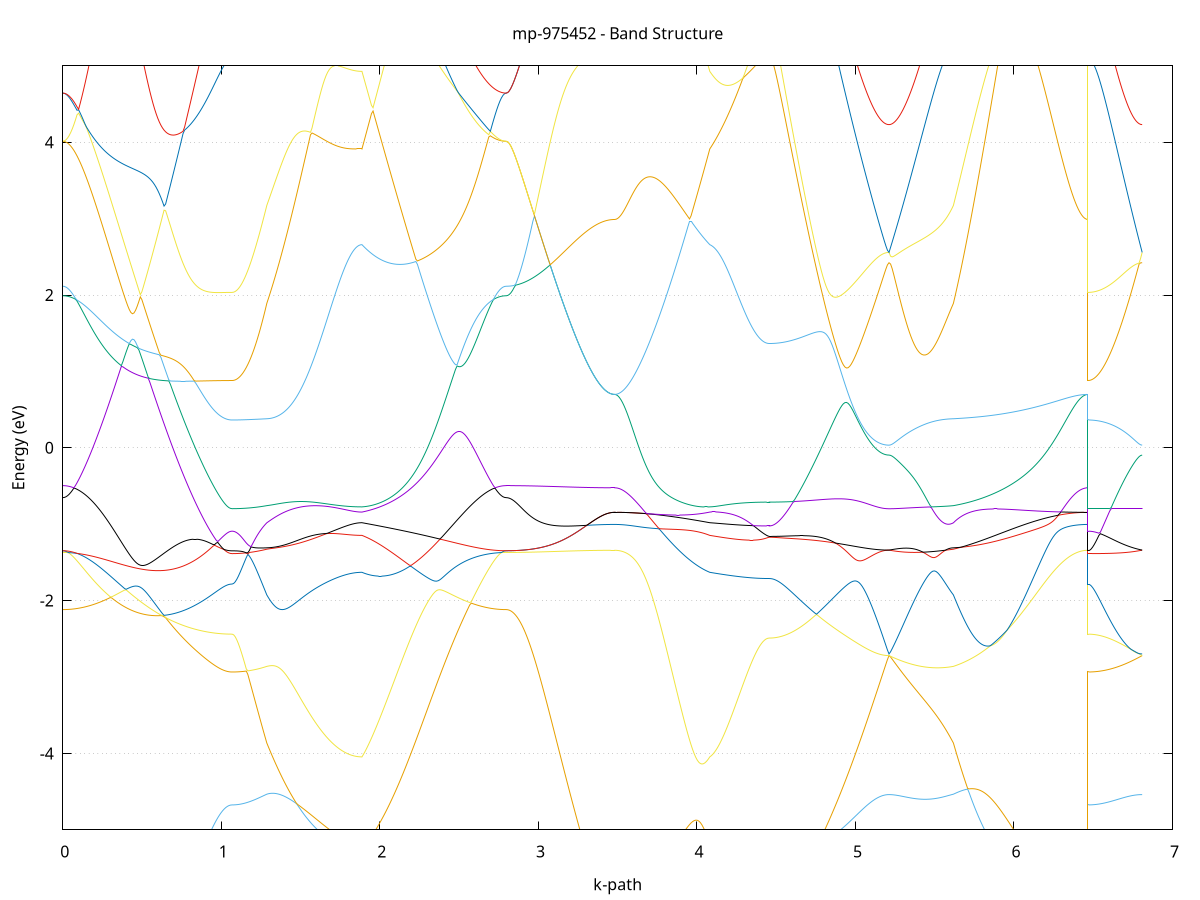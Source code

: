 set title 'mp-975452 - Band Structure'
set xlabel 'k-path'
set ylabel 'Energy (eV)'
set grid y
set yrange [-5:5]
set terminal png size 800,600
set output 'mp-975452_bands_gnuplot.png'
plot '-' using 1:2 with lines notitle, '-' using 1:2 with lines notitle, '-' using 1:2 with lines notitle, '-' using 1:2 with lines notitle, '-' using 1:2 with lines notitle, '-' using 1:2 with lines notitle, '-' using 1:2 with lines notitle, '-' using 1:2 with lines notitle, '-' using 1:2 with lines notitle, '-' using 1:2 with lines notitle, '-' using 1:2 with lines notitle, '-' using 1:2 with lines notitle, '-' using 1:2 with lines notitle, '-' using 1:2 with lines notitle, '-' using 1:2 with lines notitle, '-' using 1:2 with lines notitle, '-' using 1:2 with lines notitle, '-' using 1:2 with lines notitle, '-' using 1:2 with lines notitle, '-' using 1:2 with lines notitle, '-' using 1:2 with lines notitle, '-' using 1:2 with lines notitle, '-' using 1:2 with lines notitle, '-' using 1:2 with lines notitle, '-' using 1:2 with lines notitle, '-' using 1:2 with lines notitle, '-' using 1:2 with lines notitle, '-' using 1:2 with lines notitle, '-' using 1:2 with lines notitle, '-' using 1:2 with lines notitle, '-' using 1:2 with lines notitle, '-' using 1:2 with lines notitle, '-' using 1:2 with lines notitle, '-' using 1:2 with lines notitle, '-' using 1:2 with lines notitle, '-' using 1:2 with lines notitle, '-' using 1:2 with lines notitle, '-' using 1:2 with lines notitle, '-' using 1:2 with lines notitle, '-' using 1:2 with lines notitle, '-' using 1:2 with lines notitle, '-' using 1:2 with lines notitle, '-' using 1:2 with lines notitle, '-' using 1:2 with lines notitle, '-' using 1:2 with lines notitle, '-' using 1:2 with lines notitle, '-' using 1:2 with lines notitle, '-' using 1:2 with lines notitle, '-' using 1:2 with lines notitle, '-' using 1:2 with lines notitle, '-' using 1:2 with lines notitle, '-' using 1:2 with lines notitle, '-' using 1:2 with lines notitle, '-' using 1:2 with lines notitle, '-' using 1:2 with lines notitle, '-' using 1:2 with lines notitle, '-' using 1:2 with lines notitle, '-' using 1:2 with lines notitle, '-' using 1:2 with lines notitle, '-' using 1:2 with lines notitle, '-' using 1:2 with lines notitle, '-' using 1:2 with lines notitle, '-' using 1:2 with lines notitle, '-' using 1:2 with lines notitle
0.000000 -45.257276
0.009980 -45.257276
0.019960 -45.257276
0.029940 -45.257276
0.039920 -45.257276
0.049899 -45.257276
0.059879 -45.257276
0.069859 -45.257276
0.079839 -45.257276
0.089819 -45.257276
0.099799 -45.257276
0.109779 -45.257276
0.119759 -45.257276
0.129738 -45.257376
0.139718 -45.257376
0.149698 -45.257376
0.159678 -45.257376
0.169658 -45.257476
0.179638 -45.257476
0.189618 -45.257476
0.199598 -45.257476
0.209577 -45.257476
0.219557 -45.257576
0.229537 -45.257576
0.239517 -45.257576
0.249497 -45.257676
0.259477 -45.257676
0.269457 -45.257676
0.279437 -45.257676
0.289416 -45.257776
0.299396 -45.257776
0.309376 -45.257876
0.319356 -45.257876
0.329336 -45.257876
0.339316 -45.257876
0.349296 -45.257976
0.359276 -45.257976
0.369255 -45.258076
0.379235 -45.258076
0.389215 -45.258076
0.399195 -45.258176
0.409175 -45.258176
0.419155 -45.258176
0.429135 -45.258276
0.439115 -45.258276
0.449094 -45.258276
0.459074 -45.258376
0.469054 -45.258376
0.479034 -45.258376
0.489014 -45.258376
0.498994 -45.258476
0.508974 -45.258476
0.518954 -45.258476
0.528933 -45.258576
0.538913 -45.258576
0.548893 -45.258576
0.558873 -45.258576
0.568853 -45.258676
0.578833 -45.258676
0.588813 -45.258676
0.598793 -45.258676
0.608772 -45.258776
0.618752 -45.258776
0.628732 -45.258776
0.638712 -45.258776
0.648692 -45.258876
0.658672 -45.258876
0.668652 -45.258876
0.678632 -45.258876
0.688611 -45.258876
0.698591 -45.258976
0.708571 -45.258976
0.718551 -45.258976
0.728531 -45.258976
0.738511 -45.258976
0.748491 -45.258976
0.758471 -45.258976
0.768450 -45.258976
0.778430 -45.259076
0.788410 -45.259076
0.798390 -45.259076
0.808370 -45.259076
0.818350 -45.259076
0.828330 -45.259076
0.838310 -45.259076
0.848289 -45.259076
0.858269 -45.259076
0.868249 -45.259076
0.878229 -45.259076
0.888209 -45.259076
0.898189 -45.259076
0.908169 -45.259076
0.918149 -45.259076
0.928128 -45.259076
0.938108 -45.259076
0.948088 -45.259076
0.958068 -45.259076
0.968048 -45.259076
0.978028 -45.259076
0.988008 -45.259076
0.997988 -45.259076
1.007967 -45.259076
1.017947 -45.259076
1.027927 -45.259076
1.037907 -45.259076
1.047887 -45.259076
1.057867 -45.259076
1.067847 -45.259076
1.067847 -45.259076
1.077804 -45.259076
1.087761 -45.259076
1.097719 -45.259076
1.107676 -45.259076
1.117633 -45.259076
1.127590 -45.259076
1.137548 -45.259076
1.147505 -45.259076
1.157462 -45.259076
1.167420 -45.259076
1.177377 -45.259076
1.187334 -45.259076
1.197292 -45.259076
1.207249 -45.258976
1.217206 -45.258976
1.227163 -45.258976
1.237121 -45.258976
1.247078 -45.258976
1.257035 -45.258976
1.266993 -45.258976
1.276950 -45.258976
1.286907 -45.258976
1.286907 -45.258976
1.296746 -45.258976
1.306585 -45.258976
1.316424 -45.258976
1.326263 -45.258976
1.336103 -45.258976
1.345942 -45.258976
1.355781 -45.258976
1.365620 -45.258976
1.375459 -45.258976
1.385298 -45.258976
1.395137 -45.258976
1.404976 -45.259076
1.414815 -45.259076
1.424654 -45.259076
1.434493 -45.259076
1.444332 -45.259076
1.454171 -45.259076
1.464010 -45.259076
1.473849 -45.259076
1.483688 -45.259076
1.493527 -45.259076
1.503366 -45.259176
1.513206 -45.259176
1.523045 -45.259176
1.532884 -45.259176
1.542723 -45.259176
1.552562 -45.259176
1.562401 -45.259176
1.572240 -45.259176
1.582079 -45.259176
1.591918 -45.259176
1.601757 -45.259176
1.611596 -45.259276
1.621435 -45.259276
1.631274 -45.259276
1.641113 -45.259276
1.650952 -45.259276
1.660791 -45.259276
1.670630 -45.259276
1.680469 -45.259276
1.690309 -45.259276
1.700148 -45.259276
1.709987 -45.259276
1.719826 -45.259276
1.729665 -45.259376
1.739504 -45.259376
1.749343 -45.259376
1.759182 -45.259376
1.769021 -45.259376
1.778860 -45.259376
1.788699 -45.259376
1.798538 -45.259376
1.808377 -45.259376
1.818216 -45.259376
1.828055 -45.259376
1.837894 -45.259376
1.847733 -45.259376
1.857573 -45.259376
1.867412 -45.259376
1.877251 -45.259376
1.887090 -45.259376
1.887090 -45.259376
1.897089 -45.259376
1.907089 -45.259476
1.917089 -45.259476
1.927089 -45.259476
1.937089 -45.259476
1.947088 -45.259476
1.957088 -45.259576
1.967088 -45.259576
1.977088 -45.259576
1.987088 -45.259576
1.997087 -45.259576
2.007087 -45.259576
2.017087 -45.259576
2.027087 -45.259576
2.037087 -45.259576
2.047086 -45.259676
2.057086 -45.259576
2.067086 -45.259576
2.077086 -45.259576
2.087085 -45.259576
2.097085 -45.259576
2.107085 -45.259576
2.117085 -45.259576
2.127085 -45.259576
2.137084 -45.259576
2.147084 -45.259476
2.157084 -45.259476
2.167084 -45.259476
2.177084 -45.259476
2.187083 -45.259376
2.197083 -45.259376
2.207083 -45.259376
2.217083 -45.259276
2.227083 -45.259276
2.237082 -45.259276
2.247082 -45.259176
2.257082 -45.259176
2.267082 -45.259176
2.277081 -45.259076
2.287081 -45.259076
2.297081 -45.258976
2.307081 -45.258976
2.317081 -45.258876
2.327080 -45.258876
2.337080 -45.258776
2.347080 -45.258776
2.357080 -45.258776
2.367080 -45.258676
2.377079 -45.258676
2.387079 -45.258576
2.397079 -45.258576
2.407079 -45.258476
2.417079 -45.258476
2.427078 -45.258376
2.437078 -45.258376
2.447078 -45.258276
2.457078 -45.258276
2.467077 -45.258176
2.477077 -45.258176
2.487077 -45.258076
2.497077 -45.258076
2.507077 -45.257976
2.517076 -45.257976
2.527076 -45.257876
2.537076 -45.257876
2.547076 -45.257776
2.557076 -45.257776
2.567075 -45.257776
2.577075 -45.257676
2.587075 -45.257676
2.597075 -45.257576
2.607075 -45.257576
2.617074 -45.257576
2.627074 -45.257476
2.637074 -45.257476
2.647074 -45.257476
2.657073 -45.257376
2.667073 -45.257376
2.677073 -45.257376
2.687073 -45.257376
2.697073 -45.257276
2.707072 -45.257276
2.717072 -45.257276
2.727072 -45.257276
2.737072 -45.257276
2.747072 -45.257276
2.757071 -45.257276
2.767071 -45.257276
2.777071 -45.257276
2.787071 -45.257276
2.797071 -45.257276
2.797071 -45.257276
2.806983 -45.257276
2.816896 -45.257276
2.826809 -45.257176
2.836722 -45.257176
2.846635 -45.257276
2.856548 -45.257176
2.866461 -45.257176
2.876374 -45.257176
2.886287 -45.257176
2.896200 -45.257176
2.906113 -45.257176
2.916026 -45.257276
2.925939 -45.257176
2.935852 -45.257176
2.945765 -45.257176
2.955678 -45.257176
2.965590 -45.257176
2.975503 -45.257176
2.985416 -45.257176
2.995329 -45.257176
3.005242 -45.257176
3.015155 -45.257176
3.025068 -45.257176
3.034981 -45.257176
3.044894 -45.257176
3.054807 -45.257176
3.064720 -45.257176
3.074633 -45.257176
3.084546 -45.257176
3.094459 -45.257176
3.104372 -45.257176
3.114285 -45.257176
3.124197 -45.257176
3.134110 -45.257176
3.144023 -45.257176
3.153936 -45.257176
3.163849 -45.257176
3.173762 -45.257176
3.183675 -45.257176
3.193588 -45.257176
3.203501 -45.257176
3.213414 -45.257176
3.223327 -45.257176
3.233240 -45.257176
3.243153 -45.257176
3.253066 -45.257176
3.262979 -45.257176
3.272892 -45.257176
3.282805 -45.257176
3.292717 -45.257176
3.302630 -45.257176
3.312543 -45.257176
3.322456 -45.257176
3.332369 -45.257176
3.342282 -45.257176
3.352195 -45.257176
3.362108 -45.257176
3.372021 -45.257176
3.381934 -45.257176
3.391847 -45.257176
3.401760 -45.257176
3.411673 -45.257176
3.421586 -45.257176
3.431499 -45.257176
3.441412 -45.257176
3.451325 -45.257176
3.461237 -45.257176
3.471150 -45.257176
3.481063 -45.257176
3.481063 -45.257176
3.490902 -45.257176
3.500741 -45.257176
3.510580 -45.257176
3.520420 -45.257176
3.530259 -45.257176
3.540098 -45.257276
3.549937 -45.257276
3.559776 -45.257276
3.569615 -45.257276
3.579454 -45.257276
3.589293 -45.257276
3.599132 -45.257376
3.608971 -45.257376
3.618810 -45.257376
3.628649 -45.257476
3.638488 -45.257476
3.648327 -45.257476
3.658166 -45.257476
3.668005 -45.257576
3.677844 -45.257576
3.687683 -45.257576
3.697523 -45.257676
3.707362 -45.257676
3.717201 -45.257776
3.727040 -45.257776
3.736879 -45.257776
3.746718 -45.257876
3.756557 -45.257876
3.766396 -45.257976
3.776235 -45.257976
3.786074 -45.258076
3.795913 -45.258076
3.805752 -45.258176
3.815591 -45.258176
3.825430 -45.258276
3.835269 -45.258276
3.845108 -45.258376
3.854947 -45.258376
3.864787 -45.258476
3.874626 -45.258476
3.884465 -45.258476
3.894304 -45.258576
3.904143 -45.258576
3.913982 -45.258676
3.923821 -45.258676
3.933660 -45.258776
3.943499 -45.258776
3.953338 -45.258876
3.963177 -45.258876
3.973016 -45.258976
3.982855 -45.258976
3.992694 -45.259076
4.002533 -45.259076
4.012372 -45.259076
4.022211 -45.259176
4.032050 -45.259176
4.041890 -45.259176
4.051729 -45.259276
4.061568 -45.259276
4.071407 -45.259376
4.081246 -45.259376
4.081246 -45.259376
4.091126 -45.259376
4.101006 -45.259376
4.110886 -45.259376
4.120766 -45.259376
4.130646 -45.259476
4.140526 -45.259476
4.150406 -45.259476
4.160286 -45.259476
4.170166 -45.259476
4.180046 -45.259476
4.189926 -45.259476
4.199806 -45.259476
4.209686 -45.259476
4.219566 -45.259476
4.229446 -45.259576
4.239326 -45.259576
4.249206 -45.259576
4.259086 -45.259576
4.268966 -45.259576
4.278846 -45.259576
4.288726 -45.259576
4.298606 -45.259576
4.308486 -45.259576
4.318366 -45.259576
4.328246 -45.259576
4.338126 -45.259576
4.348006 -45.259576
4.357886 -45.259576
4.367766 -45.259576
4.377646 -45.259576
4.387526 -45.259576
4.397406 -45.259576
4.407286 -45.259576
4.417166 -45.259576
4.427046 -45.259576
4.436926 -45.259576
4.446806 -45.259576
4.456686 -45.259576
4.456686 -45.259576
4.466621 -45.259576
4.476556 -45.259576
4.486492 -45.259576
4.496427 -45.259576
4.506362 -45.259576
4.516298 -45.259576
4.526233 -45.259576
4.536168 -45.259576
4.546103 -45.259576
4.556039 -45.259576
4.565974 -45.259576
4.575909 -45.259576
4.585845 -45.259576
4.595780 -45.259576
4.605715 -45.259576
4.615650 -45.259576
4.625586 -45.259576
4.635521 -45.259576
4.645456 -45.259576
4.655392 -45.259576
4.665327 -45.259476
4.675262 -45.259476
4.685197 -45.259476
4.695133 -45.259476
4.705068 -45.259476
4.715003 -45.259476
4.724939 -45.259476
4.734874 -45.259476
4.744809 -45.259476
4.754744 -45.259476
4.764680 -45.259376
4.774615 -45.259376
4.784550 -45.259376
4.794486 -45.259376
4.804421 -45.259376
4.814356 -45.259376
4.824291 -45.259376
4.834227 -45.259376
4.844162 -45.259376
4.854097 -45.259276
4.864033 -45.259276
4.873968 -45.259276
4.883903 -45.259276
4.893838 -45.259276
4.903774 -45.259276
4.913709 -45.259276
4.923644 -45.259276
4.933580 -45.259276
4.943515 -45.259176
4.953450 -45.259176
4.963385 -45.259176
4.973321 -45.259176
4.983256 -45.259176
4.993191 -45.259176
5.003127 -45.259176
5.013062 -45.259176
5.022997 -45.259176
5.032932 -45.259176
5.042868 -45.259176
5.052803 -45.259076
5.062738 -45.259076
5.072674 -45.259076
5.082609 -45.259076
5.092544 -45.259076
5.102479 -45.259076
5.112415 -45.259076
5.122350 -45.259076
5.132285 -45.259076
5.142221 -45.259076
5.152156 -45.259076
5.162091 -45.259076
5.172026 -45.259076
5.181962 -45.259076
5.191897 -45.259076
5.201832 -45.259076
5.211768 -45.259076
5.211768 -45.259076
5.221673 -45.259076
5.231579 -45.259076
5.241485 -45.259076
5.251391 -45.259076
5.261297 -45.259076
5.271203 -45.259076
5.281108 -45.259076
5.291014 -45.259076
5.300920 -45.259076
5.310826 -45.259076
5.320732 -45.259076
5.330638 -45.259076
5.340543 -45.259076
5.350449 -45.259076
5.360355 -45.259076
5.370261 -45.259076
5.380167 -45.259076
5.390073 -45.259076
5.399978 -45.259076
5.409884 -45.259076
5.419790 -45.259076
5.429696 -45.259076
5.439602 -45.259076
5.449508 -45.259076
5.459413 -45.259076
5.469319 -45.258976
5.479225 -45.258976
5.489131 -45.258976
5.499037 -45.258976
5.508943 -45.258976
5.518848 -45.258976
5.528754 -45.258976
5.538660 -45.258976
5.548566 -45.258976
5.558472 -45.258976
5.568378 -45.258976
5.578283 -45.258976
5.588189 -45.258976
5.598095 -45.258976
5.608001 -45.258976
5.617907 -45.258976
5.617907 -45.258976
5.627892 -45.258976
5.637878 -45.258876
5.647864 -45.258876
5.657850 -45.258876
5.667835 -45.258876
5.677821 -45.258876
5.687807 -45.258876
5.697793 -45.258876
5.707778 -45.258876
5.717764 -45.258876
5.727750 -45.258876
5.737735 -45.258876
5.747721 -45.258876
5.757707 -45.258776
5.767693 -45.258776
5.777678 -45.258776
5.787664 -45.258776
5.797650 -45.258776
5.807635 -45.258776
5.817621 -45.258776
5.827607 -45.258676
5.837593 -45.258676
5.847578 -45.258676
5.857564 -45.258676
5.867550 -45.258676
5.877535 -45.258576
5.887521 -45.258576
5.897507 -45.258576
5.907493 -45.258576
5.917478 -45.258476
5.927464 -45.258476
5.937450 -45.258476
5.947435 -45.258476
5.957421 -45.258376
5.967407 -45.258376
5.977393 -45.258376
5.987378 -45.258376
5.997364 -45.258276
6.007350 -45.258276
6.017336 -45.258276
6.027321 -45.258176
6.037307 -45.258176
6.047293 -45.258176
6.057278 -45.258076
6.067264 -45.258076
6.077250 -45.258076
6.087236 -45.257976
6.097221 -45.257976
6.107207 -45.257976
6.117193 -45.257876
6.127178 -45.257876
6.137164 -45.257876
6.147150 -45.257776
6.157136 -45.257776
6.167121 -45.257776
6.177107 -45.257776
6.187093 -45.257676
6.197078 -45.257676
6.207064 -45.257676
6.217050 -45.257576
6.227036 -45.257576
6.237021 -45.257576
6.247007 -45.257476
6.256993 -45.257476
6.266979 -45.257476
6.276964 -45.257476
6.286950 -45.257376
6.296936 -45.257376
6.306921 -45.257376
6.316907 -45.257376
6.326893 -45.257376
6.336879 -45.257276
6.346864 -45.257276
6.356850 -45.257276
6.366836 -45.257276
6.376821 -45.257276
6.386807 -45.257276
6.396793 -45.257276
6.406779 -45.257176
6.416764 -45.257176
6.426750 -45.257176
6.436736 -45.257176
6.446721 -45.257176
6.456707 -45.257176
6.466693 -45.257176
6.466693 -45.259076
6.476464 -45.259076
6.486236 -45.259076
6.496007 -45.259076
6.505778 -45.259076
6.515550 -45.259076
6.525321 -45.259076
6.535092 -45.259076
6.544864 -45.259076
6.554635 -45.259076
6.564406 -45.259076
6.574177 -45.259076
6.583949 -45.259076
6.593720 -45.259076
6.603491 -45.259076
6.613263 -45.259076
6.623034 -45.259076
6.632805 -45.259076
6.642577 -45.259076
6.652348 -45.259076
6.662119 -45.259076
6.671891 -45.259076
6.681662 -45.259076
6.691433 -45.259076
6.701205 -45.259076
6.710976 -45.259076
6.720747 -45.259076
6.730519 -45.259076
6.740290 -45.259076
6.750061 -45.259076
6.759833 -45.259076
6.769604 -45.259076
6.779375 -45.259076
6.789147 -45.259076
6.798918 -45.259076
6.808689 -45.259076
e
0.000000 -45.257276
0.009980 -45.257276
0.019960 -45.257276
0.029940 -45.257276
0.039920 -45.257276
0.049899 -45.257276
0.059879 -45.257276
0.069859 -45.257276
0.079839 -45.257276
0.089819 -45.257276
0.099799 -45.257276
0.109779 -45.257276
0.119759 -45.257276
0.129738 -45.257276
0.139718 -45.257276
0.149698 -45.257276
0.159678 -45.257276
0.169658 -45.257376
0.179638 -45.257376
0.189618 -45.257376
0.199598 -45.257376
0.209577 -45.257376
0.219557 -45.257376
0.229537 -45.257376
0.239517 -45.257476
0.249497 -45.257476
0.259477 -45.257476
0.269457 -45.257476
0.279437 -45.257476
0.289416 -45.257476
0.299396 -45.257576
0.309376 -45.257576
0.319356 -45.257576
0.329336 -45.257576
0.339316 -45.257576
0.349296 -45.257676
0.359276 -45.257676
0.369255 -45.257676
0.379235 -45.257676
0.389215 -45.257776
0.399195 -45.257776
0.409175 -45.257776
0.419155 -45.257776
0.429135 -45.257876
0.439115 -45.257876
0.449094 -45.257876
0.459074 -45.257876
0.469054 -45.257976
0.479034 -45.257976
0.489014 -45.257976
0.498994 -45.257976
0.508974 -45.258076
0.518954 -45.258076
0.528933 -45.258076
0.538913 -45.258076
0.548893 -45.258176
0.558873 -45.258176
0.568853 -45.258176
0.578833 -45.258176
0.588813 -45.258276
0.598793 -45.258276
0.608772 -45.258276
0.618752 -45.258276
0.628732 -45.258376
0.638712 -45.258376
0.648692 -45.258376
0.658672 -45.258476
0.668652 -45.258476
0.678632 -45.258476
0.688611 -45.258476
0.698591 -45.258476
0.708571 -45.258576
0.718551 -45.258576
0.728531 -45.258576
0.738511 -45.258576
0.748491 -45.258676
0.758471 -45.258676
0.768450 -45.258676
0.778430 -45.258676
0.788410 -45.258676
0.798390 -45.258776
0.808370 -45.258776
0.818350 -45.258776
0.828330 -45.258776
0.838310 -45.258776
0.848289 -45.258776
0.858269 -45.258876
0.868249 -45.258876
0.878229 -45.258876
0.888209 -45.258876
0.898189 -45.258876
0.908169 -45.258876
0.918149 -45.258876
0.928128 -45.258976
0.938108 -45.258976
0.948088 -45.258976
0.958068 -45.258976
0.968048 -45.258976
0.978028 -45.258976
0.988008 -45.258976
0.997988 -45.258976
1.007967 -45.258976
1.017947 -45.258976
1.027927 -45.258976
1.037907 -45.258976
1.047887 -45.258976
1.057867 -45.258976
1.067847 -45.258976
1.067847 -45.258976
1.077804 -45.258976
1.087761 -45.258976
1.097719 -45.258976
1.107676 -45.258976
1.117633 -45.258976
1.127590 -45.258976
1.137548 -45.258976
1.147505 -45.258976
1.157462 -45.258976
1.167420 -45.258976
1.177377 -45.258976
1.187334 -45.258976
1.197292 -45.258976
1.207249 -45.258976
1.217206 -45.258976
1.227163 -45.258976
1.237121 -45.258976
1.247078 -45.258976
1.257035 -45.258976
1.266993 -45.258976
1.276950 -45.258976
1.286907 -45.258876
1.286907 -45.258876
1.296746 -45.258876
1.306585 -45.258876
1.316424 -45.258876
1.326263 -45.258876
1.336103 -45.258776
1.345942 -45.258776
1.355781 -45.258776
1.365620 -45.258676
1.375459 -45.258676
1.385298 -45.258676
1.395137 -45.258676
1.404976 -45.258576
1.414815 -45.258576
1.424654 -45.258576
1.434493 -45.258476
1.444332 -45.258476
1.454171 -45.258476
1.464010 -45.258376
1.473849 -45.258376
1.483688 -45.258376
1.493527 -45.258276
1.503366 -45.258276
1.513206 -45.258276
1.523045 -45.258176
1.532884 -45.258176
1.542723 -45.258176
1.552562 -45.258076
1.562401 -45.258076
1.572240 -45.258076
1.582079 -45.257976
1.591918 -45.257976
1.601757 -45.257976
1.611596 -45.257876
1.621435 -45.257876
1.631274 -45.257876
1.641113 -45.257776
1.650952 -45.257776
1.660791 -45.257776
1.670630 -45.257776
1.680469 -45.257676
1.690309 -45.257676
1.700148 -45.257676
1.709987 -45.257676
1.719826 -45.257576
1.729665 -45.257576
1.739504 -45.257576
1.749343 -45.257576
1.759182 -45.257576
1.769021 -45.257476
1.778860 -45.257476
1.788699 -45.257476
1.798538 -45.257476
1.808377 -45.257476
1.818216 -45.257476
1.828055 -45.257476
1.837894 -45.257376
1.847733 -45.257376
1.857573 -45.257376
1.867412 -45.257376
1.877251 -45.257376
1.887090 -45.257376
1.887090 -45.257376
1.897089 -45.257376
1.907089 -45.257376
1.917089 -45.257376
1.927089 -45.257376
1.937089 -45.257376
1.947088 -45.257376
1.957088 -45.257476
1.967088 -45.257476
1.977088 -45.257476
1.987088 -45.257476
1.997087 -45.257476
2.007087 -45.257476
2.017087 -45.257476
2.027087 -45.257476
2.037087 -45.257476
2.047086 -45.257476
2.057086 -45.257476
2.067086 -45.257476
2.077086 -45.257476
2.087085 -45.257476
2.097085 -45.257476
2.107085 -45.257476
2.117085 -45.257476
2.127085 -45.257476
2.137084 -45.257476
2.147084 -45.257476
2.157084 -45.257476
2.167084 -45.257476
2.177084 -45.257376
2.187083 -45.257376
2.197083 -45.257376
2.207083 -45.257376
2.217083 -45.257376
2.227083 -45.257376
2.237082 -45.257376
2.247082 -45.257376
2.257082 -45.257376
2.267082 -45.257376
2.277081 -45.257376
2.287081 -45.257376
2.297081 -45.257376
2.307081 -45.257376
2.317081 -45.257376
2.327080 -45.257376
2.337080 -45.257376
2.347080 -45.257376
2.357080 -45.257376
2.367080 -45.257376
2.377079 -45.257376
2.387079 -45.257376
2.397079 -45.257376
2.407079 -45.257376
2.417079 -45.257376
2.427078 -45.257276
2.437078 -45.257276
2.447078 -45.257276
2.457078 -45.257276
2.467077 -45.257276
2.477077 -45.257276
2.487077 -45.257276
2.497077 -45.257276
2.507077 -45.257276
2.517076 -45.257276
2.527076 -45.257276
2.537076 -45.257276
2.547076 -45.257276
2.557076 -45.257276
2.567075 -45.257276
2.577075 -45.257276
2.587075 -45.257276
2.597075 -45.257276
2.607075 -45.257276
2.617074 -45.257276
2.627074 -45.257276
2.637074 -45.257276
2.647074 -45.257276
2.657073 -45.257276
2.667073 -45.257276
2.677073 -45.257276
2.687073 -45.257276
2.697073 -45.257276
2.707072 -45.257276
2.717072 -45.257276
2.727072 -45.257276
2.737072 -45.257276
2.747072 -45.257276
2.757071 -45.257276
2.767071 -45.257276
2.777071 -45.257276
2.787071 -45.257276
2.797071 -45.257276
2.797071 -45.257276
2.806983 -45.257276
2.816896 -45.257276
2.826809 -45.257176
2.836722 -45.257176
2.846635 -45.257176
2.856548 -45.257176
2.866461 -45.257176
2.876374 -45.257176
2.886287 -45.257176
2.896200 -45.257176
2.906113 -45.257176
2.916026 -45.257276
2.925939 -45.257176
2.935852 -45.257176
2.945765 -45.257176
2.955678 -45.257176
2.965590 -45.257176
2.975503 -45.257176
2.985416 -45.257176
2.995329 -45.257176
3.005242 -45.257176
3.015155 -45.257176
3.025068 -45.257176
3.034981 -45.257176
3.044894 -45.257176
3.054807 -45.257176
3.064720 -45.257176
3.074633 -45.257176
3.084546 -45.257176
3.094459 -45.257176
3.104372 -45.257176
3.114285 -45.257176
3.124197 -45.257176
3.134110 -45.257176
3.144023 -45.257176
3.153936 -45.257176
3.163849 -45.257176
3.173762 -45.257176
3.183675 -45.257176
3.193588 -45.257176
3.203501 -45.257176
3.213414 -45.257176
3.223327 -45.257176
3.233240 -45.257176
3.243153 -45.257176
3.253066 -45.257176
3.262979 -45.257176
3.272892 -45.257176
3.282805 -45.257176
3.292717 -45.257176
3.302630 -45.257176
3.312543 -45.257176
3.322456 -45.257176
3.332369 -45.257176
3.342282 -45.257176
3.352195 -45.257176
3.362108 -45.257176
3.372021 -45.257176
3.381934 -45.257176
3.391847 -45.257176
3.401760 -45.257176
3.411673 -45.257176
3.421586 -45.257176
3.431499 -45.257176
3.441412 -45.257176
3.451325 -45.257176
3.461237 -45.257176
3.471150 -45.257176
3.481063 -45.257176
3.481063 -45.257176
3.490902 -45.257176
3.500741 -45.257176
3.510580 -45.257176
3.520420 -45.257176
3.530259 -45.257176
3.540098 -45.257176
3.549937 -45.257176
3.559776 -45.257176
3.569615 -45.257176
3.579454 -45.257176
3.589293 -45.257176
3.599132 -45.257176
3.608971 -45.257176
3.618810 -45.257176
3.628649 -45.257176
3.638488 -45.257176
3.648327 -45.257176
3.658166 -45.257276
3.668005 -45.257276
3.677844 -45.257276
3.687683 -45.257276
3.697523 -45.257276
3.707362 -45.257276
3.717201 -45.257276
3.727040 -45.257276
3.736879 -45.257276
3.746718 -45.257276
3.756557 -45.257276
3.766396 -45.257276
3.776235 -45.257276
3.786074 -45.257276
3.795913 -45.257276
3.805752 -45.257276
3.815591 -45.257276
3.825430 -45.257276
3.835269 -45.257276
3.845108 -45.257276
3.854947 -45.257276
3.864787 -45.257376
3.874626 -45.257376
3.884465 -45.257376
3.894304 -45.257376
3.904143 -45.257376
3.913982 -45.257376
3.923821 -45.257376
3.933660 -45.257376
3.943499 -45.257376
3.953338 -45.257376
3.963177 -45.257376
3.973016 -45.257376
3.982855 -45.257376
3.992694 -45.257376
4.002533 -45.257376
4.012372 -45.257376
4.022211 -45.257376
4.032050 -45.257376
4.041890 -45.257376
4.051729 -45.257376
4.061568 -45.257376
4.071407 -45.257376
4.081246 -45.257376
4.081246 -45.257376
4.091126 -45.257376
4.101006 -45.257376
4.110886 -45.257376
4.120766 -45.257376
4.130646 -45.257376
4.140526 -45.257376
4.150406 -45.257376
4.160286 -45.257376
4.170166 -45.257376
4.180046 -45.257376
4.189926 -45.257376
4.199806 -45.257376
4.209686 -45.257376
4.219566 -45.257376
4.229446 -45.257476
4.239326 -45.257476
4.249206 -45.257476
4.259086 -45.257476
4.268966 -45.257476
4.278846 -45.257476
4.288726 -45.257476
4.298606 -45.257476
4.308486 -45.257476
4.318366 -45.257476
4.328246 -45.257476
4.338126 -45.257476
4.348006 -45.257476
4.357886 -45.257476
4.367766 -45.257476
4.377646 -45.257476
4.387526 -45.257476
4.397406 -45.257476
4.407286 -45.257476
4.417166 -45.257476
4.427046 -45.257476
4.436926 -45.257476
4.446806 -45.257476
4.456686 -45.257476
4.456686 -45.257476
4.466621 -45.257476
4.476556 -45.257476
4.486492 -45.257476
4.496427 -45.257476
4.506362 -45.257476
4.516298 -45.257476
4.526233 -45.257476
4.536168 -45.257476
4.546103 -45.257476
4.556039 -45.257476
4.565974 -45.257476
4.575909 -45.257576
4.585845 -45.257576
4.595780 -45.257576
4.605715 -45.257576
4.615650 -45.257576
4.625586 -45.257676
4.635521 -45.257676
4.645456 -45.257676
4.655392 -45.257676
4.665327 -45.257776
4.675262 -45.257776
4.685197 -45.257776
4.695133 -45.257776
4.705068 -45.257876
4.715003 -45.257876
4.724939 -45.257876
4.734874 -45.257876
4.744809 -45.257976
4.754744 -45.257976
4.764680 -45.257976
4.774615 -45.258076
4.784550 -45.258076
4.794486 -45.258076
4.804421 -45.258176
4.814356 -45.258176
4.824291 -45.258176
4.834227 -45.258276
4.844162 -45.258276
4.854097 -45.258276
4.864033 -45.258376
4.873968 -45.258376
4.883903 -45.258376
4.893838 -45.258476
4.903774 -45.258476
4.913709 -45.258476
4.923644 -45.258576
4.933580 -45.258576
4.943515 -45.258576
4.953450 -45.258576
4.963385 -45.258676
4.973321 -45.258676
4.983256 -45.258676
4.993191 -45.258776
5.003127 -45.258776
5.013062 -45.258776
5.022997 -45.258776
5.032932 -45.258876
5.042868 -45.258876
5.052803 -45.258876
5.062738 -45.258876
5.072674 -45.258876
5.082609 -45.258976
5.092544 -45.258976
5.102479 -45.258976
5.112415 -45.258976
5.122350 -45.258976
5.132285 -45.258976
5.142221 -45.258976
5.152156 -45.259076
5.162091 -45.259076
5.172026 -45.259076
5.181962 -45.259076
5.191897 -45.259076
5.201832 -45.259076
5.211768 -45.259076
5.211768 -45.259076
5.221673 -45.259076
5.231579 -45.259076
5.241485 -45.259076
5.251391 -45.259076
5.261297 -45.259076
5.271203 -45.259076
5.281108 -45.259076
5.291014 -45.259076
5.300920 -45.259076
5.310826 -45.259076
5.320732 -45.259076
5.330638 -45.259076
5.340543 -45.259076
5.350449 -45.259076
5.360355 -45.258976
5.370261 -45.258976
5.380167 -45.258976
5.390073 -45.258976
5.399978 -45.258976
5.409884 -45.258976
5.419790 -45.258976
5.429696 -45.258976
5.439602 -45.258976
5.449508 -45.258976
5.459413 -45.258976
5.469319 -45.258976
5.479225 -45.258976
5.489131 -45.258976
5.499037 -45.258976
5.508943 -45.258976
5.518848 -45.258976
5.528754 -45.258976
5.538660 -45.258976
5.548566 -45.258976
5.558472 -45.258976
5.568378 -45.258976
5.578283 -45.258976
5.588189 -45.258976
5.598095 -45.258976
5.608001 -45.258876
5.617907 -45.258876
5.617907 -45.258876
5.627892 -45.258876
5.637878 -45.258876
5.647864 -45.258876
5.657850 -45.258876
5.667835 -45.258776
5.677821 -45.258776
5.687807 -45.258776
5.697793 -45.258776
5.707778 -45.258776
5.717764 -45.258676
5.727750 -45.258676
5.737735 -45.258676
5.747721 -45.258676
5.757707 -45.258576
5.767693 -45.258576
5.777678 -45.258576
5.787664 -45.258576
5.797650 -45.258476
5.807635 -45.258476
5.817621 -45.258476
5.827607 -45.258476
5.837593 -45.258376
5.847578 -45.258376
5.857564 -45.258376
5.867550 -45.258376
5.877535 -45.258276
5.887521 -45.258276
5.897507 -45.258276
5.907493 -45.258176
5.917478 -45.258176
5.927464 -45.258176
5.937450 -45.258176
5.947435 -45.258076
5.957421 -45.258076
5.967407 -45.258076
5.977393 -45.258076
5.987378 -45.257976
5.997364 -45.257976
6.007350 -45.257976
6.017336 -45.257876
6.027321 -45.257876
6.037307 -45.257876
6.047293 -45.257876
6.057278 -45.257876
6.067264 -45.257776
6.077250 -45.257776
6.087236 -45.257776
6.097221 -45.257676
6.107207 -45.257676
6.117193 -45.257676
6.127178 -45.257676
6.137164 -45.257576
6.147150 -45.257576
6.157136 -45.257576
6.167121 -45.257576
6.177107 -45.257576
6.187093 -45.257476
6.197078 -45.257476
6.207064 -45.257476
6.217050 -45.257476
6.227036 -45.257476
6.237021 -45.257376
6.247007 -45.257376
6.256993 -45.257376
6.266979 -45.257376
6.276964 -45.257376
6.286950 -45.257376
6.296936 -45.257276
6.306921 -45.257276
6.316907 -45.257276
6.326893 -45.257276
6.336879 -45.257276
6.346864 -45.257276
6.356850 -45.257276
6.366836 -45.257276
6.376821 -45.257276
6.386807 -45.257176
6.396793 -45.257176
6.406779 -45.257176
6.416764 -45.257176
6.426750 -45.257176
6.436736 -45.257176
6.446721 -45.257176
6.456707 -45.257176
6.466693 -45.257176
6.466693 -45.258976
6.476464 -45.258976
6.486236 -45.258976
6.496007 -45.258976
6.505778 -45.258976
6.515550 -45.258976
6.525321 -45.258976
6.535092 -45.258976
6.544864 -45.258976
6.554635 -45.258976
6.564406 -45.258976
6.574177 -45.258976
6.583949 -45.258976
6.593720 -45.258976
6.603491 -45.258976
6.613263 -45.258976
6.623034 -45.258976
6.632805 -45.258976
6.642577 -45.258976
6.652348 -45.258976
6.662119 -45.258976
6.671891 -45.258976
6.681662 -45.258976
6.691433 -45.259076
6.701205 -45.259076
6.710976 -45.259076
6.720747 -45.259076
6.730519 -45.259076
6.740290 -45.259076
6.750061 -45.259076
6.759833 -45.259076
6.769604 -45.259076
6.779375 -45.259076
6.789147 -45.259076
6.798918 -45.259076
6.808689 -45.259076
e
0.000000 -45.210576
0.009980 -45.210576
0.019960 -45.210576
0.029940 -45.210576
0.039920 -45.210576
0.049899 -45.210576
0.059879 -45.210576
0.069859 -45.210576
0.079839 -45.210576
0.089819 -45.210576
0.099799 -45.210576
0.109779 -45.210576
0.119759 -45.210576
0.129738 -45.210576
0.139718 -45.210576
0.149698 -45.210576
0.159678 -45.210576
0.169658 -45.210576
0.179638 -45.210576
0.189618 -45.210576
0.199598 -45.210576
0.209577 -45.210576
0.219557 -45.210576
0.229537 -45.210576
0.239517 -45.210576
0.249497 -45.210576
0.259477 -45.210576
0.269457 -45.210576
0.279437 -45.210576
0.289416 -45.210576
0.299396 -45.210576
0.309376 -45.210576
0.319356 -45.210576
0.329336 -45.210576
0.339316 -45.210576
0.349296 -45.210476
0.359276 -45.210476
0.369255 -45.210476
0.379235 -45.210476
0.389215 -45.210476
0.399195 -45.210476
0.409175 -45.210476
0.419155 -45.210476
0.429135 -45.210476
0.439115 -45.210476
0.449094 -45.210476
0.459074 -45.210476
0.469054 -45.210476
0.479034 -45.210476
0.489014 -45.210476
0.498994 -45.210476
0.508974 -45.210476
0.518954 -45.210476
0.528933 -45.210476
0.538913 -45.210476
0.548893 -45.210476
0.558873 -45.210476
0.568853 -45.210476
0.578833 -45.210476
0.588813 -45.210476
0.598793 -45.210476
0.608772 -45.210476
0.618752 -45.210476
0.628732 -45.210476
0.638712 -45.210476
0.648692 -45.210476
0.658672 -45.210476
0.668652 -45.210476
0.678632 -45.210476
0.688611 -45.210476
0.698591 -45.210476
0.708571 -45.210476
0.718551 -45.210476
0.728531 -45.210476
0.738511 -45.210476
0.748491 -45.210476
0.758471 -45.210476
0.768450 -45.210476
0.778430 -45.210476
0.788410 -45.210476
0.798390 -45.210476
0.808370 -45.210476
0.818350 -45.210476
0.828330 -45.210476
0.838310 -45.210476
0.848289 -45.210476
0.858269 -45.210476
0.868249 -45.210476
0.878229 -45.210476
0.888209 -45.210376
0.898189 -45.210376
0.908169 -45.210376
0.918149 -45.210376
0.928128 -45.210376
0.938108 -45.210376
0.948088 -45.210376
0.958068 -45.210376
0.968048 -45.210376
0.978028 -45.210376
0.988008 -45.210376
0.997988 -45.210376
1.007967 -45.210376
1.017947 -45.210376
1.027927 -45.210376
1.037907 -45.210376
1.047887 -45.210376
1.057867 -45.210376
1.067847 -45.210376
1.067847 -45.210376
1.077804 -45.210376
1.087761 -45.210376
1.097719 -45.210376
1.107676 -45.210376
1.117633 -45.210376
1.127590 -45.210376
1.137548 -45.210376
1.147505 -45.210376
1.157462 -45.210376
1.167420 -45.210376
1.177377 -45.210376
1.187334 -45.210376
1.197292 -45.210376
1.207249 -45.210376
1.217206 -45.210376
1.227163 -45.210376
1.237121 -45.210376
1.247078 -45.210476
1.257035 -45.210476
1.266993 -45.210476
1.276950 -45.210476
1.286907 -45.210476
1.286907 -45.210476
1.296746 -45.210476
1.306585 -45.210476
1.316424 -45.210476
1.326263 -45.210476
1.336103 -45.210476
1.345942 -45.210476
1.355781 -45.210476
1.365620 -45.210476
1.375459 -45.210476
1.385298 -45.210476
1.395137 -45.210476
1.404976 -45.210476
1.414815 -45.210476
1.424654 -45.210476
1.434493 -45.210476
1.444332 -45.210476
1.454171 -45.210476
1.464010 -45.210476
1.473849 -45.210476
1.483688 -45.210476
1.493527 -45.210476
1.503366 -45.210476
1.513206 -45.210576
1.523045 -45.210576
1.532884 -45.210576
1.542723 -45.210576
1.552562 -45.210576
1.562401 -45.210576
1.572240 -45.210576
1.582079 -45.210576
1.591918 -45.210576
1.601757 -45.210576
1.611596 -45.210576
1.621435 -45.210576
1.631274 -45.210576
1.641113 -45.210576
1.650952 -45.210576
1.660791 -45.210576
1.670630 -45.210576
1.680469 -45.210576
1.690309 -45.210576
1.700148 -45.210576
1.709987 -45.210576
1.719826 -45.210576
1.729665 -45.210576
1.739504 -45.210576
1.749343 -45.210576
1.759182 -45.210576
1.769021 -45.210576
1.778860 -45.210576
1.788699 -45.210576
1.798538 -45.210576
1.808377 -45.210576
1.818216 -45.210576
1.828055 -45.210576
1.837894 -45.210576
1.847733 -45.210576
1.857573 -45.210576
1.867412 -45.210576
1.877251 -45.210576
1.887090 -45.210576
1.887090 -45.210576
1.897089 -45.210576
1.907089 -45.210576
1.917089 -45.210576
1.927089 -45.210576
1.937089 -45.210576
1.947088 -45.210576
1.957088 -45.210576
1.967088 -45.210576
1.977088 -45.210576
1.987088 -45.210576
1.997087 -45.210576
2.007087 -45.210576
2.017087 -45.210576
2.027087 -45.210576
2.037087 -45.210576
2.047086 -45.210576
2.057086 -45.210576
2.067086 -45.210576
2.077086 -45.210576
2.087085 -45.210576
2.097085 -45.210576
2.107085 -45.210576
2.117085 -45.210576
2.127085 -45.210576
2.137084 -45.210576
2.147084 -45.210576
2.157084 -45.210576
2.167084 -45.210576
2.177084 -45.210576
2.187083 -45.210576
2.197083 -45.210576
2.207083 -45.210576
2.217083 -45.210576
2.227083 -45.210576
2.237082 -45.210576
2.247082 -45.210576
2.257082 -45.210576
2.267082 -45.210576
2.277081 -45.210576
2.287081 -45.210476
2.297081 -45.210576
2.307081 -45.210576
2.317081 -45.210576
2.327080 -45.210476
2.337080 -45.210476
2.347080 -45.210576
2.357080 -45.210576
2.367080 -45.210576
2.377079 -45.210576
2.387079 -45.210576
2.397079 -45.210576
2.407079 -45.210576
2.417079 -45.210576
2.427078 -45.210576
2.437078 -45.210576
2.447078 -45.210576
2.457078 -45.210576
2.467077 -45.210576
2.477077 -45.210576
2.487077 -45.210576
2.497077 -45.210576
2.507077 -45.210576
2.517076 -45.210576
2.527076 -45.210576
2.537076 -45.210576
2.547076 -45.210576
2.557076 -45.210576
2.567075 -45.210576
2.577075 -45.210576
2.587075 -45.210576
2.597075 -45.210576
2.607075 -45.210576
2.617074 -45.210576
2.627074 -45.210576
2.637074 -45.210576
2.647074 -45.210576
2.657073 -45.210576
2.667073 -45.210576
2.677073 -45.210576
2.687073 -45.210576
2.697073 -45.210576
2.707072 -45.210576
2.717072 -45.210576
2.727072 -45.210576
2.737072 -45.210576
2.747072 -45.210576
2.757071 -45.210576
2.767071 -45.210576
2.777071 -45.210576
2.787071 -45.210576
2.797071 -45.210576
2.797071 -45.210576
2.806983 -45.210576
2.816896 -45.210576
2.826809 -45.210576
2.836722 -45.210576
2.846635 -45.210576
2.856548 -45.210576
2.866461 -45.210576
2.876374 -45.210576
2.886287 -45.210576
2.896200 -45.210576
2.906113 -45.210576
2.916026 -45.210576
2.925939 -45.210576
2.935852 -45.210576
2.945765 -45.210576
2.955678 -45.210576
2.965590 -45.210576
2.975503 -45.210576
2.985416 -45.210576
2.995329 -45.210576
3.005242 -45.210576
3.015155 -45.210576
3.025068 -45.210576
3.034981 -45.210676
3.044894 -45.210676
3.054807 -45.210676
3.064720 -45.210676
3.074633 -45.210676
3.084546 -45.210676
3.094459 -45.210676
3.104372 -45.210676
3.114285 -45.210676
3.124197 -45.210676
3.134110 -45.210676
3.144023 -45.210676
3.153936 -45.210676
3.163849 -45.210676
3.173762 -45.210776
3.183675 -45.210776
3.193588 -45.210776
3.203501 -45.210776
3.213414 -45.210776
3.223327 -45.210776
3.233240 -45.210776
3.243153 -45.210776
3.253066 -45.210776
3.262979 -45.210776
3.272892 -45.210776
3.282805 -45.210776
3.292717 -45.210776
3.302630 -45.210776
3.312543 -45.210776
3.322456 -45.210776
3.332369 -45.210776
3.342282 -45.210776
3.352195 -45.210776
3.362108 -45.210776
3.372021 -45.210776
3.381934 -45.210776
3.391847 -45.210776
3.401760 -45.210776
3.411673 -45.210776
3.421586 -45.210776
3.431499 -45.210776
3.441412 -45.210776
3.451325 -45.210776
3.461237 -45.210776
3.471150 -45.210776
3.481063 -45.210776
3.481063 -45.210776
3.490902 -45.210776
3.500741 -45.210776
3.510580 -45.210776
3.520420 -45.210776
3.530259 -45.210776
3.540098 -45.210776
3.549937 -45.210776
3.559776 -45.210776
3.569615 -45.210776
3.579454 -45.210776
3.589293 -45.210776
3.599132 -45.210776
3.608971 -45.210776
3.618810 -45.210776
3.628649 -45.210776
3.638488 -45.210776
3.648327 -45.210776
3.658166 -45.210776
3.668005 -45.210776
3.677844 -45.210776
3.687683 -45.210776
3.697523 -45.210776
3.707362 -45.210776
3.717201 -45.210776
3.727040 -45.210776
3.736879 -45.210776
3.746718 -45.210776
3.756557 -45.210776
3.766396 -45.210776
3.776235 -45.210776
3.786074 -45.210776
3.795913 -45.210776
3.805752 -45.210776
3.815591 -45.210776
3.825430 -45.210776
3.835269 -45.210776
3.845108 -45.210776
3.854947 -45.210676
3.864787 -45.210676
3.874626 -45.210676
3.884465 -45.210676
3.894304 -45.210676
3.904143 -45.210676
3.913982 -45.210676
3.923821 -45.210676
3.933660 -45.210676
3.943499 -45.210676
3.953338 -45.210676
3.963177 -45.210676
3.973016 -45.210676
3.982855 -45.210676
3.992694 -45.210676
4.002533 -45.210676
4.012372 -45.210676
4.022211 -45.210676
4.032050 -45.210676
4.041890 -45.210576
4.051729 -45.210576
4.061568 -45.210576
4.071407 -45.210576
4.081246 -45.210576
4.081246 -45.210576
4.091126 -45.210576
4.101006 -45.210576
4.110886 -45.210576
4.120766 -45.210576
4.130646 -45.210576
4.140526 -45.210576
4.150406 -45.210576
4.160286 -45.210576
4.170166 -45.210576
4.180046 -45.210576
4.189926 -45.210576
4.199806 -45.210576
4.209686 -45.210576
4.219566 -45.210576
4.229446 -45.210576
4.239326 -45.210576
4.249206 -45.210576
4.259086 -45.210576
4.268966 -45.210576
4.278846 -45.210576
4.288726 -45.210576
4.298606 -45.210576
4.308486 -45.210576
4.318366 -45.210576
4.328246 -45.210576
4.338126 -45.210576
4.348006 -45.210576
4.357886 -45.210576
4.367766 -45.210576
4.377646 -45.210576
4.387526 -45.210576
4.397406 -45.210576
4.407286 -45.210576
4.417166 -45.210576
4.427046 -45.210576
4.436926 -45.210576
4.446806 -45.210576
4.456686 -45.210576
4.456686 -45.210576
4.466621 -45.210576
4.476556 -45.210576
4.486492 -45.210576
4.496427 -45.210576
4.506362 -45.210576
4.516298 -45.210576
4.526233 -45.210576
4.536168 -45.210576
4.546103 -45.210576
4.556039 -45.210576
4.565974 -45.210576
4.575909 -45.210576
4.585845 -45.210576
4.595780 -45.210576
4.605715 -45.210576
4.615650 -45.210576
4.625586 -45.210576
4.635521 -45.210576
4.645456 -45.210576
4.655392 -45.210576
4.665327 -45.210576
4.675262 -45.210576
4.685197 -45.210576
4.695133 -45.210576
4.705068 -45.210576
4.715003 -45.210476
4.724939 -45.210476
4.734874 -45.210476
4.744809 -45.210476
4.754744 -45.210476
4.764680 -45.210476
4.774615 -45.210476
4.784550 -45.210476
4.794486 -45.210476
4.804421 -45.210476
4.814356 -45.210476
4.824291 -45.210476
4.834227 -45.210476
4.844162 -45.210476
4.854097 -45.210476
4.864033 -45.210476
4.873968 -45.210476
4.883903 -45.210476
4.893838 -45.210476
4.903774 -45.210476
4.913709 -45.210476
4.923644 -45.210476
4.933580 -45.210476
4.943515 -45.210476
4.953450 -45.210476
4.963385 -45.210476
4.973321 -45.210476
4.983256 -45.210476
4.993191 -45.210476
5.003127 -45.210476
5.013062 -45.210476
5.022997 -45.210476
5.032932 -45.210376
5.042868 -45.210376
5.052803 -45.210376
5.062738 -45.210376
5.072674 -45.210376
5.082609 -45.210376
5.092544 -45.210376
5.102479 -45.210376
5.112415 -45.210376
5.122350 -45.210376
5.132285 -45.210376
5.142221 -45.210376
5.152156 -45.210376
5.162091 -45.210376
5.172026 -45.210376
5.181962 -45.210376
5.191897 -45.210376
5.201832 -45.210376
5.211768 -45.210376
5.211768 -45.210376
5.221673 -45.210376
5.231579 -45.210376
5.241485 -45.210376
5.251391 -45.210376
5.261297 -45.210376
5.271203 -45.210376
5.281108 -45.210376
5.291014 -45.210376
5.300920 -45.210376
5.310826 -45.210376
5.320732 -45.210376
5.330638 -45.210376
5.340543 -45.210376
5.350449 -45.210376
5.360355 -45.210376
5.370261 -45.210376
5.380167 -45.210376
5.390073 -45.210376
5.399978 -45.210376
5.409884 -45.210376
5.419790 -45.210376
5.429696 -45.210376
5.439602 -45.210376
5.449508 -45.210376
5.459413 -45.210376
5.469319 -45.210376
5.479225 -45.210376
5.489131 -45.210376
5.499037 -45.210376
5.508943 -45.210376
5.518848 -45.210376
5.528754 -45.210376
5.538660 -45.210376
5.548566 -45.210376
5.558472 -45.210376
5.568378 -45.210476
5.578283 -45.210476
5.588189 -45.210476
5.598095 -45.210476
5.608001 -45.210476
5.617907 -45.210476
5.617907 -45.210476
5.627892 -45.210476
5.637878 -45.210476
5.647864 -45.210476
5.657850 -45.210476
5.667835 -45.210476
5.677821 -45.210476
5.687807 -45.210476
5.697793 -45.210476
5.707778 -45.210476
5.717764 -45.210476
5.727750 -45.210476
5.737735 -45.210476
5.747721 -45.210476
5.757707 -45.210476
5.767693 -45.210476
5.777678 -45.210476
5.787664 -45.210576
5.797650 -45.210576
5.807635 -45.210576
5.817621 -45.210576
5.827607 -45.210576
5.837593 -45.210576
5.847578 -45.210576
5.857564 -45.210576
5.867550 -45.210576
5.877535 -45.210576
5.887521 -45.210576
5.897507 -45.210576
5.907493 -45.210576
5.917478 -45.210576
5.927464 -45.210576
5.937450 -45.210576
5.947435 -45.210576
5.957421 -45.210676
5.967407 -45.210676
5.977393 -45.210676
5.987378 -45.210676
5.997364 -45.210676
6.007350 -45.210676
6.017336 -45.210676
6.027321 -45.210676
6.037307 -45.210676
6.047293 -45.210676
6.057278 -45.210676
6.067264 -45.210676
6.077250 -45.210676
6.087236 -45.210676
6.097221 -45.210676
6.107207 -45.210776
6.117193 -45.210776
6.127178 -45.210776
6.137164 -45.210776
6.147150 -45.210776
6.157136 -45.210776
6.167121 -45.210776
6.177107 -45.210776
6.187093 -45.210776
6.197078 -45.210776
6.207064 -45.210776
6.217050 -45.210776
6.227036 -45.210776
6.237021 -45.210776
6.247007 -45.210776
6.256993 -45.210776
6.266979 -45.210776
6.276964 -45.210776
6.286950 -45.210776
6.296936 -45.210776
6.306921 -45.210776
6.316907 -45.210776
6.326893 -45.210776
6.336879 -45.210776
6.346864 -45.210776
6.356850 -45.210776
6.366836 -45.210776
6.376821 -45.210776
6.386807 -45.210776
6.396793 -45.210776
6.406779 -45.210776
6.416764 -45.210776
6.426750 -45.210776
6.436736 -45.210776
6.446721 -45.210776
6.456707 -45.210776
6.466693 -45.210776
6.466693 -45.210376
6.476464 -45.210376
6.486236 -45.210376
6.496007 -45.210376
6.505778 -45.210376
6.515550 -45.210376
6.525321 -45.210376
6.535092 -45.210376
6.544864 -45.210376
6.554635 -45.210376
6.564406 -45.210376
6.574177 -45.210376
6.583949 -45.210376
6.593720 -45.210376
6.603491 -45.210376
6.613263 -45.210376
6.623034 -45.210376
6.632805 -45.210376
6.642577 -45.210376
6.652348 -45.210376
6.662119 -45.210376
6.671891 -45.210376
6.681662 -45.210376
6.691433 -45.210376
6.701205 -45.210376
6.710976 -45.210376
6.720747 -45.210376
6.730519 -45.210376
6.740290 -45.210376
6.750061 -45.210376
6.759833 -45.210376
6.769604 -45.210376
6.779375 -45.210376
6.789147 -45.210376
6.798918 -45.210376
6.808689 -45.210376
e
0.000000 -9.572476
0.009980 -9.572076
0.019960 -9.570676
0.029940 -9.568376
0.039920 -9.565276
0.049899 -9.561176
0.059879 -9.556276
0.069859 -9.550376
0.079839 -9.543676
0.089819 -9.536076
0.099799 -9.527576
0.109779 -9.518276
0.119759 -9.508076
0.129738 -9.497076
0.139718 -9.485176
0.149698 -9.472476
0.159678 -9.458976
0.169658 -9.444776
0.179638 -9.429776
0.189618 -9.413976
0.199598 -9.397476
0.209577 -9.380176
0.219557 -9.362276
0.229537 -9.343776
0.239517 -9.324576
0.249497 -9.304776
0.259477 -9.284376
0.269457 -9.263476
0.279437 -9.242076
0.289416 -9.220176
0.299396 -9.197876
0.309376 -9.175176
0.319356 -9.152176
0.329336 -9.128876
0.339316 -9.105376
0.349296 -9.081676
0.359276 -9.057776
0.369255 -9.033876
0.379235 -9.009876
0.389215 -8.985976
0.399195 -8.962176
0.409175 -8.938576
0.419155 -8.915076
0.429135 -8.891976
0.439115 -8.869076
0.449094 -8.846576
0.459074 -8.824476
0.469054 -8.802876
0.479034 -8.781676
0.489014 -8.761076
0.498994 -8.740976
0.508974 -8.721476
0.518954 -8.702476
0.528933 -8.684076
0.538913 -8.666276
0.548893 -8.649076
0.558873 -8.632476
0.568853 -8.616476
0.578833 -8.600976
0.588813 -8.586076
0.598793 -8.571676
0.608772 -8.557876
0.618752 -8.544676
0.628732 -8.531876
0.638712 -8.519676
0.648692 -8.507976
0.658672 -8.496776
0.668652 -8.486076
0.678632 -8.475876
0.688611 -8.466176
0.698591 -8.457076
0.708571 -8.448376
0.718551 -8.440276
0.728531 -8.432676
0.738511 -8.425676
0.748491 -8.419176
0.758471 -8.413276
0.768450 -8.407976
0.778430 -8.403276
0.788410 -8.399176
0.798390 -8.395676
0.808370 -8.392776
0.818350 -8.390576
0.828330 -8.388876
0.838310 -8.387676
0.848289 -8.387076
0.858269 -8.386876
0.868249 -8.387076
0.878229 -8.387676
0.888209 -8.388576
0.898189 -8.389776
0.908169 -8.391076
0.918149 -8.403076
0.928128 -8.414676
0.938108 -8.425476
0.948088 -8.435576
0.958068 -8.444976
0.968048 -8.453476
0.978028 -8.461276
0.988008 -8.468176
0.997988 -8.474376
1.007967 -8.479776
1.017947 -8.484276
1.027927 -8.487976
1.037907 -8.490976
1.047887 -8.492976
1.057867 -8.494276
1.067847 -8.494676
1.067847 -8.494676
1.077804 -8.494676
1.087761 -8.494676
1.097719 -8.494676
1.107676 -8.494776
1.117633 -8.494776
1.127590 -8.494876
1.137548 -8.494876
1.147505 -8.494976
1.157462 -8.494976
1.167420 -8.495076
1.177377 -8.495176
1.187334 -8.495276
1.197292 -8.495376
1.207249 -8.495576
1.217206 -8.495676
1.227163 -8.495876
1.237121 -8.495976
1.247078 -8.496176
1.257035 -8.496376
1.266993 -8.496576
1.276950 -8.496776
1.286907 -8.496976
1.286907 -8.496976
1.296746 -8.496976
1.306585 -8.496576
1.316424 -8.495676
1.326263 -8.494476
1.336103 -8.492876
1.345942 -8.490776
1.355781 -8.488376
1.365620 -8.485576
1.375459 -8.482276
1.385298 -8.478676
1.395137 -8.474676
1.404976 -8.470276
1.414815 -8.465476
1.424654 -8.460176
1.434493 -8.454576
1.444332 -8.448676
1.454171 -8.442276
1.464010 -8.435476
1.473849 -8.428376
1.483688 -8.420876
1.493527 -8.413076
1.503366 -8.404776
1.513206 -8.396276
1.523045 -8.387276
1.532884 -8.377976
1.542723 -8.368376
1.552562 -8.358376
1.562401 -8.348176
1.572240 -8.337576
1.582079 -8.326676
1.591918 -8.315476
1.601757 -8.303976
1.611596 -8.292276
1.621435 -8.280276
1.631274 -8.268076
1.641113 -8.255576
1.650952 -8.242976
1.660791 -8.230176
1.670630 -8.217276
1.680469 -8.204176
1.690309 -8.190976
1.700148 -8.177776
1.709987 -8.164576
1.719826 -8.151376
1.729665 -8.138176
1.739504 -8.125176
1.749343 -8.112276
1.759182 -8.099576
1.769021 -8.093676
1.778860 -8.095376
1.788699 -8.097076
1.798538 -8.098776
1.808377 -8.100276
1.818216 -8.101576
1.828055 -8.102876
1.837894 -8.103876
1.847733 -8.104776
1.857573 -8.105476
1.867412 -8.105976
1.877251 -8.106276
1.887090 -8.106376
1.887090 -8.106376
1.897089 -8.097976
1.907089 -8.090176
1.917089 -8.083076
1.927089 -8.076776
1.937089 -8.071076
1.947088 -8.066276
1.957088 -8.062276
1.967088 -8.059076
1.977088 -8.056776
1.987088 -8.055276
1.997087 -8.054876
2.007087 -8.055276
2.017087 -8.056676
2.027087 -8.059076
2.037087 -8.062576
2.047086 -8.067076
2.057086 -8.072576
2.067086 -8.079276
2.077086 -8.087176
2.087085 -8.096176
2.097085 -8.106376
2.107085 -8.117876
2.117085 -8.130676
2.127085 -8.144776
2.137084 -8.160276
2.147084 -8.177076
2.157084 -8.195276
2.167084 -8.214876
2.177084 -8.235776
2.187083 -8.258076
2.197083 -8.281576
2.207083 -8.306376
2.217083 -8.332276
2.227083 -8.359176
2.237082 -8.387176
2.247082 -8.416076
2.257082 -8.445676
2.267082 -8.476076
2.277081 -8.506976
2.287081 -8.538376
2.297081 -8.570176
2.307081 -8.602276
2.317081 -8.634576
2.327080 -8.666976
2.337080 -8.699376
2.347080 -8.731776
2.357080 -8.764076
2.367080 -8.796276
2.377079 -8.828176
2.387079 -8.859776
2.397079 -8.890976
2.407079 -8.921876
2.417079 -8.952376
2.427078 -8.982276
2.437078 -9.011776
2.447078 -9.040676
2.457078 -9.069076
2.467077 -9.096776
2.477077 -9.123976
2.487077 -9.150376
2.497077 -9.176176
2.507077 -9.201276
2.517076 -9.225676
2.527076 -9.249276
2.537076 -9.272176
2.547076 -9.294276
2.557076 -9.315676
2.567075 -9.336176
2.577075 -9.355976
2.587075 -9.374876
2.597075 -9.393076
2.607075 -9.410276
2.617074 -9.426776
2.627074 -9.442376
2.637074 -9.457076
2.647074 -9.470976
2.657073 -9.483976
2.667073 -9.496076
2.677073 -9.507376
2.687073 -9.517676
2.697073 -9.527176
2.707072 -9.535776
2.717072 -9.543476
2.727072 -9.550276
2.737072 -9.556176
2.747072 -9.561176
2.757071 -9.565276
2.767071 -9.568376
2.777071 -9.570676
2.787071 -9.572076
2.797071 -9.572476
2.797071 -9.572476
2.806983 -9.572076
2.816896 -9.570976
2.826809 -9.569076
2.836722 -9.566476
2.846635 -9.563076
2.856548 -9.558976
2.866461 -9.554176
2.876374 -9.548576
2.886287 -9.542276
2.896200 -9.535176
2.906113 -9.527476
2.916026 -9.518976
2.925939 -9.509876
2.935852 -9.500076
2.945765 -9.489476
2.955678 -9.478376
2.965590 -9.466576
2.975503 -9.454076
2.985416 -9.440976
2.995329 -9.427376
3.005242 -9.413076
3.015155 -9.398276
3.025068 -9.382876
3.034981 -9.367076
3.044894 -9.350676
3.054807 -9.333876
3.064720 -9.316576
3.074633 -9.298876
3.084546 -9.280776
3.094459 -9.262376
3.104372 -9.243676
3.114285 -9.224676
3.124197 -9.205476
3.134110 -9.185976
3.144023 -9.166376
3.153936 -9.146676
3.163849 -9.126876
3.173762 -9.107076
3.183675 -9.087276
3.193588 -9.067476
3.203501 -9.047876
3.213414 -9.028376
3.223327 -9.009076
3.233240 -8.989976
3.243153 -8.971176
3.253066 -8.952776
3.262979 -8.934676
3.272892 -8.916976
3.282805 -8.899676
3.292717 -8.882876
3.302630 -8.866476
3.312543 -8.850676
3.322456 -8.835376
3.332369 -8.820576
3.342282 -8.806276
3.352195 -8.792576
3.362108 -8.779476
3.372021 -8.766876
3.381934 -8.754876
3.391847 -8.743376
3.401760 -8.732376
3.411673 -8.721876
3.421586 -8.711976
3.431499 -8.702576
3.441412 -8.693676
3.451325 -8.685376
3.461237 -8.677876
3.471150 -8.671776
3.481063 -8.669076
3.481063 -8.669076
3.490902 -8.668676
3.500741 -8.667576
3.510580 -8.665776
3.520420 -8.663176
3.530259 -8.659876
3.540098 -8.655876
3.549937 -8.651076
3.559776 -8.645576
3.569615 -8.639376
3.579454 -8.632476
3.589293 -8.624876
3.599132 -8.619876
3.608971 -8.614776
3.618810 -8.609376
3.628649 -8.603576
3.638488 -8.597376
3.648327 -8.590776
3.658166 -8.583876
3.668005 -8.576576
3.677844 -8.568876
3.687683 -8.560876
3.697523 -8.552576
3.707362 -8.543876
3.717201 -8.534876
3.727040 -8.525576
3.736879 -8.515976
3.746718 -8.506076
3.756557 -8.495876
3.766396 -8.485376
3.776235 -8.474576
3.786074 -8.463576
3.795913 -8.452376
3.805752 -8.440876
3.815591 -8.429176
3.825430 -8.417276
3.835269 -8.405176
3.845108 -8.392876
3.854947 -8.380476
3.864787 -8.367876
3.874626 -8.355276
3.884465 -8.342476
3.894304 -8.329576
3.904143 -8.316676
3.913982 -8.303776
3.923821 -8.290776
3.933660 -8.277876
3.943499 -8.264976
3.953338 -8.252076
3.963177 -8.239376
3.973016 -8.226776
3.982855 -8.214276
3.992694 -8.201976
4.002533 -8.189976
4.012372 -8.178176
4.022211 -8.166776
4.032050 -8.155576
4.041890 -8.144876
4.051729 -8.134476
4.061568 -8.124576
4.071407 -8.115276
4.081246 -8.106376
4.081246 -8.106376
4.091126 -8.102876
4.101006 -8.099476
4.110886 -8.096276
4.120766 -8.093176
4.130646 -8.090076
4.140526 -8.087176
4.150406 -8.084476
4.160286 -8.081776
4.170166 -8.079176
4.180046 -8.076776
4.189926 -8.074476
4.199806 -8.072276
4.209686 -8.070176
4.219566 -8.068176
4.229446 -8.066276
4.239326 -8.064576
4.249206 -8.062876
4.259086 -8.061276
4.268966 -8.059876
4.278846 -8.058476
4.288726 -8.057276
4.298606 -8.056076
4.308486 -8.054976
4.318366 -8.053976
4.328246 -8.053076
4.338126 -8.052276
4.348006 -8.051476
4.357886 -8.050776
4.367766 -8.050176
4.377646 -8.049676
4.387526 -8.049176
4.397406 -8.048776
4.407286 -8.048476
4.417166 -8.048176
4.427046 -8.047976
4.436926 -8.047776
4.446806 -8.047676
4.456686 -8.047676
4.456686 -8.047676
4.466621 -8.047776
4.476556 -8.048076
4.486492 -8.048576
4.496427 -8.049276
4.506362 -8.050176
4.516298 -8.051376
4.526233 -8.052676
4.536168 -8.054176
4.546103 -8.055976
4.556039 -8.057976
4.565974 -8.060176
4.575909 -8.062576
4.585845 -8.065176
4.595780 -8.068076
4.605715 -8.071176
4.615650 -8.074476
4.625586 -8.077976
4.635521 -8.081676
4.645456 -8.085576
4.655392 -8.089776
4.665327 -8.094076
4.675262 -8.098676
4.685197 -8.103376
4.695133 -8.108276
4.705068 -8.113376
4.715003 -8.118576
4.724939 -8.123976
4.734874 -8.129476
4.744809 -8.135076
4.754744 -8.140776
4.764680 -8.146576
4.774615 -8.152576
4.784550 -8.158576
4.794486 -8.164576
4.804421 -8.170776
4.814356 -8.176876
4.824291 -8.183076
4.834227 -8.189276
4.844162 -8.195476
4.854097 -8.201776
4.864033 -8.207976
4.873968 -8.214076
4.883903 -8.220276
4.893838 -8.226376
4.903774 -8.232376
4.913709 -8.238376
4.923644 -8.244276
4.933580 -8.250076
4.943515 -8.255776
4.953450 -8.261376
4.963385 -8.266876
4.973321 -8.272276
4.983256 -8.277476
4.993191 -8.282576
5.003127 -8.287576
5.013062 -8.292376
5.022997 -8.296976
5.032932 -8.301376
5.042868 -8.305676
5.052803 -8.309676
5.062738 -8.313576
5.072674 -8.317176
5.082609 -8.320676
5.092544 -8.323876
5.102479 -8.326776
5.112415 -8.329576
5.122350 -8.331976
5.132285 -8.334276
5.142221 -8.336276
5.152156 -8.337976
5.162091 -8.339476
5.172026 -8.340676
5.181962 -8.341576
5.191897 -8.342276
5.201832 -8.342676
5.211768 -8.342776
5.211768 -8.342776
5.221673 -8.348976
5.231579 -8.355176
5.241485 -8.361476
5.251391 -8.367676
5.261297 -8.373976
5.271203 -8.380176
5.281108 -8.386276
5.291014 -8.392376
5.300920 -8.398476
5.310826 -8.404376
5.320732 -8.410276
5.330638 -8.415976
5.340543 -8.421576
5.350449 -8.426976
5.360355 -8.432276
5.370261 -8.437376
5.380167 -8.442276
5.390073 -8.446976
5.399978 -8.451476
5.409884 -8.455776
5.419790 -8.459876
5.429696 -8.463776
5.439602 -8.467376
5.449508 -8.470776
5.459413 -8.473976
5.469319 -8.476976
5.479225 -8.479676
5.489131 -8.482176
5.499037 -8.484476
5.508943 -8.486476
5.518848 -8.488376
5.528754 -8.489976
5.538660 -8.491476
5.548566 -8.492676
5.558472 -8.493776
5.568378 -8.494676
5.578283 -8.495476
5.588189 -8.496076
5.598095 -8.496476
5.608001 -8.496876
5.617907 -8.496976
5.617907 -8.496976
5.627892 -8.497276
5.637878 -8.497576
5.647864 -8.497776
5.657850 -8.498076
5.667835 -8.498376
5.677821 -8.498776
5.687807 -8.499076
5.697793 -8.499476
5.707778 -8.499876
5.717764 -8.500276
5.727750 -8.500676
5.737735 -8.501076
5.747721 -8.501576
5.757707 -8.501976
5.767693 -8.502476
5.777678 -8.502976
5.787664 -8.503476
5.797650 -8.503976
5.807635 -8.504576
5.817621 -8.505176
5.827607 -8.505776
5.837593 -8.506376
5.847578 -8.506976
5.857564 -8.507576
5.867550 -8.508276
5.877535 -8.508976
5.887521 -8.509576
5.897507 -8.510276
5.907493 -8.511076
5.917478 -8.511776
5.927464 -8.512476
5.937450 -8.513276
5.947435 -8.514076
5.957421 -8.514876
5.967407 -8.515676
5.977393 -8.516476
5.987378 -8.517376
5.997364 -8.518176
6.007350 -8.519076
6.017336 -8.519976
6.027321 -8.520976
6.037307 -8.521876
6.047293 -8.522876
6.057278 -8.523976
6.067264 -8.524976
6.077250 -8.526076
6.087236 -8.527276
6.097221 -8.528476
6.107207 -8.529676
6.117193 -8.531076
6.127178 -8.532476
6.137164 -8.533976
6.147150 -8.535576
6.157136 -8.537376
6.167121 -8.539276
6.177107 -8.541276
6.187093 -8.543576
6.197078 -8.545976
6.207064 -8.548676
6.217050 -8.551676
6.227036 -8.554876
6.237021 -8.558476
6.247007 -8.562476
6.256993 -8.566876
6.266979 -8.571576
6.276964 -8.576776
6.286950 -8.582376
6.296936 -8.588576
6.306921 -8.595476
6.316907 -8.601976
6.326893 -8.607976
6.336879 -8.614676
6.346864 -8.621476
6.356850 -8.628076
6.366836 -8.634476
6.376821 -8.640476
6.386807 -8.646076
6.396793 -8.651276
6.406779 -8.655876
6.416764 -8.659776
6.426750 -8.663076
6.436736 -8.665676
6.446721 -8.667576
6.456707 -8.668676
6.466693 -8.669076
6.466693 -8.494676
6.476464 -8.494576
6.486236 -8.494076
6.496007 -8.493376
6.505778 -8.492376
6.515550 -8.491076
6.525321 -8.489476
6.535092 -8.487676
6.544864 -8.485576
6.554635 -8.483176
6.564406 -8.480476
6.574177 -8.477476
6.583949 -8.474276
6.593720 -8.470876
6.603491 -8.467076
6.613263 -8.463076
6.623034 -8.458876
6.632805 -8.454476
6.642577 -8.449776
6.652348 -8.444876
6.662119 -8.439676
6.671891 -8.434376
6.681662 -8.428776
6.691433 -8.423076
6.701205 -8.417076
6.710976 -8.410976
6.720747 -8.404676
6.730519 -8.398276
6.740290 -8.391776
6.750061 -8.385076
6.759833 -8.378176
6.769604 -8.371276
6.779375 -8.364276
6.789147 -8.357176
6.798918 -8.349976
6.808689 -8.342776
e
0.000000 -8.548876
0.009980 -8.548676
0.019960 -8.548076
0.029940 -8.546976
0.039920 -8.545476
0.049899 -8.543476
0.059879 -8.541176
0.069859 -8.538376
0.079839 -8.535176
0.089819 -8.531576
0.099799 -8.527576
0.109779 -8.523176
0.119759 -8.518276
0.129738 -8.513076
0.139718 -8.507476
0.149698 -8.501376
0.159678 -8.494976
0.169658 -8.488076
0.179638 -8.480876
0.189618 -8.473276
0.199598 -8.465276
0.209577 -8.456876
0.219557 -8.448076
0.229537 -8.438876
0.239517 -8.429176
0.249497 -8.419276
0.259477 -8.408776
0.269457 -8.397976
0.279437 -8.386776
0.289416 -8.375076
0.299396 -8.362976
0.309376 -8.350476
0.319356 -8.337376
0.329336 -8.323976
0.339316 -8.309976
0.349296 -8.295576
0.359276 -8.280676
0.369255 -8.265176
0.379235 -8.249276
0.389215 -8.232876
0.399195 -8.215976
0.409175 -8.198676
0.419155 -8.180976
0.429135 -8.162976
0.439115 -8.144676
0.449094 -8.126276
0.459074 -8.107976
0.469054 -8.090076
0.479034 -8.072876
0.489014 -8.057076
0.498994 -8.043276
0.508974 -8.032176
0.518954 -8.024476
0.528933 -8.020176
0.538913 -8.019276
0.548893 -8.021076
0.558873 -8.024876
0.568853 -8.030076
0.578833 -8.036376
0.588813 -8.043476
0.598793 -8.050976
0.608772 -8.058876
0.618752 -8.066876
0.628732 -8.075076
0.638712 -8.083276
0.648692 -8.091476
0.658672 -8.099676
0.668652 -8.107676
0.678632 -8.115476
0.688611 -8.123076
0.698591 -8.130576
0.708571 -8.137676
0.718551 -8.144576
0.728531 -8.151076
0.738511 -8.157176
0.748491 -8.162976
0.758471 -8.168276
0.768450 -8.173176
0.778430 -8.177576
0.788410 -8.194876
0.798390 -8.214076
0.808370 -8.232776
0.818350 -8.251176
0.828330 -8.268976
0.838310 -8.286276
0.848289 -8.303076
0.858269 -8.319276
0.868249 -8.334876
0.878229 -8.349876
0.888209 -8.364176
0.898189 -8.377876
0.908169 -8.390876
0.918149 -8.392576
0.928128 -8.394176
0.938108 -8.395776
0.948088 -8.397376
0.958068 -8.398976
0.968048 -8.400576
0.978028 -8.402076
0.988008 -8.403476
0.997988 -8.404676
1.007967 -8.405876
1.017947 -8.406776
1.027927 -8.407676
1.037907 -8.408276
1.047887 -8.408776
1.057867 -8.409076
1.067847 -8.409076
1.067847 -8.409076
1.077804 -8.408976
1.087761 -8.408376
1.097719 -8.407476
1.107676 -8.406076
1.117633 -8.404376
1.127590 -8.402376
1.137548 -8.399876
1.147505 -8.397076
1.157462 -8.393876
1.167420 -8.390376
1.177377 -8.386476
1.187334 -8.382176
1.197292 -8.377576
1.207249 -8.372576
1.217206 -8.367276
1.227163 -8.361576
1.237121 -8.355576
1.247078 -8.349276
1.257035 -8.342576
1.266993 -8.335576
1.276950 -8.328376
1.286907 -8.320776
1.286907 -8.320776
1.296746 -8.315176
1.306585 -8.309476
1.316424 -8.303476
1.326263 -8.297176
1.336103 -8.290776
1.345942 -8.284076
1.355781 -8.277176
1.365620 -8.270076
1.375459 -8.262776
1.385298 -8.255276
1.395137 -8.247576
1.404976 -8.239776
1.414815 -8.231876
1.424654 -8.223876
1.434493 -8.215676
1.444332 -8.207476
1.454171 -8.199176
1.464010 -8.190876
1.473849 -8.182576
1.483688 -8.174276
1.493527 -8.166176
1.503366 -8.158076
1.513206 -8.150176
1.523045 -8.142476
1.532884 -8.135076
1.542723 -8.127976
1.552562 -8.121176
1.562401 -8.114876
1.572240 -8.108976
1.582079 -8.103576
1.591918 -8.098776
1.601757 -8.094476
1.611596 -8.090776
1.621435 -8.087776
1.631274 -8.085276
1.641113 -8.083376
1.650952 -8.082076
1.660791 -8.081276
1.670630 -8.080976
1.680469 -8.081176
1.690309 -8.081676
1.700148 -8.082576
1.709987 -8.083676
1.719826 -8.085076
1.729665 -8.086676
1.739504 -8.088276
1.749343 -8.090076
1.759182 -8.091876
1.769021 -8.087076
1.778860 -8.074976
1.788699 -8.063276
1.798538 -8.052076
1.808377 -8.041376
1.818216 -8.031276
1.828055 -8.021976
1.837894 -8.013676
1.847733 -8.006376
1.857573 -8.000376
1.867412 -7.995776
1.877251 -7.992976
1.887090 -7.992076
1.887090 -7.992076
1.897089 -7.981076
1.907089 -7.970076
1.917089 -7.958976
1.927089 -7.947976
1.937089 -7.936976
1.947088 -7.925876
1.957088 -7.914876
1.967088 -7.903876
1.977088 -7.892876
1.987088 -7.881876
1.997087 -7.870876
2.007087 -7.859876
2.017087 -7.848976
2.027087 -7.838076
2.037087 -7.827176
2.047086 -7.816376
2.057086 -7.805576
2.067086 -7.794876
2.077086 -7.784176
2.087085 -7.773576
2.097085 -7.763076
2.107085 -7.752576
2.117085 -7.742176
2.127085 -7.731776
2.137084 -7.721576
2.147084 -7.716176
2.157084 -7.722476
2.167084 -7.742376
2.177084 -7.765476
2.187083 -7.788476
2.197083 -7.811376
2.207083 -7.833976
2.217083 -7.856476
2.227083 -7.878676
2.237082 -7.900676
2.247082 -7.922376
2.257082 -7.943876
2.267082 -7.964976
2.277081 -7.985876
2.287081 -8.006476
2.297081 -8.026676
2.307081 -8.046676
2.317081 -8.066276
2.327080 -8.085576
2.337080 -8.104476
2.347080 -8.123076
2.357080 -8.141276
2.367080 -8.159176
2.377079 -8.176676
2.387079 -8.193776
2.397079 -8.210576
2.407079 -8.226976
2.417079 -8.242976
2.427078 -8.258576
2.437078 -8.273776
2.447078 -8.288676
2.457078 -8.303076
2.467077 -8.317176
2.477077 -8.330876
2.487077 -8.344076
2.497077 -8.356976
2.507077 -8.369476
2.517076 -8.381476
2.527076 -8.393176
2.537076 -8.404376
2.547076 -8.415176
2.557076 -8.425676
2.567075 -8.435576
2.577075 -8.445176
2.587075 -8.454376
2.597075 -8.463076
2.607075 -8.471476
2.617074 -8.479376
2.627074 -8.486876
2.637074 -8.493876
2.647074 -8.500576
2.657073 -8.506776
2.667073 -8.512576
2.677073 -8.517876
2.687073 -8.522876
2.697073 -8.527376
2.707072 -8.531476
2.717072 -8.535076
2.727072 -8.538276
2.737072 -8.541076
2.747072 -8.543476
2.757071 -8.545476
2.767071 -8.546976
2.777071 -8.547976
2.787071 -8.548676
2.797071 -8.548876
2.797071 -8.548876
2.806983 -8.548876
2.816896 -8.548676
2.826809 -8.548376
2.836722 -8.548076
2.846635 -8.547576
2.856548 -8.547076
2.866461 -8.546376
2.876374 -8.545576
2.886287 -8.544776
2.896200 -8.543776
2.906113 -8.542776
2.916026 -8.541576
2.925939 -8.540376
2.935852 -8.538976
2.945765 -8.537576
2.955678 -8.536076
2.965590 -8.534576
2.975503 -8.532876
2.985416 -8.531176
2.995329 -8.529376
3.005242 -8.527476
3.015155 -8.525476
3.025068 -8.523476
3.034981 -8.521376
3.044894 -8.519276
3.054807 -8.517076
3.064720 -8.514876
3.074633 -8.512576
3.084546 -8.510276
3.094459 -8.507976
3.104372 -8.505576
3.114285 -8.503176
3.124197 -8.500676
3.134110 -8.498276
3.144023 -8.495776
3.153936 -8.493276
3.163849 -8.490776
3.173762 -8.488376
3.183675 -8.485876
3.193588 -8.483376
3.203501 -8.482176
3.213414 -8.488776
3.223327 -8.495376
3.233240 -8.501876
3.243153 -8.508376
3.253066 -8.514776
3.262979 -8.521076
3.272892 -8.527376
3.282805 -8.533576
3.292717 -8.539676
3.302630 -8.545776
3.312543 -8.551776
3.322456 -8.557776
3.332369 -8.563676
3.342282 -8.569576
3.352195 -8.575476
3.362108 -8.581376
3.372021 -8.587176
3.381934 -8.593076
3.391847 -8.598976
3.401760 -8.604976
3.411673 -8.610976
3.421586 -8.617076
3.431499 -8.623176
3.441412 -8.629476
3.451325 -8.635676
3.461237 -8.641676
3.471150 -8.646876
3.481063 -8.649276
3.481063 -8.649276
3.490902 -8.649076
3.500741 -8.648476
3.510580 -8.647476
3.520420 -8.645976
3.530259 -8.644176
3.540098 -8.641876
3.549937 -8.639176
3.559776 -8.636176
3.569615 -8.632676
3.579454 -8.628776
3.589293 -8.624576
3.599132 -8.616476
3.608971 -8.607476
3.618810 -8.597776
3.628649 -8.587276
3.638488 -8.576276
3.648327 -8.564476
3.658166 -8.552076
3.668005 -8.539076
3.677844 -8.525376
3.687683 -8.511076
3.697523 -8.496176
3.707362 -8.480676
3.717201 -8.464676
3.727040 -8.448076
3.736879 -8.430976
3.746718 -8.413476
3.756557 -8.395476
3.766396 -8.377076
3.776235 -8.358276
3.786074 -8.339176
3.795913 -8.319776
3.805752 -8.300176
3.815591 -8.280576
3.825430 -8.260776
3.835269 -8.249076
3.845108 -8.239676
3.854947 -8.230176
3.864787 -8.220576
3.874626 -8.210776
3.884465 -8.200976
3.894304 -8.191076
3.904143 -8.181076
3.913982 -8.171076
3.923821 -8.160876
3.933660 -8.150676
3.943499 -8.140476
3.953338 -8.130176
3.963177 -8.119776
3.973016 -8.109376
3.982855 -8.098876
3.992694 -8.088276
4.002533 -8.077776
4.012372 -8.067176
4.022211 -8.056476
4.032050 -8.045876
4.041890 -8.035076
4.051729 -8.024376
4.061568 -8.013576
4.071407 -8.002876
4.081246 -7.992076
4.081246 -7.992076
4.091126 -7.987476
4.101006 -7.982776
4.110886 -7.977876
4.120766 -7.972876
4.130646 -7.967676
4.140526 -7.962376
4.150406 -7.956976
4.160286 -7.951476
4.170166 -7.945876
4.180046 -7.940176
4.189926 -7.934476
4.199806 -7.928576
4.209686 -7.922776
4.219566 -7.916876
4.229446 -7.910976
4.239326 -7.905076
4.249206 -7.899276
4.259086 -7.893476
4.268966 -7.887676
4.278846 -7.882076
4.288726 -7.876576
4.298606 -7.871176
4.308486 -7.865976
4.318366 -7.860976
4.328246 -7.856076
4.338126 -7.851576
4.348006 -7.847276
4.357886 -7.843176
4.367766 -7.839476
4.377646 -7.836076
4.387526 -7.832976
4.397406 -7.830376
4.407286 -7.828076
4.417166 -7.826176
4.427046 -7.824676
4.436926 -7.823576
4.446806 -7.822876
4.456686 -7.822676
4.456686 -7.822676
4.466621 -7.823176
4.476556 -7.824476
4.486492 -7.826576
4.496427 -7.829576
4.506362 -7.833376
4.516298 -7.837876
4.526233 -7.843076
4.536168 -7.848876
4.546103 -7.855376
4.556039 -7.862276
4.565974 -7.869676
4.575909 -7.877576
4.585845 -7.885776
4.595780 -7.894376
4.605715 -7.903176
4.615650 -7.912276
4.625586 -7.921576
4.635521 -7.931076
4.645456 -7.940776
4.655392 -7.950576
4.665327 -7.960476
4.675262 -7.970476
4.685197 -7.980476
4.695133 -7.990676
4.705068 -8.000776
4.715003 -8.010976
4.724939 -8.021176
4.734874 -8.031376
4.744809 -8.041576
4.754744 -8.051776
4.764680 -8.061876
4.774615 -8.071976
4.784550 -8.082076
4.794486 -8.092076
4.804421 -8.101976
4.814356 -8.111776
4.824291 -8.121576
4.834227 -8.131276
4.844162 -8.140776
4.854097 -8.150276
4.864033 -8.159576
4.873968 -8.168776
4.883903 -8.177876
4.893838 -8.186776
4.903774 -8.195476
4.913709 -8.204076
4.923644 -8.212476
4.933580 -8.220676
4.943515 -8.228676
4.953450 -8.236476
4.963385 -8.243976
4.973321 -8.251376
4.983256 -8.258476
4.993191 -8.265376
5.003127 -8.271976
5.013062 -8.278276
5.022997 -8.284376
5.032932 -8.290176
5.042868 -8.295776
5.052803 -8.300976
5.062738 -8.305976
5.072674 -8.310676
5.082609 -8.314976
5.092544 -8.319076
5.102479 -8.322876
5.112415 -8.326276
5.122350 -8.329376
5.132285 -8.332176
5.142221 -8.334676
5.152156 -8.336776
5.162091 -8.338676
5.172026 -8.340176
5.181962 -8.341276
5.191897 -8.342176
5.201832 -8.342676
5.211768 -8.342776
5.211768 -8.342776
5.221673 -8.336476
5.231579 -8.329976
5.241485 -8.323076
5.251391 -8.315976
5.261297 -8.308676
5.271203 -8.301076
5.281108 -8.293276
5.291014 -8.285276
5.300920 -8.277076
5.310826 -8.275576
5.320732 -8.281476
5.330638 -8.287176
5.340543 -8.292776
5.350449 -8.298076
5.360355 -8.303176
5.370261 -8.307976
5.380167 -8.312576
5.390073 -8.316776
5.399978 -8.320776
5.409884 -8.324476
5.419790 -8.327776
5.429696 -8.330776
5.439602 -8.333476
5.449508 -8.335876
5.459413 -8.337876
5.469319 -8.339576
5.479225 -8.340976
5.489131 -8.341976
5.499037 -8.342576
5.508943 -8.342876
5.518848 -8.342776
5.528754 -8.342276
5.538660 -8.341476
5.548566 -8.340276
5.558472 -8.338676
5.568378 -8.336576
5.578283 -8.334276
5.588189 -8.331476
5.598095 -8.328276
5.608001 -8.324676
5.617907 -8.320776
5.617907 -8.320776
5.627892 -8.312876
5.637878 -8.304676
5.647864 -8.296176
5.657850 -8.287476
5.667835 -8.278576
5.677821 -8.269376
5.687807 -8.260076
5.697793 -8.250476
5.707778 -8.240776
5.717764 -8.230976
5.727750 -8.221076
5.737735 -8.211176
5.747721 -8.201276
5.757707 -8.191476
5.767693 -8.181776
5.777678 -8.172376
5.787664 -8.163276
5.797650 -8.154576
5.807635 -8.146476
5.817621 -8.139076
5.827607 -8.132576
5.837593 -8.127276
5.847578 -8.123176
5.857564 -8.120576
5.867550 -8.119576
5.877535 -8.120276
5.887521 -8.122776
5.897507 -8.127076
5.907493 -8.133076
5.917478 -8.140576
5.927464 -8.149476
5.937450 -8.159576
5.947435 -8.170676
5.957421 -8.182576
5.967407 -8.195176
5.977393 -8.208276
5.987378 -8.221876
5.997364 -8.235676
6.007350 -8.249776
6.017336 -8.263976
6.027321 -8.278276
6.037307 -8.292576
6.047293 -8.306876
6.057278 -8.321076
6.067264 -8.335276
6.077250 -8.349276
6.087236 -8.363076
6.097221 -8.376676
6.107207 -8.390176
6.117193 -8.403376
6.127178 -8.416376
6.137164 -8.429076
6.147150 -8.441476
6.157136 -8.453676
6.167121 -8.465476
6.177107 -8.477076
6.187093 -8.488276
6.197078 -8.499176
6.207064 -8.509776
6.217050 -8.519976
6.227036 -8.529876
6.237021 -8.539376
6.247007 -8.548476
6.256993 -8.557276
6.266979 -8.565676
6.276964 -8.573776
6.286950 -8.581376
6.296936 -8.588376
6.306921 -8.594676
6.316907 -8.601176
6.326893 -8.607876
6.336879 -8.613676
6.346864 -8.618876
6.356850 -8.623676
6.366836 -8.628176
6.376821 -8.632176
6.386807 -8.635776
6.396793 -8.638876
6.406779 -8.641676
6.416764 -8.643976
6.426750 -8.645876
6.436736 -8.647376
6.446721 -8.648476
6.456707 -8.649076
6.466693 -8.649276
6.466693 -8.409076
6.476464 -8.408976
6.486236 -8.408376
6.496007 -8.407376
6.505778 -8.405976
6.515550 -8.404276
6.525321 -8.402076
6.535092 -8.399576
6.544864 -8.396576
6.554635 -8.393276
6.564406 -8.389676
6.574177 -8.385576
6.583949 -8.381176
6.593720 -8.376376
6.603491 -8.371176
6.613263 -8.365676
6.623034 -8.359876
6.632805 -8.353676
6.642577 -8.347176
6.652348 -8.340276
6.662119 -8.333176
6.671891 -8.325776
6.681662 -8.318076
6.691433 -8.310176
6.701205 -8.302076
6.710976 -8.293776
6.720747 -8.285376
6.730519 -8.285276
6.740290 -8.292276
6.750061 -8.299376
6.759833 -8.306576
6.769604 -8.313776
6.779375 -8.321076
6.789147 -8.328276
6.798918 -8.335576
6.808689 -8.342776
e
0.000000 -8.269276
0.009980 -8.269076
0.019960 -8.268376
0.029940 -8.267276
0.039920 -8.265776
0.049899 -8.263876
0.059879 -8.261476
0.069859 -8.258676
0.079839 -8.255376
0.089819 -8.251676
0.099799 -8.247576
0.109779 -8.243076
0.119759 -8.238076
0.129738 -8.232776
0.139718 -8.226976
0.149698 -8.220776
0.159678 -8.214176
0.169658 -8.207176
0.179638 -8.199776
0.189618 -8.191976
0.199598 -8.183776
0.209577 -8.175176
0.219557 -8.166276
0.229537 -8.156976
0.239517 -8.147276
0.249497 -8.137276
0.259477 -8.126876
0.269457 -8.116176
0.279437 -8.105076
0.289416 -8.093676
0.299396 -8.081976
0.309376 -8.069976
0.319356 -8.057676
0.329336 -8.045076
0.339316 -8.032176
0.349296 -8.019076
0.359276 -8.005676
0.369255 -7.992076
0.379235 -7.978276
0.389215 -7.964176
0.399195 -7.949976
0.409175 -7.935576
0.419155 -7.921076
0.429135 -7.906376
0.439115 -7.891676
0.449094 -7.876776
0.459074 -7.861876
0.469054 -7.860076
0.479034 -7.863976
0.489014 -7.866376
0.498994 -7.866576
0.508974 -7.863776
0.518954 -7.857376
0.528933 -7.847076
0.538913 -7.833276
0.548893 -7.816576
0.558873 -7.797776
0.568853 -7.777376
0.578833 -7.775676
0.588813 -7.793276
0.598793 -7.811276
0.608772 -7.829776
0.618752 -7.848676
0.628732 -7.867976
0.638712 -7.887676
0.648692 -7.907576
0.658672 -7.927876
0.668652 -7.948376
0.678632 -7.968976
0.688611 -7.989776
0.698591 -8.010776
0.708571 -8.031676
0.718551 -8.052576
0.728531 -8.073476
0.738511 -8.094276
0.748491 -8.114876
0.758471 -8.135276
0.768450 -8.155476
0.778430 -8.175376
0.788410 -8.181376
0.798390 -8.184776
0.808370 -8.187576
0.818350 -8.189876
0.828330 -8.191676
0.838310 -8.192976
0.848289 -8.193776
0.858269 -8.194176
0.868249 -8.194176
0.878229 -8.193776
0.888209 -8.193176
0.898189 -8.192376
0.908169 -8.191276
0.918149 -8.190176
0.928128 -8.188876
0.938108 -8.187476
0.948088 -8.186176
0.958068 -8.184876
0.968048 -8.183476
0.978028 -8.182276
0.988008 -8.181076
0.997988 -8.180076
1.007967 -8.179076
1.017947 -8.178276
1.027927 -8.177576
1.037907 -8.176976
1.047887 -8.176676
1.057867 -8.176376
1.067847 -8.176276
1.067847 -8.176276
1.077804 -8.175776
1.087761 -8.174376
1.097719 -8.171976
1.107676 -8.168576
1.117633 -8.164176
1.127590 -8.158876
1.137548 -8.152576
1.147505 -8.145276
1.157462 -8.137076
1.167420 -8.127876
1.177377 -8.117776
1.187334 -8.106776
1.197292 -8.094776
1.207249 -8.081876
1.217206 -8.068076
1.227163 -8.053376
1.237121 -8.037776
1.247078 -8.021276
1.257035 -8.003876
1.266993 -7.985676
1.276950 -7.966676
1.286907 -7.946776
1.286907 -7.946776
1.296746 -7.932476
1.306585 -7.917976
1.316424 -7.903176
1.326263 -7.888176
1.336103 -7.872976
1.345942 -7.857576
1.355781 -7.844076
1.365620 -7.846876
1.375459 -7.849376
1.385298 -7.851776
1.395137 -7.853976
1.404976 -7.855976
1.414815 -7.857776
1.424654 -7.859376
1.434493 -7.860776
1.444332 -7.861976
1.454171 -7.862876
1.464010 -7.863676
1.473849 -7.864176
1.483688 -7.864576
1.493527 -7.864676
1.503366 -7.864576
1.513206 -7.864276
1.523045 -7.863676
1.532884 -7.862876
1.542723 -7.861876
1.552562 -7.860676
1.562401 -7.859076
1.572240 -7.857376
1.582079 -7.855276
1.591918 -7.853076
1.601757 -7.850476
1.611596 -7.847576
1.621435 -7.844476
1.631274 -7.841076
1.641113 -7.837276
1.650952 -7.833176
1.660791 -7.828776
1.670630 -7.824076
1.680469 -7.818876
1.690309 -7.813476
1.700148 -7.807576
1.709987 -7.801376
1.719826 -7.794976
1.729665 -7.788976
1.739504 -7.787276
1.749343 -7.792276
1.759182 -7.798876
1.769021 -7.805776
1.778860 -7.812576
1.788699 -7.819476
1.798538 -7.826176
1.808377 -7.832776
1.818216 -7.839076
1.828055 -7.845076
1.837894 -7.850576
1.847733 -7.855576
1.857573 -7.859776
1.867412 -7.862976
1.877251 -7.864976
1.887090 -7.865676
1.887090 -7.865676
1.897089 -7.852876
1.907089 -7.840176
1.917089 -7.827576
1.927089 -7.815076
1.937089 -7.802676
1.947088 -7.790376
1.957088 -7.778276
1.967088 -7.766376
1.977088 -7.754676
1.987088 -7.743176
1.997087 -7.732076
2.007087 -7.721176
2.017087 -7.710776
2.027087 -7.700676
2.037087 -7.691076
2.047086 -7.682076
2.057086 -7.677076
2.067086 -7.679776
2.077086 -7.682876
2.087085 -7.686376
2.097085 -7.690376
2.107085 -7.694776
2.117085 -7.699476
2.127085 -7.704676
2.137084 -7.710276
2.147084 -7.711376
2.157084 -7.719176
2.167084 -7.729276
2.177084 -7.736276
2.187083 -7.743776
2.197083 -7.751476
2.207083 -7.759576
2.217083 -7.768076
2.227083 -7.776876
2.237082 -7.785876
2.247082 -7.795276
2.257082 -7.804976
2.267082 -7.814976
2.277081 -7.825176
2.287081 -7.835676
2.297081 -7.846376
2.307081 -7.857276
2.317081 -7.868476
2.327080 -7.879776
2.337080 -7.891276
2.347080 -7.902876
2.357080 -7.914576
2.367080 -7.926376
2.377079 -7.938276
2.387079 -7.950176
2.397079 -7.962176
2.407079 -7.974076
2.417079 -7.985976
2.427078 -7.997776
2.437078 -8.009576
2.447078 -8.021276
2.457078 -8.032876
2.467077 -8.044276
2.477077 -8.056476
2.487077 -8.068876
2.497077 -8.080976
2.507077 -8.092776
2.517076 -8.104276
2.527076 -8.115376
2.537076 -8.126176
2.547076 -8.136676
2.557076 -8.146776
2.567075 -8.156476
2.577075 -8.165876
2.587075 -8.174776
2.597075 -8.183376
2.607075 -8.191676
2.617074 -8.199476
2.627074 -8.206876
2.637074 -8.213976
2.647074 -8.220576
2.657073 -8.226776
2.667073 -8.232576
2.677073 -8.237976
2.687073 -8.242976
2.697073 -8.247476
2.707072 -8.251576
2.717072 -8.255276
2.727072 -8.258576
2.737072 -8.261376
2.747072 -8.263776
2.757071 -8.265776
2.767071 -8.267276
2.777071 -8.268376
2.787071 -8.269076
2.797071 -8.269276
2.797071 -8.269276
2.806983 -8.269876
2.816896 -8.271576
2.826809 -8.273776
2.836722 -8.276276
2.846635 -8.279076
2.856548 -8.282076
2.866461 -8.285276
2.876374 -8.288576
2.886287 -8.292176
2.896200 -8.295976
2.906113 -8.299876
2.916026 -8.304076
2.925939 -8.308376
2.935852 -8.312976
2.945765 -8.317676
2.955678 -8.322676
2.965590 -8.327776
2.975503 -8.333076
2.985416 -8.338576
2.995329 -8.344176
3.005242 -8.349976
3.015155 -8.355976
3.025068 -8.362076
3.034981 -8.368276
3.044894 -8.374576
3.054807 -8.380976
3.064720 -8.387476
3.074633 -8.394076
3.084546 -8.400776
3.094459 -8.407476
3.104372 -8.414276
3.114285 -8.421076
3.124197 -8.427876
3.134110 -8.434676
3.144023 -8.441576
3.153936 -8.448376
3.163849 -8.455176
3.173762 -8.461976
3.183675 -8.468776
3.193588 -8.475476
3.203501 -8.480976
3.213414 -8.478576
3.223327 -8.476176
3.233240 -8.473776
3.243153 -8.471476
3.253066 -8.469176
3.262979 -8.466976
3.272892 -8.464876
3.282805 -8.462776
3.292717 -8.460676
3.302630 -8.458676
3.312543 -8.456876
3.322456 -8.454976
3.332369 -8.453276
3.342282 -8.451676
3.352195 -8.450076
3.362108 -8.448676
3.372021 -8.447276
3.381934 -8.446076
3.391847 -8.444976
3.401760 -8.443876
3.411673 -8.442976
3.421586 -8.442176
3.431499 -8.441576
3.441412 -8.440976
3.451325 -8.440476
3.461237 -8.440176
3.471150 -8.439976
3.481063 -8.439976
3.481063 -8.439976
3.490902 -8.439776
3.500741 -8.439276
3.510580 -8.438476
3.520420 -8.437376
3.530259 -8.435876
3.540098 -8.434076
3.549937 -8.431976
3.559776 -8.429476
3.569615 -8.426676
3.579454 -8.423576
3.589293 -8.420176
3.599132 -8.416476
3.608971 -8.412476
3.618810 -8.408176
3.628649 -8.403576
3.638488 -8.398576
3.648327 -8.393376
3.658166 -8.387876
3.668005 -8.382176
3.677844 -8.376076
3.687683 -8.369776
3.697523 -8.363276
3.707362 -8.356376
3.717201 -8.349376
3.727040 -8.342076
3.736879 -8.334576
3.746718 -8.326876
3.756557 -8.318876
3.766396 -8.310776
3.776235 -8.302476
3.786074 -8.293976
3.795913 -8.285276
3.805752 -8.276476
3.815591 -8.267476
3.825430 -8.258276
3.835269 -8.241076
3.845108 -8.221576
3.854947 -8.202276
3.864787 -8.183376
3.874626 -8.164776
3.884465 -8.146776
3.894304 -8.129376
3.904143 -8.112476
3.913982 -8.096276
3.923821 -8.080576
3.933660 -8.065376
3.943499 -8.050576
3.953338 -8.036176
3.963177 -8.022176
3.973016 -8.008476
3.982855 -7.994876
3.992694 -7.981576
4.002533 -7.968376
4.012372 -7.955276
4.022211 -7.942276
4.032050 -7.929376
4.041890 -7.916476
4.051729 -7.903676
4.061568 -7.890976
4.071407 -7.878276
4.081246 -7.865676
4.081246 -7.865676
4.091126 -7.860576
4.101006 -7.855676
4.110886 -7.851076
4.120766 -7.846776
4.130646 -7.842876
4.140526 -7.839176
4.150406 -7.835976
4.160286 -7.832976
4.170166 -7.830376
4.180046 -7.828076
4.189926 -7.825976
4.199806 -7.824176
4.209686 -7.822676
4.219566 -7.821276
4.229446 -7.820176
4.239326 -7.819176
4.249206 -7.818276
4.259086 -7.817576
4.268966 -7.816876
4.278846 -7.816376
4.288726 -7.815876
4.298606 -7.815376
4.308486 -7.815076
4.318366 -7.814776
4.328246 -7.814476
4.338126 -7.814176
4.348006 -7.813976
4.357886 -7.813776
4.367766 -7.813576
4.377646 -7.813476
4.387526 -7.813276
4.397406 -7.813176
4.407286 -7.813076
4.417166 -7.813076
4.427046 -7.812976
4.436926 -7.812976
4.446806 -7.812876
4.456686 -7.812876
4.456686 -7.812876
4.466621 -7.812876
4.476556 -7.812976
4.486492 -7.813076
4.496427 -7.813276
4.506362 -7.813576
4.516298 -7.813876
4.526233 -7.814276
4.536168 -7.814776
4.546103 -7.815376
4.556039 -7.816176
4.565974 -7.817176
4.575909 -7.818376
4.585845 -7.819876
4.595780 -7.821676
4.605715 -7.823876
4.615650 -7.826376
4.625586 -7.829476
4.635521 -7.833076
4.645456 -7.837276
4.655392 -7.842176
4.665327 -7.847676
4.675262 -7.853976
4.685197 -7.860876
4.695133 -7.868576
4.705068 -7.876776
4.715003 -7.885676
4.724939 -7.894976
4.734874 -7.904776
4.744809 -7.914976
4.754744 -7.925476
4.764680 -7.936176
4.774615 -7.946976
4.784550 -7.957976
4.794486 -7.968976
4.804421 -7.979976
4.814356 -7.990976
4.824291 -8.001876
4.834227 -8.012676
4.844162 -8.023376
4.854097 -8.033976
4.864033 -8.044276
4.873968 -8.054476
4.883903 -8.064376
4.893838 -8.074076
4.903774 -8.083576
4.913709 -8.092776
4.923644 -8.101676
4.933580 -8.110376
4.943515 -8.118776
4.953450 -8.126876
4.963385 -8.134676
4.973321 -8.142176
4.983256 -8.149376
4.993191 -8.156276
5.003127 -8.162876
5.013062 -8.169176
5.022997 -8.175076
5.032932 -8.180776
5.042868 -8.186076
5.052803 -8.191076
5.062738 -8.195776
5.072674 -8.200276
5.082609 -8.204276
5.092544 -8.208076
5.102479 -8.211576
5.112415 -8.214776
5.122350 -8.217576
5.132285 -8.220176
5.142221 -8.222476
5.152156 -8.224376
5.162091 -8.226076
5.172026 -8.227376
5.181962 -8.228476
5.191897 -8.229176
5.201832 -8.229676
5.211768 -8.229776
5.211768 -8.229776
5.221673 -8.230576
5.231579 -8.232776
5.241485 -8.236276
5.251391 -8.240676
5.261297 -8.245876
5.271203 -8.251476
5.281108 -8.257376
5.291014 -8.263376
5.300920 -8.269476
5.310826 -8.268576
5.320732 -8.259976
5.330638 -8.251076
5.340543 -8.242076
5.350449 -8.232876
5.360355 -8.223576
5.370261 -8.213976
5.380167 -8.204376
5.390073 -8.194476
5.399978 -8.184576
5.409884 -8.174476
5.419790 -8.164276
5.429696 -8.153976
5.439602 -8.143476
5.449508 -8.132976
5.459413 -8.122376
5.469319 -8.111676
5.479225 -8.100876
5.489131 -8.090076
5.499037 -8.079176
5.508943 -8.068176
5.518848 -8.057176
5.528754 -8.046176
5.538660 -8.035076
5.548566 -8.023976
5.558472 -8.012876
5.568378 -8.001776
5.578283 -7.990776
5.588189 -7.979676
5.598095 -7.968676
5.608001 -7.957676
5.617907 -7.946776
5.617907 -7.946776
5.627892 -7.926076
5.637878 -7.904576
5.647864 -7.882376
5.657850 -7.859376
5.667835 -7.849676
5.677821 -7.855776
5.687807 -7.861876
5.697793 -7.868076
5.707778 -7.874376
5.717764 -7.880576
5.727750 -7.886876
5.737735 -7.893176
5.747721 -7.899576
5.757707 -7.905976
5.767693 -7.912376
5.777678 -7.918776
5.787664 -7.925276
5.797650 -7.931676
5.807635 -7.938176
5.817621 -7.944676
5.827607 -7.951176
5.837593 -7.957676
5.847578 -7.964276
5.857564 -7.970776
5.867550 -7.977276
5.877535 -7.983876
5.887521 -7.990376
5.897507 -7.996976
5.907493 -8.003476
5.917478 -8.009976
5.927464 -8.016476
5.937450 -8.022976
5.947435 -8.029476
5.957421 -8.035976
5.967407 -8.042376
5.977393 -8.048776
5.987378 -8.055176
5.997364 -8.061576
6.007350 -8.067876
6.017336 -8.074176
6.027321 -8.080376
6.037307 -8.086576
6.047293 -8.092776
6.057278 -8.098876
6.067264 -8.104976
6.077250 -8.110976
6.087236 -8.116876
6.097221 -8.122876
6.107207 -8.128676
6.117193 -8.134576
6.127178 -8.140376
6.137164 -8.146176
6.147150 -8.151976
6.157136 -8.157876
6.167121 -8.164076
6.177107 -8.170776
6.187093 -8.178776
6.197078 -8.189776
6.207064 -8.205576
6.217050 -8.224876
6.227036 -8.245376
6.237021 -8.265676
6.247007 -8.285076
6.256993 -8.303376
6.266979 -8.320376
6.276964 -8.335976
6.286950 -8.350276
6.296936 -8.363176
6.306921 -8.374776
6.316907 -8.384976
6.326893 -8.394076
6.336879 -8.401976
6.346864 -8.408776
6.356850 -8.414776
6.366836 -8.419776
6.376821 -8.424176
6.386807 -8.427876
6.396793 -8.430876
6.406779 -8.433476
6.416764 -8.435576
6.426750 -8.437176
6.436736 -8.438376
6.446721 -8.439276
6.456707 -8.439776
6.466693 -8.439976
6.466693 -8.176276
6.476464 -8.176476
6.486236 -8.176976
6.496007 -8.177776
6.505778 -8.178976
6.515550 -8.180476
6.525321 -8.182376
6.535092 -8.184476
6.544864 -8.186976
6.554635 -8.189776
6.564406 -8.192876
6.574177 -8.196276
6.583949 -8.200076
6.593720 -8.204076
6.603491 -8.208376
6.613263 -8.212976
6.623034 -8.217776
6.632805 -8.222876
6.642577 -8.228276
6.652348 -8.233876
6.662119 -8.239676
6.671891 -8.245676
6.681662 -8.251876
6.691433 -8.258276
6.701205 -8.264776
6.710976 -8.271476
6.720747 -8.278276
6.730519 -8.276976
6.740290 -8.268576
6.750061 -8.260376
6.759833 -8.252576
6.769604 -8.245376
6.779375 -8.239076
6.789147 -8.234076
6.798918 -8.230876
6.808689 -8.229776
e
0.000000 -8.257076
0.009980 -8.256876
0.019960 -8.256176
0.029940 -8.255176
0.039920 -8.253576
0.049899 -8.251676
0.059879 -8.249276
0.069859 -8.246476
0.079839 -8.243176
0.089819 -8.239476
0.099799 -8.235276
0.109779 -8.230676
0.119759 -8.225676
0.129738 -8.220176
0.139718 -8.214176
0.149698 -8.207776
0.159678 -8.200976
0.169658 -8.193576
0.179638 -8.185876
0.189618 -8.177576
0.199598 -8.168876
0.209577 -8.159776
0.219557 -8.150176
0.229537 -8.140076
0.239517 -8.129576
0.249497 -8.118576
0.259477 -8.107076
0.269457 -8.095176
0.279437 -8.082776
0.289416 -8.070076
0.299396 -8.056776
0.309376 -8.043176
0.319356 -8.029076
0.329336 -8.014576
0.339316 -7.999676
0.349296 -7.984476
0.359276 -7.968776
0.369255 -7.952876
0.379235 -7.936676
0.389215 -7.920276
0.399195 -7.903776
0.409175 -7.887576
0.419155 -7.872276
0.429135 -7.859476
0.439115 -7.852476
0.449094 -7.852276
0.459074 -7.855676
0.469054 -7.846876
0.479034 -7.831976
0.489014 -7.816976
0.498994 -7.802076
0.508974 -7.787276
0.518954 -7.772676
0.528933 -7.758176
0.538913 -7.743876
0.548893 -7.729876
0.558873 -7.741876
0.568853 -7.758476
0.578833 -7.755876
0.588813 -7.733776
0.598793 -7.711176
0.608772 -7.688376
0.618752 -7.665476
0.628732 -7.642676
0.638712 -7.626976
0.648692 -7.619676
0.658672 -7.613676
0.668652 -7.608876
0.678632 -7.605476
0.688611 -7.603376
0.698591 -7.602576
0.708571 -7.602876
0.718551 -7.604376
0.728531 -7.606676
0.738511 -7.609876
0.748491 -7.613576
0.758471 -7.617876
0.768450 -7.622576
0.778430 -7.627576
0.788410 -7.632776
0.798390 -7.638076
0.808370 -7.643576
0.818350 -7.649076
0.828330 -7.654676
0.838310 -7.660176
0.848289 -7.665576
0.858269 -7.670876
0.868249 -7.676176
0.878229 -7.681176
0.888209 -7.686176
0.898189 -7.690876
0.908169 -7.695476
0.918149 -7.699776
0.928128 -7.703876
0.938108 -7.707776
0.948088 -7.711376
0.958068 -7.714776
0.968048 -7.717876
0.978028 -7.720776
0.988008 -7.723276
0.997988 -7.725576
1.007967 -7.727576
1.017947 -7.729176
1.027927 -7.730576
1.037907 -7.731676
1.047887 -7.732476
1.057867 -7.732876
1.067847 -7.733076
1.067847 -7.733076
1.077804 -7.733376
1.087761 -7.734176
1.097719 -7.735576
1.107676 -7.737476
1.117633 -7.739876
1.127590 -7.742676
1.137548 -7.745876
1.147505 -7.749476
1.157462 -7.753276
1.167420 -7.757476
1.177377 -7.761876
1.187334 -7.766476
1.197292 -7.771176
1.207249 -7.776176
1.217206 -7.781276
1.227163 -7.786476
1.237121 -7.791776
1.247078 -7.797276
1.257035 -7.802776
1.266993 -7.808376
1.276950 -7.814076
1.286907 -7.819876
1.286907 -7.819876
1.296746 -7.823876
1.306585 -7.827676
1.316424 -7.831276
1.326263 -7.834776
1.336103 -7.838076
1.345942 -7.841176
1.355781 -7.842076
1.365620 -7.826376
1.375459 -7.810776
1.385298 -7.795076
1.395137 -7.779476
1.404976 -7.764176
1.414815 -7.749076
1.424654 -7.734576
1.434493 -7.720776
1.444332 -7.708176
1.454171 -7.697076
1.464010 -7.688076
1.473849 -7.681676
1.483688 -7.677876
1.493527 -7.676576
1.503366 -7.677276
1.513206 -7.679176
1.523045 -7.681776
1.532884 -7.684676
1.542723 -7.687576
1.552562 -7.690076
1.562401 -7.692076
1.572240 -7.693476
1.582079 -7.694176
1.591918 -7.694076
1.601757 -7.692976
1.611596 -7.691076
1.621435 -7.695676
1.631274 -7.702976
1.641113 -7.710276
1.650952 -7.717576
1.660791 -7.724876
1.670630 -7.732176
1.680469 -7.739476
1.690309 -7.746776
1.700148 -7.753976
1.709987 -7.761076
1.719826 -7.767976
1.729665 -7.773876
1.739504 -7.774976
1.749343 -7.768776
1.759182 -7.760576
1.769021 -7.751476
1.778860 -7.741676
1.788699 -7.731376
1.798538 -7.720576
1.808377 -7.709276
1.818216 -7.697576
1.828055 -7.685676
1.837894 -7.681976
1.847733 -7.683376
1.857573 -7.684476
1.867412 -7.685176
1.877251 -7.685676
1.887090 -7.685876
1.887090 -7.685876
1.897089 -7.682876
1.907089 -7.680176
1.917089 -7.677776
1.927089 -7.675576
1.937089 -7.673676
1.947088 -7.672176
1.957088 -7.670876
1.967088 -7.669876
1.977088 -7.669276
1.987088 -7.668976
1.997087 -7.668976
2.007087 -7.669376
2.017087 -7.670176
2.027087 -7.671276
2.037087 -7.672776
2.047086 -7.674776
2.057086 -7.673676
2.067086 -7.665876
2.077086 -7.658976
2.087085 -7.652876
2.097085 -7.647676
2.107085 -7.643576
2.117085 -7.640676
2.127085 -7.649276
2.137084 -7.672576
2.147084 -7.695876
2.157084 -7.701276
2.167084 -7.691276
2.177084 -7.681476
2.187083 -7.671676
2.197083 -7.667976
2.207083 -7.677676
2.217083 -7.688276
2.227083 -7.699876
2.237082 -7.712376
2.247082 -7.725376
2.257082 -7.739076
2.267082 -7.753076
2.277081 -7.767576
2.287081 -7.782276
2.297081 -7.797176
2.307081 -7.812276
2.317081 -7.827376
2.327080 -7.842676
2.337080 -7.857876
2.347080 -7.873076
2.357080 -7.888176
2.367080 -7.903176
2.377079 -7.918076
2.387079 -7.932876
2.397079 -7.947476
2.407079 -7.961976
2.417079 -7.976176
2.427078 -7.990176
2.437078 -8.003976
2.447078 -8.017476
2.457078 -8.030776
2.467077 -8.043776
2.477077 -8.055576
2.487077 -8.066676
2.497077 -8.077576
2.507077 -8.088376
2.517076 -8.098876
2.527076 -8.109076
2.537076 -8.119076
2.547076 -8.128876
2.557076 -8.138376
2.567075 -8.147476
2.577075 -8.156376
2.587075 -8.164976
2.597075 -8.173176
2.607075 -8.181076
2.617074 -8.188676
2.627074 -8.195876
2.637074 -8.202676
2.647074 -8.209076
2.657073 -8.215176
2.667073 -8.220876
2.677073 -8.226176
2.687073 -8.231076
2.697073 -8.235476
2.707072 -8.239576
2.717072 -8.243276
2.727072 -8.246476
2.737072 -8.249276
2.747072 -8.251676
2.757071 -8.253576
2.767071 -8.255076
2.777071 -8.256176
2.787071 -8.256876
2.797071 -8.257076
2.797071 -8.257076
2.806983 -8.256476
2.816896 -8.254776
2.826809 -8.252476
2.836722 -8.249776
2.846635 -8.246776
2.856548 -8.243576
2.866461 -8.240176
2.876374 -8.236376
2.886287 -8.232376
2.896200 -8.228176
2.906113 -8.223576
2.916026 -8.218676
2.925939 -8.213476
2.935852 -8.207976
2.945765 -8.202076
2.955678 -8.195776
2.965590 -8.189176
2.975503 -8.182176
2.985416 -8.174776
2.995329 -8.166976
3.005242 -8.158776
3.015155 -8.150076
3.025068 -8.140976
3.034981 -8.131376
3.044894 -8.121376
3.054807 -8.110876
3.064720 -8.099876
3.074633 -8.088276
3.084546 -8.076276
3.094459 -8.063576
3.104372 -8.050376
3.114285 -8.036576
3.124197 -8.022176
3.134110 -8.019376
3.144023 -8.031576
3.153936 -8.043476
3.163849 -8.055076
3.173762 -8.066376
3.183675 -8.077276
3.193588 -8.087976
3.203501 -8.098276
3.213414 -8.108276
3.223327 -8.117976
3.233240 -8.127276
3.243153 -8.136276
3.253066 -8.144876
3.262979 -8.153176
3.272892 -8.161176
3.282805 -8.168776
3.292717 -8.175976
3.302630 -8.182876
3.312543 -8.189376
3.322456 -8.195576
3.332369 -8.201376
3.342282 -8.206776
3.352195 -8.211876
3.362108 -8.216576
3.372021 -8.220876
3.381934 -8.224876
3.391847 -8.228476
3.401760 -8.231676
3.411673 -8.234476
3.421586 -8.236976
3.431499 -8.239076
3.441412 -8.240776
3.451325 -8.242076
3.461237 -8.242976
3.471150 -8.243576
3.481063 -8.243776
3.481063 -8.243776
3.490902 -8.243676
3.500741 -8.243276
3.510580 -8.242576
3.520420 -8.241676
3.530259 -8.240476
3.540098 -8.239076
3.549937 -8.237276
3.559776 -8.235376
3.569615 -8.233076
3.579454 -8.230576
3.589293 -8.227776
3.599132 -8.224676
3.608971 -8.221376
3.618810 -8.217776
3.628649 -8.213876
3.638488 -8.209676
3.648327 -8.205276
3.658166 -8.200476
3.668005 -8.195476
3.677844 -8.190176
3.687683 -8.184476
3.697523 -8.178576
3.707362 -8.172376
3.717201 -8.165776
3.727040 -8.158876
3.736879 -8.151576
3.746718 -8.143976
3.756557 -8.135976
3.766396 -8.127576
3.776235 -8.118676
3.786074 -8.109376
3.795913 -8.099576
3.805752 -8.089176
3.815591 -8.078176
3.825430 -8.066476
3.835269 -8.054076
3.845108 -8.040876
3.854947 -8.026776
3.864787 -8.011676
3.874626 -7.997576
3.884465 -7.984176
3.894304 -7.970276
3.904143 -7.955976
3.913982 -7.941376
3.923821 -7.926276
3.933660 -7.910876
3.943499 -7.894976
3.953338 -7.878776
3.963177 -7.862076
3.973016 -7.845076
3.982855 -7.827676
3.992694 -7.809876
4.002533 -7.791776
4.012372 -7.773276
4.022211 -7.754376
4.032050 -7.735176
4.041890 -7.715576
4.051729 -7.695976
4.061568 -7.692376
4.071407 -7.688976
4.081246 -7.685876
4.081246 -7.685876
4.091126 -7.684276
4.101006 -7.682276
4.110886 -7.679576
4.120766 -7.676276
4.130646 -7.672276
4.140526 -7.667776
4.150406 -7.662476
4.160286 -7.656676
4.170166 -7.650176
4.180046 -7.643176
4.189926 -7.635576
4.199806 -7.627476
4.209686 -7.618876
4.219566 -7.609976
4.229446 -7.600576
4.239326 -7.590876
4.249206 -7.580876
4.259086 -7.570576
4.268966 -7.560176
4.278846 -7.549576
4.288726 -7.538876
4.298606 -7.528176
4.308486 -7.517476
4.318366 -7.506976
4.328246 -7.496676
4.338126 -7.488876
4.348006 -7.485676
4.357886 -7.482476
4.367766 -7.479476
4.377646 -7.476476
4.387526 -7.473776
4.397406 -7.471176
4.407286 -7.468776
4.417166 -7.466776
4.427046 -7.465176
4.436926 -7.463876
4.446806 -7.463176
4.456686 -7.462876
4.456686 -7.462876
4.466621 -7.464576
4.476556 -7.469276
4.486492 -7.476276
4.496427 -7.484976
4.506362 -7.494976
4.516298 -7.505876
4.526233 -7.517576
4.536168 -7.529776
4.546103 -7.542476
4.556039 -7.555476
4.565974 -7.568776
4.575909 -7.582276
4.585845 -7.595976
4.595780 -7.609776
4.605715 -7.623776
4.615650 -7.637776
4.625586 -7.651776
4.635521 -7.665876
4.645456 -7.679876
4.655392 -7.693876
4.665327 -7.707776
4.675262 -7.721676
4.685197 -7.735376
4.695133 -7.748976
4.705068 -7.762476
4.715003 -7.775776
4.724939 -7.788876
4.734874 -7.801776
4.744809 -7.814476
4.754744 -7.826976
4.764680 -7.839276
4.774615 -7.851276
4.784550 -7.863076
4.794486 -7.874576
4.804421 -7.885776
4.814356 -7.896676
4.824291 -7.907276
4.834227 -7.917676
4.844162 -7.927676
4.854097 -7.937476
4.864033 -7.946876
4.873968 -7.956076
4.883903 -7.964876
4.893838 -7.973376
4.903774 -7.981576
4.913709 -7.989476
4.923644 -7.997176
4.933580 -8.004476
4.943515 -8.011476
4.953450 -8.018176
4.963385 -8.024576
4.973321 -8.030676
4.983256 -8.036576
4.993191 -8.042176
5.003127 -8.047376
5.013062 -8.052476
5.022997 -8.057176
5.032932 -8.061676
5.042868 -8.065876
5.052803 -8.069776
5.062738 -8.073476
5.072674 -8.076976
5.082609 -8.080176
5.092544 -8.083076
5.102479 -8.085776
5.112415 -8.088276
5.122350 -8.090476
5.132285 -8.092476
5.142221 -8.094176
5.152156 -8.095676
5.162091 -8.096976
5.172026 -8.097976
5.181962 -8.098776
5.191897 -8.099376
5.201832 -8.099676
5.211768 -8.099776
5.211768 -8.099776
5.221673 -8.098776
5.231579 -8.095776
5.241485 -8.090976
5.251391 -8.084676
5.261297 -8.077176
5.271203 -8.068776
5.281108 -8.059576
5.291014 -8.049776
5.300920 -8.039576
5.310826 -8.028976
5.320732 -8.018076
5.330638 -8.006976
5.340543 -7.995776
5.350449 -7.984576
5.360355 -7.973276
5.370261 -7.961976
5.380167 -7.950876
5.390073 -7.939776
5.399978 -7.928976
5.409884 -7.918276
5.419790 -7.907976
5.429696 -7.897876
5.439602 -7.888176
5.449508 -7.878876
5.459413 -7.870076
5.469319 -7.861776
5.479225 -7.853976
5.489131 -7.846876
5.499037 -7.840276
5.508943 -7.834376
5.518848 -7.829176
5.528754 -7.824676
5.538660 -7.820976
5.548566 -7.817976
5.558472 -7.815776
5.568378 -7.814476
5.578283 -7.813876
5.588189 -7.814176
5.598095 -7.815276
5.608001 -7.817176
5.617907 -7.819876
5.617907 -7.819876
5.627892 -7.825676
5.637878 -7.831676
5.647864 -7.837576
5.657850 -7.843576
5.667835 -7.835776
5.677821 -7.811476
5.687807 -7.786576
5.697793 -7.761276
5.707778 -7.735476
5.717764 -7.709476
5.727750 -7.683376
5.737735 -7.657376
5.747721 -7.631976
5.757707 -7.642876
5.767693 -7.658976
5.777678 -7.674576
5.787664 -7.689676
5.797650 -7.704076
5.807635 -7.717676
5.817621 -7.730276
5.827607 -7.741676
5.837593 -7.751676
5.847578 -7.760176
5.857564 -7.766876
5.867550 -7.771576
5.877535 -7.774276
5.887521 -7.774876
5.897507 -7.773276
5.907493 -7.783876
5.917478 -7.797176
5.927464 -7.810376
5.937450 -7.823576
5.947435 -7.836776
5.957421 -7.849976
5.967407 -7.863076
5.977393 -7.876076
5.987378 -7.888976
5.997364 -7.901776
6.007350 -7.914476
6.017336 -7.927076
6.027321 -7.939476
6.037307 -7.951876
6.047293 -7.963976
6.057278 -7.975976
6.067264 -7.987776
6.077250 -7.999476
6.087236 -8.010876
6.097221 -8.022176
6.107207 -8.033176
6.117193 -8.043976
6.127178 -8.054576
6.137164 -8.064976
6.147150 -8.075076
6.157136 -8.084976
6.167121 -8.094676
6.177107 -8.106076
6.187093 -8.130876
6.197078 -8.151276
6.207064 -8.165776
6.217050 -8.175176
6.227036 -8.182076
6.237021 -8.187776
6.247007 -8.192876
6.256993 -8.197476
6.266979 -8.201776
6.276964 -8.205876
6.286950 -8.209676
6.296936 -8.213276
6.306921 -8.216676
6.316907 -8.219876
6.326893 -8.222976
6.336879 -8.225776
6.346864 -8.228376
6.356850 -8.230776
6.366836 -8.233076
6.376821 -8.235076
6.386807 -8.236876
6.396793 -8.238476
6.406779 -8.239876
6.416764 -8.241076
6.426750 -8.242076
6.436736 -8.242776
6.446721 -8.243376
6.456707 -8.243676
6.466693 -8.243776
6.466693 -7.733076
6.476464 -7.733876
6.486236 -7.736276
6.496007 -7.740176
6.505778 -7.745576
6.515550 -7.752276
6.525321 -7.760276
6.535092 -7.769276
6.544864 -7.779376
6.554635 -7.790276
6.564406 -7.801976
6.574177 -7.814276
6.583949 -7.827076
6.593720 -7.840376
6.603491 -7.853976
6.613263 -7.867876
6.623034 -7.882076
6.632805 -7.896376
6.642577 -7.910776
6.652348 -7.925176
6.662119 -7.939576
6.671891 -7.953976
6.681662 -7.968276
6.691433 -7.982276
6.701205 -7.996176
6.710976 -8.009776
6.720747 -8.023076
6.730519 -8.035876
6.740290 -8.048176
6.750061 -8.059676
6.759833 -8.070376
6.769604 -8.079976
6.779375 -8.088176
6.789147 -8.094476
6.798918 -8.098476
6.808689 -8.099776
e
0.000000 -7.538076
0.009980 -7.538376
0.019960 -7.538976
0.029940 -7.540076
0.039920 -7.541476
0.049899 -7.543376
0.059879 -7.545676
0.069859 -7.548376
0.079839 -7.551476
0.089819 -7.554976
0.099799 -7.558876
0.109779 -7.563176
0.119759 -7.567776
0.129738 -7.572676
0.139718 -7.577976
0.149698 -7.583676
0.159678 -7.589576
0.169658 -7.595876
0.179638 -7.602376
0.189618 -7.609276
0.199598 -7.616376
0.209577 -7.623676
0.219557 -7.631276
0.229537 -7.639176
0.239517 -7.647176
0.249497 -7.655476
0.259477 -7.663876
0.269457 -7.672576
0.279437 -7.681276
0.289416 -7.690276
0.299396 -7.699276
0.309376 -7.708476
0.319356 -7.717776
0.329336 -7.727076
0.339316 -7.736476
0.349296 -7.745876
0.359276 -7.755276
0.369255 -7.764576
0.379235 -7.773676
0.389215 -7.782676
0.399195 -7.791276
0.409175 -7.799076
0.419155 -7.805476
0.429135 -7.808676
0.439115 -7.805476
0.449094 -7.794676
0.459074 -7.779176
0.469054 -7.761576
0.479034 -7.742876
0.489014 -7.723476
0.498994 -7.703676
0.508974 -7.683676
0.518954 -7.679976
0.528933 -7.694676
0.538913 -7.709976
0.548893 -7.725676
0.558873 -7.716176
0.568853 -7.702876
0.578833 -7.690076
0.588813 -7.677776
0.598793 -7.665976
0.608772 -7.654976
0.618752 -7.644676
0.628732 -7.635276
0.638712 -7.620076
0.648692 -7.597676
0.658672 -7.575576
0.668652 -7.553976
0.678632 -7.532776
0.688611 -7.511976
0.698591 -7.491876
0.708571 -7.472276
0.718551 -7.456676
0.728531 -7.454376
0.738511 -7.451876
0.748491 -7.449276
0.758471 -7.446676
0.768450 -7.444176
0.778430 -7.441776
0.788410 -7.449676
0.798390 -7.459376
0.808370 -7.468576
0.818350 -7.477376
0.828330 -7.485676
0.838310 -7.493576
0.848289 -7.501076
0.858269 -7.508276
0.868249 -7.514976
0.878229 -7.521276
0.888209 -7.527276
0.898189 -7.532876
0.908169 -7.538176
0.918149 -7.543076
0.928128 -7.547576
0.938108 -7.551876
0.948088 -7.555776
0.958068 -7.559276
0.968048 -7.562576
0.978028 -7.565476
0.988008 -7.568076
0.997988 -7.570376
1.007967 -7.572376
1.017947 -7.574076
1.027927 -7.575476
1.037907 -7.576576
1.047887 -7.577276
1.057867 -7.577776
1.067847 -7.577876
1.067847 -7.577876
1.077804 -7.577576
1.087761 -7.576676
1.097719 -7.575076
1.107676 -7.572876
1.117633 -7.570176
1.127590 -7.566976
1.137548 -7.563276
1.147505 -7.559076
1.157462 -7.554576
1.167420 -7.549776
1.177377 -7.544576
1.187334 -7.539076
1.197292 -7.533376
1.207249 -7.527476
1.217206 -7.521276
1.227163 -7.514876
1.237121 -7.508376
1.247078 -7.501576
1.257035 -7.494676
1.266993 -7.487676
1.276950 -7.480476
1.286907 -7.477376
1.286907 -7.477376
1.296746 -7.481776
1.306585 -7.486576
1.316424 -7.491576
1.326263 -7.496776
1.336103 -7.501976
1.345942 -7.507476
1.355781 -7.512976
1.365620 -7.518776
1.375459 -7.524576
1.385298 -7.530476
1.395137 -7.536576
1.404976 -7.542776
1.414815 -7.549076
1.424654 -7.555476
1.434493 -7.561876
1.444332 -7.568476
1.454171 -7.575076
1.464010 -7.581776
1.473849 -7.588576
1.483688 -7.595476
1.493527 -7.602376
1.503366 -7.609276
1.513206 -7.616376
1.523045 -7.623376
1.532884 -7.630476
1.542723 -7.637676
1.552562 -7.644776
1.562401 -7.651976
1.572240 -7.659276
1.582079 -7.666476
1.591918 -7.673776
1.601757 -7.681076
1.611596 -7.688376
1.621435 -7.688176
1.631274 -7.684276
1.641113 -7.679376
1.650952 -7.673576
1.660791 -7.666876
1.670630 -7.659476
1.680469 -7.651376
1.690309 -7.643176
1.700148 -7.637876
1.709987 -7.639276
1.719826 -7.643276
1.729665 -7.647676
1.739504 -7.651976
1.749343 -7.656176
1.759182 -7.660176
1.769021 -7.663876
1.778860 -7.667276
1.788699 -7.670476
1.798538 -7.673376
1.808377 -7.675976
1.818216 -7.678276
1.828055 -7.680276
1.837894 -7.673776
1.847733 -7.662176
1.857573 -7.651476
1.867412 -7.642476
1.877251 -7.636276
1.887090 -7.633976
1.887090 -7.633976
1.897089 -7.612476
1.907089 -7.590576
1.917089 -7.568476
1.927089 -7.546076
1.937089 -7.523276
1.947088 -7.500276
1.957088 -7.476976
1.967088 -7.453476
1.977088 -7.435576
1.987088 -7.436676
1.997087 -7.437776
2.007087 -7.438976
2.017087 -7.440176
2.027087 -7.441676
2.037087 -7.455276
2.047086 -7.474276
2.057086 -7.494076
2.067086 -7.514776
2.077086 -7.536176
2.087085 -7.558076
2.097085 -7.580476
2.107085 -7.603176
2.117085 -7.626176
2.127085 -7.639076
2.137084 -7.638776
2.147084 -7.639976
2.157084 -7.642676
2.167084 -7.646876
2.177084 -7.652476
2.187083 -7.659576
2.197083 -7.661976
2.207083 -7.652376
2.217083 -7.642976
2.227083 -7.633576
2.237082 -7.624376
2.247082 -7.615276
2.257082 -7.606276
2.267082 -7.597476
2.277081 -7.588776
2.287081 -7.589976
2.297081 -7.594076
2.307081 -7.597676
2.317081 -7.600876
2.327080 -7.603576
2.337080 -7.605876
2.347080 -7.607776
2.357080 -7.609376
2.367080 -7.610476
2.377079 -7.611276
2.387079 -7.611776
2.397079 -7.611876
2.407079 -7.611776
2.417079 -7.611376
2.427078 -7.610676
2.437078 -7.609776
2.447078 -7.608576
2.457078 -7.607276
2.467077 -7.605676
2.477077 -7.603976
2.487077 -7.602076
2.497077 -7.600076
2.507077 -7.597876
2.517076 -7.595576
2.527076 -7.593176
2.537076 -7.590676
2.547076 -7.588076
2.557076 -7.585476
2.567075 -7.582776
2.577075 -7.580076
2.587075 -7.577276
2.597075 -7.574476
2.607075 -7.571776
2.617074 -7.568976
2.627074 -7.566276
2.637074 -7.563576
2.647074 -7.560976
2.657073 -7.558376
2.667073 -7.555876
2.677073 -7.553576
2.687073 -7.551276
2.697073 -7.549176
2.707072 -7.547176
2.717072 -7.545376
2.727072 -7.543776
2.737072 -7.542276
2.747072 -7.541076
2.757071 -7.539976
2.767071 -7.539176
2.777071 -7.538576
2.787071 -7.538276
2.797071 -7.538076
2.797071 -7.538076
2.806983 -7.540176
2.816896 -7.545976
2.826809 -7.554876
2.836722 -7.566276
2.846635 -7.579376
2.856548 -7.593576
2.866461 -7.608676
2.876374 -7.624376
2.886287 -7.640376
2.896200 -7.656776
2.906113 -7.673176
2.916026 -7.689776
2.925939 -7.706376
2.935852 -7.722976
2.945765 -7.739476
2.955678 -7.755876
2.965590 -7.772276
2.975503 -7.788476
2.985416 -7.804476
2.995329 -7.820376
3.005242 -7.836076
3.015155 -7.851576
3.025068 -7.866876
3.034981 -7.881976
3.044894 -7.896876
3.054807 -7.911576
3.064720 -7.925976
3.074633 -7.940076
3.084546 -7.953976
3.094459 -7.967576
3.104372 -7.980976
3.114285 -7.994076
3.124197 -8.006876
3.134110 -8.019376
3.144023 -8.031576
3.153936 -8.043476
3.163849 -8.055076
3.173762 -8.066376
3.183675 -8.077276
3.193588 -8.087976
3.203501 -8.098276
3.213414 -8.108276
3.223327 -8.117976
3.233240 -8.127276
3.243153 -8.136276
3.253066 -8.144876
3.262979 -8.153176
3.272892 -8.161176
3.282805 -8.168776
3.292717 -8.175976
3.302630 -8.182876
3.312543 -8.189376
3.322456 -8.195576
3.332369 -8.201376
3.342282 -8.206776
3.352195 -8.211876
3.362108 -8.216576
3.372021 -8.220876
3.381934 -8.224876
3.391847 -8.228476
3.401760 -8.231676
3.411673 -8.234476
3.421586 -8.236976
3.431499 -8.239076
3.441412 -8.240776
3.451325 -8.242076
3.461237 -8.242976
3.471150 -8.243576
3.481063 -8.243776
3.481063 -8.243776
3.490902 -8.243676
3.500741 -8.243176
3.510580 -8.242476
3.520420 -8.241476
3.530259 -8.240276
3.540098 -8.238676
3.549937 -8.236876
3.559776 -8.234676
3.569615 -8.232276
3.579454 -8.229576
3.589293 -8.226576
3.599132 -8.223276
3.608971 -8.219676
3.618810 -8.215776
3.628649 -8.211576
3.638488 -8.207076
3.648327 -8.202276
3.658166 -8.197176
3.668005 -8.191776
3.677844 -8.185976
3.687683 -8.179976
3.697523 -8.173576
3.707362 -8.166876
3.717201 -8.159776
3.727040 -8.152476
3.736879 -8.144676
3.746718 -8.136576
3.756557 -8.128176
3.766396 -8.119376
3.776235 -8.110276
3.786074 -8.100676
3.795913 -8.090776
3.805752 -8.080576
3.815591 -8.069876
3.825430 -8.058776
3.835269 -8.047376
3.845108 -8.035476
3.854947 -8.023276
3.864787 -8.010676
3.874626 -7.995576
3.884465 -7.978476
3.894304 -7.960176
3.904143 -7.940876
3.913982 -7.920476
3.923821 -7.899076
3.933660 -7.876876
3.943499 -7.853776
3.953338 -7.829976
3.963177 -7.805676
3.973016 -7.780776
3.982855 -7.755576
3.992694 -7.730076
4.002533 -7.717176
4.012372 -7.712576
4.022211 -7.708176
4.032050 -7.703876
4.041890 -7.699876
4.051729 -7.695676
4.061568 -7.675476
4.071407 -7.654876
4.081246 -7.633976
4.081246 -7.633976
4.091126 -7.625376
4.101006 -7.616976
4.110886 -7.608676
4.120766 -7.600676
4.130646 -7.592976
4.140526 -7.585376
4.150406 -7.578176
4.160286 -7.571276
4.170166 -7.564576
4.180046 -7.558176
4.189926 -7.552176
4.199806 -7.546376
4.209686 -7.540976
4.219566 -7.535776
4.229446 -7.530876
4.239326 -7.526176
4.249206 -7.521776
4.259086 -7.517576
4.268966 -7.513576
4.278846 -7.509676
4.288726 -7.505976
4.298606 -7.502376
4.308486 -7.498876
4.318366 -7.495476
4.328246 -7.492076
4.338126 -7.486576
4.348006 -7.476976
4.357886 -7.467976
4.367766 -7.459476
4.377646 -7.451776
4.387526 -7.444876
4.397406 -7.438776
4.407286 -7.433376
4.417166 -7.428876
4.427046 -7.425076
4.436926 -7.422176
4.446806 -7.420176
4.456686 -7.419476
4.456686 -7.419476
4.466621 -7.420976
4.476556 -7.425376
4.486492 -7.432076
4.496427 -7.440776
4.506362 -7.450676
4.516298 -7.461676
4.526233 -7.473276
4.536168 -7.485376
4.546103 -7.497776
4.556039 -7.510276
4.565974 -7.522776
4.575909 -7.535176
4.585845 -7.547476
4.595780 -7.559376
4.605715 -7.570976
4.615650 -7.581976
4.625586 -7.592476
4.635521 -7.602376
4.645456 -7.611376
4.655392 -7.619676
4.665327 -7.626976
4.675262 -7.633476
4.685197 -7.638976
4.695133 -7.643576
4.705068 -7.647376
4.715003 -7.650276
4.724939 -7.652376
4.734874 -7.653776
4.744809 -7.654476
4.754744 -7.654676
4.764680 -7.654276
4.774615 -7.653376
4.784550 -7.652176
4.794486 -7.650576
4.804421 -7.648676
4.814356 -7.646476
4.824291 -7.643976
4.834227 -7.641376
4.844162 -7.638576
4.854097 -7.635676
4.864033 -7.632576
4.873968 -7.629376
4.883903 -7.626176
4.893838 -7.622876
4.903774 -7.619476
4.913709 -7.616176
4.923644 -7.612776
4.933580 -7.609376
4.943515 -7.605976
4.953450 -7.602676
4.963385 -7.599376
4.973321 -7.596176
4.983256 -7.592976
4.993191 -7.589876
5.003127 -7.586776
5.013062 -7.583876
5.022997 -7.581076
5.032932 -7.578276
5.042868 -7.575676
5.052803 -7.573176
5.062738 -7.570776
5.072674 -7.568576
5.082609 -7.566376
5.092544 -7.564476
5.102479 -7.562576
5.112415 -7.560876
5.122350 -7.559376
5.132285 -7.557976
5.142221 -7.556776
5.152156 -7.555676
5.162091 -7.554776
5.172026 -7.553976
5.181962 -7.553476
5.191897 -7.553076
5.201832 -7.552776
5.211768 -7.552676
5.211768 -7.552676
5.221673 -7.554576
5.231579 -7.556376
5.241485 -7.557976
5.251391 -7.559476
5.261297 -7.560776
5.271203 -7.561976
5.281108 -7.562876
5.291014 -7.563676
5.300920 -7.564376
5.310826 -7.564776
5.320732 -7.565076
5.330638 -7.565176
5.340543 -7.564976
5.350449 -7.564676
5.360355 -7.564176
5.370261 -7.563376
5.380167 -7.562376
5.390073 -7.561176
5.399978 -7.559676
5.409884 -7.557976
5.419790 -7.555976
5.429696 -7.553776
5.439602 -7.551276
5.449508 -7.548476
5.459413 -7.545376
5.469319 -7.542076
5.479225 -7.538376
5.489131 -7.534476
5.499037 -7.530376
5.508943 -7.525976
5.518848 -7.521376
5.528754 -7.516676
5.538660 -7.511776
5.548566 -7.506676
5.558472 -7.501676
5.568378 -7.496576
5.578283 -7.491576
5.588189 -7.486576
5.598095 -7.481876
5.608001 -7.477276
5.617907 -7.477376
5.617907 -7.477376
5.627892 -7.483276
5.637878 -7.489676
5.647864 -7.496376
5.657850 -7.503576
5.667835 -7.511176
5.677821 -7.519176
5.687807 -7.527576
5.697793 -7.542476
5.707778 -7.559276
5.717764 -7.576176
5.727750 -7.593076
5.737735 -7.609776
5.747721 -7.626476
5.757707 -7.607676
5.767693 -7.607776
5.777678 -7.619276
5.787664 -7.630976
5.797650 -7.642876
5.807635 -7.654976
5.817621 -7.667376
5.827607 -7.679876
5.837593 -7.692476
5.847578 -7.705276
5.857564 -7.718276
5.867550 -7.731276
5.877535 -7.744376
5.887521 -7.757476
5.897507 -7.770676
5.907493 -7.769776
5.917478 -7.764276
5.927464 -7.757176
5.937450 -7.748476
5.947435 -7.738476
5.957421 -7.727276
5.967407 -7.715076
5.977393 -7.701976
5.987378 -7.688176
5.997364 -7.691576
6.007350 -7.701176
6.017336 -7.710676
6.027321 -7.720076
6.037307 -7.729276
6.047293 -7.738376
6.057278 -7.747476
6.067264 -7.756276
6.077250 -7.781176
6.087236 -7.817576
6.097221 -7.853276
6.107207 -7.888276
6.117193 -7.922576
6.127178 -7.955876
6.137164 -7.988376
6.147150 -8.019776
6.157136 -8.049976
6.167121 -8.078876
6.177107 -8.103976
6.187093 -8.113176
6.197078 -8.121976
6.207064 -8.130576
6.217050 -8.138876
6.227036 -8.146876
6.237021 -8.154576
6.247007 -8.161976
6.256993 -8.169076
6.266979 -8.175876
6.276964 -8.182376
6.286950 -8.188576
6.296936 -8.194476
6.306921 -8.200076
6.316907 -8.205276
6.326893 -8.210176
6.336879 -8.214776
6.346864 -8.219076
6.356850 -8.222976
6.366836 -8.226576
6.376821 -8.229876
6.386807 -8.232776
6.396793 -8.235376
6.406779 -8.237576
6.416764 -8.239476
6.426750 -8.240976
6.436736 -8.242276
6.446721 -8.243076
6.456707 -8.243576
6.466693 -8.243776
6.466693 -7.577876
6.476464 -7.577876
6.486236 -7.577876
6.496007 -7.577876
6.505778 -7.577776
6.515550 -7.577776
6.525321 -7.577676
6.535092 -7.577576
6.544864 -7.577376
6.554635 -7.577276
6.564406 -7.577076
6.574177 -7.576876
6.583949 -7.576676
6.593720 -7.576376
6.603491 -7.576076
6.613263 -7.575776
6.623034 -7.575376
6.632805 -7.574976
6.642577 -7.574476
6.652348 -7.573876
6.662119 -7.573276
6.671891 -7.572676
6.681662 -7.571876
6.691433 -7.571076
6.701205 -7.570176
6.710976 -7.569176
6.720747 -7.568076
6.730519 -7.566876
6.740290 -7.565576
6.750061 -7.564076
6.759833 -7.562576
6.769604 -7.560876
6.779375 -7.559076
6.789147 -7.557076
6.798918 -7.554976
6.808689 -7.552676
e
0.000000 -7.538076
0.009980 -7.537976
0.019960 -7.537576
0.029940 -7.536776
0.039920 -7.535776
0.049899 -7.534576
0.059879 -7.532976
0.069859 -7.531176
0.079839 -7.529076
0.089819 -7.526676
0.099799 -7.524076
0.109779 -7.521176
0.119759 -7.517976
0.129738 -7.514576
0.139718 -7.510876
0.149698 -7.506976
0.159678 -7.502876
0.169658 -7.498476
0.179638 -7.493976
0.189618 -7.489176
0.199598 -7.484176
0.209577 -7.478976
0.219557 -7.473576
0.229537 -7.468076
0.239517 -7.462276
0.249497 -7.456376
0.259477 -7.450376
0.269457 -7.444176
0.279437 -7.442476
0.289416 -7.448676
0.299396 -7.455176
0.309376 -7.461976
0.319356 -7.469076
0.329336 -7.476376
0.339316 -7.483976
0.349296 -7.491976
0.359276 -7.500176
0.369255 -7.508776
0.379235 -7.517576
0.389215 -7.526776
0.399195 -7.536276
0.409175 -7.546176
0.419155 -7.556376
0.429135 -7.566976
0.439115 -7.577876
0.449094 -7.589176
0.459074 -7.600876
0.469054 -7.612976
0.479034 -7.625576
0.489014 -7.638476
0.498994 -7.651876
0.508974 -7.665676
0.518954 -7.663376
0.528933 -7.642876
0.538913 -7.622376
0.548893 -7.601776
0.558873 -7.581276
0.568853 -7.560976
0.578833 -7.540776
0.588813 -7.520876
0.598793 -7.501376
0.608772 -7.482176
0.618752 -7.463576
0.628732 -7.454476
0.638712 -7.456976
0.648692 -7.459076
0.658672 -7.460576
0.668652 -7.461476
0.678632 -7.461676
0.688611 -7.461276
0.698591 -7.460276
0.708571 -7.458676
0.718551 -7.453476
0.728531 -7.435376
0.738511 -7.418076
0.748491 -7.405876
0.758471 -7.417576
0.768450 -7.428776
0.778430 -7.439476
0.788410 -7.439476
0.798390 -7.437476
0.808370 -7.435576
0.818350 -7.433876
0.828330 -7.432376
0.838310 -7.430976
0.848289 -7.429876
0.858269 -7.428876
0.868249 -7.427976
0.878229 -7.427276
0.888209 -7.426776
0.898189 -7.426276
0.908169 -7.425876
0.918149 -7.425576
0.928128 -7.425376
0.938108 -7.425176
0.948088 -7.425076
0.958068 -7.424976
0.968048 -7.424976
0.978028 -7.424976
0.988008 -7.424976
0.997988 -7.424976
1.007967 -7.424976
1.017947 -7.425076
1.027927 -7.425076
1.037907 -7.425076
1.047887 -7.425076
1.057867 -7.425176
1.067847 -7.425176
1.067847 -7.425176
1.077804 -7.425176
1.087761 -7.425476
1.097719 -7.425876
1.107676 -7.426476
1.117633 -7.427176
1.127590 -7.428076
1.137548 -7.429176
1.147505 -7.430576
1.157462 -7.432076
1.167420 -7.433776
1.177377 -7.435776
1.187334 -7.437976
1.197292 -7.440476
1.207249 -7.443276
1.217206 -7.446376
1.227163 -7.449676
1.237121 -7.453376
1.247078 -7.457476
1.257035 -7.461876
1.266993 -7.466676
1.276950 -7.471776
1.286907 -7.473176
1.286907 -7.473176
1.296746 -7.467476
1.306585 -7.461476
1.316424 -7.455376
1.326263 -7.457276
1.336103 -7.467576
1.345942 -7.477876
1.355781 -7.488176
1.365620 -7.498376
1.375459 -7.508376
1.385298 -7.518276
1.395137 -7.527876
1.404976 -7.537076
1.414815 -7.545776
1.424654 -7.553776
1.434493 -7.560876
1.444332 -7.566776
1.454171 -7.571176
1.464010 -7.573576
1.473849 -7.573676
1.483688 -7.571476
1.493527 -7.567576
1.503366 -7.562776
1.513206 -7.557976
1.523045 -7.554076
1.532884 -7.551576
1.542723 -7.550876
1.552562 -7.551776
1.562401 -7.554076
1.572240 -7.557576
1.582079 -7.561976
1.591918 -7.566976
1.601757 -7.572476
1.611596 -7.578176
1.621435 -7.584176
1.631274 -7.590176
1.641113 -7.596276
1.650952 -7.602276
1.660791 -7.608176
1.670630 -7.613876
1.680469 -7.619176
1.690309 -7.623576
1.700148 -7.624376
1.709987 -7.617476
1.719826 -7.607176
1.729665 -7.595676
1.739504 -7.583576
1.749343 -7.570976
1.759182 -7.558076
1.769021 -7.544776
1.778860 -7.531276
1.788699 -7.517676
1.798538 -7.504076
1.808377 -7.490476
1.818216 -7.477076
1.828055 -7.464176
1.837894 -7.451776
1.847733 -7.465876
1.857573 -7.480276
1.867412 -7.491976
1.877251 -7.499776
1.887090 -7.502576
1.887090 -7.502576
1.897089 -7.478976
1.907089 -7.456176
1.917089 -7.434376
1.927089 -7.427476
1.937089 -7.429576
1.947088 -7.431476
1.957088 -7.432976
1.967088 -7.434376
1.977088 -7.429676
1.987088 -7.405676
1.997087 -7.390276
2.007087 -7.404776
2.017087 -7.420476
2.027087 -7.437376
2.037087 -7.443476
2.047086 -7.445576
2.057086 -7.448076
2.067086 -7.451176
2.077086 -7.454676
2.087085 -7.458776
2.097085 -7.463476
2.107085 -7.468776
2.117085 -7.474576
2.127085 -7.480876
2.137084 -7.487676
2.147084 -7.494876
2.157084 -7.502376
2.167084 -7.510076
2.177084 -7.517876
2.187083 -7.525776
2.197083 -7.533576
2.207083 -7.541176
2.217083 -7.548576
2.227083 -7.555776
2.237082 -7.562476
2.247082 -7.568876
2.257082 -7.574776
2.267082 -7.580276
2.277081 -7.585376
2.287081 -7.580276
2.297081 -7.571876
2.307081 -7.563576
2.317081 -7.555476
2.327080 -7.547476
2.337080 -7.539676
2.347080 -7.532076
2.357080 -7.524576
2.367080 -7.517176
2.377079 -7.509976
2.387079 -7.502976
2.397079 -7.496176
2.407079 -7.489476
2.417079 -7.482976
2.427078 -7.476676
2.437078 -7.472776
2.447078 -7.476376
2.457078 -7.479876
2.467077 -7.483276
2.477077 -7.486576
2.487077 -7.489776
2.497077 -7.492776
2.507077 -7.495776
2.517076 -7.498676
2.527076 -7.501476
2.537076 -7.504176
2.547076 -7.506676
2.557076 -7.509176
2.567075 -7.511576
2.577075 -7.513876
2.587075 -7.515976
2.597075 -7.518076
2.607075 -7.520076
2.617074 -7.521876
2.627074 -7.523676
2.637074 -7.525276
2.647074 -7.526876
2.657073 -7.528276
2.667073 -7.529676
2.677073 -7.530876
2.687073 -7.532076
2.697073 -7.533076
2.707072 -7.534076
2.717072 -7.534876
2.727072 -7.535676
2.737072 -7.536276
2.747072 -7.536876
2.757071 -7.537276
2.767071 -7.537676
2.777071 -7.537876
2.787071 -7.538076
2.797071 -7.538076
2.797071 -7.538076
2.806983 -7.540176
2.816896 -7.545976
2.826809 -7.554876
2.836722 -7.566276
2.846635 -7.579376
2.856548 -7.593576
2.866461 -7.608676
2.876374 -7.624376
2.886287 -7.640376
2.896200 -7.656776
2.906113 -7.673176
2.916026 -7.689776
2.925939 -7.706376
2.935852 -7.722976
2.945765 -7.739476
2.955678 -7.755876
2.965590 -7.772276
2.975503 -7.788476
2.985416 -7.804476
2.995329 -7.820376
3.005242 -7.836076
3.015155 -7.851576
3.025068 -7.866876
3.034981 -7.881976
3.044894 -7.896876
3.054807 -7.911576
3.064720 -7.925976
3.074633 -7.940076
3.084546 -7.953976
3.094459 -7.967576
3.104372 -7.980976
3.114285 -7.994076
3.124197 -8.006876
3.134110 -8.007176
3.144023 -7.991476
3.153936 -7.975176
3.163849 -7.958076
3.173762 -7.940376
3.183675 -7.921876
3.193588 -7.902676
3.203501 -7.882776
3.213414 -7.861976
3.223327 -7.840476
3.233240 -7.818176
3.243153 -7.820676
3.253066 -7.830576
3.262979 -7.840176
3.272892 -7.849476
3.282805 -7.858276
3.292717 -7.866676
3.302630 -7.874776
3.312543 -7.882476
3.322456 -7.889676
3.332369 -7.896576
3.342282 -7.902976
3.352195 -7.908976
3.362108 -7.914576
3.372021 -7.919676
3.381934 -7.924376
3.391847 -7.928676
3.401760 -7.932576
3.411673 -7.935876
3.421586 -7.938876
3.431499 -7.941376
3.441412 -7.943376
3.451325 -7.944976
3.461237 -7.946076
3.471150 -7.946776
3.481063 -7.947076
3.481063 -7.947076
3.490902 -7.946876
3.500741 -7.946576
3.510580 -7.945876
3.520420 -7.945076
3.530259 -7.943976
3.540098 -7.942576
3.549937 -7.940976
3.559776 -7.939076
3.569615 -7.937076
3.579454 -7.934776
3.589293 -7.932176
3.599132 -7.929376
3.608971 -7.926476
3.618810 -7.923276
3.628649 -7.919876
3.638488 -7.916176
3.648327 -7.912376
3.658166 -7.908376
3.668005 -7.904276
3.677844 -7.899876
3.687683 -7.895376
3.697523 -7.890676
3.707362 -7.885776
3.717201 -7.880876
3.727040 -7.875676
3.736879 -7.870476
3.746718 -7.865076
3.756557 -7.859576
3.766396 -7.854076
3.776235 -7.848376
3.786074 -7.842576
3.795913 -7.836776
3.805752 -7.830876
3.815591 -7.824976
3.825430 -7.818976
3.835269 -7.812976
3.845108 -7.806976
3.854947 -7.800976
3.864787 -7.794876
3.874626 -7.788876
3.884465 -7.782876
3.894304 -7.776976
3.904143 -7.771076
3.913982 -7.765176
3.923821 -7.759476
3.933660 -7.753776
3.943499 -7.748176
3.953338 -7.742676
3.963177 -7.737276
3.973016 -7.732076
3.982855 -7.726976
3.992694 -7.721976
4.002533 -7.704376
4.012372 -7.678576
4.022211 -7.652676
4.032050 -7.626976
4.041890 -7.601376
4.051729 -7.576076
4.061568 -7.551076
4.071407 -7.526576
4.081246 -7.502576
4.081246 -7.502576
4.091126 -7.493176
4.101006 -7.484376
4.110886 -7.476476
4.120766 -7.469776
4.130646 -7.464176
4.140526 -7.460076
4.150406 -7.457176
4.160286 -7.455276
4.170166 -7.454176
4.180046 -7.453376
4.189926 -7.452876
4.199806 -7.452476
4.209686 -7.451976
4.219566 -7.451376
4.229446 -7.450676
4.239326 -7.449676
4.249206 -7.448576
4.259086 -7.447276
4.268966 -7.445776
4.278846 -7.444076
4.288726 -7.442076
4.298606 -7.439976
4.308486 -7.437676
4.318366 -7.435076
4.328246 -7.432476
4.338126 -7.429576
4.348006 -7.426676
4.357886 -7.423676
4.367766 -7.420676
4.377646 -7.417876
4.387526 -7.415176
4.397406 -7.412976
4.407286 -7.411176
4.417166 -7.409976
4.427046 -7.409376
4.436926 -7.409276
4.446806 -7.409376
4.456686 -7.409476
4.456686 -7.409476
4.466621 -7.408576
4.476556 -7.406076
4.486492 -7.402476
4.496427 -7.398176
4.506362 -7.393276
4.516298 -7.388076
4.526233 -7.382476
4.536168 -7.376576
4.546103 -7.370376
4.556039 -7.363876
4.565974 -7.357176
4.575909 -7.350376
4.585845 -7.343476
4.595780 -7.336576
4.605715 -7.329876
4.615650 -7.323276
4.625586 -7.316976
4.635521 -7.311176
4.645456 -7.305976
4.655392 -7.301676
4.665327 -7.298276
4.675262 -7.296076
4.685197 -7.295076
4.695133 -7.295476
4.705068 -7.296976
4.715003 -7.299676
4.724939 -7.303376
4.734874 -7.307976
4.744809 -7.313176
4.754744 -7.318976
4.764680 -7.325176
4.774615 -7.331776
4.784550 -7.338676
4.794486 -7.345776
4.804421 -7.352976
4.814356 -7.360376
4.824291 -7.367876
4.834227 -7.375376
4.844162 -7.382876
4.854097 -7.390376
4.864033 -7.397876
4.873968 -7.405376
4.883903 -7.412776
4.893838 -7.420076
4.903774 -7.427276
4.913709 -7.434476
4.923644 -7.441376
4.933580 -7.448276
4.943515 -7.454976
4.953450 -7.461576
4.963385 -7.467976
4.973321 -7.474176
4.983256 -7.480176
4.993191 -7.485976
5.003127 -7.491676
5.013062 -7.497076
5.022997 -7.502276
5.032932 -7.507276
5.042868 -7.511976
5.052803 -7.516576
5.062738 -7.520776
5.072674 -7.524776
5.082609 -7.528576
5.092544 -7.532076
5.102479 -7.535376
5.112415 -7.538276
5.122350 -7.541076
5.132285 -7.543476
5.142221 -7.545576
5.152156 -7.547476
5.162091 -7.549076
5.172026 -7.550376
5.181962 -7.551376
5.191897 -7.552076
5.201832 -7.552576
5.211768 -7.552676
5.211768 -7.552676
5.221673 -7.550676
5.231579 -7.548476
5.241485 -7.546176
5.251391 -7.543776
5.261297 -7.541376
5.271203 -7.538776
5.281108 -7.536176
5.291014 -7.533476
5.300920 -7.530676
5.310826 -7.527876
5.320732 -7.524976
5.330638 -7.522076
5.340543 -7.519176
5.350449 -7.516276
5.360355 -7.513276
5.370261 -7.510376
5.380167 -7.507376
5.390073 -7.504476
5.399978 -7.501476
5.409884 -7.498676
5.419790 -7.495776
5.429696 -7.492976
5.439602 -7.490276
5.449508 -7.487676
5.459413 -7.485176
5.469319 -7.482676
5.479225 -7.480376
5.489131 -7.478176
5.499037 -7.476176
5.508943 -7.474376
5.518848 -7.472776
5.528754 -7.471476
5.538660 -7.470476
5.548566 -7.469676
5.558472 -7.469276
5.568378 -7.469376
5.578283 -7.469876
5.588189 -7.470876
5.598095 -7.472476
5.608001 -7.474576
5.617907 -7.473176
5.617907 -7.473176
5.627892 -7.465676
5.637878 -7.458076
5.647864 -7.461276
5.657850 -7.476876
5.667835 -7.492876
5.677821 -7.509176
5.687807 -7.525776
5.697793 -7.536376
5.707778 -7.545576
5.717764 -7.555076
5.727750 -7.564976
5.737735 -7.575176
5.747721 -7.585776
5.757707 -7.596676
5.767693 -7.585276
5.777678 -7.565976
5.787664 -7.550776
5.797650 -7.540676
5.807635 -7.535676
5.817621 -7.535076
5.827607 -7.537776
5.837593 -7.542776
5.847578 -7.549376
5.857564 -7.557076
5.867550 -7.565476
5.877535 -7.574376
5.887521 -7.583676
5.897507 -7.593276
5.907493 -7.602976
5.917478 -7.612776
5.927464 -7.622676
5.937450 -7.632576
5.947435 -7.642576
5.957421 -7.652476
5.967407 -7.662376
5.977393 -7.672176
5.987378 -7.681876
5.997364 -7.673776
6.007350 -7.658776
6.017336 -7.643376
6.027321 -7.627676
6.037307 -7.630976
6.047293 -7.668976
6.057278 -7.706776
6.067264 -7.744176
6.077250 -7.764976
6.087236 -7.773576
6.097221 -7.781976
6.107207 -7.790276
6.117193 -7.798276
6.127178 -7.806276
6.137164 -7.813976
6.147150 -7.821476
6.157136 -7.828876
6.167121 -7.836076
6.177107 -7.843076
6.187093 -7.849876
6.197078 -7.856476
6.207064 -7.862776
6.217050 -7.868976
6.227036 -7.874976
6.237021 -7.880676
6.247007 -7.886176
6.256993 -7.891476
6.266979 -7.896576
6.276964 -7.901376
6.286950 -7.905976
6.296936 -7.910376
6.306921 -7.914476
6.316907 -7.918376
6.326893 -7.922076
6.336879 -7.925476
6.346864 -7.928676
6.356850 -7.931576
6.366836 -7.934276
6.376821 -7.936676
6.386807 -7.938876
6.396793 -7.940776
6.406779 -7.942376
6.416764 -7.943876
6.426750 -7.944976
6.436736 -7.945876
6.446721 -7.946476
6.456707 -7.946876
6.466693 -7.947076
6.466693 -7.425176
6.476464 -7.425376
6.486236 -7.426276
6.496007 -7.427576
6.505778 -7.429476
6.515550 -7.431876
6.525321 -7.434676
6.535092 -7.437976
6.544864 -7.441576
6.554635 -7.445576
6.564406 -7.449776
6.574177 -7.454276
6.583949 -7.458976
6.593720 -7.463776
6.603491 -7.468676
6.613263 -7.473676
6.623034 -7.478676
6.632805 -7.483676
6.642577 -7.488676
6.652348 -7.493576
6.662119 -7.498476
6.671891 -7.503176
6.681662 -7.507776
6.691433 -7.512276
6.701205 -7.516576
6.710976 -7.520676
6.720747 -7.524676
6.730519 -7.528476
6.740290 -7.532176
6.750061 -7.535576
6.759833 -7.538876
6.769604 -7.541976
6.779375 -7.544876
6.789147 -7.547676
6.798918 -7.550276
6.808689 -7.552676
e
0.000000 -7.362576
0.009980 -7.362676
0.019960 -7.362876
0.029940 -7.363376
0.039920 -7.364076
0.049899 -7.364876
0.059879 -7.365976
0.069859 -7.367176
0.079839 -7.368576
0.089819 -7.370176
0.099799 -7.372076
0.109779 -7.374076
0.119759 -7.376276
0.129738 -7.378776
0.139718 -7.381376
0.149698 -7.384276
0.159678 -7.387276
0.169658 -7.390576
0.179638 -7.394076
0.189618 -7.397876
0.199598 -7.401876
0.209577 -7.406076
0.219557 -7.410476
0.229537 -7.415176
0.239517 -7.420176
0.249497 -7.425376
0.259477 -7.430776
0.269457 -7.436476
0.279437 -7.437776
0.289416 -7.431276
0.299396 -7.424676
0.309376 -7.417976
0.319356 -7.411176
0.329336 -7.404276
0.339316 -7.397176
0.349296 -7.390076
0.359276 -7.382876
0.369255 -7.379376
0.379235 -7.380976
0.389215 -7.382676
0.399195 -7.384476
0.409175 -7.386476
0.419155 -7.388476
0.429135 -7.390676
0.439115 -7.392976
0.449094 -7.395376
0.459074 -7.397976
0.469054 -7.400676
0.479034 -7.403476
0.489014 -7.406376
0.498994 -7.409476
0.508974 -7.412676
0.518954 -7.415976
0.528933 -7.419376
0.538913 -7.422976
0.548893 -7.426576
0.558873 -7.430176
0.568853 -7.433876
0.578833 -7.437576
0.588813 -7.441276
0.598793 -7.444876
0.608772 -7.448276
0.618752 -7.451476
0.628732 -7.445476
0.638712 -7.427876
0.648692 -7.411076
0.658672 -7.394876
0.668652 -7.379376
0.678632 -7.364576
0.688611 -7.350376
0.698591 -7.338376
0.708571 -7.353176
0.718551 -7.367276
0.728531 -7.380676
0.738511 -7.393576
0.748491 -7.401776
0.758471 -7.386576
0.768450 -7.372376
0.778430 -7.359476
0.788410 -7.347776
0.798390 -7.337376
0.808370 -7.328176
0.818350 -7.320176
0.828330 -7.313276
0.838310 -7.307276
0.848289 -7.302176
0.858269 -7.297776
0.868249 -7.294076
0.878229 -7.290876
0.888209 -7.288176
0.898189 -7.285976
0.908169 -7.284076
0.918149 -7.282476
0.928128 -7.281176
0.938108 -7.280076
0.948088 -7.279176
0.958068 -7.278476
0.968048 -7.277876
0.978028 -7.277476
0.988008 -7.277076
0.997988 -7.276776
1.007967 -7.276576
1.017947 -7.276376
1.027927 -7.276276
1.037907 -7.276176
1.047887 -7.276176
1.057867 -7.276076
1.067847 -7.276076
1.067847 -7.276076
1.077804 -7.276276
1.087761 -7.276976
1.097719 -7.278076
1.107676 -7.279576
1.117633 -7.281576
1.127590 -7.284076
1.137548 -7.287176
1.147505 -7.290776
1.157462 -7.295076
1.167420 -7.299976
1.177377 -7.305576
1.187334 -7.311976
1.197292 -7.319076
1.207249 -7.326876
1.217206 -7.335576
1.227163 -7.344976
1.237121 -7.355176
1.247078 -7.366176
1.257035 -7.377876
1.266993 -7.390276
1.276950 -7.403276
1.286907 -7.416976
1.286907 -7.416976
1.296746 -7.426876
1.306585 -7.436876
1.316424 -7.446976
1.326263 -7.448976
1.336103 -7.442476
1.345942 -7.435876
1.355781 -7.429076
1.365620 -7.422076
1.375459 -7.415076
1.385298 -7.407976
1.395137 -7.400676
1.404976 -7.393376
1.414815 -7.385976
1.424654 -7.378476
1.434493 -7.370976
1.444332 -7.369776
1.454171 -7.376976
1.464010 -7.383676
1.473849 -7.389476
1.483688 -7.394376
1.493527 -7.397876
1.503366 -7.399776
1.513206 -7.399576
1.523045 -7.397076
1.532884 -7.392076
1.542723 -7.384576
1.552562 -7.374976
1.562401 -7.363476
1.572240 -7.350576
1.582079 -7.336676
1.591918 -7.321976
1.601757 -7.306976
1.611596 -7.291676
1.621435 -7.276576
1.631274 -7.261576
1.641113 -7.247176
1.650952 -7.233376
1.660791 -7.230776
1.670630 -7.230276
1.680469 -7.231076
1.690309 -7.233376
1.700148 -7.237476
1.709987 -7.243476
1.719826 -7.251576
1.729665 -7.261776
1.739504 -7.274076
1.749343 -7.288176
1.759182 -7.303876
1.769021 -7.320876
1.778860 -7.338676
1.788699 -7.357276
1.798538 -7.376076
1.808377 -7.395076
1.818216 -7.413776
1.828055 -7.432076
1.837894 -7.449576
1.847733 -7.440376
1.857573 -7.430376
1.867412 -7.422376
1.877251 -7.417176
1.887090 -7.415276
1.887090 -7.415276
1.897089 -7.418976
1.907089 -7.422176
1.917089 -7.424976
1.927089 -7.413676
1.937089 -7.394276
1.947088 -7.376376
1.957088 -7.360176
1.967088 -7.352976
1.977088 -7.364376
1.987088 -7.376776
1.997087 -7.381476
2.007087 -7.356976
2.017087 -7.332276
2.027087 -7.307476
2.037087 -7.303976
2.047086 -7.306076
2.057086 -7.309876
2.067086 -7.314976
2.077086 -7.321276
2.087085 -7.328276
2.097085 -7.335876
2.107085 -7.343776
2.117085 -7.351776
2.127085 -7.359476
2.137084 -7.366876
2.147084 -7.373676
2.157084 -7.379776
2.167084 -7.385176
2.177084 -7.389676
2.187083 -7.393376
2.197083 -7.396176
2.207083 -7.398376
2.217083 -7.399876
2.227083 -7.400776
2.237082 -7.401276
2.247082 -7.401376
2.257082 -7.401176
2.267082 -7.400676
2.277081 -7.401776
2.287081 -7.406976
2.297081 -7.412076
2.307081 -7.417076
2.317081 -7.421976
2.327080 -7.426676
2.337080 -7.431376
2.347080 -7.435976
2.357080 -7.440476
2.367080 -7.444876
2.377079 -7.449176
2.387079 -7.453276
2.397079 -7.457376
2.407079 -7.461376
2.417079 -7.465276
2.427078 -7.469076
2.437078 -7.470476
2.447078 -7.464476
2.457078 -7.458676
2.467077 -7.452976
2.477077 -7.447576
2.487077 -7.442176
2.497077 -7.437076
2.507077 -7.432176
2.517076 -7.427376
2.527076 -7.422776
2.537076 -7.418276
2.547076 -7.414076
2.557076 -7.409976
2.567075 -7.406076
2.577075 -7.402276
2.587075 -7.398776
2.597075 -7.395376
2.607075 -7.392076
2.617074 -7.389076
2.627074 -7.386176
2.637074 -7.383476
2.647074 -7.380876
2.657073 -7.378476
2.667073 -7.376276
2.677073 -7.374276
2.687073 -7.372376
2.697073 -7.370676
2.707072 -7.369076
2.717072 -7.367776
2.727072 -7.366476
2.737072 -7.365476
2.747072 -7.364576
2.757071 -7.363876
2.767071 -7.363276
2.777071 -7.362876
2.787071 -7.362576
2.797071 -7.362576
2.797071 -7.362576
2.806983 -7.360476
2.816896 -7.354476
2.826809 -7.345276
2.836722 -7.333576
2.846635 -7.330076
2.856548 -7.336076
2.866461 -7.343076
2.876374 -7.350876
2.886287 -7.359576
2.896200 -7.369076
2.906113 -7.379276
2.916026 -7.390076
2.925939 -7.401476
2.935852 -7.413476
2.945765 -7.425876
2.955678 -7.438676
2.965590 -7.451876
2.975503 -7.465276
2.985416 -7.478976
2.995329 -7.492976
3.005242 -7.507076
3.015155 -7.521276
3.025068 -7.535576
3.034981 -7.549876
3.044894 -7.564276
3.054807 -7.578676
3.064720 -7.593076
3.074633 -7.607276
3.084546 -7.621476
3.094459 -7.635576
3.104372 -7.649476
3.114285 -7.663276
3.124197 -7.676876
3.134110 -7.690376
3.144023 -7.703576
3.153936 -7.716476
3.163849 -7.729276
3.173762 -7.741676
3.183675 -7.753876
3.193588 -7.765776
3.203501 -7.777476
3.213414 -7.788776
3.223327 -7.799676
3.233240 -7.810376
3.243153 -7.795176
3.253066 -7.771376
3.262979 -7.746876
3.272892 -7.721576
3.282805 -7.695676
3.292717 -7.669076
3.302630 -7.641976
3.312543 -7.614376
3.322456 -7.586376
3.332369 -7.558076
3.342282 -7.529676
3.352195 -7.501376
3.362108 -7.473376
3.372021 -7.445776
3.381934 -7.418876
3.391847 -7.393076
3.401760 -7.368676
3.411673 -7.345976
3.421586 -7.325276
3.431499 -7.307076
3.441412 -7.291576
3.451325 -7.279176
3.461237 -7.270176
3.471150 -7.264676
3.481063 -7.262776
3.481063 -7.262776
3.490902 -7.262676
3.500741 -7.262176
3.510580 -7.261376
3.520420 -7.260276
3.530259 -7.258876
3.540098 -7.257176
3.549937 -7.255076
3.559776 -7.252776
3.569615 -7.250276
3.579454 -7.247476
3.589293 -7.244376
3.599132 -7.241076
3.608971 -7.237676
3.618810 -7.234076
3.628649 -7.230276
3.638488 -7.226476
3.648327 -7.222576
3.658166 -7.218676
3.668005 -7.214776
3.677844 -7.210976
3.687683 -7.207476
3.697523 -7.204176
3.707362 -7.201176
3.717201 -7.198676
3.727040 -7.196676
3.736879 -7.195276
3.746718 -7.194676
3.756557 -7.194776
3.766396 -7.195876
3.776235 -7.197876
3.786074 -7.200876
3.795913 -7.204776
3.805752 -7.209576
3.815591 -7.215176
3.825430 -7.221576
3.835269 -7.228676
3.845108 -7.236276
3.854947 -7.244376
3.864787 -7.252876
3.874626 -7.261576
3.884465 -7.270576
3.894304 -7.279576
3.904143 -7.288676
3.913982 -7.297776
3.923821 -7.306776
3.933660 -7.315676
3.943499 -7.324476
3.953338 -7.332976
3.963177 -7.341376
3.973016 -7.349476
3.982855 -7.357276
3.992694 -7.364776
4.002533 -7.371876
4.012372 -7.378676
4.022211 -7.385076
4.032050 -7.391176
4.041890 -7.396776
4.051729 -7.402076
4.061568 -7.406876
4.071407 -7.411276
4.081246 -7.415276
4.081246 -7.415276
4.091126 -7.416676
4.101006 -7.417676
4.110886 -7.418076
4.120766 -7.417676
4.130646 -7.416176
4.140526 -7.413676
4.150406 -7.410076
4.160286 -7.405676
4.170166 -7.400776
4.180046 -7.395576
4.189926 -7.390376
4.199806 -7.385376
4.209686 -7.380476
4.219566 -7.375876
4.229446 -7.371476
4.239326 -7.367476
4.249206 -7.363776
4.259086 -7.360476
4.268966 -7.357376
4.278846 -7.354576
4.288726 -7.352076
4.298606 -7.349776
4.308486 -7.347676
4.318366 -7.345776
4.328246 -7.343976
4.338126 -7.342276
4.348006 -7.340376
4.357886 -7.338476
4.367766 -7.336276
4.377646 -7.333876
4.387526 -7.330976
4.397406 -7.327776
4.407286 -7.324276
4.417166 -7.320676
4.427046 -7.317276
4.436926 -7.314376
4.446806 -7.312476
4.456686 -7.311776
4.456686 -7.311776
4.466621 -7.310776
4.476556 -7.307976
4.486492 -7.303476
4.496427 -7.297676
4.506362 -7.292376
4.516298 -7.289776
4.526233 -7.288076
4.536168 -7.287376
4.546103 -7.287376
4.556039 -7.287976
4.565974 -7.288876
4.575909 -7.289876
4.585845 -7.290876
4.595780 -7.291776
4.605715 -7.292476
4.615650 -7.292976
4.625586 -7.293076
4.635521 -7.292976
4.645456 -7.292476
4.655392 -7.291676
4.665327 -7.290376
4.675262 -7.288876
4.685197 -7.286876
4.695133 -7.284576
4.705068 -7.281876
4.715003 -7.278776
4.724939 -7.275376
4.734874 -7.271676
4.744809 -7.267676
4.754744 -7.263276
4.764680 -7.258576
4.774615 -7.253676
4.784550 -7.248476
4.794486 -7.242976
4.804421 -7.237276
4.814356 -7.231376
4.824291 -7.225176
4.834227 -7.218876
4.844162 -7.212376
4.854097 -7.205776
4.864033 -7.198976
4.873968 -7.191976
4.883903 -7.184976
4.893838 -7.177776
4.903774 -7.170576
4.913709 -7.163276
4.923644 -7.155876
4.933580 -7.148476
4.943515 -7.141076
4.953450 -7.133676
4.963385 -7.126276
4.973321 -7.118876
4.983256 -7.111476
4.993191 -7.104176
5.003127 -7.096976
5.013062 -7.089776
5.022997 -7.082776
5.032932 -7.075876
5.042868 -7.069176
5.052803 -7.062576
5.062738 -7.056276
5.072674 -7.050176
5.082609 -7.044376
5.092544 -7.038876
5.102479 -7.033776
5.112415 -7.029076
5.122350 -7.024776
5.132285 -7.020976
5.142221 -7.017676
5.152156 -7.014776
5.162091 -7.012376
5.172026 -7.010476
5.181962 -7.009076
5.191897 -7.007976
5.201832 -7.007376
5.211768 -7.007176
5.211768 -7.007176
5.221673 -7.007276
5.231579 -7.007476
5.241485 -7.007876
5.251391 -7.008576
5.261297 -7.009476
5.271203 -7.013676
5.281108 -7.020976
5.291014 -7.028976
5.300920 -7.037676
5.310826 -7.046876
5.320732 -7.056676
5.330638 -7.066876
5.340543 -7.077576
5.350449 -7.088676
5.360355 -7.100176
5.370261 -7.112076
5.380167 -7.124276
5.390073 -7.136676
5.399978 -7.149476
5.409884 -7.162376
5.419790 -7.175576
5.429696 -7.188876
5.439602 -7.202376
5.449508 -7.215876
5.459413 -7.229476
5.469319 -7.243076
5.479225 -7.256676
5.489131 -7.270276
5.499037 -7.283676
5.508943 -7.296876
5.518848 -7.309976
5.528754 -7.322776
5.538660 -7.335176
5.548566 -7.347276
5.558472 -7.358976
5.568378 -7.370176
5.578283 -7.380876
5.588189 -7.390976
5.598095 -7.400376
5.608001 -7.409076
5.617907 -7.416976
5.617907 -7.416976
5.627892 -7.431276
5.637878 -7.446076
5.647864 -7.450376
5.657850 -7.442476
5.667835 -7.434576
5.677821 -7.426576
5.687807 -7.418376
5.697793 -7.410176
5.707778 -7.401876
5.717764 -7.393576
5.727750 -7.385176
5.737735 -7.376776
5.747721 -7.368276
5.757707 -7.370976
5.767693 -7.373376
5.777678 -7.372176
5.787664 -7.366176
5.797650 -7.354476
5.807635 -7.336976
5.817621 -7.314676
5.827607 -7.302376
5.837593 -7.295076
5.847578 -7.288276
5.857564 -7.282076
5.867550 -7.276676
5.877535 -7.272476
5.887521 -7.269876
5.897507 -7.269376
5.907493 -7.271576
5.917478 -7.277376
5.927464 -7.287576
5.937450 -7.302876
5.947435 -7.323176
5.957421 -7.348276
5.967407 -7.377376
5.977393 -7.409476
5.987378 -7.443976
5.997364 -7.479976
6.007350 -7.517076
6.017336 -7.554776
6.027321 -7.592776
6.037307 -7.611576
6.047293 -7.595376
6.057278 -7.578976
6.067264 -7.562376
6.077250 -7.545776
6.087236 -7.529176
6.097221 -7.512576
6.107207 -7.496076
6.117193 -7.479776
6.127178 -7.463676
6.137164 -7.447776
6.147150 -7.432276
6.157136 -7.417076
6.167121 -7.402276
6.177107 -7.387976
6.187093 -7.374176
6.197078 -7.360876
6.207064 -7.348276
6.217050 -7.336276
6.227036 -7.325076
6.237021 -7.314476
6.247007 -7.304676
6.256993 -7.295676
6.266979 -7.287476
6.276964 -7.280076
6.286950 -7.273576
6.296936 -7.267876
6.306921 -7.263176
6.316907 -7.259276
6.326893 -7.256376
6.336879 -7.254276
6.346864 -7.253076
6.356850 -7.252676
6.366836 -7.252976
6.376821 -7.253676
6.386807 -7.254876
6.396793 -7.256276
6.406779 -7.257676
6.416764 -7.259076
6.426750 -7.260276
6.436736 -7.261376
6.446721 -7.262176
6.456707 -7.262676
6.466693 -7.262776
6.466693 -7.276076
6.476464 -7.275376
6.486236 -7.273276
6.496007 -7.269776
6.505778 -7.265076
6.515550 -7.259076
6.525321 -7.252176
6.535092 -7.244176
6.544864 -7.235476
6.554635 -7.226076
6.564406 -7.216176
6.574177 -7.205776
6.583949 -7.194976
6.593720 -7.183976
6.603491 -7.172676
6.613263 -7.161376
6.623034 -7.149976
6.632805 -7.138576
6.642577 -7.127276
6.652348 -7.116076
6.662119 -7.104976
6.671891 -7.094076
6.681662 -7.083476
6.691433 -7.073076
6.701205 -7.062976
6.710976 -7.053176
6.720747 -7.043776
6.730519 -7.034776
6.740290 -7.026276
6.750061 -7.018276
6.759833 -7.010976
6.769604 -7.007476
6.779375 -7.007376
6.789147 -7.007276
6.798918 -7.007176
6.808689 -7.007176
e
0.000000 -7.362576
0.009980 -7.362576
0.019960 -7.362576
0.029940 -7.362576
0.039920 -7.362576
0.049899 -7.362576
0.059879 -7.362676
0.069859 -7.362676
0.079839 -7.362776
0.089819 -7.362776
0.099799 -7.362876
0.109779 -7.362976
0.119759 -7.363076
0.129738 -7.363276
0.139718 -7.363376
0.149698 -7.363576
0.159678 -7.363776
0.169658 -7.363976
0.179638 -7.364276
0.189618 -7.364576
0.199598 -7.364876
0.209577 -7.365276
0.219557 -7.365676
0.229537 -7.366176
0.239517 -7.366676
0.249497 -7.367176
0.259477 -7.367776
0.269457 -7.368476
0.279437 -7.369176
0.289416 -7.369976
0.299396 -7.370876
0.309376 -7.371876
0.319356 -7.372876
0.329336 -7.373976
0.339316 -7.375176
0.349296 -7.376476
0.359276 -7.377876
0.369255 -7.375676
0.379235 -7.368376
0.389215 -7.360976
0.399195 -7.353576
0.409175 -7.346076
0.419155 -7.338576
0.429135 -7.331076
0.439115 -7.323476
0.449094 -7.315976
0.459074 -7.308376
0.469054 -7.300776
0.479034 -7.293276
0.489014 -7.285676
0.498994 -7.278176
0.508974 -7.270576
0.518954 -7.263076
0.528933 -7.255676
0.538913 -7.248176
0.548893 -7.240876
0.558873 -7.233476
0.568853 -7.226176
0.578833 -7.218976
0.588813 -7.211776
0.598793 -7.204776
0.608772 -7.197776
0.618752 -7.195776
0.628732 -7.216076
0.638712 -7.235676
0.648692 -7.254576
0.658672 -7.272676
0.668652 -7.290176
0.678632 -7.306876
0.688611 -7.322976
0.698591 -7.336976
0.708571 -7.324076
0.718551 -7.311576
0.728531 -7.299576
0.738511 -7.287976
0.748491 -7.276476
0.758471 -7.264976
0.768450 -7.253476
0.778430 -7.241776
0.788410 -7.229876
0.798390 -7.217576
0.808370 -7.204976
0.818350 -7.192076
0.828330 -7.178976
0.838310 -7.165676
0.848289 -7.152276
0.858269 -7.138876
0.868249 -7.125576
0.878229 -7.112376
0.888209 -7.099276
0.898189 -7.086476
0.908169 -7.073976
0.918149 -7.061676
0.928128 -7.049776
0.938108 -7.038176
0.948088 -7.030176
0.958068 -7.027876
0.968048 -7.025776
0.978028 -7.023876
0.988008 -7.022176
0.997988 -7.020576
1.007967 -7.019276
1.017947 -7.018076
1.027927 -7.017176
1.037907 -7.016476
1.047887 -7.015876
1.057867 -7.015576
1.067847 -7.015476
1.067847 -7.015476
1.077804 -7.017176
1.087761 -7.021976
1.097719 -7.028876
1.107676 -7.037176
1.117633 -7.046476
1.127590 -7.056276
1.137548 -7.066576
1.147505 -7.077076
1.157462 -7.087876
1.167420 -7.098776
1.177377 -7.109776
1.187334 -7.120976
1.197292 -7.132176
1.207249 -7.143476
1.217206 -7.154876
1.227163 -7.166276
1.237121 -7.177676
1.247078 -7.189076
1.257035 -7.200576
1.266993 -7.211976
1.276950 -7.223376
1.286907 -7.234776
1.286907 -7.234776
1.296746 -7.242776
1.306585 -7.250976
1.316424 -7.259276
1.326263 -7.267776
1.336103 -7.276276
1.345942 -7.284976
1.355781 -7.293676
1.365620 -7.302376
1.375459 -7.311176
1.385298 -7.319876
1.395137 -7.328576
1.404976 -7.337276
1.414815 -7.345776
1.424654 -7.354076
1.434493 -7.362076
1.444332 -7.363376
1.454171 -7.355776
1.464010 -7.348176
1.473849 -7.340576
1.483688 -7.333076
1.493527 -7.325476
1.503366 -7.317976
1.513206 -7.310576
1.523045 -7.303276
1.532884 -7.296076
1.542723 -7.289076
1.552562 -7.282176
1.562401 -7.275576
1.572240 -7.269076
1.582079 -7.262976
1.591918 -7.257176
1.601757 -7.251676
1.611596 -7.246676
1.621435 -7.242076
1.631274 -7.238176
1.641113 -7.234876
1.650952 -7.232376
1.660791 -7.220576
1.670630 -7.208876
1.680469 -7.198476
1.690309 -7.189776
1.700148 -7.182876
1.709987 -7.177976
1.719826 -7.175076
1.729665 -7.174276
1.739504 -7.175476
1.749343 -7.178476
1.759182 -7.183176
1.769021 -7.189276
1.778860 -7.196576
1.788699 -7.204976
1.798538 -7.214176
1.808377 -7.223876
1.818216 -7.234076
1.828055 -7.244376
1.837894 -7.254576
1.847733 -7.264276
1.857573 -7.272976
1.867412 -7.280076
1.877251 -7.284776
1.887090 -7.286476
1.887090 -7.286476
1.897089 -7.292976
1.907089 -7.299976
1.917089 -7.307276
1.927089 -7.315176
1.937089 -7.323576
1.947088 -7.332676
1.957088 -7.342376
1.967088 -7.345776
1.977088 -7.333276
1.987088 -7.322976
1.997087 -7.314876
2.007087 -7.308876
2.017087 -7.305176
2.027087 -7.303576
2.037087 -7.282376
2.047086 -7.257276
2.057086 -7.235476
2.067086 -7.247776
2.077086 -7.259176
2.087085 -7.269776
2.097085 -7.279676
2.107085 -7.288976
2.117085 -7.297676
2.127085 -7.306076
2.137084 -7.313976
2.147084 -7.321576
2.157084 -7.328876
2.167084 -7.335976
2.177084 -7.342776
2.187083 -7.349376
2.197083 -7.355776
2.207083 -7.361976
2.217083 -7.368076
2.227083 -7.373976
2.237082 -7.379776
2.247082 -7.385476
2.257082 -7.391076
2.267082 -7.396476
2.277081 -7.400076
2.287081 -7.399276
2.297081 -7.398276
2.307081 -7.397276
2.317081 -7.396176
2.327080 -7.395076
2.337080 -7.393976
2.347080 -7.392776
2.357080 -7.391576
2.367080 -7.390476
2.377079 -7.389276
2.387079 -7.388076
2.397079 -7.386976
2.407079 -7.385876
2.417079 -7.384676
2.427078 -7.383676
2.437078 -7.382576
2.447078 -7.381476
2.457078 -7.380476
2.467077 -7.379476
2.477077 -7.378476
2.487077 -7.377576
2.497077 -7.376676
2.507077 -7.375776
2.517076 -7.374876
2.527076 -7.374076
2.537076 -7.373176
2.547076 -7.372376
2.557076 -7.371676
2.567075 -7.370976
2.577075 -7.370176
2.587075 -7.369576
2.597075 -7.368876
2.607075 -7.368276
2.617074 -7.367676
2.627074 -7.367176
2.637074 -7.366676
2.647074 -7.366176
2.657073 -7.365676
2.667073 -7.365276
2.677073 -7.364876
2.687073 -7.364476
2.697073 -7.364176
2.707072 -7.363876
2.717072 -7.363576
2.727072 -7.363276
2.737072 -7.363076
2.747072 -7.362976
2.757071 -7.362776
2.767071 -7.362676
2.777071 -7.362576
2.787071 -7.362576
2.797071 -7.362576
2.797071 -7.362576
2.806983 -7.360476
2.816896 -7.354476
2.826809 -7.345276
2.836722 -7.333576
2.846635 -7.320076
2.856548 -7.305376
2.866461 -7.289676
2.876374 -7.273276
2.886287 -7.256376
2.896200 -7.239176
2.906113 -7.221776
2.916026 -7.204176
2.925939 -7.186476
2.935852 -7.168676
2.945765 -7.150876
2.955678 -7.133176
2.965590 -7.115376
2.975503 -7.097676
2.985416 -7.080076
2.995329 -7.065376
3.005242 -7.067676
3.015155 -7.070176
3.025068 -7.072676
3.034981 -7.075176
3.044894 -7.077876
3.054807 -7.080576
3.064720 -7.083376
3.074633 -7.086176
3.084546 -7.089076
3.094459 -7.091976
3.104372 -7.094876
3.114285 -7.097876
3.124197 -7.100876
3.134110 -7.103976
3.144023 -7.106976
3.153936 -7.110076
3.163849 -7.113076
3.173762 -7.116176
3.183675 -7.119176
3.193588 -7.122176
3.203501 -7.125176
3.213414 -7.128176
3.223327 -7.131076
3.233240 -7.133976
3.243153 -7.136776
3.253066 -7.139576
3.262979 -7.142276
3.272892 -7.144876
3.282805 -7.147476
3.292717 -7.149976
3.302630 -7.152376
3.312543 -7.154676
3.322456 -7.156876
3.332369 -7.158976
3.342282 -7.160976
3.352195 -7.162776
3.362108 -7.164576
3.372021 -7.166176
3.381934 -7.167776
3.391847 -7.169076
3.401760 -7.170376
3.411673 -7.171476
3.421586 -7.172376
3.431499 -7.173276
3.441412 -7.173876
3.451325 -7.174376
3.461237 -7.174776
3.471150 -7.174976
3.481063 -7.175076
3.481063 -7.175076
3.490902 -7.175076
3.500741 -7.175076
3.510580 -7.175176
3.520420 -7.175176
3.530259 -7.175276
3.540098 -7.175276
3.549937 -7.175376
3.559776 -7.175476
3.569615 -7.175576
3.579454 -7.175776
3.589293 -7.175876
3.599132 -7.176076
3.608971 -7.176276
3.618810 -7.176476
3.628649 -7.176776
3.638488 -7.177076
3.648327 -7.177376
3.658166 -7.177776
3.668005 -7.178176
3.677844 -7.178676
3.687683 -7.179176
3.697523 -7.179776
3.707362 -7.180376
3.717201 -7.181076
3.727040 -7.181876
3.736879 -7.182676
3.746718 -7.183576
3.756557 -7.184576
3.766396 -7.185676
3.776235 -7.186776
3.786074 -7.188076
3.795913 -7.189376
3.805752 -7.190776
3.815591 -7.192276
3.825430 -7.193876
3.835269 -7.195676
3.845108 -7.197476
3.854947 -7.199476
3.864787 -7.201576
3.874626 -7.203776
3.884465 -7.206076
3.894304 -7.208476
3.904143 -7.211076
3.913982 -7.213776
3.923821 -7.216676
3.933660 -7.219676
3.943499 -7.222876
3.953338 -7.226176
3.963177 -7.229576
3.973016 -7.233276
3.982855 -7.237076
3.992694 -7.240976
4.002533 -7.245176
4.012372 -7.249476
4.022211 -7.254076
4.032050 -7.258876
4.041890 -7.263776
4.051729 -7.269076
4.061568 -7.274576
4.071407 -7.280376
4.081246 -7.286476
4.081246 -7.286476
4.091126 -7.288876
4.101006 -7.290976
4.110886 -7.292776
4.120766 -7.294276
4.130646 -7.295376
4.140526 -7.296076
4.150406 -7.296476
4.160286 -7.296476
4.170166 -7.296076
4.180046 -7.295376
4.189926 -7.294376
4.199806 -7.293076
4.209686 -7.291476
4.219566 -7.289576
4.229446 -7.287576
4.239326 -7.285376
4.249206 -7.283176
4.259086 -7.281076
4.268966 -7.278976
4.278846 -7.277176
4.288726 -7.275676
4.298606 -7.274576
4.308486 -7.273976
4.318366 -7.274076
4.328246 -7.274776
4.338126 -7.276276
4.348006 -7.278276
4.357886 -7.280876
4.367766 -7.283876
4.377646 -7.287276
4.387526 -7.290776
4.397406 -7.294176
4.407286 -7.297376
4.417166 -7.300276
4.427046 -7.302676
4.436926 -7.304576
4.446806 -7.305676
4.456686 -7.306076
4.456686 -7.306076
4.466621 -7.305176
4.476556 -7.302776
4.486492 -7.299376
4.496427 -7.295676
4.506362 -7.290776
4.516298 -7.283176
4.526233 -7.275076
4.536168 -7.266676
4.546103 -7.258176
4.556039 -7.249876
4.565974 -7.241976
4.575909 -7.234476
4.585845 -7.227576
4.595780 -7.221376
4.605715 -7.216076
4.615650 -7.211576
4.625586 -7.207976
4.635521 -7.205076
4.645456 -7.202576
4.655392 -7.200376
4.665327 -7.198076
4.675262 -7.195476
4.685197 -7.192376
4.695133 -7.188576
4.705068 -7.184076
4.715003 -7.178976
4.724939 -7.173176
4.734874 -7.166976
4.744809 -7.160276
4.754744 -7.153376
4.764680 -7.146176
4.774615 -7.138876
4.784550 -7.131476
4.794486 -7.123976
4.804421 -7.116476
4.814356 -7.108976
4.824291 -7.101476
4.834227 -7.094076
4.844162 -7.086676
4.854097 -7.079476
4.864033 -7.072276
4.873968 -7.065276
4.883903 -7.058376
4.893838 -7.051576
4.903774 -7.044976
4.913709 -7.038576
4.923644 -7.032376
4.933580 -7.026376
4.943515 -7.020576
4.953450 -7.015176
4.963385 -7.009976
4.973321 -7.005176
4.983256 -7.000776
4.993191 -6.996776
5.003127 -6.993976
5.013062 -6.991576
5.022997 -6.989276
5.032932 -6.986876
5.042868 -6.985376
5.052803 -6.984676
5.062738 -6.984476
5.072674 -6.984576
5.082609 -6.984976
5.092544 -6.985476
5.102479 -6.986076
5.112415 -6.986676
5.122350 -6.987376
5.132285 -6.987976
5.142221 -6.988576
5.152156 -6.989076
5.162091 -6.989576
5.172026 -6.989976
5.181962 -6.990376
5.191897 -6.990576
5.201832 -6.990676
5.211768 -6.990776
5.211768 -6.990776
5.221673 -6.991476
5.231579 -6.993576
5.241485 -6.996976
5.251391 -7.001476
5.261297 -7.007176
5.271203 -7.010576
5.281108 -7.011976
5.291014 -7.013776
5.300920 -7.015776
5.310826 -7.018076
5.320732 -7.020776
5.330638 -7.023776
5.340543 -7.027176
5.350449 -7.030876
5.360355 -7.034976
5.370261 -7.039376
5.380167 -7.044176
5.390073 -7.049376
5.399978 -7.054876
5.409884 -7.060776
5.419790 -7.067076
5.429696 -7.073776
5.439602 -7.080876
5.449508 -7.088276
5.459413 -7.096076
5.469319 -7.104276
5.479225 -7.112776
5.489131 -7.121576
5.499037 -7.130676
5.508943 -7.139876
5.518848 -7.149276
5.528754 -7.158876
5.538660 -7.168376
5.548566 -7.177876
5.558472 -7.187176
5.568378 -7.196276
5.578283 -7.204976
5.588189 -7.213376
5.598095 -7.221176
5.608001 -7.228276
5.617907 -7.234776
5.617907 -7.234776
5.627892 -7.246176
5.637878 -7.257476
5.647864 -7.268676
5.657850 -7.279876
5.667835 -7.290876
5.677821 -7.301776
5.687807 -7.312376
5.697793 -7.322776
5.707778 -7.332776
5.717764 -7.342276
5.727750 -7.351176
5.737735 -7.359176
5.747721 -7.365976
5.757707 -7.359776
5.767693 -7.351276
5.777678 -7.342876
5.787664 -7.334476
5.797650 -7.326176
5.807635 -7.318076
5.817621 -7.310076
5.827607 -7.288476
5.837593 -7.259476
5.847578 -7.228476
5.857564 -7.195876
5.867550 -7.162176
5.877535 -7.127576
5.887521 -7.092276
5.897507 -7.056476
5.907493 -7.020176
5.917478 -6.983676
5.927464 -6.984076
5.937450 -7.002576
5.947435 -7.015776
5.957421 -7.023976
5.967407 -7.028076
5.977393 -7.028676
5.987378 -7.026676
5.997364 -7.022676
6.007350 -7.017176
6.017336 -7.010476
6.027321 -7.002976
6.037307 -6.994676
6.047293 -6.985876
6.057278 -6.976676
6.067264 -6.967076
6.077250 -6.957176
6.087236 -6.947176
6.097221 -6.936876
6.107207 -6.929976
6.117193 -6.936676
6.127178 -6.947976
6.137164 -6.960076
6.147150 -6.972476
6.157136 -6.984976
6.167121 -6.997476
6.177107 -7.009876
6.187093 -7.022176
6.197078 -7.034276
6.207064 -7.046276
6.217050 -7.057876
6.227036 -7.069276
6.237021 -7.080376
6.247007 -7.090976
6.256993 -7.101276
6.266979 -7.110976
6.276964 -7.120276
6.286950 -7.128876
6.296936 -7.136876
6.306921 -7.144176
6.316907 -7.150676
6.326893 -7.156276
6.336879 -7.161176
6.346864 -7.165076
6.356850 -7.168176
6.366836 -7.170576
6.376821 -7.172276
6.386807 -7.173476
6.396793 -7.174276
6.406779 -7.174676
6.416764 -7.174976
6.426750 -7.175076
6.436736 -7.175076
6.446721 -7.175076
6.456707 -7.175076
6.466693 -7.175076
6.466693 -7.015476
6.476464 -7.015476
6.486236 -7.015476
6.496007 -7.015376
6.505778 -7.015276
6.515550 -7.015076
6.525321 -7.014876
6.535092 -7.014676
6.544864 -7.014476
6.554635 -7.014276
6.564406 -7.013976
6.574177 -7.013676
6.583949 -7.013376
6.593720 -7.012976
6.603491 -7.012676
6.613263 -7.012276
6.623034 -7.011976
6.632805 -7.011576
6.642577 -7.011176
6.652348 -7.010876
6.662119 -7.010476
6.671891 -7.010076
6.681662 -7.009776
6.691433 -7.009376
6.701205 -7.009076
6.710976 -7.008776
6.720747 -7.008476
6.730519 -7.008276
6.740290 -7.007976
6.750061 -7.007776
6.759833 -7.007576
6.769604 -7.004376
6.779375 -6.998876
6.789147 -6.994476
6.798918 -6.991676
6.808689 -6.990776
e
0.000000 -7.316076
0.009980 -7.315876
0.019960 -7.315376
0.029940 -7.314476
0.039920 -7.313176
0.049899 -7.311576
0.059879 -7.309676
0.069859 -7.307376
0.079839 -7.304676
0.089819 -7.301676
0.099799 -7.298276
0.109779 -7.294576
0.119759 -7.290476
0.129738 -7.285976
0.139718 -7.281176
0.149698 -7.275976
0.159678 -7.270376
0.169658 -7.264476
0.179638 -7.258276
0.189618 -7.251576
0.199598 -7.244576
0.209577 -7.237276
0.219557 -7.229576
0.229537 -7.221476
0.239517 -7.213076
0.249497 -7.204276
0.259477 -7.195076
0.269457 -7.185576
0.279437 -7.175676
0.289416 -7.165476
0.299396 -7.154976
0.309376 -7.144076
0.319356 -7.132776
0.329336 -7.121276
0.339316 -7.109376
0.349296 -7.097176
0.359276 -7.084576
0.369255 -7.071776
0.379235 -7.058676
0.389215 -7.045176
0.399195 -7.031576
0.409175 -7.017576
0.419155 -7.003376
0.429135 -6.988876
0.439115 -6.974176
0.449094 -6.959276
0.459074 -6.944176
0.469054 -6.928876
0.479034 -6.913476
0.489014 -6.897876
0.498994 -6.911176
0.508974 -6.936476
0.518954 -6.961676
0.528933 -6.986876
0.538913 -7.011876
0.548893 -7.036576
0.558873 -7.060876
0.568853 -7.084776
0.578833 -7.108076
0.588813 -7.130976
0.598793 -7.153176
0.608772 -7.174776
0.618752 -7.190776
0.628732 -7.183976
0.638712 -7.177176
0.648692 -7.170576
0.658672 -7.163976
0.668652 -7.157476
0.678632 -7.151176
0.688611 -7.144876
0.698591 -7.138776
0.708571 -7.132676
0.718551 -7.126776
0.728531 -7.121076
0.738511 -7.115376
0.748491 -7.109876
0.758471 -7.104476
0.768450 -7.099176
0.778430 -7.094076
0.788410 -7.089076
0.798390 -7.084276
0.808370 -7.079576
0.818350 -7.075076
0.828330 -7.070676
0.838310 -7.066376
0.848289 -7.062276
0.858269 -7.058376
0.868249 -7.054576
0.878229 -7.050976
0.888209 -7.047476
0.898189 -7.044176
0.908169 -7.041076
0.918149 -7.038076
0.928128 -7.035276
0.938108 -7.032676
0.948088 -7.026976
0.958068 -7.016176
0.968048 -7.005876
0.978028 -6.996076
0.988008 -6.986876
0.997988 -6.978176
1.007967 -6.970276
1.017947 -6.963076
1.027927 -6.956876
1.037907 -6.951676
1.047887 -6.947876
1.057867 -6.945376
1.067847 -6.944576
1.067847 -6.944576
1.077804 -6.942976
1.087761 -6.938376
1.097719 -6.931776
1.107676 -6.923976
1.117633 -6.920776
1.127590 -6.927776
1.137548 -6.934876
1.147505 -6.941976
1.157462 -6.948776
1.167420 -6.955376
1.177377 -6.961576
1.187334 -6.967476
1.197292 -6.972876
1.207249 -6.977876
1.217206 -6.982276
1.227163 -6.986176
1.237121 -6.989576
1.247078 -6.992476
1.257035 -6.994776
1.266993 -6.996676
1.276950 -6.998076
1.286907 -6.998976
1.286907 -6.998976
1.296746 -6.999376
1.306585 -6.999576
1.316424 -6.999476
1.326263 -6.999176
1.336103 -6.998676
1.345942 -6.997976
1.355781 -6.997176
1.365620 -6.996076
1.375459 -6.994876
1.385298 -6.993576
1.395137 -6.992076
1.404976 -6.990476
1.414815 -6.988776
1.424654 -6.986976
1.434493 -6.985076
1.444332 -6.983176
1.454171 -6.981176
1.464010 -6.979176
1.473849 -6.977176
1.483688 -6.975176
1.493527 -6.973176
1.503366 -6.971276
1.513206 -6.969376
1.523045 -6.967576
1.532884 -6.965976
1.542723 -6.964376
1.552562 -6.962976
1.562401 -6.961776
1.572240 -6.960776
1.582079 -6.959976
1.591918 -6.959376
1.601757 -6.959076
1.611596 -6.958876
1.621435 -6.958976
1.631274 -6.959076
1.641113 -6.959376
1.650952 -6.959576
1.660791 -6.959676
1.670630 -6.959476
1.680469 -6.967476
1.690309 -6.984376
1.700148 -7.000276
1.709987 -7.014776
1.719826 -7.027576
1.729665 -7.038476
1.739504 -7.047576
1.749343 -7.054876
1.759182 -7.060576
1.769021 -7.064976
1.778860 -7.068276
1.788699 -7.070776
1.798538 -7.072576
1.808377 -7.073976
1.818216 -7.074876
1.828055 -7.075576
1.837894 -7.076076
1.847733 -7.076376
1.857573 -7.076576
1.867412 -7.076676
1.877251 -7.076776
1.887090 -7.076776
1.887090 -7.076776
1.897089 -7.080276
1.907089 -7.083376
1.917089 -7.086076
1.927089 -7.088476
1.937089 -7.090376
1.947088 -7.091976
1.957088 -7.093276
1.967088 -7.094276
1.977088 -7.095876
1.987088 -7.117476
1.997087 -7.138076
2.007087 -7.157376
2.017087 -7.175476
2.027087 -7.192276
2.037087 -7.207876
2.047086 -7.222176
2.057086 -7.231876
2.067086 -7.206376
2.077086 -7.180776
2.087085 -7.155076
2.097085 -7.129276
2.107085 -7.103376
2.117085 -7.080776
2.127085 -7.075476
2.137084 -7.069576
2.147084 -7.062976
2.157084 -7.055776
2.167084 -7.047876
2.177084 -7.039476
2.187083 -7.030576
2.197083 -7.021076
2.207083 -7.011076
2.217083 -7.000576
2.227083 -6.989776
2.237082 -6.978476
2.247082 -6.966876
2.257082 -6.954976
2.267082 -6.942776
2.277081 -6.930276
2.287081 -6.939176
2.297081 -6.955276
2.307081 -6.970776
2.317081 -6.985576
2.327080 -6.999876
2.337080 -7.013676
2.347080 -7.026976
2.357080 -7.039876
2.367080 -7.052276
2.377079 -7.064276
2.387079 -7.075876
2.397079 -7.087076
2.407079 -7.097976
2.417079 -7.108476
2.427078 -7.118676
2.437078 -7.128676
2.447078 -7.138276
2.457078 -7.147576
2.467077 -7.156676
2.477077 -7.165476
2.487077 -7.173976
2.497077 -7.182276
2.507077 -7.190376
2.517076 -7.198176
2.527076 -7.205776
2.537076 -7.213076
2.547076 -7.220176
2.557076 -7.227076
2.567075 -7.233776
2.577075 -7.240176
2.587075 -7.246476
2.597075 -7.252376
2.607075 -7.258176
2.617074 -7.263676
2.627074 -7.268976
2.637074 -7.273976
2.647074 -7.278776
2.657073 -7.283376
2.667073 -7.287676
2.677073 -7.291676
2.687073 -7.295376
2.697073 -7.298876
2.707072 -7.302076
2.717072 -7.304876
2.727072 -7.307476
2.737072 -7.309676
2.747072 -7.311676
2.757071 -7.313176
2.767071 -7.314476
2.777071 -7.315376
2.787071 -7.315876
2.797071 -7.316076
2.797071 -7.316076
2.806983 -7.316576
2.816896 -7.318376
2.826809 -7.321176
2.836722 -7.325076
2.846635 -7.320076
2.856548 -7.305376
2.866461 -7.289676
2.876374 -7.273276
2.886287 -7.256376
2.896200 -7.239176
2.906113 -7.221776
2.916026 -7.204176
2.925939 -7.186476
2.935852 -7.168676
2.945765 -7.150876
2.955678 -7.133176
2.965590 -7.115376
2.975503 -7.097676
2.985416 -7.080076
2.995329 -7.062576
3.005242 -7.045276
3.015155 -7.027976
3.025068 -7.010876
3.034981 -6.993976
3.044894 -6.977276
3.054807 -6.960676
3.064720 -6.944376
3.074633 -6.928176
3.084546 -6.912276
3.094459 -6.896576
3.104372 -6.881076
3.114285 -6.865876
3.124197 -6.850976
3.134110 -6.836276
3.144023 -6.821876
3.153936 -6.807776
3.163849 -6.793876
3.173762 -6.780376
3.183675 -6.767176
3.193588 -6.754276
3.203501 -6.742176
3.213414 -6.741876
3.223327 -6.741576
3.233240 -6.741176
3.243153 -6.740676
3.253066 -6.740076
3.262979 -6.739376
3.272892 -6.738476
3.282805 -6.737476
3.292717 -6.736176
3.302630 -6.734576
3.312543 -6.732776
3.322456 -6.730576
3.332369 -6.727976
3.342282 -6.724976
3.352195 -6.721476
3.362108 -6.717276
3.372021 -6.712576
3.381934 -6.707176
3.391847 -6.700976
3.401760 -6.694176
3.411673 -6.686676
3.421586 -6.678776
3.431499 -6.670576
3.441412 -6.662576
3.451325 -6.655376
3.461237 -6.649476
3.471150 -6.645576
3.481063 -6.644276
3.481063 -6.644276
3.490902 -6.644576
3.500741 -6.645676
3.510580 -6.647376
3.520420 -6.649676
3.530259 -6.652776
3.540098 -6.656376
3.549937 -6.660576
3.559776 -6.665376
3.569615 -6.670776
3.579454 -6.676576
3.589293 -6.682876
3.599132 -6.689576
3.608971 -6.696676
3.618810 -6.708676
3.628649 -6.724276
3.638488 -6.739676
3.648327 -6.754876
3.658166 -6.769676
3.668005 -6.784176
3.677844 -6.798176
3.687683 -6.811676
3.697523 -6.824376
3.707362 -6.836476
3.717201 -6.847576
3.727040 -6.857876
3.736879 -6.866976
3.746718 -6.874976
3.756557 -6.881676
3.766396 -6.887176
3.776235 -6.891276
3.786074 -6.893876
3.795913 -6.895276
3.805752 -6.895276
3.815591 -6.894076
3.825430 -6.895876
3.835269 -6.904976
3.845108 -6.914076
3.854947 -6.922976
3.864787 -6.931776
3.874626 -6.940476
3.884465 -6.949076
3.894304 -6.957376
3.904143 -6.965676
3.913982 -6.973776
3.923821 -6.981676
3.933660 -6.989376
3.943499 -6.996876
3.953338 -7.004176
3.963177 -7.011276
3.973016 -7.018176
3.982855 -7.024876
3.992694 -7.031276
4.002533 -7.037476
4.012372 -7.043376
4.022211 -7.049076
4.032050 -7.054476
4.041890 -7.059576
4.051729 -7.064376
4.061568 -7.068876
4.071407 -7.072976
4.081246 -7.076776
4.081246 -7.076776
4.091126 -7.078276
4.101006 -7.079776
4.110886 -7.081376
4.120766 -7.083076
4.130646 -7.084876
4.140526 -7.086876
4.150406 -7.088976
4.160286 -7.091276
4.170166 -7.093676
4.180046 -7.096376
4.189926 -7.099276
4.199806 -7.102376
4.209686 -7.105676
4.219566 -7.109276
4.229446 -7.112976
4.239326 -7.116976
4.249206 -7.121176
4.259086 -7.125576
4.268966 -7.130176
4.278846 -7.134876
4.288726 -7.139676
4.298606 -7.144676
4.308486 -7.149876
4.318366 -7.155076
4.328246 -7.160376
4.338126 -7.165776
4.348006 -7.171276
4.357886 -7.176776
4.367766 -7.182376
4.377646 -7.187976
4.387526 -7.193476
4.397406 -7.198976
4.407286 -7.204276
4.417166 -7.209076
4.427046 -7.213376
4.436926 -7.216776
4.446806 -7.218976
4.456686 -7.219776
4.456686 -7.219776
4.466621 -7.219776
4.476556 -7.219576
4.486492 -7.219176
4.496427 -7.218076
4.506362 -7.215976
4.516298 -7.212876
4.526233 -7.208476
4.536168 -7.202976
4.546103 -7.196676
4.556039 -7.189776
4.565974 -7.182376
4.575909 -7.174876
4.585845 -7.167376
4.595780 -7.159876
4.605715 -7.152476
4.615650 -7.145276
4.625586 -7.138376
4.635521 -7.131576
4.645456 -7.125176
4.655392 -7.118876
4.665327 -7.112976
4.675262 -7.107176
4.685197 -7.101676
4.695133 -7.096476
4.705068 -7.091376
4.715003 -7.086476
4.724939 -7.081776
4.734874 -7.077376
4.744809 -7.072976
4.754744 -7.068776
4.764680 -7.064776
4.774615 -7.060876
4.784550 -7.057076
4.794486 -7.053476
4.804421 -7.049876
4.814356 -7.046476
4.824291 -7.043076
4.834227 -7.039776
4.844162 -7.036676
4.854097 -7.033576
4.864033 -7.030476
4.873968 -7.027576
4.883903 -7.024676
4.893838 -7.021776
4.903774 -7.019076
4.913709 -7.016376
4.923644 -7.013676
4.933580 -7.011076
4.943515 -7.008476
4.953450 -7.005976
4.963385 -7.003476
4.973321 -7.001076
4.983256 -6.998676
4.993191 -6.996276
5.003127 -6.993276
5.013062 -6.990476
5.022997 -6.988176
5.032932 -6.986476
5.042868 -6.984576
5.052803 -6.982176
5.062738 -6.979676
5.072674 -6.977076
5.082609 -6.974476
5.092544 -6.971676
5.102479 -6.968676
5.112415 -6.965476
5.122350 -6.962176
5.132285 -6.958476
5.142221 -6.954676
5.152156 -6.950576
5.162091 -6.946376
5.172026 -6.941976
5.181962 -6.937476
5.191897 -6.933076
5.201832 -6.929276
5.211768 -6.927376
5.211768 -6.927376
5.221673 -6.927476
5.231579 -6.927876
5.241485 -6.928476
5.251391 -6.929176
5.261297 -6.930076
5.271203 -6.930976
5.281108 -6.932076
5.291014 -6.933276
5.300920 -6.934576
5.310826 -6.936076
5.320732 -6.937576
5.330638 -6.939276
5.340543 -6.941076
5.350449 -6.943076
5.360355 -6.945076
5.370261 -6.947176
5.380167 -6.949376
5.390073 -6.951676
5.399978 -6.954076
5.409884 -6.956476
5.419790 -6.958976
5.429696 -6.961476
5.439602 -6.964076
5.449508 -6.966676
5.459413 -6.969276
5.469319 -6.971876
5.479225 -6.974476
5.489131 -6.976976
5.499037 -6.979476
5.508943 -6.981876
5.518848 -6.984176
5.528754 -6.986476
5.538660 -6.988576
5.548566 -6.990476
5.558472 -6.992376
5.568378 -6.993976
5.578283 -6.995376
5.588189 -6.996676
5.598095 -6.997676
5.608001 -6.998476
5.617907 -6.998976
5.617907 -6.998976
5.627892 -6.999576
5.637878 -6.999776
5.647864 -6.999676
5.657850 -6.999276
5.667835 -6.998676
5.677821 -6.997776
5.687807 -6.996776
5.697793 -6.995476
5.707778 -6.994176
5.717764 -6.992776
5.727750 -6.991276
5.737735 -6.989676
5.747721 -6.988076
5.757707 -6.986376
5.767693 -6.984776
5.777678 -6.983076
5.787664 -6.981476
5.797650 -6.979876
5.807635 -6.978276
5.817621 -6.976676
5.827607 -6.975176
5.837593 -6.973676
5.847578 -6.972176
5.857564 -6.970776
5.867550 -6.969376
5.877535 -6.968076
5.887521 -6.966676
5.897507 -6.965376
5.907493 -6.964176
5.917478 -6.962876
5.927464 -6.961576
5.937450 -6.960376
5.947435 -6.959076
5.957421 -6.957776
5.967407 -6.956376
5.977393 -6.955076
5.987378 -6.953576
5.997364 -6.952076
6.007350 -6.950476
6.017336 -6.948776
6.027321 -6.946976
6.037307 -6.944976
6.047293 -6.942876
6.057278 -6.940676
6.067264 -6.938276
6.077250 -6.935676
6.087236 -6.932976
6.097221 -6.930476
6.107207 -6.926476
6.117193 -6.917976
6.127178 -6.914976
6.137164 -6.910676
6.147150 -6.905676
6.157136 -6.900076
6.167121 -6.893876
6.177107 -6.887176
6.187093 -6.879776
6.197078 -6.871876
6.207064 -6.863176
6.217050 -6.853976
6.227036 -6.843976
6.237021 -6.833376
6.247007 -6.822076
6.256993 -6.810176
6.266979 -6.797576
6.276964 -6.784476
6.286950 -6.770776
6.296936 -6.756576
6.306921 -6.741976
6.316907 -6.726976
6.326893 -6.711776
6.336879 -6.698476
6.346864 -6.691076
6.356850 -6.684176
6.366836 -6.677576
6.376821 -6.671576
6.386807 -6.666076
6.396793 -6.661076
6.406779 -6.656776
6.416764 -6.652976
6.426750 -6.649876
6.436736 -6.647476
6.446721 -6.645676
6.456707 -6.644576
6.466693 -6.644276
6.466693 -6.944576
6.476464 -6.944576
6.486236 -6.944376
6.496007 -6.944076
6.505778 -6.943676
6.515550 -6.943176
6.525321 -6.942576
6.535092 -6.941976
6.544864 -6.941176
6.554635 -6.940376
6.564406 -6.939576
6.574177 -6.938676
6.583949 -6.937776
6.593720 -6.936876
6.603491 -6.935976
6.613263 -6.934976
6.623034 -6.934076
6.632805 -6.933076
6.642577 -6.932076
6.652348 -6.931176
6.662119 -6.930176
6.671891 -6.929176
6.681662 -6.928176
6.691433 -6.927176
6.701205 -6.926276
6.710976 -6.925276
6.720747 -6.924276
6.730519 -6.923376
6.740290 -6.922376
6.750061 -6.921376
6.759833 -6.920476
6.769604 -6.919476
6.779375 -6.922076
6.789147 -6.924876
6.798918 -6.926676
6.808689 -6.927376
e
0.000000 -7.040976
0.009980 -7.040876
0.019960 -7.040476
0.029940 -7.039976
0.039920 -7.039076
0.049899 -7.038076
0.059879 -7.036776
0.069859 -7.035376
0.079839 -7.033576
0.089819 -7.031676
0.099799 -7.029576
0.109779 -7.027176
0.119759 -7.024676
0.129738 -7.021976
0.139718 -7.018976
0.149698 -7.015876
0.159678 -7.012576
0.169658 -7.009076
0.179638 -7.005476
0.189618 -7.001676
0.199598 -6.997676
0.209577 -6.993576
0.219557 -6.989376
0.229537 -6.984876
0.239517 -6.980376
0.249497 -6.975676
0.259477 -6.970876
0.269457 -6.965976
0.279437 -6.960976
0.289416 -6.955776
0.299396 -6.950576
0.309376 -6.945276
0.319356 -6.939776
0.329336 -6.934276
0.339316 -6.928676
0.349296 -6.922976
0.359276 -6.917176
0.369255 -6.911276
0.379235 -6.905376
0.389215 -6.899376
0.399195 -6.893276
0.409175 -6.887176
0.419155 -6.880976
0.429135 -6.874776
0.439115 -6.868576
0.449094 -6.862276
0.459074 -6.855976
0.469054 -6.849676
0.479034 -6.861276
0.489014 -6.886076
0.498994 -6.882176
0.508974 -6.866376
0.518954 -6.850576
0.528933 -6.834876
0.538913 -6.825376
0.548893 -6.834676
0.558873 -6.843276
0.568853 -6.851276
0.578833 -6.858576
0.588813 -6.865276
0.598793 -6.871176
0.608772 -6.876376
0.618752 -6.880876
0.628732 -6.884476
0.638712 -6.887276
0.648692 -6.889276
0.658672 -6.890476
0.668652 -6.890776
0.678632 -6.890276
0.688611 -6.888976
0.698591 -6.886776
0.708571 -6.883876
0.718551 -6.880176
0.728531 -6.875776
0.738511 -6.870576
0.748491 -6.864876
0.758471 -6.858476
0.768450 -6.851576
0.778430 -6.844276
0.788410 -6.836476
0.798390 -6.828276
0.808370 -6.819776
0.818350 -6.811076
0.828330 -6.813576
0.838310 -6.819876
0.848289 -6.825976
0.858269 -6.831876
0.868249 -6.837576
0.878229 -6.843076
0.888209 -6.848376
0.898189 -6.853376
0.908169 -6.858076
0.918149 -6.862676
0.928128 -6.866876
0.938108 -6.870976
0.948088 -6.874676
0.958068 -6.878176
0.968048 -6.881376
0.978028 -6.884276
0.988008 -6.886876
0.997988 -6.889176
1.007967 -6.891276
1.017947 -6.892976
1.027927 -6.894376
1.037907 -6.895476
1.047887 -6.896276
1.057867 -6.896776
1.067847 -6.896976
1.067847 -6.896976
1.077804 -6.898376
1.087761 -6.902176
1.097719 -6.907576
1.107676 -6.913876
1.117633 -6.915276
1.127590 -6.906176
1.137548 -6.896776
1.147505 -6.887276
1.157462 -6.877576
1.167420 -6.867876
1.177377 -6.858276
1.187334 -6.848576
1.197292 -6.838976
1.207249 -6.829476
1.217206 -6.820076
1.227163 -6.810776
1.237121 -6.801476
1.247078 -6.792376
1.257035 -6.783376
1.266993 -6.774476
1.276950 -6.765776
1.286907 -6.759176
1.286907 -6.759176
1.296746 -6.761676
1.306585 -6.764076
1.316424 -6.766576
1.326263 -6.769176
1.336103 -6.771676
1.345942 -6.774276
1.355781 -6.776876
1.365620 -6.779576
1.375459 -6.782176
1.385298 -6.784776
1.395137 -6.787476
1.404976 -6.790076
1.414815 -6.792776
1.424654 -6.795376
1.434493 -6.797976
1.444332 -6.800576
1.454171 -6.803176
1.464010 -6.805776
1.473849 -6.808376
1.483688 -6.810976
1.493527 -6.813676
1.503366 -6.816276
1.513206 -6.818976
1.523045 -6.821676
1.532884 -6.824576
1.542723 -6.827576
1.552562 -6.830776
1.562401 -6.834276
1.572240 -6.838276
1.582079 -6.842776
1.591918 -6.848276
1.601757 -6.854876
1.611596 -6.863076
1.621435 -6.873176
1.631274 -6.885276
1.641113 -6.899476
1.650952 -6.915376
1.660791 -6.932376
1.670630 -6.949976
1.680469 -6.958876
1.690309 -6.957676
1.700148 -6.955676
1.709987 -6.952876
1.719826 -6.949076
1.729665 -6.944476
1.739504 -6.939076
1.749343 -6.932976
1.759182 -6.926576
1.769021 -6.919976
1.778860 -6.913276
1.788699 -6.906776
1.798538 -6.900576
1.808377 -6.894776
1.818216 -6.889576
1.828055 -6.884876
1.837894 -6.880876
1.847733 -6.877576
1.857573 -6.874976
1.867412 -6.873076
1.877251 -6.871976
1.887090 -6.871576
1.887090 -6.871576
1.897089 -6.897576
1.907089 -6.923676
1.917089 -6.949576
1.927089 -6.975276
1.937089 -7.000676
1.947088 -7.025576
1.957088 -7.049776
1.967088 -7.073276
1.977088 -7.095076
1.987088 -7.095676
1.997087 -7.096376
2.007087 -7.096976
2.017087 -7.097576
2.027087 -7.098076
2.037087 -7.098276
2.047086 -7.098276
2.057086 -7.097676
2.067086 -7.096576
2.077086 -7.094776
2.087085 -7.092376
2.097085 -7.089176
2.107085 -7.085376
2.117085 -7.077476
2.127085 -7.051576
2.137084 -7.025576
2.147084 -6.999576
2.157084 -6.973676
2.167084 -6.947876
2.177084 -6.922076
2.187083 -6.896476
2.197083 -6.870976
2.207083 -6.845576
2.217083 -6.820476
2.227083 -6.828676
2.237082 -6.848676
2.247082 -6.868176
2.257082 -6.886976
2.267082 -6.905076
2.277081 -6.922476
2.287081 -6.917676
2.297081 -6.904776
2.307081 -6.891776
2.317081 -6.878676
2.327080 -6.865476
2.337080 -6.852276
2.347080 -6.844176
2.357080 -6.851276
2.367080 -6.858376
2.377079 -6.865376
2.387079 -6.872376
2.397079 -6.879376
2.407079 -6.886176
2.417079 -6.892976
2.427078 -6.899776
2.437078 -6.906376
2.447078 -6.912976
2.457078 -6.919376
2.467077 -6.925776
2.477077 -6.931976
2.487077 -6.938076
2.497077 -6.944076
2.507077 -6.949976
2.517076 -6.955676
2.527076 -6.961276
2.537076 -6.966676
2.547076 -6.971976
2.557076 -6.977176
2.567075 -6.982076
2.577075 -6.986876
2.587075 -6.991476
2.597075 -6.995876
2.607075 -7.000176
2.617074 -7.004176
2.627074 -7.008076
2.637074 -7.011776
2.647074 -7.015176
2.657073 -7.018476
2.667073 -7.021476
2.677073 -7.024376
2.687073 -7.026976
2.697073 -7.029376
2.707072 -7.031576
2.717072 -7.033576
2.727072 -7.035276
2.737072 -7.036776
2.747072 -7.038076
2.757071 -7.039076
2.767071 -7.039976
2.777071 -7.040476
2.787071 -7.040876
2.797071 -7.040976
2.797071 -7.040976
2.806983 -7.041076
2.816896 -7.041276
2.826809 -7.041576
2.836722 -7.041976
2.846635 -7.042576
2.856548 -7.043276
2.866461 -7.044076
2.876374 -7.045076
2.886287 -7.046176
2.896200 -7.047376
2.906113 -7.048676
2.916026 -7.050076
2.925939 -7.051676
2.935852 -7.053276
2.945765 -7.055076
2.955678 -7.056876
2.965590 -7.058876
2.975503 -7.060976
2.985416 -7.063076
2.995329 -7.062576
3.005242 -7.045276
3.015155 -7.027976
3.025068 -7.010876
3.034981 -6.993976
3.044894 -6.977276
3.054807 -6.960676
3.064720 -6.944376
3.074633 -6.928176
3.084546 -6.912276
3.094459 -6.896576
3.104372 -6.881076
3.114285 -6.865876
3.124197 -6.850976
3.134110 -6.836276
3.144023 -6.821876
3.153936 -6.807776
3.163849 -6.793876
3.173762 -6.780376
3.183675 -6.767176
3.193588 -6.754276
3.203501 -6.741676
3.213414 -6.729376
3.223327 -6.717476
3.233240 -6.705876
3.243153 -6.694676
3.253066 -6.683776
3.262979 -6.673276
3.272892 -6.663176
3.282805 -6.653376
3.292717 -6.644076
3.302630 -6.635176
3.312543 -6.626676
3.322456 -6.618576
3.332369 -6.610876
3.342282 -6.603676
3.352195 -6.596876
3.362108 -6.590576
3.372021 -6.584676
3.381934 -6.579276
3.391847 -6.574476
3.401760 -6.570076
3.411673 -6.566176
3.421586 -6.562776
3.431499 -6.559876
3.441412 -6.557476
3.451325 -6.555676
3.461237 -6.554276
3.471150 -6.553476
3.481063 -6.553276
3.481063 -6.553276
3.490902 -6.554476
3.500741 -6.558076
3.510580 -6.563976
3.520420 -6.571776
3.530259 -6.581476
3.540098 -6.592576
3.549937 -6.604876
3.559776 -6.618276
3.569615 -6.632376
3.579454 -6.647076
3.589293 -6.662176
3.599132 -6.677576
3.608971 -6.693076
3.618810 -6.704176
3.628649 -6.711976
3.638488 -6.720076
3.648327 -6.728376
3.658166 -6.736976
3.668005 -6.745676
3.677844 -6.754676
3.687683 -6.763776
3.697523 -6.772976
3.707362 -6.782276
3.717201 -6.791676
3.727040 -6.801176
3.736879 -6.810676
3.746718 -6.820276
3.756557 -6.829876
3.766396 -6.839376
3.776235 -6.848876
3.786074 -6.858376
3.795913 -6.867876
3.805752 -6.877276
3.815591 -6.886576
3.825430 -6.891676
3.835269 -6.888176
3.845108 -6.883776
3.854947 -6.878576
3.864787 -6.872576
3.874626 -6.865976
3.884465 -6.858876
3.894304 -6.851276
3.904143 -6.843276
3.913982 -6.834976
3.923821 -6.826376
3.933660 -6.817576
3.943499 -6.808676
3.953338 -6.799576
3.963177 -6.790476
3.973016 -6.781276
3.982855 -6.772076
3.992694 -6.762976
4.002533 -6.753876
4.012372 -6.744776
4.022211 -6.735876
4.032050 -6.750976
4.041890 -6.773476
4.051729 -6.796976
4.061568 -6.821276
4.071407 -6.846276
4.081246 -6.871576
4.081246 -6.871576
4.091126 -6.882276
4.101006 -6.893276
4.110886 -6.904476
4.120766 -6.915776
4.130646 -6.927276
4.140526 -6.938876
4.150406 -6.950576
4.160286 -6.962276
4.170166 -6.973976
4.180046 -6.985576
4.189926 -6.997176
4.199806 -7.008576
4.209686 -7.019976
4.219566 -7.031076
4.229446 -7.041876
4.239326 -7.052476
4.249206 -7.062676
4.259086 -7.072376
4.268966 -7.081676
4.278846 -7.090276
4.288726 -7.098276
4.298606 -7.105376
4.308486 -7.111776
4.318366 -7.117176
4.328246 -7.121576
4.338126 -7.125076
4.348006 -7.127576
4.357886 -7.129376
4.367766 -7.130376
4.377646 -7.130776
4.387526 -7.130776
4.397406 -7.130376
4.407286 -7.129876
4.417166 -7.129276
4.427046 -7.128776
4.436926 -7.128376
4.446806 -7.128076
4.456686 -7.127976
4.456686 -7.127976
4.466621 -7.127176
4.476556 -7.124976
4.486492 -7.121476
4.496427 -7.116676
4.506362 -7.110876
4.516298 -7.104276
4.526233 -7.096876
4.536168 -7.088776
4.546103 -7.080176
4.556039 -7.071076
4.565974 -7.061676
4.575909 -7.058776
4.585845 -7.058376
4.595780 -7.057076
4.605715 -7.054876
4.615650 -7.051576
4.625586 -7.047176
4.635521 -7.041776
4.645456 -7.035376
4.655392 -7.027976
4.665327 -7.019876
4.675262 -7.011076
4.685197 -7.001876
4.695133 -6.992376
4.705068 -6.982576
4.715003 -6.972876
4.724939 -6.963276
4.734874 -6.953976
4.744809 -6.945176
4.754744 -6.937176
4.764680 -6.930076
4.774615 -6.924176
4.784550 -6.919476
4.794486 -6.915976
4.804421 -6.913776
4.814356 -6.912576
4.824291 -6.912276
4.834227 -6.912576
4.844162 -6.913576
4.854097 -6.914876
4.864033 -6.916576
4.873968 -6.918476
4.883903 -6.920476
4.893838 -6.922676
4.903774 -6.924876
4.913709 -6.927176
4.923644 -6.929376
4.933580 -6.931576
4.943515 -6.933676
4.953450 -6.935676
4.963385 -6.937476
4.973321 -6.939176
4.983256 -6.940476
4.993191 -6.941476
5.003127 -6.942176
5.013062 -6.942376
5.022997 -6.942176
5.032932 -6.941376
5.042868 -6.940276
5.052803 -6.938676
5.062738 -6.936876
5.072674 -6.934876
5.082609 -6.932776
5.092544 -6.930676
5.102479 -6.928476
5.112415 -6.926476
5.122350 -6.924576
5.132285 -6.922776
5.142221 -6.921176
5.152156 -6.919776
5.162091 -6.918576
5.172026 -6.917576
5.181962 -6.916776
5.191897 -6.916276
5.201832 -6.915876
5.211768 -6.915776
5.211768 -6.915776
5.221673 -6.916476
5.231579 -6.916976
5.241485 -6.917176
5.251391 -6.917176
5.261297 -6.916876
5.271203 -6.916176
5.281108 -6.915276
5.291014 -6.914076
5.300920 -6.912476
5.310826 -6.910576
5.320732 -6.908276
5.330638 -6.905676
5.340543 -6.902776
5.350449 -6.899576
5.360355 -6.896076
5.370261 -6.892376
5.380167 -6.888276
5.390073 -6.884076
5.399978 -6.879576
5.409884 -6.874776
5.419790 -6.869876
5.429696 -6.864776
5.439602 -6.859576
5.449508 -6.854176
5.459413 -6.848576
5.469319 -6.842976
5.479225 -6.837276
5.489131 -6.831476
5.499037 -6.825576
5.508943 -6.819676
5.518848 -6.813776
5.528754 -6.807876
5.538660 -6.801976
5.548566 -6.796076
5.558472 -6.790276
5.568378 -6.784576
5.578283 -6.778876
5.588189 -6.773276
5.598095 -6.767876
5.608001 -6.762576
5.617907 -6.759176
5.617907 -6.759176
5.627892 -6.762376
5.637878 -6.765176
5.647864 -6.767376
5.657850 -6.769176
5.667835 -6.770376
5.677821 -6.771076
5.687807 -6.771276
5.697793 -6.770976
5.707778 -6.770176
5.717764 -6.768776
5.727750 -6.766976
5.737735 -6.764576
5.747721 -6.761676
5.757707 -6.758376
5.767693 -6.754576
5.777678 -6.750276
5.787664 -6.745576
5.797650 -6.740476
5.807635 -6.734876
5.817621 -6.728976
5.827607 -6.722676
5.837593 -6.715976
5.847578 -6.718776
5.857564 -6.756876
5.867550 -6.794676
5.877535 -6.831676
5.887521 -6.867476
5.897507 -6.901376
5.907493 -6.932776
5.917478 -6.960576
5.927464 -6.946976
5.937450 -6.910176
5.947435 -6.873376
5.957421 -6.836776
5.967407 -6.800676
5.977393 -6.779976
5.987378 -6.788676
5.997364 -6.797876
6.007350 -6.807476
6.017336 -6.817376
6.027321 -6.827776
6.037307 -6.838376
6.047293 -6.849376
6.057278 -6.860676
6.067264 -6.872176
6.077250 -6.883776
6.087236 -6.895476
6.097221 -6.906976
6.107207 -6.916176
6.117193 -6.915976
6.127178 -6.905376
6.137164 -6.894676
6.147150 -6.883976
6.157136 -6.873276
6.167121 -6.862576
6.177107 -6.851876
6.187093 -6.841276
6.197078 -6.830676
6.207064 -6.820176
6.217050 -6.809676
6.227036 -6.799376
6.237021 -6.789176
6.247007 -6.779076
6.256993 -6.769176
6.266979 -6.759476
6.276964 -6.749976
6.286950 -6.740676
6.296936 -6.731676
6.306921 -6.722876
6.316907 -6.714376
6.326893 -6.706276
6.336879 -6.696276
6.346864 -6.680776
6.356850 -6.665376
6.366836 -6.650076
6.376821 -6.635076
6.386807 -6.620676
6.396793 -6.606976
6.406779 -6.594176
6.416764 -6.582676
6.426750 -6.572676
6.436736 -6.564476
6.446721 -6.558276
6.456707 -6.554576
6.466693 -6.553276
6.466693 -6.896976
6.476464 -6.896976
6.486236 -6.897076
6.496007 -6.897176
6.505778 -6.897276
6.515550 -6.897376
6.525321 -6.897576
6.535092 -6.897876
6.544864 -6.898076
6.554635 -6.898376
6.564406 -6.898776
6.574177 -6.899076
6.583949 -6.899476
6.593720 -6.899876
6.603491 -6.900376
6.613263 -6.900876
6.623034 -6.901376
6.632805 -6.901976
6.642577 -6.902576
6.652348 -6.903176
6.662119 -6.903776
6.671891 -6.904476
6.681662 -6.905076
6.691433 -6.905776
6.701205 -6.906576
6.710976 -6.907276
6.720747 -6.908076
6.730519 -6.908876
6.740290 -6.909676
6.750061 -6.910776
6.759833 -6.914776
6.769604 -6.918576
6.779375 -6.918576
6.789147 -6.917676
6.798918 -6.916676
6.808689 -6.915776
e
0.000000 -6.756776
0.009980 -6.756676
0.019960 -6.756376
0.029940 -6.755976
0.039920 -6.755476
0.049899 -6.754676
0.059879 -6.753776
0.069859 -6.752776
0.079839 -6.751576
0.089819 -6.750276
0.099799 -6.748776
0.109779 -6.747176
0.119759 -6.745376
0.129738 -6.743476
0.139718 -6.741576
0.149698 -6.739376
0.159678 -6.737176
0.169658 -6.734876
0.179638 -6.732476
0.189618 -6.729976
0.199598 -6.727376
0.209577 -6.724676
0.219557 -6.721976
0.229537 -6.719176
0.239517 -6.716276
0.249497 -6.713276
0.259477 -6.710276
0.269457 -6.707176
0.279437 -6.704076
0.289416 -6.700876
0.299396 -6.697576
0.309376 -6.694276
0.319356 -6.690976
0.329336 -6.687476
0.339316 -6.683976
0.349296 -6.680476
0.359276 -6.676776
0.369255 -6.673076
0.379235 -6.669176
0.389215 -6.675576
0.399195 -6.690976
0.409175 -6.707876
0.419155 -6.726376
0.429135 -6.746276
0.439115 -6.767476
0.449094 -6.789776
0.459074 -6.812876
0.469054 -6.836776
0.479034 -6.843376
0.489014 -6.837176
0.498994 -6.830976
0.508974 -6.824876
0.518954 -6.818976
0.528933 -6.815676
0.538913 -6.819076
0.548893 -6.803476
0.558873 -6.797176
0.568853 -6.792376
0.578833 -6.787876
0.588813 -6.783676
0.598793 -6.779876
0.608772 -6.776476
0.618752 -6.773376
0.628732 -6.770676
0.638712 -6.768276
0.648692 -6.766276
0.658672 -6.764576
0.668652 -6.763176
0.678632 -6.762076
0.688611 -6.761176
0.698591 -6.760676
0.708571 -6.760376
0.718551 -6.760376
0.728531 -6.760476
0.738511 -6.760976
0.748491 -6.761576
0.758471 -6.764776
0.768450 -6.772176
0.778430 -6.779376
0.788410 -6.786476
0.798390 -6.793576
0.808370 -6.800376
0.818350 -6.807076
0.828330 -6.802176
0.838310 -6.793176
0.848289 -6.784176
0.858269 -6.780576
0.868249 -6.783276
0.878229 -6.786176
0.888209 -6.789176
0.898189 -6.792376
0.908169 -6.795776
0.918149 -6.799276
0.928128 -6.802976
0.938108 -6.806676
0.948088 -6.810576
0.958068 -6.814676
0.968048 -6.818776
0.978028 -6.822876
0.988008 -6.827076
0.997988 -6.831276
1.007967 -6.835276
1.017947 -6.839076
1.027927 -6.842676
1.037907 -6.845676
1.047887 -6.847976
1.057867 -6.849476
1.067847 -6.850076
1.067847 -6.850076
1.077804 -6.848676
1.087761 -6.845076
1.097719 -6.840076
1.107676 -6.834176
1.117633 -6.827876
1.127590 -6.821476
1.137548 -6.814976
1.147505 -6.808476
1.157462 -6.802076
1.167420 -6.795876
1.177377 -6.789776
1.187334 -6.783876
1.197292 -6.778076
1.207249 -6.772576
1.217206 -6.767176
1.227163 -6.761976
1.237121 -6.756976
1.247078 -6.752176
1.257035 -6.747576
1.266993 -6.751576
1.276950 -6.755576
1.286907 -6.757176
1.286907 -6.757176
1.296746 -6.751676
1.306585 -6.747276
1.316424 -6.743876
1.326263 -6.741276
1.336103 -6.739176
1.345942 -6.737576
1.355781 -6.736176
1.365620 -6.734976
1.375459 -6.733876
1.385298 -6.732976
1.395137 -6.732176
1.404976 -6.731576
1.414815 -6.730976
1.424654 -6.730576
1.434493 -6.730276
1.444332 -6.730176
1.454171 -6.730076
1.464010 -6.730176
1.473849 -6.730376
1.483688 -6.730776
1.493527 -6.731176
1.503366 -6.731776
1.513206 -6.732476
1.523045 -6.733276
1.532884 -6.734076
1.542723 -6.734976
1.552562 -6.735976
1.562401 -6.736876
1.572240 -6.737776
1.582079 -6.738576
1.591918 -6.739276
1.601757 -6.739876
1.611596 -6.740176
1.621435 -6.742676
1.631274 -6.755976
1.641113 -6.766676
1.650952 -6.774876
1.660791 -6.781176
1.670630 -6.785776
1.680469 -6.789176
1.690309 -6.791676
1.700148 -6.793376
1.709987 -6.794476
1.719826 -6.795176
1.729665 -6.795476
1.739504 -6.795576
1.749343 -6.795376
1.759182 -6.794976
1.769021 -6.794476
1.778860 -6.793876
1.788699 -6.793176
1.798538 -6.792476
1.808377 -6.791776
1.818216 -6.791076
1.828055 -6.790476
1.837894 -6.789876
1.847733 -6.789376
1.857573 -6.788976
1.867412 -6.788676
1.877251 -6.788476
1.887090 -6.788476
1.887090 -6.788476
1.897089 -6.802976
1.907089 -6.816976
1.917089 -6.830476
1.927089 -6.843276
1.937089 -6.855176
1.947088 -6.865976
1.957088 -6.875476
1.967088 -6.883476
1.977088 -6.889676
1.987088 -6.893976
1.997087 -6.896076
2.007087 -6.896076
2.017087 -6.893776
2.027087 -6.889376
2.037087 -6.883076
2.047086 -6.875076
2.057086 -6.865676
2.067086 -6.855176
2.077086 -6.843776
2.087085 -6.831776
2.097085 -6.819276
2.107085 -6.806476
2.117085 -6.793476
2.127085 -6.780376
2.137084 -6.767376
2.147084 -6.754276
2.157084 -6.741476
2.167084 -6.728676
2.177084 -6.735276
2.187083 -6.749676
2.197083 -6.767576
2.207083 -6.787476
2.217083 -6.808076
2.227083 -6.795676
2.237082 -6.771076
2.247082 -6.772676
2.257082 -6.779776
2.267082 -6.786876
2.277081 -6.793976
2.287081 -6.801176
2.297081 -6.808376
2.307081 -6.815476
2.317081 -6.822676
2.327080 -6.829876
2.337080 -6.837076
2.347080 -6.838976
2.357080 -6.825776
2.367080 -6.812576
2.377079 -6.799376
2.387079 -6.786376
2.397079 -6.773476
2.407079 -6.760676
2.417079 -6.747976
2.427078 -6.735576
2.437078 -6.723276
2.447078 -6.711276
2.457078 -6.699576
2.467077 -6.691776
2.477077 -6.694376
2.487077 -6.697076
2.497077 -6.699776
2.507077 -6.702476
2.517076 -6.705276
2.527076 -6.708076
2.537076 -6.710876
2.547076 -6.713676
2.557076 -6.716476
2.567075 -6.719276
2.577075 -6.721976
2.587075 -6.724676
2.597075 -6.727276
2.607075 -6.729876
2.617074 -6.732376
2.627074 -6.734776
2.637074 -6.737076
2.647074 -6.739276
2.657073 -6.741476
2.667073 -6.743476
2.677073 -6.745276
2.687073 -6.747076
2.697073 -6.748676
2.707072 -6.750176
2.717072 -6.751576
2.727072 -6.752776
2.737072 -6.753776
2.747072 -6.754676
2.757071 -6.755476
2.767071 -6.755976
2.777071 -6.756376
2.787071 -6.756676
2.797071 -6.756776
2.797071 -6.756776
2.806983 -6.756676
2.816896 -6.756676
2.826809 -6.756476
2.836722 -6.756276
2.846635 -6.756076
2.856548 -6.755776
2.866461 -6.755476
2.876374 -6.755176
2.886287 -6.754776
2.896200 -6.754276
2.906113 -6.753876
2.916026 -6.753376
2.925939 -6.752776
2.935852 -6.752276
2.945765 -6.751776
2.955678 -6.751176
2.965590 -6.750576
2.975503 -6.750076
2.985416 -6.749476
2.995329 -6.748876
3.005242 -6.748376
3.015155 -6.747876
3.025068 -6.747376
3.034981 -6.746876
3.044894 -6.746376
3.054807 -6.745976
3.064720 -6.745576
3.074633 -6.745176
3.084546 -6.744876
3.094459 -6.744576
3.104372 -6.744276
3.114285 -6.743976
3.124197 -6.743776
3.134110 -6.743576
3.144023 -6.743276
3.153936 -6.743176
3.163849 -6.742976
3.173762 -6.742776
3.183675 -6.742576
3.193588 -6.742376
3.203501 -6.741676
3.213414 -6.729376
3.223327 -6.717476
3.233240 -6.705876
3.243153 -6.694676
3.253066 -6.683776
3.262979 -6.673276
3.272892 -6.663176
3.282805 -6.653376
3.292717 -6.644076
3.302630 -6.635176
3.312543 -6.626676
3.322456 -6.618576
3.332369 -6.610876
3.342282 -6.603676
3.352195 -6.596876
3.362108 -6.590576
3.372021 -6.584676
3.381934 -6.579276
3.391847 -6.574476
3.401760 -6.570076
3.411673 -6.566176
3.421586 -6.562776
3.431499 -6.559876
3.441412 -6.557476
3.451325 -6.555676
3.461237 -6.554276
3.471150 -6.553476
3.481063 -6.553276
3.481063 -6.553276
3.490902 -6.553276
3.500741 -6.553376
3.510580 -6.553476
3.520420 -6.553676
3.530259 -6.553876
3.540098 -6.554076
3.549937 -6.554376
3.559776 -6.554676
3.569615 -6.555076
3.579454 -6.555476
3.589293 -6.555976
3.599132 -6.556476
3.608971 -6.557076
3.618810 -6.557676
3.628649 -6.558276
3.638488 -6.558976
3.648327 -6.559776
3.658166 -6.560476
3.668005 -6.561376
3.677844 -6.562176
3.687683 -6.563076
3.697523 -6.564076
3.707362 -6.565076
3.717201 -6.566176
3.727040 -6.567276
3.736879 -6.568376
3.746718 -6.569676
3.756557 -6.570976
3.766396 -6.572276
3.776235 -6.573676
3.786074 -6.575276
3.795913 -6.576776
3.805752 -6.578476
3.815591 -6.580276
3.825430 -6.582276
3.835269 -6.584276
3.845108 -6.586476
3.854947 -6.588876
3.864787 -6.591476
3.874626 -6.594276
3.884465 -6.597376
3.894304 -6.600876
3.904143 -6.604676
3.913982 -6.608976
3.923821 -6.613876
3.933660 -6.619476
3.943499 -6.625876
3.953338 -6.633276
3.963177 -6.641876
3.973016 -6.651976
3.982855 -6.663776
3.992694 -6.677476
4.002533 -6.693076
4.012372 -6.710576
4.022211 -6.729976
4.032050 -6.727076
4.041890 -6.728476
4.051729 -6.743676
4.061568 -6.758876
4.071407 -6.773776
4.081246 -6.788476
4.081246 -6.788476
4.091126 -6.794476
4.101006 -6.800776
4.110886 -6.807176
4.120766 -6.813676
4.130646 -6.820376
4.140526 -6.827176
4.150406 -6.834176
4.160286 -6.841176
4.170166 -6.848376
4.180046 -6.855676
4.189926 -6.863076
4.199806 -6.870676
4.209686 -6.878276
4.219566 -6.886076
4.229446 -6.893976
4.239326 -6.901976
4.249206 -6.910076
4.259086 -6.918376
4.268966 -6.926676
4.278846 -6.935176
4.288726 -6.943676
4.298606 -6.952276
4.308486 -6.960976
4.318366 -6.969576
4.328246 -6.978176
4.338126 -6.986576
4.348006 -6.994876
4.357886 -7.002876
4.367766 -7.010576
4.377646 -7.017776
4.387526 -7.024376
4.397406 -7.030476
4.407286 -7.035776
4.417166 -7.040176
4.427046 -7.043776
4.436926 -7.046376
4.446806 -7.047976
4.456686 -7.048476
4.456686 -7.048476
4.466621 -7.048576
4.476556 -7.048976
4.486492 -7.049676
4.496427 -7.050676
4.506362 -7.051776
4.516298 -7.052976
4.526233 -7.054376
4.536168 -7.055676
4.546103 -7.056976
4.556039 -7.057976
4.565974 -7.058676
4.575909 -7.051876
4.585845 -7.041676
4.595780 -7.031276
4.605715 -7.020676
4.615650 -7.009876
4.625586 -6.998976
4.635521 -6.987876
4.645456 -6.976776
4.655392 -6.965676
4.665327 -6.954576
4.675262 -6.943576
4.685197 -6.932676
4.695133 -6.921876
4.705068 -6.911376
4.715003 -6.901076
4.724939 -6.891076
4.734874 -6.881476
4.744809 -6.872276
4.754744 -6.863576
4.764680 -6.855276
4.774615 -6.847676
4.784550 -6.840576
4.794486 -6.834176
4.804421 -6.828476
4.814356 -6.823376
4.824291 -6.818976
4.834227 -6.815276
4.844162 -6.812176
4.854097 -6.809776
4.864033 -6.807876
4.873968 -6.806676
4.883903 -6.805976
4.893838 -6.805676
4.903774 -6.805976
4.913709 -6.806576
4.923644 -6.807676
4.933580 -6.809076
4.943515 -6.810776
4.953450 -6.812876
4.963385 -6.815176
4.973321 -6.817676
4.983256 -6.820476
4.993191 -6.823476
5.003127 -6.826676
5.013062 -6.830076
5.022997 -6.833576
5.032932 -6.837276
5.042868 -6.841176
5.052803 -6.845176
5.062738 -6.849276
5.072674 -6.853476
5.082609 -6.857776
5.092544 -6.862276
5.102479 -6.866776
5.112415 -6.871376
5.122350 -6.876076
5.132285 -6.880876
5.142221 -6.885676
5.152156 -6.890576
5.162091 -6.895476
5.172026 -6.900376
5.181962 -6.905276
5.191897 -6.909876
5.201832 -6.913876
5.211768 -6.915776
5.211768 -6.915776
5.221673 -6.914476
5.231579 -6.912176
5.241485 -6.909076
5.251391 -6.905376
5.261297 -6.901076
5.271203 -6.896376
5.281108 -6.891376
5.291014 -6.886176
5.300920 -6.880876
5.310826 -6.875376
5.320732 -6.869876
5.330638 -6.864276
5.340543 -6.858676
5.350449 -6.853076
5.360355 -6.847476
5.370261 -6.841876
5.380167 -6.836276
5.390073 -6.830776
5.399978 -6.825276
5.409884 -6.819876
5.419790 -6.814576
5.429696 -6.809276
5.439602 -6.804076
5.449508 -6.799076
5.459413 -6.794076
5.469319 -6.789176
5.479225 -6.784476
5.489131 -6.779776
5.499037 -6.775376
5.508943 -6.770976
5.518848 -6.766776
5.528754 -6.762776
5.538660 -6.758876
5.548566 -6.755176
5.558472 -6.751676
5.568378 -6.748376
5.578283 -6.745876
5.588189 -6.749876
5.598095 -6.753376
5.608001 -6.756376
5.617907 -6.757176
5.617907 -6.757176
5.627892 -6.748676
5.637878 -6.740376
5.647864 -6.732176
5.657850 -6.724176
5.667835 -6.717576
5.677821 -6.714676
5.687807 -6.712076
5.697793 -6.709676
5.707778 -6.707476
5.717764 -6.705576
5.727750 -6.703876
5.737735 -6.702476
5.747721 -6.701276
5.757707 -6.700376
5.767693 -6.699876
5.777678 -6.699576
5.787664 -6.699676
5.797650 -6.700176
5.807635 -6.700876
5.817621 -6.702076
5.827607 -6.703676
5.837593 -6.705576
5.847578 -6.708976
5.857564 -6.710776
5.867550 -6.713976
5.877535 -6.717676
5.887521 -6.721776
5.897507 -6.726376
5.907493 -6.731376
5.917478 -6.736976
5.927464 -6.742976
5.937450 -6.749476
5.947435 -6.756376
5.957421 -6.763776
5.967407 -6.771676
5.977393 -6.765076
5.987378 -6.730676
5.997364 -6.697876
6.007350 -6.667576
6.017336 -6.641276
6.027321 -6.620076
6.037307 -6.604376
6.047293 -6.593276
6.057278 -6.585576
6.067264 -6.579876
6.077250 -6.575576
6.087236 -6.572276
6.097221 -6.569676
6.107207 -6.567376
6.117193 -6.565576
6.127178 -6.563976
6.137164 -6.562676
6.147150 -6.561476
6.157136 -6.560476
6.167121 -6.559576
6.177107 -6.558776
6.187093 -6.558076
6.197078 -6.557476
6.207064 -6.556876
6.217050 -6.556376
6.227036 -6.555976
6.237021 -6.555576
6.247007 -6.555276
6.256993 -6.554976
6.266979 -6.554676
6.276964 -6.554476
6.286950 -6.554276
6.296936 -6.554176
6.306921 -6.553976
6.316907 -6.553876
6.326893 -6.553776
6.336879 -6.553676
6.346864 -6.553576
6.356850 -6.553476
6.366836 -6.553476
6.376821 -6.553376
6.386807 -6.553376
6.396793 -6.553376
6.406779 -6.553376
6.416764 -6.553276
6.426750 -6.553276
6.436736 -6.553276
6.446721 -6.553276
6.456707 -6.553276
6.466693 -6.553276
6.466693 -6.850076
6.476464 -6.850076
6.486236 -6.850276
6.496007 -6.850576
6.505778 -6.851076
6.515550 -6.851676
6.525321 -6.852376
6.535092 -6.853176
6.544864 -6.854176
6.554635 -6.855376
6.564406 -6.856576
6.574177 -6.858076
6.583949 -6.859576
6.593720 -6.861276
6.603491 -6.863176
6.613263 -6.865176
6.623034 -6.867376
6.632805 -6.869776
6.642577 -6.872276
6.652348 -6.874976
6.662119 -6.877876
6.671891 -6.880976
6.681662 -6.884176
6.691433 -6.887576
6.701205 -6.891076
6.710976 -6.894876
6.720747 -6.898676
6.730519 -6.902676
6.740290 -6.906676
6.750061 -6.910476
6.759833 -6.911376
6.769604 -6.912176
6.779375 -6.913076
6.789147 -6.913976
6.798918 -6.914876
6.808689 -6.915776
e
0.000000 -6.502376
0.009980 -6.502576
0.019960 -6.502976
0.029940 -6.503776
0.039920 -6.504876
0.049899 -6.506276
0.059879 -6.507976
0.069859 -6.509876
0.079839 -6.512076
0.089819 -6.514476
0.099799 -6.517076
0.109779 -6.519876
0.119759 -6.522876
0.129738 -6.526076
0.139718 -6.529376
0.149698 -6.532776
0.159678 -6.536276
0.169658 -6.539876
0.179638 -6.543576
0.189618 -6.547376
0.199598 -6.551176
0.209577 -6.555076
0.219557 -6.559076
0.229537 -6.563076
0.239517 -6.567276
0.249497 -6.571476
0.259477 -6.575876
0.269457 -6.580376
0.279437 -6.584976
0.289416 -6.589976
0.299396 -6.595176
0.309376 -6.600776
0.319356 -6.606876
0.329336 -6.613676
0.339316 -6.621076
0.349296 -6.629476
0.359276 -6.638976
0.369255 -6.649676
0.379235 -6.661876
0.389215 -6.665276
0.399195 -6.661076
0.409175 -6.667676
0.419155 -6.681376
0.429135 -6.695076
0.439115 -6.708476
0.449094 -6.721676
0.459074 -6.734676
0.469054 -6.747276
0.479034 -6.759676
0.489014 -6.771676
0.498994 -6.783376
0.508974 -6.794576
0.518954 -6.805376
0.528933 -6.813176
0.538913 -6.807576
0.548893 -6.802276
0.558873 -6.788176
0.568853 -6.773076
0.578833 -6.758676
0.588813 -6.744876
0.598793 -6.732276
0.608772 -6.721076
0.618752 -6.711976
0.628732 -6.705276
0.638712 -6.701276
0.648692 -6.700176
0.658672 -6.701476
0.668652 -6.704676
0.678632 -6.709376
0.688611 -6.714976
0.698591 -6.721376
0.708571 -6.728176
0.718551 -6.735276
0.728531 -6.742576
0.738511 -6.749976
0.748491 -6.757376
0.758471 -6.762376
0.768450 -6.763376
0.778430 -6.764576
0.788410 -6.765976
0.798390 -6.767576
0.808370 -6.769276
0.818350 -6.771176
0.828330 -6.773276
0.838310 -6.775576
0.848289 -6.777976
0.858269 -6.775076
0.868249 -6.766076
0.878229 -6.757176
0.888209 -6.748376
0.898189 -6.739776
0.908169 -6.731476
0.918149 -6.723476
0.928128 -6.715676
0.938108 -6.708376
0.948088 -6.701476
0.958068 -6.694976
0.968048 -6.688976
0.978028 -6.683376
0.988008 -6.678376
0.997988 -6.673876
1.007967 -6.669876
1.017947 -6.666576
1.027927 -6.663776
1.037907 -6.661676
1.047887 -6.660076
1.057867 -6.659176
1.067847 -6.658876
1.067847 -6.658876
1.077804 -6.659276
1.087761 -6.660676
1.097719 -6.662976
1.107676 -6.666076
1.117633 -6.669876
1.127590 -6.674276
1.137548 -6.679276
1.147505 -6.684576
1.157462 -6.690276
1.167420 -6.696176
1.177377 -6.702176
1.187334 -6.708176
1.197292 -6.714276
1.207249 -6.720276
1.217206 -6.726076
1.227163 -6.731776
1.237121 -6.737176
1.247078 -6.742276
1.257035 -6.747076
1.266993 -6.743176
1.276950 -6.738976
1.286907 -6.734876
1.286907 -6.734876
1.296746 -6.731776
1.306585 -6.727976
1.316424 -6.723376
1.326263 -6.718176
1.336103 -6.712876
1.345942 -6.707376
1.355781 -6.701976
1.365620 -6.696776
1.375459 -6.691676
1.385298 -6.686776
1.395137 -6.682076
1.404976 -6.677676
1.414815 -6.673376
1.424654 -6.669376
1.434493 -6.665576
1.444332 -6.662076
1.454171 -6.658676
1.464010 -6.655576
1.473849 -6.652676
1.483688 -6.649976
1.493527 -6.647476
1.503366 -6.645176
1.513206 -6.643076
1.523045 -6.641076
1.532884 -6.639376
1.542723 -6.637676
1.552562 -6.636276
1.562401 -6.634976
1.572240 -6.645276
1.582079 -6.667576
1.591918 -6.688876
1.601757 -6.708776
1.611596 -6.726876
1.621435 -6.740376
1.631274 -6.740176
1.641113 -6.739776
1.650952 -6.738976
1.660791 -6.737776
1.670630 -6.736276
1.680469 -6.734376
1.690309 -6.732076
1.700148 -6.729476
1.709987 -6.726476
1.719826 -6.723176
1.729665 -6.719676
1.739504 -6.715976
1.749343 -6.712176
1.759182 -6.708376
1.769021 -6.704776
1.778860 -6.701276
1.788699 -6.698076
1.798538 -6.695276
1.808377 -6.692876
1.818216 -6.690876
1.828055 -6.689276
1.837894 -6.687976
1.847733 -6.687076
1.857573 -6.686376
1.867412 -6.685876
1.877251 -6.685676
1.887090 -6.685576
1.887090 -6.685576
1.897089 -6.677776
1.907089 -6.670276
1.917089 -6.662976
1.927089 -6.656076
1.937089 -6.649576
1.947088 -6.643476
1.957088 -6.637776
1.967088 -6.632876
1.977088 -6.628676
1.987088 -6.625676
1.997087 -6.624376
2.007087 -6.625276
2.017087 -6.630376
2.027087 -6.635576
2.037087 -6.641576
2.047086 -6.649476
2.057086 -6.657576
2.067086 -6.665476
2.077086 -6.673076
2.087085 -6.680176
2.097085 -6.686676
2.107085 -6.692576
2.117085 -6.697976
2.127085 -6.702976
2.137084 -6.707576
2.147084 -6.712276
2.157084 -6.717776
2.167084 -6.724876
2.177084 -6.724576
2.187083 -6.731276
2.197083 -6.737976
2.207083 -6.744776
2.217083 -6.751676
2.227083 -6.758576
2.237082 -6.765576
2.247082 -6.746876
2.257082 -6.723076
2.267082 -6.699676
2.277081 -6.676676
2.287081 -6.674276
2.297081 -6.673276
2.307081 -6.672476
2.317081 -6.671976
2.327080 -6.671676
2.337080 -6.671676
2.347080 -6.671876
2.357080 -6.672476
2.367080 -6.673176
2.377079 -6.674276
2.387079 -6.675476
2.397079 -6.676976
2.407079 -6.678676
2.417079 -6.680476
2.427078 -6.682476
2.437078 -6.684576
2.447078 -6.686876
2.457078 -6.689276
2.467077 -6.688076
2.477077 -6.676876
2.487077 -6.665976
2.497077 -6.655376
2.507077 -6.645176
2.517076 -6.635176
2.527076 -6.625676
2.537076 -6.616376
2.547076 -6.607576
2.557076 -6.599076
2.567075 -6.590976
2.577075 -6.583176
2.587075 -6.575776
2.597075 -6.568776
2.607075 -6.562176
2.617074 -6.555876
2.627074 -6.549976
2.637074 -6.544476
2.647074 -6.539276
2.657073 -6.534376
2.667073 -6.529976
2.677073 -6.525776
2.687073 -6.521976
2.697073 -6.518576
2.707072 -6.515476
2.717072 -6.512676
2.727072 -6.510276
2.737072 -6.508176
2.747072 -6.506376
2.757071 -6.504976
2.767071 -6.503776
2.777071 -6.502976
2.787071 -6.502576
2.797071 -6.502376
2.797071 -6.502376
2.806983 -6.501876
2.816896 -6.500276
2.826809 -6.497676
2.836722 -6.494076
2.846635 -6.489476
2.856548 -6.483976
2.866461 -6.477676
2.876374 -6.470476
2.886287 -6.462576
2.896200 -6.453976
2.906113 -6.444776
2.916026 -6.434976
2.925939 -6.424776
2.935852 -6.414176
2.945765 -6.403176
2.955678 -6.391876
2.965590 -6.380376
2.975503 -6.368676
2.985416 -6.356876
2.995329 -6.345076
3.005242 -6.333176
3.015155 -6.321376
3.025068 -6.309776
3.034981 -6.298176
3.044894 -6.286876
3.054807 -6.275876
3.064720 -6.265076
3.074633 -6.254776
3.084546 -6.244976
3.094459 -6.235676
3.104372 -6.226876
3.114285 -6.218776
3.124197 -6.211276
3.134110 -6.204376
3.144023 -6.198276
3.153936 -6.192776
3.163849 -6.187776
3.173762 -6.183476
3.183675 -6.179576
3.193588 -6.176176
3.203501 -6.173176
3.213414 -6.170476
3.223327 -6.168076
3.233240 -6.165976
3.243153 -6.164076
3.253066 -6.162276
3.262979 -6.160776
3.272892 -6.159376
3.282805 -6.158076
3.292717 -6.156976
3.302630 -6.155876
3.312543 -6.154976
3.322456 -6.154076
3.332369 -6.153276
3.342282 -6.152476
3.352195 -6.151876
3.362108 -6.151276
3.372021 -6.150676
3.381934 -6.150276
3.391847 -6.149776
3.401760 -6.149376
3.411673 -6.149076
3.421586 -6.148776
3.431499 -6.148576
3.441412 -6.148376
3.451325 -6.148176
3.461237 -6.148076
3.471150 -6.147976
3.481063 -6.147976
3.481063 -6.147976
3.490902 -6.148976
3.500741 -6.151576
3.510580 -6.155376
3.520420 -6.159776
3.530259 -6.164676
3.540098 -6.169876
3.549937 -6.175276
3.559776 -6.180876
3.569615 -6.186576
3.579454 -6.192376
3.589293 -6.198376
3.599132 -6.204576
3.608971 -6.210876
3.618810 -6.217476
3.628649 -6.224176
3.638488 -6.231176
3.648327 -6.238376
3.658166 -6.245776
3.668005 -6.253376
3.677844 -6.261276
3.687683 -6.269476
3.697523 -6.277976
3.707362 -6.286676
3.717201 -6.295676
3.727040 -6.304876
3.736879 -6.314476
3.746718 -6.324276
3.756557 -6.334376
3.766396 -6.344776
3.776235 -6.355376
3.786074 -6.366276
3.795913 -6.377576
3.805752 -6.388976
3.815591 -6.400776
3.825430 -6.412776
3.835269 -6.425076
3.845108 -6.437576
3.854947 -6.450376
3.864787 -6.463476
3.874626 -6.476776
3.884465 -6.490276
3.894304 -6.503976
3.904143 -6.517976
3.913982 -6.532076
3.923821 -6.546476
3.933660 -6.560976
3.943499 -6.575676
3.953338 -6.590576
3.963177 -6.605576
3.973016 -6.620676
3.982855 -6.635976
3.992694 -6.651276
4.002533 -6.666676
4.012372 -6.682176
4.022211 -6.697576
4.032050 -6.713076
4.041890 -6.718376
4.051729 -6.709876
4.061568 -6.701576
4.071407 -6.693476
4.081246 -6.685576
4.081246 -6.685576
4.091126 -6.682276
4.101006 -6.679076
4.110886 -6.675676
4.120766 -6.672276
4.130646 -6.668676
4.140526 -6.665076
4.150406 -6.661276
4.160286 -6.657376
4.170166 -6.653276
4.180046 -6.648976
4.189926 -6.644576
4.199806 -6.639876
4.209686 -6.635076
4.219566 -6.630276
4.229446 -6.637076
4.239326 -6.644076
4.249206 -6.651076
4.259086 -6.658276
4.268966 -6.665376
4.278846 -6.672576
4.288726 -6.679676
4.298606 -6.686776
4.308486 -6.693676
4.318366 -6.700476
4.328246 -6.707076
4.338126 -6.713476
4.348006 -6.719576
4.357886 -6.725376
4.367766 -6.730776
4.377646 -6.735776
4.387526 -6.740276
4.397406 -6.744376
4.407286 -6.747876
4.417166 -6.750776
4.427046 -6.753076
4.436926 -6.754776
4.446806 -6.755776
4.456686 -6.756076
4.456686 -6.756076
4.466621 -6.756276
4.476556 -6.756876
4.486492 -6.757776
4.496427 -6.758976
4.506362 -6.760476
4.516298 -6.762276
4.526233 -6.764376
4.536168 -6.766776
4.546103 -6.769276
4.556039 -6.771976
4.565974 -6.774776
4.575909 -6.777776
4.585845 -6.780776
4.595780 -6.783876
4.605715 -6.786976
4.615650 -6.790176
4.625586 -6.793276
4.635521 -6.796476
4.645456 -6.799476
4.655392 -6.802476
4.665327 -6.805376
4.675262 -6.808076
4.685197 -6.810676
4.695133 -6.812976
4.705068 -6.815076
4.715003 -6.816676
4.724939 -6.817876
4.734874 -6.818476
4.744809 -6.818376
4.754744 -6.817276
4.764680 -6.815176
4.774615 -6.811776
4.784550 -6.807076
4.794486 -6.800976
4.804421 -6.793676
4.814356 -6.785276
4.824291 -6.775976
4.834227 -6.766076
4.844162 -6.755476
4.854097 -6.744576
4.864033 -6.733376
4.873968 -6.721976
4.883903 -6.710476
4.893838 -6.698876
4.903774 -6.687276
4.913709 -6.675676
4.923644 -6.664176
4.933580 -6.652676
4.943515 -6.641376
4.953450 -6.630276
4.963385 -6.619276
4.973321 -6.608476
4.983256 -6.597876
4.993191 -6.587476
5.003127 -6.577376
5.013062 -6.567576
5.022997 -6.557976
5.032932 -6.548676
5.042868 -6.539676
5.052803 -6.531076
5.062738 -6.522776
5.072674 -6.514876
5.082609 -6.507376
5.092544 -6.500276
5.102479 -6.493676
5.112415 -6.487476
5.122350 -6.481776
5.132285 -6.476576
5.142221 -6.471876
5.152156 -6.467776
5.162091 -6.464276
5.172026 -6.461376
5.181962 -6.459076
5.191897 -6.457476
5.201832 -6.456476
5.211768 -6.456176
5.211768 -6.456176
5.221673 -6.456176
5.231579 -6.456376
5.241485 -6.456876
5.251391 -6.457576
5.261297 -6.458676
5.271203 -6.460276
5.281108 -6.462676
5.291014 -6.465876
5.300920 -6.470176
5.310826 -6.475776
5.320732 -6.482776
5.330638 -6.491276
5.340543 -6.501076
5.350449 -6.512076
5.360355 -6.523976
5.370261 -6.536576
5.380167 -6.549676
5.390073 -6.562976
5.399978 -6.576476
5.409884 -6.589776
5.419790 -6.602976
5.429696 -6.615976
5.439602 -6.628476
5.449508 -6.640676
5.459413 -6.652276
5.469319 -6.663376
5.479225 -6.673976
5.489131 -6.683976
5.499037 -6.693276
5.508943 -6.701976
5.518848 -6.710076
5.528754 -6.717576
5.538660 -6.724376
5.548566 -6.730676
5.558472 -6.736276
5.568378 -6.741376
5.578283 -6.745176
5.588189 -6.742276
5.598095 -6.739576
5.608001 -6.737176
5.617907 -6.734876
5.617907 -6.734876
5.627892 -6.731076
5.637878 -6.727376
5.647864 -6.723876
5.657850 -6.720676
5.667835 -6.716376
5.677821 -6.708676
5.687807 -6.701176
5.697793 -6.693876
5.707778 -6.686776
5.717764 -6.679776
5.727750 -6.673076
5.737735 -6.666476
5.747721 -6.660076
5.757707 -6.653876
5.767693 -6.647876
5.777678 -6.642076
5.787664 -6.636476
5.797650 -6.631076
5.807635 -6.625776
5.817621 -6.620776
5.827607 -6.642576
5.837593 -6.680576
5.847578 -6.707976
5.857564 -6.701676
5.867550 -6.694076
5.877535 -6.686076
5.887521 -6.677876
5.897507 -6.669376
5.907493 -6.660676
5.917478 -6.651776
5.927464 -6.642576
5.937450 -6.633276
5.947435 -6.623676
5.957421 -6.613976
5.967407 -6.604076
5.977393 -6.593976
5.987378 -6.583876
5.997364 -6.573576
6.007350 -6.563176
6.017336 -6.552676
6.027321 -6.542076
6.037307 -6.531476
6.047293 -6.520676
6.057278 -6.509976
6.067264 -6.499176
6.077250 -6.488276
6.087236 -6.477476
6.097221 -6.466576
6.107207 -6.455776
6.117193 -6.444876
6.127178 -6.434076
6.137164 -6.423276
6.147150 -6.412476
6.157136 -6.401776
6.167121 -6.391176
6.177107 -6.380576
6.187093 -6.369976
6.197078 -6.359576
6.207064 -6.349276
6.217050 -6.338976
6.227036 -6.328876
6.237021 -6.318776
6.247007 -6.308876
6.256993 -6.299176
6.266979 -6.289476
6.276964 -6.279976
6.286950 -6.270576
6.296936 -6.261376
6.306921 -6.252376
6.316907 -6.243476
6.326893 -6.234776
6.336879 -6.226276
6.346864 -6.217976
6.356850 -6.209876
6.366836 -6.201976
6.376821 -6.194376
6.386807 -6.186976
6.396793 -6.179876
6.406779 -6.173176
6.416764 -6.166876
6.426750 -6.160976
6.436736 -6.155876
6.446721 -6.151776
6.456707 -6.148976
6.466693 -6.147976
6.466693 -6.658876
6.476464 -6.658276
6.486236 -6.656576
6.496007 -6.653776
6.505778 -6.649776
6.515550 -6.644776
6.525321 -6.638676
6.535092 -6.631576
6.544864 -6.623476
6.554635 -6.614476
6.564406 -6.604576
6.574177 -6.593876
6.583949 -6.582376
6.593720 -6.570076
6.603491 -6.557076
6.613263 -6.543576
6.623034 -6.529376
6.632805 -6.514776
6.642577 -6.499576
6.652348 -6.484076
6.662119 -6.468176
6.671891 -6.451876
6.681662 -6.447176
6.691433 -6.448376
6.701205 -6.449576
6.710976 -6.450676
6.720747 -6.451576
6.730519 -6.452576
6.740290 -6.453376
6.750061 -6.454076
6.759833 -6.454676
6.769604 -6.455176
6.779375 -6.455576
6.789147 -6.455876
6.798918 -6.456076
6.808689 -6.456176
e
0.000000 -6.279876
0.009980 -6.280176
0.019960 -6.281076
0.029940 -6.282576
0.039920 -6.284676
0.049899 -6.287276
0.059879 -6.290576
0.069859 -6.294376
0.079839 -6.298776
0.089819 -6.303776
0.099799 -6.309376
0.109779 -6.315376
0.119759 -6.321976
0.129738 -6.329176
0.139718 -6.336776
0.149698 -6.344876
0.159678 -6.353576
0.169658 -6.362576
0.179638 -6.372076
0.189618 -6.382076
0.199598 -6.392476
0.209577 -6.403176
0.219557 -6.414376
0.229537 -6.425876
0.239517 -6.437676
0.249497 -6.449776
0.259477 -6.462276
0.269457 -6.474976
0.279437 -6.487876
0.289416 -6.501076
0.299396 -6.514476
0.309376 -6.528076
0.319356 -6.541776
0.329336 -6.555576
0.339316 -6.569476
0.349296 -6.583576
0.359276 -6.597576
0.369255 -6.611676
0.379235 -6.625776
0.389215 -6.639776
0.399195 -6.653776
0.409175 -6.656876
0.419155 -6.652376
0.429135 -6.647676
0.439115 -6.642676
0.449094 -6.637476
0.459074 -6.631876
0.469054 -6.625776
0.479034 -6.619276
0.489014 -6.612176
0.498994 -6.604476
0.508974 -6.596076
0.518954 -6.586876
0.528933 -6.576676
0.538913 -6.565376
0.548893 -6.552976
0.558873 -6.539276
0.568853 -6.544876
0.578833 -6.552476
0.588813 -6.559276
0.598793 -6.564876
0.608772 -6.568776
0.618752 -6.570676
0.628732 -6.569976
0.638712 -6.566376
0.648692 -6.559876
0.658672 -6.550976
0.668652 -6.539976
0.678632 -6.527476
0.688611 -6.513976
0.698591 -6.499776
0.708571 -6.491476
0.718551 -6.488876
0.728531 -6.486176
0.738511 -6.483576
0.748491 -6.480876
0.758471 -6.478176
0.768450 -6.475576
0.778430 -6.472876
0.788410 -6.470176
0.798390 -6.467576
0.808370 -6.464976
0.818350 -6.462376
0.828330 -6.459876
0.838310 -6.457376
0.848289 -6.454976
0.858269 -6.452676
0.868249 -6.450376
0.878229 -6.448176
0.888209 -6.445976
0.898189 -6.443876
0.908169 -6.441976
0.918149 -6.440076
0.928128 -6.438276
0.938108 -6.436576
0.948088 -6.435076
0.958068 -6.433576
0.968048 -6.432276
0.978028 -6.430976
0.988008 -6.429876
0.997988 -6.428876
1.007967 -6.428076
1.017947 -6.427276
1.027927 -6.426676
1.037907 -6.426276
1.047887 -6.425876
1.057867 -6.425676
1.067847 -6.425676
1.067847 -6.425676
1.077804 -6.425076
1.087761 -6.423576
1.097719 -6.420976
1.107676 -6.417476
1.117633 -6.413176
1.127590 -6.408076
1.137548 -6.402276
1.147505 -6.395976
1.157462 -6.389176
1.167420 -6.381976
1.177377 -6.374376
1.187334 -6.366576
1.197292 -6.358576
1.207249 -6.350376
1.217206 -6.342076
1.227163 -6.333676
1.237121 -6.325176
1.247078 -6.316676
1.257035 -6.308076
1.266993 -6.299576
1.276950 -6.291076
1.286907 -6.282576
1.286907 -6.282576
1.296746 -6.276876
1.306585 -6.271476
1.316424 -6.266576
1.326263 -6.262176
1.336103 -6.258476
1.345942 -6.255876
1.355781 -6.254476
1.365620 -6.255076
1.375459 -6.257976
1.385298 -6.263876
1.395137 -6.272976
1.404976 -6.284876
1.414815 -6.299176
1.424654 -6.315376
1.434493 -6.333176
1.444332 -6.352076
1.454171 -6.371976
1.464010 -6.392676
1.473849 -6.414076
1.483688 -6.436076
1.493527 -6.458576
1.503366 -6.481476
1.513206 -6.504676
1.523045 -6.528076
1.532884 -6.551676
1.542723 -6.575376
1.552562 -6.598976
1.562401 -6.622376
1.572240 -6.633776
1.582079 -6.632776
1.591918 -6.631876
1.601757 -6.631076
1.611596 -6.630376
1.621435 -6.629776
1.631274 -6.629176
1.641113 -6.628776
1.650952 -6.628276
1.660791 -6.627876
1.670630 -6.627476
1.680469 -6.627076
1.690309 -6.626676
1.700148 -6.626076
1.709987 -6.625376
1.719826 -6.624576
1.729665 -6.623476
1.739504 -6.621976
1.749343 -6.620176
1.759182 -6.617876
1.769021 -6.615076
1.778860 -6.611676
1.788699 -6.607576
1.798538 -6.602876
1.808377 -6.597676
1.818216 -6.591976
1.828055 -6.586176
1.837894 -6.580276
1.847733 -6.574776
1.857573 -6.569976
1.867412 -6.566176
1.877251 -6.563676
1.887090 -6.562876
1.887090 -6.562876
1.897089 -6.568876
1.907089 -6.574576
1.917089 -6.580076
1.927089 -6.585276
1.937089 -6.590376
1.947088 -6.595476
1.957088 -6.600376
1.967088 -6.605276
1.977088 -6.610276
1.987088 -6.615176
1.997087 -6.620176
2.007087 -6.625276
2.017087 -6.628776
2.027087 -6.634476
2.037087 -6.640776
2.047086 -6.646176
2.057086 -6.651576
2.067086 -6.657176
2.077086 -6.662776
2.087085 -6.668576
2.097085 -6.674376
2.107085 -6.680276
2.117085 -6.686376
2.127085 -6.692476
2.137084 -6.698776
2.147084 -6.705076
2.157084 -6.711476
2.167084 -6.717976
2.177084 -6.716176
2.187083 -6.703776
2.197083 -6.691676
2.207083 -6.679876
2.217083 -6.680576
2.227083 -6.680876
2.237082 -6.680376
2.247082 -6.679376
2.257082 -6.678176
2.267082 -6.676776
2.277081 -6.675476
2.287081 -6.654276
2.297081 -6.632476
2.307081 -6.611276
2.317081 -6.590676
2.327080 -6.570876
2.337080 -6.551776
2.347080 -6.537276
2.357080 -6.528476
2.367080 -6.519776
2.377079 -6.511276
2.387079 -6.502876
2.397079 -6.494576
2.407079 -6.486376
2.417079 -6.478276
2.427078 -6.470276
2.437078 -6.462376
2.447078 -6.454576
2.457078 -6.446876
2.467077 -6.439176
2.477077 -6.431576
2.487077 -6.424076
2.497077 -6.416676
2.507077 -6.409276
2.517076 -6.401976
2.527076 -6.394876
2.537076 -6.387776
2.547076 -6.380876
2.557076 -6.373976
2.567075 -6.367276
2.577075 -6.360676
2.587075 -6.354276
2.597075 -6.348076
2.607075 -6.342076
2.617074 -6.336176
2.627074 -6.330576
2.637074 -6.325176
2.647074 -6.319976
2.657073 -6.315076
2.667073 -6.310376
2.677073 -6.306076
2.687073 -6.301976
2.697073 -6.298276
2.707072 -6.294876
2.717072 -6.291776
2.727072 -6.288976
2.737072 -6.286576
2.747072 -6.284576
2.757071 -6.282876
2.767071 -6.281576
2.777071 -6.280576
2.787071 -6.280076
2.797071 -6.279876
2.797071 -6.279876
2.806983 -6.279776
2.816896 -6.279476
2.826809 -6.278976
2.836722 -6.278176
2.846635 -6.277276
2.856548 -6.276176
2.866461 -6.274876
2.876374 -6.273376
2.886287 -6.271676
2.896200 -6.269776
2.906113 -6.267676
2.916026 -6.265476
2.925939 -6.262976
2.935852 -6.260376
2.945765 -6.257676
2.955678 -6.254676
2.965590 -6.251676
2.975503 -6.248476
2.985416 -6.245076
2.995329 -6.241676
3.005242 -6.238076
3.015155 -6.234376
3.025068 -6.230576
3.034981 -6.226676
3.044894 -6.222776
3.054807 -6.218676
3.064720 -6.214676
3.074633 -6.210476
3.084546 -6.206376
3.094459 -6.202176
3.104372 -6.197976
3.114285 -6.193776
3.124197 -6.189576
3.134110 -6.185376
3.144023 -6.181276
3.153936 -6.177176
3.163849 -6.173076
3.173762 -6.169076
3.183675 -6.165176
3.193588 -6.161376
3.203501 -6.157576
3.213414 -6.153976
3.223327 -6.150376
3.233240 -6.146976
3.243153 -6.143676
3.253066 -6.140476
3.262979 -6.137376
3.272892 -6.134476
3.282805 -6.131676
3.292717 -6.129076
3.302630 -6.126576
3.312543 -6.124276
3.322456 -6.122076
3.332369 -6.119976
3.342282 -6.118076
3.352195 -6.116376
3.362108 -6.114676
3.372021 -6.113276
3.381934 -6.111876
3.391847 -6.110676
3.401760 -6.109676
3.411673 -6.108676
3.421586 -6.107876
3.431499 -6.107276
3.441412 -6.106676
3.451325 -6.106276
3.461237 -6.117376
3.471150 -6.130176
3.481063 -6.134576
3.481063 -6.134576
3.490902 -6.133076
3.500741 -6.128776
3.510580 -6.121776
3.520420 -6.112376
3.530259 -6.106076
3.540098 -6.106176
3.549937 -6.106376
3.559776 -6.106576
3.569615 -6.106776
3.579454 -6.107076
3.589293 -6.107276
3.599132 -6.107576
3.608971 -6.107976
3.618810 -6.108276
3.628649 -6.108676
3.638488 -6.109076
3.648327 -6.109476
3.658166 -6.109876
3.668005 -6.110376
3.677844 -6.110876
3.687683 -6.111376
3.697523 -6.111876
3.707362 -6.112476
3.717201 -6.112976
3.727040 -6.113576
3.736879 -6.114176
3.746718 -6.114876
3.756557 -6.115476
3.766396 -6.116176
3.776235 -6.116876
3.786074 -6.117476
3.795913 -6.118276
3.805752 -6.118976
3.815591 -6.119676
3.825430 -6.120476
3.835269 -6.121176
3.845108 -6.121976
3.854947 -6.125476
3.864787 -6.138476
3.874626 -6.166376
3.884465 -6.194176
3.894304 -6.221976
3.904143 -6.249476
3.913982 -6.276876
3.923821 -6.303776
3.933660 -6.330176
3.943499 -6.355876
3.953338 -6.380676
3.963177 -6.404376
3.973016 -6.426676
3.982855 -6.447376
3.992694 -6.466276
4.002533 -6.483176
4.012372 -6.498176
4.022211 -6.511276
4.032050 -6.522676
4.041890 -6.532676
4.051729 -6.541476
4.061568 -6.549376
4.071407 -6.556376
4.081246 -6.562876
4.081246 -6.562876
4.091126 -6.565576
4.101006 -6.568576
4.110886 -6.571976
4.120766 -6.575676
4.130646 -6.579676
4.140526 -6.584076
4.150406 -6.588876
4.160286 -6.593976
4.170166 -6.599376
4.180046 -6.605076
4.189926 -6.610976
4.199806 -6.617176
4.209686 -6.623676
4.219566 -6.630176
4.229446 -6.624976
4.239326 -6.619776
4.249206 -6.614376
4.259086 -6.608976
4.268966 -6.603676
4.278846 -6.598476
4.288726 -6.593676
4.298606 -6.589576
4.308486 -6.586576
4.318366 -6.585176
4.328246 -6.585176
4.338126 -6.586376
4.348006 -6.588276
4.357886 -6.590376
4.367766 -6.592576
4.377646 -6.594676
4.387526 -6.596676
4.397406 -6.598476
4.407286 -6.599976
4.417166 -6.601176
4.427046 -6.602176
4.436926 -6.602876
4.446806 -6.603376
4.456686 -6.603476
4.456686 -6.603476
4.466621 -6.603376
4.476556 -6.602876
4.486492 -6.602076
4.496427 -6.600976
4.506362 -6.599776
4.516298 -6.598276
4.526233 -6.596776
4.536168 -6.595176
4.546103 -6.593576
4.556039 -6.592076
4.565974 -6.590576
4.575909 -6.589276
4.585845 -6.588176
4.595780 -6.587176
4.605715 -6.586276
4.615650 -6.585476
4.625586 -6.584876
4.635521 -6.584276
4.645456 -6.583776
4.655392 -6.583176
4.665327 -6.582676
4.675262 -6.582076
4.685197 -6.581376
4.695133 -6.580576
4.705068 -6.579576
4.715003 -6.578376
4.724939 -6.576876
4.734874 -6.575176
4.744809 -6.572976
4.754744 -6.570476
4.764680 -6.567576
4.774615 -6.564176
4.784550 -6.560276
4.794486 -6.555776
4.804421 -6.550776
4.814356 -6.545276
4.824291 -6.539176
4.834227 -6.532476
4.844162 -6.525276
4.854097 -6.517676
4.864033 -6.509476
4.873968 -6.500976
4.883903 -6.492076
4.893838 -6.482776
4.903774 -6.473276
4.913709 -6.463476
4.923644 -6.453476
4.933580 -6.443276
4.943515 -6.432976
4.953450 -6.422576
4.963385 -6.412076
4.973321 -6.401576
4.983256 -6.391076
4.993191 -6.380576
5.003127 -6.370076
5.013062 -6.359676
5.022997 -6.349376
5.032932 -6.339176
5.042868 -6.329076
5.052803 -6.319076
5.062738 -6.309276
5.072674 -6.299676
5.082609 -6.290276
5.092544 -6.281176
5.102479 -6.272276
5.112415 -6.263676
5.122350 -6.255476
5.132285 -6.247676
5.142221 -6.240276
5.152156 -6.233576
5.162091 -6.227476
5.172026 -6.222076
5.181962 -6.217776
5.191897 -6.214476
5.201832 -6.212376
5.211768 -6.211676
5.211768 -6.211676
5.221673 -6.226176
5.231579 -6.240876
5.241485 -6.255576
5.251391 -6.270176
5.261297 -6.284476
5.271203 -6.298376
5.281108 -6.311476
5.291014 -6.323776
5.300920 -6.334876
5.310826 -6.344576
5.320732 -6.352776
5.330638 -6.359276
5.340543 -6.364176
5.350449 -6.367576
5.360355 -6.369776
5.370261 -6.370876
5.380167 -6.371076
5.390073 -6.370576
5.399978 -6.369376
5.409884 -6.367776
5.419790 -6.365676
5.429696 -6.363276
5.439602 -6.360476
5.449508 -6.357376
5.459413 -6.354076
5.469319 -6.350576
5.479225 -6.346776
5.489131 -6.342776
5.499037 -6.338676
5.508943 -6.334376
5.518848 -6.329976
5.528754 -6.325376
5.538660 -6.320776
5.548566 -6.316076
5.558472 -6.311276
5.568378 -6.306376
5.578283 -6.301576
5.588189 -6.296676
5.598095 -6.291976
5.608001 -6.287176
5.617907 -6.282576
5.617907 -6.282576
5.627892 -6.274176
5.637878 -6.265876
5.647864 -6.257576
5.657850 -6.249376
5.667835 -6.241276
5.677821 -6.233376
5.687807 -6.225476
5.697793 -6.219376
5.707778 -6.245576
5.717764 -6.272976
5.727750 -6.301476
5.737735 -6.331176
5.747721 -6.361876
5.757707 -6.393776
5.767693 -6.426676
5.777678 -6.460676
5.787664 -6.495476
5.797650 -6.531276
5.807635 -6.567676
5.817621 -6.604876
5.827607 -6.615876
5.837593 -6.611176
5.847578 -6.606576
5.857564 -6.602176
5.867550 -6.597976
5.877535 -6.593876
5.887521 -6.589976
5.897507 -6.586076
5.907493 -6.582276
5.917478 -6.578576
5.927464 -6.574976
5.937450 -6.571276
5.947435 -6.567476
5.957421 -6.563476
5.967407 -6.559276
5.977393 -6.554476
5.987378 -6.548776
5.997364 -6.541776
6.007350 -6.532376
6.017336 -6.519376
6.027321 -6.501776
6.037307 -6.478976
6.047293 -6.452176
6.057278 -6.422776
6.067264 -6.391776
6.077250 -6.360176
6.087236 -6.328576
6.097221 -6.297176
6.107207 -6.266476
6.117193 -6.236576
6.127178 -6.207676
6.137164 -6.179976
6.147150 -6.153776
6.157136 -6.129176
6.167121 -6.106276
6.177107 -6.085276
6.187093 -6.066076
6.197078 -6.048776
6.207064 -6.033376
6.217050 -6.034376
6.227036 -6.035476
6.237021 -6.036876
6.247007 -6.038376
6.256993 -6.040176
6.266979 -6.042076
6.276964 -6.044276
6.286950 -6.046576
6.296936 -6.049076
6.306921 -6.051776
6.316907 -6.054576
6.326893 -6.057676
6.336879 -6.060876
6.346864 -6.064376
6.356850 -6.067876
6.366836 -6.071676
6.376821 -6.075776
6.386807 -6.081876
6.396793 -6.087276
6.406779 -6.092076
6.416764 -6.099676
6.426750 -6.111676
6.436736 -6.121476
6.446721 -6.128576
6.456707 -6.133076
6.466693 -6.134576
6.466693 -6.425676
6.476464 -6.425676
6.486236 -6.425876
6.496007 -6.426276
6.505778 -6.426676
6.515550 -6.427276
6.525321 -6.427976
6.535092 -6.428676
6.544864 -6.429576
6.554635 -6.430576
6.564406 -6.431676
6.574177 -6.432776
6.583949 -6.433976
6.593720 -6.435276
6.603491 -6.436576
6.613263 -6.437876
6.623034 -6.439276
6.632805 -6.440576
6.642577 -6.441976
6.652348 -6.443376
6.662119 -6.444676
6.671891 -6.445976
6.681662 -6.435376
6.691433 -6.418576
6.701205 -6.401576
6.710976 -6.384376
6.720747 -6.367176
6.730519 -6.349776
6.740290 -6.332376
6.750061 -6.314976
6.759833 -6.297576
6.769604 -6.280176
6.779375 -6.262876
6.789147 -6.245676
6.798918 -6.228576
6.808689 -6.211676
e
0.000000 -6.279876
0.009980 -6.279776
0.019960 -6.279676
0.029940 -6.279476
0.039920 -6.279176
0.049899 -6.278876
0.059879 -6.278476
0.069859 -6.278176
0.079839 -6.277776
0.089819 -6.277576
0.099799 -6.277376
0.109779 -6.277276
0.119759 -6.277376
0.129738 -6.277676
0.139718 -6.278276
0.149698 -6.279176
0.159678 -6.280376
0.169658 -6.281976
0.179638 -6.284076
0.189618 -6.286676
0.199598 -6.289776
0.209577 -6.293476
0.219557 -6.297876
0.229537 -6.302976
0.239517 -6.308776
0.249497 -6.315376
0.259477 -6.322876
0.269457 -6.331076
0.279437 -6.340176
0.289416 -6.349976
0.299396 -6.360576
0.309376 -6.371876
0.319356 -6.383776
0.329336 -6.396076
0.339316 -6.408676
0.349296 -6.421276
0.359276 -6.433676
0.369255 -6.445676
0.379235 -6.457076
0.389215 -6.467576
0.399195 -6.477176
0.409175 -6.485576
0.419155 -6.492976
0.429135 -6.499276
0.439115 -6.504576
0.449094 -6.508976
0.459074 -6.512576
0.469054 -6.515476
0.479034 -6.517776
0.489014 -6.519476
0.498994 -6.520776
0.508974 -6.521576
0.518954 -6.521976
0.528933 -6.522076
0.538913 -6.521876
0.548893 -6.527676
0.558873 -6.536476
0.568853 -6.524176
0.578833 -6.518476
0.588813 -6.517176
0.598793 -6.515676
0.608772 -6.513976
0.618752 -6.512176
0.628732 -6.510276
0.638712 -6.508176
0.648692 -6.505976
0.658672 -6.503776
0.668652 -6.501476
0.678632 -6.499076
0.688611 -6.496576
0.698591 -6.494076
0.708571 -6.485076
0.718551 -6.470076
0.728531 -6.454876
0.738511 -6.439576
0.748491 -6.424376
0.758471 -6.409076
0.768450 -6.394076
0.778430 -6.379076
0.788410 -6.364376
0.798390 -6.349976
0.808370 -6.335676
0.818350 -6.321776
0.828330 -6.308176
0.838310 -6.294976
0.848289 -6.282176
0.858269 -6.269676
0.868249 -6.257676
0.878229 -6.246076
0.888209 -6.234876
0.898189 -6.224276
0.908169 -6.214176
0.918149 -6.204476
0.928128 -6.195476
0.938108 -6.186876
0.948088 -6.178976
0.958068 -6.171576
0.968048 -6.164776
0.978028 -6.158676
0.988008 -6.153076
0.997988 -6.148176
1.007967 -6.143876
1.017947 -6.140176
1.027927 -6.137276
1.037907 -6.134876
1.047887 -6.133276
1.057867 -6.132276
1.067847 -6.131876
1.067847 -6.131876
1.077804 -6.131876
1.087761 -6.131776
1.097719 -6.131676
1.107676 -6.131576
1.117633 -6.131276
1.127590 -6.131076
1.137548 -6.130776
1.147505 -6.130376
1.157462 -6.129876
1.167420 -6.129376
1.177377 -6.128876
1.187334 -6.128276
1.197292 -6.127576
1.207249 -6.126876
1.217206 -6.126076
1.227163 -6.125176
1.237121 -6.124276
1.247078 -6.123176
1.257035 -6.122076
1.266993 -6.120876
1.276950 -6.119676
1.286907 -6.118276
1.286907 -6.118276
1.296746 -6.117376
1.306585 -6.116876
1.316424 -6.116576
1.326263 -6.116676
1.336103 -6.116976
1.345942 -6.124076
1.355781 -6.135776
1.365620 -6.146476
1.375459 -6.155376
1.385298 -6.162076
1.395137 -6.166376
1.404976 -6.168576
1.414815 -6.168976
1.424654 -6.168276
1.434493 -6.166676
1.444332 -6.164576
1.454171 -6.162176
1.464010 -6.159576
1.473849 -6.156976
1.483688 -6.154776
1.493527 -6.159176
1.503366 -6.163876
1.513206 -6.168776
1.523045 -6.173776
1.532884 -6.179076
1.542723 -6.184476
1.552562 -6.189976
1.562401 -6.195676
1.572240 -6.201576
1.582079 -6.207576
1.591918 -6.213676
1.601757 -6.219876
1.611596 -6.226176
1.621435 -6.232676
1.631274 -6.239276
1.641113 -6.245976
1.650952 -6.252776
1.660791 -6.259676
1.670630 -6.266776
1.680469 -6.273976
1.690309 -6.281176
1.700148 -6.288676
1.709987 -6.296176
1.719826 -6.303876
1.729665 -6.311676
1.739504 -6.319676
1.749343 -6.327676
1.759182 -6.335876
1.769021 -6.344176
1.778860 -6.352476
1.788699 -6.360876
1.798538 -6.369276
1.808377 -6.377476
1.818216 -6.385576
1.828055 -6.393276
1.837894 -6.400476
1.847733 -6.406976
1.857573 -6.412576
1.867412 -6.416876
1.877251 -6.419576
1.887090 -6.420476
1.887090 -6.420476
1.897089 -6.434776
1.907089 -6.449076
1.917089 -6.463176
1.927089 -6.477176
1.937089 -6.490976
1.947088 -6.504376
1.957088 -6.517376
1.967088 -6.529876
1.977088 -6.541376
1.987088 -6.551776
1.997087 -6.560376
2.007087 -6.566576
2.017087 -6.570076
2.027087 -6.571076
2.037087 -6.570276
2.047086 -6.568376
2.057086 -6.565776
2.067086 -6.562976
2.077086 -6.560076
2.087085 -6.557076
2.097085 -6.554176
2.107085 -6.551576
2.117085 -6.549576
2.127085 -6.549576
2.137084 -6.559876
2.147084 -6.584876
2.157084 -6.611876
2.167084 -6.635876
2.177084 -6.654776
2.187083 -6.667576
2.197083 -6.675176
2.207083 -6.678976
2.217083 -6.668176
2.227083 -6.656776
2.237082 -6.645676
2.247082 -6.634776
2.257082 -6.624076
2.267082 -6.613676
2.277081 -6.603376
2.287081 -6.593376
2.297081 -6.583576
2.307081 -6.573976
2.317081 -6.564576
2.327080 -6.555276
2.337080 -6.546176
2.347080 -6.533476
2.357080 -6.515976
2.367080 -6.499376
2.377079 -6.483576
2.387079 -6.468776
2.397079 -6.454676
2.407079 -6.441576
2.417079 -6.429176
2.427078 -6.417676
2.437078 -6.406976
2.447078 -6.396976
2.457078 -6.387676
2.467077 -6.378976
2.477077 -6.370976
2.487077 -6.363476
2.497077 -6.356576
2.507077 -6.350076
2.517076 -6.344176
2.527076 -6.338576
2.537076 -6.333376
2.547076 -6.328576
2.557076 -6.324076
2.567075 -6.319976
2.577075 -6.316076
2.587075 -6.312476
2.597075 -6.309076
2.607075 -6.305976
2.617074 -6.303076
2.627074 -6.300376
2.637074 -6.297876
2.647074 -6.295576
2.657073 -6.293476
2.667073 -6.291476
2.677073 -6.289776
2.687073 -6.288076
2.697073 -6.286676
2.707072 -6.285376
2.717072 -6.284176
2.727072 -6.283176
2.737072 -6.282276
2.747072 -6.281576
2.757071 -6.280876
2.767071 -6.280476
2.777071 -6.280076
2.787071 -6.279876
2.797071 -6.279876
2.797071 -6.279876
2.806983 -6.279776
2.816896 -6.279476
2.826809 -6.278976
2.836722 -6.278176
2.846635 -6.277276
2.856548 -6.276176
2.866461 -6.274876
2.876374 -6.273376
2.886287 -6.271676
2.896200 -6.269776
2.906113 -6.267676
2.916026 -6.265476
2.925939 -6.262976
2.935852 -6.260376
2.945765 -6.257676
2.955678 -6.254676
2.965590 -6.251676
2.975503 -6.248476
2.985416 -6.245076
2.995329 -6.241676
3.005242 -6.238076
3.015155 -6.234376
3.025068 -6.230576
3.034981 -6.226676
3.044894 -6.222776
3.054807 -6.218676
3.064720 -6.214676
3.074633 -6.210476
3.084546 -6.206376
3.094459 -6.202176
3.104372 -6.197976
3.114285 -6.193776
3.124197 -6.189576
3.134110 -6.185376
3.144023 -6.181276
3.153936 -6.177176
3.163849 -6.173076
3.173762 -6.169076
3.183675 -6.165176
3.193588 -6.161376
3.203501 -6.157576
3.213414 -6.153976
3.223327 -6.150376
3.233240 -6.146976
3.243153 -6.143676
3.253066 -6.140476
3.262979 -6.137376
3.272892 -6.134476
3.282805 -6.131676
3.292717 -6.129076
3.302630 -6.126576
3.312543 -6.124276
3.322456 -6.122076
3.332369 -6.119976
3.342282 -6.118076
3.352195 -6.116376
3.362108 -6.114676
3.372021 -6.113276
3.381934 -6.111876
3.391847 -6.110676
3.401760 -6.109676
3.411673 -6.108676
3.421586 -6.107876
3.431499 -6.107276
3.441412 -6.106676
3.451325 -6.106276
3.461237 -6.105976
3.471150 -6.105776
3.481063 -6.105776
3.481063 -6.105776
3.490902 -6.105776
3.500741 -6.105776
3.510580 -6.105876
3.520420 -6.105976
3.530259 -6.100676
3.540098 -6.087176
3.549937 -6.072076
3.559776 -6.061376
3.569615 -6.052876
3.579454 -6.043976
3.589293 -6.034776
3.599132 -6.025276
3.608971 -6.015376
3.618810 -6.005276
3.628649 -5.994976
3.638488 -5.984376
3.648327 -5.973476
3.658166 -5.972276
3.668005 -5.976476
3.677844 -5.981276
3.687683 -5.986476
3.697523 -5.992176
3.707362 -5.998176
3.717201 -6.004576
3.727040 -6.011376
3.736879 -6.018376
3.746718 -6.025776
3.756557 -6.033376
3.766396 -6.041376
3.776235 -6.049576
3.786074 -6.058176
3.795913 -6.066976
3.805752 -6.076076
3.815591 -6.085376
3.825430 -6.094976
3.835269 -6.104876
3.845108 -6.115076
3.854947 -6.122776
3.864787 -6.136176
3.874626 -6.147076
3.884465 -6.158176
3.894304 -6.169576
3.904143 -6.181176
3.913982 -6.193076
3.923821 -6.205076
3.933660 -6.217376
3.943499 -6.229876
3.953338 -6.242576
3.963177 -6.255476
3.973016 -6.268476
3.982855 -6.281776
3.992694 -6.295176
4.002533 -6.308676
4.012372 -6.322376
4.022211 -6.336176
4.032050 -6.350076
4.041890 -6.363976
4.051729 -6.378076
4.061568 -6.392176
4.071407 -6.406376
4.081246 -6.420476
4.081246 -6.420476
4.091126 -6.426376
4.101006 -6.432476
4.110886 -6.438676
4.120766 -6.444976
4.130646 -6.451376
4.140526 -6.457876
4.150406 -6.464376
4.160286 -6.470976
4.170166 -6.477576
4.180046 -6.484176
4.189926 -6.490676
4.199806 -6.497176
4.209686 -6.503576
4.219566 -6.509876
4.229446 -6.516076
4.239326 -6.521976
4.249206 -6.527776
4.259086 -6.533176
4.268966 -6.538176
4.278846 -6.542676
4.288726 -6.546476
4.298606 -6.549276
4.308486 -6.550576
4.318366 -6.550176
4.328246 -6.547976
4.338126 -6.544476
4.348006 -6.540076
4.357886 -6.535376
4.367766 -6.530576
4.377646 -6.525876
4.387526 -6.521376
4.397406 -6.517276
4.407286 -6.513676
4.417166 -6.510576
4.427046 -6.508076
4.436926 -6.506176
4.446806 -6.505076
4.456686 -6.504776
4.456686 -6.504776
4.466621 -6.504476
4.476556 -6.503776
4.486492 -6.502576
4.496427 -6.500776
4.506362 -6.498476
4.516298 -6.495576
4.526233 -6.491976
4.536168 -6.487776
4.546103 -6.482776
4.556039 -6.476976
4.565974 -6.470476
4.575909 -6.463076
4.585845 -6.454976
4.595780 -6.446176
4.605715 -6.436576
4.615650 -6.426376
4.625586 -6.415576
4.635521 -6.404176
4.645456 -6.392276
4.655392 -6.379976
4.665327 -6.367276
4.675262 -6.354276
4.685197 -6.341076
4.695133 -6.327576
4.705068 -6.313976
4.715003 -6.300376
4.724939 -6.286676
4.734874 -6.273076
4.744809 -6.259476
4.754744 -6.246076
4.764680 -6.232876
4.774615 -6.219976
4.784550 -6.207276
4.794486 -6.194976
4.804421 -6.183076
4.814356 -6.171576
4.824291 -6.160476
4.834227 -6.149976
4.844162 -6.139976
4.854097 -6.139476
4.864033 -6.141476
4.873968 -6.143576
4.883903 -6.145676
4.893838 -6.147776
4.903774 -6.149876
4.913709 -6.152076
4.923644 -6.154276
4.933580 -6.156576
4.943515 -6.158876
4.953450 -6.161176
4.963385 -6.163576
4.973321 -6.165976
4.983256 -6.168376
4.993191 -6.170876
5.003127 -6.173376
5.013062 -6.175876
5.022997 -6.178376
5.032932 -6.180876
5.042868 -6.183376
5.052803 -6.185876
5.062738 -6.188376
5.072674 -6.190776
5.082609 -6.193176
5.092544 -6.195476
5.102479 -6.197776
5.112415 -6.199876
5.122350 -6.201976
5.132285 -6.203876
5.142221 -6.205576
5.152156 -6.207176
5.162091 -6.208476
5.172026 -6.209676
5.181962 -6.210576
5.191897 -6.211176
5.201832 -6.211576
5.211768 -6.211676
5.211768 -6.211676
5.221673 -6.197476
5.231579 -6.183576
5.241485 -6.169876
5.251391 -6.156476
5.261297 -6.143476
5.271203 -6.130776
5.281108 -6.118576
5.291014 -6.107576
5.300920 -6.107576
5.310826 -6.107576
5.320732 -6.107676
5.330638 -6.107776
5.340543 -6.107976
5.350449 -6.108176
5.360355 -6.108476
5.370261 -6.108776
5.380167 -6.109176
5.390073 -6.109676
5.399978 -6.110076
5.409884 -6.110676
5.419790 -6.111176
5.429696 -6.111776
5.439602 -6.112376
5.449508 -6.112976
5.459413 -6.113676
5.469319 -6.114376
5.479225 -6.114976
5.489131 -6.115676
5.499037 -6.116276
5.508943 -6.116876
5.518848 -6.117476
5.528754 -6.118076
5.538660 -6.118576
5.548566 -6.118976
5.558472 -6.119276
5.568378 -6.119476
5.578283 -6.119576
5.588189 -6.119576
5.598095 -6.119276
5.608001 -6.118876
5.617907 -6.118276
5.617907 -6.118276
5.627892 -6.116776
5.637878 -6.115276
5.647864 -6.113576
5.657850 -6.125676
5.667835 -6.147376
5.677821 -6.170276
5.687807 -6.194276
5.697793 -6.217776
5.707778 -6.210076
5.717764 -6.202576
5.727750 -6.195276
5.737735 -6.188076
5.747721 -6.180976
5.757707 -6.173976
5.767693 -6.167176
5.777678 -6.160576
5.787664 -6.154076
5.797650 -6.147776
5.807635 -6.141576
5.817621 -6.135476
5.827607 -6.129676
5.837593 -6.123976
5.847578 -6.118376
5.857564 -6.113076
5.867550 -6.107776
5.877535 -6.102776
5.887521 -6.097876
5.897507 -6.093176
5.907493 -6.088576
5.917478 -6.084176
5.927464 -6.079976
5.937450 -6.075976
5.947435 -6.072076
5.957421 -6.068376
5.967407 -6.064876
5.977393 -6.061476
5.987378 -6.058276
5.997364 -6.055276
6.007350 -6.052476
6.017336 -6.049776
6.027321 -6.047276
6.037307 -6.044976
6.047293 -6.042876
6.057278 -6.040876
6.067264 -6.039176
6.077250 -6.037576
6.087236 -6.036076
6.097221 -6.034876
6.107207 -6.033776
6.117193 -6.032976
6.127178 -6.032276
6.137164 -6.031776
6.147150 -6.031376
6.157136 -6.031276
6.167121 -6.031276
6.177107 -6.031576
6.187093 -6.031976
6.197078 -6.032576
6.207064 -6.033276
6.217050 -6.019476
6.227036 -6.007276
6.237021 -5.996376
6.247007 -5.986776
6.256993 -5.978176
6.266979 -5.975276
6.276964 -5.986576
6.286950 -5.997376
6.296936 -6.007876
6.306921 -6.017976
6.316907 -6.027676
6.326893 -6.036876
6.336879 -6.045676
6.346864 -6.053976
6.356850 -6.061776
6.366836 -6.069076
6.376821 -6.075576
6.386807 -6.079576
6.396793 -6.083676
6.406779 -6.087776
6.416764 -6.096176
6.426750 -6.099576
6.436736 -6.102276
6.446721 -6.104176
6.456707 -6.105376
6.466693 -6.105776
6.466693 -6.131876
6.476464 -6.131876
6.486236 -6.131676
6.496007 -6.131476
6.505778 -6.131076
6.515550 -6.130676
6.525321 -6.130176
6.535092 -6.129576
6.544864 -6.128876
6.554635 -6.128076
6.564406 -6.127276
6.574177 -6.126376
6.583949 -6.125476
6.593720 -6.124576
6.603491 -6.123576
6.613263 -6.122476
6.623034 -6.121476
6.632805 -6.120476
6.642577 -6.119476
6.652348 -6.118476
6.662119 -6.117476
6.671891 -6.116476
6.681662 -6.115576
6.691433 -6.114676
6.701205 -6.113876
6.710976 -6.113076
6.720747 -6.112276
6.730519 -6.111676
6.740290 -6.111076
6.750061 -6.115176
6.759833 -6.130576
6.769604 -6.146276
6.779375 -6.162276
6.789147 -6.178476
6.798918 -6.194976
6.808689 -6.211676
e
0.000000 -6.139676
0.009980 -6.139876
0.019960 -6.140376
0.029940 -6.141276
0.039920 -6.142476
0.049899 -6.143976
0.059879 -6.145876
0.069859 -6.148076
0.079839 -6.150676
0.089819 -6.153476
0.099799 -6.156776
0.109779 -6.160276
0.119759 -6.164176
0.129738 -6.168276
0.139718 -6.172776
0.149698 -6.177576
0.159678 -6.182676
0.169658 -6.188076
0.179638 -6.193776
0.189618 -6.199776
0.199598 -6.205976
0.209577 -6.212476
0.219557 -6.219276
0.229537 -6.226376
0.239517 -6.233576
0.249497 -6.241176
0.259477 -6.248876
0.269457 -6.256876
0.279437 -6.265076
0.289416 -6.273476
0.299396 -6.282076
0.309376 -6.290876
0.319356 -6.299876
0.329336 -6.308976
0.339316 -6.318276
0.349296 -6.327676
0.359276 -6.337276
0.369255 -6.346976
0.379235 -6.356876
0.389215 -6.366776
0.399195 -6.376776
0.409175 -6.386976
0.419155 -6.397076
0.429135 -6.407376
0.439115 -6.417576
0.449094 -6.427876
0.459074 -6.438276
0.469054 -6.448576
0.479034 -6.458776
0.489014 -6.469076
0.498994 -6.479176
0.508974 -6.489276
0.518954 -6.499176
0.528933 -6.508976
0.538913 -6.518476
0.548893 -6.521376
0.558873 -6.520676
0.568853 -6.519676
0.578833 -6.507576
0.588813 -6.489376
0.598793 -6.469476
0.608772 -6.447776
0.618752 -6.424276
0.628732 -6.398876
0.638712 -6.371476
0.648692 -6.342176
0.658672 -6.310976
0.668652 -6.277776
0.678632 -6.242676
0.688611 -6.205876
0.698591 -6.167176
0.708571 -6.126876
0.718551 -6.084876
0.728531 -6.041476
0.738511 -5.996576
0.748491 -5.950376
0.758471 -5.903076
0.768450 -5.863876
0.778430 -5.864276
0.788410 -5.864676
0.798390 -5.865076
0.808370 -5.865476
0.818350 -5.865876
0.828330 -5.866376
0.838310 -5.866776
0.848289 -5.867176
0.858269 -5.867676
0.868249 -5.868076
0.878229 -5.868476
0.888209 -5.868976
0.898189 -5.869376
0.908169 -5.869776
0.918149 -5.870176
0.928128 -5.870576
0.938108 -5.870876
0.948088 -5.871276
0.958068 -5.871576
0.968048 -5.871876
0.978028 -5.872176
0.988008 -5.872376
0.997988 -5.872676
1.007967 -5.872876
1.017947 -5.872976
1.027927 -5.873176
1.037907 -5.873276
1.047887 -5.873376
1.057867 -5.873376
1.067847 -5.873376
1.067847 -5.873376
1.077804 -5.873776
1.087761 -5.874776
1.097719 -5.876476
1.107676 -5.878876
1.117633 -5.881976
1.127590 -5.885676
1.137548 -5.890176
1.147505 -5.895376
1.157462 -5.901176
1.167420 -5.907876
1.177377 -5.915176
1.187334 -5.923276
1.197292 -5.932176
1.207249 -5.941776
1.217206 -5.952176
1.227163 -5.963476
1.237121 -5.975476
1.247078 -5.988476
1.257035 -6.002276
1.266993 -6.016976
1.276950 -6.032576
1.286907 -6.049176
1.286907 -6.049176
1.296746 -6.061276
1.306585 -6.073576
1.316424 -6.086276
1.326263 -6.098976
1.336103 -6.111676
1.345942 -6.117576
1.355781 -6.118476
1.365620 -6.119676
1.375459 -6.121076
1.385298 -6.122876
1.395137 -6.124876
1.404976 -6.127176
1.414815 -6.129776
1.424654 -6.132576
1.434493 -6.135676
1.444332 -6.138976
1.454171 -6.142576
1.464010 -6.146376
1.473849 -6.150476
1.483688 -6.154376
1.493527 -6.151776
1.503366 -6.149276
1.513206 -6.146776
1.523045 -6.144576
1.532884 -6.142376
1.542723 -6.140376
1.552562 -6.138576
1.562401 -6.136876
1.572240 -6.135276
1.582079 -6.133976
1.591918 -6.132776
1.601757 -6.131776
1.611596 -6.130876
1.621435 -6.130176
1.631274 -6.129676
1.641113 -6.129276
1.650952 -6.129076
1.660791 -6.128976
1.670630 -6.128976
1.680469 -6.129176
1.690309 -6.129476
1.700148 -6.129776
1.709987 -6.130276
1.719826 -6.130876
1.729665 -6.131476
1.739504 -6.132176
1.749343 -6.132876
1.759182 -6.133676
1.769021 -6.134376
1.778860 -6.135176
1.788699 -6.135976
1.798538 -6.136676
1.808377 -6.137376
1.818216 -6.137976
1.828055 -6.138576
1.837894 -6.139076
1.847733 -6.139476
1.857573 -6.139876
1.867412 -6.140076
1.877251 -6.140276
1.887090 -6.140276
1.887090 -6.140276
1.897089 -6.140876
1.907089 -6.141476
1.917089 -6.141976
1.927089 -6.142376
1.937089 -6.142776
1.947088 -6.143176
1.957088 -6.143476
1.967088 -6.143676
1.977088 -6.143876
1.987088 -6.144076
1.997087 -6.144076
2.007087 -6.144076
2.017087 -6.143976
2.027087 -6.143776
2.037087 -6.143476
2.047086 -6.158276
2.057086 -6.209176
2.067086 -6.258276
2.077086 -6.305576
2.087085 -6.350776
2.097085 -6.393876
2.107085 -6.434776
2.117085 -6.472876
2.127085 -6.506676
2.137084 -6.527976
2.147084 -6.531776
2.157084 -6.530476
2.167084 -6.527976
2.177084 -6.524976
2.187083 -6.521776
2.197083 -6.518276
2.207083 -6.514476
2.217083 -6.510476
2.227083 -6.506076
2.237082 -6.501376
2.247082 -6.496376
2.257082 -6.490976
2.267082 -6.485176
2.277081 -6.479076
2.287081 -6.472476
2.297081 -6.465476
2.307081 -6.458076
2.317081 -6.450276
2.327080 -6.442276
2.337080 -6.433876
2.347080 -6.425176
2.357080 -6.416276
2.367080 -6.407176
2.377079 -6.397876
2.387079 -6.388476
2.397079 -6.378976
2.407079 -6.369376
2.417079 -6.359776
2.427078 -6.350076
2.437078 -6.340476
2.447078 -6.330976
2.457078 -6.321476
2.467077 -6.312076
2.477077 -6.302876
2.487077 -6.293776
2.497077 -6.284776
2.507077 -6.275976
2.517076 -6.267376
2.527076 -6.258976
2.537076 -6.250876
2.547076 -6.242876
2.557076 -6.235176
2.567075 -6.227676
2.577075 -6.220476
2.587075 -6.213576
2.597075 -6.206876
2.607075 -6.200576
2.617074 -6.194476
2.627074 -6.188676
2.637074 -6.183176
2.647074 -6.177976
2.657073 -6.173076
2.667073 -6.168576
2.677073 -6.164276
2.687073 -6.160376
2.697073 -6.156876
2.707072 -6.153576
2.717072 -6.150676
2.727072 -6.148176
2.737072 -6.145876
2.747072 -6.143976
2.757071 -6.142476
2.767071 -6.141276
2.777071 -6.140376
2.787071 -6.139876
2.797071 -6.139676
2.797071 -6.139676
2.806983 -6.139676
2.816896 -6.139576
2.826809 -6.139476
2.836722 -6.139376
2.846635 -6.139176
2.856548 -6.138876
2.866461 -6.138576
2.876374 -6.138276
2.886287 -6.137876
2.896200 -6.137376
2.906113 -6.136876
2.916026 -6.136276
2.925939 -6.135676
2.935852 -6.134976
2.945765 -6.134176
2.955678 -6.133376
2.965590 -6.132476
2.975503 -6.131376
2.985416 -6.130276
2.995329 -6.129076
3.005242 -6.127676
3.015155 -6.126176
3.025068 -6.124476
3.034981 -6.122576
3.044894 -6.120576
3.054807 -6.118176
3.064720 -6.115676
3.074633 -6.112676
3.084546 -6.109476
3.094459 -6.105776
3.104372 -6.101776
3.114285 -6.097276
3.124197 -6.092276
3.134110 -6.086876
3.144023 -6.080976
3.153936 -6.074676
3.163849 -6.068076
3.173762 -6.061076
3.183675 -6.053876
3.193588 -6.046576
3.203501 -6.039176
3.213414 -6.031676
3.223327 -6.024176
3.233240 -6.016776
3.243153 -6.009476
3.253066 -6.002376
3.262979 -5.995376
3.272892 -5.988576
3.282805 -5.981976
3.292717 -5.975576
3.302630 -5.969576
3.312543 -5.963676
3.322456 -5.958176
3.332369 -5.952976
3.342282 -5.947976
3.352195 -5.943376
3.362108 -5.939076
3.372021 -5.935076
3.381934 -5.931476
3.391847 -5.928176
3.401760 -5.925176
3.411673 -5.952176
3.421586 -5.995876
3.431499 -6.034976
3.441412 -6.068876
3.451325 -6.096576
3.461237 -6.105976
3.471150 -6.105776
3.481063 -6.105776
3.481063 -6.105776
3.490902 -6.104576
3.500741 -6.101376
3.510580 -6.096676
3.520420 -6.090876
3.530259 -6.084276
3.540098 -6.077176
3.549937 -6.069476
3.559776 -6.055676
3.569615 -6.038376
3.579454 -6.020676
3.589293 -6.003376
3.599132 -5.987576
3.608971 -5.975376
3.618810 -5.968376
3.628649 -5.965976
3.638488 -5.966476
3.648327 -5.968876
3.658166 -5.962376
3.668005 -5.951076
3.677844 -5.939576
3.687683 -5.927876
3.697523 -5.915976
3.707362 -5.903876
3.717201 -5.891676
3.727040 -5.879276
3.736879 -5.866676
3.746718 -5.853976
3.756557 -5.846076
3.766396 -5.870876
3.776235 -5.896076
3.786074 -5.921776
3.795913 -5.947876
3.805752 -5.974376
3.815591 -6.001176
3.825430 -6.028176
3.835269 -6.055476
3.845108 -6.083076
3.854947 -6.110776
3.864787 -6.123576
3.874626 -6.124376
3.884465 -6.125176
3.894304 -6.125976
3.904143 -6.126776
3.913982 -6.127576
3.923821 -6.128476
3.933660 -6.129276
3.943499 -6.130076
3.953338 -6.130876
3.963177 -6.131676
3.973016 -6.132476
3.982855 -6.133276
3.992694 -6.134076
4.002533 -6.134776
4.012372 -6.135576
4.022211 -6.136276
4.032050 -6.137076
4.041890 -6.137776
4.051729 -6.138476
4.061568 -6.139076
4.071407 -6.139676
4.081246 -6.140276
4.081246 -6.140276
4.091126 -6.140376
4.101006 -6.140176
4.110886 -6.139676
4.120766 -6.138876
4.130646 -6.137876
4.140526 -6.136576
4.150406 -6.134976
4.160286 -6.133176
4.170166 -6.131276
4.180046 -6.129076
4.189926 -6.126776
4.199806 -6.124276
4.209686 -6.121676
4.219566 -6.119076
4.229446 -6.116276
4.239326 -6.113576
4.249206 -6.110776
4.259086 -6.107976
4.268966 -6.105176
4.278846 -6.102476
4.288726 -6.099776
4.298606 -6.097076
4.308486 -6.094576
4.318366 -6.092176
4.328246 -6.089776
4.338126 -6.087576
4.348006 -6.085576
4.357886 -6.083576
4.367766 -6.081876
4.377646 -6.080276
4.387526 -6.078876
4.397406 -6.077576
4.407286 -6.076576
4.417166 -6.075676
4.427046 -6.074976
4.436926 -6.074476
4.446806 -6.074176
4.456686 -6.074076
4.456686 -6.074076
4.466621 -6.074376
4.476556 -6.075176
4.486492 -6.076376
4.496427 -6.077876
4.506362 -6.079576
4.516298 -6.081476
4.526233 -6.083376
4.536168 -6.085276
4.546103 -6.087176
4.556039 -6.089076
4.565974 -6.090876
4.575909 -6.092576
4.585845 -6.094276
4.595780 -6.095976
4.605715 -6.097576
4.615650 -6.099176
4.625586 -6.100776
4.635521 -6.102376
4.645456 -6.103876
4.655392 -6.105476
4.665327 -6.106976
4.675262 -6.108476
4.685197 -6.110076
4.695133 -6.111676
4.705068 -6.113176
4.715003 -6.114776
4.724939 -6.116376
4.734874 -6.117976
4.744809 -6.119676
4.754744 -6.121376
4.764680 -6.122976
4.774615 -6.124776
4.784550 -6.126476
4.794486 -6.128276
4.804421 -6.130076
4.814356 -6.131876
4.824291 -6.133776
4.834227 -6.135676
4.844162 -6.137576
4.854097 -6.130476
4.864033 -6.121576
4.873968 -6.113276
4.883903 -6.105576
4.893838 -6.098476
4.903774 -6.091976
4.913709 -6.086176
4.923644 -6.080876
4.933580 -6.076276
4.943515 -6.072276
4.953450 -6.068876
4.963385 -6.066076
4.973321 -6.063876
4.983256 -6.062176
4.993191 -6.060976
5.003127 -6.060376
5.013062 -6.060276
5.022997 -6.060576
5.032932 -6.061476
5.042868 -6.062676
5.052803 -6.064376
5.062738 -6.066376
5.072674 -6.068776
5.082609 -6.071476
5.092544 -6.074476
5.102479 -6.077676
5.112415 -6.081176
5.122350 -6.084776
5.132285 -6.088476
5.142221 -6.092176
5.152156 -6.095776
5.162091 -6.099276
5.172026 -6.102476
5.181962 -6.105176
5.191897 -6.107276
5.201832 -6.108576
5.211768 -6.108976
5.211768 -6.108976
5.221673 -6.108976
5.231579 -6.108776
5.241485 -6.108476
5.251391 -6.108276
5.261297 -6.108076
5.271203 -6.107876
5.281108 -6.107676
5.291014 -6.106676
5.300920 -6.095176
5.310826 -6.084176
5.320732 -6.073576
5.330638 -6.063576
5.340543 -6.053976
5.350449 -6.044976
5.360355 -6.036576
5.370261 -6.028676
5.380167 -6.021376
5.390073 -6.014676
5.399978 -6.008576
5.409884 -6.003176
5.419790 -5.998376
5.429696 -5.994276
5.439602 -5.990876
5.449508 -5.988176
5.459413 -5.986176
5.469319 -5.984876
5.479225 -5.984276
5.489131 -5.984376
5.499037 -5.985176
5.508943 -5.986776
5.518848 -5.988976
5.528754 -5.991976
5.538660 -5.995676
5.548566 -6.000076
5.558472 -6.005076
5.568378 -6.010876
5.578283 -6.017276
5.588189 -6.024376
5.598095 -6.031976
5.608001 -6.040276
5.617907 -6.049176
5.617907 -6.049176
5.627892 -6.066776
5.637878 -6.085376
5.647864 -6.104976
5.657850 -6.111776
5.667835 -6.109976
5.677821 -6.107976
5.687807 -6.105876
5.697793 -6.103676
5.707778 -6.101376
5.717764 -6.098876
5.727750 -6.096376
5.737735 -6.093676
5.747721 -6.090876
5.757707 -6.087876
5.767693 -6.084876
5.777678 -6.081676
5.787664 -6.078376
5.797650 -6.074876
5.807635 -6.071376
5.817621 -6.067676
5.827607 -6.063876
5.837593 -6.059976
5.847578 -6.055876
5.857564 -6.051776
5.867550 -6.047476
5.877535 -6.043076
5.887521 -6.038576
5.897507 -6.033976
5.907493 -6.029276
5.917478 -6.024476
5.927464 -6.019576
5.937450 -6.014576
5.947435 -6.009476
5.957421 -6.004276
5.967407 -5.998976
5.977393 -5.993576
5.987378 -5.988076
5.997364 -5.982476
6.007350 -5.976676
6.017336 -5.970776
6.027321 -5.964776
6.037307 -5.958576
6.047293 -5.952276
6.057278 -5.945676
6.067264 -5.938876
6.077250 -5.931776
6.087236 -5.924276
6.097221 -5.916476
6.107207 -5.908176
6.117193 -5.899376
6.127178 -5.889976
6.137164 -5.879776
6.147150 -5.868776
6.157136 -5.856776
6.167121 -5.845376
6.177107 -5.859776
6.187093 -5.873776
6.197078 -5.887576
6.207064 -5.901076
6.217050 -5.914176
6.227036 -5.927076
6.237021 -5.939576
6.247007 -5.951876
6.256993 -5.963776
6.266979 -5.970476
6.276964 -5.963676
6.286950 -5.957476
6.296936 -5.951976
6.306921 -5.946976
6.316907 -5.942476
6.326893 -5.938476
6.336879 -5.951376
6.346864 -5.973276
6.356850 -5.994476
6.366836 -6.014976
6.376821 -6.034476
6.386807 -6.052876
6.396793 -6.069976
6.406779 -6.085676
6.416764 -6.091976
6.426750 -6.095976
6.436736 -6.099676
6.446721 -6.102776
6.456707 -6.104976
6.466693 -6.105776
6.466693 -5.873376
6.476464 -5.873676
6.486236 -5.874676
6.496007 -5.876176
6.505778 -5.878376
6.515550 -5.881176
6.525321 -5.884576
6.535092 -5.888576
6.544864 -5.893276
6.554635 -5.898476
6.564406 -5.904276
6.574177 -5.910676
6.583949 -5.917676
6.593720 -5.925276
6.603491 -5.933376
6.613263 -5.942076
6.623034 -5.951276
6.632805 -5.961076
6.642577 -5.971376
6.652348 -5.982176
6.662119 -5.993476
6.671891 -6.005276
6.681662 -6.017576
6.691433 -6.030276
6.701205 -6.043376
6.710976 -6.056976
6.720747 -6.070976
6.730519 -6.085376
6.740290 -6.100076
6.750061 -6.110476
6.759833 -6.110076
6.769604 -6.109676
6.779375 -6.109376
6.789147 -6.109176
6.798918 -6.109076
6.808689 -6.108976
e
0.000000 -5.462376
0.009980 -5.462876
0.019960 -5.464176
0.029940 -5.466376
0.039920 -5.469476
0.049899 -5.473376
0.059879 -5.478176
0.069859 -5.483876
0.079839 -5.490276
0.089819 -5.497576
0.099799 -5.505476
0.109779 -5.514276
0.119759 -5.523676
0.129738 -5.533776
0.139718 -5.544476
0.149698 -5.555676
0.159678 -5.567376
0.169658 -5.579576
0.179638 -5.592176
0.189618 -5.605076
0.199598 -5.618176
0.209577 -5.631476
0.219557 -5.644876
0.229537 -5.658276
0.239517 -5.671576
0.249497 -5.684776
0.259477 -5.697676
0.269457 -5.710176
0.279437 -5.722376
0.289416 -5.734076
0.299396 -5.745176
0.309376 -5.755776
0.319356 -5.765776
0.329336 -5.775076
0.339316 -5.783776
0.349296 -5.791776
0.359276 -5.799176
0.369255 -5.805976
0.379235 -5.812076
0.389215 -5.817676
0.399195 -5.822676
0.409175 -5.827176
0.419155 -5.831176
0.429135 -5.834776
0.439115 -5.837976
0.449094 -5.840776
0.459074 -5.843276
0.469054 -5.845476
0.479034 -5.847376
0.489014 -5.849076
0.498994 -5.850576
0.508974 -5.851876
0.518954 -5.852976
0.528933 -5.853976
0.538913 -5.854876
0.548893 -5.855676
0.558873 -5.856276
0.568853 -5.856876
0.578833 -5.857376
0.588813 -5.857876
0.598793 -5.858276
0.608772 -5.858676
0.618752 -5.858976
0.628732 -5.859376
0.638712 -5.859676
0.648692 -5.859976
0.658672 -5.860276
0.668652 -5.860576
0.678632 -5.860776
0.688611 -5.861076
0.698591 -5.861376
0.708571 -5.861776
0.718551 -5.862076
0.728531 -5.862376
0.738511 -5.862776
0.748491 -5.863076
0.758471 -5.863476
0.768450 -5.854676
0.778430 -5.805276
0.788410 -5.755176
0.798390 -5.704276
0.808370 -5.652876
0.818350 -5.600976
0.828330 -5.548776
0.838310 -5.496476
0.848289 -5.444176
0.858269 -5.391976
0.868249 -5.340076
0.878229 -5.288676
0.888209 -5.237776
0.898189 -5.187776
0.908169 -5.138776
0.918149 -5.090976
0.928128 -5.044476
0.938108 -4.999676
0.948088 -4.956676
0.958068 -4.915776
0.968048 -4.877276
0.978028 -4.841276
0.988008 -4.808176
0.997988 -4.778276
1.007967 -4.751576
1.017947 -4.728576
1.027927 -4.709476
1.037907 -4.694276
1.047887 -4.683376
1.057867 -4.676776
1.067847 -4.674576
1.067847 -4.674576
1.077804 -4.674176
1.087761 -4.673076
1.097719 -4.671276
1.107676 -4.668776
1.117633 -4.665576
1.127590 -4.661676
1.137548 -4.657176
1.147505 -4.651976
1.157462 -4.646176
1.167420 -4.639776
1.177377 -4.632876
1.187334 -4.625476
1.197292 -4.617576
1.207249 -4.609276
1.217206 -4.600576
1.227163 -4.591576
1.237121 -4.582276
1.247078 -4.572776
1.257035 -4.563176
1.266993 -4.553476
1.276950 -4.543776
1.286907 -4.534176
1.286907 -4.534176
1.296746 -4.528476
1.306585 -4.524576
1.316424 -4.522476
1.326263 -4.522076
1.336103 -4.523376
1.345942 -4.526076
1.355781 -4.530276
1.365620 -4.535676
1.375459 -4.542376
1.385298 -4.550176
1.395137 -4.559076
1.404976 -4.568776
1.414815 -4.579476
1.424654 -4.590876
1.434493 -4.602976
1.444332 -4.615676
1.454171 -4.628976
1.464010 -4.642776
1.473849 -4.657076
1.483688 -4.685276
1.493527 -4.715876
1.503366 -4.745576
1.513206 -4.774176
1.523045 -4.801876
1.532884 -4.828576
1.542723 -4.854376
1.552562 -4.879176
1.562401 -4.903076
1.572240 -4.926076
1.582079 -4.948076
1.591918 -4.969276
1.601757 -4.989676
1.611596 -5.009076
1.621435 -5.027776
1.631274 -5.045576
1.641113 -5.062576
1.650952 -5.078876
1.660791 -5.094376
1.670630 -5.109076
1.680469 -5.122976
1.690309 -5.136276
1.700148 -5.148776
1.709987 -5.160576
1.719826 -5.171676
1.729665 -5.182076
1.739504 -5.191876
1.749343 -5.200876
1.759182 -5.209276
1.769021 -5.217076
1.778860 -5.224176
1.788699 -5.230576
1.798538 -5.236476
1.808377 -5.241676
1.818216 -5.246276
1.828055 -5.250176
1.837894 -5.253576
1.847733 -5.256276
1.857573 -5.258376
1.867412 -5.259876
1.877251 -5.260776
1.887090 -5.261076
1.887090 -5.261076
1.897089 -5.248576
1.907089 -5.311776
1.917089 -5.375876
1.927089 -5.440376
1.937089 -5.504876
1.947088 -5.569076
1.957088 -5.632776
1.967088 -5.695876
1.977088 -5.757976
1.987088 -5.819176
1.997087 -5.879176
2.007087 -5.937976
2.017087 -5.995376
2.027087 -6.051276
2.037087 -6.105576
2.047086 -6.143076
2.057086 -6.142576
2.067086 -6.141976
2.077086 -6.141276
2.087085 -6.140476
2.097085 -6.139476
2.107085 -6.138376
2.117085 -6.137076
2.127085 -6.135576
2.137084 -6.133976
2.147084 -6.132176
2.157084 -6.130176
2.167084 -6.127876
2.177084 -6.125376
2.187083 -6.122676
2.197083 -6.119676
2.207083 -6.116376
2.217083 -6.112676
2.227083 -6.108676
2.237082 -6.104376
2.247082 -6.099676
2.257082 -6.094476
2.267082 -6.088876
2.277081 -6.082676
2.287081 -6.076076
2.297081 -6.068876
2.307081 -6.061076
2.317081 -6.052576
2.327080 -6.043576
2.337080 -6.033776
2.347080 -6.023376
2.357080 -6.012176
2.367080 -6.000376
2.377079 -5.987776
2.387079 -5.974576
2.397079 -5.960676
2.407079 -5.946176
2.417079 -5.930976
2.427078 -5.915376
2.437078 -5.899176
2.447078 -5.882676
2.457078 -5.865776
2.467077 -5.848476
2.477077 -5.831076
2.487077 -5.813476
2.497077 -5.795876
2.507077 -5.778176
2.517076 -5.760476
2.527076 -5.742876
2.537076 -5.725476
2.547076 -5.708276
2.557076 -5.691376
2.567075 -5.674776
2.577075 -5.658476
2.587075 -5.642676
2.597075 -5.627276
2.607075 -5.612376
2.617074 -5.597976
2.627074 -5.584176
2.637074 -5.570976
2.647074 -5.558376
2.657073 -5.546476
2.667073 -5.535276
2.677073 -5.524776
2.687073 -5.515076
2.697073 -5.506076
2.707072 -5.497976
2.717072 -5.490576
2.727072 -5.484076
2.737072 -5.478276
2.747072 -5.473476
2.757071 -5.469476
2.767071 -5.466376
2.777071 -5.464176
2.787071 -5.462876
2.797071 -5.462376
2.797071 -5.462376
2.806983 -5.462376
2.816896 -5.462376
2.826809 -5.462376
2.836722 -5.462376
2.846635 -5.462376
2.856548 -5.462376
2.866461 -5.462376
2.876374 -5.462376
2.886287 -5.462376
2.896200 -5.462376
2.906113 -5.462376
2.916026 -5.462376
2.925939 -5.462376
2.935852 -5.462376
2.945765 -5.462376
2.955678 -5.462376
2.965590 -5.462376
2.975503 -5.462376
2.985416 -5.462376
2.995329 -5.462476
3.005242 -5.462476
3.015155 -5.462476
3.025068 -5.462476
3.034981 -5.462476
3.044894 -5.462476
3.054807 -5.462476
3.064720 -5.462476
3.074633 -5.462476
3.084546 -5.462476
3.094459 -5.462476
3.104372 -5.462476
3.114285 -5.462476
3.124197 -5.462476
3.134110 -5.462476
3.144023 -5.462476
3.153936 -5.462476
3.163849 -5.462576
3.173762 -5.462576
3.183675 -5.462576
3.193588 -5.462576
3.203501 -5.462576
3.213414 -5.462576
3.223327 -5.462576
3.233240 -5.462576
3.243153 -5.462576
3.253066 -5.462576
3.262979 -5.462576
3.272892 -5.462576
3.282805 -5.462576
3.292717 -5.462576
3.302630 -5.462576
3.312543 -5.462576
3.322456 -5.462576
3.332369 -5.497276
3.342282 -5.561676
3.352195 -5.624276
3.362108 -5.684976
3.372021 -5.743676
3.381934 -5.800076
3.391847 -5.853876
3.401760 -5.904676
3.411673 -5.922476
3.421586 -5.920276
3.431499 -5.918276
3.441412 -5.916676
3.451325 -5.915476
3.461237 -5.914576
3.471150 -5.914076
3.481063 -5.913876
3.481063 -5.913876
3.490902 -5.913976
3.500741 -5.914276
3.510580 -5.914876
3.520420 -5.915576
3.530259 -5.916576
3.540098 -5.917576
3.549937 -5.918776
3.559776 -5.919976
3.569615 -5.920976
3.579454 -5.921476
3.589293 -5.920976
3.599132 -5.918276
3.608971 -5.911376
3.618810 -5.898976
3.628649 -5.881576
3.638488 -5.860876
3.648327 -5.838176
3.658166 -5.814076
3.668005 -5.789076
3.677844 -5.763376
3.687683 -5.736976
3.697523 -5.710176
3.707362 -5.730476
3.717201 -5.752376
3.727040 -5.774976
3.736879 -5.798076
3.746718 -5.821876
3.756557 -5.841076
3.766396 -5.827976
3.776235 -5.814676
3.786074 -5.801276
3.795913 -5.787776
3.805752 -5.773976
3.815591 -5.760076
3.825430 -5.745976
3.835269 -5.731676
3.845108 -5.717176
3.854947 -5.702376
3.864787 -5.687376
3.874626 -5.672176
3.884465 -5.656776
3.894304 -5.640976
3.904143 -5.624976
3.913982 -5.608676
3.923821 -5.591976
3.933660 -5.574976
3.943499 -5.557576
3.953338 -5.539776
3.963177 -5.521576
3.973016 -5.502976
3.982855 -5.483876
3.992694 -5.464276
4.002533 -5.444176
4.012372 -5.423576
4.022211 -5.402276
4.032050 -5.380476
4.041890 -5.357976
4.051729 -5.334876
4.061568 -5.310976
4.071407 -5.286476
4.081246 -5.261076
4.081246 -5.261076
4.091126 -5.253176
4.101006 -5.257076
4.110886 -5.277176
4.120766 -5.302676
4.130646 -5.329576
4.140526 -5.357076
4.150406 -5.384876
4.160286 -5.412776
4.170166 -5.440676
4.180046 -5.468476
4.189926 -5.496076
4.199806 -5.523476
4.209686 -5.550576
4.219566 -5.577176
4.229446 -5.603476
4.239326 -5.629176
4.249206 -5.654276
4.259086 -5.678776
4.268966 -5.702576
4.278846 -5.725676
4.288726 -5.747976
4.298606 -5.769376
4.308486 -5.789976
4.318366 -5.809576
4.328246 -5.828276
4.338126 -5.845876
4.348006 -5.862476
4.357886 -5.877776
4.367766 -5.891976
4.377646 -5.904976
4.387526 -5.916576
4.397406 -5.926776
4.407286 -5.935476
4.417166 -5.942776
4.427046 -5.948476
4.436926 -5.952576
4.446806 -5.955076
4.456686 -5.955876
4.456686 -5.955876
4.466621 -5.954676
4.476556 -5.950976
4.486492 -5.944976
4.496427 -5.936776
4.506362 -5.926476
4.516298 -5.914376
4.526233 -5.900376
4.536168 -5.884676
4.546103 -5.867376
4.556039 -5.848576
4.565974 -5.828176
4.575909 -5.806476
4.585845 -5.783476
4.595780 -5.759076
4.605715 -5.733476
4.615650 -5.706576
4.625586 -5.678576
4.635521 -5.649476
4.645456 -5.619276
4.655392 -5.587976
4.665327 -5.555676
4.675262 -5.522376
4.685197 -5.488176
4.695133 -5.452976
4.705068 -5.416976
4.715003 -5.379976
4.724939 -5.342176
4.734874 -5.303476
4.744809 -5.263976
4.754744 -5.223676
4.764680 -5.182576
4.774615 -5.171176
4.784550 -5.162176
4.794486 -5.152476
4.804421 -5.142276
4.814356 -5.131376
4.824291 -5.119876
4.834227 -5.107676
4.844162 -5.094776
4.854097 -5.081276
4.864033 -5.067176
4.873968 -5.052376
4.883903 -5.036976
4.893838 -5.020876
4.903774 -5.004276
4.913709 -4.987176
4.923644 -4.969476
4.933580 -4.951276
4.943515 -4.932676
4.953450 -4.913676
4.963385 -4.894376
4.973321 -4.874776
4.983256 -4.854976
4.993191 -4.835076
5.003127 -4.815076
5.013062 -4.795176
5.022997 -4.775276
5.032932 -4.755576
5.042868 -4.736176
5.052803 -4.717176
5.062738 -4.698576
5.072674 -4.680476
5.082609 -4.663176
5.092544 -4.646576
5.102479 -4.630776
5.112415 -4.615976
5.122350 -4.602176
5.132285 -4.589576
5.142221 -4.578276
5.152156 -4.568176
5.162091 -4.559576
5.172026 -4.552376
5.181962 -4.546776
5.191897 -4.542676
5.201832 -4.540276
5.211768 -4.539476
5.211768 -4.539476
5.221673 -4.539876
5.231579 -4.541176
5.241485 -4.543176
5.251391 -4.545776
5.261297 -4.548876
5.271203 -4.552276
5.281108 -4.556076
5.291014 -4.560076
5.300920 -4.564076
5.310826 -4.568176
5.320732 -4.572276
5.330638 -4.576276
5.340543 -4.580076
5.350449 -4.583776
5.360355 -4.587076
5.370261 -4.590176
5.380167 -4.592976
5.390073 -4.595376
5.399978 -4.597276
5.409884 -4.598876
5.419790 -4.600076
5.429696 -4.600776
5.439602 -4.600976
5.449508 -4.600676
5.459413 -4.599976
5.469319 -4.598776
5.479225 -4.597076
5.489131 -4.594976
5.499037 -4.592276
5.508943 -4.589176
5.518848 -4.585676
5.528754 -4.581676
5.538660 -4.577376
5.548566 -4.572576
5.558472 -4.567476
5.568378 -4.562176
5.578283 -4.556576
5.588189 -4.550876
5.598095 -4.545176
5.608001 -4.539476
5.617907 -4.534176
5.617907 -4.534176
5.627892 -4.524676
5.637878 -4.515476
5.647864 -4.506676
5.657850 -4.498276
5.667835 -4.490576
5.677821 -4.483476
5.687807 -4.477176
5.697793 -4.471776
5.707778 -4.467476
5.717764 -4.517676
5.727750 -4.574876
5.737735 -4.630276
5.747721 -4.683976
5.757707 -4.735976
5.767693 -4.786276
5.777678 -4.834776
5.787664 -4.881576
5.797650 -4.926676
5.807635 -4.970076
5.817621 -5.011876
5.827607 -5.052076
5.837593 -5.090676
5.847578 -5.127876
5.857564 -5.163576
5.867550 -5.197876
5.877535 -5.230876
5.887521 -5.262576
5.897507 -5.293176
5.907493 -5.322576
5.917478 -5.350976
5.927464 -5.378376
5.937450 -5.404776
5.947435 -5.430276
5.957421 -5.454976
5.967407 -5.478876
5.977393 -5.502076
5.987378 -5.524576
5.997364 -5.546376
6.007350 -5.567576
6.017336 -5.588276
6.027321 -5.608376
6.037307 -5.627976
6.047293 -5.646976
6.057278 -5.665676
6.067264 -5.683876
6.077250 -5.701576
6.087236 -5.718976
6.097221 -5.735976
6.107207 -5.752576
6.117193 -5.768876
6.127178 -5.784876
6.137164 -5.800476
6.147150 -5.815776
6.157136 -5.830676
6.167121 -5.843876
6.177107 -5.829876
6.187093 -5.814776
6.197078 -5.798676
6.207064 -5.781676
6.217050 -5.763876
6.227036 -5.745576
6.237021 -5.726876
6.247007 -5.732276
6.256993 -5.758176
6.266979 -5.783676
6.276964 -5.808876
6.286950 -5.833676
6.296936 -5.858076
6.306921 -5.882176
6.316907 -5.905776
6.326893 -5.928776
6.336879 -5.934776
6.346864 -5.931476
6.356850 -5.928476
6.366836 -5.925876
6.376821 -5.923476
6.386807 -5.921476
6.396793 -5.919576
6.406779 -5.918076
6.416764 -5.916776
6.426750 -5.915776
6.436736 -5.914876
6.446721 -5.914376
6.456707 -5.913976
6.466693 -5.913876
6.466693 -4.674576
6.476464 -4.674276
6.486236 -4.673576
6.496007 -4.672476
6.505778 -4.670876
6.515550 -4.668876
6.525321 -4.666376
6.535092 -4.663476
6.544864 -4.660176
6.554635 -4.656476
6.564406 -4.652376
6.574177 -4.647976
6.583949 -4.643176
6.593720 -4.638176
6.603491 -4.632876
6.613263 -4.627276
6.623034 -4.621576
6.632805 -4.615676
6.642577 -4.609676
6.652348 -4.603676
6.662119 -4.597576
6.671891 -4.591476
6.681662 -4.585476
6.691433 -4.579676
6.701205 -4.574076
6.710976 -4.568676
6.720747 -4.563576
6.730519 -4.558876
6.740290 -4.554576
6.750061 -4.550676
6.759833 -4.547376
6.769604 -4.544576
6.779375 -4.542376
6.789147 -4.540676
6.798918 -4.539776
6.808689 -4.539476
e
0.000000 -2.117676
0.009980 -2.117476
0.019960 -2.116976
0.029940 -2.116076
0.039920 -2.114776
0.049899 -2.113176
0.059879 -2.111276
0.069859 -2.108876
0.079839 -2.106276
0.089819 -2.103176
0.099799 -2.099876
0.109779 -2.096076
0.119759 -2.091976
0.129738 -2.087576
0.139718 -2.082776
0.149698 -2.077576
0.159678 -2.072076
0.169658 -2.066276
0.179638 -2.060076
0.189618 -2.053576
0.199598 -2.046676
0.209577 -2.039476
0.219557 -2.031876
0.229537 -2.023976
0.239517 -2.015776
0.249497 -2.007276
0.259477 -1.998476
0.269457 -1.989276
0.279437 -1.979876
0.289416 -1.970176
0.299396 -1.960176
0.309376 -1.966376
0.319356 -1.982676
0.329336 -1.998476
0.339316 -2.013576
0.349296 -2.028076
0.359276 -2.041976
0.369255 -2.055276
0.379235 -2.067976
0.389215 -2.079976
0.399195 -2.091376
0.409175 -2.102276
0.419155 -2.112476
0.429135 -2.122076
0.439115 -2.131076
0.449094 -2.139476
0.459074 -2.147376
0.469054 -2.154576
0.479034 -2.161276
0.489014 -2.167276
0.498994 -2.172776
0.508974 -2.177776
0.518954 -2.182176
0.528933 -2.185976
0.538913 -2.189276
0.548893 -2.191976
0.558873 -2.194176
0.568853 -2.195776
0.578833 -2.196976
0.588813 -2.197576
0.598793 -2.197676
0.608772 -2.197176
0.618752 -2.196276
0.628732 -2.200176
0.638712 -2.211476
0.648692 -2.224176
0.658672 -2.250276
0.668652 -2.275976
0.678632 -2.301276
0.688611 -2.326176
0.698591 -2.350576
0.708571 -2.374576
0.718551 -2.398176
0.728531 -2.421276
0.738511 -2.443876
0.748491 -2.466176
0.758471 -2.487976
0.768450 -2.509376
0.778430 -2.530376
0.788410 -2.551076
0.798390 -2.571276
0.808370 -2.591176
0.818350 -2.610676
0.828330 -2.629776
0.838310 -2.648576
0.848289 -2.667076
0.858269 -2.685276
0.868249 -2.703076
0.878229 -2.720676
0.888209 -2.737876
0.898189 -2.754676
0.908169 -2.771176
0.918149 -2.787376
0.928128 -2.803076
0.938108 -2.818276
0.948088 -2.832976
0.958068 -2.847176
0.968048 -2.860576
0.978028 -2.873276
0.988008 -2.885176
0.997988 -2.895976
1.007967 -2.905676
1.017947 -2.914176
1.027927 -2.921376
1.037907 -2.927076
1.047887 -2.931176
1.057867 -2.933676
1.067847 -2.934576
1.067847 -2.934576
1.077804 -2.934376
1.087761 -2.933976
1.097719 -2.933276
1.107676 -2.932176
1.117633 -2.930876
1.127590 -2.929276
1.137548 -2.927376
1.147505 -2.925076
1.157462 -2.922576
1.167420 -2.967676
1.177377 -3.042376
1.187334 -3.117676
1.197292 -3.193476
1.207249 -3.269376
1.217206 -3.345276
1.227163 -3.420976
1.237121 -3.496376
1.247078 -3.571276
1.257035 -3.645676
1.266993 -3.719276
1.276950 -3.792076
1.286907 -3.864076
1.286907 -3.864076
1.296746 -3.913576
1.306585 -3.962476
1.316424 -4.010476
1.326263 -4.057776
1.336103 -4.104176
1.345942 -4.149676
1.355781 -4.194276
1.365620 -4.237976
1.375459 -4.280776
1.385298 -4.322576
1.395137 -4.363376
1.404976 -4.403176
1.414815 -4.441976
1.424654 -4.479876
1.434493 -4.516676
1.444332 -4.552376
1.454171 -4.587176
1.464010 -4.620876
1.473849 -4.653576
1.483688 -4.671676
1.493527 -4.686676
1.503366 -4.702076
1.513206 -4.717676
1.523045 -4.733476
1.532884 -4.749476
1.542723 -4.765676
1.552562 -4.781976
1.562401 -4.798376
1.572240 -4.814976
1.582079 -4.831476
1.591918 -4.848076
1.601757 -4.864676
1.611596 -4.881276
1.621435 -4.897776
1.631274 -4.914276
1.641113 -4.930576
1.650952 -4.946776
1.660791 -4.962776
1.670630 -4.978576
1.680469 -4.994076
1.690309 -5.009376
1.700148 -5.024376
1.709987 -5.038976
1.719826 -5.053076
1.729665 -5.066776
1.739504 -5.079976
1.749343 -5.092676
1.759182 -5.104776
1.769021 -5.116176
1.778860 -5.126876
1.788699 -5.136776
1.798538 -5.145976
1.808377 -5.154276
1.818216 -5.161776
1.828055 -5.168276
1.837894 -5.173976
1.847733 -5.178576
1.857573 -5.182176
1.867412 -5.184776
1.877251 -5.186376
1.887090 -5.186876
1.887090 -5.186876
1.897089 -5.234576
1.907089 -5.207176
1.917089 -5.178976
1.927089 -5.149776
1.937089 -5.119776
1.947088 -5.088776
1.957088 -5.056776
1.967088 -5.023776
1.977088 -4.989876
1.987088 -4.954876
1.997087 -4.918876
2.007087 -4.881876
2.017087 -4.843776
2.027087 -4.804676
2.037087 -4.764576
2.047086 -4.723376
2.057086 -4.681176
2.067086 -4.638076
2.077086 -4.593876
2.087085 -4.548676
2.097085 -4.502576
2.107085 -4.455576
2.117085 -4.407676
2.127085 -4.358876
2.137084 -4.309276
2.147084 -4.258876
2.157084 -4.207676
2.167084 -4.155776
2.177084 -4.103276
2.187083 -4.050076
2.197083 -3.996376
2.207083 -3.942076
2.217083 -3.887376
2.227083 -3.832176
2.237082 -3.776676
2.247082 -3.720876
2.257082 -3.664676
2.267082 -3.608376
2.277081 -3.551876
2.287081 -3.495376
2.297081 -3.438776
2.307081 -3.382176
2.317081 -3.325576
2.327080 -3.269276
2.337080 -3.212976
2.347080 -3.157076
2.357080 -3.101376
2.367080 -3.045976
2.377079 -2.990976
2.387079 -2.936376
2.397079 -2.882276
2.407079 -2.828676
2.417079 -2.775576
2.427078 -2.723076
2.437078 -2.671176
2.447078 -2.619876
2.457078 -2.569276
2.467077 -2.519276
2.477077 -2.469976
2.487077 -2.421276
2.497077 -2.373276
2.507077 -2.325976
2.517076 -2.279376
2.527076 -2.233376
2.537076 -2.188076
2.547076 -2.143476
2.557076 -2.099476
2.567075 -2.056076
2.577075 -2.033076
2.587075 -2.040476
2.597075 -2.047476
2.607075 -2.054176
2.617074 -2.060576
2.627074 -2.066676
2.637074 -2.072376
2.647074 -2.077776
2.657073 -2.082876
2.667073 -2.087676
2.677073 -2.092076
2.687073 -2.096076
2.697073 -2.099876
2.707072 -2.103176
2.717072 -2.106276
2.727072 -2.108876
2.737072 -2.111176
2.747072 -2.113176
2.757071 -2.114776
2.767071 -2.116076
2.777071 -2.116976
2.787071 -2.117476
2.797071 -2.117676
2.797071 -2.117676
2.806983 -2.119676
2.816896 -2.125776
2.826809 -2.135876
2.836722 -2.150176
2.846635 -2.168576
2.856548 -2.191076
2.866461 -2.217676
2.876374 -2.248476
2.886287 -2.283276
2.896200 -2.322276
2.906113 -2.365076
2.916026 -2.411776
2.925939 -2.462076
2.935852 -2.515976
2.945765 -2.573076
2.955678 -2.633176
2.965590 -2.696176
2.975503 -2.761776
2.985416 -2.829676
2.995329 -2.899676
3.005242 -2.971576
3.015155 -3.045076
3.025068 -3.120076
3.034981 -3.196276
3.044894 -3.273676
3.054807 -3.351876
3.064720 -3.430876
3.074633 -3.510476
3.084546 -3.590576
3.094459 -3.670976
3.104372 -3.751676
3.114285 -3.832576
3.124197 -3.913376
3.134110 -3.994276
3.144023 -4.074976
3.153936 -4.155476
3.163849 -4.235676
3.173762 -4.315576
3.183675 -4.395076
3.193588 -4.474176
3.203501 -4.552676
3.213414 -4.630576
3.223327 -4.707776
3.233240 -4.784376
3.243153 -4.860176
3.253066 -4.935076
3.262979 -5.009176
3.272892 -5.082376
3.282805 -5.154476
3.292717 -5.225576
3.302630 -5.295476
3.312543 -5.364076
3.322456 -5.431476
3.332369 -5.462576
3.342282 -5.462576
3.352195 -5.462576
3.362108 -5.462576
3.372021 -5.462576
3.381934 -5.462576
3.391847 -5.462576
3.401760 -5.462576
3.411673 -5.462576
3.421586 -5.462576
3.431499 -5.462576
3.441412 -5.462576
3.451325 -5.462576
3.461237 -5.462576
3.471150 -5.462576
3.481063 -5.462576
3.481063 -5.462576
3.490902 -5.463176
3.500741 -5.464776
3.510580 -5.467476
3.520420 -5.471376
3.530259 -5.476176
3.540098 -5.482176
3.549937 -5.489176
3.559776 -5.497276
3.569615 -5.506376
3.579454 -5.516476
3.589293 -5.527576
3.599132 -5.539676
3.608971 -5.552676
3.618810 -5.566676
3.628649 -5.581576
3.638488 -5.597376
3.648327 -5.613976
3.658166 -5.631476
3.668005 -5.649776
3.677844 -5.668876
3.687683 -5.688676
3.697523 -5.709276
3.707362 -5.682776
3.717201 -5.654976
3.727040 -5.626676
3.736879 -5.598076
3.746718 -5.569076
3.756557 -5.539676
3.766396 -5.510076
3.776235 -5.480076
3.786074 -5.449776
3.795913 -5.419176
3.805752 -5.388276
3.815591 -5.357176
3.825430 -5.325776
3.835269 -5.294276
3.845108 -5.262576
3.854947 -5.230776
3.864787 -5.198876
3.874626 -5.167076
3.884465 -5.135376
3.894304 -5.103876
3.904143 -5.072776
3.913982 -5.042276
3.923821 -5.012576
3.933660 -4.984076
3.943499 -4.957176
3.953338 -4.932376
3.963177 -4.910676
3.973016 -4.892776
3.982855 -4.880076
3.992694 -4.873876
4.002533 -4.875676
4.012372 -4.886576
4.022211 -4.907176
4.032050 -4.937176
4.041890 -4.975776
4.051729 -5.021476
4.061568 -5.072776
4.071407 -5.128276
4.081246 -5.186876
4.081246 -5.186876
4.091126 -5.210176
4.101006 -5.224276
4.110886 -5.224376
4.120766 -5.221276
4.130646 -5.218476
4.140526 -5.216776
4.150406 -5.215976
4.160286 -5.216176
4.170166 -5.217076
4.180046 -5.218476
4.189926 -5.220476
4.199806 -5.222776
4.209686 -5.225276
4.219566 -5.228076
4.229446 -5.230876
4.239326 -5.233776
4.249206 -5.236576
4.259086 -5.239476
4.268966 -5.242276
4.278846 -5.244876
4.288726 -5.247476
4.298606 -5.249976
4.308486 -5.252276
4.318366 -5.254476
4.328246 -5.256476
4.338126 -5.258376
4.348006 -5.260076
4.357886 -5.261676
4.367766 -5.263076
4.377646 -5.264376
4.387526 -5.265476
4.397406 -5.266476
4.407286 -5.267276
4.417166 -5.267976
4.427046 -5.268476
4.436926 -5.268876
4.446806 -5.269076
4.456686 -5.269176
4.456686 -5.269176
4.466621 -5.269076
4.476556 -5.268976
4.486492 -5.268676
4.496427 -5.268276
4.506362 -5.267776
4.516298 -5.267176
4.526233 -5.266376
4.536168 -5.265476
4.546103 -5.264476
4.556039 -5.263276
4.565974 -5.261876
4.575909 -5.260376
4.585845 -5.258776
4.595780 -5.256876
4.605715 -5.254776
4.615650 -5.252476
4.625586 -5.249976
4.635521 -5.247276
4.645456 -5.244176
4.655392 -5.240876
4.665327 -5.237276
4.675262 -5.233376
4.685197 -5.229076
4.695133 -5.224476
4.705068 -5.219376
4.715003 -5.213976
4.724939 -5.208076
4.734874 -5.201676
4.744809 -5.194876
4.754744 -5.187476
4.764680 -5.179576
4.774615 -5.140676
4.784550 -5.098076
4.794486 -5.054676
4.804421 -5.010576
4.814356 -4.965676
4.824291 -4.920076
4.834227 -4.873776
4.844162 -4.826876
4.854097 -4.779176
4.864033 -4.730876
4.873968 -4.681776
4.883903 -4.632176
4.893838 -4.581776
4.903774 -4.530876
4.913709 -4.479276
4.923644 -4.427076
4.933580 -4.374176
4.943515 -4.320776
4.953450 -4.266676
4.963385 -4.212076
4.973321 -4.156876
4.983256 -4.101176
4.993191 -4.044776
5.003127 -3.987976
5.013062 -3.930576
5.022997 -3.872776
5.032932 -3.814376
5.042868 -3.755476
5.052803 -3.696176
5.062738 -3.636476
5.072674 -3.576276
5.082609 -3.515776
5.092544 -3.454876
5.102479 -3.393676
5.112415 -3.332076
5.122350 -3.270276
5.132285 -3.208276
5.142221 -3.146076
5.152156 -3.083676
5.162091 -3.021176
5.172026 -2.958676
5.181962 -2.896276
5.191897 -2.833976
5.201832 -2.772076
5.211768 -2.719776
5.211768 -2.719776
5.221673 -2.738176
5.231579 -2.765976
5.241485 -2.794076
5.251391 -2.822076
5.261297 -2.849876
5.271203 -2.877376
5.281108 -2.904676
5.291014 -2.931676
5.300920 -2.958476
5.310826 -2.984976
5.320732 -3.011176
5.330638 -3.037276
5.340543 -3.063076
5.350449 -3.088676
5.360355 -3.114076
5.370261 -3.139376
5.380167 -3.164476
5.390073 -3.189476
5.399978 -3.214476
5.409884 -3.239376
5.419790 -3.264276
5.429696 -3.289276
5.439602 -3.314376
5.449508 -3.339576
5.459413 -3.365076
5.469319 -3.390876
5.479225 -3.417076
5.489131 -3.443676
5.499037 -3.470876
5.508943 -3.498676
5.518848 -3.527176
5.528754 -3.556476
5.538660 -3.586576
5.548566 -3.617676
5.558472 -3.649776
5.568378 -3.682976
5.578283 -3.717176
5.588189 -3.752476
5.598095 -3.788776
5.608001 -3.826076
5.617907 -3.864076
5.617907 -3.864076
5.627892 -3.935176
5.637878 -4.005276
5.647864 -4.074176
5.657850 -4.141776
5.667835 -4.208176
5.677821 -4.273076
5.687807 -4.336576
5.697793 -4.398476
5.707778 -4.458876
5.717764 -4.464376
5.727750 -4.462576
5.737735 -4.462176
5.747721 -4.463376
5.757707 -4.466176
5.767693 -4.470676
5.777678 -4.477076
5.787664 -4.485276
5.797650 -4.495476
5.807635 -4.507476
5.817621 -4.521476
5.827607 -4.537276
5.837593 -4.554876
5.847578 -4.574276
5.857564 -4.595276
5.867550 -4.617776
5.877535 -4.641776
5.887521 -4.666976
5.897507 -4.693376
5.907493 -4.720876
5.917478 -4.749176
5.927464 -4.778376
5.937450 -4.808176
5.947435 -4.838576
5.957421 -4.869376
5.967407 -4.900576
5.977393 -4.932076
5.987378 -4.963776
5.997364 -4.995576
6.007350 -5.027376
6.017336 -5.059176
6.027321 -5.090976
6.037307 -5.122676
6.047293 -5.154276
6.057278 -5.185576
6.067264 -5.216776
6.077250 -5.247776
6.087236 -5.278576
6.097221 -5.308976
6.107207 -5.339276
6.117193 -5.369176
6.127178 -5.398876
6.137164 -5.428276
6.147150 -5.457376
6.157136 -5.486176
6.167121 -5.514676
6.177107 -5.542976
6.187093 -5.570876
6.197078 -5.598476
6.207064 -5.625876
6.217050 -5.652976
6.227036 -5.679676
6.237021 -5.706176
6.247007 -5.708076
6.256993 -5.689176
6.266979 -5.670576
6.276964 -5.652276
6.286950 -5.634376
6.296936 -5.617076
6.306921 -5.600476
6.316907 -5.584576
6.326893 -5.569476
6.336879 -5.555176
6.346864 -5.541876
6.356850 -5.529476
6.366836 -5.518076
6.376821 -5.507676
6.386807 -5.498276
6.396793 -5.489976
6.406779 -5.482776
6.416764 -5.476676
6.426750 -5.471576
6.436736 -5.467676
6.446721 -5.464876
6.456707 -5.463176
6.466693 -5.462576
6.466693 -2.934576
6.476464 -2.934376
6.486236 -2.933776
6.496007 -2.932876
6.505778 -2.931576
6.515550 -2.929876
6.525321 -2.927876
6.535092 -2.925476
6.544864 -2.922676
6.554635 -2.919476
6.564406 -2.915976
6.574177 -2.912076
6.583949 -2.907776
6.593720 -2.903176
6.603491 -2.898176
6.613263 -2.892876
6.623034 -2.887176
6.632805 -2.881076
6.642577 -2.874676
6.652348 -2.867976
6.662119 -2.860876
6.671891 -2.853476
6.681662 -2.845776
6.691433 -2.837676
6.701205 -2.829376
6.710976 -2.820676
6.720747 -2.811676
6.730519 -2.802476
6.740290 -2.792976
6.750061 -2.783176
6.759833 -2.773076
6.769604 -2.762876
6.779375 -2.752376
6.789147 -2.741676
6.798918 -2.730876
6.808689 -2.719776
e
0.000000 -1.369676
0.009980 -1.369876
0.019960 -1.370276
0.029940 -1.371076
0.039920 -1.378976
0.049899 -1.395176
0.059879 -1.413876
0.069859 -1.434376
0.079839 -1.456376
0.089819 -1.479476
0.099799 -1.503376
0.109779 -1.527876
0.119759 -1.552576
0.129738 -1.577476
0.139718 -1.602376
0.149698 -1.627276
0.159678 -1.651876
0.169658 -1.676176
0.179638 -1.700176
0.189618 -1.723776
0.199598 -1.746976
0.209577 -1.769676
0.219557 -1.791876
0.229537 -1.813576
0.239517 -1.834776
0.249497 -1.855276
0.259477 -1.875276
0.269457 -1.894676
0.279437 -1.913576
0.289416 -1.931776
0.299396 -1.949376
0.309376 -1.949876
0.319356 -1.939476
0.329336 -1.928776
0.339316 -1.917876
0.349296 -1.906876
0.359276 -1.895776
0.369255 -1.884676
0.379235 -1.873676
0.389215 -1.862776
0.399195 -1.858676
0.409175 -1.876376
0.419155 -1.893876
0.429135 -1.911176
0.439115 -1.928276
0.449094 -1.945176
0.459074 -1.961776
0.469054 -1.978076
0.479034 -1.994176
0.489014 -2.010076
0.498994 -2.025576
0.508974 -2.040876
0.518954 -2.055776
0.528933 -2.070476
0.538913 -2.084776
0.548893 -2.098876
0.558873 -2.112676
0.568853 -2.126076
0.578833 -2.139176
0.588813 -2.151976
0.598793 -2.164576
0.608772 -2.176776
0.618752 -2.188576
0.628732 -2.194876
0.638712 -2.197676
0.648692 -2.222476
0.658672 -2.233176
0.668652 -2.243476
0.678632 -2.253576
0.688611 -2.263376
0.698591 -2.272876
0.708571 -2.282076
0.718551 -2.290976
0.728531 -2.299576
0.738511 -2.307876
0.748491 -2.315976
0.758471 -2.323776
0.768450 -2.331276
0.778430 -2.338476
0.788410 -2.345476
0.798390 -2.352176
0.808370 -2.358676
0.818350 -2.364776
0.828330 -2.370676
0.838310 -2.376376
0.848289 -2.381776
0.858269 -2.386976
0.868249 -2.391876
0.878229 -2.396476
0.888209 -2.400876
0.898189 -2.404976
0.908169 -2.408976
0.918149 -2.412576
0.928128 -2.415976
0.938108 -2.419176
0.948088 -2.422176
0.958068 -2.424876
0.968048 -2.427276
0.978028 -2.429476
0.988008 -2.431476
0.997988 -2.433276
1.007967 -2.434776
1.017947 -2.436076
1.027927 -2.437076
1.037907 -2.437876
1.047887 -2.438476
1.057867 -2.438876
1.067847 -2.438976
1.067847 -2.438976
1.077804 -2.447976
1.087761 -2.473776
1.097719 -2.513476
1.107676 -2.563576
1.117633 -2.621376
1.127590 -2.684676
1.137548 -2.751876
1.147505 -2.821976
1.157462 -2.894076
1.167420 -2.919776
1.177377 -2.916576
1.187334 -2.913176
1.197292 -2.909376
1.207249 -2.905276
1.217206 -2.900976
1.227163 -2.896176
1.237121 -2.891176
1.247078 -2.885776
1.257035 -2.880076
1.266993 -2.874076
1.276950 -2.867676
1.286907 -2.860976
1.286907 -2.860976
1.296746 -2.856476
1.306585 -2.853076
1.316424 -2.851176
1.326263 -2.851376
1.336103 -2.854076
1.345942 -2.859676
1.355781 -2.868676
1.365620 -2.881076
1.375459 -2.896976
1.385298 -2.916276
1.395137 -2.938776
1.404976 -2.963976
1.414815 -2.991576
1.424654 -3.021276
1.434493 -3.052576
1.444332 -3.085176
1.454171 -3.118676
1.464010 -3.152976
1.473849 -3.187776
1.483688 -3.222776
1.493527 -3.257976
1.503366 -3.293076
1.513206 -3.327976
1.523045 -3.362576
1.532884 -3.396876
1.542723 -3.430576
1.552562 -3.463776
1.562401 -3.496376
1.572240 -3.528276
1.582079 -3.559476
1.591918 -3.589876
1.601757 -3.619376
1.611596 -3.648176
1.621435 -3.675976
1.631274 -3.702876
1.641113 -3.728776
1.650952 -3.753776
1.660791 -3.777776
1.670630 -3.800776
1.680469 -3.822776
1.690309 -3.843776
1.700148 -3.863676
1.709987 -3.882576
1.719826 -3.900376
1.729665 -3.917176
1.739504 -3.932976
1.749343 -3.947676
1.759182 -3.961276
1.769021 -3.973876
1.778860 -3.985476
1.788699 -3.995976
1.798538 -4.005576
1.808377 -4.014076
1.818216 -4.021576
1.828055 -4.027976
1.837894 -4.033476
1.847733 -4.037976
1.857573 -4.041476
1.867412 -4.043876
1.877251 -4.045376
1.887090 -4.045876
1.887090 -4.045876
1.897089 -4.011276
1.907089 -3.973476
1.917089 -3.933076
1.927089 -3.890576
1.937089 -3.846276
1.947088 -3.800476
1.957088 -3.753276
1.967088 -3.704876
1.977088 -3.655476
1.987088 -3.605076
1.997087 -3.553976
2.007087 -3.502076
2.017087 -3.449576
2.027087 -3.396476
2.037087 -3.342876
2.047086 -3.288876
2.057086 -3.234476
2.067086 -3.179876
2.077086 -3.125076
2.087085 -3.070076
2.097085 -3.015076
2.107085 -2.960076
2.117085 -2.905176
2.127085 -2.850476
2.137084 -2.796076
2.147084 -2.741976
2.157084 -2.688276
2.167084 -2.635176
2.177084 -2.582676
2.187083 -2.530976
2.197083 -2.479976
2.207083 -2.430076
2.217083 -2.381076
2.227083 -2.333176
2.237082 -2.286576
2.247082 -2.241176
2.257082 -2.197276
2.267082 -2.154776
2.277081 -2.113976
2.287081 -2.074776
2.297081 -2.037376
2.307081 -2.001976
2.317081 -1.968776
2.327080 -1.938076
2.337080 -1.910576
2.347080 -1.887376
2.357080 -1.870076
2.367080 -1.860076
2.377079 -1.857376
2.387079 -1.860276
2.397079 -1.866476
2.407079 -1.874676
2.417079 -1.883976
2.427078 -1.893776
2.437078 -1.903976
2.447078 -1.914176
2.457078 -1.924476
2.467077 -1.934676
2.477077 -1.944676
2.487077 -1.954576
2.497077 -1.964276
2.507077 -1.973776
2.517076 -1.983076
2.527076 -1.992076
2.537076 -2.000876
2.547076 -2.009376
2.557076 -2.017576
2.567075 -2.025476
2.577075 -2.013276
2.587075 -1.971176
2.597075 -1.929676
2.607075 -1.888776
2.617074 -1.848476
2.627074 -1.808876
2.637074 -1.769876
2.647074 -1.731476
2.657073 -1.693876
2.667073 -1.657076
2.677073 -1.621076
2.687073 -1.586076
2.697073 -1.552276
2.707072 -1.519676
2.717072 -1.488776
2.727072 -1.459676
2.737072 -1.432776
2.747072 -1.408676
2.757071 -1.387676
2.767071 -1.371076
2.777071 -1.370276
2.787071 -1.369876
2.797071 -1.369676
2.797071 -1.369676
2.806983 -1.369676
2.816896 -1.369676
2.826809 -1.369576
2.836722 -1.369476
2.846635 -1.369276
2.856548 -1.369076
2.866461 -1.368876
2.876374 -1.368676
2.886287 -1.368376
2.896200 -1.368076
2.906113 -1.367776
2.916026 -1.367376
2.925939 -1.366976
2.935852 -1.366576
2.945765 -1.366176
2.955678 -1.365676
2.965590 -1.365176
2.975503 -1.364676
2.985416 -1.364176
2.995329 -1.363576
3.005242 -1.363076
3.015155 -1.362476
3.025068 -1.361876
3.034981 -1.361276
3.044894 -1.360676
3.054807 -1.360076
3.064720 -1.359376
3.074633 -1.358776
3.084546 -1.358176
3.094459 -1.357476
3.104372 -1.356876
3.114285 -1.356176
3.124197 -1.355476
3.134110 -1.354876
3.144023 -1.354176
3.153936 -1.353576
3.163849 -1.352976
3.173762 -1.352276
3.183675 -1.351676
3.193588 -1.351076
3.203501 -1.350476
3.213414 -1.349876
3.223327 -1.349276
3.233240 -1.348776
3.243153 -1.348176
3.253066 -1.347676
3.262979 -1.347176
3.272892 -1.346676
3.282805 -1.346176
3.292717 -1.345676
3.302630 -1.345276
3.312543 -1.344776
3.322456 -1.344376
3.332369 -1.344076
3.342282 -1.343676
3.352195 -1.343376
3.362108 -1.342976
3.372021 -1.342676
3.381934 -1.342476
3.391847 -1.342176
3.401760 -1.341976
3.411673 -1.341776
3.421586 -1.341676
3.431499 -1.341476
3.441412 -1.341376
3.451325 -1.341276
3.461237 -1.341176
3.471150 -1.341176
3.481063 -1.341176
3.481063 -1.341176
3.490902 -1.341776
3.500741 -1.343576
3.510580 -1.346576
3.520420 -1.350876
3.530259 -1.356476
3.540098 -1.363576
3.549937 -1.372176
3.559776 -1.382576
3.569615 -1.394776
3.579454 -1.409076
3.589293 -1.425676
3.599132 -1.444776
3.608971 -1.466576
3.618810 -1.491376
3.628649 -1.519476
3.638488 -1.550976
3.648327 -1.586176
3.658166 -1.625176
3.668005 -1.668176
3.677844 -1.715176
3.687683 -1.766076
3.697523 -1.820876
3.707362 -1.879476
3.717201 -1.941676
3.727040 -2.007076
3.736879 -2.075576
3.746718 -2.146876
3.756557 -2.220476
3.766396 -2.296376
3.776235 -2.373976
3.786074 -2.453276
3.795913 -2.533876
3.805752 -2.615476
3.815591 -2.697976
3.825430 -2.781076
3.835269 -2.864676
3.845108 -2.948376
3.854947 -3.032176
3.864787 -3.115776
3.874626 -3.199076
3.884465 -3.281776
3.894304 -3.363676
3.904143 -3.444676
3.913982 -3.524276
3.923821 -3.602276
3.933660 -3.678276
3.943499 -3.751676
3.953338 -3.821876
3.963177 -3.888076
3.973016 -3.949276
3.982855 -4.004176
3.992694 -4.051376
4.002533 -4.089276
4.012372 -4.116876
4.022211 -4.133376
4.032050 -4.138976
4.041890 -4.134776
4.051729 -4.121876
4.061568 -4.101976
4.071407 -4.076276
4.081246 -4.045876
4.081246 -4.045876
4.091126 -4.030076
4.101006 -4.009576
4.110886 -3.984476
4.120766 -3.955276
4.130646 -3.922076
4.140526 -3.885376
4.150406 -3.845476
4.160286 -3.802676
4.170166 -3.757376
4.180046 -3.709776
4.189926 -3.660176
4.199806 -3.608976
4.209686 -3.556276
4.219566 -3.502476
4.229446 -3.447676
4.239326 -3.392076
4.249206 -3.335976
4.259086 -3.279576
4.268966 -3.223076
4.278846 -3.166676
4.288726 -3.110576
4.298606 -3.054976
4.308486 -3.000276
4.318366 -2.946476
4.328246 -2.894076
4.338126 -2.843276
4.348006 -2.794276
4.357886 -2.747576
4.367766 -2.703476
4.377646 -2.662476
4.387526 -2.624776
4.397406 -2.590876
4.407286 -2.561276
4.417166 -2.536376
4.427046 -2.516576
4.436926 -2.502076
4.446806 -2.493276
4.456686 -2.490376
4.456686 -2.490376
4.466621 -2.489976
4.476556 -2.488876
4.486492 -2.486876
4.496427 -2.484276
4.506362 -2.480776
4.516298 -2.476576
4.526233 -2.471676
4.536168 -2.465976
4.546103 -2.459576
4.556039 -2.452376
4.565974 -2.444576
4.575909 -2.435976
4.585845 -2.426676
4.595780 -2.416776
4.605715 -2.406176
4.615650 -2.394876
4.625586 -2.382976
4.635521 -2.370376
4.645456 -2.357276
4.655392 -2.343476
4.665327 -2.329176
4.675262 -2.314276
4.685197 -2.298876
4.695133 -2.282976
4.705068 -2.266476
4.715003 -2.249576
4.724939 -2.232276
4.734874 -2.214476
4.744809 -2.196276
4.754744 -2.181176
4.764680 -2.198076
4.774615 -2.214776
4.784550 -2.231176
4.794486 -2.247376
4.804421 -2.263276
4.814356 -2.278976
4.824291 -2.294576
4.834227 -2.309876
4.844162 -2.324876
4.854097 -2.339876
4.864033 -2.354576
4.873968 -2.369076
4.883903 -2.383476
4.893838 -2.397776
4.903774 -2.411876
4.913709 -2.425776
4.923644 -2.439676
4.933580 -2.453376
4.943515 -2.466976
4.953450 -2.480476
4.963385 -2.493876
4.973321 -2.507176
4.983256 -2.520276
4.993191 -2.533276
5.003127 -2.546176
5.013062 -2.558976
5.022997 -2.571576
5.032932 -2.583876
5.042868 -2.596076
5.052803 -2.607976
5.062738 -2.619576
5.072674 -2.630776
5.082609 -2.641576
5.092544 -2.651976
5.102479 -2.661876
5.112415 -2.671176
5.122350 -2.679776
5.132285 -2.687776
5.142221 -2.694976
5.152156 -2.701376
5.162091 -2.706876
5.172026 -2.711476
5.181962 -2.715076
5.191897 -2.717676
5.201832 -2.719276
5.211768 -2.719776
5.211768 -2.719776
5.221673 -2.729176
5.231579 -2.738376
5.241485 -2.747376
5.251391 -2.756176
5.261297 -2.764776
5.271203 -2.773076
5.281108 -2.781076
5.291014 -2.788876
5.300920 -2.796476
5.310826 -2.803676
5.320732 -2.810676
5.330638 -2.817276
5.340543 -2.823676
5.350449 -2.829676
5.360355 -2.835376
5.370261 -2.840776
5.380167 -2.845876
5.390073 -2.850576
5.399978 -2.854976
5.409884 -2.858976
5.419790 -2.862676
5.429696 -2.865976
5.439602 -2.868976
5.449508 -2.871576
5.459413 -2.873876
5.469319 -2.875776
5.479225 -2.877376
5.489131 -2.878576
5.499037 -2.879376
5.508943 -2.879876
5.518848 -2.879976
5.528754 -2.879676
5.538660 -2.879076
5.548566 -2.878076
5.558472 -2.876676
5.568378 -2.874976
5.578283 -2.872876
5.588189 -2.870476
5.598095 -2.867676
5.608001 -2.864476
5.617907 -2.860976
5.617907 -2.860976
5.627892 -2.853876
5.637878 -2.846476
5.647864 -2.838576
5.657850 -2.830476
5.667835 -2.821876
5.677821 -2.812976
5.687807 -2.803576
5.697793 -2.793876
5.707778 -2.783776
5.717764 -2.773276
5.727750 -2.762376
5.737735 -2.750976
5.747721 -2.739276
5.757707 -2.727076
5.767693 -2.714476
5.777678 -2.701376
5.787664 -2.687876
5.797650 -2.673876
5.807635 -2.659476
5.817621 -2.644576
5.827607 -2.629176
5.837593 -2.613376
5.847578 -2.597076
5.857564 -2.587176
5.867550 -2.578476
5.877535 -2.566876
5.887521 -2.552376
5.897507 -2.535276
5.907493 -2.515676
5.917478 -2.493576
5.927464 -2.469276
5.937450 -2.442776
5.947435 -2.414276
5.957421 -2.384576
5.967407 -2.362176
5.977393 -2.339376
5.987378 -2.315976
5.997364 -2.292176
6.007350 -2.267976
6.017336 -2.243176
6.027321 -2.217976
6.037307 -2.192476
6.047293 -2.166476
6.057278 -2.140076
6.067264 -2.113376
6.077250 -2.086376
6.087236 -2.058976
6.097221 -2.031476
6.107207 -2.003676
6.117193 -1.975776
6.127178 -1.947776
6.137164 -1.919676
6.147150 -1.891576
6.157136 -1.863576
6.167121 -1.835676
6.177107 -1.807876
6.187093 -1.780476
6.197078 -1.753276
6.207064 -1.726476
6.217050 -1.700176
6.227036 -1.674376
6.237021 -1.649176
6.247007 -1.624676
6.256993 -1.600876
6.266979 -1.577876
6.276964 -1.555776
6.286950 -1.534476
6.296936 -1.514176
6.306921 -1.494876
6.316907 -1.476576
6.326893 -1.459376
6.336879 -1.443276
6.346864 -1.428276
6.356850 -1.414476
6.366836 -1.401776
6.376821 -1.390276
6.386807 -1.380076
6.396793 -1.370976
6.406779 -1.363076
6.416764 -1.356376
6.426750 -1.350876
6.436736 -1.346676
6.446721 -1.343576
6.456707 -1.341776
6.466693 -1.341176
6.466693 -2.438976
6.476464 -2.439276
6.486236 -2.440176
6.496007 -2.441776
6.505778 -2.443876
6.515550 -2.446676
6.525321 -2.450076
6.535092 -2.453976
6.544864 -2.458576
6.554635 -2.463676
6.564406 -2.469276
6.574177 -2.475476
6.583949 -2.482276
6.593720 -2.489476
6.603491 -2.497176
6.613263 -2.505276
6.623034 -2.513876
6.632805 -2.522876
6.642577 -2.532276
6.652348 -2.541976
6.662119 -2.551976
6.671891 -2.562376
6.681662 -2.572876
6.691433 -2.583676
6.701205 -2.594676
6.710976 -2.605876
6.720747 -2.617176
6.730519 -2.628576
6.740290 -2.641376
6.750061 -2.656276
6.759833 -2.668976
6.769604 -2.679476
6.779375 -2.687676
6.789147 -2.697376
6.798918 -2.708676
6.808689 -2.719776
e
0.000000 -1.347276
0.009980 -1.349376
0.019960 -1.355576
0.029940 -1.365576
0.039920 -1.372076
0.049899 -1.373476
0.059879 -1.375076
0.069859 -1.376976
0.079839 -1.379176
0.089819 -1.381876
0.099799 -1.389876
0.109779 -1.398676
0.119759 -1.408176
0.129738 -1.418476
0.139718 -1.429476
0.149698 -1.441176
0.159678 -1.453476
0.169658 -1.466476
0.179638 -1.480076
0.189618 -1.494176
0.199598 -1.508876
0.209577 -1.524076
0.219557 -1.539676
0.229537 -1.555776
0.239517 -1.572276
0.249497 -1.589076
0.259477 -1.606176
0.269457 -1.623576
0.279437 -1.641276
0.289416 -1.659076
0.299396 -1.677076
0.309376 -1.695276
0.319356 -1.713476
0.329336 -1.731776
0.339316 -1.750076
0.349296 -1.768376
0.359276 -1.786576
0.369255 -1.804776
0.379235 -1.822876
0.389215 -1.840876
0.399195 -1.852176
0.409175 -1.841976
0.419155 -1.832576
0.429135 -1.824076
0.439115 -1.817076
0.449094 -1.811976
0.459074 -1.809476
0.469054 -1.810376
0.479034 -1.815276
0.489014 -1.824576
0.498994 -1.838176
0.508974 -1.855676
0.518954 -1.876376
0.528933 -1.899476
0.538913 -1.924376
0.548893 -1.950576
0.558873 -1.977576
0.568853 -2.004976
0.578833 -2.032776
0.588813 -2.060576
0.598793 -2.088376
0.608772 -2.116076
0.618752 -2.143576
0.628732 -2.170776
0.638712 -2.192876
0.648692 -2.190476
0.658672 -2.187576
0.668652 -2.184176
0.678632 -2.180276
0.688611 -2.175976
0.698591 -2.171176
0.708571 -2.165876
0.718551 -2.160176
0.728531 -2.153976
0.738511 -2.147376
0.748491 -2.140276
0.758471 -2.132676
0.768450 -2.124776
0.778430 -2.116276
0.788410 -2.107476
0.798390 -2.098176
0.808370 -2.088476
0.818350 -2.078376
0.828330 -2.067776
0.838310 -2.056776
0.848289 -2.045376
0.858269 -2.033576
0.868249 -2.021476
0.878229 -2.008876
0.888209 -1.995976
0.898189 -1.982676
0.908169 -1.969076
0.918149 -1.955076
0.928128 -1.940976
0.938108 -1.926476
0.948088 -1.911976
0.958068 -1.897276
0.968048 -1.882676
0.978028 -1.868176
0.988008 -1.853876
0.997988 -1.840176
1.007967 -1.827076
1.017947 -1.815076
1.027927 -1.804476
1.037907 -1.795576
1.047887 -1.788776
1.057867 -1.784576
1.067847 -1.783176
1.067847 -1.783176
1.077804 -1.775476
1.087761 -1.753676
1.097719 -1.720676
1.107676 -1.679876
1.117633 -1.634076
1.127590 -1.585576
1.137548 -1.535876
1.147505 -1.486076
1.157462 -1.436976
1.167420 -1.393876
1.177377 -1.418376
1.187334 -1.450576
1.197292 -1.488776
1.207249 -1.531176
1.217206 -1.576476
1.227163 -1.623976
1.237121 -1.672876
1.247078 -1.722776
1.257035 -1.773276
1.266993 -1.824176
1.276950 -1.875076
1.286907 -1.925676
1.286907 -1.925676
1.296746 -1.959976
1.306585 -1.991876
1.316424 -2.020976
1.326263 -2.046876
1.336103 -2.069076
1.345942 -2.087276
1.355781 -2.101276
1.365620 -2.110876
1.375459 -2.116276
1.385298 -2.117776
1.395137 -2.115576
1.404976 -2.110176
1.414815 -2.102076
1.424654 -2.091776
1.434493 -2.079676
1.444332 -2.066176
1.454171 -2.051776
1.464010 -2.036576
1.473849 -2.020876
1.483688 -2.004976
1.493527 -1.989076
1.503366 -1.973176
1.513206 -1.957476
1.523045 -1.941976
1.532884 -1.926876
1.542723 -1.912076
1.552562 -1.897576
1.562401 -1.883576
1.572240 -1.869976
1.582079 -1.856676
1.591918 -1.843876
1.601757 -1.831376
1.611596 -1.819276
1.621435 -1.807576
1.631274 -1.796176
1.641113 -1.785176
1.650952 -1.774476
1.660791 -1.764076
1.670630 -1.753976
1.680469 -1.744276
1.690309 -1.734776
1.700148 -1.725676
1.709987 -1.716876
1.719826 -1.708376
1.729665 -1.700176
1.739504 -1.692376
1.749343 -1.684876
1.759182 -1.677876
1.769021 -1.671176
1.778860 -1.664876
1.788699 -1.659076
1.798538 -1.653676
1.808377 -1.648776
1.818216 -1.644376
1.828055 -1.640576
1.837894 -1.637276
1.847733 -1.634476
1.857573 -1.632376
1.867412 -1.630876
1.877251 -1.629876
1.887090 -1.629576
1.887090 -1.629576
1.897089 -1.637776
1.907089 -1.645376
1.917089 -1.652076
1.927089 -1.658176
1.937089 -1.663476
1.947088 -1.668076
1.957088 -1.671876
1.967088 -1.674976
1.977088 -1.677276
1.987088 -1.678776
1.997087 -1.679576
2.007087 -1.679576
2.017087 -1.678876
2.027087 -1.677376
2.037087 -1.675076
2.047086 -1.672076
2.057086 -1.668276
2.067086 -1.663776
2.077086 -1.658476
2.087085 -1.652376
2.097085 -1.645576
2.107085 -1.638076
2.117085 -1.629876
2.127085 -1.620876
2.137084 -1.611176
2.147084 -1.600876
2.157084 -1.589776
2.167084 -1.577976
2.177084 -1.565576
2.187083 -1.552476
2.197083 -1.552076
2.207083 -1.567176
2.217083 -1.582076
2.227083 -1.596976
2.237082 -1.611676
2.247082 -1.626276
2.257082 -1.640576
2.267082 -1.654776
2.277081 -1.668676
2.287081 -1.682176
2.297081 -1.695276
2.307081 -1.707776
2.317081 -1.719376
2.327080 -1.729876
2.337080 -1.738576
2.347080 -1.744276
2.357080 -1.745476
2.367080 -1.740576
2.377079 -1.729476
2.387079 -1.714076
2.397079 -1.696376
2.407079 -1.677876
2.417079 -1.659176
2.427078 -1.640876
2.437078 -1.623176
2.447078 -1.606176
2.457078 -1.589876
2.467077 -1.574376
2.477077 -1.559676
2.487077 -1.545776
2.497077 -1.532576
2.507077 -1.519976
2.517076 -1.508176
2.527076 -1.496976
2.537076 -1.486476
2.547076 -1.476576
2.557076 -1.467176
2.567075 -1.458376
2.577075 -1.450076
2.587075 -1.442276
2.597075 -1.434976
2.607075 -1.428176
2.617074 -1.421776
2.627074 -1.415876
2.637074 -1.410276
2.647074 -1.405176
2.657073 -1.400476
2.667073 -1.396076
2.677073 -1.392076
2.687073 -1.388376
2.697073 -1.385076
2.707072 -1.382076
2.717072 -1.379476
2.727072 -1.377176
2.737072 -1.375176
2.747072 -1.373476
2.757071 -1.372176
2.767071 -1.370576
2.777071 -1.357776
2.787071 -1.349876
2.797071 -1.347276
2.797071 -1.347276
2.806983 -1.347176
2.816896 -1.346976
2.826809 -1.346576
2.836722 -1.346076
2.846635 -1.345476
2.856548 -1.344676
2.866461 -1.343776
2.876374 -1.342676
2.886287 -1.341376
2.896200 -1.339876
2.906113 -1.338276
2.916026 -1.336476
2.925939 -1.334376
2.935852 -1.332176
2.945765 -1.329776
2.955678 -1.327076
2.965590 -1.324076
2.975503 -1.320976
2.985416 -1.317476
2.995329 -1.313776
3.005242 -1.309776
3.015155 -1.305376
3.025068 -1.300776
3.034981 -1.295776
3.044894 -1.290476
3.054807 -1.284876
3.064720 -1.278876
3.074633 -1.272476
3.084546 -1.265676
3.094459 -1.258476
3.104372 -1.250976
3.114285 -1.242976
3.124197 -1.234576
3.134110 -1.225776
3.144023 -1.216576
3.153936 -1.206976
3.163849 -1.196876
3.173762 -1.186376
3.183675 -1.175576
3.193588 -1.164276
3.203501 -1.152576
3.213414 -1.140476
3.223327 -1.128076
3.233240 -1.115276
3.243153 -1.102176
3.253066 -1.088776
3.262979 -1.075076
3.272892 -1.061176
3.282805 -1.047076
3.292717 -1.032976
3.302630 -1.018676
3.312543 -1.013776
3.322456 -1.012776
3.332369 -1.011676
3.342282 -1.010676
3.352195 -1.009676
3.362108 -1.008776
3.372021 -1.007876
3.381934 -1.007076
3.391847 -1.006276
3.401760 -1.005576
3.411673 -1.004976
3.421586 -1.004476
3.431499 -1.003976
3.441412 -1.003576
3.451325 -1.003276
3.461237 -1.003076
3.471150 -1.002976
3.481063 -1.002876
3.481063 -1.002876
3.490902 -1.003076
3.500741 -1.003576
3.510580 -1.004276
3.520420 -1.005376
3.530259 -1.006676
3.540098 -1.008276
3.549937 -1.010176
3.559776 -1.012276
3.569615 -1.014576
3.579454 -1.017076
3.589293 -1.019676
3.599132 -1.022376
3.608971 -1.025176
3.618810 -1.028076
3.628649 -1.030976
3.638488 -1.033776
3.648327 -1.036576
3.658166 -1.039176
3.668005 -1.041776
3.677844 -1.044276
3.687683 -1.046576
3.697523 -1.048676
3.707362 -1.050676
3.717201 -1.052476
3.727040 -1.054176
3.736879 -1.055776
3.746718 -1.057176
3.756557 -1.058376
3.766396 -1.071576
3.776235 -1.095276
3.786074 -1.118876
3.795913 -1.142176
3.805752 -1.165176
3.815591 -1.187876
3.825430 -1.210276
3.835269 -1.232376
3.845108 -1.254076
3.854947 -1.275476
3.864787 -1.296476
3.874626 -1.316976
3.884465 -1.337176
3.894304 -1.356876
3.904143 -1.376176
3.913982 -1.394976
3.923821 -1.413276
3.933660 -1.431176
3.943499 -1.448476
3.953338 -1.465276
3.963177 -1.481476
3.973016 -1.497176
3.982855 -1.512276
3.992694 -1.526876
4.002533 -1.540776
4.012372 -1.554176
4.022211 -1.566876
4.032050 -1.578976
4.041890 -1.590376
4.051729 -1.601176
4.061568 -1.611376
4.071407 -1.620776
4.081246 -1.629576
4.081246 -1.629576
4.091126 -1.633076
4.101006 -1.636476
4.110886 -1.639876
4.120766 -1.643176
4.130646 -1.646476
4.140526 -1.649676
4.150406 -1.652876
4.160286 -1.655976
4.170166 -1.659076
4.180046 -1.662076
4.189926 -1.665076
4.199806 -1.667976
4.209686 -1.670876
4.219566 -1.673676
4.229446 -1.676376
4.239326 -1.678976
4.249206 -1.681576
4.259086 -1.684076
4.268966 -1.686476
4.278846 -1.688876
4.288726 -1.691076
4.298606 -1.693276
4.308486 -1.695276
4.318366 -1.697176
4.328246 -1.699076
4.338126 -1.700776
4.348006 -1.702376
4.357886 -1.703776
4.367766 -1.705176
4.377646 -1.706376
4.387526 -1.707476
4.397406 -1.708376
4.407286 -1.709176
4.417166 -1.709776
4.427046 -1.710376
4.436926 -1.710676
4.446806 -1.710876
4.456686 -1.710976
4.456686 -1.710976
4.466621 -1.712276
4.476556 -1.715876
4.486492 -1.721876
4.496427 -1.729976
4.506362 -1.740176
4.516298 -1.751976
4.526233 -1.765376
4.536168 -1.780076
4.546103 -1.795776
4.556039 -1.812476
4.565974 -1.829876
4.575909 -1.847876
4.585845 -1.866276
4.595780 -1.884976
4.605715 -1.903976
4.615650 -1.923076
4.625586 -1.942276
4.635521 -1.961476
4.645456 -1.980676
4.655392 -1.999776
4.665327 -2.018776
4.675262 -2.037576
4.685197 -2.056276
4.695133 -2.074776
4.705068 -2.093076
4.715003 -2.111176
4.724939 -2.129076
4.734874 -2.146676
4.744809 -2.164076
4.754744 -2.177776
4.764680 -2.158776
4.774615 -2.139576
4.784550 -2.120076
4.794486 -2.100176
4.804421 -2.080176
4.814356 -2.059976
4.824291 -2.039476
4.834227 -2.018976
4.844162 -1.998376
4.854097 -1.977676
4.864033 -1.956976
4.873968 -1.936376
4.883903 -1.915876
4.893838 -1.895476
4.903774 -1.875476
4.913709 -1.855776
4.923644 -1.836676
4.933580 -1.818176
4.943515 -1.800676
4.953450 -1.784376
4.963385 -1.769776
4.973321 -1.757376
4.983256 -1.747976
4.993191 -1.742876
5.003127 -1.743176
5.013062 -1.750076
5.022997 -1.764376
5.032932 -1.785876
5.042868 -1.813876
5.052803 -1.847476
5.062738 -1.885676
5.072674 -1.927576
5.082609 -1.972676
5.092544 -2.020476
5.102479 -2.070476
5.112415 -2.122576
5.122350 -2.176376
5.132285 -2.231676
5.142221 -2.288276
5.152156 -2.346076
5.162091 -2.404776
5.172026 -2.464376
5.181962 -2.524676
5.191897 -2.585376
5.201832 -2.646376
5.211768 -2.698376
5.211768 -2.698376
5.221673 -2.669576
5.231579 -2.629676
5.241485 -2.587876
5.251391 -2.544876
5.261297 -2.500776
5.271203 -2.455976
5.281108 -2.410576
5.291014 -2.364776
5.300920 -2.318776
5.310826 -2.272676
5.320732 -2.226576
5.330638 -2.180776
5.340543 -2.135376
5.350449 -2.090476
5.360355 -2.046276
5.370261 -2.002876
5.380167 -1.960376
5.390073 -1.918976
5.399978 -1.878676
5.409884 -1.839676
5.419790 -1.802176
5.429696 -1.766176
5.439602 -1.732176
5.449508 -1.700276
5.459413 -1.671276
5.469319 -1.646076
5.479225 -1.626276
5.489131 -1.614076
5.499037 -1.611676
5.508943 -1.619576
5.518848 -1.635976
5.528754 -1.658376
5.538660 -1.684776
5.548566 -1.713776
5.558472 -1.744276
5.568378 -1.775576
5.578283 -1.806976
5.588189 -1.838176
5.598095 -1.868576
5.608001 -1.897776
5.617907 -1.925676
5.617907 -1.925676
5.627892 -1.976076
5.637878 -2.025776
5.647864 -2.074576
5.657850 -2.122376
5.667835 -2.168776
5.677821 -2.213776
5.687807 -2.257076
5.697793 -2.298476
5.707778 -2.337876
5.717764 -2.375076
5.727750 -2.409776
5.737735 -2.441976
5.747721 -2.471376
5.757707 -2.497876
5.767693 -2.521376
5.777678 -2.541776
5.787664 -2.558976
5.797650 -2.572876
5.807635 -2.583476
5.817621 -2.590676
5.827607 -2.594676
5.837593 -2.595376
5.847578 -2.592776
5.857564 -2.580276
5.867550 -2.562976
5.877535 -2.545176
5.887521 -2.526876
5.897507 -2.508076
5.907493 -2.488676
5.917478 -2.468876
5.927464 -2.448576
5.937450 -2.427776
5.947435 -2.406376
5.957421 -2.383876
5.967407 -2.351676
5.977393 -2.317776
5.987378 -2.282376
5.997364 -2.245476
6.007350 -2.207276
6.017336 -2.167776
6.027321 -2.127176
6.037307 -2.085576
6.047293 -2.042876
6.057278 -1.999476
6.067264 -1.955176
6.077250 -1.910276
6.087236 -1.864676
6.097221 -1.818676
6.107207 -1.772276
6.117193 -1.725676
6.127178 -1.678776
6.137164 -1.631876
6.147150 -1.584976
6.157136 -1.538376
6.167121 -1.492076
6.177107 -1.446376
6.187093 -1.401476
6.197078 -1.357476
6.207064 -1.314876
6.217050 -1.274076
6.227036 -1.235476
6.237021 -1.199776
6.247007 -1.167576
6.256993 -1.139376
6.266979 -1.115576
6.276964 -1.095876
6.286950 -1.079976
6.296936 -1.067076
6.306921 -1.056476
6.316907 -1.047776
6.326893 -1.040376
6.336879 -1.034076
6.346864 -1.028776
6.356850 -1.024076
6.366836 -1.020076
6.376821 -1.016576
6.386807 -1.013576
6.396793 -1.010976
6.406779 -1.008776
6.416764 -1.006976
6.426750 -1.005476
6.436736 -1.004376
6.446721 -1.003576
6.456707 -1.003076
6.466693 -1.002876
6.466693 -1.783176
6.476464 -1.788676
6.486236 -1.804576
6.496007 -1.828576
6.505778 -1.858676
6.515550 -1.892776
6.525321 -1.929676
6.535092 -1.968176
6.544864 -2.007676
6.554635 -2.047676
6.564406 -2.087776
6.574177 -2.127676
6.583949 -2.167276
6.593720 -2.206176
6.603491 -2.244376
6.613263 -2.281776
6.623034 -2.318076
6.632805 -2.353376
6.642577 -2.387476
6.652348 -2.420176
6.662119 -2.451576
6.671891 -2.481376
6.681662 -2.509676
6.691433 -2.536276
6.701205 -2.561076
6.710976 -2.584176
6.720747 -2.605176
6.730519 -2.624376
6.740290 -2.640076
6.750061 -2.651576
6.759833 -2.663076
6.769604 -2.674576
6.779375 -2.685976
6.789147 -2.693576
6.798918 -2.697176
6.808689 -2.698376
e
0.000000 -1.347276
0.009980 -1.347676
0.019960 -1.348976
0.029940 -1.351176
0.039920 -1.354176
0.049899 -1.358076
0.059879 -1.362776
0.069859 -1.368376
0.079839 -1.374676
0.089819 -1.381676
0.099799 -1.384476
0.109779 -1.387476
0.119759 -1.390776
0.129738 -1.394276
0.139718 -1.397976
0.149698 -1.401976
0.159678 -1.406276
0.169658 -1.410676
0.179638 -1.415276
0.189618 -1.420076
0.199598 -1.425076
0.209577 -1.430276
0.219557 -1.435576
0.229537 -1.441076
0.239517 -1.446676
0.249497 -1.452376
0.259477 -1.458176
0.269457 -1.464076
0.279437 -1.470076
0.289416 -1.476076
0.299396 -1.482076
0.309376 -1.488176
0.319356 -1.494276
0.329336 -1.500376
0.339316 -1.506476
0.349296 -1.512576
0.359276 -1.518576
0.369255 -1.524476
0.379235 -1.530376
0.389215 -1.536076
0.399195 -1.541776
0.409175 -1.547276
0.419155 -1.552676
0.429135 -1.557876
0.439115 -1.562876
0.449094 -1.567776
0.459074 -1.572476
0.469054 -1.576876
0.479034 -1.581076
0.489014 -1.584976
0.498994 -1.588676
0.508974 -1.592076
0.518954 -1.595276
0.528933 -1.598076
0.538913 -1.600576
0.548893 -1.602676
0.558873 -1.604476
0.568853 -1.605976
0.578833 -1.606976
0.588813 -1.607676
0.598793 -1.607976
0.608772 -1.607876
0.618752 -1.607276
0.628732 -1.606276
0.638712 -1.604876
0.648692 -1.602876
0.658672 -1.600576
0.668652 -1.597676
0.678632 -1.594276
0.688611 -1.590376
0.698591 -1.586076
0.708571 -1.581076
0.718551 -1.575676
0.728531 -1.569676
0.738511 -1.563076
0.748491 -1.555976
0.758471 -1.548276
0.768450 -1.539976
0.778430 -1.531076
0.788410 -1.521576
0.798390 -1.511476
0.808370 -1.500776
0.818350 -1.489476
0.828330 -1.477576
0.838310 -1.464976
0.848289 -1.451776
0.858269 -1.437976
0.868249 -1.423476
0.878229 -1.408376
0.888209 -1.392676
0.898189 -1.376376
0.908169 -1.359376
0.918149 -1.341876
0.928128 -1.323776
0.938108 -1.305176
0.948088 -1.286076
0.958068 -1.276276
0.968048 -1.286576
0.978028 -1.296576
0.988008 -1.306276
0.997988 -1.315276
1.007967 -1.323476
1.017947 -1.333876
1.027927 -1.351376
1.037907 -1.365576
1.047887 -1.376076
1.057867 -1.382576
1.067847 -1.384776
1.067847 -1.384776
1.077804 -1.384576
1.087761 -1.384276
1.097719 -1.383576
1.107676 -1.382776
1.117633 -1.381676
1.127590 -1.380276
1.137548 -1.378676
1.147505 -1.376776
1.157462 -1.377076
1.167420 -1.389076
1.177377 -1.369876
1.187334 -1.367076
1.197292 -1.364076
1.207249 -1.360776
1.217206 -1.357276
1.227163 -1.353576
1.237121 -1.349676
1.247078 -1.345576
1.257035 -1.341276
1.266993 -1.336776
1.276950 -1.332076
1.286907 -1.327076
1.286907 -1.327076
1.296746 -1.323776
1.306585 -1.320676
1.316424 -1.317776
1.326263 -1.314976
1.336103 -1.312076
1.345942 -1.309176
1.355781 -1.306276
1.365620 -1.303176
1.375459 -1.299876
1.385298 -1.296476
1.395137 -1.292876
1.404976 -1.289176
1.414815 -1.285176
1.424654 -1.281076
1.434493 -1.276676
1.444332 -1.272076
1.454171 -1.267276
1.464010 -1.262276
1.473849 -1.257076
1.483688 -1.251676
1.493527 -1.246076
1.503366 -1.240276
1.513206 -1.234276
1.523045 -1.228076
1.532884 -1.221676
1.542723 -1.215176
1.552562 -1.208376
1.562401 -1.201476
1.572240 -1.194476
1.582079 -1.187276
1.591918 -1.179876
1.601757 -1.172476
1.611596 -1.164876
1.621435 -1.157076
1.631274 -1.149276
1.641113 -1.141376
1.650952 -1.133376
1.660791 -1.125376
1.670630 -1.121076
1.680469 -1.120676
1.690309 -1.120676
1.700148 -1.121076
1.709987 -1.121776
1.719826 -1.122676
1.729665 -1.123876
1.739504 -1.125376
1.749343 -1.126976
1.759182 -1.128676
1.769021 -1.130576
1.778860 -1.132476
1.788699 -1.134376
1.798538 -1.136276
1.808377 -1.138076
1.818216 -1.139776
1.828055 -1.141376
1.837894 -1.142776
1.847733 -1.143976
1.857573 -1.144876
1.867412 -1.145576
1.877251 -1.145976
1.887090 -1.146176
1.887090 -1.146176
1.897089 -1.154476
1.907089 -1.163276
1.917089 -1.172576
1.927089 -1.182376
1.937089 -1.192576
1.947088 -1.203176
1.957088 -1.214276
1.967088 -1.225676
1.977088 -1.237476
1.987088 -1.249676
1.997087 -1.262176
2.007087 -1.274976
2.017087 -1.288076
2.027087 -1.301476
2.037087 -1.315176
2.047086 -1.328976
2.057086 -1.343076
2.067086 -1.357376
2.077086 -1.371776
2.087085 -1.386376
2.097085 -1.401176
2.107085 -1.416076
2.117085 -1.430976
2.127085 -1.446076
2.137084 -1.461176
2.147084 -1.476276
2.157084 -1.491476
2.167084 -1.506676
2.177084 -1.521876
2.187083 -1.536976
2.197083 -1.538776
2.207083 -1.524476
2.217083 -1.509476
2.227083 -1.493876
2.237082 -1.477776
2.247082 -1.460976
2.257082 -1.443776
2.267082 -1.425976
2.277081 -1.407676
2.287081 -1.388876
2.297081 -1.369576
2.307081 -1.349776
2.317081 -1.329676
2.327080 -1.309076
2.337080 -1.288176
2.347080 -1.266876
2.357080 -1.245276
2.367080 -1.223276
2.377079 -1.201076
2.387079 -1.198476
2.397079 -1.203576
2.407079 -1.208576
2.417079 -1.213676
2.427078 -1.218776
2.437078 -1.223876
2.447078 -1.228976
2.457078 -1.233976
2.467077 -1.239076
2.477077 -1.244076
2.487077 -1.249176
2.497077 -1.254176
2.507077 -1.259076
2.517076 -1.263976
2.527076 -1.268876
2.537076 -1.273676
2.547076 -1.278376
2.557076 -1.283076
2.567075 -1.287576
2.577075 -1.292076
2.587075 -1.296476
2.597075 -1.300676
2.607075 -1.304776
2.617074 -1.308776
2.627074 -1.312676
2.637074 -1.316276
2.647074 -1.319876
2.657073 -1.323176
2.667073 -1.326376
2.677073 -1.329276
2.687073 -1.332076
2.697073 -1.334676
2.707072 -1.336976
2.717072 -1.339076
2.727072 -1.340976
2.737072 -1.342576
2.747072 -1.343976
2.757071 -1.345176
2.767071 -1.346076
2.777071 -1.346676
2.787071 -1.347076
2.797071 -1.347276
2.797071 -1.347276
2.806983 -1.347176
2.816896 -1.346976
2.826809 -1.346576
2.836722 -1.346076
2.846635 -1.345476
2.856548 -1.344676
2.866461 -1.343776
2.876374 -1.342676
2.886287 -1.341376
2.896200 -1.339876
2.906113 -1.338276
2.916026 -1.336476
2.925939 -1.334376
2.935852 -1.332176
2.945765 -1.329776
2.955678 -1.327076
2.965590 -1.324076
2.975503 -1.320976
2.985416 -1.317476
2.995329 -1.313776
3.005242 -1.309776
3.015155 -1.305376
3.025068 -1.300776
3.034981 -1.295776
3.044894 -1.290476
3.054807 -1.284876
3.064720 -1.278876
3.074633 -1.272476
3.084546 -1.265676
3.094459 -1.258476
3.104372 -1.250976
3.114285 -1.242976
3.124197 -1.234576
3.134110 -1.225776
3.144023 -1.216576
3.153936 -1.206976
3.163849 -1.196876
3.173762 -1.186376
3.183675 -1.175576
3.193588 -1.164276
3.203501 -1.152576
3.213414 -1.140476
3.223327 -1.128076
3.233240 -1.115276
3.243153 -1.102176
3.253066 -1.088776
3.262979 -1.075076
3.272892 -1.061176
3.282805 -1.047076
3.292717 -1.032976
3.302630 -1.018676
3.312543 -1.004376
3.322456 -0.990076
3.332369 -0.975976
3.342282 -0.962076
3.352195 -0.948476
3.362108 -0.935276
3.372021 -0.922476
3.381934 -0.910376
3.391847 -0.898876
3.401760 -0.888276
3.411673 -0.878476
3.421586 -0.869776
3.431499 -0.862276
3.441412 -0.855976
3.451325 -0.850876
3.461237 -0.847276
3.471150 -0.845076
3.481063 -0.844376
3.481063 -0.844376
3.490902 -0.844376
3.500741 -0.844576
3.510580 -0.844776
3.520420 -0.845076
3.530259 -0.845576
3.540098 -0.846076
3.549937 -0.846676
3.559776 -0.847376
3.569615 -0.848076
3.579454 -0.848976
3.589293 -0.849876
3.599132 -0.850876
3.608971 -0.851976
3.618810 -0.853076
3.628649 -0.854276
3.638488 -0.855476
3.648327 -0.856976
3.658166 -0.858476
3.668005 -0.859976
3.677844 -0.861676
3.687683 -0.876976
3.697523 -0.901476
3.707362 -0.925976
3.717201 -0.950476
3.727040 -0.974876
3.736879 -0.999276
3.746718 -1.023476
3.756557 -1.047676
3.766396 -1.059576
3.776235 -1.060576
3.786074 -1.061576
3.795913 -1.062476
3.805752 -1.063276
3.815591 -1.064076
3.825430 -1.064776
3.835269 -1.065576
3.845108 -1.066276
3.854947 -1.067076
3.864787 -1.067876
3.874626 -1.068776
3.884465 -1.069776
3.894304 -1.070876
3.904143 -1.072076
3.913982 -1.073476
3.923821 -1.075076
3.933660 -1.076876
3.943499 -1.078876
3.953338 -1.081176
3.963177 -1.083776
3.973016 -1.086676
3.982855 -1.089976
3.992694 -1.093576
4.002533 -1.097576
4.012372 -1.102076
4.022211 -1.106976
4.032050 -1.112276
4.041890 -1.118076
4.051729 -1.124376
4.061568 -1.131176
4.071407 -1.138376
4.081246 -1.146176
4.081246 -1.146176
4.091126 -1.149476
4.101006 -1.152776
4.110886 -1.156076
4.120766 -1.159376
4.130646 -1.162576
4.140526 -1.165876
4.150406 -1.168976
4.160286 -1.172176
4.170166 -1.175276
4.180046 -1.178276
4.189926 -1.181176
4.199806 -1.183976
4.209686 -1.186776
4.219566 -1.189376
4.229446 -1.191876
4.239326 -1.194276
4.249206 -1.196576
4.259086 -1.198676
4.268966 -1.200676
4.278846 -1.202476
4.288726 -1.204076
4.298606 -1.205476
4.308486 -1.206576
4.318366 -1.207576
4.328246 -1.208176
4.338126 -1.208476
4.348006 -1.208476
4.357886 -1.208176
4.367766 -1.207276
4.377646 -1.205976
4.387526 -1.203976
4.397406 -1.201376
4.407286 -1.198076
4.417166 -1.193776
4.427046 -1.188576
4.436926 -1.182276
4.446806 -1.175276
4.456686 -1.170176
4.456686 -1.170176
4.466621 -1.170376
4.476556 -1.171076
4.486492 -1.172176
4.496427 -1.173376
4.506362 -1.174776
4.516298 -1.176176
4.526233 -1.177676
4.536168 -1.179076
4.546103 -1.180376
4.556039 -1.181776
4.565974 -1.183076
4.575909 -1.184376
4.585845 -1.185576
4.595780 -1.186876
4.605715 -1.188176
4.615650 -1.189476
4.625586 -1.190776
4.635521 -1.192176
4.645456 -1.193676
4.655392 -1.195076
4.665327 -1.196676
4.675262 -1.198276
4.685197 -1.199876
4.695133 -1.201676
4.705068 -1.203476
4.715003 -1.205276
4.724939 -1.207276
4.734874 -1.209276
4.744809 -1.211376
4.754744 -1.213576
4.764680 -1.215876
4.774615 -1.218276
4.784550 -1.220676
4.794486 -1.223276
4.804421 -1.225876
4.814356 -1.228576
4.824291 -1.231376
4.834227 -1.234276
4.844162 -1.237176
4.854097 -1.240276
4.864033 -1.243376
4.873968 -1.246476
4.883903 -1.258876
4.893838 -1.272476
4.903774 -1.287176
4.913709 -1.302976
4.923644 -1.319876
4.933580 -1.337676
4.943515 -1.356476
4.953450 -1.375876
4.963385 -1.395676
4.973321 -1.415376
4.983256 -1.434176
4.993191 -1.451176
5.003127 -1.465076
5.013062 -1.474676
5.022997 -1.479476
5.032932 -1.479576
5.042868 -1.475576
5.052803 -1.468476
5.062738 -1.459276
5.072674 -1.448776
5.082609 -1.437476
5.092544 -1.425876
5.102479 -1.414276
5.112415 -1.402876
5.122350 -1.391976
5.132285 -1.381776
5.142221 -1.372376
5.152156 -1.363976
5.162091 -1.356576
5.172026 -1.350376
5.181962 -1.345476
5.191897 -1.341876
5.201832 -1.339776
5.211768 -1.339076
5.211768 -1.339076
5.221673 -1.342576
5.231579 -1.345976
5.241485 -1.349176
5.251391 -1.352176
5.261297 -1.354876
5.271203 -1.357376
5.281108 -1.359576
5.291014 -1.361576
5.300920 -1.363376
5.310826 -1.364876
5.320732 -1.366176
5.330638 -1.367176
5.340543 -1.367976
5.350449 -1.368576
5.360355 -1.368876
5.370261 -1.369076
5.380167 -1.368976
5.390073 -1.368776
5.399978 -1.368276
5.409884 -1.367676
5.419790 -1.366876
5.429696 -1.370776
5.439602 -1.382576
5.449508 -1.395176
5.459413 -1.408076
5.469319 -1.420476
5.479225 -1.430776
5.489131 -1.436776
5.499037 -1.436276
5.508943 -1.428876
5.518848 -1.416176
5.528754 -1.400576
5.538660 -1.384076
5.548566 -1.367776
5.558472 -1.352776
5.568378 -1.340076
5.578283 -1.337576
5.588189 -1.335076
5.598095 -1.332476
5.608001 -1.329776
5.617907 -1.327076
5.617907 -1.327076
5.627892 -1.321976
5.637878 -1.316676
5.647864 -1.311176
5.657850 -1.305576
5.667835 -1.301176
5.677821 -1.299076
5.687807 -1.296876
5.697793 -1.294476
5.707778 -1.291976
5.717764 -1.289276
5.727750 -1.286476
5.737735 -1.283476
5.747721 -1.280276
5.757707 -1.276976
5.767693 -1.273576
5.777678 -1.269976
5.787664 -1.266176
5.797650 -1.262276
5.807635 -1.258276
5.817621 -1.254076
5.827607 -1.249676
5.837593 -1.245276
5.847578 -1.240676
5.857564 -1.235876
5.867550 -1.230976
5.877535 -1.225976
5.887521 -1.220876
5.897507 -1.215676
5.907493 -1.210276
5.917478 -1.204776
5.927464 -1.199176
5.937450 -1.193576
5.947435 -1.187776
5.957421 -1.181976
5.967407 -1.175976
5.977393 -1.169976
5.987378 -1.163876
5.997364 -1.157776
6.007350 -1.151576
6.017336 -1.145276
6.027321 -1.138976
6.037307 -1.132576
6.047293 -1.126176
6.057278 -1.119776
6.067264 -1.113276
6.077250 -1.106776
6.087236 -1.100276
6.097221 -1.093676
6.107207 -1.086976
6.117193 -1.080276
6.127178 -1.073576
6.137164 -1.066676
6.147150 -1.059676
6.157136 -1.052576
6.167121 -1.045176
6.177107 -1.037476
6.187093 -1.029376
6.197078 -1.020676
6.207064 -1.011176
6.217050 -1.000676
6.227036 -0.988576
6.237021 -0.974576
6.247007 -0.958176
6.256993 -0.938776
6.266979 -0.916176
6.276964 -0.890876
6.286950 -0.879476
6.296936 -0.875776
6.306921 -0.872276
6.316907 -0.868976
6.326893 -0.865776
6.336879 -0.862876
6.346864 -0.860176
6.356850 -0.857676
6.366836 -0.855376
6.376821 -0.853276
6.386807 -0.851376
6.396793 -0.849776
6.406779 -0.848276
6.416764 -0.847076
6.426750 -0.846076
6.436736 -0.845376
6.446721 -0.844776
6.456707 -0.844476
6.466693 -0.844376
6.466693 -1.384776
6.476464 -1.384676
6.486236 -1.384676
6.496007 -1.384576
6.505778 -1.384476
6.515550 -1.384376
6.525321 -1.384276
6.535092 -1.384076
6.544864 -1.383876
6.554635 -1.383576
6.564406 -1.383276
6.574177 -1.382876
6.583949 -1.382476
6.593720 -1.381976
6.603491 -1.381476
6.613263 -1.380876
6.623034 -1.380176
6.632805 -1.379376
6.642577 -1.378476
6.652348 -1.377476
6.662119 -1.376376
6.671891 -1.375176
6.681662 -1.373876
6.691433 -1.372376
6.701205 -1.370676
6.710976 -1.368876
6.720747 -1.366876
6.730519 -1.364776
6.740290 -1.362376
6.750061 -1.359776
6.759833 -1.356976
6.769604 -1.353876
6.779375 -1.350576
6.789147 -1.346976
6.798918 -1.343176
6.808689 -1.339076
e
0.000000 -0.652276
0.009980 -0.649376
0.019960 -0.640876
0.029940 -0.626976
0.039920 -0.608176
0.049899 -0.584876
0.059879 -0.557676
0.069859 -0.527076
0.079839 -0.532776
0.089819 -0.542776
0.099799 -0.553976
0.109779 -0.566376
0.119759 -0.579976
0.129738 -0.594676
0.139718 -0.610576
0.149698 -0.627576
0.159678 -0.645776
0.169658 -0.665076
0.179638 -0.685476
0.189618 -0.706976
0.199598 -0.729476
0.209577 -0.753076
0.219557 -0.777576
0.229537 -0.803076
0.239517 -0.829576
0.249497 -0.856876
0.259477 -0.885076
0.269457 -0.913976
0.279437 -0.943676
0.289416 -0.973976
0.299396 -1.004976
0.309376 -1.036376
0.319356 -1.068376
0.329336 -1.100676
0.339316 -1.133376
0.349296 -1.166176
0.359276 -1.199176
0.369255 -1.232076
0.379235 -1.264976
0.389215 -1.297476
0.399195 -1.329576
0.409175 -1.360976
0.419155 -1.391476
0.429135 -1.420676
0.439115 -1.448076
0.449094 -1.473076
0.459074 -1.495176
0.469054 -1.513476
0.479034 -1.527276
0.489014 -1.536276
0.498994 -1.540376
0.508974 -1.540176
0.518954 -1.536276
0.528933 -1.529376
0.538913 -1.520276
0.548893 -1.509376
0.558873 -1.497176
0.568853 -1.483976
0.578833 -1.470076
0.588813 -1.455676
0.598793 -1.440776
0.608772 -1.425776
0.618752 -1.410576
0.628732 -1.395376
0.638712 -1.380176
0.648692 -1.365076
0.658672 -1.350276
0.668652 -1.335776
0.678632 -1.321576
0.688611 -1.307876
0.698591 -1.294576
0.708571 -1.281876
0.718551 -1.269876
0.728531 -1.258476
0.738511 -1.247876
0.748491 -1.238076
0.758471 -1.229176
0.768450 -1.221176
0.778430 -1.214176
0.788410 -1.208276
0.798390 -1.203476
0.808370 -1.199776
0.818350 -1.197276
0.828330 -1.195976
0.838310 -1.195976
0.848289 -1.197076
0.858269 -1.199476
0.868249 -1.203076
0.878229 -1.207776
0.888209 -1.213576
0.898189 -1.220476
0.908169 -1.228276
0.918149 -1.236876
0.928128 -1.246076
0.938108 -1.255876
0.948088 -1.265976
0.958068 -1.266576
0.968048 -1.246676
0.978028 -1.238776
0.988008 -1.265776
0.997988 -1.290776
1.007967 -1.313576
1.017947 -1.330776
1.027927 -1.336976
1.037907 -1.341876
1.047887 -1.345476
1.057867 -1.347676
1.067847 -1.348476
1.067847 -1.348476
1.077804 -1.348576
1.087761 -1.348976
1.097719 -1.349776
1.107676 -1.350976
1.117633 -1.352776
1.127590 -1.355576
1.137548 -1.359776
1.147505 -1.366376
1.157462 -1.374776
1.167420 -1.372376
1.177377 -1.342876
1.187334 -1.298576
1.197292 -1.301776
1.207249 -1.306076
1.217206 -1.308776
1.227163 -1.310276
1.237121 -1.311076
1.247078 -1.311376
1.257035 -1.311176
1.266993 -1.310676
1.276950 -1.309976
1.286907 -1.308976
1.286907 -1.308976
1.296746 -1.307976
1.306585 -1.306576
1.316424 -1.304776
1.326263 -1.302376
1.336103 -1.299676
1.345942 -1.296376
1.355781 -1.292676
1.365620 -1.288376
1.375459 -1.283776
1.385298 -1.278576
1.395137 -1.273076
1.404976 -1.267076
1.414815 -1.260776
1.424654 -1.254076
1.434493 -1.247076
1.444332 -1.239876
1.454171 -1.232476
1.464010 -1.224876
1.473849 -1.217276
1.483688 -1.209676
1.493527 -1.202076
1.503366 -1.194576
1.513206 -1.187176
1.523045 -1.180076
1.532884 -1.173276
1.542723 -1.166676
1.552562 -1.160476
1.562401 -1.154776
1.572240 -1.149376
1.582079 -1.144476
1.591918 -1.139976
1.601757 -1.135976
1.611596 -1.132476
1.621435 -1.129376
1.631274 -1.126776
1.641113 -1.124676
1.650952 -1.123076
1.660791 -1.121876
1.670630 -1.117276
1.680469 -1.109076
1.690309 -1.100976
1.700148 -1.092776
1.709987 -1.084576
1.719826 -1.076476
1.729665 -1.068376
1.739504 -1.060376
1.749343 -1.052476
1.759182 -1.044676
1.769021 -1.037076
1.778860 -1.029676
1.788699 -1.022576
1.798538 -1.015676
1.808377 -1.009176
1.818216 -1.003076
1.828055 -0.997576
1.837894 -0.992576
1.847733 -0.988376
1.857573 -0.984876
1.867412 -0.982376
1.877251 -0.980776
1.887090 -0.980276
1.887090 -0.980276
1.897089 -0.983976
1.907089 -0.987776
1.917089 -0.991676
1.927089 -0.995476
1.937089 -0.999376
1.947088 -1.003276
1.957088 -1.007176
1.967088 -1.011076
1.977088 -1.015076
1.987088 -1.019076
1.997087 -1.023076
2.007087 -1.027076
2.017087 -1.031076
2.027087 -1.035176
2.037087 -1.039176
2.047086 -1.043276
2.057086 -1.047476
2.067086 -1.051576
2.077086 -1.055776
2.087085 -1.059876
2.097085 -1.064176
2.107085 -1.068376
2.117085 -1.072576
2.127085 -1.076876
2.137084 -1.081176
2.147084 -1.085576
2.157084 -1.089876
2.167084 -1.094276
2.177084 -1.098676
2.187083 -1.103176
2.197083 -1.107576
2.207083 -1.112076
2.217083 -1.116676
2.227083 -1.121176
2.237082 -1.125776
2.247082 -1.130476
2.257082 -1.135076
2.267082 -1.139776
2.277081 -1.144476
2.287081 -1.149276
2.297081 -1.154076
2.307081 -1.158876
2.317081 -1.163776
2.327080 -1.168576
2.337080 -1.173476
2.347080 -1.178476
2.357080 -1.183476
2.367080 -1.188376
2.377079 -1.193476
2.387079 -1.178576
2.397079 -1.155976
2.407079 -1.133076
2.417079 -1.109976
2.427078 -1.086876
2.437078 -1.063576
2.447078 -1.040276
2.457078 -1.016976
2.467077 -0.993576
2.477077 -0.970276
2.487077 -0.947076
2.497077 -0.923976
2.507077 -0.901076
2.517076 -0.878376
2.527076 -0.855876
2.537076 -0.833676
2.547076 -0.811776
2.557076 -0.790276
2.567075 -0.769176
2.577075 -0.748476
2.587075 -0.728376
2.597075 -0.708776
2.607075 -0.689776
2.617074 -0.671376
2.627074 -0.653776
2.637074 -0.636776
2.647074 -0.620576
2.657073 -0.605176
2.667073 -0.590676
2.677073 -0.577076
2.687073 -0.564376
2.697073 -0.552676
2.707072 -0.541876
2.717072 -0.532176
2.727072 -0.529776
2.737072 -0.559276
2.747072 -0.585576
2.757071 -0.608376
2.767071 -0.626976
2.777071 -0.640876
2.787071 -0.649376
2.797071 -0.652276
2.797071 -0.652276
2.806983 -0.654176
2.816896 -0.659676
2.826809 -0.668576
2.836722 -0.680576
2.846635 -0.695276
2.856548 -0.712176
2.866461 -0.730776
2.876374 -0.750476
2.886287 -0.770876
2.896200 -0.791476
2.906113 -0.811876
2.916026 -0.831776
2.925939 -0.850976
2.935852 -0.869176
2.945765 -0.886276
2.955678 -0.902276
2.965590 -0.916976
2.975503 -0.930476
2.985416 -0.942776
2.995329 -0.953876
3.005242 -0.963976
3.015155 -0.972976
3.025068 -0.980976
3.034981 -0.988076
3.044894 -0.994276
3.054807 -0.999776
3.064720 -1.004576
3.074633 -1.008676
3.084546 -1.012176
3.094459 -1.015176
3.104372 -1.017676
3.114285 -1.019676
3.124197 -1.021276
3.134110 -1.022576
3.144023 -1.023476
3.153936 -1.024176
3.163849 -1.024576
3.173762 -1.024676
3.183675 -1.024576
3.193588 -1.024376
3.203501 -1.023976
3.213414 -1.023376
3.223327 -1.022676
3.233240 -1.021976
3.243153 -1.021076
3.253066 -1.020176
3.262979 -1.019176
3.272892 -1.018076
3.282805 -1.017076
3.292717 -1.015976
3.302630 -1.014876
3.312543 -1.004376
3.322456 -0.990076
3.332369 -0.975976
3.342282 -0.962076
3.352195 -0.948476
3.362108 -0.935276
3.372021 -0.922476
3.381934 -0.910376
3.391847 -0.898876
3.401760 -0.888276
3.411673 -0.878476
3.421586 -0.869776
3.431499 -0.862276
3.441412 -0.855976
3.451325 -0.850876
3.461237 -0.847276
3.471150 -0.845076
3.481063 -0.844376
3.481063 -0.844376
3.490902 -0.844376
3.500741 -0.844476
3.510580 -0.844776
3.520420 -0.845076
3.530259 -0.845476
3.540098 -0.845976
3.549937 -0.846476
3.559776 -0.847176
3.569615 -0.847876
3.579454 -0.848776
3.589293 -0.849676
3.599132 -0.850676
3.608971 -0.851776
3.618810 -0.852976
3.628649 -0.854176
3.638488 -0.855476
3.648327 -0.856676
3.658166 -0.857976
3.668005 -0.859276
3.677844 -0.860676
3.687683 -0.863376
3.697523 -0.865176
3.707362 -0.867076
3.717201 -0.869076
3.727040 -0.871076
3.736879 -0.873176
3.746718 -0.875376
3.756557 -0.877576
3.766396 -0.879876
3.776235 -0.882276
3.786074 -0.884676
3.795913 -0.887176
3.805752 -0.889776
3.815591 -0.892376
3.825430 -0.894976
3.835269 -0.897776
3.845108 -0.900576
3.854947 -0.903376
3.864787 -0.906276
3.874626 -0.909176
3.884465 -0.912176
3.894304 -0.915276
3.904143 -0.918376
3.913982 -0.921476
3.923821 -0.924676
3.933660 -0.927876
3.943499 -0.931076
3.953338 -0.934376
3.963177 -0.937776
3.973016 -0.941076
3.982855 -0.944476
3.992694 -0.947976
4.002533 -0.951376
4.012372 -0.954876
4.022211 -0.958476
4.032050 -0.961976
4.041890 -0.965576
4.051729 -0.969176
4.061568 -0.972876
4.071407 -0.976576
4.081246 -0.980276
4.081246 -0.980276
4.091126 -0.981776
4.101006 -0.983376
4.110886 -0.984976
4.120766 -0.986676
4.130646 -0.988376
4.140526 -0.989976
4.150406 -0.991676
4.160286 -0.993376
4.170166 -0.995076
4.180046 -0.996676
4.189926 -0.998376
4.199806 -0.999976
4.209686 -1.001576
4.219566 -1.003076
4.229446 -1.004576
4.239326 -1.006076
4.249206 -1.007476
4.259086 -1.008776
4.268966 -1.010076
4.278846 -1.011376
4.288726 -1.012576
4.298606 -1.013676
4.308486 -1.014776
4.318366 -1.015776
4.328246 -1.016776
4.338126 -1.017576
4.348006 -1.018376
4.357886 -1.020876
4.367766 -1.036976
4.377646 -1.053276
4.387526 -1.069576
4.397406 -1.085576
4.407286 -1.101076
4.417166 -1.115876
4.427046 -1.129676
4.436926 -1.142276
4.446806 -1.153276
4.456686 -1.159676
4.456686 -1.159676
4.466621 -1.159676
4.476556 -1.159476
4.486492 -1.159276
4.496427 -1.158976
4.506362 -1.158576
4.516298 -1.158176
4.526233 -1.157676
4.536168 -1.157076
4.546103 -1.156476
4.556039 -1.155776
4.565974 -1.155076
4.575909 -1.154376
4.585845 -1.153676
4.595780 -1.152976
4.605715 -1.152376
4.615650 -1.151776
4.625586 -1.151176
4.635521 -1.150776
4.645456 -1.150476
4.655392 -1.150276
4.665327 -1.150276
4.675262 -1.150476
4.685197 -1.150876
4.695133 -1.151576
4.705068 -1.152476
4.715003 -1.153676
4.724939 -1.155276
4.734874 -1.157276
4.744809 -1.159576
4.754744 -1.162476
4.764680 -1.165776
4.774615 -1.169576
4.784550 -1.173976
4.794486 -1.178976
4.804421 -1.184576
4.814356 -1.190976
4.824291 -1.198076
4.834227 -1.205876
4.844162 -1.214676
4.854097 -1.224276
4.864033 -1.234776
4.873968 -1.246376
4.883903 -1.249776
4.893838 -1.253076
4.903774 -1.256476
4.913709 -1.259876
4.923644 -1.263376
4.933580 -1.266876
4.943515 -1.270476
4.953450 -1.273976
4.963385 -1.277576
4.973321 -1.281176
4.983256 -1.284876
4.993191 -1.288476
5.003127 -1.291976
5.013062 -1.295576
5.022997 -1.299076
5.032932 -1.302576
5.042868 -1.305876
5.052803 -1.309176
5.062738 -1.312376
5.072674 -1.315476
5.082609 -1.318476
5.092544 -1.321276
5.102479 -1.323876
5.112415 -1.326376
5.122350 -1.328676
5.132285 -1.330776
5.142221 -1.332676
5.152156 -1.334276
5.162091 -1.335776
5.172026 -1.336876
5.181962 -1.337876
5.191897 -1.338476
5.201832 -1.338876
5.211768 -1.339076
5.211768 -1.339076
5.221673 -1.335376
5.231579 -1.331876
5.241485 -1.328476
5.251391 -1.325276
5.261297 -1.322376
5.271203 -1.319676
5.281108 -1.317376
5.291014 -1.315476
5.300920 -1.314076
5.310826 -1.313176
5.320732 -1.312976
5.330638 -1.313376
5.340543 -1.314676
5.350449 -1.316676
5.360355 -1.319676
5.370261 -1.323576
5.380167 -1.328576
5.390073 -1.334676
5.399978 -1.341976
5.409884 -1.350376
5.419790 -1.359976
5.429696 -1.365976
5.439602 -1.364876
5.449508 -1.363676
5.459413 -1.362276
5.469319 -1.360776
5.479225 -1.359176
5.489131 -1.357476
5.499037 -1.355576
5.508943 -1.353676
5.518848 -1.351576
5.528754 -1.349476
5.538660 -1.347176
5.548566 -1.344876
5.558472 -1.342576
5.568378 -1.339476
5.578283 -1.328476
5.588189 -1.319976
5.598095 -1.314076
5.608001 -1.310476
5.617907 -1.308976
5.617907 -1.308976
5.627892 -1.307776
5.637878 -1.306376
5.647864 -1.304776
5.657850 -1.303076
5.667835 -1.299776
5.677821 -1.293776
5.687807 -1.287676
5.697793 -1.281376
5.707778 -1.274976
5.717764 -1.268376
5.727750 -1.261676
5.737735 -1.254876
5.747721 -1.247976
5.757707 -1.240876
5.767693 -1.233776
5.777678 -1.226476
5.787664 -1.219176
5.797650 -1.211776
5.807635 -1.204276
5.817621 -1.196676
5.827607 -1.189076
5.837593 -1.181376
5.847578 -1.173576
5.857564 -1.165876
5.867550 -1.157976
5.877535 -1.150176
5.887521 -1.142276
5.897507 -1.134376
5.907493 -1.126476
5.917478 -1.118576
5.927464 -1.110676
5.937450 -1.102776
5.947435 -1.094876
5.957421 -1.087076
5.967407 -1.079276
5.977393 -1.071476
5.987378 -1.063676
5.997364 -1.056076
6.007350 -1.048376
6.017336 -1.040776
6.027321 -1.033276
6.037307 -1.025876
6.047293 -1.018476
6.057278 -1.011276
6.067264 -1.004076
6.077250 -0.996976
6.087236 -0.989976
6.097221 -0.983076
6.107207 -0.976376
6.117193 -0.969676
6.127178 -0.963176
6.137164 -0.956776
6.147150 -0.950576
6.157136 -0.944376
6.167121 -0.938476
6.177107 -0.932576
6.187093 -0.926976
6.197078 -0.921376
6.207064 -0.916076
6.217050 -0.910876
6.227036 -0.905876
6.237021 -0.900976
6.247007 -0.896376
6.256993 -0.891876
6.266979 -0.887576
6.276964 -0.883476
6.286950 -0.863276
6.296936 -0.839676
6.306921 -0.840276
6.316907 -0.840776
6.326893 -0.841176
6.336879 -0.841676
6.346864 -0.842076
6.356850 -0.842476
6.366836 -0.842776
6.376821 -0.843076
6.386807 -0.843376
6.396793 -0.843576
6.406779 -0.843776
6.416764 -0.843976
6.426750 -0.844076
6.436736 -0.844176
6.446721 -0.844276
6.456707 -0.844276
6.466693 -0.844376
6.466693 -1.348476
6.476464 -1.342576
6.486236 -1.325876
6.496007 -1.300276
6.505778 -1.268176
6.515550 -1.231276
6.525321 -1.191176
6.535092 -1.148776
6.544864 -1.124276
6.554635 -1.132276
6.564406 -1.140776
6.574177 -1.149776
6.583949 -1.159076
6.593720 -1.168676
6.603491 -1.178476
6.613263 -1.188276
6.623034 -1.198176
6.632805 -1.208076
6.642577 -1.217776
6.652348 -1.227376
6.662119 -1.236676
6.671891 -1.245876
6.681662 -1.254676
6.691433 -1.263276
6.701205 -1.271476
6.710976 -1.279376
6.720747 -1.286876
6.730519 -1.294076
6.740290 -1.300976
6.750061 -1.307376
6.759833 -1.313576
6.769604 -1.319276
6.779375 -1.324776
6.789147 -1.329776
6.798918 -1.334576
6.808689 -1.339076
e
0.000000 -0.494976
0.009980 -0.495476
0.019960 -0.497276
0.029940 -0.500276
0.039920 -0.504376
0.049899 -0.509676
0.059879 -0.516176
0.069859 -0.523876
0.079839 -0.493376
0.089819 -0.457176
0.099799 -0.418576
0.109779 -0.377876
0.119759 -0.335376
0.129738 -0.291176
0.139718 -0.245576
0.149698 -0.198476
0.159678 -0.150176
0.169658 -0.100576
0.179638 -0.049876
0.189618 0.001824
0.199598 0.054524
0.209577 0.108224
0.219557 0.162824
0.229537 0.218324
0.239517 0.274624
0.249497 0.331724
0.259477 0.389624
0.269457 0.448324
0.279437 0.507624
0.289416 0.567624
0.299396 0.628324
0.309376 0.689524
0.319356 0.751324
0.329336 0.813624
0.339316 0.876324
0.349296 0.939424
0.359276 1.002624
0.369255 1.065924
0.379235 1.060124
0.389215 1.045524
0.399195 1.031724
0.409175 1.018824
0.419155 1.006724
0.429135 0.995324
0.439115 0.984724
0.449094 0.974724
0.459074 0.965424
0.469054 0.956824
0.479034 0.948724
0.489014 0.941324
0.498994 0.934324
0.508974 0.927924
0.518954 0.922024
0.528933 0.916524
0.538913 0.911524
0.548893 0.860124
0.558873 0.798224
0.568853 0.736524
0.578833 0.675124
0.588813 0.614124
0.598793 0.553424
0.608772 0.493224
0.618752 0.433524
0.628732 0.374224
0.638712 0.315524
0.648692 0.257324
0.658672 0.199724
0.668652 0.142624
0.678632 0.086224
0.688611 0.030324
0.698591 -0.024876
0.708571 -0.079376
0.718551 -0.133276
0.728531 -0.186476
0.738511 -0.238976
0.748491 -0.290776
0.758471 -0.341876
0.768450 -0.392176
0.778430 -0.441676
0.788410 -0.490476
0.798390 -0.538476
0.808370 -0.585576
0.818350 -0.631876
0.828330 -0.677376
0.838310 -0.721976
0.848289 -0.765676
0.858269 -0.808476
0.868249 -0.850276
0.878229 -0.891176
0.888209 -0.931176
0.898189 -0.970076
0.908169 -1.007876
0.918149 -1.044676
0.928128 -1.080276
0.938108 -1.114676
0.948088 -1.147876
0.958068 -1.179676
0.968048 -1.209976
0.978028 -1.226476
0.988008 -1.206276
0.997988 -1.186076
1.007967 -1.166276
1.017947 -1.147276
1.027927 -1.129676
1.037907 -1.114176
1.047887 -1.101776
1.057867 -1.093776
1.067847 -1.090876
1.067847 -1.090876
1.077804 -1.093276
1.087761 -1.100176
1.097719 -1.111576
1.107676 -1.127076
1.117633 -1.146376
1.127590 -1.168976
1.137548 -1.193876
1.147505 -1.219876
1.157462 -1.245076
1.167420 -1.266976
1.177377 -1.283576
1.187334 -1.294676
1.197292 -1.256476
1.207249 -1.216676
1.217206 -1.179176
1.227163 -1.144176
1.237121 -1.111476
1.247078 -1.081176
1.257035 -1.053076
1.266993 -1.027176
1.276950 -1.003376
1.286907 -0.981576
1.286907 -0.981576
1.296746 -0.967076
1.306585 -0.952776
1.316424 -0.938776
1.326263 -0.925276
1.336103 -0.912176
1.345942 -0.899576
1.355781 -0.887576
1.365620 -0.876076
1.375459 -0.865176
1.385298 -0.854776
1.395137 -0.845076
1.404976 -0.835876
1.414815 -0.827276
1.424654 -0.819176
1.434493 -0.811676
1.444332 -0.804776
1.454171 -0.798276
1.464010 -0.792376
1.473849 -0.787076
1.483688 -0.782176
1.493527 -0.777776
1.503366 -0.773776
1.513206 -0.770276
1.523045 -0.767276
1.532884 -0.764676
1.542723 -0.762576
1.552562 -0.760776
1.562401 -0.759476
1.572240 -0.758476
1.582079 -0.757876
1.591918 -0.757676
1.601757 -0.757876
1.611596 -0.758376
1.621435 -0.759176
1.631274 -0.760376
1.641113 -0.761776
1.650952 -0.763576
1.660791 -0.765676
1.670630 -0.767976
1.680469 -0.770676
1.690309 -0.773476
1.700148 -0.776676
1.709987 -0.779976
1.719826 -0.783576
1.729665 -0.787276
1.739504 -0.791176
1.749343 -0.795276
1.759182 -0.799376
1.769021 -0.803676
1.778860 -0.807976
1.788699 -0.812376
1.798538 -0.816576
1.808377 -0.820776
1.818216 -0.824876
1.828055 -0.828676
1.837894 -0.832076
1.847733 -0.835076
1.857573 -0.837576
1.867412 -0.839476
1.877251 -0.840676
1.887090 -0.841076
1.887090 -0.841076
1.897089 -0.836576
1.907089 -0.831876
1.917089 -0.826876
1.927089 -0.821576
1.937089 -0.815976
1.947088 -0.809976
1.957088 -0.803776
1.967088 -0.797176
1.977088 -0.790276
1.987088 -0.783076
1.997087 -0.775476
2.007087 -0.767476
2.017087 -0.759076
2.027087 -0.750376
2.037087 -0.741276
2.047086 -0.731676
2.057086 -0.721776
2.067086 -0.711376
2.077086 -0.700476
2.087085 -0.689176
2.097085 -0.677376
2.107085 -0.665076
2.117085 -0.652276
2.127085 -0.638976
2.137084 -0.625076
2.147084 -0.610576
2.157084 -0.595576
2.167084 -0.579876
2.177084 -0.563576
2.187083 -0.546576
2.197083 -0.528976
2.207083 -0.510676
2.217083 -0.491576
2.227083 -0.471776
2.237082 -0.451276
2.247082 -0.429876
2.257082 -0.407776
2.267082 -0.384876
2.277081 -0.361076
2.287081 -0.336376
2.297081 -0.310976
2.307081 -0.284676
2.317081 -0.257476
2.327080 -0.229576
2.337080 -0.200776
2.347080 -0.171276
2.357080 -0.141176
2.367080 -0.110376
2.377079 -0.079076
2.387079 -0.047476
2.397079 -0.015676
2.407079 0.016024
2.417079 0.047324
2.427078 0.077924
2.437078 0.107124
2.447078 0.134524
2.457078 0.159224
2.467077 0.180524
2.477077 0.197324
2.487077 0.208824
2.497077 0.214224
2.507077 0.213024
2.517076 0.205024
2.527076 0.190624
2.537076 0.170424
2.547076 0.145124
2.557076 0.115724
2.567075 0.082924
2.577075 0.047524
2.587075 0.010224
2.597075 -0.028676
2.607075 -0.068576
2.617074 -0.109176
2.627074 -0.150076
2.637074 -0.191176
2.647074 -0.232076
2.657073 -0.272776
2.667073 -0.312876
2.677073 -0.352276
2.687073 -0.390676
2.697073 -0.427976
2.707072 -0.463776
2.717072 -0.497876
2.727072 -0.523576
2.737072 -0.516076
2.747072 -0.509676
2.757071 -0.504376
2.767071 -0.500276
2.777071 -0.497276
2.787071 -0.495476
2.797071 -0.494976
2.797071 -0.494976
2.806983 -0.494976
2.816896 -0.494976
2.826809 -0.495076
2.836722 -0.495176
2.846635 -0.495276
2.856548 -0.495476
2.866461 -0.495676
2.876374 -0.495876
2.886287 -0.496076
2.896200 -0.496376
2.906113 -0.496676
2.916026 -0.496976
2.925939 -0.497376
2.935852 -0.497776
2.945765 -0.498176
2.955678 -0.498576
2.965590 -0.498976
2.975503 -0.499476
2.985416 -0.499976
2.995329 -0.500476
3.005242 -0.500976
3.015155 -0.501476
3.025068 -0.502076
3.034981 -0.502676
3.044894 -0.503276
3.054807 -0.503776
3.064720 -0.504476
3.074633 -0.505076
3.084546 -0.505676
3.094459 -0.506276
3.104372 -0.506976
3.114285 -0.507576
3.124197 -0.508176
3.134110 -0.508876
3.144023 -0.509476
3.153936 -0.510176
3.163849 -0.510776
3.173762 -0.511376
3.183675 -0.512076
3.193588 -0.512676
3.203501 -0.513276
3.213414 -0.513876
3.223327 -0.514476
3.233240 -0.515076
3.243153 -0.515676
3.253066 -0.516176
3.262979 -0.516776
3.272892 -0.517276
3.282805 -0.517776
3.292717 -0.518276
3.302630 -0.518776
3.312543 -0.519176
3.322456 -0.519676
3.332369 -0.520076
3.342282 -0.520476
3.352195 -0.520776
3.362108 -0.521176
3.372021 -0.521476
3.381934 -0.521776
3.391847 -0.522076
3.401760 -0.522276
3.411673 -0.522476
3.421586 -0.522676
3.431499 -0.522776
3.441412 -0.522976
3.451325 -0.523076
3.461237 -0.523176
3.471150 -0.523176
3.481063 -0.523176
3.481063 -0.523176
3.490902 -0.524376
3.500741 -0.527976
3.510580 -0.533776
3.520420 -0.541876
3.530259 -0.552076
3.540098 -0.564176
3.549937 -0.578076
3.559776 -0.593576
3.569615 -0.610476
3.579454 -0.628676
3.589293 -0.648076
3.599132 -0.668476
3.608971 -0.689576
3.618810 -0.711576
3.628649 -0.734076
3.638488 -0.757076
3.648327 -0.780476
3.658166 -0.804276
3.668005 -0.828376
3.677844 -0.852576
3.687683 -0.861976
3.697523 -0.863376
3.707362 -0.864676
3.717201 -0.866076
3.727040 -0.867376
3.736879 -0.868676
3.746718 -0.869976
3.756557 -0.871176
3.766396 -0.872376
3.776235 -0.873576
3.786074 -0.874576
3.795913 -0.875576
3.805752 -0.876476
3.815591 -0.877376
3.825430 -0.878076
3.835269 -0.878676
3.845108 -0.879276
3.854947 -0.879676
3.864787 -0.879876
3.874626 -0.880076
3.884465 -0.880076
3.894304 -0.879876
3.904143 -0.879576
3.913982 -0.879176
3.923821 -0.878576
3.933660 -0.877776
3.943499 -0.876776
3.953338 -0.875676
3.963177 -0.874276
3.973016 -0.872776
3.982855 -0.870976
3.992694 -0.868976
4.002533 -0.866876
4.012372 -0.864476
4.022211 -0.861876
4.032050 -0.858976
4.041890 -0.855876
4.051729 -0.852576
4.061568 -0.848976
4.071407 -0.845176
4.081246 -0.841076
4.081246 -0.841076
4.091126 -0.839676
4.101006 -0.838976
4.110886 -0.838976
4.120766 -0.839576
4.130646 -0.840576
4.140526 -0.842076
4.150406 -0.843976
4.160286 -0.846276
4.170166 -0.848876
4.180046 -0.851976
4.189926 -0.855576
4.199806 -0.859576
4.209686 -0.864076
4.219566 -0.869176
4.229446 -0.874876
4.239326 -0.881276
4.249206 -0.888376
4.259086 -0.896276
4.268966 -0.904976
4.278846 -0.914476
4.288726 -0.924876
4.298606 -0.936176
4.308486 -0.948376
4.318366 -0.961376
4.328246 -0.975276
4.338126 -0.989876
4.348006 -1.005076
4.357886 -1.019176
4.367766 -1.019876
4.377646 -1.020476
4.387526 -1.020976
4.397406 -1.021376
4.407286 -1.021776
4.417166 -1.022176
4.427046 -1.022376
4.436926 -1.022576
4.446806 -1.022676
4.456686 -1.022676
4.456686 -1.022676
4.466621 -1.020776
4.476556 -1.015176
4.486492 -1.005976
4.496427 -0.993476
4.506362 -0.978076
4.516298 -0.960076
4.526233 -0.939576
4.536168 -0.916976
4.546103 -0.892576
4.556039 -0.866376
4.565974 -0.838576
4.575909 -0.809476
4.585845 -0.779076
4.595780 -0.747576
4.605715 -0.714876
4.615650 -0.702376
4.625586 -0.701276
4.635521 -0.700176
4.645456 -0.698976
4.655392 -0.697776
4.665327 -0.696476
4.675262 -0.695176
4.685197 -0.693776
4.695133 -0.692276
4.705068 -0.690776
4.715003 -0.689276
4.724939 -0.687776
4.734874 -0.686176
4.744809 -0.684576
4.754744 -0.682976
4.764680 -0.681376
4.774615 -0.679776
4.784550 -0.678176
4.794486 -0.676576
4.804421 -0.675076
4.814356 -0.673676
4.824291 -0.672376
4.834227 -0.671176
4.844162 -0.670076
4.854097 -0.669076
4.864033 -0.668276
4.873968 -0.667676
4.883903 -0.667376
4.893838 -0.667276
4.903774 -0.667376
4.913709 -0.667876
4.923644 -0.668676
4.933580 -0.669876
4.943515 -0.671376
4.953450 -0.673376
4.963385 -0.675776
4.973321 -0.678576
4.983256 -0.681876
4.993191 -0.685676
5.003127 -0.689876
5.013062 -0.694576
5.022997 -0.699676
5.032932 -0.705176
5.042868 -0.711076
5.052803 -0.717276
5.062738 -0.723776
5.072674 -0.730476
5.082609 -0.737276
5.092544 -0.744176
5.102479 -0.751076
5.112415 -0.757876
5.122350 -0.764376
5.132285 -0.770576
5.142221 -0.776376
5.152156 -0.781676
5.162091 -0.786276
5.172026 -0.790276
5.181962 -0.793376
5.191897 -0.795676
5.201832 -0.797176
5.211768 -0.797576
5.211768 -0.797576
5.221673 -0.797476
5.231579 -0.797076
5.241485 -0.796576
5.251391 -0.795876
5.261297 -0.794976
5.271203 -0.794076
5.281108 -0.793076
5.291014 -0.791976
5.300920 -0.790876
5.310826 -0.789776
5.320732 -0.788676
5.330638 -0.787476
5.340543 -0.786376
5.350449 -0.785276
5.360355 -0.784176
5.370261 -0.783076
5.380167 -0.782076
5.390073 -0.781076
5.399978 -0.780076
5.409884 -0.779176
5.419790 -0.778276
5.429696 -0.777376
5.439602 -0.776576
5.449508 -0.775676
5.459413 -0.774876
5.469319 -0.774076
5.479225 -0.784076
5.489131 -0.818476
5.499037 -0.850976
5.508943 -0.881176
5.518848 -0.908476
5.528754 -0.932776
5.538660 -0.953676
5.548566 -0.971076
5.558472 -0.984576
5.568378 -0.994076
5.578283 -0.999376
5.588189 -1.000576
5.598095 -0.997776
5.608001 -0.991276
5.617907 -0.981576
5.617907 -0.981576
5.627892 -0.961576
5.637878 -0.943276
5.647864 -0.926676
5.657850 -0.911676
5.667835 -0.897976
5.677821 -0.885676
5.687807 -0.874576
5.697793 -0.864576
5.707778 -0.855576
5.717764 -0.847576
5.727750 -0.840476
5.737735 -0.834076
5.747721 -0.828476
5.757707 -0.823576
5.767693 -0.819276
5.777678 -0.815576
5.787664 -0.812376
5.797650 -0.809576
5.807635 -0.807276
5.817621 -0.805376
5.827607 -0.803776
5.837593 -0.802576
5.847578 -0.801676
5.857564 -0.800976
5.867550 -0.800576
5.877535 -0.800376
5.887521 -0.800376
5.897507 -0.800576
5.907493 -0.800976
5.917478 -0.801476
5.927464 -0.802076
5.937450 -0.802776
5.947435 -0.803576
5.957421 -0.804576
5.967407 -0.805576
5.977393 -0.806576
5.987378 -0.807676
5.997364 -0.808876
6.007350 -0.810076
6.017336 -0.811276
6.027321 -0.812476
6.037307 -0.813776
6.047293 -0.815076
6.057278 -0.816276
6.067264 -0.817576
6.077250 -0.818776
6.087236 -0.820076
6.097221 -0.821276
6.107207 -0.822476
6.117193 -0.823676
6.127178 -0.824876
6.137164 -0.825976
6.147150 -0.827176
6.157136 -0.828176
6.167121 -0.829276
6.177107 -0.830276
6.187093 -0.831276
6.197078 -0.832176
6.207064 -0.833176
6.217050 -0.833976
6.227036 -0.834876
6.237021 -0.835676
6.247007 -0.836376
6.256993 -0.837176
6.266979 -0.837876
6.276964 -0.838476
6.286950 -0.839076
6.296936 -0.834376
6.306921 -0.804676
6.316907 -0.775076
6.326893 -0.745976
6.336879 -0.717876
6.346864 -0.690976
6.356850 -0.665576
6.366836 -0.641876
6.376821 -0.620076
6.386807 -0.600176
6.396793 -0.582476
6.406779 -0.566976
6.416764 -0.553676
6.426750 -0.542776
6.436736 -0.534276
6.446721 -0.528076
6.456707 -0.524376
6.466693 -0.523176
6.466693 -1.090876
6.476464 -1.091476
6.486236 -1.093176
6.496007 -1.095976
6.505778 -1.099776
6.515550 -1.104576
6.525321 -1.110376
6.535092 -1.116976
6.544864 -1.104776
6.554635 -1.059776
6.564406 -1.013976
6.574177 -0.967876
6.583949 -0.921576
6.593720 -0.875276
6.603491 -0.829076
6.613263 -0.796876
6.623034 -0.796976
6.632805 -0.796976
6.642577 -0.797076
6.652348 -0.797076
6.662119 -0.797176
6.671891 -0.797176
6.681662 -0.797276
6.691433 -0.797276
6.701205 -0.797376
6.710976 -0.797376
6.720747 -0.797376
6.730519 -0.797476
6.740290 -0.797476
6.750061 -0.797476
6.759833 -0.797576
6.769604 -0.797576
6.779375 -0.797576
6.789147 -0.797576
6.798918 -0.797576
6.808689 -0.797576
e
0.000000 1.990624
0.009980 1.989924
0.019960 1.987724
0.029940 1.984124
0.039920 1.979124
0.049899 1.972724
0.059879 1.965024
0.069859 1.955924
0.079839 1.945524
0.089819 1.921024
0.099799 1.884224
0.109779 1.846224
0.119759 1.807424
0.129738 1.768424
0.139718 1.729224
0.149698 1.690224
0.159678 1.651724
0.169658 1.613724
0.179638 1.576524
0.189618 1.540124
0.199598 1.504624
0.209577 1.470224
0.219557 1.436924
0.229537 1.404724
0.239517 1.373624
0.249497 1.343824
0.259477 1.315124
0.269457 1.287624
0.279437 1.261424
0.289416 1.236324
0.299396 1.212424
0.309376 1.189624
0.319356 1.168024
0.329336 1.147424
0.339316 1.128024
0.349296 1.109524
0.359276 1.092124
0.369255 1.075624
0.379235 1.128824
0.389215 1.191124
0.399195 1.251824
0.409175 1.309524
0.419155 1.361324
0.429135 1.353624
0.439115 1.342524
0.449094 1.331824
0.459074 1.321724
0.469054 1.312124
0.479034 1.286424
0.489014 1.228924
0.498994 1.169124
0.508974 1.108124
0.518954 1.046424
0.528933 0.984424
0.538913 0.922224
0.548893 0.906824
0.558873 0.902624
0.568853 0.898724
0.578833 0.895224
0.588813 0.892024
0.598793 0.889124
0.608772 0.886524
0.618752 0.884224
0.628732 0.882124
0.638712 0.880324
0.648692 0.878724
0.658672 0.877324
0.668652 0.876124
0.678632 0.831924
0.688611 0.774724
0.698591 0.718024
0.708571 0.661824
0.718551 0.606224
0.728531 0.551224
0.738511 0.496724
0.748491 0.442924
0.758471 0.389624
0.768450 0.337024
0.778430 0.285024
0.788410 0.233724
0.798390 0.183024
0.808370 0.133024
0.818350 0.083624
0.828330 0.035024
0.838310 -0.012976
0.848289 -0.060176
0.858269 -0.106576
0.868249 -0.152276
0.878229 -0.197176
0.888209 -0.241376
0.898189 -0.284676
0.908169 -0.327076
0.918149 -0.368676
0.928128 -0.409276
0.938108 -0.448976
0.948088 -0.487576
0.958068 -0.525176
0.968048 -0.561576
0.978028 -0.596676
0.988008 -0.630376
0.997988 -0.662376
1.007967 -0.692476
1.017947 -0.720176
1.027927 -0.744976
1.037907 -0.766076
1.047887 -0.782376
1.057867 -0.792776
1.067847 -0.796476
1.067847 -0.796476
1.077804 -0.796376
1.087761 -0.796076
1.097719 -0.795676
1.107676 -0.795176
1.117633 -0.794476
1.127590 -0.793576
1.137548 -0.792476
1.147505 -0.791276
1.157462 -0.789976
1.167420 -0.788376
1.177377 -0.786676
1.187334 -0.784876
1.197292 -0.782776
1.207249 -0.780576
1.217206 -0.778276
1.227163 -0.775776
1.237121 -0.773076
1.247078 -0.770176
1.257035 -0.767076
1.266993 -0.763876
1.276950 -0.760476
1.286907 -0.756976
1.286907 -0.756976
1.296746 -0.754176
1.306585 -0.751076
1.316424 -0.747876
1.326263 -0.744376
1.336103 -0.740876
1.345942 -0.737276
1.355781 -0.733776
1.365620 -0.730276
1.375459 -0.726876
1.385298 -0.723676
1.395137 -0.720576
1.404976 -0.717676
1.414815 -0.714976
1.424654 -0.712476
1.434493 -0.710276
1.444332 -0.708376
1.454171 -0.706676
1.464010 -0.705276
1.473849 -0.704176
1.483688 -0.703476
1.493527 -0.702976
1.503366 -0.702776
1.513206 -0.702976
1.523045 -0.703376
1.532884 -0.704076
1.542723 -0.705076
1.552562 -0.706376
1.562401 -0.707876
1.572240 -0.709676
1.582079 -0.711576
1.591918 -0.713676
1.601757 -0.716076
1.611596 -0.718476
1.621435 -0.721076
1.631274 -0.723776
1.641113 -0.726576
1.650952 -0.729376
1.660791 -0.732276
1.670630 -0.735076
1.680469 -0.737976
1.690309 -0.740776
1.700148 -0.743576
1.709987 -0.746376
1.719826 -0.748976
1.729665 -0.751576
1.739504 -0.753976
1.749343 -0.756376
1.759182 -0.758576
1.769021 -0.760576
1.778860 -0.762576
1.788699 -0.764276
1.798538 -0.765976
1.808377 -0.767376
1.818216 -0.768676
1.828055 -0.769776
1.837894 -0.770776
1.847733 -0.771576
1.857573 -0.772176
1.867412 -0.772576
1.877251 -0.772876
1.887090 -0.772976
1.887090 -0.772976
1.897089 -0.771276
1.907089 -0.769076
1.917089 -0.766276
1.927089 -0.762876
1.937089 -0.758876
1.947088 -0.754276
1.957088 -0.749176
1.967088 -0.743376
1.977088 -0.736976
1.987088 -0.729976
1.997087 -0.722376
2.007087 -0.714076
2.017087 -0.705176
2.027087 -0.695476
2.037087 -0.685176
2.047086 -0.674076
2.057086 -0.662276
2.067086 -0.649576
2.077086 -0.636076
2.087085 -0.621676
2.097085 -0.606376
2.107085 -0.590076
2.117085 -0.572776
2.127085 -0.554276
2.137084 -0.534776
2.147084 -0.513976
2.157084 -0.491976
2.167084 -0.468676
2.177084 -0.443976
2.187083 -0.417776
2.197083 -0.389976
2.207083 -0.360676
2.217083 -0.329776
2.227083 -0.297076
2.237082 -0.262676
2.247082 -0.226376
2.257082 -0.188376
2.267082 -0.148376
2.277081 -0.106576
2.287081 -0.062876
2.297081 -0.017376
2.307081 0.030024
2.317081 0.079224
2.327080 0.130224
2.337080 0.182824
2.347080 0.237024
2.357080 0.292824
2.367080 0.349924
2.377079 0.408324
2.387079 0.467824
2.397079 0.528324
2.407079 0.589624
2.417079 0.651524
2.427078 0.714024
2.437078 0.776724
2.447078 0.839524
2.457078 0.902124
2.467077 0.964524
2.477077 1.026224
2.487077 1.071724
2.497077 1.062724
2.507077 1.061924
2.517076 1.069624
2.527076 1.085324
2.537076 1.108324
2.547076 1.137824
2.557076 1.172724
2.567075 1.212324
2.577075 1.255624
2.587075 1.301824
2.597075 1.350424
2.607075 1.400824
2.617074 1.452524
2.627074 1.504924
2.637074 1.557724
2.647074 1.610424
2.657073 1.662724
2.667073 1.714224
2.677073 1.764424
2.687073 1.812924
2.697073 1.859424
2.707072 1.903324
2.717072 1.942724
2.727072 1.954224
2.737072 1.964024
2.747072 1.972224
2.757071 1.978924
2.767071 1.984124
2.777071 1.987724
2.787071 1.989924
2.797071 1.990624
2.797071 1.990624
2.806983 1.995024
2.816896 2.008224
2.826809 2.029824
2.836722 2.059724
2.846635 2.097424
2.856548 2.129524
2.866461 2.134524
2.876374 2.140324
2.886287 2.146924
2.896200 2.154224
2.906113 2.162224
2.916026 2.171024
2.925939 2.180424
2.935852 2.190624
2.945765 2.201424
2.955678 2.212924
2.965590 2.225124
2.975503 2.237924
2.985416 2.251324
2.995329 2.265324
3.005242 2.279924
3.015155 2.295024
3.025068 2.310724
3.034981 2.326924
3.044894 2.343524
3.054807 2.360624
3.064720 2.378124
3.074633 2.391724
3.084546 2.329324
3.094459 2.267324
3.104372 2.205924
3.114285 2.145024
3.124197 2.084724
3.134110 2.024924
3.144023 1.965824
3.153936 1.907324
3.163849 1.849624
3.173762 1.792524
3.183675 1.736224
3.193588 1.680724
3.203501 1.626024
3.213414 1.572224
3.223327 1.519324
3.233240 1.467324
3.243153 1.416424
3.253066 1.366624
3.262979 1.317824
3.272892 1.270224
3.282805 1.223924
3.292717 1.178924
3.302630 1.135324
3.312543 1.093124
3.322456 1.052524
3.332369 1.013624
3.342282 0.976324
3.352195 0.940924
3.362108 0.907524
3.372021 0.876124
3.381934 0.846924
3.391847 0.820024
3.401760 0.795524
3.411673 0.773524
3.421586 0.754224
3.431499 0.737624
3.441412 0.723924
3.451325 0.713124
3.461237 0.705424
3.471150 0.700724
3.481063 0.699224
3.481063 0.699224
3.490902 0.694724
3.500741 0.681624
3.510580 0.660124
3.520420 0.630824
3.530259 0.594524
3.540098 0.552124
3.549937 0.504524
3.559776 0.452624
3.569615 0.397224
3.579454 0.339324
3.589293 0.279724
3.599132 0.219124
3.608971 0.158324
3.618810 0.097824
3.628649 0.038324
3.638488 -0.019676
3.648327 -0.075576
3.658166 -0.129276
3.668005 -0.180176
3.677844 -0.228176
3.687683 -0.273076
3.697523 -0.314976
3.707362 -0.353576
3.717201 -0.389276
3.727040 -0.421976
3.736879 -0.451976
3.746718 -0.479476
3.756557 -0.504576
3.766396 -0.527476
3.776235 -0.548576
3.786074 -0.567776
3.795913 -0.585476
3.805752 -0.601776
3.815591 -0.616876
3.825430 -0.630776
3.835269 -0.643676
3.845108 -0.655676
3.854947 -0.666876
3.864787 -0.677276
3.874626 -0.687076
3.884465 -0.696176
3.894304 -0.704776
3.904143 -0.712776
3.913982 -0.720276
3.923821 -0.727276
3.933660 -0.733776
3.943499 -0.739876
3.953338 -0.745476
3.963177 -0.750576
3.973016 -0.755176
3.982855 -0.759376
3.992694 -0.763076
4.002533 -0.766276
4.012372 -0.768976
4.022211 -0.771076
4.032050 -0.772776
4.041890 -0.773876
4.051729 -0.774476
4.061568 -0.774476
4.071407 -0.773976
4.081246 -0.772976
4.081246 -0.772976
4.091126 -0.771976
4.101006 -0.770476
4.110886 -0.768276
4.120766 -0.765776
4.130646 -0.762876
4.140526 -0.759876
4.150406 -0.756776
4.160286 -0.753576
4.170166 -0.750476
4.180046 -0.747376
4.189926 -0.744376
4.199806 -0.741576
4.209686 -0.738776
4.219566 -0.736176
4.229446 -0.733776
4.239326 -0.731476
4.249206 -0.729276
4.259086 -0.727276
4.268966 -0.725376
4.278846 -0.723676
4.288726 -0.722076
4.298606 -0.720676
4.308486 -0.719276
4.318366 -0.718076
4.328246 -0.716976
4.338126 -0.715976
4.348006 -0.715076
4.357886 -0.714276
4.367766 -0.713476
4.377646 -0.712876
4.387526 -0.712376
4.397406 -0.711876
4.407286 -0.711476
4.417166 -0.711076
4.427046 -0.710876
4.436926 -0.710676
4.446806 -0.710576
4.456686 -0.710576
4.456686 -0.710576
4.466621 -0.710476
4.476556 -0.710376
4.486492 -0.710276
4.496427 -0.710076
4.506362 -0.709776
4.516298 -0.709376
4.526233 -0.708976
4.536168 -0.708476
4.546103 -0.707976
4.556039 -0.707376
4.565974 -0.706676
4.575909 -0.705976
4.585845 -0.705076
4.595780 -0.704276
4.605715 -0.703376
4.615650 -0.681276
4.625586 -0.646776
4.635521 -0.611376
4.645456 -0.575176
4.655392 -0.538176
4.665327 -0.500576
4.675262 -0.462176
4.685197 -0.423176
4.695133 -0.383576
4.705068 -0.343376
4.715003 -0.302576
4.724939 -0.261276
4.734874 -0.219476
4.744809 -0.177176
4.754744 -0.134476
4.764680 -0.091276
4.774615 -0.047676
4.784550 -0.003676
4.794486 0.040624
4.804421 0.085224
4.814356 0.130124
4.824291 0.175124
4.834227 0.220124
4.844162 0.265124
4.854097 0.309924
4.864033 0.354324
4.873968 0.397924
4.883903 0.440324
4.893838 0.480724
4.903774 0.518024
4.913709 0.550624
4.923644 0.576124
4.933580 0.591624
4.943515 0.594124
4.953450 0.582924
4.963385 0.559724
4.973321 0.527824
4.983256 0.490524
4.993191 0.450224
5.003127 0.408624
5.013062 0.366724
5.022997 0.325424
5.032932 0.285024
5.042868 0.246024
5.052803 0.208624
5.062738 0.173024
5.072674 0.139424
5.082609 0.107724
5.092544 0.078224
5.102479 0.050924
5.112415 0.025824
5.122350 0.003024
5.132285 -0.017376
5.142221 -0.035476
5.152156 -0.051276
5.162091 -0.064576
5.172026 -0.075476
5.181962 -0.083976
5.191897 -0.090076
5.201832 -0.093776
5.211768 -0.094976
5.211768 -0.094976
5.221673 -0.098776
5.231579 -0.109076
5.241485 -0.123376
5.251391 -0.140176
5.261297 -0.158276
5.271203 -0.177276
5.281108 -0.196876
5.291014 -0.216976
5.300920 -0.237476
5.310826 -0.258476
5.320732 -0.280176
5.330638 -0.302476
5.340543 -0.325776
5.350449 -0.350176
5.360355 -0.375776
5.370261 -0.402876
5.380167 -0.431576
5.390073 -0.461876
5.399978 -0.493976
5.409884 -0.527576
5.419790 -0.562676
5.429696 -0.598876
5.439602 -0.635976
5.449508 -0.673576
5.459413 -0.711076
5.469319 -0.748076
5.479225 -0.773276
5.489131 -0.772476
5.499037 -0.771576
5.508943 -0.770776
5.518848 -0.769876
5.528754 -0.768976
5.538660 -0.767976
5.548566 -0.766976
5.558472 -0.765876
5.568378 -0.764676
5.578283 -0.763476
5.588189 -0.762076
5.598095 -0.760476
5.608001 -0.758776
5.617907 -0.756976
5.617907 -0.756976
5.627892 -0.753176
5.637878 -0.749176
5.647864 -0.745076
5.657850 -0.740776
5.667835 -0.736276
5.677821 -0.731576
5.687807 -0.726676
5.697793 -0.721676
5.707778 -0.716376
5.717764 -0.710876
5.727750 -0.705276
5.737735 -0.699376
5.747721 -0.693276
5.757707 -0.686976
5.767693 -0.680476
5.777678 -0.673776
5.787664 -0.666876
5.797650 -0.659776
5.807635 -0.652376
5.817621 -0.644776
5.827607 -0.636876
5.837593 -0.628776
5.847578 -0.620476
5.857564 -0.611876
5.867550 -0.603076
5.877535 -0.593976
5.887521 -0.584576
5.897507 -0.574976
5.907493 -0.564976
5.917478 -0.554776
5.927464 -0.544276
5.937450 -0.533376
5.947435 -0.522176
5.957421 -0.510676
5.967407 -0.498776
5.977393 -0.486476
5.987378 -0.473876
5.997364 -0.460776
6.007350 -0.447276
6.017336 -0.433376
6.027321 -0.418976
6.037307 -0.404076
6.047293 -0.388676
6.057278 -0.372776
6.067264 -0.356276
6.077250 -0.339176
6.087236 -0.321376
6.097221 -0.302976
6.107207 -0.283876
6.117193 -0.264076
6.127178 -0.243476
6.137164 -0.222076
6.147150 -0.199876
6.157136 -0.176776
6.167121 -0.152776
6.177107 -0.127876
6.187093 -0.101976
6.197078 -0.075076
6.207064 -0.047176
6.217050 -0.018376
6.227036 0.011524
6.237021 0.042424
6.247007 0.074224
6.256993 0.107024
6.266979 0.140624
6.276964 0.175124
6.286950 0.210324
6.296936 0.246124
6.306921 0.282424
6.316907 0.319024
6.326893 0.355724
6.336879 0.392324
6.346864 0.428524
6.356850 0.464024
6.366836 0.498624
6.376821 0.531724
6.386807 0.563124
6.396793 0.592224
6.406779 0.618824
6.416764 0.642224
6.426750 0.662124
6.436736 0.678024
6.446721 0.689724
6.456707 0.696824
6.466693 0.699224
6.466693 -0.796476
6.476464 -0.796476
6.486236 -0.796476
6.496007 -0.796476
6.505778 -0.796476
6.515550 -0.796476
6.525321 -0.796476
6.535092 -0.796576
6.544864 -0.796576
6.554635 -0.796576
6.564406 -0.796676
6.574177 -0.796676
6.583949 -0.796776
6.593720 -0.796776
6.603491 -0.796876
6.613263 -0.783176
6.623034 -0.737776
6.632805 -0.692776
6.642577 -0.648476
6.652348 -0.604776
6.662119 -0.561876
6.671891 -0.519876
6.681662 -0.478776
6.691433 -0.438676
6.701205 -0.399676
6.710976 -0.361776
6.720747 -0.325076
6.730519 -0.289676
6.740290 -0.255676
6.750061 -0.223176
6.759833 -0.192476
6.769604 -0.163876
6.779375 -0.138076
6.789147 -0.116276
6.798918 -0.100776
6.808689 -0.094976
e
0.000000 2.115424
0.009980 2.112524
0.019960 2.103924
0.029940 2.089924
0.039920 2.070924
0.049899 2.047524
0.059879 2.020224
0.069859 1.989624
0.079839 1.956424
0.089819 1.934024
0.099799 1.921224
0.109779 1.907424
0.119759 1.892624
0.129738 1.876824
0.139718 1.860224
0.149698 1.842824
0.159678 1.824824
0.169658 1.806124
0.179638 1.787024
0.189618 1.767424
0.199598 1.747624
0.209577 1.727524
0.219557 1.707324
0.229537 1.687024
0.239517 1.666824
0.249497 1.646724
0.259477 1.626724
0.269457 1.607024
0.279437 1.587524
0.289416 1.568424
0.299396 1.549724
0.309376 1.531524
0.319356 1.513724
0.329336 1.496324
0.339316 1.479524
0.349296 1.463324
0.359276 1.447624
0.369255 1.432524
0.379235 1.417924
0.389215 1.403924
0.399195 1.390524
0.409175 1.377624
0.419155 1.365324
0.429135 1.401924
0.439115 1.422324
0.449094 1.415624
0.459074 1.385024
0.469054 1.339624
0.479034 1.303024
0.489014 1.294424
0.498994 1.286224
0.508974 1.278524
0.518954 1.271224
0.528933 1.264224
0.538913 1.257624
0.548893 1.251324
0.558873 1.245324
0.568853 1.239524
0.578833 1.234024
0.588813 1.228524
0.598793 1.223224
0.608772 1.217824
0.618752 1.185924
0.628732 1.125724
0.638712 1.065924
0.648692 1.006724
0.658672 0.947924
0.668652 0.889724
0.678632 0.875024
0.688611 0.874224
0.698591 0.873424
0.708571 0.872924
0.718551 0.872424
0.728531 0.872124
0.738511 0.871824
0.748491 0.871724
0.758471 0.871724
0.768450 0.871724
0.778430 0.871824
0.788410 0.872024
0.798390 0.872324
0.808370 0.872524
0.818350 0.872924
0.828330 0.873224
0.838310 0.848024
0.848289 0.814424
0.858269 0.780524
0.868249 0.746624
0.878229 0.712924
0.888209 0.679824
0.898189 0.647624
0.908169 0.616624
0.918149 0.586824
0.928128 0.558624
0.938108 0.532024
0.948088 0.507324
0.958068 0.484424
0.968048 0.463524
0.978028 0.444524
0.988008 0.427624
0.997988 0.412724
1.007967 0.399824
1.017947 0.388924
1.027927 0.380024
1.037907 0.373124
1.047887 0.368224
1.057867 0.365324
1.067847 0.364324
1.067847 0.364324
1.077804 0.364424
1.087761 0.364524
1.097719 0.364824
1.107676 0.365224
1.117633 0.365724
1.127590 0.366224
1.137548 0.366824
1.147505 0.367524
1.157462 0.368324
1.167420 0.369024
1.177377 0.369824
1.187334 0.370724
1.197292 0.371624
1.207249 0.372524
1.217206 0.373424
1.227163 0.374324
1.237121 0.375324
1.247078 0.376324
1.257035 0.377324
1.266993 0.378424
1.276950 0.379524
1.286907 0.380624
1.286907 0.380624
1.296746 0.382024
1.306585 0.384524
1.316424 0.388224
1.326263 0.393224
1.336103 0.399624
1.345942 0.407324
1.355781 0.416424
1.365620 0.427024
1.375459 0.439324
1.385298 0.453224
1.395137 0.468824
1.404976 0.486324
1.414815 0.505624
1.424654 0.526924
1.434493 0.550224
1.444332 0.575524
1.454171 0.603124
1.464010 0.632724
1.473849 0.664624
1.483688 0.698724
1.493527 0.735124
1.503366 0.773724
1.513206 0.814524
1.523045 0.857524
1.532884 0.902624
1.542723 0.949824
1.552562 0.999124
1.562401 1.050224
1.572240 1.103224
1.582079 1.157924
1.591918 1.214224
1.601757 1.272024
1.611596 1.331224
1.621435 1.391524
1.631274 1.452924
1.641113 1.515124
1.650952 1.578124
1.660791 1.641624
1.670630 1.705424
1.680469 1.769324
1.690309 1.833124
1.700148 1.896724
1.709987 1.959624
1.719826 2.021724
1.729665 2.082824
1.739504 2.142524
1.749343 2.200424
1.759182 2.256524
1.769021 2.310224
1.778860 2.361224
1.788699 2.409324
1.798538 2.454124
1.808377 2.495224
1.818216 2.532324
1.828055 2.565224
1.837894 2.593524
1.847733 2.617124
1.857573 2.635624
1.867412 2.649024
1.877251 2.657024
1.887090 2.659724
1.887090 2.659724
1.897089 2.638324
1.907089 2.617824
1.917089 2.598124
1.927089 2.579424
1.937089 2.561624
1.947088 2.544724
1.957088 2.528724
1.967088 2.513724
1.977088 2.499724
1.987088 2.486624
1.997087 2.474524
2.007087 2.463324
2.017087 2.453124
2.027087 2.443924
2.037087 2.435524
2.047086 2.428124
2.057086 2.421624
2.067086 2.416124
2.077086 2.411424
2.087085 2.407624
2.097085 2.404724
2.107085 2.402624
2.117085 2.401424
2.127085 2.401024
2.137084 2.401424
2.147084 2.402624
2.157084 2.404524
2.167084 2.407324
2.177084 2.410724
2.187083 2.415024
2.197083 2.419924
2.207083 2.425524
2.217083 2.431924
2.227083 2.438924
2.237082 2.401624
2.247082 2.334424
2.257082 2.267624
2.267082 2.201424
2.277081 2.135824
2.287081 2.070724
2.297081 2.006324
2.307081 1.942524
2.317081 1.879524
2.327080 1.817224
2.337080 1.755824
2.347080 1.695324
2.357080 1.635924
2.367080 1.577624
2.377079 1.520624
2.387079 1.465124
2.397079 1.411224
2.407079 1.359324
2.417079 1.309624
2.427078 1.262624
2.437078 1.218724
2.447078 1.178624
2.457078 1.143024
2.467077 1.112724
2.477077 1.088624
2.487077 1.087224
2.497077 1.147224
2.507077 1.205924
2.517076 1.263224
2.527076 1.318824
2.537076 1.372624
2.547076 1.424424
2.557076 1.473924
2.567075 1.521224
2.577075 1.566024
2.587075 1.608424
2.597075 1.648224
2.607075 1.685524
2.617074 1.720224
2.627074 1.752524
2.637074 1.782324
2.647074 1.809824
2.657073 1.835024
2.667073 1.857924
2.677073 1.878824
2.687073 1.897624
2.697073 1.914524
2.707072 1.929524
2.717072 1.944324
2.727072 1.981924
2.737072 2.015724
2.747072 2.045124
2.757071 2.069924
2.767071 2.089524
2.777071 2.103824
2.787071 2.112524
2.797071 2.115424
2.797071 2.115424
2.806983 2.115824
2.816896 2.117024
2.826809 2.118924
2.836722 2.121724
2.846635 2.125224
2.856548 2.142424
2.866461 2.194224
2.876374 2.252224
2.886287 2.315924
2.896200 2.384624
2.906113 2.458024
2.916026 2.535524
2.925939 2.616624
2.935852 2.700824
2.945765 2.787824
2.955678 2.877124
2.965590 2.968424
2.975503 3.035524
2.985416 2.970024
2.995329 2.904724
3.005242 2.839524
3.015155 2.774624
3.025068 2.709924
3.034981 2.645524
3.044894 2.581524
3.054807 2.517824
3.064720 2.454524
3.074633 2.391724
3.084546 2.329324
3.094459 2.267324
3.104372 2.205924
3.114285 2.145024
3.124197 2.084724
3.134110 2.024924
3.144023 1.965824
3.153936 1.907324
3.163849 1.849624
3.173762 1.792524
3.183675 1.736224
3.193588 1.680724
3.203501 1.626024
3.213414 1.572224
3.223327 1.519324
3.233240 1.467324
3.243153 1.416424
3.253066 1.366624
3.262979 1.317824
3.272892 1.270224
3.282805 1.223924
3.292717 1.178924
3.302630 1.135324
3.312543 1.093124
3.322456 1.052524
3.332369 1.013624
3.342282 0.976324
3.352195 0.940924
3.362108 0.907524
3.372021 0.876124
3.381934 0.846924
3.391847 0.820024
3.401760 0.795524
3.411673 0.773524
3.421586 0.754224
3.431499 0.737624
3.441412 0.723924
3.451325 0.713124
3.461237 0.705424
3.471150 0.700724
3.481063 0.699224
3.481063 0.699224
3.490902 0.701024
3.500741 0.706424
3.510580 0.715324
3.520420 0.727624
3.530259 0.743224
3.540098 0.762024
3.549937 0.783824
3.559776 0.808324
3.569615 0.835624
3.579454 0.865324
3.589293 0.897324
3.599132 0.931524
3.608971 0.967724
3.618810 1.005824
3.628649 1.045724
3.638488 1.087224
3.648327 1.130324
3.658166 1.174924
3.668005 1.220924
3.677844 1.268324
3.687683 1.316924
3.697523 1.366724
3.707362 1.417624
3.717201 1.469724
3.727040 1.522824
3.736879 1.576924
3.746718 1.632024
3.756557 1.688124
3.766396 1.745124
3.776235 1.802924
3.786074 1.861624
3.795913 1.921124
3.805752 1.981524
3.815591 2.042624
3.825430 2.104424
3.835269 2.167024
3.845108 2.230324
3.854947 2.294224
3.864787 2.358824
3.874626 2.424124
3.884465 2.490024
3.894304 2.556524
3.904143 2.623624
3.913982 2.691224
3.923821 2.759424
3.933660 2.828224
3.943499 2.897424
3.953338 2.967224
3.963177 2.967224
3.973016 2.938624
3.982855 2.910424
3.992694 2.882624
4.002533 2.855324
4.012372 2.828624
4.022211 2.802424
4.032050 2.776824
4.041890 2.751924
4.051729 2.727724
4.061568 2.704324
4.071407 2.681624
4.081246 2.659724
4.081246 2.659724
4.091126 2.649024
4.101006 2.634524
4.110886 2.616324
4.120766 2.594224
4.130646 2.568424
4.140526 2.538924
4.150406 2.506024
4.160286 2.469724
4.170166 2.430424
4.180046 2.388424
4.189926 2.343924
4.199806 2.297324
4.209686 2.249024
4.219566 2.199324
4.229446 2.148624
4.239326 2.097224
4.249206 2.045524
4.259086 1.993824
4.268966 1.942424
4.278846 1.891724
4.288726 1.842024
4.298606 1.793524
4.308486 1.746624
4.318366 1.701424
4.328246 1.658324
4.338126 1.617524
4.348006 1.579224
4.357886 1.543524
4.367766 1.510824
4.377646 1.481024
4.387526 1.454424
4.397406 1.431124
4.407286 1.411324
4.417166 1.394924
4.427046 1.382024
4.436926 1.372924
4.446806 1.367324
4.456686 1.365524
4.456686 1.365524
4.466621 1.365724
4.476556 1.366324
4.486492 1.367324
4.496427 1.368724
4.506362 1.370624
4.516298 1.372824
4.526233 1.375424
4.536168 1.378524
4.546103 1.381924
4.556039 1.385724
4.565974 1.389924
4.575909 1.394524
4.585845 1.399524
4.595780 1.404824
4.605715 1.410524
4.615650 1.416524
4.625586 1.422824
4.635521 1.429524
4.645456 1.436424
4.655392 1.443624
4.665327 1.451024
4.675262 1.458724
4.685197 1.466424
4.695133 1.474224
4.705068 1.482024
4.715003 1.489724
4.724939 1.497124
4.734874 1.504024
4.744809 1.510324
4.754744 1.515524
4.764680 1.519324
4.774615 1.521024
4.784550 1.520024
4.794486 1.515024
4.804421 1.505024
4.814356 1.488324
4.824291 1.463824
4.834227 1.430524
4.844162 1.388624
4.854097 1.339024
4.864033 1.283224
4.873968 1.223024
4.883903 1.159824
4.893838 1.095024
4.903774 1.029524
4.913709 0.964224
4.923644 0.899624
4.933580 0.836124
4.943515 0.774324
4.953450 0.714324
4.963385 0.656524
4.973321 0.601124
4.983256 0.548224
4.993191 0.497924
5.003127 0.450524
5.013062 0.405924
5.022997 0.364224
5.032932 0.325324
5.042868 0.289424
5.052803 0.256324
5.062738 0.226024
5.072674 0.198424
5.082609 0.173524
5.092544 0.151024
5.102479 0.130824
5.112415 0.113024
5.122350 0.097224
5.132285 0.083524
5.142221 0.071624
5.152156 0.061624
5.162091 0.053324
5.172026 0.046624
5.181962 0.041424
5.191897 0.037824
5.201832 0.035624
5.211768 0.034924
5.211768 0.034924
5.221673 0.038424
5.231579 0.047824
5.241485 0.060724
5.251391 0.075524
5.261297 0.091124
5.271203 0.106824
5.281108 0.122524
5.291014 0.137824
5.300920 0.152724
5.310826 0.167124
5.320732 0.181124
5.330638 0.194424
5.340543 0.207324
5.350449 0.219624
5.360355 0.231524
5.370261 0.242824
5.380167 0.253724
5.390073 0.264124
5.399978 0.274024
5.409884 0.283524
5.419790 0.292624
5.429696 0.301224
5.439602 0.309424
5.449508 0.317224
5.459413 0.324424
5.469319 0.331224
5.479225 0.337524
5.489131 0.343324
5.499037 0.348724
5.508943 0.353624
5.518848 0.358024
5.528754 0.362024
5.538660 0.365524
5.548566 0.368724
5.558472 0.371424
5.568378 0.373824
5.578283 0.375824
5.588189 0.377524
5.598095 0.378824
5.608001 0.379924
5.617907 0.380624
5.617907 0.380624
5.627892 0.381824
5.637878 0.383024
5.647864 0.384224
5.657850 0.385524
5.667835 0.386924
5.677821 0.388224
5.687807 0.389724
5.697793 0.391224
5.707778 0.392724
5.717764 0.394324
5.727750 0.396024
5.737735 0.397724
5.747721 0.399524
5.757707 0.401424
5.767693 0.403324
5.777678 0.405324
5.787664 0.407324
5.797650 0.409524
5.807635 0.411724
5.817621 0.414024
5.827607 0.416424
5.837593 0.418824
5.847578 0.421324
5.857564 0.424024
5.867550 0.426724
5.877535 0.429424
5.887521 0.432324
5.897507 0.435324
5.907493 0.438324
5.917478 0.441424
5.927464 0.444724
5.937450 0.448024
5.947435 0.451424
5.957421 0.454924
5.967407 0.458524
5.977393 0.462124
5.987378 0.465924
5.997364 0.469824
6.007350 0.473824
6.017336 0.477824
6.027321 0.482024
6.037307 0.486224
6.047293 0.490624
6.057278 0.495024
6.067264 0.499624
6.077250 0.504224
6.087236 0.508924
6.097221 0.513824
6.107207 0.518724
6.117193 0.523724
6.127178 0.528824
6.137164 0.534124
6.147150 0.539424
6.157136 0.544824
6.167121 0.550324
6.177107 0.555924
6.187093 0.561624
6.197078 0.567324
6.207064 0.573224
6.217050 0.579224
6.227036 0.585224
6.237021 0.591324
6.247007 0.597524
6.256993 0.603724
6.266979 0.609924
6.276964 0.616224
6.286950 0.622524
6.296936 0.628824
6.306921 0.635124
6.316907 0.641324
6.326893 0.647424
6.336879 0.653424
6.346864 0.659224
6.356850 0.664824
6.366836 0.670124
6.376821 0.675224
6.386807 0.679924
6.396793 0.684124
6.406779 0.688024
6.416764 0.691324
6.426750 0.694124
6.436736 0.696324
6.446721 0.697924
6.456707 0.698824
6.466693 0.699224
6.466693 0.364324
6.476464 0.364124
6.486236 0.363324
6.496007 0.362124
6.505778 0.360324
6.515550 0.358024
6.525321 0.355224
6.535092 0.351924
6.544864 0.348124
6.554635 0.343724
6.564406 0.338824
6.574177 0.333324
6.583949 0.327324
6.593720 0.320624
6.603491 0.313424
6.613263 0.305524
6.623034 0.297024
6.632805 0.287924
6.642577 0.278024
6.652348 0.267524
6.662119 0.256324
6.671891 0.244424
6.681662 0.231724
6.691433 0.218224
6.701205 0.204024
6.710976 0.189124
6.720747 0.173324
6.730519 0.156824
6.740290 0.139724
6.750061 0.121924
6.759833 0.103724
6.769604 0.085424
6.779375 0.067624
6.789147 0.051624
6.798918 0.039524
6.808689 0.034924
e
0.000000 4.012724
0.009980 4.010224
0.019960 4.002624
0.029940 3.990124
0.039920 3.972824
0.049899 3.950924
0.059879 3.924524
0.069859 3.894024
0.079839 3.859524
0.089819 3.821424
0.099799 3.780024
0.109779 3.735524
0.119759 3.688124
0.129738 3.638224
0.139718 3.585924
0.149698 3.531624
0.159678 3.475424
0.169658 3.417524
0.179638 3.358124
0.189618 3.297424
0.199598 3.235524
0.209577 3.172524
0.219557 3.108624
0.229537 3.044024
0.239517 2.978624
0.249497 2.912724
0.259477 2.846324
0.269457 2.779524
0.279437 2.712324
0.289416 2.645024
0.299396 2.577424
0.309376 2.509824
0.319356 2.442224
0.329336 2.374724
0.339316 2.307524
0.349296 2.240524
0.359276 2.174024
0.369255 2.108224
0.379235 2.043424
0.389215 1.980124
0.399195 1.919024
0.409175 1.861824
0.419155 1.811224
0.429135 1.772724
0.439115 1.755224
0.449094 1.765624
0.459074 1.800724
0.469054 1.851624
0.479034 1.911224
0.489014 1.975924
0.498994 1.939624
0.508974 1.874824
0.518954 1.810424
0.528933 1.746324
0.538913 1.682524
0.548893 1.619124
0.558873 1.556024
0.568853 1.493324
0.578833 1.431024
0.588813 1.369124
0.598793 1.307624
0.608772 1.246524
0.618752 1.212424
0.628732 1.206924
0.638712 1.201124
0.648692 1.195124
0.658672 1.188624
0.668652 1.181524
0.678632 1.173824
0.688611 1.165224
0.698591 1.155624
0.708571 1.144924
0.718551 1.132824
0.728531 1.119224
0.738511 1.104024
0.748491 1.086924
0.758471 1.068024
0.768450 1.047024
0.778430 1.023924
0.788410 0.998824
0.798390 0.971824
0.808370 0.943024
0.818350 0.912624
0.828330 0.880824
0.838310 0.873624
0.848289 0.874024
0.858269 0.874524
0.868249 0.874924
0.878229 0.875424
0.888209 0.875824
0.898189 0.876324
0.908169 0.876724
0.918149 0.877224
0.928128 0.877624
0.938108 0.878024
0.948088 0.878424
0.958068 0.878824
0.968048 0.879124
0.978028 0.879424
0.988008 0.879724
0.997988 0.880024
1.007967 0.880224
1.017947 0.880424
1.027927 0.880624
1.037907 0.880724
1.047887 0.880824
1.057867 0.880924
1.067847 0.880924
1.067847 0.880924
1.077804 0.883024
1.087761 0.889324
1.097719 0.899724
1.107676 0.914424
1.117633 0.933324
1.127590 0.956524
1.137548 0.984024
1.147505 1.015924
1.157462 1.052024
1.167420 1.092524
1.177377 1.137324
1.187334 1.186324
1.197292 1.239624
1.207249 1.297024
1.217206 1.358524
1.227163 1.423924
1.237121 1.493124
1.247078 1.566024
1.257035 1.642424
1.266993 1.722124
1.276950 1.804924
1.286907 1.890824
1.286907 1.890824
1.296746 1.952624
1.306585 2.016124
1.316424 2.081124
1.326263 2.147724
1.336103 2.215724
1.345942 2.285324
1.355781 2.356224
1.365620 2.428624
1.375459 2.502424
1.385298 2.577424
1.395137 2.653724
1.404976 2.731324
1.414815 2.810124
1.424654 2.890024
1.434493 2.971024
1.444332 3.053124
1.454171 3.136224
1.464010 3.220324
1.473849 3.305224
1.483688 3.391124
1.493527 3.477724
1.503366 3.565024
1.513206 3.652924
1.523045 3.741424
1.532884 3.830224
1.542723 3.919424
1.552562 4.008724
1.562401 4.097824
1.572240 4.121424
1.582079 4.111624
1.591918 4.101024
1.601757 4.089724
1.611596 4.078124
1.621435 4.066224
1.631274 4.054224
1.641113 4.042324
1.650952 4.030524
1.660791 4.019024
1.670630 4.007824
1.680469 3.997024
1.690309 3.986724
1.700148 3.977024
1.709987 3.967824
1.719826 3.959424
1.729665 3.951524
1.739504 3.944524
1.749343 3.938124
1.759182 3.932524
1.769021 3.927724
1.778860 3.923724
1.788699 3.920324
1.798538 3.917724
1.808377 3.915724
1.818216 3.914324
1.828055 3.913324
1.837894 3.912824
1.847733 3.912524
1.857573 3.912424
1.867412 3.912424
1.877251 3.912524
1.887090 3.912524
1.887090 3.912524
1.897089 3.988824
1.907089 4.065424
1.917089 4.142324
1.927089 4.219424
1.937089 4.296724
1.947088 4.374324
1.957088 4.409524
1.967088 4.335424
1.977088 4.261424
1.987088 4.187524
1.997087 4.113624
2.007087 4.039924
2.017087 3.966324
2.027087 3.892724
2.037087 3.819424
2.047086 3.746124
2.057086 3.673124
2.067086 3.600224
2.077086 3.527524
2.087085 3.455024
2.097085 3.382724
2.107085 3.310724
2.117085 3.238924
2.127085 3.167324
2.137084 3.096024
2.147084 3.025124
2.157084 2.954424
2.167084 2.884024
2.177084 2.813924
2.187083 2.744224
2.197083 2.674924
2.207083 2.606024
2.217083 2.537424
2.227083 2.469324
2.237082 2.446624
2.247082 2.455024
2.257082 2.464124
2.267082 2.473824
2.277081 2.484224
2.287081 2.495324
2.297081 2.507024
2.307081 2.519524
2.317081 2.532624
2.327080 2.546524
2.337080 2.561124
2.347080 2.576524
2.357080 2.592724
2.367080 2.609724
2.377079 2.627724
2.387079 2.646624
2.397079 2.666524
2.407079 2.687524
2.417079 2.709624
2.427078 2.733024
2.437078 2.757824
2.447078 2.784024
2.457078 2.811824
2.467077 2.841324
2.477077 2.872624
2.487077 2.905824
2.497077 2.941224
2.507077 2.978724
2.517076 3.018724
2.527076 3.061024
2.537076 3.106024
2.547076 3.153624
2.557076 3.203924
2.567075 3.257024
2.577075 3.312824
2.587075 3.371324
2.597075 3.432424
2.607075 3.496024
2.617074 3.562024
2.627074 3.630224
2.637074 3.700324
2.647074 3.772124
2.657073 3.845224
2.667073 3.919424
2.677073 3.994324
2.687073 4.069224
2.697073 4.084424
2.707072 4.070824
2.717072 4.058624
2.727072 4.047924
2.737072 4.038624
2.747072 4.030724
2.757071 4.024224
2.767071 4.019224
2.777071 4.015624
2.787071 4.013424
2.797071 4.012724
2.797071 4.012724
2.806983 4.004924
2.816896 3.982424
2.826809 3.948024
2.836722 3.904524
2.846635 3.854624
2.856548 3.800024
2.866461 3.742124
2.876374 3.681924
2.886287 3.620124
2.896200 3.557024
2.906113 3.493024
2.916026 3.428424
2.925939 3.363324
2.935852 3.298024
2.945765 3.232424
2.955678 3.166824
2.965590 3.101124
2.975503 3.035524
2.985416 2.970024
2.995329 2.904724
3.005242 2.839524
3.015155 2.774624
3.025068 2.709924
3.034981 2.645524
3.044894 2.581524
3.054807 2.517824
3.064720 2.454524
3.074633 2.396124
3.084546 2.414324
3.094459 2.433024
3.104372 2.451924
3.114285 2.471024
3.124197 2.490424
3.134110 2.510024
3.144023 2.529824
3.153936 2.549624
3.163849 2.569524
3.173762 2.589524
3.183675 2.609424
3.193588 2.629324
3.203501 2.649124
3.213414 2.668824
3.223327 2.688324
3.233240 2.707524
3.243153 2.726524
3.253066 2.745124
3.262979 2.763424
3.272892 2.781224
3.282805 2.798624
3.292717 2.815524
3.302630 2.831824
3.312543 2.847624
3.322456 2.862724
3.332369 2.877124
3.342282 2.890824
3.352195 2.903824
3.362108 2.915924
3.372021 2.927324
3.381934 2.937724
3.391847 2.947324
3.401760 2.955924
3.411673 2.963624
3.421586 2.970324
3.431499 2.976024
3.441412 2.980724
3.451325 2.984424
3.461237 2.987024
3.471150 2.988624
3.481063 2.989124
3.481063 2.989124
3.490902 2.992824
3.500741 3.003824
3.510580 3.021524
3.520420 3.045424
3.530259 3.074524
3.540098 3.108024
3.549937 3.144724
3.559776 3.183724
3.569615 3.223824
3.579454 3.264224
3.589293 3.303924
3.599132 3.342124
3.608971 3.378124
3.618810 3.411424
3.628649 3.441524
3.638488 3.468124
3.648327 3.490924
3.658166 3.509924
3.668005 3.524924
3.677844 3.536224
3.687683 3.543724
3.697523 3.547724
3.707362 3.548224
3.717201 3.545624
3.727040 3.540024
3.736879 3.531724
3.746718 3.520824
3.756557 3.507624
3.766396 3.492224
3.776235 3.474924
3.786074 3.455824
3.795913 3.435224
3.805752 3.413124
3.815591 3.389724
3.825430 3.365124
3.835269 3.339624
3.845108 3.313224
3.854947 3.286024
3.864787 3.258324
3.874626 3.229924
3.884465 3.201224
3.894304 3.172224
3.904143 3.142924
3.913982 3.113524
3.923821 3.084024
3.933660 3.054624
3.943499 3.025324
3.953338 2.996124
3.963177 3.037424
3.973016 3.108224
3.982855 3.179324
3.992694 3.250924
4.002533 3.323024
4.012372 3.395424
4.022211 3.468224
4.032050 3.541424
4.041890 3.615024
4.051729 3.688924
4.061568 3.763124
4.071407 3.837624
4.081246 3.912524
4.081246 3.912524
4.091126 3.944224
4.101006 3.977224
4.110886 4.011524
4.120766 4.047024
4.130646 4.083824
4.140526 4.121824
4.150406 4.161024
4.160286 4.201524
4.170166 4.243124
4.180046 4.285924
4.189926 4.329924
4.199806 4.375024
4.209686 4.421324
4.219566 4.468624
4.229446 4.517124
4.239326 4.566624
4.249206 4.617124
4.259086 4.668824
4.268966 4.721424
4.278846 4.775024
4.288726 4.829724
4.298606 4.856424
4.308486 4.875224
4.318366 4.894824
4.328246 4.915124
4.338126 4.935824
4.348006 4.956924
4.357886 4.978124
4.367766 4.999324
4.377646 5.020124
4.387526 5.040224
4.397406 5.059324
4.407286 5.076924
4.417166 5.092524
4.427046 5.105424
4.436926 5.115224
4.446806 5.121324
4.456686 5.123424
4.456686 5.123424
4.466621 5.106524
4.476556 5.059824
4.486492 4.991824
4.496427 4.910224
4.506362 4.820224
4.516298 4.724924
4.526233 4.626224
4.536168 4.525324
4.546103 4.423124
4.556039 4.320024
4.565974 4.216424
4.575909 4.112624
4.585845 4.008824
4.595780 3.905224
4.605715 3.801824
4.615650 3.698924
4.625586 3.596424
4.635521 3.494524
4.645456 3.393224
4.655392 3.292624
4.665327 3.192724
4.675262 3.093624
4.685197 2.995424
4.695133 2.898124
4.705068 2.801724
4.715003 2.706224
4.724939 2.611924
4.734874 2.518624
4.744809 2.426424
4.754744 2.335424
4.764680 2.245624
4.774615 2.157224
4.784550 2.070024
4.794486 1.984324
4.804421 1.900124
4.814356 1.817524
4.824291 1.736624
4.834227 1.657524
4.844162 1.580324
4.854097 1.505424
4.864033 1.432824
4.873968 1.363124
4.883903 1.296824
4.893838 1.234524
4.903774 1.177524
4.913709 1.127324
4.923644 1.086624
4.933580 1.058324
4.943515 1.045224
4.953450 1.048324
4.963385 1.065824
4.973321 1.094424
4.983256 1.131124
4.993191 1.173324
5.003127 1.219524
5.013062 1.268724
5.022997 1.320024
5.032932 1.373124
5.042868 1.427624
5.052803 1.483324
5.062738 1.540224
5.072674 1.597924
5.082609 1.656624
5.092544 1.716124
5.102479 1.776324
5.112415 1.837224
5.122350 1.898724
5.132285 1.960924
5.142221 2.023724
5.152156 2.086924
5.162091 2.150524
5.172026 2.214324
5.181962 2.277724
5.191897 2.339424
5.201832 2.394824
5.211768 2.423024
5.211768 2.423024
5.221673 2.405824
5.231579 2.346624
5.241485 2.269324
5.251391 2.187524
5.261297 2.104824
5.271203 2.022524
5.281108 1.941524
5.291014 1.862324
5.300920 1.785524
5.310826 1.711624
5.320732 1.641224
5.330638 1.574624
5.340543 1.512424
5.350449 1.455124
5.360355 1.403024
5.370261 1.356824
5.380167 1.316624
5.390073 1.282924
5.399978 1.255824
5.409884 1.235524
5.419790 1.222024
5.429696 1.215324
5.439602 1.215124
5.449508 1.221424
5.459413 1.233624
5.469319 1.251624
5.479225 1.274824
5.489131 1.302924
5.499037 1.335424
5.508943 1.371724
5.518848 1.411524
5.528754 1.454224
5.538660 1.499424
5.548566 1.546524
5.558472 1.595124
5.568378 1.644624
5.578283 1.694724
5.588189 1.744824
5.598095 1.794424
5.608001 1.843224
5.617907 1.890824
5.617907 1.890824
5.627892 1.979824
5.637878 2.071424
5.647864 2.165624
5.657850 2.262124
5.667835 2.360924
5.677821 2.461724
5.687807 2.564524
5.697793 2.669124
5.707778 2.775424
5.717764 2.883224
5.727750 2.992624
5.737735 3.103424
5.747721 3.215524
5.757707 3.328824
5.767693 3.443324
5.777678 3.558824
5.787664 3.675324
5.797650 3.792724
5.807635 3.911024
5.817621 4.030124
5.827607 4.149924
5.837593 4.270424
5.847578 4.391524
5.857564 4.513224
5.867550 4.635324
5.877535 4.757924
5.887521 4.880924
5.897507 5.004124
5.907493 5.127624
5.917478 5.251124
5.927464 5.374824
5.937450 5.498424
5.947435 5.591124
5.957421 5.630824
5.967407 5.667924
5.977393 5.678624
5.987378 5.670924
5.997364 5.660324
6.007350 5.646424
6.017336 5.629124
6.027321 5.608124
6.037307 5.583224
6.047293 5.554324
6.057278 5.521324
6.067264 5.484024
6.077250 5.442524
6.087236 5.396724
6.097221 5.346724
6.107207 5.292624
6.117193 5.234624
6.127178 5.172924
6.137164 5.107824
6.147150 5.039524
6.157136 4.968224
6.167121 4.894424
6.177107 4.818324
6.187093 4.740224
6.197078 4.660524
6.207064 4.579424
6.217050 4.497224
6.227036 4.414324
6.237021 4.330824
6.247007 4.247224
6.256993 4.163624
6.266979 4.080324
6.276964 3.997724
6.286950 3.915924
6.296936 3.835324
6.306921 3.756224
6.316907 3.678824
6.326893 3.603524
6.336879 3.530524
6.346864 3.460424
6.356850 3.393424
6.366836 3.329924
6.376821 3.270424
6.386807 3.215424
6.396793 3.165224
6.406779 3.120424
6.416764 3.081524
6.426750 3.048924
6.436736 3.023124
6.446721 3.004324
6.456707 2.992924
6.466693 2.989124
6.466693 0.880924
6.476464 0.882724
6.486236 0.888324
6.496007 0.897624
6.505778 0.910424
6.515550 0.926924
6.525321 0.946824
6.535092 0.970024
6.544864 0.996624
6.554635 1.026324
6.564406 1.059024
6.574177 1.094724
6.583949 1.133124
6.593720 1.174224
6.603491 1.217924
6.613263 1.263924
6.623034 1.312324
6.632805 1.362924
6.642577 1.415724
6.652348 1.470424
6.662119 1.527024
6.671891 1.585524
6.681662 1.645724
6.691433 1.707724
6.701205 1.771224
6.710976 1.836224
6.720747 1.902724
6.730519 1.970724
6.740290 2.039924
6.750061 2.110524
6.759833 2.182324
6.769604 2.255324
6.779375 2.329524
6.789147 2.404724
6.798918 2.421724
6.808689 2.423024
e
0.000000 4.012724
0.009980 4.017524
0.019960 4.031824
0.029940 4.055224
0.039920 4.087424
0.049899 4.127924
0.059879 4.175924
0.069859 4.230924
0.079839 4.292324
0.089819 4.359524
0.099799 4.381024
0.109779 4.343224
0.119759 4.305724
0.129738 4.268924
0.139718 4.233024
0.149698 4.188624
0.159678 4.135024
0.169658 4.079724
0.179638 4.022924
0.189618 3.964824
0.199598 3.905424
0.209577 3.844924
0.219557 3.783424
0.229537 3.721124
0.239517 3.658024
0.249497 3.594224
0.259477 3.529924
0.269457 3.465024
0.279437 3.399724
0.289416 3.334024
0.299396 3.267924
0.309376 3.201624
0.319356 3.135124
0.329336 3.068424
0.339316 3.001624
0.349296 2.934724
0.359276 2.867724
0.369255 2.800724
0.379235 2.733724
0.389215 2.666724
0.399195 2.599924
0.409175 2.533024
0.419155 2.466424
0.429135 2.399824
0.439115 2.333424
0.449094 2.267224
0.459074 2.201224
0.469054 2.135424
0.479034 2.069924
0.489014 2.004624
0.498994 2.043724
0.508974 2.113824
0.518954 2.185424
0.528933 2.258324
0.538913 2.332324
0.548893 2.407124
0.558873 2.482824
0.568853 2.559224
0.578833 2.636224
0.588813 2.713924
0.598793 2.792224
0.608772 2.871124
0.618752 2.950524
0.628732 3.030424
0.638712 3.110924
0.648692 3.103224
0.658672 3.039224
0.668652 2.973524
0.678632 2.906924
0.688611 2.840124
0.698591 2.773724
0.708571 2.708524
0.718551 2.645024
0.728531 2.583524
0.738511 2.524724
0.748491 2.468824
0.758471 2.416224
0.768450 2.367124
0.778430 2.321924
0.788410 2.280524
0.798390 2.243024
0.808370 2.209424
0.818350 2.179724
0.828330 2.153624
0.838310 2.131024
0.848289 2.111524
0.858269 2.095024
0.868249 2.081224
0.878229 2.069724
0.888209 2.060324
0.898189 2.052724
0.908169 2.046724
0.918149 2.042024
0.928128 2.038524
0.938108 2.036024
0.948088 2.034224
0.958068 2.033124
0.968048 2.032524
0.978028 2.032224
0.988008 2.032324
0.997988 2.032524
1.007967 2.032924
1.017947 2.033324
1.027927 2.033724
1.037907 2.034024
1.047887 2.034324
1.057867 2.034524
1.067847 2.034624
1.067847 2.034624
1.077804 2.037724
1.087761 2.047024
1.097719 2.062424
1.107676 2.083824
1.117633 2.110924
1.127590 2.143524
1.137548 2.181424
1.147505 2.224124
1.157462 2.271524
1.167420 2.323224
1.177377 2.378824
1.187334 2.438024
1.197292 2.500724
1.207249 2.566324
1.217206 2.634824
1.227163 2.705924
1.237121 2.779224
1.247078 2.854624
1.257035 2.931824
1.266993 3.010724
1.276950 3.091124
1.286907 3.172824
1.286907 3.172824
1.296746 3.230524
1.306585 3.288624
1.316424 3.346924
1.326263 3.405324
1.336103 3.463624
1.345942 3.521724
1.355781 3.579224
1.365620 3.635924
1.375459 3.691624
1.385298 3.745824
1.395137 3.798224
1.404976 3.848424
1.414815 3.895924
1.424654 3.940224
1.434493 3.980824
1.444332 4.017424
1.454171 4.049524
1.464010 4.076924
1.473849 4.099624
1.483688 4.117624
1.493527 4.131024
1.503366 4.140224
1.513206 4.145524
1.523045 4.147524
1.532884 4.146524
1.542723 4.143024
1.552562 4.137424
1.562401 4.130124
1.572240 4.186724
1.582079 4.274924
1.591918 4.362024
1.601757 4.447524
1.611596 4.530724
1.621435 4.610824
1.631274 4.686424
1.641113 4.756324
1.650952 4.818824
1.660791 4.872624
1.670630 4.916424
1.680469 4.950024
1.690309 4.973924
1.700148 4.989524
1.709987 4.998324
1.719826 5.001824
1.729665 5.001624
1.739504 4.998724
1.749343 4.994024
1.759182 4.988024
1.769021 4.981424
1.778860 4.974524
1.788699 4.967524
1.798538 4.960824
1.808377 4.954424
1.818216 4.948624
1.828055 4.943324
1.837894 4.938824
1.847733 4.935024
1.857573 4.932024
1.867412 4.929824
1.877251 4.928524
1.887090 4.928024
1.887090 4.928024
1.897089 4.854124
1.907089 4.780024
1.917089 4.705924
1.927089 4.631824
1.937089 4.557724
1.947088 4.483624
1.957088 4.452024
1.967088 4.529824
1.977088 4.607824
1.987088 4.685924
1.997087 4.764124
2.007087 4.842424
2.017087 4.920724
2.027087 4.999124
2.037087 5.077424
2.047086 5.155724
2.057086 5.233824
2.067086 5.311924
2.077086 5.389824
2.087085 5.467424
2.097085 5.544824
2.107085 5.621724
2.117085 5.698324
2.127085 5.774224
2.137084 5.849524
2.147084 5.900724
2.157084 5.853424
2.167084 5.806924
2.177084 5.761124
2.187083 5.716024
2.197083 5.671724
2.207083 5.628124
2.217083 5.585324
2.227083 5.543224
2.237082 5.501824
2.247082 5.461124
2.257082 5.421124
2.267082 5.381924
2.277081 5.343324
2.287081 5.305424
2.297081 5.268224
2.307081 5.231624
2.317081 5.195724
2.327080 5.160424
2.337080 5.125824
2.347080 5.091824
2.357080 5.058424
2.367080 5.025624
2.377079 4.993324
2.387079 4.961624
2.397079 4.930524
2.407079 4.899924
2.417079 4.869724
2.427078 4.840124
2.437078 4.810924
2.447078 4.782224
2.457078 4.753824
2.467077 4.725924
2.477077 4.698324
2.487077 4.671124
2.497077 4.637024
2.507077 4.597424
2.517076 4.559024
2.527076 4.521824
2.537076 4.485824
2.547076 4.451024
2.557076 4.417524
2.567075 4.385224
2.577075 4.354124
2.587075 4.324324
2.597075 4.295824
2.607075 4.268624
2.617074 4.242724
2.627074 4.218224
2.637074 4.195024
2.647074 4.173124
2.657073 4.152624
2.667073 4.133524
2.677073 4.115724
2.687073 4.099324
2.697073 4.142624
2.707072 4.121124
2.717072 4.100824
2.727072 4.081924
2.737072 4.064824
2.747072 4.049624
2.757071 4.036824
2.767071 4.026424
2.777071 4.018924
2.787071 4.014324
2.797071 4.012724
2.797071 4.012724
2.806983 4.004924
2.816896 3.982424
2.826809 3.948024
2.836722 3.904524
2.846635 3.854624
2.856548 3.800024
2.866461 3.742124
2.876374 3.681924
2.886287 3.620124
2.896200 3.557024
2.906113 3.493024
2.916026 3.428424
2.925939 3.363324
2.935852 3.298024
2.945765 3.232424
2.955678 3.166824
2.965590 3.101124
2.975503 3.061324
2.985416 3.155624
2.995329 3.250724
3.005242 3.346424
3.015155 3.442524
3.025068 3.538424
3.034981 3.634024
3.044894 3.728824
3.054807 3.822424
3.064720 3.914624
3.074633 4.004924
3.084546 4.092924
3.094459 4.178224
3.104372 4.260524
3.114285 4.339424
3.124197 4.414524
3.134110 4.485524
3.144023 4.552324
3.153936 4.614724
3.163849 4.672624
3.173762 4.726024
3.183675 4.775024
3.193588 4.819724
3.203501 4.860424
3.213414 4.897224
3.223327 4.930524
3.233240 4.960624
3.243153 4.987624
3.253066 5.011924
3.262979 5.033824
3.272892 5.053424
3.282805 5.071124
3.292717 5.086924
3.302630 5.101224
3.312543 5.113924
3.322456 5.125424
3.332369 5.135724
3.342282 5.144924
3.352195 5.153124
3.362108 5.160424
3.372021 5.166924
3.381934 5.172624
3.391847 5.177724
3.401760 5.182124
3.411673 5.185924
3.421586 5.189124
3.431499 5.191824
3.441412 5.193924
3.451325 5.195624
3.461237 5.196824
3.471150 5.197524
3.481063 5.197724
3.481063 5.197724
3.490902 5.199224
3.500741 5.203624
3.510580 5.211024
3.520420 5.221524
3.530259 5.235324
3.540098 5.252624
3.549937 5.273624
3.559776 5.298524
3.569615 5.327624
3.579454 5.361124
3.589293 5.399424
3.599132 5.442524
3.608971 5.490724
3.618810 5.543924
3.628649 5.602424
3.638488 5.665924
3.648327 5.734324
3.658166 5.807424
3.668005 5.884824
3.677844 5.966124
3.687683 6.050624
3.697523 6.137824
3.707362 6.226924
3.717201 6.316824
3.727040 6.406224
3.736879 6.493824
3.746718 6.577324
3.756557 6.654624
3.766396 6.723124
3.776235 6.780624
3.786074 6.825624
3.795913 6.858424
3.805752 6.840024
3.815591 6.780324
3.825430 6.719524
3.835269 6.657824
3.845108 6.595124
3.854947 6.531624
3.864787 6.467324
3.874626 6.402224
3.884465 6.336424
3.894304 6.269924
3.904143 6.202824
3.913982 6.135124
3.923821 6.066924
3.933660 5.998224
3.943499 5.929024
3.953338 5.859324
3.963177 5.789324
3.973016 5.718924
3.982855 5.648224
3.992694 5.577124
4.002533 5.505824
4.012372 5.434224
4.022211 5.362424
4.032050 5.290424
4.041890 5.218224
4.051729 5.145924
4.061568 5.073424
4.071407 5.000724
4.081246 4.928024
4.081246 4.928024
4.091126 4.898724
4.101006 4.871224
4.110886 4.845824
4.120766 4.823024
4.130646 4.802924
4.140526 4.785724
4.150406 4.771524
4.160286 4.760324
4.170166 4.752024
4.180046 4.746724
4.189926 4.744224
4.199806 4.744424
4.209686 4.747024
4.219566 4.752024
4.229446 4.759224
4.239326 4.768424
4.249206 4.779424
4.259086 4.792124
4.268966 4.806324
4.278846 4.821824
4.288726 4.838624
4.298606 4.885224
4.308486 4.941824
4.318366 4.999224
4.328246 5.057624
4.338126 5.116824
4.348006 5.176924
4.357886 5.237824
4.367766 5.299624
4.377646 5.362024
4.387526 5.425224
4.397406 5.489124
4.407286 5.553524
4.417166 5.618224
4.427046 5.682924
4.436926 5.732424
4.446806 5.723424
4.456686 5.720324
4.456686 5.720324
4.466621 5.673924
4.476556 5.580624
4.486492 5.474724
4.496427 5.364624
4.506362 5.252524
4.516298 5.139624
4.526233 5.026224
4.536168 4.912624
4.546103 4.799124
4.556039 4.685824
4.565974 4.572724
4.575909 4.459924
4.585845 4.347624
4.595780 4.235724
4.605715 4.124524
4.615650 4.013824
4.625586 3.903824
4.635521 3.794624
4.645456 3.686224
4.655392 3.578724
4.665327 3.472124
4.675262 3.366524
4.685197 3.262124
4.695133 3.158924
4.705068 3.057124
4.715003 2.956824
4.724939 2.858224
4.734874 2.761524
4.744809 2.667024
4.754744 2.575124
4.764680 2.486224
4.774615 2.401124
4.784550 2.320524
4.794486 2.245624
4.804421 2.177624
4.814356 2.118124
4.824291 2.068524
4.834227 2.029624
4.844162 2.001524
4.854097 1.983424
4.864033 1.973624
4.873968 1.970824
4.883903 1.973324
4.893838 1.980024
4.903774 1.990124
4.913709 2.002824
4.923644 2.017624
4.933580 2.034224
4.943515 2.052224
4.953450 2.071524
4.963385 2.091824
4.973321 2.113024
4.983256 2.135024
4.993191 2.157624
5.003127 2.180724
5.013062 2.204324
5.022997 2.228324
5.032932 2.252424
5.042868 2.276724
5.052803 2.301024
5.062738 2.325224
5.072674 2.349124
5.082609 2.372724
5.092544 2.395724
5.102479 2.418024
5.112415 2.439324
5.122350 2.459624
5.132285 2.478524
5.142221 2.496024
5.152156 2.511724
5.162091 2.525424
5.172026 2.536924
5.181962 2.546124
5.191897 2.552824
5.201832 2.556924
5.211768 2.558324
5.211768 2.558324
5.221673 2.508224
5.231579 2.499024
5.241485 2.507224
5.251391 2.519524
5.261297 2.532924
5.271203 2.546624
5.281108 2.560324
5.291014 2.573724
5.300920 2.586824
5.310826 2.599624
5.320732 2.612124
5.330638 2.624424
5.340543 2.636424
5.350449 2.648124
5.360355 2.659824
5.370261 2.671224
5.380167 2.682624
5.390073 2.694024
5.399978 2.705524
5.409884 2.717024
5.419790 2.728824
5.429696 2.740724
5.439602 2.753024
5.449508 2.765724
5.459413 2.778924
5.469319 2.792724
5.479225 2.807224
5.489131 2.822524
5.499037 2.838724
5.508943 2.856024
5.518848 2.874624
5.528754 2.894624
5.538660 2.916124
5.548566 2.939524
5.558472 2.964924
5.568378 2.992624
5.578283 3.022724
5.588189 3.055624
5.598095 3.091424
5.608001 3.130424
5.617907 3.172824
5.617907 3.172824
5.627892 3.255824
5.637878 3.339824
5.647864 3.424624
5.657850 3.510024
5.667835 3.596024
5.677821 3.682224
5.687807 3.768724
5.697793 3.855224
5.707778 3.941524
5.717764 4.027724
5.727750 4.113424
5.737735 4.198524
5.747721 4.282924
5.757707 4.366424
5.767693 4.448824
5.777678 4.530024
5.787664 4.609824
5.797650 4.688124
5.807635 4.764624
5.817621 4.839224
5.827607 4.911824
5.837593 4.982324
5.847578 5.050424
5.857564 5.116224
5.867550 5.179424
5.877535 5.240124
5.887521 5.298224
5.897507 5.353724
5.907493 5.406424
5.917478 5.456524
5.927464 5.504024
5.937450 5.548824
5.947435 5.621824
5.957421 5.685824
5.967407 5.683424
5.977393 5.702724
5.987378 5.735024
5.997364 5.764924
6.007350 5.792424
6.017336 5.817624
6.027321 5.840524
6.037307 5.861024
6.047293 5.879224
6.057278 5.895024
6.067264 5.908424
6.077250 5.919424
6.087236 5.928024
6.097221 5.934024
6.107207 5.937424
6.117193 5.938324
6.127178 5.936524
6.137164 5.932024
6.147150 5.924924
6.157136 5.915024
6.167121 5.902524
6.177107 5.887324
6.187093 5.869624
6.197078 5.849524
6.207064 5.827024
6.217050 5.802424
6.227036 5.775724
6.237021 5.747424
6.247007 5.717524
6.256993 5.686324
6.266979 5.654124
6.276964 5.621224
6.286950 5.587924
6.296936 5.554324
6.306921 5.520924
6.316907 5.487924
6.326893 5.455624
6.336879 5.424224
6.346864 5.394024
6.356850 5.365224
6.366836 5.338124
6.376821 5.312924
6.386807 5.289824
6.396793 5.268924
6.406779 5.250524
6.416764 5.234624
6.426750 5.221524
6.436736 5.211124
6.446721 5.203724
6.456707 5.199224
6.466693 5.197724
6.466693 2.034624
6.476464 2.035124
6.486236 2.036624
6.496007 2.039124
6.505778 2.042624
6.515550 2.047124
6.525321 2.052624
6.535092 2.059124
6.544864 2.066524
6.554635 2.075024
6.564406 2.084424
6.574177 2.094824
6.583949 2.106224
6.593720 2.118524
6.603491 2.131624
6.613263 2.145624
6.623034 2.160524
6.632805 2.176124
6.642577 2.192324
6.652348 2.209224
6.662119 2.226624
6.671891 2.244424
6.681662 2.262424
6.691433 2.280524
6.701205 2.298524
6.710976 2.316324
6.720747 2.333524
6.730519 2.350024
6.740290 2.365424
6.750061 2.379624
6.759833 2.392124
6.769604 2.402824
6.779375 2.411524
6.789147 2.417824
6.798918 2.481024
6.808689 2.558324
e
0.000000 4.643524
0.009980 4.639724
0.019960 4.628524
0.029940 4.610724
0.039920 4.587124
0.049899 4.558824
0.059879 4.526924
0.069859 4.492424
0.079839 4.456124
0.089819 4.418824
0.099799 4.424424
0.109779 4.382224
0.119759 4.337424
0.129738 4.290024
0.139718 4.240324
0.149698 4.198124
0.159678 4.164324
0.169658 4.131824
0.179638 4.100624
0.189618 4.070724
0.199598 4.042124
0.209577 4.014924
0.219557 3.988924
0.229537 3.964224
0.239517 3.940824
0.249497 3.918624
0.259477 3.897624
0.269457 3.877624
0.279437 3.858824
0.289416 3.840924
0.299396 3.824024
0.309376 3.808024
0.319356 3.792824
0.329336 3.778524
0.339316 3.764924
0.349296 3.752024
0.359276 3.739724
0.369255 3.728024
0.379235 3.716824
0.389215 3.706124
0.399195 3.695924
0.409175 3.685924
0.419155 3.676324
0.429135 3.666824
0.439115 3.657524
0.449094 3.648224
0.459074 3.638924
0.469054 3.629324
0.479034 3.619524
0.489014 3.609124
0.498994 3.598024
0.508974 3.586024
0.518954 3.572824
0.528933 3.558024
0.538913 3.541324
0.548893 3.522124
0.558873 3.499924
0.568853 3.474324
0.578833 3.444524
0.588813 3.410224
0.598793 3.370924
0.608772 3.326424
0.618752 3.277024
0.628732 3.222924
0.638712 3.164724
0.648692 3.191824
0.658672 3.273324
0.668652 3.355224
0.678632 3.437624
0.688611 3.520524
0.698591 3.603824
0.708571 3.687624
0.718551 3.771824
0.728531 3.856524
0.738511 3.941624
0.748491 4.027124
0.758471 4.113024
0.768450 4.159724
0.778430 4.177424
0.788410 4.196924
0.798390 4.218224
0.808370 4.241224
0.818350 4.266024
0.828330 4.292424
0.838310 4.320524
0.848289 4.350224
0.858269 4.381524
0.868249 4.414324
0.878229 4.448724
0.888209 4.484524
0.898189 4.521724
0.908169 4.560224
0.918149 4.599824
0.928128 4.640624
0.938108 4.682224
0.948088 4.724424
0.958068 4.767024
0.968048 4.809724
0.978028 4.852124
0.988008 4.893624
0.997988 4.933724
1.007967 4.971524
1.017947 5.006224
1.027927 5.036924
1.037907 5.062324
1.047887 5.081524
1.057867 5.093424
1.067847 5.097524
1.067847 5.097524
1.077804 5.097824
1.087761 5.098824
1.097719 5.100424
1.107676 5.102724
1.117633 5.105624
1.127590 5.109224
1.137548 5.113424
1.147505 5.118224
1.157462 5.123624
1.167420 5.129724
1.177377 5.136424
1.187334 5.143624
1.197292 5.151524
1.207249 5.160024
1.217206 5.169024
1.227163 5.178524
1.237121 5.188724
1.247078 5.199324
1.257035 5.210524
1.266993 5.222124
1.276950 5.234324
1.286907 5.246924
1.286907 5.246924
1.296746 5.254124
1.306585 5.258224
1.316424 5.259324
1.326263 5.257924
1.336103 5.254524
1.345942 5.249624
1.355781 5.243824
1.365620 5.237824
1.375459 5.232224
1.385298 5.227624
1.395137 5.224724
1.404976 5.224124
1.414815 5.226724
1.424654 5.232824
1.434493 5.243424
1.444332 5.258824
1.454171 5.279524
1.464010 5.306024
1.473849 5.338324
1.483688 5.376524
1.493527 5.420424
1.503366 5.469924
1.513206 5.524624
1.523045 5.584024
1.532884 5.647824
1.542723 5.715524
1.552562 5.786724
1.562401 5.766724
1.572240 5.737424
1.582079 5.710724
1.591918 5.686824
1.601757 5.666224
1.611596 5.649824
1.621435 5.638324
1.631274 5.632924
1.641113 5.635024
1.650952 5.646124
1.660791 5.667724
1.670630 5.700924
1.680469 5.746024
1.690309 5.802224
1.700148 5.868424
1.709987 5.942824
1.719826 6.023924
1.729665 6.110124
1.739504 6.200224
1.749343 6.293224
1.759182 6.388524
1.769021 6.485224
1.778860 6.582724
1.788699 6.680424
1.798538 6.777624
1.808377 6.873724
1.818216 6.958024
1.828055 6.909524
1.837894 6.867824
1.847733 6.833024
1.857573 6.805724
1.867412 6.786024
1.877251 6.774024
1.887090 6.770124
1.887090 6.770124
1.897089 6.771124
1.907089 6.772824
1.917089 6.775224
1.927089 6.778224
1.937089 6.781824
1.947088 6.786024
1.957088 6.790924
1.967088 6.796424
1.977088 6.802424
1.987088 6.759524
1.997087 6.700324
2.007087 6.641824
2.017087 6.584024
2.027087 6.527024
2.037087 6.470724
2.047086 6.415124
2.057086 6.360324
2.067086 6.306224
2.077086 6.252924
2.087085 6.200324
2.097085 6.148524
2.107085 6.097424
2.117085 6.047124
2.127085 5.997524
2.137084 5.948724
2.147084 5.923924
2.157084 5.997324
2.167084 6.069324
2.177084 6.139724
2.187083 6.207924
2.197083 6.273424
2.207083 6.207624
2.217083 6.142324
2.227083 6.077724
2.237082 6.013724
2.247082 5.950424
2.257082 5.887724
2.267082 5.825824
2.277081 5.764524
2.287081 5.704024
2.297081 5.644324
2.307081 5.585324
2.317081 5.527224
2.327080 5.469824
2.337080 5.413324
2.347080 5.357624
2.357080 5.302724
2.367080 5.248824
2.377079 5.195824
2.387079 5.143724
2.397079 5.092524
2.407079 5.042324
2.417079 4.993124
2.427078 4.944924
2.437078 4.897724
2.447078 4.851524
2.457078 4.806424
2.467077 4.762424
2.477077 4.719524
2.487077 4.677624
2.497077 4.644224
2.507077 4.617524
2.517076 4.591124
2.527076 4.565024
2.537076 4.539024
2.547076 4.513224
2.557076 4.487524
2.567075 4.462024
2.577075 4.436624
2.587075 4.411224
2.597075 4.385924
2.607075 4.360724
2.617074 4.335624
2.627074 4.310524
2.637074 4.285624
2.647074 4.260824
2.657073 4.236324
2.667073 4.212024
2.677073 4.188324
2.687073 4.165124
2.697073 4.143924
2.707072 4.217524
2.717072 4.289324
2.727072 4.358424
2.737072 4.423724
2.747072 4.483724
2.757071 4.536924
2.767071 4.581424
2.777071 4.615124
2.787071 4.636324
2.797071 4.643524
2.797071 4.643524
2.806983 4.651424
2.816896 4.673924
2.826809 4.708524
2.836722 4.752324
2.846635 4.802624
2.856548 4.857724
2.866461 4.916024
2.876374 4.976824
2.886287 5.039324
2.896200 5.103224
2.906113 5.167924
2.916026 5.233424
2.925939 5.299424
2.935852 5.365724
2.945765 5.432324
2.955678 5.499124
2.965590 5.565924
2.975503 5.632724
2.985416 5.699424
2.995329 5.766024
3.005242 5.832524
3.015155 5.898724
3.025068 5.964724
3.034981 5.989324
3.044894 6.008224
3.054807 6.029424
3.064720 6.053224
3.074633 6.079724
3.084546 6.109224
3.094459 6.142024
3.104372 6.178424
3.114285 6.218524
3.124197 6.262624
3.134110 6.310724
3.144023 6.363124
3.153936 6.419624
3.163849 6.480124
3.173762 6.544524
3.183675 6.612424
3.193588 6.683624
3.203501 6.757524
3.213414 6.833724
3.223327 6.911724
3.233240 6.990924
3.243153 7.070724
3.253066 7.150624
3.262979 7.230124
3.272892 7.308724
3.282805 7.385824
3.292717 7.461024
3.302630 7.534024
3.312543 7.573124
3.322456 7.610224
3.332369 7.645424
3.342282 7.678724
3.352195 7.710124
3.362108 7.739424
3.372021 7.747324
3.381934 7.749124
3.391847 7.750724
3.401760 7.752124
3.411673 7.753424
3.421586 7.754524
3.431499 7.755524
3.441412 7.756324
3.451325 7.756924
3.461237 7.757424
3.471150 7.757624
3.481063 7.757724
3.481063 7.757724
3.490902 7.757624
3.500741 7.757124
3.510580 7.756324
3.520420 7.755024
3.530259 7.753024
3.540098 7.750124
3.549937 7.746224
3.559776 7.740824
3.569615 7.733824
3.579454 7.724824
3.589293 7.713424
3.599132 7.699624
3.608971 7.683024
3.618810 7.663524
3.628649 7.641024
3.638488 7.615724
3.648327 7.587424
3.658166 7.556424
3.668005 7.522724
3.677844 7.486524
3.687683 7.447824
3.697523 7.406924
3.707362 7.363824
3.717201 7.318824
3.727040 7.271824
3.736879 7.223124
3.746718 7.172624
3.756557 7.120724
3.766396 7.067224
3.776235 7.012324
3.786074 6.956124
3.795913 6.898624
3.805752 6.880324
3.815591 6.893224
3.825430 6.899424
3.835269 6.900724
3.845108 6.898324
3.854947 6.893624
3.864787 6.887124
3.874626 6.879524
3.884465 6.871224
3.894304 6.862624
3.904143 6.853924
3.913982 6.845224
3.923821 6.836724
3.933660 6.828524
3.943499 6.820724
3.953338 6.813424
3.963177 6.806524
3.973016 6.800124
3.982855 6.794324
3.992694 6.789124
4.002533 6.784524
4.012372 6.780524
4.022211 6.777124
4.032050 6.774424
4.041890 6.772224
4.051729 6.770724
4.061568 6.769924
4.071407 6.769724
4.081246 6.770124
4.081246 6.770124
4.091126 6.772124
4.101006 6.777424
4.110886 6.785324
4.120766 6.795124
4.130646 6.805924
4.140526 6.816224
4.150406 6.823824
4.160286 6.825624
4.170166 6.818024
4.180046 6.798924
4.189926 6.769024
4.199806 6.730924
4.209686 6.687324
4.219566 6.640124
4.229446 6.590824
4.239326 6.540324
4.249206 6.489124
4.259086 6.437724
4.268966 6.386424
4.278846 6.335524
4.288726 6.285124
4.298606 6.235524
4.308486 6.186924
4.318366 6.139324
4.328246 6.092924
4.338126 6.047924
4.348006 6.004624
4.357886 5.962924
4.367766 5.923324
4.377646 5.886024
4.387526 5.851324
4.397406 5.819524
4.407286 5.791224
4.417166 5.766924
4.427046 5.747124
4.436926 5.746424
4.446806 5.804724
4.456686 5.836124
4.456686 5.836124
4.466621 5.852924
4.476556 5.899124
4.486492 5.966224
4.496427 6.046424
4.506362 6.134424
4.516298 6.227124
4.526233 6.322224
4.536168 6.418224
4.546103 6.514124
4.556039 6.608724
4.565974 6.701224
4.575909 6.790324
4.585845 6.874524
4.595780 6.952124
4.605715 7.020124
4.615650 7.074824
4.625586 7.111524
4.635521 7.125824
4.645456 7.115724
4.655392 7.083224
4.665327 7.032924
4.675262 6.969724
4.685197 6.897524
4.695133 6.819124
4.705068 6.736424
4.715003 6.650724
4.724939 6.562724
4.734874 6.473224
4.744809 6.382624
4.754744 6.291224
4.764680 6.199324
4.774615 6.107124
4.784550 6.014824
4.794486 5.922424
4.804421 5.830124
4.814356 5.737924
4.824291 5.646024
4.834227 5.554424
4.844162 5.463124
4.854097 5.372224
4.864033 5.281724
4.873968 5.191724
4.883903 5.102224
4.893838 5.013224
4.903774 4.924724
4.913709 4.836724
4.923644 4.749424
4.933580 4.662624
4.943515 4.576424
4.953450 4.490824
4.963385 4.405824
4.973321 4.321524
4.983256 4.237824
4.993191 4.154724
5.003127 4.072324
5.013062 3.990624
5.022997 3.909524
5.032932 3.829124
5.042868 3.749324
5.052803 3.670224
5.062738 3.591824
5.072674 3.514124
5.082609 3.437024
5.092544 3.360724
5.102479 3.285024
5.112415 3.210124
5.122350 3.135924
5.132285 3.062424
5.142221 2.989824
5.152156 2.917924
5.162091 2.847124
5.172026 2.777424
5.181962 2.709424
5.191897 2.644424
5.201832 2.587124
5.211768 2.558324
5.211768 2.558324
5.221673 2.625124
5.231579 2.692724
5.241485 2.761224
5.251391 2.830424
5.261297 2.900424
5.271203 2.971024
5.281108 3.042424
5.291014 3.114424
5.300920 3.187124
5.310826 3.260424
5.320732 3.334224
5.330638 3.408524
5.340543 3.483324
5.350449 3.558524
5.360355 3.634224
5.370261 3.710124
5.380167 3.786424
5.390073 3.862824
5.399978 3.939424
5.409884 4.016024
5.419790 4.092724
5.429696 4.169124
5.439602 4.245424
5.449508 4.321324
5.459413 4.396624
5.469319 4.471224
5.479225 4.545024
5.489131 4.617524
5.499037 4.688724
5.508943 4.758024
5.518848 4.825224
5.528754 4.889824
5.538660 4.951324
5.548566 5.009024
5.558472 5.062324
5.568378 5.110424
5.578283 5.152624
5.588189 5.188024
5.598095 5.215924
5.608001 5.235624
5.617907 5.246924
5.617907 5.246924
5.627892 5.259924
5.637878 5.273424
5.647864 5.287424
5.657850 5.301624
5.667835 5.316324
5.677821 5.331224
5.687807 5.346524
5.697793 5.362024
5.707778 5.377824
5.717764 5.393724
5.727750 5.409824
5.737735 5.426124
5.747721 5.442424
5.757707 5.458824
5.767693 5.475224
5.777678 5.491524
5.787664 5.507724
5.797650 5.523724
5.807635 5.539524
5.817621 5.555024
5.827607 5.570224
5.837593 5.584824
5.847578 5.599024
5.857564 5.612524
5.867550 5.625324
5.877535 5.637224
5.887521 5.648224
5.897507 5.658024
5.907493 5.666724
5.917478 5.673924
5.927464 5.679724
5.937450 5.683724
5.947435 5.685824
5.957421 5.744924
5.967407 5.867624
5.977393 5.989824
5.987378 6.111124
5.997364 6.231424
6.007350 6.350524
6.017336 6.468024
6.027321 6.583624
6.037307 6.696924
6.047293 6.807424
6.057278 6.914624
6.067264 7.017924
6.077250 7.116824
6.087236 7.210724
6.097221 7.299024
6.107207 7.381424
6.117193 7.457724
6.127178 7.527724
6.137164 7.591524
6.147150 7.614624
6.157136 7.623024
6.167121 7.631224
6.177107 7.639124
6.187093 7.646924
6.197078 7.654424
6.207064 7.661724
6.217050 7.668724
6.227036 7.675524
6.237021 7.682024
6.247007 7.688324
6.256993 7.694424
6.266979 7.700224
6.276964 7.705724
6.286950 7.710924
6.296936 7.715924
6.306921 7.720724
6.316907 7.725124
6.326893 7.729324
6.336879 7.733224
6.346864 7.736824
6.356850 7.740124
6.366836 7.743224
6.376821 7.745924
6.386807 7.748424
6.396793 7.750624
6.406779 7.752524
6.416764 7.754124
6.426750 7.755424
6.436736 7.756424
6.446721 7.757124
6.456707 7.757624
6.466693 7.757724
6.466693 5.097524
6.476464 5.091624
6.486236 5.074224
6.496007 5.046024
6.505778 5.007924
6.515550 4.961124
6.525321 4.906724
6.535092 4.846024
6.544864 4.780024
6.554635 4.709624
6.564406 4.635624
6.574177 4.558724
6.583949 4.479524
6.593720 4.398424
6.603491 4.315824
6.613263 4.232124
6.623034 4.147524
6.632805 4.062324
6.642577 3.976624
6.652348 3.890624
6.662119 3.804524
6.671891 3.718424
6.681662 3.632424
6.691433 3.546624
6.701205 3.461124
6.710976 3.376024
6.720747 3.291324
6.730519 3.207124
6.740290 3.123424
6.750061 3.040424
6.759833 2.958124
6.769604 2.876524
6.779375 2.795724
6.789147 2.715724
6.798918 2.636524
6.808689 2.558324
e
0.000000 4.643524
0.009980 4.641124
0.019960 4.634024
0.029940 4.622324
0.039920 4.606024
0.049899 4.585424
0.059879 4.560724
0.069859 4.531924
0.079839 4.499524
0.089819 4.463524
0.099799 4.431924
0.109779 4.509124
0.119759 4.590524
0.129738 4.675924
0.139718 4.764924
0.149698 4.857124
0.159678 4.952424
0.169658 5.050424
0.179638 5.151124
0.189618 5.254224
0.199598 5.359524
0.209577 5.466924
0.219557 5.576424
0.229537 5.687724
0.239517 5.800724
0.249497 5.915524
0.259477 6.031824
0.269457 6.149624
0.279437 6.268924
0.289416 6.389624
0.299396 6.511524
0.309376 6.634724
0.319356 6.759124
0.329336 6.884624
0.339316 6.911624
0.349296 6.797024
0.359276 6.682424
0.369255 6.567924
0.379235 6.453524
0.389215 6.339424
0.399195 6.225724
0.409175 6.112524
0.419155 5.999924
0.429135 5.888124
0.439115 5.777124
0.449094 5.667124
0.459074 5.558224
0.469054 5.450724
0.479034 5.344624
0.489014 5.240324
0.498994 5.138024
0.508974 5.037924
0.518954 4.940424
0.528933 4.846024
0.538913 4.755124
0.548893 4.668224
0.558873 4.586024
0.568853 4.509024
0.578833 4.438124
0.588813 4.373724
0.598793 4.316324
0.608772 4.266324
0.618752 4.223624
0.628732 4.188124
0.638712 4.159224
0.648692 4.136624
0.658672 4.119424
0.668652 4.107124
0.678632 4.099124
0.688611 4.094924
0.698591 4.094024
0.708571 4.096224
0.718551 4.101124
0.728531 4.108524
0.738511 4.118224
0.748491 4.130024
0.758471 4.143924
0.768450 4.199324
0.778430 4.286124
0.788410 4.373224
0.798390 4.460824
0.808370 4.548724
0.818350 4.637124
0.828330 4.725824
0.838310 4.814924
0.848289 4.904324
0.858269 4.994224
0.868249 5.084424
0.878229 5.174924
0.888209 5.265824
0.898189 5.357124
0.908169 5.448724
0.918149 5.540724
0.928128 5.633024
0.938108 5.725724
0.948088 5.818624
0.958068 5.911924
0.968048 6.005524
0.978028 6.099424
0.988008 6.193724
0.997988 6.288224
1.007967 6.383024
1.017947 6.478024
1.027927 6.442724
1.037907 6.404424
1.047887 6.376024
1.057867 6.358624
1.067847 6.352724
1.067847 6.352724
1.077804 6.353024
1.087761 6.353924
1.097719 6.355424
1.107676 6.357524
1.117633 6.360224
1.127590 6.363524
1.137548 6.367424
1.147505 6.372024
1.157462 6.377224
1.167420 6.383024
1.177377 6.389524
1.187334 6.396724
1.197292 6.404524
1.207249 6.413124
1.217206 6.422424
1.227163 6.432424
1.237121 6.443224
1.247078 6.454824
1.257035 6.467224
1.266993 6.480524
1.276950 6.494624
1.286907 6.509724
1.286907 6.509724
1.296746 6.523724
1.306585 6.543724
1.316424 6.569624
1.326263 6.601124
1.336103 6.637924
1.345942 6.679524
1.355781 6.692824
1.365620 6.639424
1.375459 6.586824
1.385298 6.534924
1.395137 6.483824
1.404976 6.433524
1.414815 6.383924
1.424654 6.335324
1.434493 6.287524
1.444332 6.240624
1.454171 6.194624
1.464010 6.149624
1.473849 6.105624
1.483688 6.062724
1.493527 6.020924
1.503366 5.980324
1.513206 5.941024
1.523045 5.902924
1.532884 5.866424
1.542723 5.831424
1.552562 5.798124
1.562401 5.861224
1.572240 5.938524
1.582079 6.018424
1.591918 6.100624
1.601757 6.185024
1.611596 6.271324
1.621435 6.359424
1.631274 6.449124
1.641113 6.540324
1.650952 6.632824
1.660791 6.726624
1.670630 6.821624
1.680469 6.917624
1.690309 7.014524
1.700148 7.112224
1.709987 7.210524
1.719826 7.309024
1.729665 7.405924
1.739504 7.484424
1.749343 7.445424
1.759182 7.365824
1.769021 7.286524
1.778860 7.210924
1.788699 7.139624
1.798538 7.073524
1.808377 7.012824
1.818216 6.967524
1.828055 7.058024
1.837894 7.143324
1.847733 7.221324
1.857573 7.288824
1.867412 7.341924
1.877251 7.376324
1.887090 7.388224
1.887090 7.388224
1.897089 7.322624
1.907089 7.257624
1.917089 7.193124
1.927089 7.129224
1.937089 7.065924
1.947088 7.003324
1.957088 6.941324
1.967088 6.880024
1.977088 6.819424
1.987088 6.809124
1.997087 6.816324
2.007087 6.824024
2.017087 6.832324
2.027087 6.841124
2.037087 6.850324
2.047086 6.860024
2.057086 6.870124
2.067086 6.880524
2.077086 6.891224
2.087085 6.902224
2.097085 6.913424
2.107085 6.890924
2.117085 6.820324
2.127085 6.750224
2.137084 6.680524
2.147084 6.611324
2.157084 6.542724
2.167084 6.474524
2.177084 6.406924
2.187083 6.339924
2.197083 6.273524
2.207083 6.335424
2.217083 6.392724
2.227083 6.443924
2.237082 6.487124
2.247082 6.520324
2.257082 6.541424
2.267082 6.549124
2.277081 6.543424
2.287081 6.525624
2.297081 6.497724
2.307081 6.461824
2.317081 6.420124
2.327080 6.374024
2.337080 6.324924
2.347080 6.273524
2.357080 6.220624
2.367080 6.166724
2.377079 6.112124
2.387079 6.057224
2.397079 6.002124
2.407079 5.947124
2.417079 5.892324
2.427078 5.837824
2.437078 5.783724
2.447078 5.730224
2.457078 5.677324
2.467077 5.625124
2.477077 5.573624
2.487077 5.523024
2.497077 5.473224
2.507077 5.424424
2.517076 5.376724
2.527076 5.329924
2.537076 5.284324
2.547076 5.239824
2.557076 5.196624
2.567075 5.154624
2.577075 5.113924
2.587075 5.074624
2.597075 5.036724
2.607075 5.000324
2.617074 4.965424
2.627074 4.932024
2.637074 4.900324
2.647074 4.870224
2.657073 4.841824
2.667073 4.815224
2.677073 4.790324
2.687073 4.767324
2.697073 4.746124
2.707072 4.726924
2.717072 4.709624
2.727072 4.694224
2.737072 4.680824
2.747072 4.669424
2.757071 4.660124
2.767071 4.652824
2.777071 4.647624
2.787071 4.644524
2.797071 4.643524
2.797071 4.643524
2.806983 4.651424
2.816896 4.673924
2.826809 4.708524
2.836722 4.752324
2.846635 4.802624
2.856548 4.857724
2.866461 4.916024
2.876374 4.976824
2.886287 5.039324
2.896200 5.103224
2.906113 5.167924
2.916026 5.233424
2.925939 5.299424
2.935852 5.365724
2.945765 5.432324
2.955678 5.499124
2.965590 5.565924
2.975503 5.632724
2.985416 5.699424
2.995329 5.766024
3.005242 5.832524
3.015155 5.898724
3.025068 5.964724
3.034981 6.030324
3.044894 6.095724
3.054807 6.160624
3.064720 6.225224
3.074633 6.289224
3.084546 6.352824
3.094459 6.415924
3.104372 6.478324
3.114285 6.540224
3.124197 6.601424
3.134110 6.661924
3.144023 6.721624
3.153936 6.780624
3.163849 6.838724
3.173762 6.895924
3.183675 6.952224
3.193588 7.007524
3.203501 7.061824
3.213414 7.114924
3.223327 7.166924
3.233240 7.217724
3.243153 7.267224
3.253066 7.315424
3.262979 7.362224
3.272892 7.407624
3.282805 7.451424
3.292717 7.493624
3.302630 7.534224
3.312543 7.573124
3.322456 7.610224
3.332369 7.645424
3.342282 7.678724
3.352195 7.710124
3.362108 7.739424
3.372021 7.766624
3.381934 7.791724
3.391847 7.814524
3.401760 7.835124
3.411673 7.853424
3.421586 7.869324
3.431499 7.882924
3.441412 7.894024
3.451325 7.902724
3.461237 7.909024
3.471150 7.912724
3.481063 7.914024
3.481063 7.914024
3.490902 7.912824
3.500741 7.909224
3.510580 7.903224
3.520420 7.895024
3.530259 7.884624
3.540098 7.872124
3.549937 7.857724
3.559776 7.841424
3.569615 7.823524
3.579454 7.804124
3.589293 7.783524
3.599132 7.761824
3.608971 7.739224
3.618810 7.715924
3.628649 7.692224
3.638488 7.668324
3.648327 7.644524
3.658166 7.621024
3.668005 7.598124
3.677844 7.576224
3.687683 7.555724
3.697523 7.537024
3.707362 7.520824
3.717201 7.507924
3.727040 7.499324
3.736879 7.496224
3.746718 7.500624
3.756557 7.514424
3.766396 7.540124
3.776235 7.579524
3.786074 7.633924
3.795913 7.702924
3.805752 7.784824
3.815591 7.877424
3.825430 7.978224
3.835269 8.085024
3.845108 8.196124
3.854947 8.309624
3.864787 8.424324
3.874626 8.538624
3.884465 8.613924
3.894304 8.576724
3.904143 8.532524
3.913982 8.482724
3.923821 8.428324
3.933660 8.370324
3.943499 8.309724
3.953338 8.247024
3.963177 8.182824
3.973016 8.117524
3.982855 8.051524
3.992694 7.985024
4.002533 7.918124
4.012372 7.851224
4.022211 7.784324
4.032050 7.717524
4.041890 7.650924
4.051729 7.584724
4.061568 7.518824
4.071407 7.453324
4.081246 7.388224
4.081246 7.388224
4.091126 7.359524
4.101006 7.327624
4.110886 7.293024
4.120766 7.256724
4.130646 7.219924
4.140526 7.184324
4.150406 7.152324
4.160286 7.127124
4.170166 7.112724
4.180046 7.111124
4.189926 7.121924
4.199806 7.142724
4.209686 7.170824
4.219566 7.204324
4.229446 7.241924
4.239326 7.282824
4.249206 7.326424
4.259086 7.372424
4.268966 7.301024
4.278846 7.224524
4.288726 7.148024
4.298606 7.071724
4.308486 6.995524
4.318366 6.919524
4.328246 6.843824
4.338126 6.768524
4.348006 6.693524
4.357886 6.618924
4.367766 6.544824
4.377646 6.471324
4.387526 6.398224
4.397406 6.325924
4.407286 6.254324
4.417166 6.183624
4.427046 6.114324
4.436926 6.047524
4.446806 5.987224
4.456686 5.955124
4.456686 5.955124
4.466621 6.001024
4.476556 6.092724
4.486492 6.195924
4.496427 6.302224
4.506362 6.409024
4.516298 6.515124
4.526233 6.619924
4.536168 6.722824
4.546103 6.823224
4.556039 6.920624
4.565974 7.014324
4.575909 7.103624
4.585845 7.187824
4.595780 7.265924
4.605715 7.336924
4.615650 7.399524
4.625586 7.452424
4.635521 7.494224
4.645456 7.523224
4.655392 7.538024
4.665327 7.537924
4.675262 7.522724
4.685197 7.493224
4.695133 7.451024
4.705068 7.398424
4.715003 7.337324
4.724939 7.269724
4.734874 7.197124
4.744809 7.120924
4.754744 7.041924
4.764680 6.961024
4.774615 6.878724
4.784550 6.795424
4.794486 6.711524
4.804421 6.627324
4.814356 6.543024
4.824291 6.458824
4.834227 6.374824
4.844162 6.291224
4.854097 6.208024
4.864033 6.125424
4.873968 6.043524
4.883903 5.962224
4.893838 5.881824
4.903774 5.802224
4.913709 5.723624
4.923644 5.645924
4.933580 5.569324
4.943515 5.493824
4.953450 5.419424
4.963385 5.346324
4.973321 5.274524
4.983256 5.204024
4.993191 5.135024
5.003127 5.067524
5.013062 5.001624
5.022997 4.937424
5.032932 4.875024
5.042868 4.814524
5.052803 4.755924
5.062738 4.699624
5.072674 4.645424
5.082609 4.593824
5.092544 4.544724
5.102479 4.498324
5.112415 4.455024
5.122350 4.414824
5.132285 4.378024
5.142221 4.344824
5.152156 4.315424
5.162091 4.290124
5.172026 4.269124
5.181962 4.252524
5.191897 4.240524
5.201832 4.233324
5.211768 4.230924
5.211768 4.230924
5.221673 4.233824
5.231579 4.242324
5.241485 4.256124
5.251391 4.274724
5.261297 4.297824
5.271203 4.325224
5.281108 4.356624
5.291014 4.391824
5.300920 4.430424
5.310826 4.472424
5.320732 4.517524
5.330638 4.565524
5.340543 4.616324
5.350449 4.669824
5.360355 4.725724
5.370261 4.784024
5.380167 4.844524
5.390073 4.907124
5.399978 4.971624
5.409884 5.038124
5.419790 5.106224
5.429696 5.176124
5.439602 5.247424
5.449508 5.320224
5.459413 5.394424
5.469319 5.469724
5.479225 5.546224
5.489131 5.623724
5.499037 5.702124
5.508943 5.781124
5.518848 5.860724
5.528754 5.940524
5.538660 6.020324
5.548566 6.099524
5.558472 6.177724
5.568378 6.253624
5.578283 6.326024
5.588189 6.392224
5.598095 6.448624
5.608001 6.489624
5.617907 6.509724
5.617907 6.509724
5.627892 6.525824
5.637878 6.543024
5.647864 6.561224
5.657850 6.580524
5.667835 6.601024
5.677821 6.622824
5.687807 6.645824
5.697793 6.670324
5.707778 6.696324
5.717764 6.723824
5.727750 6.753024
5.737735 6.784024
5.747721 6.816824
5.757707 6.851624
5.767693 6.888524
5.777678 6.927624
5.787664 6.969024
5.797650 7.012924
5.807635 7.059424
5.817621 7.108524
5.827607 7.160424
5.837593 7.215124
5.847578 7.272824
5.857564 7.311024
5.867550 7.322224
5.877535 7.333524
5.887521 7.344824
5.897507 7.356024
5.907493 7.367324
5.917478 7.378624
5.927464 7.389924
5.937450 7.401224
5.947435 7.412424
5.957421 7.423524
5.967407 7.434624
5.977393 7.445724
5.987378 7.456624
5.997364 7.467524
6.007350 7.478324
6.017336 7.489024
6.027321 7.499524
6.037307 7.510024
6.047293 7.520324
6.057278 7.530524
6.067264 7.540524
6.077250 7.550424
6.087236 7.560124
6.097221 7.569624
6.107207 7.579024
6.117193 7.588224
6.127178 7.597224
6.137164 7.606024
6.147150 7.649624
6.157136 7.702224
6.167121 7.749924
6.177107 7.793224
6.187093 7.832624
6.197078 7.846624
6.207064 7.840924
6.217050 7.837124
6.227036 7.835124
6.237021 7.834524
6.247007 7.835224
6.256993 7.837024
6.266979 7.839724
6.276964 7.843224
6.286950 7.847324
6.296936 7.851824
6.306921 7.856724
6.316907 7.861924
6.326893 7.867224
6.336879 7.872424
6.346864 7.877724
6.356850 7.882824
6.366836 7.887724
6.376821 7.892324
6.386807 7.896624
6.396793 7.900524
6.406779 7.903924
6.416764 7.906924
6.426750 7.909424
6.436736 7.911424
6.446721 7.912824
6.456707 7.913724
6.466693 7.914024
6.466693 6.352724
6.476464 6.335524
6.486236 6.289224
6.496007 6.224024
6.505778 6.148024
6.515550 6.065924
6.525321 5.980624
6.535092 5.893624
6.544864 5.806024
6.554635 5.718324
6.564406 5.631024
6.574177 5.544524
6.583949 5.458924
6.593720 5.374524
6.603491 5.291524
6.613263 5.210024
6.623034 5.130324
6.632805 5.052424
6.642577 4.976624
6.652348 4.903124
6.662119 4.832024
6.671891 4.763524
6.681662 4.697924
6.691433 4.635424
6.701205 4.576324
6.710976 4.520724
6.720747 4.469124
6.730519 4.421724
6.740290 4.378924
6.750061 4.340824
6.759833 4.308024
6.769604 4.280724
6.779375 4.259124
6.789147 4.243524
6.798918 4.234024
6.808689 4.230924
e
0.000000 5.855124
0.009980 5.861124
0.019960 5.878724
0.029940 5.907324
0.039920 5.946024
0.049899 5.993624
0.059879 6.049124
0.069859 6.111324
0.079839 6.179524
0.089819 6.252824
0.099799 6.330524
0.109779 6.412224
0.119759 6.497424
0.129738 6.585724
0.139718 6.676824
0.149698 6.770424
0.159678 6.866224
0.169658 6.964124
0.179638 7.063824
0.189618 7.165024
0.199598 7.267624
0.209577 7.371024
0.219557 7.474624
0.229537 7.576824
0.239517 7.673224
0.249497 7.747724
0.259477 7.751724
0.269457 7.680024
0.279437 7.581724
0.289416 7.475124
0.299396 7.364924
0.309376 7.252924
0.319356 7.139724
0.329336 7.025924
0.339316 7.011224
0.349296 7.138924
0.359276 7.267524
0.369255 7.397124
0.379235 7.527624
0.389215 7.659024
0.399195 7.791224
0.409175 7.924224
0.419155 8.058024
0.429135 8.192524
0.439115 8.327624
0.449094 8.463424
0.459074 8.599924
0.469054 8.736924
0.479034 8.874424
0.489014 9.012524
0.498994 9.151124
0.508974 9.290124
0.518954 9.429524
0.528933 9.569324
0.538913 9.709524
0.548893 9.850024
0.558873 9.990824
0.568853 10.131824
0.578833 10.273024
0.588813 10.414424
0.598793 10.556024
0.608772 10.697624
0.618752 10.664824
0.628732 10.539724
0.638712 10.415024
0.648692 10.290924
0.658672 10.167224
0.668652 10.044124
0.678632 9.921624
0.688611 9.799624
0.698591 9.678324
0.708571 9.557724
0.718551 9.437724
0.728531 9.318524
0.738511 9.200124
0.748491 9.082424
0.758471 8.965724
0.768450 8.849824
0.778430 8.734824
0.788410 8.620924
0.798390 8.507924
0.808370 8.396124
0.818350 8.285424
0.828330 8.175924
0.838310 8.067624
0.848289 7.960724
0.858269 7.855224
0.868249 7.751224
0.878229 7.648824
0.888209 7.548124
0.898189 7.449324
0.908169 7.352424
0.918149 7.257624
0.928128 7.165124
0.938108 7.075124
0.948088 6.987824
0.958068 6.903724
0.968048 6.823024
0.978028 6.746124
0.988008 6.673724
0.997988 6.606324
1.007967 6.544724
1.017947 6.489824
1.027927 6.573224
1.037907 6.668524
1.047887 6.763524
1.057867 6.856824
1.067847 6.923924
1.067847 6.923924
1.077804 6.924324
1.087761 6.925424
1.097719 6.927224
1.107676 6.929724
1.117633 6.932924
1.127590 6.936924
1.137548 6.941524
1.147505 6.946924
1.157462 6.952924
1.167420 6.959724
1.177377 6.967124
1.187334 6.975224
1.197292 6.984024
1.207249 6.993524
1.217206 7.003624
1.227163 7.014424
1.237121 7.025824
1.247078 7.037824
1.257035 7.050424
1.266993 7.063724
1.276950 7.071724
1.286907 7.078724
1.286907 7.078724
1.296746 7.026824
1.306585 6.969724
1.316424 6.913024
1.326263 6.857024
1.336103 6.801624
1.345942 6.746924
1.355781 6.725624
1.365620 6.775824
1.375459 6.829724
1.385298 6.887124
1.395137 6.947624
1.404976 7.010924
1.414815 7.076924
1.424654 7.145324
1.434493 7.215924
1.444332 7.288624
1.454171 7.363324
1.464010 7.439824
1.473849 7.517924
1.483688 7.597724
1.493527 7.679024
1.503366 7.761624
1.513206 7.845724
1.523045 7.930924
1.532884 8.017324
1.542723 8.104724
1.552562 8.193124
1.562401 8.282324
1.572240 8.371924
1.582079 8.461724
1.591918 8.550824
1.601757 8.636824
1.611596 8.711624
1.621435 8.739324
1.631274 8.678524
1.641113 8.579024
1.650952 8.471124
1.660791 8.361624
1.670630 8.252724
1.680469 8.145124
1.690309 8.039424
1.700148 7.935924
1.709987 7.835324
1.719826 7.737924
1.729665 7.645824
1.739504 7.575924
1.749343 7.627624
1.759182 7.724124
1.769021 7.824624
1.778860 7.926224
1.788699 8.028024
1.798538 8.129724
1.808377 8.230724
1.818216 8.330424
1.828055 8.428024
1.837894 8.522424
1.847733 8.611424
1.857573 8.635724
1.867412 8.579624
1.877251 8.543324
1.887090 8.530824
1.887090 8.530824
1.897089 8.453724
1.907089 8.376824
1.917089 8.300024
1.927089 8.223524
1.937089 8.147124
1.947088 8.070924
1.957088 7.994924
1.967088 7.919224
1.977088 7.843724
1.987088 7.768524
1.997087 7.693524
2.007087 7.618824
2.017087 7.544524
2.027087 7.470424
2.037087 7.396724
2.047086 7.323324
2.057086 7.250224
2.067086 7.177624
2.077086 7.105324
2.087085 7.033424
2.097085 6.961924
2.107085 6.924624
2.117085 6.935924
2.127085 6.947024
2.137084 6.958024
2.147084 6.968624
2.157084 6.978824
2.167084 6.988324
2.177084 6.997024
2.187083 7.004824
2.197083 7.011524
2.207083 7.017024
2.217083 7.021224
2.227083 7.023924
2.237082 7.025124
2.247082 7.024824
2.257082 7.023024
2.267082 7.019724
2.277081 7.015124
2.287081 7.009224
2.297081 7.002224
2.307081 6.994124
2.317081 6.985224
2.327080 6.975524
2.337080 6.965124
2.347080 6.954224
2.357080 6.942824
2.367080 6.931024
2.377079 6.918924
2.387079 6.906524
2.397079 6.893824
2.407079 6.881024
2.417079 6.867924
2.427078 6.854724
2.437078 6.841324
2.447078 6.827724
2.457078 6.814024
2.467077 6.800024
2.477077 6.785724
2.487077 6.771224
2.497077 6.756324
2.507077 6.741124
2.517076 6.725424
2.527076 6.709124
2.537076 6.692324
2.547076 6.674724
2.557076 6.656224
2.567075 6.636824
2.577075 6.616224
2.587075 6.594324
2.597075 6.571024
2.607075 6.546024
2.617074 6.519224
2.627074 6.490324
2.637074 6.459324
2.647074 6.425824
2.657073 6.389824
2.667073 6.351224
2.677073 6.310124
2.687073 6.266524
2.697073 6.220824
2.707072 6.173424
2.717072 6.124824
2.727072 6.076124
2.737072 6.028224
2.747072 5.982724
2.757071 5.941224
2.767071 5.905824
2.777071 5.878424
2.787071 5.861124
2.797071 5.855124
2.797071 5.855124
2.806983 5.855224
2.816896 5.855624
2.826809 5.856224
2.836722 5.857024
2.846635 5.858124
2.856548 5.859524
2.866461 5.861224
2.876374 5.863224
2.886287 5.865624
2.896200 5.868424
2.906113 5.871624
2.916026 5.875424
2.925939 5.879724
2.935852 5.884724
2.945765 5.890324
2.955678 5.896724
2.965590 5.904024
2.975503 5.912324
2.985416 5.921624
2.995329 5.932124
3.005242 5.944024
3.015155 5.957424
3.025068 5.972424
3.034981 6.030324
3.044894 6.095724
3.054807 6.160624
3.064720 6.225224
3.074633 6.289224
3.084546 6.352824
3.094459 6.415924
3.104372 6.478324
3.114285 6.540224
3.124197 6.601424
3.134110 6.661924
3.144023 6.721624
3.153936 6.780624
3.163849 6.838724
3.173762 6.895924
3.183675 6.952224
3.193588 7.007524
3.203501 7.061824
3.213414 7.114924
3.223327 7.166924
3.233240 7.217724
3.243153 7.267224
3.253066 7.315424
3.262979 7.362224
3.272892 7.407624
3.282805 7.451424
3.292717 7.493624
3.302630 7.534224
3.312543 7.604424
3.322456 7.671824
3.332369 7.736124
3.342282 7.741524
3.352195 7.743524
3.362108 7.745524
3.372021 7.766624
3.381934 7.791724
3.391847 7.814524
3.401760 7.835124
3.411673 7.853424
3.421586 7.869324
3.431499 7.882924
3.441412 7.894024
3.451325 7.902724
3.461237 7.909024
3.471150 7.912724
3.481063 7.914024
3.481063 7.914024
3.490902 7.914924
3.500741 7.917624
3.510580 7.922224
3.520420 7.928724
3.530259 7.936924
3.540098 7.947024
3.549937 7.958924
3.559776 7.972624
3.569615 7.988124
3.579454 8.005324
3.589293 8.024424
3.599132 8.045124
3.608971 8.067624
3.618810 8.091924
3.628649 8.117824
3.638488 8.145424
3.648327 8.174624
3.658166 8.205524
3.668005 8.237924
3.677844 8.271924
3.687683 8.307524
3.697523 8.343924
3.707362 8.367124
3.717201 8.391424
3.727040 8.416924
3.736879 8.443124
3.746718 8.470124
3.756557 8.497324
3.766396 8.524724
3.776235 8.551724
3.786074 8.578024
3.795913 8.603024
3.805752 8.626024
3.815591 8.646124
3.825430 8.662324
3.835269 8.673424
3.845108 8.678024
3.854947 8.675124
3.864787 8.663624
3.874626 8.643124
3.884465 8.651024
3.894304 8.759624
3.904143 8.862324
3.913982 8.956624
3.923821 9.039424
3.933660 9.107924
3.943499 9.159724
3.953338 9.193824
3.963177 9.210824
3.973016 9.212724
3.982855 9.202124
3.992694 9.181724
4.002533 9.141224
4.012372 9.064724
4.022211 8.988224
4.032050 8.911724
4.041890 8.835324
4.051729 8.759024
4.061568 8.682824
4.071407 8.606724
4.081246 8.530824
4.081246 8.530824
4.091126 8.496224
4.101006 8.455624
4.110886 8.409324
4.120766 8.357924
4.130646 8.302024
4.140526 8.242124
4.150406 8.178924
4.160286 8.113024
4.170166 8.044724
4.180046 7.974624
4.189926 7.902924
4.199806 7.829924
4.209686 7.755924
4.219566 7.681224
4.229446 7.605824
4.239326 7.530024
4.249206 7.453824
4.259086 7.377524
4.268966 7.420324
4.278846 7.470024
4.288726 7.521224
4.298606 7.573724
4.308486 7.627424
4.318366 7.682024
4.328246 7.737424
4.338126 7.793324
4.348006 7.849524
4.357886 7.905624
4.367766 7.961424
4.377646 8.016324
4.387526 8.069824
4.397406 8.121224
4.407286 8.169524
4.417166 8.213324
4.427046 8.250924
4.436926 8.280424
4.446806 8.299324
4.456686 8.305824
4.456686 8.305824
4.466621 8.304624
4.476556 8.300624
4.486492 8.293924
4.496427 8.284124
4.506362 8.270724
4.516298 8.253324
4.526233 8.231324
4.536168 8.204424
4.546103 8.172124
4.556039 8.134624
4.565974 8.092124
4.575909 8.045624
4.585845 7.996524
4.595780 7.947024
4.605715 7.900124
4.615650 7.860024
4.625586 7.831824
4.635521 7.820224
4.645456 7.827424
4.655392 7.851824
4.665327 7.888824
4.675262 7.933824
4.685197 7.983224
4.695133 8.034424
4.705068 8.085824
4.715003 8.136724
4.724939 8.186324
4.734874 8.234624
4.744809 8.281424
4.754744 8.326724
4.764680 8.370724
4.774615 8.413524
4.784550 8.455224
4.794486 8.496124
4.804421 8.536124
4.814356 8.575624
4.824291 8.614724
4.834227 8.653324
4.844162 8.691824
4.854097 8.730024
4.864033 8.768324
4.873968 8.806524
4.883903 8.844824
4.893838 8.883324
4.903774 8.921924
4.913709 8.955024
4.923644 8.983424
4.933580 9.012324
4.943515 9.041924
4.953450 9.072024
4.963385 9.102824
4.973321 9.134224
4.983256 9.166324
4.993191 9.199124
5.003127 9.232524
5.013062 9.266724
5.022997 9.301524
5.032932 9.337124
5.042868 9.373424
5.052803 9.410424
5.062738 9.448224
5.072674 9.486724
5.082609 9.526024
5.092544 9.566024
5.102479 9.606824
5.112415 9.648424
5.122350 9.690724
5.132285 9.733824
5.142221 9.777624
5.152156 9.822224
5.162091 9.867424
5.172026 9.913224
5.181962 9.959324
5.191897 10.005124
5.201832 10.048024
5.211768 10.072324
5.211768 10.072324
5.221673 9.982524
5.231579 9.892524
5.241485 9.802324
5.251391 9.712024
5.261297 9.621624
5.271203 9.531124
5.281108 9.440724
5.291014 9.350324
5.300920 9.260124
5.310826 9.170024
5.320732 9.080124
5.330638 8.990424
5.340543 8.901024
5.350449 8.812024
5.360355 8.723424
5.370261 8.635324
5.380167 8.547724
5.390073 8.460824
5.399978 8.374524
5.409884 8.289024
5.419790 8.204424
5.429696 8.120824
5.439602 8.038324
5.449508 7.957024
5.459413 7.877224
5.469319 7.798924
5.479225 7.722424
5.489131 7.648024
5.499037 7.576024
5.508943 7.506624
5.518848 7.440224
5.528754 7.377524
5.538660 7.318724
5.548566 7.264724
5.558472 7.216024
5.568378 7.173424
5.578283 7.137724
5.588189 7.109724
5.598095 7.090224
5.608001 7.079724
5.617907 7.078724
5.617907 7.078724
5.627892 7.086124
5.637878 7.093724
5.647864 7.101624
5.657850 7.109724
5.667835 7.118124
5.677821 7.126724
5.687807 7.135624
5.697793 7.144624
5.707778 7.153924
5.717764 7.163324
5.727750 7.173024
5.737735 7.182824
5.747721 7.192824
5.757707 7.203024
5.767693 7.213324
5.777678 7.223724
5.787664 7.234324
5.797650 7.245024
5.807635 7.255824
5.817621 7.266624
5.827607 7.277624
5.837593 7.288724
5.847578 7.299824
5.857564 7.333624
5.867550 7.397324
5.877535 7.464124
5.887521 7.534024
5.897507 7.607024
5.907493 7.682924
5.917478 7.744524
5.927464 7.772824
5.937450 7.801624
5.947435 7.831124
5.957421 7.861424
5.967407 7.892424
5.977393 7.924524
5.987378 7.957624
5.997364 7.992124
6.007350 8.028124
6.017336 8.065824
6.027321 8.105624
6.037307 8.147924
6.047293 8.193124
6.057278 8.241624
6.067264 8.214024
6.077250 8.160524
6.087236 8.111724
6.097221 8.067624
6.107207 8.028224
6.117193 7.993324
6.127178 7.962624
6.137164 7.936024
6.147150 7.913124
6.157136 7.893924
6.167121 7.877824
6.177107 7.864824
6.187093 7.854524
6.197078 7.868524
6.207064 7.901224
6.217050 7.931324
6.227036 7.958924
6.237021 7.984424
6.247007 8.007924
6.256993 8.012524
6.266979 7.995224
6.276964 7.980224
6.286950 7.967324
6.296936 7.956424
6.306921 7.947324
6.316907 7.939624
6.326893 7.933424
6.336879 7.928424
6.346864 7.924424
6.356850 7.921324
6.366836 7.918924
6.376821 7.917224
6.386807 7.916024
6.396793 7.915124
6.406779 7.914624
6.416764 7.914224
6.426750 7.914124
6.436736 7.914024
6.446721 7.914024
6.456707 7.913924
6.466693 7.914024
6.466693 6.923924
6.476464 6.941924
6.486236 6.990724
6.496007 7.051924
6.505778 7.093324
6.515550 7.144524
6.525321 7.204124
6.535092 7.271024
6.544864 7.344124
6.554635 7.422624
6.564406 7.505624
6.574177 7.592424
6.583949 7.682524
6.593720 7.775324
6.603491 7.870624
6.613263 7.967924
6.623034 8.066924
6.632805 8.167424
6.642577 8.269324
6.652348 8.372224
6.662119 8.476124
6.671891 8.580824
6.681662 8.686224
6.691433 8.792124
6.701205 8.898524
6.710976 9.005324
6.720747 9.112324
6.730519 9.219524
6.740290 9.326724
6.750061 9.434024
6.759833 9.541124
6.769604 9.648024
6.779375 9.754724
6.789147 9.861124
6.798918 9.966924
6.808689 10.072324
e
0.000000 7.123924
0.009980 7.126724
0.019960 7.135324
0.029940 7.149524
0.039920 7.169124
0.049899 7.194124
0.059879 7.224124
0.069859 7.259024
0.079839 7.298524
0.089819 7.342224
0.099799 7.390024
0.109779 7.441624
0.119759 7.496624
0.129738 7.554924
0.139718 7.616124
0.149698 7.680224
0.159678 7.746824
0.169658 7.815724
0.179638 7.886824
0.189618 7.959924
0.199598 8.034924
0.209577 8.111524
0.219557 8.189824
0.229537 8.189324
0.239517 8.094124
0.249497 8.020924
0.259477 8.018524
0.269457 8.091924
0.279437 8.192224
0.289416 8.301224
0.299396 8.414224
0.309376 8.529724
0.319356 8.646824
0.329336 8.765224
0.339316 8.884824
0.349296 9.005424
0.359276 9.126824
0.369255 9.249124
0.379235 9.372124
0.389215 9.495824
0.399195 9.620124
0.409175 9.745024
0.419155 9.870424
0.429135 9.996424
0.439115 10.122824
0.449094 10.244224
0.459074 10.339024
0.469054 10.433824
0.479034 10.528524
0.489014 10.623124
0.498994 10.717324
0.508974 10.810924
0.518954 10.903824
0.528933 10.995524
0.538913 11.085424
0.548893 11.172624
0.558873 11.255624
0.568853 11.295524
0.578833 11.168924
0.588813 11.042424
0.598793 10.916224
0.608772 10.790324
0.618752 10.839324
0.628732 10.981124
0.638712 11.122824
0.648692 11.150524
0.658672 11.058524
0.668652 10.963624
0.678632 10.866824
0.688611 10.768624
0.698591 10.669524
0.708571 10.569524
0.718551 10.469124
0.728531 10.368224
0.738511 10.267124
0.748491 10.165724
0.758471 10.064124
0.768450 9.962424
0.778430 9.860624
0.788410 9.758824
0.798390 9.657024
0.808370 9.555224
0.818350 9.453424
0.828330 9.351724
0.838310 9.250124
0.848289 9.148624
0.858269 9.047224
0.868249 8.945924
0.878229 8.844724
0.888209 8.743724
0.898189 8.642924
0.908169 8.542224
0.918149 8.441724
0.928128 8.341424
0.938108 8.241324
0.948088 8.141424
0.958068 8.041824
0.968048 7.942324
0.978028 7.843124
0.988008 7.744224
0.997988 7.645524
1.007967 7.547124
1.017947 7.449024
1.027927 7.351324
1.037907 7.254024
1.047887 7.157624
1.057867 7.063524
1.067847 6.996024
1.067847 6.996024
1.077804 6.996224
1.087761 6.996824
1.097719 6.997724
1.107676 6.998924
1.117633 7.000524
1.127590 7.002424
1.137548 7.004724
1.147505 7.007424
1.157462 7.010424
1.167420 7.013724
1.177377 7.017424
1.187334 7.021424
1.197292 7.025724
1.207249 7.030424
1.217206 7.035324
1.227163 7.040624
1.237121 7.046224
1.247078 7.052224
1.257035 7.058424
1.266993 7.064924
1.276950 7.077524
1.286907 7.092024
1.286907 7.092024
1.296746 7.159624
1.306585 7.233124
1.316424 7.306924
1.326263 7.380824
1.336103 7.454724
1.345942 7.528724
1.355781 7.602824
1.365620 7.676824
1.375459 7.750924
1.385298 7.824924
1.395137 7.898924
1.404976 7.972824
1.414815 8.046624
1.424654 8.120224
1.434493 8.193824
1.444332 8.267124
1.454171 8.340324
1.464010 8.413224
1.473849 8.485924
1.483688 8.558224
1.493527 8.630324
1.503366 8.701924
1.513206 8.773224
1.523045 8.843924
1.532884 8.914224
1.542723 8.984024
1.552562 9.053124
1.562401 9.121624
1.572240 9.189424
1.582079 9.256324
1.591918 9.220624
1.601757 9.105924
1.611596 9.004624
1.621435 8.952424
1.631274 8.991124
1.641113 9.070624
1.650952 9.160824
1.660791 9.254824
1.670630 9.350824
1.680469 9.447724
1.690309 9.545324
1.700148 9.643224
1.709987 9.741124
1.719826 9.838624
1.729665 9.918624
1.739504 9.838324
1.749343 9.739324
1.759182 9.632424
1.769021 9.522224
1.778860 9.411324
1.788699 9.300824
1.798538 9.191824
1.808377 9.085124
1.818216 8.981924
1.828055 8.883424
1.837894 8.791224
1.847733 8.707624
1.857573 8.691924
1.867412 8.758724
1.877251 8.804424
1.887090 8.820924
1.887090 8.820924
1.897089 8.774224
1.907089 8.727624
1.917089 8.681324
1.927089 8.635324
1.937089 8.589824
1.947088 8.544824
1.957088 8.500524
1.967088 8.457024
1.977088 8.414224
1.987088 8.372224
1.997087 8.331124
2.007087 8.290924
2.017087 8.251724
2.027087 8.213624
2.037087 8.176524
2.047086 8.140524
2.057086 8.105824
2.067086 8.072224
2.077086 8.040024
2.087085 8.009124
2.097085 7.979624
2.107085 7.951724
2.117085 7.925424
2.127085 7.900824
2.137084 7.878124
2.147084 7.837824
2.157084 7.773724
2.167084 7.711024
2.177084 7.650224
2.187083 7.591624
2.197083 7.535824
2.207083 7.483724
2.217083 7.436424
2.227083 7.395424
2.237082 7.362524
2.247082 7.339724
2.257082 7.329224
2.267082 7.332124
2.277081 7.348624
2.287081 7.377324
2.297081 7.416324
2.307081 7.463224
2.317081 7.516224
2.327080 7.573624
2.337080 7.634224
2.347080 7.697224
2.357080 7.761724
2.367080 7.827424
2.377079 7.893824
2.387079 7.960624
2.397079 8.027624
2.407079 8.094724
2.417079 8.161624
2.427078 8.228224
2.437078 8.294424
2.447078 8.360124
2.457078 8.418324
2.467077 8.460824
2.477077 8.503324
2.487077 8.545524
2.497077 8.587024
2.507077 8.627224
2.517076 8.665424
2.527076 8.700524
2.537076 8.730924
2.547076 8.667124
2.557076 8.560624
2.567075 8.456624
2.577075 8.355324
2.587075 8.256724
2.597075 8.161024
2.607075 8.068524
2.617074 7.979224
2.627074 7.893324
2.637074 7.811124
2.647074 7.732624
2.657073 7.658124
2.667073 7.587824
2.677073 7.521824
2.687073 7.460324
2.697073 7.403524
2.707072 7.351624
2.717072 7.304724
2.727072 7.262924
2.737072 7.226424
2.747072 7.195324
2.757071 7.169724
2.767071 7.149724
2.777071 7.135424
2.787071 7.126824
2.797071 7.123924
2.797071 7.123924
2.806983 7.124624
2.816896 7.126924
2.826809 7.130624
2.836722 7.135924
2.846635 7.142624
2.856548 7.150824
2.866461 7.160524
2.876374 7.171724
2.886287 7.184324
2.896200 7.198424
2.906113 7.214024
2.916026 7.230924
2.925939 7.249424
2.935852 7.269224
2.945765 7.290524
2.955678 7.313224
2.965590 7.337324
2.975503 7.362824
2.985416 7.389624
2.995329 7.417924
3.005242 7.447624
3.015155 7.478724
3.025068 7.511124
3.034981 7.545024
3.044894 7.580324
3.054807 7.617024
3.064720 7.655124
3.074633 7.674224
3.084546 7.676424
3.094459 7.678624
3.104372 7.680924
3.114285 7.683224
3.124197 7.685524
3.134110 7.688024
3.144023 7.690424
3.153936 7.692924
3.163849 7.695524
3.173762 7.698124
3.183675 7.700724
3.193588 7.703324
3.203501 7.706024
3.213414 7.708724
3.223327 7.711324
3.233240 7.714024
3.243153 7.716724
3.253066 7.719424
3.262979 7.722024
3.272892 7.724624
3.282805 7.727224
3.292717 7.729824
3.302630 7.732224
3.312543 7.734724
3.322456 7.737024
3.332369 7.739324
3.342282 7.796924
3.352195 7.854224
3.362108 7.907724
3.372021 7.957324
3.381934 8.002924
3.391847 8.044524
3.401760 8.081924
3.411673 8.115124
3.421586 8.144024
3.431499 8.168624
3.441412 8.188724
3.451325 8.204524
3.461237 8.215724
3.471150 8.222524
3.481063 8.224824
3.481063 8.224824
3.490902 8.224424
3.500741 8.223224
3.510580 8.221424
3.520420 8.219124
3.530259 8.216324
3.540098 8.213424
3.549937 8.210624
3.559776 8.208224
3.569615 8.206624
3.579454 8.205924
3.589293 8.206724
3.599132 8.209224
3.608971 8.213524
3.618810 8.219824
3.628649 8.228324
3.638488 8.239024
3.648327 8.251724
3.658166 8.266524
3.668005 8.283324
3.677844 8.301824
3.687683 8.322124
3.697523 8.344624
3.707362 8.383224
3.717201 8.423224
3.727040 8.464624
3.736879 8.507524
3.746718 8.551624
3.756557 8.597124
3.766396 8.643824
3.776235 8.691724
3.786074 8.740724
3.795913 8.790924
3.805752 8.842124
3.815591 8.894224
3.825430 8.947224
3.835269 9.001024
3.845108 9.055624
3.854947 9.110724
3.864787 9.166224
3.874626 9.222024
3.884465 9.278024
3.894304 9.333824
3.904143 9.389124
3.913982 9.443824
3.923821 9.497224
3.933660 9.549024
3.943499 9.598424
3.953338 9.524124
3.963177 9.447624
3.973016 9.371024
3.982855 9.294424
3.992694 9.217824
4.002533 9.154024
4.012372 9.120824
4.022211 9.083524
4.032050 9.043224
4.041890 9.000924
4.051729 8.957024
4.061568 8.912224
4.071407 8.866724
4.081246 8.820924
4.081246 8.820924
4.091126 8.804024
4.101006 8.791224
4.110886 8.782324
4.120766 8.777124
4.130646 8.775224
4.140526 8.776224
4.150406 8.780024
4.160286 8.786224
4.170166 8.794524
4.180046 8.804824
4.189926 8.816624
4.199806 8.829924
4.209686 8.844524
4.219566 8.860024
4.229446 8.876424
4.239326 8.893524
4.249206 8.911124
4.259086 8.928924
4.268966 8.946824
4.278846 8.964424
4.288726 8.981524
4.298606 8.997824
4.308486 9.012824
4.318366 9.025924
4.328246 9.036824
4.338126 9.044524
4.348006 9.048624
4.357886 9.048324
4.367766 9.043224
4.377646 9.032924
4.387526 9.017824
4.397406 8.998524
4.407286 8.976224
4.417166 8.952624
4.427046 8.930124
4.436926 8.911024
4.446806 8.898224
4.456686 8.893624
4.456686 8.893624
4.466621 8.894724
4.476556 8.897724
4.486492 8.902924
4.496427 8.910224
4.506362 8.919724
4.516298 8.931424
4.526233 8.945524
4.536168 8.962024
4.546103 8.980824
4.556039 9.001324
4.565974 9.022024
4.575909 9.036124
4.585845 9.021724
4.595780 8.966124
4.605715 8.894224
4.615650 8.820624
4.625586 8.750224
4.635521 8.685624
4.645456 8.628724
4.655392 8.581324
4.665327 8.544424
4.675262 8.518624
4.685197 8.503224
4.695133 8.497124
4.705068 8.498624
4.715003 8.505924
4.724939 8.517624
4.734874 8.532524
4.744809 8.549724
4.754744 8.568524
4.764680 8.588524
4.774615 8.609424
4.784550 8.631124
4.794486 8.653324
4.804421 8.676024
4.814356 8.699124
4.824291 8.722724
4.834227 8.746724
4.844162 8.771124
4.854097 8.795924
4.864033 8.821224
4.873968 8.847024
4.883903 8.873224
4.893838 8.900024
4.903774 8.927224
4.913709 8.960724
4.923644 8.999824
4.933580 9.039224
4.943515 9.078924
4.953450 9.119024
4.963385 9.159424
4.973321 9.200124
4.983256 9.241224
4.993191 9.282624
5.003127 9.324424
5.013062 9.366524
5.022997 9.408924
5.032932 9.451524
5.042868 9.494424
5.052803 9.537524
5.062738 9.580724
5.072674 9.624024
5.082609 9.667224
5.092544 9.710224
5.102479 9.752824
5.112415 9.794924
5.122350 9.836124
5.132285 9.876124
5.142221 9.914524
5.152156 9.950624
5.162091 9.983924
5.172026 10.013324
5.181962 10.037924
5.191897 10.056624
5.201832 10.068324
5.211768 10.072324
5.211768 10.072324
5.221673 10.123824
5.231579 10.094724
5.241485 10.045624
5.251391 9.984124
5.261297 9.914224
5.271203 9.838624
5.281108 9.758824
5.291014 9.676324
5.300920 9.591624
5.310826 9.505524
5.320732 9.418324
5.330638 9.330324
5.340543 9.241624
5.350449 9.152624
5.360355 9.063324
5.370261 8.973924
5.380167 8.884424
5.390073 8.794924
5.399978 8.705524
5.409884 8.616424
5.419790 8.527424
5.429696 8.438824
5.439602 8.350624
5.449508 8.262924
5.459413 8.175724
5.469319 8.089024
5.479225 8.003124
5.489131 7.918024
5.499037 7.833724
5.508943 7.750624
5.518848 7.668624
5.528754 7.588224
5.538660 7.509524
5.548566 7.433124
5.558472 7.359524
5.568378 7.289824
5.578283 7.225524
5.588189 7.169124
5.598095 7.124424
5.608001 7.096824
5.617907 7.092024
5.617907 7.092024
5.627892 7.107024
5.637878 7.122724
5.647864 7.138824
5.657850 7.155524
5.667835 7.172824
5.677821 7.190524
5.687807 7.208824
5.697793 7.227524
5.707778 7.246724
5.717764 7.266424
5.727750 7.286524
5.737735 7.307124
5.747721 7.328124
5.757707 7.349524
5.767693 7.371324
5.777678 7.393624
5.787664 7.416224
5.797650 7.439224
5.807635 7.462524
5.817621 7.486324
5.827607 7.510424
5.837593 7.534824
5.847578 7.559624
5.857564 7.584824
5.867550 7.610424
5.877535 7.636424
5.887521 7.662724
5.897507 7.689524
5.907493 7.716824
5.917478 7.761824
5.927464 7.843524
5.937450 7.928024
5.947435 8.015224
5.957421 8.104924
5.967407 8.197124
5.977393 8.291524
5.987378 8.388024
5.997364 8.486624
6.007350 8.586924
6.017336 8.551924
6.027321 8.475424
6.037307 8.403124
6.047293 8.335424
6.057278 8.272324
6.067264 8.294024
6.077250 8.350824
6.087236 8.412624
6.097221 8.479824
6.107207 8.552824
6.117193 8.575924
6.127178 8.514224
6.137164 8.455724
6.147150 8.400424
6.157136 8.348524
6.167121 8.300024
6.177107 8.255024
6.187093 8.213324
6.197078 8.175124
6.207064 8.140224
6.217050 8.108724
6.227036 8.080224
6.237021 8.054824
6.247007 8.032324
6.256993 8.029724
6.266979 8.049924
6.276964 8.068524
6.286950 8.085924
6.296936 8.101924
6.306921 8.116824
6.316907 8.130524
6.326893 8.143224
6.336879 8.154824
6.346864 8.165524
6.356850 8.175224
6.366836 8.183924
6.376821 8.191824
6.386807 8.198824
6.396793 8.205024
6.406779 8.210224
6.416764 8.214724
6.426750 8.218324
6.436736 8.221224
6.446721 8.223224
6.456707 8.224424
6.466693 8.224824
6.466693 6.996024
6.476464 7.002424
6.486236 7.021224
6.496007 7.060124
6.505778 7.142124
6.515550 7.231724
6.525321 7.326424
6.535092 7.424424
6.544864 7.524824
6.554635 7.627124
6.564406 7.730824
6.574177 7.835624
6.583949 7.941324
6.593720 8.047824
6.603491 8.154924
6.613263 8.262524
6.623034 8.370424
6.632805 8.478724
6.642577 8.587224
6.652348 8.695824
6.662119 8.804424
6.671891 8.912824
6.681662 9.021124
6.691433 9.128924
6.701205 9.236224
6.710976 9.342824
6.720747 9.448324
6.730519 9.552424
6.740290 9.654524
6.750061 9.753924
6.759833 9.849524
6.769604 9.939224
6.779375 10.020124
6.789147 10.087224
6.798918 10.133224
6.808689 10.072324
e
0.000000 7.643724
0.009980 7.646324
0.019960 7.654024
0.029940 7.666724
0.039920 7.684324
0.049899 7.706724
0.059879 7.733624
0.069859 7.764824
0.079839 7.800224
0.089819 7.839424
0.099799 7.882224
0.109779 7.928424
0.119759 7.977624
0.129738 8.029724
0.139718 8.084424
0.149698 8.141624
0.159678 8.200924
0.169658 8.262324
0.179638 8.325624
0.189618 8.390524
0.199598 8.456924
0.209577 8.392424
0.219557 8.290224
0.229537 8.269524
0.239517 8.350624
0.249497 8.433024
0.259477 8.516524
0.269457 8.601224
0.279437 8.686824
0.289416 8.773424
0.299396 8.860924
0.309376 8.949224
0.319356 9.038324
0.329336 9.128124
0.339316 9.218524
0.349296 9.309624
0.359276 9.401224
0.369255 9.493424
0.379235 9.586024
0.389215 9.679124
0.399195 9.772624
0.409175 9.866424
0.419155 9.960524
0.429135 10.054924
0.439115 10.149524
0.449094 10.249624
0.459074 10.376924
0.469054 10.504524
0.479034 10.604824
0.489014 10.686024
0.498994 10.767424
0.508974 10.849024
0.518954 10.930924
0.528933 11.012924
0.538913 11.095024
0.548893 11.177424
0.558873 11.259924
0.568853 11.331724
0.578833 11.396224
0.588813 11.441024
0.598793 11.456324
0.608772 11.436724
0.618752 11.387624
0.628732 11.318724
0.638712 11.238124
0.648692 11.264424
0.658672 11.406024
0.668652 11.547424
0.678632 11.688524
0.688611 11.829424
0.698591 11.970024
0.708571 12.110224
0.718551 12.250024
0.728531 12.389224
0.738511 12.527924
0.748491 12.665824
0.758471 12.772124
0.768450 12.800224
0.778430 12.815624
0.788410 12.819724
0.798390 12.814624
0.808370 12.802824
0.818350 12.786324
0.828330 12.766624
0.838310 12.744924
0.848289 12.722124
0.858269 12.698724
0.868249 12.675324
0.878229 12.652024
0.888209 12.629324
0.898189 12.607224
0.908169 12.585924
0.918149 12.565624
0.928128 12.546324
0.938108 12.528124
0.948088 12.511124
0.958068 12.495324
0.968048 12.480724
0.978028 12.467524
0.988008 12.455624
0.997988 12.445024
1.007967 12.435824
1.017947 12.428024
1.027927 12.421624
1.037907 12.416624
1.047887 12.413024
1.057867 12.410924
1.067847 12.410224
1.067847 12.410224
1.077804 12.410124
1.087761 12.409724
1.097719 12.409124
1.107676 12.408324
1.117633 12.407324
1.127590 12.406024
1.137548 12.404524
1.147505 12.402724
1.157462 12.400624
1.167420 12.398424
1.177377 12.395824
1.187334 12.393024
1.197292 12.389824
1.207249 12.386424
1.217206 12.382724
1.227163 12.378724
1.237121 12.374324
1.247078 12.369524
1.257035 12.364424
1.266993 12.358824
1.276950 12.352824
1.286907 12.346224
1.286907 12.346224
1.296746 12.341524
1.306585 12.336924
1.316424 12.332124
1.326263 12.326524
1.336103 12.318824
1.345942 12.305124
1.355781 12.272124
1.365620 12.194824
1.375459 12.081624
1.385298 11.955724
1.395137 11.825224
1.404976 11.692824
1.414815 11.559324
1.424654 11.425424
1.434493 11.291424
1.444332 11.157324
1.454171 11.023424
1.464010 10.889824
1.473849 10.756624
1.483688 10.623824
1.493527 10.491624
1.503366 10.359924
1.513206 10.228924
1.523045 10.098724
1.532884 9.969424
1.542723 9.841024
1.552562 9.713724
1.562401 9.587624
1.572240 9.463124
1.582079 9.340424
1.591918 9.322424
1.601757 9.387624
1.611596 9.451724
1.621435 9.514624
1.631274 9.576224
1.641113 9.636324
1.650952 9.694824
1.660791 9.751324
1.670630 9.805224
1.680469 9.856024
1.690309 9.902124
1.700148 9.940824
1.709987 9.965524
1.719826 9.962924
1.729665 9.935524
1.739504 10.031124
1.749343 10.124424
1.759182 10.213424
1.769021 10.292624
1.778860 10.344424
1.788699 10.332424
1.798538 10.261724
1.808377 10.169424
1.818216 10.071224
1.828055 9.972524
1.837894 9.876324
1.847733 9.785324
1.857573 9.703024
1.867412 9.634824
1.877251 9.588224
1.887090 9.571424
1.887090 9.571424
1.897089 9.516324
1.907089 9.458224
1.917089 9.397624
1.927089 9.335024
1.937089 9.270924
1.947088 9.205424
1.957088 9.138924
1.967088 9.071624
1.977088 9.003624
1.987088 8.935024
1.997087 8.866124
2.007087 8.796824
2.017087 8.727324
2.027087 8.657624
2.037087 8.587924
2.047086 8.518224
2.057086 8.448624
2.067086 8.379124
2.077086 8.309824
2.087085 8.240824
2.097085 8.172124
2.107085 8.103924
2.117085 8.036224
2.127085 7.969224
2.137084 7.903024
2.147084 7.857324
2.157084 7.838624
2.167084 7.822224
2.177084 7.808124
2.187083 7.796624
2.197083 7.787824
2.207083 7.781824
2.217083 7.778824
2.227083 7.778824
2.237082 7.781824
2.247082 7.787924
2.257082 7.797024
2.267082 7.809124
2.277081 7.824124
2.287081 7.841724
2.297081 7.862024
2.307081 7.884624
2.317081 7.909524
2.327080 7.936624
2.337080 7.965524
2.347080 7.996324
2.357080 8.028824
2.367080 8.062824
2.377079 8.098324
2.387079 8.135024
2.397079 8.172924
2.407079 8.211924
2.417079 8.251824
2.427078 8.292524
2.437078 8.334024
2.447078 8.375924
2.457078 8.425224
2.467077 8.489624
2.477077 8.553224
2.487077 8.615924
2.497077 8.677824
2.507077 8.738624
2.517076 8.798324
2.527076 8.856924
2.537076 8.775924
2.547076 8.754124
2.557076 8.766224
2.567075 8.762524
2.577075 8.739024
2.587075 8.695024
2.597075 8.634324
2.607075 8.562624
2.617074 8.484924
2.627074 8.404824
2.637074 8.324624
2.647074 8.246224
2.657073 8.170624
2.667073 8.098824
2.677073 8.031424
2.687073 7.968924
2.697073 7.911624
2.707072 7.859824
2.717072 7.813624
2.727072 7.773124
2.737072 7.738324
2.747072 7.709124
2.757071 7.685424
2.767071 7.667124
2.777071 7.654124
2.787071 7.646324
2.797071 7.643724
2.797071 7.643724
2.806983 7.643824
2.816896 7.643924
2.826809 7.644124
2.836722 7.644424
2.846635 7.644724
2.856548 7.645224
2.866461 7.645724
2.876374 7.646324
2.886287 7.647024
2.896200 7.647724
2.906113 7.648624
2.916026 7.649524
2.925939 7.650524
2.935852 7.651524
2.945765 7.652724
2.955678 7.653924
2.965590 7.655224
2.975503 7.656524
2.985416 7.658024
2.995329 7.659524
3.005242 7.661124
3.015155 7.662824
3.025068 7.664524
3.034981 7.666324
3.044894 7.668224
3.054807 7.670224
3.064720 7.672224
3.074633 7.694724
3.084546 7.735724
3.094459 7.778224
3.104372 7.822324
3.114285 7.867924
3.124197 7.915124
3.134110 7.964024
3.144023 8.014624
3.153936 8.067024
3.163849 8.121224
3.173762 8.177424
3.183675 8.235624
3.193588 8.295924
3.203501 8.358524
3.213414 8.423524
3.223327 8.491024
3.233240 8.561224
3.243153 8.634224
3.253066 8.710124
3.262979 8.789124
3.272892 8.871324
3.282805 8.956724
3.292717 9.045524
3.302630 9.137624
3.312543 9.233124
3.322456 9.332024
3.332369 9.434124
3.342282 9.539324
3.352195 9.647524
3.362108 9.758524
3.372021 9.872124
3.381934 9.987924
3.391847 10.105924
3.401760 10.225624
3.411673 10.346624
3.421586 10.468624
3.431499 10.590824
3.441412 10.712224
3.451325 10.830724
3.461237 10.942024
3.471150 11.033624
3.481063 11.073724
3.481063 11.073724
3.490902 11.074124
3.500741 11.075224
3.510580 11.077124
3.520420 11.079724
3.530259 11.082924
3.540098 11.086624
3.549937 11.090724
3.559776 11.095124
3.569615 11.099724
3.579454 11.104324
3.589293 11.108824
3.599132 11.113024
3.608971 11.116724
3.618810 11.119824
3.628649 11.122024
3.638488 11.097224
3.648327 11.031524
3.658166 10.961924
3.668005 10.889224
3.677844 10.814124
3.687683 10.737424
3.697523 10.659424
3.707362 10.580624
3.717201 10.501524
3.727040 10.422324
3.736879 10.343524
3.746718 10.265424
3.756557 10.188324
3.766396 10.112624
3.776235 10.038724
3.786074 9.967224
3.795913 9.898524
3.805752 9.833524
3.815591 9.773024
3.825430 9.718124
3.835269 9.670124
3.845108 9.630124
3.854947 9.599424
3.864787 9.579024
3.874626 9.569324
3.884465 9.570024
3.894304 9.580424
3.904143 9.599424
3.913982 9.625824
3.923821 9.658424
3.933660 9.677124
3.943499 9.600624
3.953338 9.644624
3.963177 9.686624
3.973016 9.723324
3.982855 9.753424
3.992694 9.775624
4.002533 9.788724
4.012372 9.791824
4.022211 9.784924
4.032050 9.768024
4.041890 9.742224
4.051729 9.708424
4.061568 9.668024
4.071407 9.621924
4.081246 9.571424
4.081246 9.571424
4.091126 9.552624
4.101006 9.539624
4.110886 9.532224
4.120766 9.529924
4.130646 9.532324
4.140526 9.538824
4.150406 9.548824
4.160286 9.562024
4.170166 9.577824
4.180046 9.595924
4.189926 9.616024
4.199806 9.637824
4.209686 9.661024
4.219566 9.685524
4.229446 9.711124
4.239326 9.737624
4.249206 9.764924
4.259086 9.792924
4.268966 9.821424
4.278846 9.850424
4.288726 9.879824
4.298606 9.909424
4.308486 9.939124
4.318366 9.968924
4.328246 9.937524
4.338126 9.901624
4.348006 9.869624
4.357886 9.842424
4.367766 9.820724
4.377646 9.805124
4.387526 9.795624
4.397406 9.792124
4.407286 9.793724
4.417166 9.799424
4.427046 9.807624
4.436926 9.816224
4.446806 9.822824
4.456686 9.825324
4.456686 9.825324
4.466621 9.806024
4.476556 9.757024
4.486492 9.693124
4.496427 9.624024
4.506362 9.554824
4.516298 9.488724
4.526233 9.427724
4.536168 9.373324
4.546103 9.326724
4.556039 9.288724
4.565974 9.259824
4.575909 9.211824
4.585845 9.173124
4.595780 9.182824
4.605715 9.217224
4.615650 9.252324
4.625586 9.276124
4.635521 9.307424
4.645456 9.346224
4.655392 9.392024
4.665327 9.444624
4.675262 9.504024
4.685197 9.569724
4.695133 9.641524
4.705068 9.719024
4.715003 9.802124
4.724939 9.890124
4.734874 9.982824
4.744809 10.079824
4.754744 10.180724
4.764680 10.285124
4.774615 10.392724
4.784550 10.503124
4.794486 10.616024
4.804421 10.731224
4.814356 10.848424
4.824291 10.967324
4.834227 11.087924
4.844162 11.209824
4.854097 11.332924
4.864033 11.457124
4.873968 11.582124
4.883903 11.708024
4.893838 11.834424
4.903774 11.961424
4.913709 11.926624
4.923644 11.866524
4.933580 11.802624
4.943515 11.736924
4.953450 11.670324
4.963385 11.603524
4.973321 11.536624
4.983256 11.470024
4.993191 11.403624
5.003127 11.337724
5.013062 11.272424
5.022997 11.207524
5.032932 11.143324
5.042868 11.079724
5.052803 11.016824
5.062738 10.954624
5.072674 10.893124
5.082609 10.832424
5.092544 10.772424
5.102479 10.713124
5.112415 10.654724
5.122350 10.597124
5.132285 10.540324
5.142221 10.484324
5.152156 10.429224
5.162091 10.375124
5.172026 10.322024
5.181962 10.270124
5.191897 10.220324
5.201832 10.174924
5.211768 10.149824
5.211768 10.149824
5.221673 10.174124
5.231579 10.252124
5.241485 10.327024
5.251391 10.396524
5.261297 10.461924
5.271203 10.524324
5.281108 10.584524
5.291014 10.643324
5.300920 10.701224
5.310826 10.758424
5.320732 10.815324
5.330638 10.871924
5.340543 10.928424
5.350449 10.984924
5.360355 11.041324
5.370261 11.097824
5.380167 11.154324
5.390073 11.210824
5.399978 11.267424
5.409884 11.323924
5.419790 11.380524
5.429696 11.437124
5.439602 11.493624
5.449508 11.550124
5.459413 11.606524
5.469319 11.662724
5.479225 11.718724
5.489131 11.774424
5.499037 11.829824
5.508943 11.884824
5.518848 11.939324
5.528754 11.993224
5.538660 12.046124
5.548566 12.098024
5.558472 12.148524
5.568378 12.196824
5.578283 12.242224
5.588189 12.283224
5.598095 12.317124
5.608001 12.339924
5.617907 12.346224
5.617907 12.346224
5.627892 12.339124
5.637878 12.331324
5.647864 12.322624
5.657850 12.313024
5.667835 12.302124
5.677821 12.289524
5.687807 12.274624
5.697793 12.187424
5.707778 12.059124
5.717764 11.931024
5.727750 11.803224
5.737735 11.675824
5.747721 11.548824
5.757707 11.422324
5.767693 11.296224
5.777678 11.170724
5.787664 11.045724
5.797650 10.921424
5.807635 10.797824
5.817621 10.675024
5.827607 10.553024
5.837593 10.431924
5.847578 10.311924
5.857564 10.192924
5.867550 10.075224
5.877535 9.958724
5.887521 9.843724
5.897507 9.730224
5.907493 9.618424
5.917478 9.508524
5.927464 9.400524
5.937450 9.294824
5.947435 9.191424
5.957421 9.090624
5.967407 8.992524
5.977393 8.897524
5.987378 8.805624
5.997364 8.717324
6.007350 8.632624
6.017336 8.689024
6.027321 8.792524
6.037307 8.897024
6.047293 8.999524
6.057278 9.002124
6.067264 8.926824
6.077250 8.851724
6.087236 8.778724
6.097221 8.708324
6.107207 8.640724
6.117193 8.631724
6.127178 8.716724
6.137164 8.807424
6.147150 8.903724
6.157136 9.004924
6.167121 9.110524
6.177107 9.220124
6.187093 9.332924
6.197078 9.448524
6.207064 9.566424
6.217050 9.686024
6.227036 9.807124
6.237021 9.929024
6.247007 10.051524
6.256993 10.174124
6.266979 10.296424
6.276964 10.417924
6.286950 10.538124
6.296936 10.656224
6.306921 10.771524
6.316907 10.882724
6.326893 10.988424
6.336879 11.086624
6.346864 11.116424
6.356850 11.111824
6.366836 11.106824
6.376821 11.101724
6.386807 11.096624
6.396793 11.091724
6.406779 11.087224
6.416764 11.083324
6.426750 11.079924
6.436736 11.077224
6.446721 11.075324
6.456707 11.074124
6.466693 11.073724
6.466693 12.410224
6.476464 12.407724
6.486236 12.400424
6.496007 12.388224
6.505778 12.371224
6.515550 12.349324
6.525321 12.322724
6.535092 12.291524
6.544864 12.255624
6.554635 12.215324
6.564406 12.170524
6.574177 12.121524
6.583949 12.068324
6.593720 12.011124
6.603491 11.950124
6.613263 11.885424
6.623034 11.817124
6.632805 11.745524
6.642577 11.670824
6.652348 11.593024
6.662119 11.512424
6.671891 11.429224
6.681662 11.343424
6.691433 11.255424
6.701205 11.165224
6.710976 11.073124
6.720747 10.979124
6.730519 10.883324
6.740290 10.786124
6.750061 10.687424
6.759833 10.587424
6.769604 10.486324
6.779375 10.384124
6.789147 10.281024
6.798918 10.177024
6.808689 10.149824
e
0.000000 9.741524
0.009980 9.737524
0.019960 9.725724
0.029940 9.706224
0.039920 9.679124
0.049899 9.644724
0.059879 9.603324
0.069859 9.555224
0.079839 9.500724
0.089819 9.440324
0.099799 9.374324
0.109779 9.303224
0.119759 9.227324
0.129738 9.147024
0.139718 9.062824
0.149698 8.975024
0.159678 8.883924
0.169658 8.789924
0.179638 8.693324
0.189618 8.594624
0.199598 8.494124
0.209577 8.524824
0.219557 8.593924
0.229537 8.664224
0.239517 8.735524
0.249497 8.807824
0.259477 8.881024
0.269457 8.954924
0.279437 9.029624
0.289416 9.104924
0.299396 9.180824
0.309376 9.257224
0.319356 9.334124
0.329336 9.411424
0.339316 9.489124
0.349296 9.567124
0.359276 9.645524
0.369255 9.724224
0.379235 9.803224
0.389215 9.882424
0.399195 9.961824
0.409175 10.041524
0.419155 10.121324
0.429135 10.201424
0.439115 10.281724
0.449094 10.362224
0.459074 10.442824
0.469054 10.523724
0.479034 10.632424
0.489014 10.760624
0.498994 10.889124
0.508974 11.017724
0.518954 11.146524
0.528933 11.275224
0.538913 11.403324
0.548893 11.515924
0.558873 11.421524
0.568853 11.342624
0.578833 11.425424
0.588813 11.508324
0.598793 11.591324
0.608772 11.674324
0.618752 11.757324
0.628732 11.840324
0.638712 11.923024
0.648692 12.005524
0.658672 12.087624
0.668652 12.169024
0.678632 12.249524
0.688611 12.328724
0.698591 12.406224
0.708571 12.481324
0.718551 12.552924
0.728531 12.619724
0.738511 12.679924
0.748491 12.731524
0.758471 12.803124
0.768450 12.939524
0.778430 13.074924
0.788410 13.209324
0.798390 13.342524
0.808370 13.363024
0.818350 13.326724
0.828330 13.289924
0.838310 13.253824
0.848289 13.218524
0.858269 13.184524
0.868249 13.151724
0.878229 13.120424
0.888209 13.090424
0.898189 13.062024
0.908169 13.035124
0.918149 13.009724
0.928128 12.985824
0.938108 12.963624
0.948088 12.942924
0.958068 12.923824
0.968048 12.906424
0.978028 12.890624
0.988008 12.876424
0.997988 12.863924
1.007967 12.853024
1.017947 12.843824
1.027927 12.836324
1.037907 12.830424
1.047887 12.826224
1.057867 12.823724
1.067847 12.822924
1.067847 12.822924
1.077804 12.822624
1.087761 12.821924
1.097719 12.820724
1.107676 12.819124
1.117633 12.816924
1.127590 12.814324
1.137548 12.811324
1.147505 12.807724
1.157462 12.803724
1.167420 12.799224
1.177377 12.794224
1.187334 12.788724
1.197292 12.782824
1.207249 12.776424
1.217206 12.769524
1.227163 12.762224
1.237121 12.754424
1.247078 12.746124
1.257035 12.737324
1.266993 12.728124
1.276950 12.718524
1.286907 12.708424
1.286907 12.708424
1.296746 12.701424
1.306585 12.695024
1.316424 12.689024
1.326263 12.683624
1.336103 12.658124
1.345942 12.540124
1.355781 12.439824
1.365620 12.383124
1.375459 12.361524
1.385298 12.352324
1.395137 12.347624
1.404976 12.344824
1.414815 12.343124
1.424654 12.342024
1.434493 12.341224
1.444332 12.340524
1.454171 12.339924
1.464010 12.339224
1.473849 12.338324
1.483688 12.337124
1.493527 12.335424
1.503366 12.333124
1.513206 12.329924
1.523045 12.325824
1.532884 12.320324
1.542723 12.313224
1.552562 12.272324
1.562401 12.153824
1.572240 12.032724
1.582079 11.910324
1.591918 11.787124
1.601757 11.663424
1.611596 11.539524
1.621435 11.415624
1.631274 11.291724
1.641113 11.168324
1.650952 11.045424
1.660791 10.923324
1.670630 10.802624
1.680469 10.683924
1.690309 10.568624
1.700148 10.459624
1.709987 10.363324
1.719826 10.293024
1.729665 10.263224
1.739504 10.268024
1.749343 10.290424
1.759182 10.319524
1.769021 10.350724
1.778860 10.381824
1.788699 10.411724
1.798538 10.439824
1.808377 10.465624
1.818216 10.488924
1.828055 10.509424
1.837894 10.527024
1.847733 10.541624
1.857573 10.553024
1.867412 10.561224
1.877251 10.566124
1.887090 10.567824
1.887090 10.567824
1.897089 10.638224
1.907089 10.709424
1.917089 10.781624
1.927089 10.854524
1.937089 10.928224
1.947088 11.002624
1.957088 11.077724
1.967088 11.153424
1.977088 11.229724
1.987088 11.306624
1.997087 11.384024
2.007087 11.461824
2.017087 11.540024
2.027087 11.618624
2.037087 11.697524
2.047086 11.776624
2.057086 11.855924
2.067086 11.935124
2.077086 12.014424
2.087085 12.093424
2.097085 12.172024
2.107085 12.250024
2.117085 12.327024
2.127085 12.402724
2.137084 12.476324
2.147084 12.546924
2.157084 12.613024
2.167084 12.672624
2.177084 12.722124
2.187083 12.756324
2.197083 12.768824
2.207083 12.753024
2.217083 12.706924
2.227083 12.634024
2.237082 12.541024
2.247082 12.434124
2.257082 12.317924
2.267082 12.195724
2.277081 12.069324
2.287081 11.940124
2.297081 11.809224
2.307081 11.676924
2.317081 11.544024
2.327080 11.410624
2.337080 11.277024
2.347080 11.143524
2.357080 11.010324
2.367080 10.877424
2.377079 10.745024
2.387079 10.613324
2.397079 10.482324
2.407079 10.352124
2.417079 10.222824
2.427078 10.094524
2.437078 9.967324
2.447078 9.841324
2.457078 9.716624
2.467077 9.593224
2.477077 9.471324
2.487077 9.350924
2.497077 9.232224
2.507077 9.115224
2.517076 9.000124
2.527076 8.887024
2.537076 8.914324
2.547076 8.970424
2.557076 9.025124
2.567075 9.078324
2.577075 9.130124
2.587075 9.180224
2.597075 9.228724
2.607075 9.275524
2.617074 9.320424
2.627074 9.363424
2.637074 9.395824
2.647074 9.428624
2.657073 9.461824
2.667073 9.494824
2.677073 9.527024
2.687073 9.557924
2.697073 9.587324
2.707072 9.614824
2.717072 9.640124
2.727072 9.662924
2.737072 9.683224
2.747072 9.700724
2.757071 9.715224
2.767071 9.726624
2.777071 9.734824
2.787071 9.739824
2.797071 9.741524
2.797071 9.741524
2.806983 9.742324
2.816896 9.744724
2.826809 9.748724
2.836722 9.754324
2.846635 9.761624
2.856548 9.770424
2.866461 9.780824
2.876374 9.792824
2.886287 9.806424
2.896200 9.821524
2.906113 9.838224
2.916026 9.856524
2.925939 9.876224
2.935852 9.897524
2.945765 9.920324
2.955678 9.944624
2.965590 9.970324
2.975503 9.997524
2.985416 10.026224
2.995329 10.056224
3.005242 10.087724
3.015155 10.120524
3.025068 10.154724
3.034981 10.190224
3.044894 10.227024
3.054807 10.265124
3.064720 10.304424
3.074633 10.345024
3.084546 10.386824
3.094459 10.429824
3.104372 10.473924
3.114285 10.519124
3.124197 10.565424
3.134110 10.612824
3.144023 10.661124
3.153936 10.710524
3.163849 10.760824
3.173762 10.812024
3.183675 10.864124
3.193588 10.917124
3.203501 10.970824
3.213414 11.025224
3.223327 11.080424
3.233240 11.136224
3.243153 11.192524
3.253066 11.249424
3.262979 11.306724
3.272892 11.364524
3.282805 11.422524
3.292717 11.480724
3.302630 11.539024
3.312543 11.597324
3.322456 11.655524
3.332369 11.713324
3.342282 11.770724
3.352195 11.827324
3.362108 11.883124
3.372021 11.937524
3.381934 11.990524
3.391847 12.041424
3.401760 12.089824
3.411673 12.135324
3.421586 12.078324
3.431499 11.952224
3.441412 11.827824
3.451325 11.706924
3.461237 11.594124
3.471150 11.501524
3.481063 11.461124
3.481063 11.461124
3.490902 11.460524
3.500741 11.458824
3.510580 11.455724
3.520420 11.451224
3.530259 11.444924
3.540098 11.436524
3.549937 11.425424
3.559776 11.411124
3.569615 11.392724
3.579454 11.369424
3.589293 11.340324
3.599132 11.304924
3.608971 11.262624
3.618810 11.213624
3.628649 11.158224
3.638488 11.123224
3.648327 11.123024
3.658166 11.121324
3.668005 11.117824
3.677844 11.112224
3.687683 11.104224
3.697523 11.093524
3.707362 11.079924
3.717201 11.063024
3.727040 11.042724
3.736879 11.018824
3.746718 10.991324
3.756557 10.960124
3.766396 10.925524
3.776235 10.874024
3.786074 10.801824
3.795913 10.729024
3.805752 10.655824
3.815591 10.582224
3.825430 10.508224
3.835269 10.433824
3.845108 10.359124
3.854947 10.284124
3.864787 10.208924
3.874626 10.133424
3.884465 10.057724
3.894304 9.981924
3.904143 9.905924
3.913982 9.829724
3.923821 9.753524
3.933660 9.696324
3.943499 9.738524
3.953338 9.784324
3.963177 9.833324
3.973016 9.885124
3.982855 9.939224
3.992694 9.995324
4.002533 10.053324
4.012372 10.113024
4.022211 10.174324
4.032050 10.236924
4.041890 10.300824
4.051729 10.366024
4.061568 10.432224
4.071407 10.499524
4.081246 10.567824
4.081246 10.567824
4.091126 10.592924
4.101006 10.611124
4.110886 10.622424
4.120766 10.627124
4.130646 10.625424
4.140526 10.617924
4.150406 10.604924
4.160286 10.587124
4.170166 10.564924
4.180046 10.538824
4.189926 10.509224
4.199806 10.476624
4.209686 10.441424
4.219566 10.403924
4.229446 10.364524
4.239326 10.323424
4.249206 10.281024
4.259086 10.237624
4.268966 10.193524
4.278846 10.149124
4.288726 10.104724
4.298606 10.060824
4.308486 10.017924
4.318366 9.976524
4.328246 9.998624
4.338126 10.028024
4.348006 10.057024
4.357886 10.085424
4.367766 10.113024
4.377646 10.139624
4.387526 10.164724
4.397406 10.188124
4.407286 10.209224
4.417166 10.179324
4.427046 10.145724
4.436926 10.119424
4.446806 10.102324
4.456686 10.096324
4.456686 10.096324
4.466621 10.081024
4.476556 10.038824
4.486492 9.976724
4.496427 9.901924
4.506362 9.819224
4.516298 9.731724
4.526233 9.641724
4.536168 9.550624
4.546103 9.459624
4.556039 9.370224
4.565974 9.285124
4.575909 9.240324
4.585845 9.230124
4.595780 9.229024
4.605715 9.236524
4.615650 9.262924
4.625586 9.316424
4.635521 9.376624
4.645456 9.443224
4.655392 9.515824
4.665327 9.594324
4.675262 9.678424
4.685197 9.767624
4.695133 9.861624
4.705068 9.960124
4.715003 10.062624
4.724939 10.168724
4.734874 10.277924
4.744809 10.390124
4.754744 10.504724
4.764680 10.621524
4.774615 10.740124
4.784550 10.860424
4.794486 10.982024
4.804421 11.104624
4.814356 11.227924
4.824291 11.351524
4.834227 11.474924
4.844162 11.597324
4.854097 11.717224
4.864033 11.831224
4.873968 11.931224
4.883903 11.998024
4.893838 12.010024
4.903774 11.978424
4.913709 12.088524
4.923644 12.215324
4.933580 12.314224
4.943515 12.255924
4.953450 12.188524
4.963385 12.120724
4.973321 12.053124
4.983256 11.985824
4.993191 11.918924
5.003127 11.852624
5.013062 11.786724
5.022997 11.721624
5.032932 11.657124
5.042868 11.593424
5.052803 11.530724
5.062738 11.468824
5.072674 11.408124
5.082609 11.348524
5.092544 11.290324
5.102479 11.233624
5.112415 11.178724
5.122350 11.125824
5.132285 11.075324
5.142221 11.027724
5.152156 10.983424
5.162091 10.943424
5.172026 10.908424
5.181962 10.879424
5.191897 10.857624
5.201832 10.844124
5.211768 10.839424
5.211768 10.839424
5.221673 10.852824
5.231579 10.892024
5.241485 10.953124
5.251391 11.030524
5.261297 11.119024
5.271203 11.214824
5.281108 11.315024
5.291014 11.417524
5.300920 11.520824
5.310826 11.623924
5.320732 11.725924
5.330638 11.826224
5.340543 11.924124
5.350449 12.019124
5.360355 12.110824
5.370261 12.198924
5.380167 12.282824
5.390073 12.362324
5.399978 12.437124
5.409884 12.506824
5.419790 12.571124
5.429696 12.629924
5.439602 12.682924
5.449508 12.730024
5.459413 12.771124
5.469319 12.806024
5.479225 12.834724
5.489131 12.857324
5.499037 12.873724
5.508943 12.883924
5.518848 12.888124
5.528754 12.886424
5.538660 12.879024
5.548566 12.866024
5.558472 12.847924
5.568378 12.825424
5.578283 12.799224
5.588189 12.771124
5.598095 12.743624
5.608001 12.720824
5.617907 12.708424
5.617907 12.708424
5.627892 12.697824
5.637878 12.686724
5.647864 12.675224
5.657850 12.663324
5.667835 12.573824
5.677821 12.444824
5.687807 12.316024
5.697793 12.256324
5.707778 12.232624
5.717764 12.200924
5.727750 12.157024
5.737735 12.097724
5.747721 12.022924
5.757707 11.936324
5.767693 11.841724
5.777678 11.742424
5.787664 11.640324
5.797650 11.536424
5.807635 11.431724
5.817621 11.326424
5.827607 11.221024
5.837593 11.115624
5.847578 11.010424
5.857564 10.905624
5.867550 10.801224
5.877535 10.697424
5.887521 10.594124
5.897507 10.491624
5.907493 10.389824
5.917478 10.288824
5.927464 10.188824
5.937450 10.089724
5.947435 9.991724
5.957421 9.894824
5.967407 9.799124
5.977393 9.704724
5.987378 9.611724
5.997364 9.520224
6.007350 9.430324
6.017336 9.342124
6.027321 9.255924
6.037307 9.172024
6.047293 9.093524
6.057278 9.118224
6.067264 9.224024
6.077250 9.333024
6.087236 9.443224
6.097221 9.554024
6.107207 9.665224
6.117193 9.776624
6.127178 9.887924
6.137164 9.998824
6.147150 10.109024
6.157136 10.218024
6.167121 10.325324
6.177107 10.430124
6.187093 10.531624
6.197078 10.628724
6.207064 10.720024
6.217050 10.803924
6.227036 10.878924
6.237021 10.943524
6.247007 10.996824
6.256993 11.038824
6.266979 11.070424
6.276964 11.092924
6.286950 11.108024
6.296936 11.117424
6.306921 11.122224
6.316907 11.123824
6.326893 11.122924
6.336879 11.120324
6.346864 11.174824
6.356850 11.250324
6.366836 11.311324
6.376821 11.357624
6.386807 11.391224
6.396793 11.414824
6.406779 11.431124
6.416764 11.442424
6.426750 11.450124
6.436736 11.455324
6.446721 11.458724
6.456707 11.460524
6.466693 11.461124
6.466693 12.822924
6.476464 12.820724
6.486236 12.814224
6.496007 12.803424
6.505778 12.788224
6.515550 12.768624
6.525321 12.744724
6.535092 12.716424
6.544864 12.683924
6.554635 12.647024
6.564406 12.605824
6.574177 12.560424
6.583949 12.510924
6.593720 12.457424
6.603491 12.400024
6.613263 12.338824
6.623034 12.274024
6.632805 12.205824
6.642577 12.134324
6.652348 12.059824
6.662119 11.982424
6.671891 11.902424
6.681662 11.820124
6.691433 11.735724
6.701205 11.649524
6.710976 11.561924
6.720747 11.473124
6.730519 11.383824
6.740290 11.294424
6.750061 11.205924
6.759833 11.119524
6.769604 11.037124
6.779375 10.961924
6.789147 10.898824
6.798918 10.855324
6.808689 10.839424
e
0.000000 9.741524
0.009980 9.742424
0.019960 9.745124
0.029940 9.749624
0.039920 9.756024
0.049899 9.764124
0.059879 9.774124
0.069859 9.785924
0.079839 9.799524
0.089819 9.814924
0.099799 9.832124
0.109779 9.851124
0.119759 9.871924
0.129738 9.894524
0.139718 9.918824
0.149698 9.945024
0.159678 9.972924
0.169658 10.002624
0.179638 10.034124
0.189618 10.067324
0.199598 10.102324
0.209577 10.139024
0.219557 10.177424
0.229537 10.217624
0.239517 10.259524
0.249497 10.303124
0.259477 10.348524
0.269457 10.395424
0.279437 10.444124
0.289416 10.494424
0.299396 10.546424
0.309376 10.599924
0.319356 10.655124
0.329336 10.711924
0.339316 10.770224
0.349296 10.830024
0.359276 10.891324
0.369255 10.954124
0.379235 11.018324
0.389215 11.083924
0.399195 11.150924
0.409175 11.219224
0.419155 11.288824
0.429135 11.359624
0.439115 11.431624
0.449094 11.504724
0.459074 11.578924
0.469054 11.654224
0.479034 11.730424
0.489014 11.807524
0.498994 11.885524
0.508974 11.964224
0.518954 11.937424
0.528933 11.809424
0.538913 11.682424
0.548893 11.571224
0.558873 11.667424
0.568853 11.795424
0.578833 11.924424
0.588813 12.034024
0.598793 12.015124
0.608772 12.030624
0.618752 12.075224
0.628732 12.139124
0.638712 12.214424
0.648692 12.296224
0.658672 12.381924
0.668652 12.470024
0.678632 12.559424
0.688611 12.649624
0.698591 12.740224
0.708571 12.830724
0.718551 12.921024
0.728531 13.010624
0.738511 13.099224
0.748491 13.186224
0.758471 13.270124
0.768450 13.347324
0.778430 13.404924
0.788410 13.418424
0.798390 13.396424
0.808370 13.474524
0.818350 13.605024
0.828330 13.733924
0.838310 13.861124
0.848289 13.945024
0.858269 14.026524
0.868249 14.108724
0.878229 14.191424
0.888209 14.274024
0.898189 14.356424
0.908169 14.438024
0.918149 14.518624
0.928128 14.597824
0.938108 14.659924
0.948088 14.713224
0.958068 14.763224
0.968048 14.809524
0.978028 14.852024
0.988008 14.890624
0.997988 14.925124
1.007967 14.955324
1.017947 14.981124
1.027927 15.002424
1.037907 15.019024
1.047887 15.031024
1.057867 15.038224
1.067847 15.040624
1.067847 15.040624
1.077804 15.040724
1.087761 15.041024
1.097719 15.041424
1.107676 15.042024
1.117633 15.042824
1.127590 15.043824
1.137548 15.044924
1.147505 15.002824
1.157462 14.878624
1.167420 14.753524
1.177377 14.627824
1.187334 14.501524
1.197292 14.374724
1.207249 14.247524
1.217206 14.119824
1.227163 13.991924
1.237121 13.863624
1.247078 13.735224
1.257035 13.606624
1.266993 13.477824
1.276950 13.348924
1.286907 13.220024
1.286907 13.220024
1.296746 13.123424
1.306585 13.015724
1.316424 12.900124
1.326263 12.779824
1.336103 12.678624
1.345942 12.674124
1.355781 12.670024
1.365620 12.666424
1.375459 12.663224
1.385298 12.660324
1.395137 12.657924
1.404976 12.655724
1.414815 12.653924
1.424654 12.652424
1.434493 12.651024
1.444332 12.649824
1.454171 12.648624
1.464010 12.647324
1.473849 12.645524
1.483688 12.642924
1.493527 12.638224
1.503366 12.629324
1.513206 12.610024
1.523045 12.566824
1.532884 12.488624
1.542723 12.385924
1.552562 12.303924
1.562401 12.292124
1.572240 12.276924
1.582079 12.257524
1.591918 12.232724
1.601757 12.201324
1.611596 12.161924
1.621435 12.113124
1.631274 12.054424
1.641113 11.985624
1.650952 11.907524
1.660791 11.821324
1.670630 11.728724
1.680469 11.630924
1.690309 11.529324
1.700148 11.424924
1.709987 11.318524
1.719826 11.210924
1.729665 11.102724
1.739504 10.994824
1.749343 10.888124
1.759182 10.784924
1.769021 10.690624
1.778860 10.622624
1.788699 10.617424
1.798538 10.669724
1.808377 10.742224
1.818216 10.819024
1.828055 10.894524
1.837894 10.965724
1.847733 11.030024
1.857573 11.084924
1.867412 11.127524
1.877251 11.154724
1.887090 11.164124
1.887090 11.164124
1.897089 11.228924
1.907089 11.297524
1.917089 11.369324
1.927089 11.443824
1.937089 11.520624
1.947088 11.599524
1.957088 11.680024
1.967088 11.762124
1.977088 11.845524
1.987088 11.930224
1.997087 12.015924
2.007087 12.102524
2.017087 12.190124
2.027087 12.278424
2.037087 12.367524
2.047086 12.457224
2.057086 12.547424
2.067086 12.638224
2.077086 12.729524
2.087085 12.821224
2.097085 12.913224
2.107085 13.005624
2.117085 13.098224
2.127085 13.191124
2.137084 13.284224
2.147084 13.377524
2.157084 13.470824
2.167084 13.491724
2.177084 13.503724
2.187083 13.505124
2.197083 13.493324
2.207083 13.466024
2.217083 13.421824
2.227083 13.360824
2.237082 13.284424
2.247082 13.194824
2.257082 13.094624
2.267082 12.986024
2.277081 12.871124
2.287081 12.751424
2.297081 12.628024
2.307081 12.501824
2.317081 12.373524
2.327080 12.243724
2.337080 12.112724
2.347080 11.980924
2.357080 11.848524
2.367080 11.715924
2.377079 11.583124
2.387079 11.450424
2.397079 11.318024
2.407079 11.185824
2.417079 11.054224
2.427078 10.923324
2.437078 10.793124
2.447078 10.663924
2.457078 10.535924
2.467077 10.409224
2.477077 10.284124
2.487077 10.160924
2.497077 10.040124
2.507077 9.922224
2.517076 9.808024
2.527076 9.698524
2.537076 9.595624
2.547076 9.501824
2.557076 9.421024
2.567075 9.358024
2.577075 9.316924
2.587075 9.298624
2.597075 9.299324
2.607075 9.313524
2.617074 9.336424
2.627074 9.364624
2.637074 9.404524
2.647074 9.443624
2.657073 9.480524
2.667073 9.515324
2.677073 9.547824
2.687073 9.578024
2.697073 9.605824
2.707072 9.631124
2.717072 9.654024
2.727072 9.674324
2.737072 9.692024
2.747072 9.707024
2.757071 9.719424
2.767071 9.729024
2.777071 9.735924
2.787071 9.740124
2.797071 9.741524
2.797071 9.741524
2.806983 9.742324
2.816896 9.744724
2.826809 9.748724
2.836722 9.754324
2.846635 9.761624
2.856548 9.770424
2.866461 9.780824
2.876374 9.792824
2.886287 9.806424
2.896200 9.821524
2.906113 9.838224
2.916026 9.856524
2.925939 9.876224
2.935852 9.897524
2.945765 9.920324
2.955678 9.944624
2.965590 9.970324
2.975503 9.997524
2.985416 10.026224
2.995329 10.056224
3.005242 10.087724
3.015155 10.120524
3.025068 10.154724
3.034981 10.190224
3.044894 10.227024
3.054807 10.265124
3.064720 10.304424
3.074633 10.345024
3.084546 10.386824
3.094459 10.429824
3.104372 10.473924
3.114285 10.519124
3.124197 10.565424
3.134110 10.612824
3.144023 10.661124
3.153936 10.710524
3.163849 10.760824
3.173762 10.812024
3.183675 10.864124
3.193588 10.917124
3.203501 10.970824
3.213414 11.025224
3.223327 11.080424
3.233240 11.136224
3.243153 11.192524
3.253066 11.249424
3.262979 11.306724
3.272892 11.364524
3.282805 11.422524
3.292717 11.480724
3.302630 11.539024
3.312543 11.597324
3.322456 11.655524
3.332369 11.713324
3.342282 11.770724
3.352195 11.827324
3.362108 11.883124
3.372021 11.937524
3.381934 11.990524
3.391847 12.041424
3.401760 12.089824
3.411673 12.135324
3.421586 12.177024
3.431499 12.214424
3.441412 12.246524
3.451325 12.272624
3.461237 12.291924
3.471150 12.303824
3.481063 12.307924
3.481063 12.307924
3.490902 12.303624
3.500741 12.291224
3.510580 12.271024
3.520420 12.243824
3.530259 12.210624
3.540098 12.172724
3.549937 12.131424
3.559776 12.088324
3.569615 12.044824
3.579454 12.002624
3.589293 11.963124
3.599132 11.927724
3.608971 11.897324
3.618810 11.872324
3.628649 11.848724
3.638488 11.793524
3.648327 11.736324
3.658166 11.677424
3.668005 11.616824
3.677844 11.554724
3.687683 11.491224
3.697523 11.426424
3.707362 11.360524
3.717201 11.293524
3.727040 11.225624
3.736879 11.156724
3.746718 11.087124
3.756557 11.016724
3.766396 10.945724
3.776235 10.887724
3.786074 10.847024
3.795913 10.803824
3.805752 10.758524
3.815591 10.711824
3.825430 10.664224
3.835269 10.616224
3.845108 10.568624
3.854947 10.522024
3.864787 10.477424
3.874626 10.435724
3.884465 10.398224
3.894304 10.366624
3.904143 10.342724
3.913982 10.329124
3.923821 10.328524
3.933660 10.343924
3.943499 10.377524
3.953338 10.430324
3.963177 10.501524
3.973016 10.589124
3.982855 10.690324
3.992694 10.802224
4.002533 10.898324
4.012372 10.898324
4.022211 10.909424
4.032050 10.931124
4.041890 10.962724
4.051729 11.002924
4.061568 11.050724
4.071407 11.104724
4.081246 11.164124
4.081246 11.164124
4.091126 11.188624
4.101006 11.210924
4.110886 11.230824
4.120766 11.248224
4.130646 11.263024
4.140526 11.275024
4.150406 11.284324
4.160286 11.290924
4.170166 11.294724
4.180046 11.295924
4.189926 11.294424
4.199806 11.290524
4.209686 11.284124
4.219566 11.275424
4.229446 11.264624
4.239326 11.251724
4.249206 11.236924
4.259086 11.159824
4.268966 11.082824
4.278846 11.007324
4.288726 10.933324
4.298606 10.861224
4.308486 10.790924
4.318366 10.722524
4.328246 10.656324
4.338126 10.592324
4.348006 10.530624
4.357886 10.471324
4.367766 10.414624
4.377646 10.360724
4.387526 10.309824
4.397406 10.262224
4.407286 10.218524
4.417166 10.227624
4.427046 10.242724
4.436926 10.254124
4.446806 10.261124
4.456686 10.263424
4.456686 10.263424
4.466621 10.285524
4.476556 10.342724
4.486492 10.420624
4.496427 10.509924
4.506362 10.605924
4.516298 10.706024
4.526233 10.809124
4.536168 10.914324
4.546103 11.020924
4.556039 11.128724
4.565974 11.237324
4.575909 11.346524
4.585845 11.456024
4.595780 11.565624
4.605715 11.675224
4.615650 11.784624
4.625586 11.893524
4.635521 12.001824
4.645456 12.109124
4.655392 12.215224
4.665327 12.319824
4.675262 12.422324
4.685197 12.522424
4.695133 12.619224
4.705068 12.712024
4.715003 12.799724
4.724939 12.880924
4.734874 12.954024
4.744809 13.016824
4.754744 12.998424
4.764680 12.965524
4.774615 12.923224
4.784550 12.873524
4.794486 12.818524
4.804421 12.759424
4.814356 12.697524
4.824291 12.633924
4.834227 12.569624
4.844162 12.505824
4.854097 12.444324
4.864033 12.388524
4.873968 12.346724
4.883903 12.338324
4.893838 12.384824
4.903774 12.475224
4.913709 12.463424
4.923644 12.396324
4.933580 12.357124
4.943515 12.475324
4.953450 12.602724
4.963385 12.730524
4.973321 12.858224
4.983256 12.985724
4.993191 13.112924
5.003127 13.239424
5.013062 13.365424
5.022997 13.490524
5.032932 13.614724
5.042868 13.737824
5.052803 13.859524
5.062738 13.979824
5.072674 14.098424
5.082609 14.214924
5.092544 14.329224
5.102479 14.440724
5.112415 14.549224
5.122350 14.653824
5.132285 14.753824
5.142221 14.848124
5.152156 14.934924
5.162091 15.011424
5.172026 15.074124
5.181962 15.115424
5.191897 15.124824
5.201832 15.130424
5.211768 15.132224
5.211768 15.132224
5.221673 15.125524
5.231579 15.112424
5.241485 15.098024
5.251391 15.083524
5.261297 15.069224
5.271203 15.055424
5.281108 15.042124
5.291014 15.029324
5.300920 15.017124
5.310826 15.005324
5.320732 14.993524
5.330638 14.981324
5.340543 14.967524
5.350449 14.950224
5.360355 14.927824
5.370261 14.877124
5.380167 14.819824
5.390073 14.761024
5.399978 14.701024
5.409884 14.639824
5.419790 14.577424
5.429696 14.514124
5.439602 14.449924
5.449508 14.384924
5.459413 14.319124
5.469319 14.252724
5.479225 14.185624
5.489131 14.118124
5.499037 14.050224
5.508943 13.981824
5.518848 13.913224
5.528754 13.844324
5.538660 13.775224
5.548566 13.705924
5.558472 13.636524
5.568378 13.567024
5.578283 13.497524
5.588189 13.428124
5.598095 13.358624
5.608001 13.289324
5.617907 13.220024
5.617907 13.220024
5.627892 13.090724
5.637878 12.961424
5.647864 12.832124
5.657850 12.702924
5.667835 12.651024
5.677821 12.638224
5.687807 12.625024
5.697793 12.611424
5.707778 12.597424
5.717764 12.568224
5.727750 12.491724
5.737735 12.430424
5.747721 12.384524
5.757707 12.350624
5.767693 12.324624
5.777678 12.303424
5.787664 12.285124
5.797650 12.268624
5.807635 12.253324
5.817621 12.238624
5.827607 12.224324
5.837593 12.210224
5.847578 12.196324
5.857564 12.182324
5.867550 12.168324
5.877535 12.154224
5.887521 12.140024
5.897507 12.125624
5.907493 12.111124
5.917478 12.096424
5.927464 12.081524
5.937450 12.066524
5.947435 12.051324
5.957421 12.035924
5.967407 12.020424
5.977393 12.004824
5.987378 11.989024
5.997364 11.973124
6.007350 11.957224
6.017336 11.941124
6.027321 11.925124
6.037307 11.909124
6.047293 11.893124
6.057278 11.877224
6.067264 11.861524
6.077250 11.846124
6.087236 11.830924
6.097221 11.816224
6.107207 11.802024
6.117193 11.788624
6.127178 11.776024
6.137164 11.764624
6.147150 11.754624
6.157136 11.746424
6.167121 11.740624
6.177107 11.737824
6.187093 11.738824
6.197078 11.744824
6.207064 11.755424
6.217050 11.744724
6.227036 11.734824
6.237021 11.725724
6.247007 11.717524
6.256993 11.710324
6.266979 11.704224
6.276964 11.699524
6.286950 11.696424
6.296936 11.695324
6.306921 11.696724
6.316907 11.701524
6.326893 11.710824
6.336879 11.726124
6.346864 11.749424
6.356850 11.782824
6.366836 11.827424
6.376821 11.882524
6.386807 11.945524
6.396793 12.012224
6.406779 12.078824
6.416764 12.141624
6.426750 12.197524
6.436736 12.244024
6.446721 12.278924
6.456707 12.300524
6.466693 12.307924
6.466693 15.040624
6.476464 15.039924
6.486236 15.037724
6.496007 15.034224
6.505778 15.029524
6.515550 15.023724
6.525321 15.017124
6.535092 15.009824
6.544864 15.002224
6.554635 14.994524
6.564406 14.986824
6.574177 14.979624
6.583949 14.972924
6.593720 14.967024
6.603491 14.962124
6.613263 14.958224
6.623034 14.955524
6.632805 14.954124
6.642577 14.954124
6.652348 14.955424
6.662119 14.958224
6.671891 14.962424
6.681662 14.968024
6.691433 14.974924
6.701205 14.983224
6.710976 14.992824
6.720747 15.003624
6.730519 15.015724
6.740290 15.028824
6.750061 15.043024
6.759833 15.058124
6.769604 15.074124
6.779375 15.090824
6.789147 15.107724
6.798918 15.123624
6.808689 15.132224
e
0.000000 14.653624
0.009980 14.653724
0.019960 14.653924
0.029940 14.654224
0.039920 14.654724
0.049899 14.655224
0.059879 14.655824
0.069859 14.656324
0.079839 14.656724
0.089819 14.657024
0.099799 14.656924
0.109779 14.656524
0.119759 14.655524
0.129738 14.653924
0.139718 14.651524
0.149698 14.648024
0.159678 14.643324
0.169658 14.637324
0.179638 14.629524
0.189618 14.619924
0.199598 14.608124
0.209577 14.593824
0.219557 14.576824
0.229537 14.556724
0.239517 14.533524
0.249497 14.506724
0.259477 14.476124
0.269457 14.441724
0.279437 14.403324
0.289416 14.360924
0.299396 14.314324
0.309376 14.263724
0.319356 14.209124
0.329336 14.150724
0.339316 14.088724
0.349296 14.023224
0.359276 13.954424
0.369255 13.873024
0.379235 13.744224
0.389215 13.615324
0.399195 13.486224
0.409175 13.357024
0.419155 13.227824
0.429135 13.098524
0.439115 12.969124
0.449094 12.839824
0.459074 12.710524
0.469054 12.581324
0.479034 12.452224
0.489014 12.323224
0.498994 12.194424
0.508974 12.065724
0.518954 12.043724
0.528933 12.123824
0.538913 12.204424
0.548893 12.285524
0.558873 12.227724
0.568853 12.149324
0.578833 12.082124
0.588813 12.053524
0.598793 12.182624
0.608772 12.311524
0.618752 12.440324
0.628732 12.568924
0.638712 12.697124
0.648692 12.825024
0.658672 12.952324
0.668652 13.079224
0.678632 13.205424
0.688611 13.324024
0.698591 13.355224
0.708571 13.372624
0.718551 13.379524
0.728531 13.380824
0.738511 13.382024
0.748491 13.387824
0.758471 13.402124
0.768450 13.427824
0.778430 13.465724
0.788410 13.514924
0.798390 13.573724
0.808370 13.639724
0.818350 13.711224
0.828330 13.786624
0.838310 13.864924
0.848289 13.986424
0.858269 14.109624
0.868249 14.205924
0.878229 14.278124
0.888209 14.348224
0.898189 14.415924
0.908169 14.481124
0.918149 14.543724
0.928128 14.603324
0.938108 14.675224
0.948088 14.750324
0.958068 14.822724
0.968048 14.891824
0.978028 14.957024
0.988008 15.017624
0.997988 15.073124
1.007967 15.122724
1.017947 15.165924
1.027927 15.202024
1.037907 15.230624
1.047887 15.251324
1.057867 15.263924
1.067847 15.268024
1.067847 15.268024
1.077804 15.265124
1.087761 15.255924
1.097719 15.239624
1.107676 15.215024
1.117633 15.180524
1.127590 15.135324
1.137548 15.079024
1.147505 15.012324
1.157462 14.936624
1.167420 14.853524
1.177377 14.764424
1.187334 14.670524
1.197292 14.572924
1.207249 14.472324
1.217206 14.369424
1.227163 14.264624
1.237121 14.158324
1.247078 14.050924
1.257035 13.942624
1.266993 13.833624
1.276950 13.724224
1.286907 13.614524
1.286907 13.614524
1.296746 13.544424
1.306585 13.486124
1.316424 13.436624
1.326263 13.393224
1.336103 13.354324
1.345942 13.318524
1.355781 13.285224
1.365620 13.253824
1.375459 13.223924
1.385298 13.195424
1.395137 13.168024
1.404976 13.141724
1.414815 13.116424
1.424654 13.092024
1.434493 13.068424
1.444332 13.045724
1.454171 13.023824
1.464010 13.002724
1.473849 12.982324
1.483688 12.962624
1.493527 12.943724
1.503366 12.925624
1.513206 12.854224
1.523045 12.776824
1.532884 12.734124
1.542723 12.715724
1.552562 12.708024
1.562401 12.705224
1.572240 12.704824
1.582079 12.705924
1.591918 12.707924
1.601757 12.710624
1.611596 12.713824
1.621435 12.717424
1.631274 12.721324
1.641113 12.689024
1.650952 12.648124
1.660791 12.611024
1.670630 12.578424
1.680469 12.549324
1.690309 12.522924
1.700148 12.498224
1.709987 12.474524
1.719826 12.451224
1.729665 12.427824
1.739504 12.403924
1.749343 12.379224
1.759182 12.353224
1.769021 12.325824
1.778860 12.296824
1.788699 12.266024
1.798538 12.233324
1.808377 12.198924
1.818216 12.163124
1.828055 12.126424
1.837894 12.089724
1.847733 12.054524
1.857573 12.022824
1.867412 11.997024
1.877251 11.980024
1.887090 11.974024
1.887090 11.974024
1.897089 12.094824
1.907089 12.205924
1.917089 12.305924
1.927089 12.394324
1.937089 12.472124
1.947088 12.541124
1.957088 12.603424
1.967088 12.660624
1.977088 12.714224
1.987088 12.765224
1.997087 12.814424
2.007087 12.862124
2.017087 12.908924
2.027087 12.955024
2.037087 13.000524
2.047086 13.045524
2.057086 13.090024
2.067086 13.134024
2.077086 13.177524
2.087085 13.220224
2.097085 13.262124
2.107085 13.302924
2.117085 13.342224
2.127085 13.379424
2.137084 13.414024
2.147084 13.445124
2.157084 13.471624
2.167084 13.564224
2.177084 13.657724
2.187083 13.666024
2.197083 13.610124
2.207083 13.578924
2.217083 13.575724
2.227083 13.598024
2.237082 13.639624
2.247082 13.694524
2.257082 13.758524
2.267082 13.828524
2.277081 13.902724
2.287081 13.979824
2.297081 14.059124
2.307081 14.140024
2.317081 14.221924
2.327080 14.304824
2.337080 14.388224
2.347080 14.472124
2.357080 14.556224
2.367080 14.640524
2.377079 14.724824
2.387079 14.769824
2.397079 14.764724
2.407079 14.759724
2.417079 14.754824
2.427078 14.749924
2.437078 14.745224
2.447078 14.740524
2.457078 14.735924
2.467077 14.731424
2.477077 14.727124
2.487077 14.722824
2.497077 14.718624
2.507077 14.714624
2.517076 14.710624
2.527076 14.706824
2.537076 14.703124
2.547076 14.699524
2.557076 14.696024
2.567075 14.692724
2.577075 14.689424
2.587075 14.686324
2.597075 14.683424
2.607075 14.680524
2.617074 14.677824
2.627074 14.675224
2.637074 14.672824
2.647074 14.670524
2.657073 14.668424
2.667073 14.666324
2.677073 14.664524
2.687073 14.662724
2.697073 14.661224
2.707072 14.659724
2.717072 14.658424
2.727072 14.657324
2.737072 14.656324
2.747072 14.655524
2.757071 14.654824
2.767071 14.654324
2.777071 14.653924
2.787071 14.653724
2.797071 14.653624
2.797071 14.653624
2.806983 14.653924
2.816896 14.654924
2.826809 14.656524
2.836722 14.658724
2.846635 14.661624
2.856548 14.665124
2.866461 14.669324
2.876374 14.674124
2.886287 14.679524
2.896200 14.685524
2.906113 14.692224
2.916026 14.699424
2.925939 14.707324
2.935852 14.715724
2.945765 14.724824
2.955678 14.734424
2.965590 14.744624
2.975503 14.755324
2.985416 14.766624
2.995329 14.778424
3.005242 14.790824
3.015155 14.803724
3.025068 14.817124
3.034981 14.831024
3.044894 14.845324
3.054807 14.860124
3.064720 14.875424
3.074633 14.891124
3.084546 14.907324
3.094459 14.923824
3.104372 14.940824
3.114285 14.958124
3.124197 14.975824
3.134110 14.993824
3.144023 14.983224
3.153936 14.960624
3.163849 14.932224
3.173762 14.894424
3.183675 14.842324
3.193588 14.772724
3.203501 14.687124
3.213414 14.590024
3.223327 14.485624
3.233240 14.376824
3.243153 14.265024
3.253066 14.151224
3.262979 14.036024
3.272892 13.919724
3.282805 13.802524
3.292717 13.684424
3.302630 13.565524
3.312543 13.445824
3.322456 13.325224
3.332369 13.203924
3.342282 13.081624
3.352195 12.958624
3.362108 12.834724
3.372021 12.709924
3.381934 12.584524
3.391847 12.458424
3.401760 12.331824
3.411673 12.205024
3.421586 12.177024
3.431499 12.214424
3.441412 12.246524
3.451325 12.272624
3.461237 12.291924
3.471150 12.303824
3.481063 12.307924
3.481063 12.307924
3.490902 12.305524
3.500741 12.298524
3.510580 12.286924
3.520420 12.270824
3.530259 12.250324
3.540098 12.225724
3.549937 12.197024
3.559776 12.164524
3.569615 12.128424
3.579454 12.089024
3.589293 12.046424
3.599132 12.000824
3.608971 11.952624
3.618810 11.901824
3.628649 11.852524
3.638488 11.837824
3.648327 11.827624
3.658166 11.821124
3.668005 11.818024
3.677844 11.817724
3.687683 11.819824
3.697523 11.824024
3.707362 11.830124
3.717201 11.837824
3.727040 11.846924
3.736879 11.857524
3.746718 11.869224
3.756557 11.882224
3.766396 11.896224
3.776235 11.911324
3.786074 11.927424
3.795913 11.944624
3.805752 11.962624
3.815591 11.910424
3.825430 11.842024
3.835269 11.773924
3.845108 11.706224
3.854947 11.638924
3.864787 11.572224
3.874626 11.506324
3.884465 11.441424
3.894304 11.377524
3.904143 11.315124
3.913982 11.254524
3.923821 11.196024
3.933660 11.140224
3.943499 11.087824
3.953338 11.039424
3.963177 10.996224
3.973016 10.959224
3.982855 10.929724
3.992694 10.909024
4.002533 10.922424
4.012372 11.048624
4.022211 11.179324
4.032050 11.312824
4.041890 11.447924
4.051729 11.583124
4.061568 11.717024
4.071407 11.848024
4.081246 11.974024
4.081246 11.974024
4.091126 12.025224
4.101006 12.074624
4.110886 12.116324
4.120766 12.139424
4.130646 12.131924
4.140526 12.093224
4.150406 12.033724
4.160286 11.963024
4.170166 11.886424
4.180046 11.806724
4.189926 11.725424
4.199806 11.643424
4.209686 11.561324
4.219566 11.479524
4.229446 11.398224
4.239326 11.317624
4.249206 11.238124
4.259086 11.220324
4.268966 11.202224
4.278846 11.182624
4.288726 11.161724
4.298606 11.139624
4.308486 11.116724
4.318366 11.092924
4.328246 11.068524
4.338126 11.043824
4.348006 11.018824
4.357886 10.994024
4.367766 10.969424
4.377646 10.945524
4.387526 10.922624
4.397406 10.901124
4.407286 10.881524
4.417166 10.864224
4.427046 10.850024
4.436926 10.839324
4.446806 10.832724
4.456686 10.830524
4.456686 10.830524
4.466621 10.846124
4.476556 10.889824
4.486492 10.954124
4.496427 11.032224
4.506362 11.119224
4.516298 11.212024
4.526233 11.308624
4.536168 11.407824
4.546103 11.508824
4.556039 11.610824
4.565974 11.713524
4.575909 11.816424
4.585845 11.919124
4.595780 12.021524
4.605715 12.123024
4.615650 12.223424
4.625586 12.322224
4.635521 12.418924
4.645456 12.512824
4.655392 12.603224
4.665327 12.689124
4.675262 12.769124
4.685197 12.841824
4.695133 12.905224
4.705068 12.957224
4.715003 12.995824
4.724939 13.019424
4.734874 13.027224
4.744809 13.019724
4.754744 13.067424
4.764680 13.103524
4.774615 13.124024
4.784550 13.128524
4.794486 13.118124
4.804421 13.094524
4.814356 13.060124
4.824291 13.017124
4.834227 12.967524
4.844162 12.912824
4.854097 12.854324
4.864033 12.792924
4.873968 12.729324
4.883903 12.664224
4.893838 12.597924
4.903774 12.530824
4.913709 12.585924
4.923644 12.705124
4.933580 12.828224
4.943515 12.953224
4.953450 13.079124
4.963385 13.205124
4.973321 13.331024
4.983256 13.456424
4.993191 13.581124
5.003127 13.704624
5.013062 13.826824
5.022997 13.947324
5.032932 14.065924
5.042868 14.182024
5.052803 14.295224
5.062738 14.404824
5.072674 14.510224
5.082609 14.610324
5.092544 14.703924
5.102479 14.789524
5.112415 14.865524
5.122350 14.930524
5.132285 14.983824
5.142221 15.025924
5.152156 15.058324
5.162091 15.083124
5.172026 15.101724
5.181962 15.119824
5.191897 15.148324
5.201832 15.163224
5.211768 15.167724
5.211768 15.167724
5.221673 15.172924
5.231579 15.181124
5.241485 15.186324
5.251391 15.186824
5.261297 15.182124
5.271203 15.172824
5.281108 15.159524
5.291014 15.143224
5.300920 15.124524
5.310826 15.104024
5.320732 15.082224
5.330638 15.059824
5.340543 15.038124
5.350449 14.987124
5.360355 14.933024
5.370261 14.900024
5.380167 14.867724
5.390073 14.832124
5.399978 14.793724
5.409884 14.752824
5.419790 14.709924
5.429696 14.665024
5.439602 14.618324
5.449508 14.570024
5.459413 14.520324
5.469319 14.469124
5.479225 14.416824
5.489131 14.363324
5.499037 14.308824
5.508943 14.253524
5.518848 14.197424
5.528754 14.140724
5.538660 14.083424
5.548566 14.025624
5.558472 13.967424
5.568378 13.909024
5.578283 13.850324
5.588189 13.791424
5.598095 13.732424
5.608001 13.673424
5.617907 13.614524
5.617907 13.614524
5.627892 13.504324
5.637878 13.394324
5.647864 13.284524
5.657850 13.175324
5.667835 13.067024
5.677821 12.960024
5.687807 12.855124
5.697793 12.753424
5.707778 12.656824
5.717764 12.583124
5.727750 12.568324
5.737735 12.553224
5.747721 12.537824
5.757707 12.522024
5.767693 12.505924
5.777678 12.489424
5.787664 12.472724
5.797650 12.455724
5.807635 12.438524
5.817621 12.420924
5.827607 12.403224
5.837593 12.385324
5.847578 12.367124
5.857564 12.348824
5.867550 12.330324
5.877535 12.311724
5.887521 12.292924
5.897507 12.274124
5.907493 12.255124
5.917478 12.236224
5.927464 12.217124
5.937450 12.198124
5.947435 12.179124
5.957421 12.160124
5.967407 12.141124
5.977393 12.122224
5.987378 12.103424
5.997364 12.084724
6.007350 12.066124
6.017336 12.047724
6.027321 12.029424
6.037307 12.011424
6.047293 11.993524
6.057278 11.975924
6.067264 11.958624
6.077250 11.941524
6.087236 11.924824
6.097221 11.908324
6.107207 11.892224
6.117193 11.876524
6.127178 11.861224
6.137164 11.846224
6.147150 11.831724
6.157136 11.817724
6.167121 11.804124
6.177107 11.791124
6.187093 11.778624
6.197078 11.766724
6.207064 11.756924
6.217050 11.776824
6.227036 11.805924
6.237021 11.845824
6.247007 11.897224
6.256993 11.960024
6.266979 12.033324
6.276964 12.115724
6.286950 12.205324
6.296936 12.300524
6.306921 12.399824
6.316907 12.441824
6.326893 12.424824
6.336879 12.408824
6.346864 12.394024
6.356850 12.380324
6.366836 12.367824
6.376821 12.356524
6.386807 12.346324
6.396793 12.337324
6.406779 12.329524
6.416764 12.322924
6.426750 12.317524
6.436736 12.313324
6.446721 12.310324
6.456707 12.308524
6.466693 12.307924
6.466693 15.268024
6.476464 15.267624
6.486236 15.266324
6.496007 15.264224
6.505778 15.261424
6.515550 15.257924
6.525321 15.254024
6.535092 15.249824
6.544864 15.245424
6.554635 15.241024
6.564406 15.236824
6.574177 15.232924
6.583949 15.229524
6.593720 15.226724
6.603491 15.224724
6.613263 15.223424
6.623034 15.223124
6.632805 15.223824
6.642577 15.225424
6.652348 15.228224
6.662119 15.232024
6.671891 15.236824
6.681662 15.242824
6.691433 15.249824
6.701205 15.257924
6.710976 15.267024
6.720747 15.277124
6.730519 15.288124
6.740290 15.300024
6.750061 15.279924
6.759833 15.257824
6.769604 15.236024
6.779375 15.214924
6.789147 15.194824
6.798918 15.176924
6.808689 15.167724
e
0.000000 15.246124
0.009980 15.249024
0.019960 15.257624
0.029940 15.271724
0.039920 15.291024
0.049899 15.315124
0.059879 15.343324
0.069859 15.375024
0.079839 15.409424
0.089819 15.445824
0.099799 15.483324
0.109779 15.521024
0.119759 15.558224
0.129738 15.594124
0.139718 15.628124
0.149698 15.659724
0.159678 15.688524
0.169658 15.714224
0.179638 15.736424
0.189618 15.754524
0.199598 15.766724
0.209577 15.764524
0.219557 15.715124
0.229537 15.615924
0.239517 15.501824
0.249497 15.383124
0.259477 15.262024
0.269457 15.139424
0.279437 15.015624
0.289416 14.890924
0.299396 14.765424
0.309376 14.639324
0.319356 14.512624
0.329336 14.385424
0.339316 14.257824
0.349296 14.129824
0.359276 14.001524
0.369255 13.882624
0.379235 13.808024
0.389215 13.730924
0.399195 13.651324
0.409175 13.569624
0.419155 13.486024
0.429135 13.400524
0.439115 13.313624
0.449094 13.225224
0.459074 13.135724
0.469054 13.045124
0.479034 12.953624
0.489014 12.861624
0.498994 12.769124
0.508974 12.676424
0.518954 12.583824
0.528933 12.491924
0.538913 12.401224
0.548893 12.312624
0.558873 12.367024
0.568853 12.448724
0.578833 12.530624
0.588813 12.612424
0.598793 12.694024
0.608772 12.775224
0.618752 12.855624
0.628732 12.934824
0.638712 13.012124
0.648692 13.086824
0.658672 13.157624
0.668652 13.222524
0.678632 13.279024
0.688611 13.330924
0.698591 13.455524
0.708571 13.579224
0.718551 13.701824
0.728531 13.767124
0.738511 13.717424
0.748491 13.670124
0.758471 13.626524
0.768450 13.590224
0.778430 13.573924
0.788410 13.602224
0.798390 13.666324
0.808370 13.742024
0.818350 13.820824
0.828330 13.900024
0.838310 13.978524
0.848289 14.055924
0.858269 14.131824
0.868249 14.230524
0.878229 14.348824
0.888209 14.464424
0.898189 14.576924
0.908169 14.686124
0.918149 14.791624
0.928128 14.893124
0.938108 14.990324
0.948088 15.082724
0.958068 15.170124
0.968048 15.251824
0.978028 15.327624
0.988008 15.397024
0.997988 15.459524
1.007967 15.514824
1.017947 15.562324
1.027927 15.601824
1.037907 15.632824
1.047887 15.655224
1.057867 15.668724
1.067847 15.673324
1.067847 15.673324
1.077804 15.672324
1.087761 15.669324
1.097719 15.604524
1.107676 15.487924
1.117633 15.368924
1.127590 15.248224
1.137548 15.126024
1.147505 15.046224
1.157462 15.047724
1.167420 15.049324
1.177377 15.051124
1.187334 15.053124
1.197292 15.055224
1.207249 15.057524
1.217206 15.059924
1.227163 15.062524
1.237121 15.065224
1.247078 15.068024
1.257035 15.071024
1.266993 15.074224
1.276950 15.077424
1.286907 15.080824
1.286907 15.080824
1.296746 15.062724
1.306585 15.010624
1.316424 14.941524
1.326263 14.863624
1.336103 14.779824
1.345942 14.691124
1.355781 14.598524
1.365620 14.502324
1.375459 14.403024
1.385298 14.300824
1.395137 14.196124
1.404976 14.089224
1.414815 13.980224
1.424654 13.869424
1.434493 13.757024
1.444332 13.643224
1.454171 13.528324
1.464010 13.412624
1.473849 13.296524
1.483688 13.180624
1.493527 13.065924
1.503366 12.955124
1.513206 12.908124
1.523045 12.891424
1.532884 12.875424
1.542723 12.860124
1.552562 12.845624
1.562401 12.831724
1.572240 12.818624
1.582079 12.806024
1.591918 12.793924
1.601757 12.782124
1.611596 12.769624
1.621435 12.754124
1.631274 12.728224
1.641113 12.725524
1.650952 12.729924
1.660791 12.734524
1.670630 12.739324
1.680469 12.740724
1.690309 12.736924
1.700148 12.733824
1.709987 12.731324
1.719826 12.729424
1.729665 12.727924
1.739504 12.726824
1.749343 12.726124
1.759182 12.725624
1.769021 12.725324
1.778860 12.725224
1.788699 12.725224
1.798538 12.725324
1.808377 12.725524
1.818216 12.725724
1.828055 12.725924
1.837894 12.726124
1.847733 12.726324
1.857573 12.726524
1.867412 12.726624
1.877251 12.726724
1.887090 12.726724
1.887090 12.726724
1.897089 12.799224
1.907089 12.883424
1.917089 12.962524
1.927089 13.009224
1.937089 13.056824
1.947088 13.105224
1.957088 13.154424
1.967088 13.204524
1.977088 13.255224
1.987088 13.306824
1.997087 13.359024
2.007087 13.411824
2.017087 13.465224
2.027087 13.519024
2.037087 13.573224
2.047086 13.627524
2.057086 13.681724
2.067086 13.735524
2.077086 13.788224
2.087085 13.839024
2.097085 13.886724
2.107085 13.929024
2.117085 13.962224
2.127085 13.980724
2.137084 13.977124
2.147084 13.945924
2.157084 13.889124
2.167084 13.816124
2.177084 13.738124
2.187083 13.751124
2.197083 13.844524
2.207083 13.937824
2.217083 14.031024
2.227083 14.123924
2.237082 14.216724
2.247082 14.309224
2.257082 14.401324
2.267082 14.493224
2.277081 14.584624
2.287081 14.647624
2.297081 14.690024
2.307081 14.735624
2.317081 14.783824
2.327080 14.802124
2.337080 14.796524
2.347080 14.791024
2.357080 14.785624
2.367080 14.780324
2.377079 14.775024
2.387079 14.808924
2.397079 14.892924
2.407079 14.976524
2.417079 15.059824
2.427078 15.142524
2.437078 15.224524
2.447078 15.305824
2.457078 15.386124
2.467077 15.465524
2.477077 15.543624
2.487077 15.620424
2.497077 15.695724
2.507077 15.769424
2.517076 15.841224
2.527076 15.911124
2.537076 15.978724
2.547076 16.044124
2.557076 16.107024
2.567075 16.167324
2.577075 16.224924
2.587075 16.279624
2.597075 16.262524
2.607075 16.178124
2.617074 16.093324
2.627074 16.010324
2.637074 15.930124
2.647074 15.853124
2.657073 15.779824
2.667073 15.710324
2.677073 15.644824
2.687073 15.583724
2.697073 15.527124
2.707072 15.475224
2.717072 15.428224
2.727072 15.386324
2.737072 15.349624
2.747072 15.318224
2.757071 15.292424
2.767071 15.272224
2.777071 15.257724
2.787071 15.249024
2.797071 15.246124
2.797071 15.246124
2.806983 15.245924
2.816896 15.245224
2.826809 15.244224
2.836722 15.242724
2.846635 15.240824
2.856548 15.238524
2.866461 15.235824
2.876374 15.232724
2.886287 15.229124
2.896200 15.225124
2.906113 15.220824
2.916026 15.216024
2.925939 15.210824
2.935852 15.205224
2.945765 15.199324
2.955678 15.192924
2.965590 15.186124
2.975503 15.179024
2.985416 15.171424
2.995329 15.163524
3.005242 15.155124
3.015155 15.146424
3.025068 15.137324
3.034981 15.127824
3.044894 15.117824
3.054807 15.107524
3.064720 15.096724
3.074633 15.085424
3.084546 15.073624
3.094459 15.061224
3.104372 15.048124
3.114285 15.034124
3.124197 15.019024
3.134110 15.002324
3.144023 15.012124
3.153936 15.030724
3.163849 15.049724
3.173762 15.068924
3.183675 15.088324
3.193588 15.084024
3.203501 15.005224
3.213414 14.917624
3.223327 14.832524
3.233240 14.750024
3.243153 14.670024
3.253066 14.592824
3.262979 14.518224
3.272892 14.446524
3.282805 14.377624
3.292717 14.311724
3.302630 14.248724
3.312543 14.188724
3.322456 14.131824
3.332369 14.078024
3.342282 14.027524
3.352195 13.980224
3.362108 13.936124
3.372021 13.895424
3.381934 13.858124
3.391847 13.824224
3.401760 13.793824
3.411673 13.766824
3.421586 13.743424
3.431499 13.723624
3.441412 13.707324
3.451325 13.694624
3.461237 13.685524
3.471150 13.680124
3.481063 13.678324
3.481063 13.678324
3.490902 13.659824
3.500741 13.633224
3.510580 13.598424
3.520420 13.556324
3.530259 13.508124
3.540098 13.455024
3.549937 13.398024
3.559776 13.337624
3.569615 13.274524
3.579454 13.209424
3.589293 13.142624
3.599132 13.074724
3.608971 13.006224
3.618810 12.937324
3.628649 12.868624
3.638488 12.800524
3.648327 12.733324
3.658166 12.667424
3.668005 12.603424
3.677844 12.541624
3.687683 12.482324
3.697523 12.426224
3.707362 12.373424
3.717201 12.324524
3.727040 12.279724
3.736879 12.239424
3.746718 12.203724
3.756557 12.172624
3.766396 12.146224
3.776235 12.124424
3.786074 12.106924
3.795913 12.047724
3.805752 11.979024
3.815591 11.981724
3.825430 12.001624
3.835269 12.022524
3.845108 12.044224
3.854947 12.066924
3.864787 12.090424
3.874626 12.101724
3.884465 12.113424
3.894304 12.126824
3.904143 12.142024
3.913982 12.158624
3.923821 12.176824
3.933660 12.196524
3.943499 12.217624
3.953338 12.240124
3.963177 12.264024
3.973016 12.289424
3.982855 12.316424
3.992694 12.344924
4.002533 12.375224
4.012372 12.407424
4.022211 12.441824
4.032050 12.478824
4.041890 12.518724
4.051729 12.562424
4.061568 12.610724
4.071407 12.665024
4.081246 12.726724
4.081246 12.726724
4.091126 12.692324
4.101006 12.629524
4.110886 12.575024
4.120766 12.542424
4.130646 12.544124
4.140526 12.580624
4.150406 12.641224
4.160286 12.716024
4.170166 12.799124
4.180046 12.887324
4.189926 12.978724
4.199806 13.072024
4.209686 13.166124
4.219566 13.260324
4.229446 13.354024
4.239326 13.446524
4.249206 13.537424
4.259086 13.626524
4.268966 13.713524
4.278846 13.798224
4.288726 13.880824
4.298606 13.961324
4.308486 14.039724
4.318366 14.116424
4.328246 14.191424
4.338126 14.265024
4.348006 14.337324
4.357886 14.408524
4.367766 14.478824
4.377646 14.548224
4.387526 14.616824
4.397406 14.684724
4.407286 14.751924
4.417166 14.818424
4.427046 14.884124
4.436926 14.949024
4.446806 15.012924
4.456686 15.070124
4.456686 15.070124
4.466621 15.069724
4.476556 15.068424
4.486492 15.066224
4.496427 15.063124
4.506362 15.058924
4.516298 15.053624
4.526233 15.047024
4.536168 15.039024
4.546103 15.024024
4.556039 15.004224
4.565974 14.978924
4.575909 14.947224
4.585845 14.908124
4.595780 14.861724
4.605715 14.808624
4.615650 14.750124
4.625586 14.688024
4.635521 14.623824
4.645456 14.559424
4.655392 14.496224
4.665327 14.435824
4.675262 14.379824
4.685197 14.330124
4.695133 14.288824
4.705068 14.257924
4.715003 14.239624
4.724939 14.235424
4.734874 14.245824
4.744809 14.270224
4.754744 14.263724
4.764680 14.255524
4.774615 14.261124
4.784550 14.280624
4.794486 14.313024
4.804421 14.356024
4.814356 14.407224
4.824291 14.463924
4.834227 14.523724
4.844162 14.584624
4.854097 14.644924
4.864033 14.703324
4.873968 14.758524
4.883903 14.809924
4.893838 14.856824
4.903774 14.899224
4.913709 14.936924
4.923644 14.967524
4.933580 14.980124
4.943515 14.991924
4.953450 15.003124
4.963385 15.013824
4.973321 15.024224
4.983256 15.034524
4.993191 15.044824
5.003127 15.055324
5.013062 15.066024
5.022997 15.077124
5.032932 15.088724
5.042868 15.100824
5.052803 15.113724
5.062738 15.127624
5.072674 15.142724
5.082609 15.159424
5.092544 15.178124
5.102479 15.199324
5.112415 15.223524
5.122350 15.244324
5.132285 15.252624
5.142221 15.262124
5.152156 15.273724
5.162091 15.289024
5.172026 15.310224
5.181962 15.338224
5.191897 15.369324
5.201832 15.394724
5.211768 15.404724
5.211768 15.404724
5.221673 15.391324
5.231579 15.380724
5.241485 15.373624
5.251391 15.370524
5.261297 15.368724
5.271203 15.339824
5.281108 15.306224
5.291014 15.268824
5.300920 15.228124
5.310826 15.184524
5.320732 15.138424
5.330638 15.090024
5.340543 15.039524
5.350449 15.018924
5.360355 15.003924
5.370261 14.993424
5.380167 14.986324
5.390073 14.981824
5.399978 14.979124
5.409884 14.978024
5.419790 14.978124
5.429696 14.979324
5.439602 14.981624
5.449508 14.984724
5.459413 14.988724
5.469319 14.993424
5.479225 14.998724
5.489131 15.004624
5.499037 15.011024
5.508943 15.017724
5.518848 15.024724
5.528754 15.031924
5.538660 15.039124
5.548566 15.046224
5.558472 15.053124
5.568378 15.059624
5.578283 15.065524
5.588189 15.070724
5.598095 15.075024
5.608001 15.078424
5.617907 15.080824
5.617907 15.080824
5.627892 15.084224
5.637878 15.087824
5.647864 15.091524
5.657850 15.082824
5.667835 15.041824
5.677821 14.999924
5.687807 14.957324
5.697793 14.913924
5.707778 14.869824
5.717764 14.825124
5.727750 14.779824
5.737735 14.734024
5.747721 14.687724
5.757707 14.640924
5.767693 14.593824
5.777678 14.546324
5.787664 14.498524
5.797650 14.450424
5.807635 14.402224
5.817621 14.353824
5.827607 14.305224
5.837593 14.256624
5.847578 14.207924
5.857564 14.159224
5.867550 14.110524
5.877535 14.061924
5.887521 14.013524
5.897507 13.965124
5.907493 13.916924
5.917478 13.869024
5.927464 13.821324
5.937450 13.773824
5.947435 13.726724
5.957421 13.679924
5.967407 13.633524
5.977393 13.587524
5.987378 13.541924
5.997364 13.496824
6.007350 13.452124
6.017336 13.408024
6.027321 13.364424
6.037307 13.321424
6.047293 13.279024
6.057278 13.237224
6.067264 13.196124
6.077250 13.155624
6.087236 13.115924
6.097221 13.076824
6.107207 13.038524
6.117193 13.001024
6.127178 12.964224
6.137164 12.928324
6.147150 12.893224
6.157136 12.859024
6.167121 12.825624
6.177107 12.793124
6.187093 12.761524
6.197078 12.730924
6.207064 12.701224
6.217050 12.672524
6.227036 12.644724
6.237021 12.618024
6.247007 12.592324
6.256993 12.567624
6.266979 12.543924
6.276964 12.521324
6.286950 12.499824
6.296936 12.479424
6.306921 12.460124
6.316907 12.501824
6.326893 12.605424
6.336879 12.709724
6.346864 12.813724
6.356850 12.916724
6.366836 13.017924
6.376821 13.116324
6.386807 13.211224
6.396793 13.301424
6.406779 13.385924
6.416764 13.463524
6.426750 13.532724
6.436736 13.591624
6.446721 13.637824
6.456707 13.663924
6.466693 13.678324
6.466693 15.673324
6.476464 15.673424
6.486236 15.673924
6.496007 15.674724
6.505778 15.675924
6.515550 15.677424
6.525321 15.679224
6.535092 15.681324
6.544864 15.683724
6.554635 15.678124
6.564406 15.665124
6.574177 15.650924
6.583949 15.635724
6.593720 15.619424
6.603491 15.602124
6.613263 15.584024
6.623034 15.565124
6.632805 15.545424
6.642577 15.525124
6.652348 15.504224
6.662119 15.482724
6.671891 15.460924
6.681662 15.438724
6.691433 15.416224
6.701205 15.393524
6.710976 15.370724
6.720747 15.347924
6.730519 15.325124
6.740290 15.302424
6.750061 15.312824
6.759833 15.326424
6.769604 15.340724
6.779375 15.355824
6.789147 15.371524
6.798918 15.387824
6.808689 15.404724
e
0.000000 16.667624
0.009980 16.669124
0.019960 16.673624
0.029940 16.681224
0.039920 16.692124
0.049899 16.706524
0.059879 16.724624
0.069859 16.742724
0.079839 16.728024
0.089819 16.711424
0.099799 16.692924
0.109779 16.672624
0.119759 16.650624
0.129738 16.626924
0.139718 16.601824
0.149698 16.541924
0.159678 16.437824
0.169658 16.331124
0.179638 16.222524
0.189618 16.112824
0.199598 16.004324
0.209577 15.905924
0.219557 15.850624
0.229537 15.841624
0.239517 15.844124
0.249497 15.848324
0.259477 15.852224
0.269457 15.855324
0.279437 15.857424
0.289416 15.858624
0.299396 15.858724
0.309376 15.858124
0.319356 15.856624
0.329336 15.854424
0.339316 15.851624
0.349296 15.848124
0.359276 15.844124
0.369255 15.839724
0.379235 15.811324
0.389215 15.727824
0.399195 15.645024
0.409175 15.563024
0.419155 15.481824
0.429135 15.401424
0.439115 15.321824
0.449094 15.243224
0.459074 15.165424
0.469054 15.088724
0.479034 15.012924
0.489014 14.938124
0.498994 14.864424
0.508974 14.791824
0.518954 14.720324
0.528933 14.650024
0.538913 14.581024
0.548893 14.513324
0.558873 14.447024
0.568853 14.382224
0.578833 14.319024
0.588813 14.257624
0.598793 14.198224
0.608772 14.140924
0.618752 14.086224
0.628732 14.034524
0.638712 13.986424
0.648692 13.942924
0.658672 13.905324
0.668652 13.875824
0.678632 13.857124
0.688611 13.852524
0.698591 13.865024
0.708571 13.871924
0.718551 13.818724
0.728531 13.823124
0.738511 13.942924
0.748491 14.061124
0.758471 14.177324
0.768450 14.279624
0.778430 14.356024
0.788410 14.433024
0.798390 14.510324
0.808370 14.587524
0.818350 14.664324
0.828330 14.740524
0.838310 14.816024
0.848289 14.890524
0.858269 14.964024
0.868249 15.036324
0.878229 15.107324
0.888209 15.176924
0.898189 15.245024
0.908169 15.311624
0.918149 15.376424
0.928128 15.439624
0.938108 15.474924
0.948088 15.501424
0.958068 15.526524
0.968048 15.550724
0.978028 15.574124
0.988008 15.596924
0.997988 15.619424
1.007967 15.641424
1.017947 15.662924
1.027927 15.683624
1.037907 15.702924
1.047887 15.719524
1.057867 15.731424
1.067847 15.735924
1.067847 15.735924
1.077804 15.730524
1.087761 15.715324
1.097719 15.664424
1.107676 15.657524
1.117633 15.636224
1.127590 15.609624
1.137548 15.586924
1.147505 15.568924
1.157462 15.555324
1.167420 15.545624
1.177377 15.539024
1.187334 15.534824
1.197292 15.512124
1.207249 15.487324
1.217206 15.461024
1.227163 15.433124
1.237121 15.403724
1.247078 15.373024
1.257035 15.340924
1.266993 15.307524
1.276950 15.272924
1.286907 15.237124
1.286907 15.237124
1.296746 15.229724
1.306585 15.251724
1.316424 15.286224
1.326263 15.325624
1.336103 15.367424
1.345942 15.410524
1.355781 15.380324
1.365620 15.319724
1.375459 15.251724
1.385298 15.177024
1.395137 15.096724
1.404976 15.011524
1.414815 14.922124
1.424654 14.829124
1.434493 14.732924
1.444332 14.634124
1.454171 14.533124
1.464010 14.430224
1.473849 14.325724
1.483688 14.219924
1.493527 14.113224
1.503366 14.005724
1.513206 13.897924
1.523045 13.789924
1.532884 13.682224
1.542723 13.575224
1.552562 13.469324
1.562401 13.365124
1.572240 13.263524
1.582079 13.165324
1.591918 13.071924
1.601757 12.984924
1.611596 12.906324
1.621435 12.840124
1.631274 12.794124
1.641113 12.771324
1.650952 12.759424
1.660791 12.751524
1.670630 12.745524
1.680469 12.744224
1.690309 12.749324
1.700148 12.754524
1.709987 12.759724
1.719826 12.765024
1.729665 12.770424
1.739504 12.775724
1.749343 12.781024
1.759182 12.786224
1.769021 12.791324
1.778860 12.796324
1.788699 12.801024
1.798538 12.805624
1.808377 12.809824
1.818216 12.813724
1.828055 12.817124
1.837894 12.820224
1.847733 12.822724
1.857573 12.824824
1.867412 12.826324
1.877251 12.827224
1.887090 12.827524
1.887090 12.827524
1.897089 12.871624
1.907089 12.916624
1.917089 12.980624
1.927089 13.090924
1.937089 13.212924
1.947088 13.344224
1.957088 13.482024
1.967088 13.622424
1.977088 13.760024
1.987088 13.884224
1.997087 13.978724
2.007087 14.039224
2.017087 14.079324
2.027087 14.110624
2.037087 14.138224
2.047086 14.164324
2.057086 14.190024
2.067086 14.215924
2.077086 14.242324
2.087085 14.269324
2.097085 14.297024
2.107085 14.325524
2.117085 14.354824
2.127085 14.384724
2.137084 14.415224
2.147084 14.445924
2.157084 14.476324
2.167084 14.505224
2.177084 14.530524
2.187083 14.548024
2.197083 14.552124
2.207083 14.542424
2.217083 14.527824
2.227083 14.518324
2.237082 14.518424
2.247082 14.528824
2.257082 14.548424
2.267082 14.575724
2.277081 14.609224
2.287081 14.675524
2.297081 14.766024
2.307081 14.813324
2.317081 14.807724
2.327080 14.834224
2.337080 14.886424
2.347080 14.940324
2.357080 14.995724
2.367080 15.052324
2.377079 15.110024
2.387079 15.168924
2.397079 15.228724
2.407079 15.289524
2.417079 15.351124
2.427078 15.413524
2.437078 15.476824
2.447078 15.540724
2.457078 15.605424
2.467077 15.670624
2.477077 15.736524
2.487077 15.802924
2.497077 15.869724
2.507077 15.936924
2.517076 16.004424
2.527076 16.071924
2.537076 16.139124
2.547076 16.205724
2.557076 16.270424
2.567075 16.329624
2.577075 16.366724
2.587075 16.337724
2.597075 16.331424
2.607075 16.380224
2.617074 16.426124
2.627074 16.468824
2.637074 16.508624
2.647074 16.545424
2.657073 16.579324
2.667073 16.610424
2.677073 16.638624
2.687073 16.664224
2.697073 16.687124
2.707072 16.707624
2.717072 16.725624
2.727072 16.740224
2.737072 16.721124
2.747072 16.704824
2.757071 16.691524
2.767071 16.681124
2.777071 16.673624
2.787071 16.669124
2.797071 16.667624
2.797071 16.667624
2.806983 16.667524
2.816896 16.666924
2.826809 16.666024
2.836722 16.664824
2.846635 16.663224
2.856548 16.661224
2.866461 16.658924
2.876374 16.656224
2.886287 16.653224
2.896200 16.649824
2.906113 16.641824
2.916026 16.615324
2.925939 16.587024
2.935852 16.557224
2.945765 16.525724
2.955678 16.492924
2.965590 16.458624
2.975503 16.422924
2.985416 16.385924
2.995329 16.347624
3.005242 16.308024
3.015155 16.267024
3.025068 16.224424
3.034981 16.180224
3.044894 16.134224
3.054807 16.086024
3.064720 16.035324
3.074633 15.981524
3.084546 15.924124
3.094459 15.862324
3.104372 15.795524
3.114285 15.723024
3.124197 15.644724
3.134110 15.561124
3.144023 15.473224
3.153936 15.383324
3.163849 15.294624
3.173762 15.211624
3.183675 15.140124
3.193588 15.095324
3.203501 15.042124
3.213414 15.010424
3.223327 14.984724
3.233240 14.962324
3.243153 14.941424
3.253066 14.917124
3.262979 14.843724
3.272892 14.770824
3.282805 14.698424
3.292717 14.626624
3.302630 14.555524
3.312543 14.485124
3.322456 14.415724
3.332369 14.347424
3.342282 14.280224
3.352195 14.214524
3.362108 14.150524
3.372021 14.088324
3.381934 14.028524
3.391847 13.971324
3.401760 13.917324
3.411673 13.867024
3.421586 13.821024
3.431499 13.780024
3.441412 13.745024
3.451325 13.716624
3.461237 13.695724
3.471150 13.682824
3.481063 13.678524
3.481063 13.678524
3.490902 13.675624
3.500741 13.667124
3.510580 13.653124
3.520420 13.633824
3.530259 13.609424
3.540098 13.580324
3.549937 13.546824
3.559776 13.509224
3.569615 13.467924
3.579454 13.423424
3.589293 13.375724
3.599132 13.325424
3.608971 13.272724
3.618810 13.217824
3.628649 13.161024
3.638488 13.102624
3.648327 13.042624
3.658166 12.981224
3.668005 12.918724
3.677844 12.855224
3.687683 12.790724
3.697523 12.725424
3.707362 12.659424
3.717201 12.592924
3.727040 12.525824
3.736879 12.458224
3.746718 12.390324
3.756557 12.322124
3.766396 12.253724
3.776235 12.185124
3.786074 12.116424
3.795913 12.093624
3.805752 12.084124
3.815591 12.078224
3.825430 12.075524
3.835269 12.075824
3.845108 12.078824
3.854947 12.084324
3.864787 12.092024
3.874626 12.114824
3.884465 12.140124
3.894304 12.166324
3.904143 12.193324
3.913982 12.221224
3.923821 12.249924
3.933660 12.279524
3.943499 12.310024
3.953338 12.341324
3.963177 12.373624
3.973016 12.406624
3.982855 12.440624
3.992694 12.475424
4.002533 12.511024
4.012372 12.547624
4.022211 12.585024
4.032050 12.623224
4.041890 12.662324
4.051729 12.702324
4.061568 12.743224
4.071407 12.784924
4.081246 12.827524
4.081246 12.827524
4.091126 12.908024
4.101006 13.020724
4.110886 13.134224
4.120766 13.245024
4.130646 13.351724
4.140526 13.453424
4.150406 13.549524
4.160286 13.640124
4.170166 13.725624
4.180046 13.807024
4.189926 13.885724
4.199806 13.963024
4.209686 14.040024
4.219566 14.117824
4.229446 14.197324
4.239326 14.279124
4.249206 14.363524
4.259086 14.450924
4.268966 14.541224
4.278846 14.634324
4.288726 14.729824
4.298606 14.827324
4.308486 14.926124
4.318366 15.025124
4.328246 15.123224
4.338126 15.218124
4.348006 15.306224
4.357886 15.381124
4.367766 15.431524
4.377646 15.448324
4.387526 15.435124
4.397406 15.402824
4.407286 15.359524
4.417166 15.309524
4.427046 15.255124
4.436926 15.197524
4.446806 15.137924
4.456686 15.082024
4.456686 15.082024
4.466621 15.081524
4.476556 15.079924
4.486492 15.077224
4.496427 15.073324
4.506362 15.067824
4.516298 15.060724
4.526233 15.051424
4.536168 15.039424
4.546103 15.029324
4.556039 15.017724
4.565974 15.003824
4.575909 14.987224
4.585845 14.967624
4.595780 14.944624
4.605715 14.917624
4.615650 14.886424
4.625586 14.850724
4.635521 14.810624
4.645456 14.766224
4.655392 14.718124
4.665327 14.667024
4.675262 14.613824
4.685197 14.559424
4.695133 14.505124
4.705068 14.452124
4.715003 14.401724
4.724939 14.355724
4.734874 14.316024
4.744809 14.284624
4.754744 14.306824
4.764680 14.353024
4.774615 14.406124
4.784550 14.463524
4.794486 14.522624
4.804421 14.581424
4.814356 14.637924
4.824291 14.690624
4.834227 14.738524
4.844162 14.781024
4.854097 14.818024
4.864033 14.849824
4.873968 14.877124
4.883903 14.900424
4.893838 14.920524
4.903774 14.938124
4.913709 14.953624
4.923644 14.970424
4.933580 14.999924
4.943515 15.026024
4.953450 15.049024
4.963385 15.069524
4.973321 15.087824
4.983256 15.104224
4.993191 15.119124
5.003127 15.132724
5.013062 15.145224
5.022997 15.156824
5.032932 15.167624
5.042868 15.177724
5.052803 15.187224
5.062738 15.196224
5.072674 15.204824
5.082609 15.213024
5.092544 15.220924
5.102479 15.228724
5.112415 15.236424
5.122350 15.250924
5.132285 15.280524
5.142221 15.310524
5.152156 15.338224
5.162091 15.361324
5.172026 15.379024
5.181962 15.391324
5.191897 15.399124
5.201832 15.403324
5.211768 15.404724
5.211768 15.404724
5.221673 15.414924
5.231579 15.416124
5.241485 15.408124
5.251391 15.391924
5.261297 15.371324
5.271203 15.375224
5.281108 15.381324
5.291014 15.388624
5.300920 15.396624
5.310826 15.404724
5.320732 15.412724
5.330638 15.420624
5.340543 15.428324
5.350449 15.436024
5.360355 15.443824
5.370261 15.451724
5.380167 15.460024
5.390073 15.468624
5.399978 15.477724
5.409884 15.487224
5.419790 15.497124
5.429696 15.483924
5.439602 15.468224
5.449508 15.453324
5.459413 15.439224
5.469319 15.425924
5.479225 15.413224
5.489131 15.401224
5.499037 15.389724
5.508943 15.378724
5.518848 15.368024
5.528754 15.357424
5.538660 15.346824
5.548566 15.336124
5.558472 15.325024
5.568378 15.313324
5.578283 15.300824
5.588189 15.287224
5.598095 15.272224
5.608001 15.255624
5.617907 15.237124
5.617907 15.237124
5.627892 15.200124
5.637878 15.162024
5.647864 15.122824
5.657850 15.095324
5.667835 15.099224
5.677821 15.103124
5.687807 15.107124
5.697793 15.111224
5.707778 15.115324
5.717764 15.119524
5.727750 15.123724
5.737735 15.127924
5.747721 15.132124
5.757707 15.136424
5.767693 15.140724
5.777678 15.144924
5.787664 15.149224
5.797650 15.153424
5.807635 15.157624
5.817621 15.161824
5.827607 15.165924
5.837593 15.170024
5.847578 15.174024
5.857564 15.177924
5.867550 15.181824
5.877535 15.185624
5.887521 15.189324
5.897507 15.186624
5.907493 15.135624
5.917478 15.084724
5.927464 15.034224
5.937450 14.983924
5.947435 14.933924
5.957421 14.884324
5.967407 14.835124
5.977393 14.786324
5.987378 14.738024
5.997364 14.690224
6.007350 14.643024
6.017336 14.596424
6.027321 14.550424
6.037307 14.505124
6.047293 14.460424
6.057278 14.416624
6.067264 14.373524
6.077250 14.331224
6.087236 14.289824
6.097221 14.249324
6.107207 14.209724
6.117193 14.171124
6.127178 14.133424
6.137164 14.096824
6.147150 14.061324
6.157136 14.026924
6.167121 13.993624
6.177107 13.961524
6.187093 13.930624
6.197078 13.900924
6.207064 13.872524
6.217050 13.845424
6.227036 13.819724
6.237021 13.795324
6.247007 13.772424
6.256993 13.750824
6.266979 13.730824
6.276964 13.712224
6.286950 13.695224
6.296936 13.679724
6.306921 13.665824
6.316907 13.653524
6.326893 13.642924
6.336879 13.633924
6.346864 13.626624
6.356850 13.621024
6.366836 13.617224
6.376821 13.615124
6.386807 13.614824
6.396793 13.616324
6.406779 13.619624
6.416764 13.624824
6.426750 13.631724
6.436736 13.640624
6.446721 13.651324
6.456707 13.667924
6.466693 13.678524
6.466693 15.735924
6.476464 15.735124
6.486236 15.732924
6.496007 15.729324
6.505778 15.724224
6.515550 15.717724
6.525321 15.709824
6.535092 15.700524
6.544864 15.689924
6.554635 15.686424
6.564406 15.689524
6.574177 15.692824
6.583949 15.696324
6.593720 15.700224
6.603491 15.704324
6.613263 15.708624
6.623034 15.713224
6.632805 15.718024
6.642577 15.715824
6.652348 15.699024
6.662119 15.681724
6.671891 15.664024
6.681662 15.645824
6.691433 15.627424
6.701205 15.608724
6.710976 15.589924
6.720747 15.570924
6.730519 15.551924
6.740290 15.532824
6.750061 15.513824
6.759833 15.495024
6.769604 15.476324
6.779375 15.457924
6.789147 15.439724
6.798918 15.422024
6.808689 15.404724
e
0.000000 16.790924
0.009980 16.790024
0.019960 16.787024
0.029940 16.782124
0.039920 16.775224
0.049899 16.766324
0.059879 16.755524
0.069859 16.746824
0.079839 16.773424
0.089819 16.804924
0.099799 16.841224
0.109779 16.879224
0.119759 16.832624
0.129738 16.740424
0.139718 16.643024
0.149698 16.575324
0.159678 16.547524
0.169658 16.518924
0.179638 16.489424
0.189618 16.459524
0.199598 16.429424
0.209577 16.399324
0.219557 16.369724
0.229537 16.340724
0.239517 16.312824
0.249497 16.286024
0.259477 16.260624
0.269457 16.236724
0.279437 16.214324
0.289416 16.193224
0.299396 16.173324
0.309376 16.154124
0.319356 16.135024
0.329336 16.115224
0.339316 16.093824
0.349296 16.066124
0.359276 15.980524
0.369255 15.895624
0.379235 15.834824
0.389215 15.829424
0.399195 15.823824
0.409175 15.817824
0.419155 15.764424
0.429135 15.702924
0.439115 15.638724
0.449094 15.572524
0.459074 15.504824
0.469054 15.436024
0.479034 15.366424
0.489014 15.296324
0.498994 15.225924
0.508974 15.155524
0.518954 15.085124
0.528933 15.014924
0.538913 14.945024
0.548893 14.875524
0.558873 14.806524
0.568853 14.738124
0.578833 14.670324
0.588813 14.603224
0.598793 14.536924
0.608772 14.471424
0.618752 14.406724
0.628732 14.343024
0.638712 14.280324
0.648692 14.218524
0.658672 14.157824
0.668652 14.098224
0.678632 14.039824
0.688611 13.982524
0.698591 13.926524
0.708571 13.895024
0.718551 13.940224
0.728531 13.996924
0.738511 14.061524
0.748491 14.131324
0.758471 14.204424
0.768450 14.291224
0.778430 14.402524
0.788410 14.510824
0.798390 14.615524
0.808370 14.716124
0.818350 14.811924
0.828330 14.902224
0.838310 14.986324
0.848289 15.063624
0.858269 15.133624
0.868249 15.196224
0.878229 15.251724
0.888209 15.300524
0.898189 15.343524
0.908169 15.381624
0.918149 15.415624
0.928128 15.446524
0.938108 15.501024
0.948088 15.560724
0.958068 15.618524
0.968048 15.674424
0.978028 15.728424
0.988008 15.780124
0.997988 15.829424
1.007967 15.875724
1.017947 15.918324
1.027927 15.938624
1.037907 15.917024
1.047887 15.898524
1.057867 15.885524
1.067847 15.880624
1.067847 15.880624
1.077804 15.821124
1.087761 15.717324
1.097719 15.692324
1.107676 15.664824
1.117633 15.648724
1.127590 15.638024
1.137548 15.625424
1.147505 15.611024
1.157462 15.594724
1.167420 15.576624
1.177377 15.556824
1.187334 15.535324
1.197292 15.532524
1.207249 15.531824
1.217206 15.532324
1.227163 15.533724
1.237121 15.536024
1.247078 15.538924
1.257035 15.542424
1.266993 15.546324
1.276950 15.550624
1.286907 15.555224
1.286907 15.555224
1.296746 15.555424
1.306585 15.548524
1.316424 15.533424
1.326263 15.509224
1.336103 15.475624
1.345942 15.432524
1.355781 15.454524
1.365620 15.499324
1.375459 15.544724
1.385298 15.590624
1.395137 15.637024
1.404976 15.683924
1.414815 15.731124
1.424654 15.778824
1.434493 15.826824
1.444332 15.875224
1.454171 15.923924
1.464010 15.972924
1.473849 16.022224
1.483688 16.071824
1.493527 16.121724
1.503366 16.171824
1.513206 16.222224
1.523045 16.272624
1.532884 16.323224
1.542723 16.373724
1.552562 16.423824
1.562401 16.472924
1.572240 16.517324
1.582079 16.531524
1.591918 16.478224
1.601757 16.406924
1.611596 16.323624
1.621435 16.203124
1.631274 16.082824
1.641113 15.962824
1.650952 15.843324
1.660791 15.724724
1.670630 15.607124
1.680469 15.490724
1.690309 15.375924
1.700148 15.262924
1.709987 15.152024
1.719826 15.043624
1.729665 14.937824
1.739504 14.835224
1.749343 14.736124
1.759182 14.640924
1.769021 14.550024
1.778860 14.464024
1.788699 14.383424
1.798538 14.308624
1.808377 14.240124
1.818216 14.178524
1.828055 14.124124
1.837894 14.077424
1.847733 14.038724
1.857573 14.008424
1.867412 13.986524
1.877251 13.973324
1.887090 13.968924
1.887090 13.968924
1.897089 13.978324
1.907089 13.988724
1.917089 14.000224
1.927089 14.013024
1.937089 14.027424
1.947088 14.043824
1.957088 14.063124
1.967088 14.087124
1.977088 14.119924
1.987088 14.171224
1.997087 14.256224
2.007087 14.378724
2.017087 14.524524
2.027087 14.681924
2.037087 14.845424
2.047086 14.972624
2.057086 14.966324
2.067086 14.960024
2.077086 14.953724
2.087085 14.947524
2.097085 14.941224
2.107085 14.885224
2.117085 14.778224
2.127085 14.688524
2.137084 14.624224
2.147084 14.591624
2.157084 14.590024
2.167084 14.612624
2.177084 14.651424
2.187083 14.700624
2.197083 14.756724
2.207083 14.800524
2.217083 14.817224
2.227083 14.847724
2.237082 14.854424
2.247082 14.848424
2.257082 14.842424
2.267082 14.836524
2.277081 14.830624
2.287081 14.824824
2.297081 14.819024
2.307081 14.855924
2.317081 14.945224
2.327080 15.033824
2.337080 15.121824
2.347080 15.209024
2.357080 15.295424
2.367080 15.380924
2.377079 15.465524
2.387079 15.549124
2.397079 15.631624
2.407079 15.713124
2.417079 15.793424
2.427078 15.872524
2.437078 15.950324
2.447078 16.026824
2.457078 16.101924
2.467077 16.175524
2.477077 16.247624
2.487077 16.318124
2.497077 16.386924
2.507077 16.454124
2.517076 16.519424
2.527076 16.583024
2.537076 16.644724
2.547076 16.704424
2.557076 16.691124
2.567075 16.599524
2.577075 16.531924
2.587075 16.532624
2.597075 16.581924
2.607075 16.642824
2.617074 16.706624
2.627074 16.770824
2.637074 16.834724
2.647074 16.897624
2.657073 16.950524
2.667073 16.912724
2.677073 16.877424
2.687073 16.844624
2.697073 16.814424
2.707072 16.786924
2.717072 16.762224
2.727072 16.741224
2.737072 16.754724
2.747072 16.765924
2.757071 16.775024
2.767071 16.782024
2.777071 16.787024
2.787071 16.790024
2.797071 16.790924
2.797071 16.790924
2.806983 16.789624
2.816896 16.785724
2.826809 16.779224
2.836722 16.770124
2.846635 16.758624
2.856548 16.744624
2.866461 16.728424
2.876374 16.709824
2.886287 16.689124
2.896200 16.666424
2.906113 16.646024
2.916026 16.641924
2.925939 16.637524
2.935852 16.632724
2.945765 16.627524
2.955678 16.622024
2.965590 16.616124
2.975503 16.609924
2.985416 16.603324
2.995329 16.596424
3.005242 16.589124
3.015155 16.581524
3.025068 16.573524
3.034981 16.531024
3.044894 16.462924
3.054807 16.393824
3.064720 16.323624
3.074633 16.252524
3.084546 16.180624
3.094459 16.108124
3.104372 16.005724
3.114285 15.896424
3.124197 15.788924
3.134110 15.683524
3.144023 15.580024
3.153936 15.478724
3.163849 15.379524
3.173762 15.282524
3.183675 15.187724
3.193588 15.108024
3.203501 15.127824
3.213414 15.147924
3.223327 15.139324
3.233240 15.064924
3.243153 14.990824
3.253066 14.917124
3.262979 14.843724
3.272892 14.770824
3.282805 14.698424
3.292717 14.626624
3.302630 14.555524
3.312543 14.485124
3.322456 14.415724
3.332369 14.347424
3.342282 14.280224
3.352195 14.214524
3.362108 14.150524
3.372021 14.088324
3.381934 14.028524
3.391847 13.971324
3.401760 13.917324
3.411673 13.867024
3.421586 13.821024
3.431499 13.780024
3.441412 13.745024
3.451325 13.716624
3.461237 13.695724
3.471150 13.682824
3.481063 13.678524
3.481063 13.678524
3.490902 13.691324
3.500741 13.701924
3.510580 13.712724
3.520420 13.725124
3.530259 13.739324
3.540098 13.755224
3.549937 13.772524
3.559776 13.790624
3.569615 13.809024
3.579454 13.826924
3.589293 13.843824
3.599132 13.859324
3.608971 13.873124
3.618810 13.885224
3.628649 13.895424
3.638488 13.904024
3.648327 13.911124
3.658166 13.916824
3.668005 13.921324
3.677844 13.924824
3.687683 13.927324
3.697523 13.929124
3.707362 13.930324
3.717201 13.930824
3.727040 13.930924
3.736879 13.930624
3.746718 13.930024
3.756557 13.929024
3.766396 13.927824
3.776235 13.926524
3.786074 13.925024
3.795913 13.923424
3.805752 13.921724
3.815591 13.920024
3.825430 13.918324
3.835269 13.916724
3.845108 13.915124
3.854947 13.913624
3.864787 13.912224
3.874626 13.911024
3.884465 13.910024
3.894304 13.909224
3.904143 13.908724
3.913982 13.908324
3.923821 13.908324
3.933660 13.908624
3.943499 13.909224
3.953338 13.910224
3.963177 13.911624
3.973016 13.913424
3.982855 13.915624
3.992694 13.918424
4.002533 13.921624
4.012372 13.925324
4.022211 13.929624
4.032050 13.934524
4.041890 13.940024
4.051729 13.946124
4.061568 13.953024
4.071407 13.960524
4.081246 13.968924
4.081246 13.968924
4.091126 13.976724
4.101006 13.992924
4.110886 14.018024
4.120766 14.052324
4.130646 14.096224
4.140526 14.150324
4.150406 14.214524
4.160286 14.288524
4.170166 14.371624
4.180046 14.462524
4.189926 14.559524
4.199806 14.661024
4.209686 14.765524
4.219566 14.871524
4.229446 14.977724
4.239326 15.082724
4.249206 15.185324
4.259086 15.284024
4.268966 15.377324
4.278846 15.463324
4.288726 15.539924
4.298606 15.604924
4.308486 15.656424
4.318366 15.693124
4.328246 15.715324
4.338126 15.725224
4.348006 15.727424
4.357886 15.730324
4.367766 15.746124
4.377646 15.785224
4.387526 15.844224
4.397406 15.912224
4.407286 15.980224
4.417166 16.042924
4.427046 16.096324
4.436926 16.137024
4.446806 16.162724
4.456686 16.171424
4.456686 16.171424
4.466621 16.160224
4.476556 16.128324
4.486492 16.079824
4.496427 16.019524
4.506362 15.951524
4.516298 15.879024
4.526233 15.804424
4.536168 15.729824
4.546103 15.656924
4.556039 15.587524
4.565974 15.523124
4.575909 15.465424
4.585845 15.415624
4.595780 15.374124
4.605715 15.340524
4.615650 15.314124
4.625586 15.293624
4.635521 15.277724
4.645456 15.265624
4.655392 15.256324
4.665327 15.249524
4.675262 15.244624
4.685197 15.241424
4.695133 15.239924
4.705068 15.239824
4.715003 15.241224
4.724939 15.244224
4.734874 15.248924
4.744809 15.255524
4.754744 15.264324
4.764680 15.275724
4.774615 15.290124
4.784550 15.308124
4.794486 15.330324
4.804421 15.357624
4.814356 15.390524
4.824291 15.429824
4.834227 15.475624
4.844162 15.506224
4.854097 15.530124
4.864033 15.557624
4.873968 15.589124
4.883903 15.624424
4.893838 15.663324
4.903774 15.705524
4.913709 15.750224
4.923644 15.796624
4.933580 15.843924
4.943515 15.890924
4.953450 15.936624
4.963385 15.980124
4.973321 16.020524
4.983256 16.056924
4.993191 16.088924
5.003127 16.088524
5.013062 16.060824
5.022997 16.032724
5.032932 16.004724
5.042868 15.977424
5.052803 15.951124
5.062738 15.926024
5.072674 15.902524
5.082609 15.881124
5.092544 15.862024
5.102479 15.846024
5.112415 15.833624
5.122350 15.825724
5.132285 15.822924
5.142221 15.825924
5.152156 15.834724
5.162091 15.848524
5.172026 15.865324
5.181962 15.864524
5.191897 15.831324
5.201832 15.807124
5.211768 15.798024
5.211768 15.798024
5.221673 15.800424
5.231579 15.806524
5.241485 15.813124
5.251391 15.815124
5.261297 15.809924
5.271203 15.798724
5.281108 15.783424
5.291014 15.765524
5.300920 15.745924
5.310826 15.725124
5.320732 15.703624
5.330638 15.681724
5.340543 15.659724
5.350449 15.637924
5.360355 15.616424
5.370261 15.595424
5.380167 15.574924
5.390073 15.555124
5.399978 15.536124
5.409884 15.517924
5.419790 15.500524
5.429696 15.507424
5.439602 15.517724
5.449508 15.527924
5.459413 15.537724
5.469319 15.546924
5.479225 15.555124
5.489131 15.562024
5.499037 15.567524
5.508943 15.571324
5.518848 15.573524
5.528754 15.573924
5.538660 15.572824
5.548566 15.570424
5.558472 15.567124
5.568378 15.563324
5.578283 15.559624
5.588189 15.556424
5.598095 15.554324
5.608001 15.553724
5.617907 15.555224
5.617907 15.555224
5.627892 15.560124
5.637878 15.565224
5.647864 15.570524
5.657850 15.575924
5.667835 15.581424
5.677821 15.587024
5.687807 15.592624
5.697793 15.598224
5.707778 15.603724
5.717764 15.609224
5.727750 15.614624
5.737735 15.619924
5.747721 15.625024
5.757707 15.630024
5.767693 15.634724
5.777678 15.639224
5.787664 15.643524
5.797650 15.647424
5.807635 15.647524
5.817621 15.596724
5.827607 15.545724
5.837593 15.494524
5.847578 15.443224
5.857564 15.391824
5.867550 15.340424
5.877535 15.289024
5.887521 15.237824
5.897507 15.192924
5.907493 15.196524
5.917478 15.199924
5.927464 15.203224
5.937450 15.206424
5.947435 15.209524
5.957421 15.212524
5.967407 15.215424
5.977393 15.218124
5.987378 15.220724
5.997364 15.223224
6.007350 15.225524
6.017336 15.227724
6.027321 15.229724
6.037307 15.231624
6.047293 15.233324
6.057278 15.234924
6.067264 15.236324
6.077250 15.237524
6.087236 15.238524
6.097221 15.239424
6.107207 15.240124
6.117193 15.212624
6.127178 15.165424
6.137164 15.116724
6.147150 15.067024
6.157136 15.016524
6.167121 14.965624
6.177107 14.898924
6.187093 14.833124
6.197078 14.768724
6.207064 14.705924
6.217050 14.644624
6.227036 14.584824
6.237021 14.526724
6.247007 14.470324
6.256993 14.415424
6.266979 14.362324
6.276964 14.310824
6.286950 14.261124
6.296936 14.213124
6.306921 14.166924
6.316907 14.122524
6.326893 14.079824
6.336879 14.039024
6.346864 14.000024
6.356850 13.962924
6.366836 13.927624
6.376821 13.894124
6.386807 13.862624
6.396793 13.832924
6.406779 13.805124
6.416764 13.779224
6.426750 13.755324
6.436736 13.733224
6.446721 13.713024
6.456707 13.694724
6.466693 13.678524
6.466693 15.880624
6.476464 15.880124
6.486236 15.878424
6.496007 15.875624
6.505778 15.871724
6.515550 15.866824
6.525321 15.860724
6.535092 15.853624
6.544864 15.845524
6.554635 15.836424
6.564406 15.826324
6.574177 15.815324
6.583949 15.803424
6.593720 15.790724
6.603491 15.777124
6.613263 15.762824
6.623034 15.747824
6.632805 15.732124
6.642577 15.723024
6.652348 15.728124
6.662119 15.733424
6.671891 15.738824
6.681662 15.744324
6.691433 15.749924
6.701205 15.755524
6.710976 15.761024
6.720747 15.766524
6.730519 15.771924
6.740290 15.777024
6.750061 15.781924
6.759833 15.786324
6.769604 15.790324
6.779375 15.793524
6.789147 15.796024
6.798918 15.797524
6.808689 15.798024
e
0.000000 17.464124
0.009980 17.459024
0.019960 17.444024
0.029940 17.419224
0.039920 17.384924
0.049899 17.341724
0.059879 17.290024
0.069859 17.230524
0.079839 17.163924
0.089819 17.090824
0.099799 17.012124
0.109779 16.932224
0.119759 16.938124
0.129738 16.991924
0.139718 17.053824
0.149698 17.122924
0.159678 17.199024
0.169658 17.281924
0.179638 17.371424
0.189618 17.421624
0.199598 17.354824
0.209577 17.280024
0.219557 17.199924
0.229537 17.116324
0.239517 17.030624
0.249497 16.943524
0.259477 16.855624
0.269457 16.767224
0.279437 16.678724
0.289416 16.590224
0.299396 16.501924
0.309376 16.413924
0.319356 16.326224
0.329336 16.239024
0.339316 16.152224
0.349296 16.069624
0.359276 16.041624
0.369255 16.008724
0.379235 15.970324
0.389215 15.926324
0.399195 15.876924
0.409175 15.822724
0.419155 15.811624
0.429135 15.805124
0.439115 15.798424
0.449094 15.791624
0.459074 15.784624
0.469054 15.777524
0.479034 15.770324
0.489014 15.763124
0.498994 15.755924
0.508974 15.748624
0.518954 15.741424
0.528933 15.734324
0.538913 15.727324
0.548893 15.720424
0.558873 15.713724
0.568853 15.707124
0.578833 15.700824
0.588813 15.694724
0.598793 15.689024
0.608772 15.683524
0.618752 15.678424
0.628732 15.673724
0.638712 15.669424
0.648692 15.665624
0.658672 15.662424
0.668652 15.659724
0.678632 15.657624
0.688611 15.656324
0.698591 15.655724
0.708571 15.656024
0.718551 15.657224
0.728531 15.659424
0.738511 15.662824
0.748491 15.667524
0.758471 15.673724
0.768450 15.681524
0.778430 15.691224
0.788410 15.703124
0.798390 15.717524
0.808370 15.734624
0.818350 15.755024
0.828330 15.779024
0.838310 15.806824
0.848289 15.838524
0.858269 15.873924
0.868249 15.912224
0.878229 15.952124
0.888209 15.991624
0.898189 16.028324
0.908169 16.059624
0.918149 16.083324
0.928128 16.097924
0.938108 16.103224
0.948088 16.100024
0.958068 16.089824
0.968048 16.074424
0.978028 16.055124
0.988008 16.033324
0.997988 16.010024
1.007967 15.985924
1.017947 15.961924
1.027927 15.956224
1.037907 15.988024
1.047887 16.012324
1.057867 16.027624
1.067847 16.032924
1.067847 16.032924
1.077804 16.089224
1.087761 16.183024
1.097719 16.278524
1.107676 16.369624
1.117633 16.453424
1.127590 16.527824
1.137548 16.590524
1.147505 16.640424
1.157462 16.676924
1.167420 16.700924
1.177377 16.713924
1.187334 16.717724
1.197292 16.714124
1.207249 16.704424
1.217206 16.689824
1.227163 16.671124
1.237121 16.649024
1.247078 16.624024
1.257035 16.596324
1.266993 16.566424
1.276950 16.534424
1.286907 16.500624
1.286907 16.500624
1.296746 16.477124
1.306585 16.456124
1.316424 16.439024
1.326263 16.427124
1.336103 16.421024
1.345942 16.421324
1.355781 16.427624
1.365620 16.439624
1.375459 16.456724
1.385298 16.478124
1.395137 16.503324
1.404976 16.531724
1.414815 16.562824
1.424654 16.596224
1.434493 16.631524
1.444332 16.668424
1.454171 16.706824
1.464010 16.746524
1.473849 16.787124
1.483688 16.828724
1.493527 16.871024
1.503366 16.913824
1.513206 16.956724
1.523045 16.999024
1.532884 16.975624
1.542723 16.893624
1.552562 16.813124
1.562401 16.734824
1.572240 16.662224
1.582079 16.621124
1.591918 16.563524
1.601757 16.443824
1.611596 16.333524
1.621435 16.260324
1.631274 16.188024
1.641113 16.116824
1.650952 16.046824
1.660791 15.978324
1.670630 15.911324
1.680469 15.846024
1.690309 15.782324
1.700148 15.720524
1.709987 15.660724
1.719826 15.602924
1.729665 15.547324
1.739504 15.494124
1.749343 15.443324
1.759182 15.395124
1.769021 15.349624
1.778860 15.307124
1.788699 15.267624
1.798538 15.231224
1.808377 15.198224
1.818216 15.168724
1.828055 15.142924
1.837894 15.120724
1.847733 15.102424
1.857573 15.088124
1.867412 15.077824
1.877251 15.071624
1.887090 15.069624
1.887090 15.069624
1.897089 15.063824
1.907089 15.057924
1.917089 15.052024
1.927089 15.046124
1.937089 15.040224
1.947088 15.034224
1.957088 15.028124
1.967088 15.022024
1.977088 15.015924
1.987088 15.009824
1.997087 15.003724
2.007087 14.997524
2.017087 14.991324
2.027087 14.985024
2.037087 14.978824
2.047086 15.012324
2.057086 15.181324
2.067086 15.351024
2.077086 15.258524
2.087085 15.128624
2.097085 15.003324
2.107085 14.934924
2.117085 14.928624
2.127085 14.922324
2.137084 14.916124
2.147084 14.909824
2.157084 14.903524
2.167084 14.897324
2.177084 14.891124
2.187083 14.845824
2.197083 14.807524
2.207083 14.817424
2.217083 14.866524
2.227083 14.860424
2.237082 14.886024
2.247082 14.929224
2.257082 14.976024
2.267082 15.025624
2.277081 15.077624
2.287081 15.131824
2.297081 15.187924
2.307081 15.246024
2.317081 15.305824
2.327080 15.367424
2.337080 15.430624
2.347080 15.495524
2.357080 15.562024
2.367080 15.629924
2.377079 15.699424
2.387079 15.770324
2.397079 15.842724
2.407079 15.916424
2.417079 15.991424
2.427078 16.067724
2.437078 16.145324
2.447078 16.224024
2.457078 16.304024
2.467077 16.385024
2.477077 16.467124
2.487077 16.550124
2.497077 16.634024
2.507077 16.718524
2.517076 16.802724
2.527076 16.881024
2.537076 16.881824
2.547076 16.789024
2.557076 16.762224
2.567075 16.817924
2.577075 16.871524
2.587075 16.922924
2.597075 16.972224
2.607075 17.019024
2.617074 17.062824
2.627074 17.075324
2.637074 17.033024
2.647074 16.990724
2.657073 16.959124
2.667073 17.018824
2.677073 17.076424
2.687073 17.131624
2.697073 17.183924
2.707072 17.232924
2.717072 17.278324
2.727072 17.319624
2.737072 17.356524
2.747072 17.388424
2.757071 17.415224
2.767071 17.436324
2.777071 17.451724
2.787071 17.461024
2.797071 17.464124
2.797071 17.464124
2.806983 17.462224
2.816896 17.456724
2.826809 17.447524
2.836722 17.434624
2.846635 17.418124
2.856548 17.398024
2.866461 17.374424
2.876374 17.347424
2.886287 17.316924
2.896200 17.283224
2.906113 17.246224
2.916026 17.206224
2.925939 17.163124
2.935852 17.117224
2.945765 17.068524
2.955678 17.017224
2.965590 16.963424
2.975503 16.907424
2.985416 16.849224
2.995329 16.788924
3.005242 16.726824
3.015155 16.663124
3.025068 16.597724
3.034981 16.531024
3.044894 16.462924
3.054807 16.393824
3.064720 16.323624
3.074633 16.252524
3.084546 16.180624
3.094459 16.108124
3.104372 16.035024
3.114285 15.961424
3.124197 15.887324
3.134110 15.813024
3.144023 15.738424
3.153936 15.663624
3.163849 15.588624
3.173762 15.513624
3.183675 15.438624
3.193588 15.363624
3.203501 15.288724
3.213414 15.213924
3.223327 15.139324
3.233240 15.064924
3.243153 14.990824
3.253066 14.920624
3.262979 14.898524
3.272892 14.873324
3.282805 14.842524
3.292717 14.803524
3.302630 14.755024
3.312543 14.698224
3.322456 14.635924
3.332369 14.570824
3.342282 14.505224
3.352195 14.440324
3.362108 14.377324
3.372021 14.317124
3.381934 14.260224
3.391847 14.207324
3.401760 14.158924
3.411673 14.115224
3.421586 14.076824
3.431499 14.043724
3.441412 14.016424
3.451325 13.995024
3.461237 13.979624
3.471150 13.970324
3.481063 13.967224
3.481063 13.967224
3.490902 13.971424
3.500741 13.983224
3.510580 14.000424
3.520420 14.021224
3.530259 14.044424
3.540098 14.069624
3.549937 14.096724
3.559776 14.126224
3.569615 14.158624
3.579454 14.194624
3.589293 14.234724
3.599132 14.279324
3.608971 14.328924
3.618810 14.383524
3.628649 14.443024
3.638488 14.507424
3.648327 14.576524
3.658166 14.650024
3.668005 14.727824
3.677844 14.809624
3.687683 14.895224
3.697523 14.984424
3.707362 15.077124
3.717201 15.173024
3.727040 15.231224
3.736879 15.228024
3.746718 15.224824
3.756557 15.221524
3.766396 15.218224
3.776235 15.214724
3.786074 15.211224
3.795913 15.207624
3.805752 15.203924
3.815591 15.200124
3.825430 15.196224
3.835269 15.192324
3.845108 15.188224
3.854947 15.184124
3.864787 15.179924
3.874626 15.175724
3.884465 15.171324
3.894304 15.166924
3.904143 15.162424
3.913982 15.157824
3.923821 15.153124
3.933660 15.148424
3.943499 15.143624
3.953338 15.138724
3.963177 15.133824
3.973016 15.128724
3.982855 15.123724
3.992694 15.118524
4.002533 15.113324
4.012372 15.108024
4.022211 15.102724
4.032050 15.097324
4.041890 15.091924
4.051729 15.086424
4.061568 15.080824
4.071407 15.075224
4.081246 15.069624
4.081246 15.069624
4.091126 15.069024
4.101006 15.072024
4.110886 15.078724
4.120766 15.089124
4.130646 15.103324
4.140526 15.121124
4.150406 15.142624
4.160286 15.167724
4.170166 15.196524
4.180046 15.228724
4.189926 15.264424
4.199806 15.303324
4.209686 15.345524
4.219566 15.390824
4.229446 15.439024
4.239326 15.490024
4.249206 15.543824
4.259086 15.600024
4.268966 15.658724
4.278846 15.719724
4.288726 15.782824
4.298606 15.848024
4.308486 15.915124
4.318366 15.983924
4.328246 16.054424
4.338126 16.126524
4.348006 16.200124
4.357886 16.275024
4.367766 16.351124
4.377646 16.428524
4.387526 16.506924
4.397406 16.586324
4.407286 16.666724
4.417166 16.747924
4.427046 16.829824
4.436926 16.912324
4.446806 16.995224
4.456686 17.064424
4.456686 17.064424
4.466621 16.966224
4.476556 16.867624
4.486492 16.770224
4.496427 16.674124
4.506362 16.579524
4.516298 16.486524
4.526233 16.395424
4.536168 16.306424
4.546103 16.219824
4.556039 16.135924
4.565974 16.055124
4.575909 15.977924
4.585845 15.904824
4.595780 15.836224
4.605715 15.772824
4.615650 15.714924
4.625586 15.662924
4.635521 15.616924
4.645456 15.577024
4.655392 15.542924
4.665327 15.514124
4.675262 15.490124
4.685197 15.470424
4.695133 15.454524
4.705068 15.441924
4.715003 15.432224
4.724939 15.425024
4.734874 15.420224
4.744809 15.417424
4.754744 15.416724
4.764680 15.417924
4.774615 15.421024
4.784550 15.426124
4.794486 15.433324
4.804421 15.442624
4.814356 15.454324
4.824291 15.468624
4.834227 15.485924
4.844162 15.527924
4.854097 15.586224
4.864033 15.649824
4.873968 15.717424
4.883903 15.787924
4.893838 15.859624
4.903774 15.930924
4.913709 15.999624
4.923644 16.062524
4.933580 16.115424
4.943515 16.152724
4.953450 16.170924
4.963385 16.171524
4.973321 16.159324
4.983256 16.139424
4.993191 16.115224
5.003127 16.115924
5.013062 16.137724
5.022997 16.154124
5.032932 16.165224
5.042868 16.171224
5.052803 16.172424
5.062738 16.169024
5.072674 16.161524
5.082609 16.150024
5.092544 16.134924
5.102479 16.116224
5.112415 16.094324
5.122350 16.069124
5.132285 16.040724
5.142221 16.009424
5.152156 15.975324
5.162091 15.939024
5.172026 15.901524
5.181962 15.882524
5.191897 15.897424
5.201832 15.907424
5.211768 15.910924
5.211768 15.910924
5.221673 15.910524
5.231579 15.910924
5.241485 15.915924
5.251391 15.929924
5.261297 15.954624
5.271203 15.988024
5.281108 16.027324
5.291014 16.070624
5.300920 16.116724
5.310826 16.164824
5.320732 16.214324
5.330638 16.264824
5.340543 16.315724
5.350449 16.366824
5.360355 16.417524
5.370261 16.467524
5.380167 16.516224
5.390073 16.562924
5.399978 16.606924
5.409884 16.647424
5.419790 16.683524
5.429696 16.714224
5.439602 16.738824
5.449508 16.757024
5.459413 16.768524
5.469319 16.773524
5.479225 16.772724
5.489131 16.766724
5.499037 16.756324
5.508943 16.742024
5.518848 16.724724
5.528754 16.704924
5.538660 16.683324
5.548566 16.660324
5.558472 16.636424
5.568378 16.612224
5.578283 16.588024
5.588189 16.564324
5.598095 16.541624
5.608001 16.520224
5.617907 16.500624
5.617907 16.500624
5.627892 16.465024
5.637878 16.427924
5.647864 16.389324
5.657850 16.349424
5.667835 16.308324
5.677821 16.266124
5.687807 16.222924
5.697793 16.178624
5.707778 16.133524
5.717764 16.087624
5.727750 16.040924
5.737735 15.993524
5.747721 15.945524
5.757707 15.897024
5.767693 15.847924
5.777678 15.798424
5.787664 15.748424
5.797650 15.698124
5.807635 15.651124
5.817621 15.654324
5.827607 15.657224
5.837593 15.659624
5.847578 15.661624
5.857564 15.663024
5.867550 15.663824
5.877535 15.664124
5.887521 15.663624
5.897507 15.662424
5.907493 15.660424
5.917478 15.657424
5.927464 15.653524
5.937450 15.648424
5.947435 15.642224
5.957421 15.634524
5.967407 15.625524
5.977393 15.614724
5.987378 15.602224
5.997364 15.587724
6.007350 15.571024
6.017336 15.552024
6.027321 15.530524
6.037307 15.506324
6.047293 15.479324
6.057278 15.449424
6.067264 15.416624
6.077250 15.380924
6.087236 15.342524
6.097221 15.301424
6.107207 15.258124
6.117193 15.240524
6.127178 15.240824
6.137164 15.176824
6.147150 15.105324
6.157136 15.035124
6.167121 14.966324
6.177107 14.914524
6.187093 14.863624
6.197078 14.813124
6.207064 14.763224
6.217050 14.714124
6.227036 14.666024
6.237021 14.619124
6.247007 14.573424
6.256993 14.529124
6.266979 14.486324
6.276964 14.445024
6.286950 14.405424
6.296936 14.367424
6.306921 14.331224
6.316907 14.296724
6.326893 14.263924
6.336879 14.232824
6.346864 14.203424
6.356850 14.175724
6.366836 14.149524
6.376821 14.124724
6.386807 14.101224
6.396793 14.078924
6.406779 14.057624
6.416764 14.037124
6.426750 14.017424
6.436736 13.999124
6.446721 13.983024
6.456707 13.971524
6.466693 13.967224
6.466693 16.032924
6.476464 16.032724
6.486236 16.032224
6.496007 16.031424
6.505778 16.030324
6.515550 16.028924
6.525321 16.027224
6.535092 16.025124
6.544864 16.022824
6.554635 16.020124
6.564406 16.017224
6.574177 16.014024
6.583949 16.010524
6.593720 16.006824
6.603491 16.002824
6.613263 15.998624
6.623034 15.994124
6.632805 15.989524
6.642577 15.984624
6.652348 15.979624
6.662119 15.974524
6.671891 15.969224
6.681662 15.963824
6.691433 15.958324
6.701205 15.952824
6.710976 15.947424
6.720747 15.942024
6.730519 15.936724
6.740290 15.931624
6.750061 15.926824
6.759833 15.922424
6.769604 15.918624
6.779375 15.915324
6.789147 15.912924
6.798918 15.911424
6.808689 15.910924
e
0.000000 17.464124
0.009980 17.464824
0.019960 17.466924
0.029940 17.470424
0.039920 17.475224
0.049899 17.481424
0.059879 17.488724
0.069859 17.497224
0.079839 17.506524
0.089819 17.516624
0.099799 17.527124
0.109779 17.537424
0.119759 17.546924
0.129738 17.554424
0.139718 17.558124
0.149698 17.555624
0.159678 17.543424
0.169658 17.517824
0.179638 17.476924
0.189618 17.467124
0.199598 17.568824
0.209577 17.676124
0.219557 17.653024
0.229537 17.573324
0.239517 17.494724
0.249497 17.417224
0.259477 17.340824
0.269457 17.265824
0.279437 17.192424
0.289416 17.120724
0.299396 17.051224
0.309376 16.984424
0.319356 16.920824
0.329336 16.861224
0.339316 16.806624
0.349296 16.757924
0.359276 16.716224
0.369255 16.682324
0.379235 16.656824
0.389215 16.639624
0.399195 16.630524
0.409175 16.628724
0.419155 16.633424
0.429135 16.643824
0.439115 16.659024
0.449094 16.678524
0.459074 16.701624
0.469054 16.727924
0.479034 16.757024
0.489014 16.788624
0.498994 16.822424
0.508974 16.858324
0.518954 16.896024
0.528933 16.935424
0.538913 16.976324
0.548893 17.018824
0.558873 17.062624
0.568853 17.107624
0.578833 17.153924
0.588813 17.201424
0.598793 17.250024
0.608772 17.299624
0.618752 17.350224
0.628732 17.401824
0.638712 17.454424
0.648692 17.507924
0.658672 17.562224
0.668652 17.617424
0.678632 17.673524
0.688611 17.730324
0.698591 17.788024
0.708571 17.805324
0.718551 17.732124
0.728531 17.660524
0.738511 17.590424
0.748491 17.521924
0.758471 17.455124
0.768450 17.390024
0.778430 17.326724
0.788410 17.265324
0.798390 17.206024
0.808370 17.148824
0.818350 17.093924
0.828330 17.041624
0.838310 16.992224
0.848289 16.946124
0.858269 16.903824
0.868249 16.866124
0.878229 16.833924
0.888209 16.808424
0.898189 16.791024
0.908169 16.783124
0.918149 16.785924
0.928128 16.799624
0.938108 16.823524
0.948088 16.855724
0.958068 16.893924
0.968048 16.935824
0.978028 16.979024
0.988008 17.021824
0.997988 17.062624
1.007967 17.100324
1.017947 17.133724
1.027927 17.162224
1.037907 17.184924
1.047887 17.201624
1.057867 17.211724
1.067847 17.215124
1.067847 17.215124
1.077804 17.216324
1.087761 17.220324
1.097719 17.227624
1.107676 17.239024
1.117633 17.256024
1.127590 17.280124
1.137548 17.312824
1.147505 17.355324
1.157462 17.407624
1.167420 17.468724
1.177377 17.536824
1.187334 17.609724
1.197292 17.685524
1.207249 17.762524
1.217206 17.839224
1.227163 17.914524
1.237121 17.987324
1.247078 18.056924
1.257035 18.122624
1.266993 18.183524
1.276950 18.239224
1.286907 18.289124
1.286907 18.289124
1.296746 18.319924
1.306585 18.347224
1.316424 18.370924
1.326263 18.391224
1.336103 18.407724
1.345942 18.419924
1.355781 18.427024
1.365620 18.428324
1.375459 18.396024
1.385298 18.302924
1.395137 18.210124
1.404976 18.117824
1.414815 18.026024
1.424654 17.934724
1.434493 17.844024
1.444332 17.753924
1.454171 17.664424
1.464010 17.575624
1.473849 17.487524
1.483688 17.400124
1.493527 17.313524
1.503366 17.227724
1.513206 17.142724
1.523045 17.058724
1.532884 17.038224
1.542723 17.061024
1.552562 17.014024
1.562401 16.912424
1.572240 16.799124
1.582079 16.682224
1.591918 16.648624
1.601757 16.695224
1.611596 16.745124
1.621435 16.796024
1.631274 16.847324
1.641113 16.898724
1.650952 16.950124
1.660791 17.001324
1.670630 17.052324
1.680469 17.102924
1.690309 17.153124
1.700148 17.202824
1.709987 17.251824
1.719826 17.300124
1.729665 17.347424
1.739504 17.393724
1.749343 17.438824
1.759182 17.482424
1.769021 17.524524
1.778860 17.564724
1.788699 17.602824
1.798538 17.638524
1.808377 17.671724
1.818216 17.701924
1.828055 17.728924
1.837894 17.752424
1.847733 17.772024
1.857573 17.787624
1.867412 17.798924
1.877251 17.805824
1.887090 17.808124
1.887090 17.808124
1.897089 17.686524
1.907089 17.561524
1.917089 17.433824
1.927089 17.303824
1.937089 17.171924
1.947088 17.038524
1.957088 16.903724
1.967088 16.767724
1.977088 16.630924
1.987088 16.493324
1.997087 16.355224
2.007087 16.216824
2.017087 16.078224
2.027087 15.939624
2.037087 15.801324
2.047086 15.663624
2.057086 15.526924
2.067086 15.391724
2.077086 15.519424
2.087085 15.677724
2.097085 15.759324
2.107085 15.680524
2.117085 15.563724
2.127085 15.442924
2.137084 15.323624
2.147084 15.208224
2.157084 15.099024
2.167084 14.998924
2.177084 14.912324
2.187083 14.884924
2.197083 14.878824
2.207083 14.872624
2.217083 14.881524
2.227083 14.948124
2.237082 15.016724
2.247082 15.086824
2.257082 15.158224
2.267082 15.230824
2.277081 15.304224
2.287081 15.378524
2.297081 15.453424
2.307081 15.528924
2.317081 15.604924
2.327080 15.681324
2.337080 15.758024
2.347080 15.835124
2.357080 15.912324
2.367080 15.989724
2.377079 16.067124
2.387079 16.144624
2.397079 16.222124
2.407079 16.299624
2.417079 16.377024
2.427078 16.454224
2.437078 16.531424
2.447078 16.608424
2.457078 16.685324
2.467077 16.762124
2.477077 16.838824
2.487077 16.915424
2.497077 16.992124
2.507077 17.068824
2.517076 17.126324
2.527076 17.024824
2.537076 17.004324
2.547076 17.081424
2.557076 17.169024
2.567075 17.259024
2.577075 17.337324
2.587075 17.281724
2.597075 17.228124
2.607075 17.176724
2.617074 17.128424
2.627074 17.111224
2.637074 17.148824
2.647074 17.186324
2.657073 17.221824
2.667073 17.254924
2.677073 17.285724
2.687073 17.314124
2.697073 17.340024
2.707072 17.363524
2.717072 17.384624
2.727072 17.403224
2.737072 17.419324
2.747072 17.433024
2.757071 17.444224
2.767071 17.452924
2.777071 17.459124
2.787071 17.462824
2.797071 17.464124
2.797071 17.464124
2.806983 17.462224
2.816896 17.456724
2.826809 17.447524
2.836722 17.434624
2.846635 17.418124
2.856548 17.398024
2.866461 17.374424
2.876374 17.347424
2.886287 17.316924
2.896200 17.283224
2.906113 17.246224
2.916026 17.206224
2.925939 17.163124
2.935852 17.117224
2.945765 17.068524
2.955678 17.017224
2.965590 16.963424
2.975503 16.907424
2.985416 16.849224
2.995329 16.788924
3.005242 16.726824
3.015155 16.663124
3.025068 16.597724
3.034981 16.565224
3.044894 16.556624
3.054807 16.547624
3.064720 16.461024
3.074633 16.344624
3.084546 16.229924
3.094459 16.116924
3.104372 16.035024
3.114285 15.961424
3.124197 15.887324
3.134110 15.813024
3.144023 15.738424
3.153936 15.663624
3.163849 15.588624
3.173762 15.513624
3.183675 15.438624
3.193588 15.363624
3.203501 15.288724
3.213414 15.213924
3.223327 15.168024
3.233240 15.188424
3.243153 15.208824
3.253066 15.229324
3.262979 15.188724
3.272892 15.126224
3.282805 15.069224
3.292717 15.020724
3.302630 14.982224
3.312543 14.953124
3.322456 14.930924
3.332369 14.913424
3.342282 14.899224
3.352195 14.887224
3.362108 14.876824
3.372021 14.867824
3.381934 14.859924
3.391847 14.852924
3.401760 14.846924
3.411673 14.841624
3.421586 14.837124
3.431499 14.833324
3.441412 14.830224
3.451325 14.827824
3.461237 14.826124
3.471150 14.825124
3.481063 14.824824
3.481063 14.824824
3.490902 14.829824
3.500741 14.844724
3.510580 14.868924
3.520420 14.901624
3.530259 14.941424
3.540098 14.986924
3.549937 15.036424
3.559776 15.088124
3.569615 15.140224
3.579454 15.191424
3.589293 15.241024
3.599132 15.266624
3.608971 15.264024
3.618810 15.261524
3.628649 15.259024
3.638488 15.256424
3.648327 15.253824
3.658166 15.251224
3.668005 15.248524
3.677844 15.245824
3.687683 15.243024
3.697523 15.240124
3.707362 15.237224
3.717201 15.234224
3.727040 15.271924
3.736879 15.373824
3.746718 15.478424
3.756557 15.585724
3.766396 15.695424
3.776235 15.807524
3.786074 15.921924
3.795913 16.038324
3.805752 16.156824
3.815591 16.277124
3.825430 16.399224
3.835269 16.522924
3.845108 16.648124
3.854947 16.774824
3.864787 16.897424
3.874626 16.975124
3.884465 17.054024
3.894304 17.133924
3.904143 17.215024
3.913982 17.297024
3.923821 17.380024
3.933660 17.464024
3.943499 17.548824
3.953338 17.634524
3.963177 17.720824
3.973016 17.807624
3.982855 17.894524
3.992694 17.981024
4.002533 18.065824
4.012372 18.145924
4.022211 18.212924
4.032050 18.243524
4.041890 18.210524
4.051729 18.131724
4.061568 18.032624
4.071407 17.923424
4.081246 17.808124
4.081246 17.808124
4.091126 17.759024
4.101006 17.709324
4.110886 17.658824
4.120766 17.607424
4.130646 17.555324
4.140526 17.502224
4.150406 17.448424
4.160286 17.393924
4.170166 17.338724
4.180046 17.283124
4.189926 17.227224
4.199806 17.171324
4.209686 17.115724
4.219566 17.060824
4.229446 17.007024
4.239326 16.954924
4.249206 16.905324
4.259086 16.859024
4.268966 16.817324
4.278846 16.781524
4.288726 16.753324
4.298606 16.734724
4.308486 16.727324
4.318366 16.732024
4.328246 16.748824
4.338126 16.776124
4.348006 16.811324
4.357886 16.851024
4.367766 16.892224
4.377646 16.932024
4.387526 16.968024
4.397406 16.998724
4.407286 17.023124
4.417166 17.041024
4.427046 17.052924
4.436926 17.059924
4.446806 17.063424
4.456686 17.067224
4.456686 17.067224
4.466621 17.105324
4.476556 17.140924
4.486492 17.195424
4.496427 17.264424
4.506362 17.343824
4.516298 17.430724
4.526233 17.522824
4.536168 17.618024
4.546103 17.712724
4.556039 17.787324
4.565974 17.797524
4.575909 17.782024
4.585845 17.760724
4.595780 17.736724
4.605715 17.710724
4.615650 17.683024
4.625586 17.653824
4.635521 17.623124
4.645456 17.591224
4.655392 17.558024
4.665327 17.523624
4.675262 17.488224
4.685197 17.451924
4.695133 17.414624
4.705068 17.376524
4.715003 17.337724
4.724939 17.298224
4.734874 17.258224
4.744809 17.217624
4.754744 17.176624
4.764680 17.135324
4.774615 17.093724
4.784550 17.051924
4.794486 17.010024
4.804421 16.968124
4.814356 16.926324
4.824291 16.884724
4.834227 16.843324
4.844162 16.802424
4.854097 16.762124
4.864033 16.722624
4.873968 16.684124
4.883903 16.647124
4.893838 16.612124
4.903774 16.580024
4.913709 16.552224
4.923644 16.531324
4.933580 16.521124
4.943515 16.526524
4.953450 16.550524
4.963385 16.591524
4.973321 16.643824
4.983256 16.702324
4.993191 16.763324
5.003127 16.824224
5.013062 16.883624
5.022997 16.940424
5.032932 16.993624
5.042868 17.042524
5.052803 17.086724
5.062738 17.125624
5.072674 17.158924
5.082609 17.186224
5.092544 17.207424
5.102479 17.222624
5.112415 17.231824
5.122350 17.235424
5.132285 17.231424
5.142221 17.220624
5.152156 17.209424
5.162091 17.198324
5.172026 17.188024
5.181962 17.179324
5.191897 17.172624
5.201832 17.168424
5.211768 17.167024
5.211768 17.167024
5.221673 17.167024
5.231579 17.167324
5.241485 17.168324
5.251391 17.170424
5.261297 17.173924
5.271203 17.179124
5.281108 17.186324
5.291014 17.195824
5.300920 17.207924
5.310826 17.222724
5.320732 17.240424
5.330638 17.249524
5.340543 17.257524
5.350449 17.265324
5.360355 17.272924
5.370261 17.280824
5.380167 17.289124
5.390073 17.298524
5.399978 17.309524
5.409884 17.322824
5.419790 17.339424
5.429696 17.360124
5.439602 17.385624
5.449508 17.416324
5.459413 17.452424
5.469319 17.493624
5.479225 17.539524
5.489131 17.589524
5.499037 17.642924
5.508943 17.698924
5.518848 17.757024
5.528754 17.816524
5.538660 17.876924
5.548566 17.937624
5.558472 17.997924
5.568378 18.057024
5.578283 18.114124
5.588189 18.167824
5.598095 18.216424
5.608001 18.257924
5.617907 18.289124
5.617907 18.289124
5.627892 18.332824
5.637878 18.369824
5.647864 18.399524
5.657850 18.421824
5.667835 18.436424
5.677821 18.443324
5.687807 18.442424
5.697793 18.433724
5.707778 18.417524
5.717764 18.394024
5.727750 18.348924
5.737735 18.274124
5.747721 18.199724
5.757707 18.125824
5.767693 18.052524
5.777678 17.979624
5.787664 17.907424
5.797650 17.835824
5.807635 17.764924
5.817621 17.694624
5.827607 17.625124
5.837593 17.556324
5.847578 17.488324
5.857564 17.421124
5.867550 17.354724
5.877535 17.289224
5.887521 17.224524
5.897507 17.160624
5.907493 17.094424
5.917478 17.006124
5.927464 16.917524
5.937450 16.828724
5.947435 16.740024
5.957421 16.651524
5.967407 16.563224
5.977393 16.475224
5.987378 16.387724
5.997364 16.300724
6.007350 16.214424
6.017336 16.128724
6.027321 16.043824
6.037307 15.959824
6.047293 15.876624
6.057278 15.794424
6.067264 15.713224
6.077250 15.633124
6.087236 15.554024
6.097221 15.476124
6.107207 15.399424
6.117193 15.323924
6.127178 15.249724
6.137164 15.240824
6.147150 15.240624
6.157136 15.240124
6.167121 15.239324
6.177107 15.238224
6.187093 15.236824
6.197078 15.235124
6.207064 15.232924
6.217050 15.230324
6.227036 15.227224
6.237021 15.223524
6.247007 15.219324
6.256993 15.214424
6.266979 15.208724
6.276964 15.202224
6.286950 15.194724
6.296936 15.186324
6.306921 15.176624
6.316907 15.165724
6.326893 15.153324
6.336879 15.139124
6.346864 15.123024
6.356850 15.104524
6.366836 15.083224
6.376821 15.058824
6.386807 15.030924
6.396793 14.999824
6.406779 14.966224
6.416764 14.931524
6.426750 14.898024
6.436736 14.868324
6.446721 14.844924
6.456707 14.829924
6.466693 14.824824
6.466693 17.215124
6.476464 17.215024
6.486236 17.214624
6.496007 17.214024
6.505778 17.213224
6.515550 17.212224
6.525321 17.210924
6.535092 17.209524
6.544864 17.207924
6.554635 17.206224
6.564406 17.204324
6.574177 17.202424
6.583949 17.199924
6.593720 17.197124
6.603491 17.194324
6.613263 17.191724
6.623034 17.189224
6.632805 17.186724
6.642577 17.184524
6.652348 17.182324
6.662119 17.180324
6.671891 17.178524
6.681662 17.176724
6.691433 17.175224
6.701205 17.173724
6.710976 17.172424
6.720747 17.171324
6.730519 17.170324
6.740290 17.169424
6.750061 17.168624
6.759833 17.168024
6.769604 17.167624
6.779375 17.167224
6.789147 17.167024
6.798918 17.166924
6.808689 17.167024
e
0.000000 19.480424
0.009980 19.419724
0.019960 19.323724
0.029940 19.223724
0.039920 19.123024
0.049899 19.022624
0.059879 18.922824
0.069859 18.823824
0.079839 18.725824
0.089819 18.629224
0.099799 18.534224
0.109779 18.441524
0.119759 18.351724
0.129738 18.266124
0.139718 18.186324
0.149698 18.114924
0.159678 18.055424
0.169658 18.011324
0.179638 17.981724
0.189618 17.898124
0.199598 17.815424
0.209577 17.733724
0.219557 17.788424
0.229537 17.905624
0.239517 18.027024
0.249497 18.107324
0.259477 18.145324
0.269457 18.185924
0.279437 18.228924
0.289416 18.274024
0.299396 18.321224
0.309376 18.370324
0.319356 18.421224
0.329336 18.473924
0.339316 18.528324
0.349296 18.584324
0.359276 18.641924
0.369255 18.701124
0.379235 18.761824
0.389215 18.824024
0.399195 18.887724
0.409175 18.952724
0.419155 19.019224
0.429135 19.087024
0.439115 19.156124
0.449094 19.226524
0.459074 19.264424
0.469054 19.258024
0.479034 19.251924
0.489014 19.245924
0.498994 19.240124
0.508974 19.234424
0.518954 19.229024
0.528933 19.223624
0.538913 19.218524
0.548893 19.150224
0.558873 19.058324
0.568853 18.967124
0.578833 18.876824
0.588813 18.787524
0.598793 18.699124
0.608772 18.611824
0.618752 18.525624
0.628732 18.440524
0.638712 18.356624
0.648692 18.273924
0.658672 18.192424
0.668652 18.112324
0.678632 18.033424
0.688611 17.956024
0.698591 17.879924
0.708571 17.846524
0.718551 17.905724
0.728531 17.965724
0.738511 18.026424
0.748491 18.087924
0.758471 18.150124
0.768450 18.213024
0.778430 18.276624
0.788410 18.340924
0.798390 18.405924
0.808370 18.471524
0.818350 18.537924
0.828330 18.604924
0.838310 18.672624
0.848289 18.740924
0.858269 18.809924
0.868249 18.775624
0.878229 18.670524
0.888209 18.566324
0.898189 18.463124
0.908169 18.361024
0.918149 18.260324
0.928128 18.161024
0.938108 18.063424
0.948088 17.967824
0.958068 17.874624
0.968048 17.784024
0.978028 17.696824
0.988008 17.613424
0.997988 17.534624
1.007967 17.461624
1.017947 17.395424
1.027927 17.337624
1.037907 17.289924
1.047887 17.254124
1.057867 17.231824
1.067847 17.224224
1.067847 17.224224
1.077804 17.232224
1.087761 17.255724
1.097719 17.293424
1.107676 17.343224
1.117633 17.403224
1.127590 17.471224
1.137548 17.545424
1.147505 17.624524
1.157462 17.706924
1.167420 17.791824
1.177377 17.878124
1.187334 17.965224
1.197292 18.052324
1.207249 18.138824
1.217206 18.224324
1.227163 18.308124
1.237121 18.389824
1.247078 18.468924
1.257035 18.544824
1.266993 18.617124
1.276950 18.685224
1.286907 18.748624
1.286907 18.748624
1.296746 18.790224
1.306585 18.829024
1.316424 18.864424
1.326263 18.861724
1.336103 18.769524
1.345942 18.676324
1.355781 18.582924
1.365620 18.489424
1.375459 18.422624
1.385298 18.409024
1.395137 18.386724
1.404976 18.355224
1.414815 18.314224
1.424654 18.264024
1.434493 18.205024
1.444332 18.137724
1.454171 18.063024
1.464010 17.981624
1.473849 17.894324
1.483688 17.801724
1.493527 17.704624
1.503366 17.603624
1.513206 17.499724
1.523045 17.394024
1.532884 17.289324
1.542723 17.199224
1.552562 17.177724
1.562401 17.209624
1.572240 17.252324
1.582079 17.298024
1.591918 17.345124
1.601757 17.393024
1.611596 17.441424
1.621435 17.490224
1.631274 17.539324
1.641113 17.588524
1.650952 17.638024
1.660791 17.687424
1.670630 17.736924
1.680469 17.786324
1.690309 17.835524
1.700148 17.884524
1.709987 17.933124
1.719826 17.981224
1.729665 18.028724
1.739504 18.075524
1.749343 18.121424
1.759182 18.166224
1.769021 18.209724
1.778860 18.251724
1.788699 18.291924
1.798538 18.329924
1.808377 18.365524
1.818216 18.398324
1.828055 18.427924
1.837894 18.453924
1.847733 18.475924
1.857573 18.493424
1.867412 18.506324
1.877251 18.514124
1.887090 18.516724
1.887090 18.516724
1.897089 18.411724
1.907089 18.300624
1.917089 18.184924
1.927089 18.065524
1.937089 17.943224
1.947088 17.818524
1.957088 17.691824
1.967088 17.563624
1.977088 17.434024
1.987088 17.303324
1.997087 17.171824
2.007087 17.039524
2.017087 16.906724
2.027087 16.773724
2.037087 16.640524
2.047086 16.507624
2.057086 16.375324
2.067086 16.244524
2.077086 16.117124
2.087085 16.001824
2.097085 15.965324
2.107085 16.091724
2.117085 16.258824
2.127085 16.433324
2.137084 16.610624
2.147084 16.789324
2.157084 16.969024
2.167084 17.149524
2.177084 17.330524
2.187083 17.511924
2.197083 17.693624
2.207083 17.875524
2.217083 18.057524
2.227083 18.239524
2.237082 18.421324
2.247082 18.602624
2.257082 18.783124
2.267082 18.962124
2.277081 19.138224
2.287081 19.308324
2.297081 19.462524
2.307081 19.413724
2.317081 19.321724
2.327080 19.230624
2.337080 19.140424
2.347080 19.051124
2.357080 18.962924
2.367080 18.875624
2.377079 18.789424
2.387079 18.704324
2.397079 18.582324
2.407079 18.454124
2.417079 18.326624
2.427078 18.200024
2.437078 18.074524
2.447078 17.950224
2.457078 17.827124
2.467077 17.705524
2.477077 17.585524
2.487077 17.467224
2.497077 17.350924
2.507077 17.236924
2.517076 17.145724
2.527076 17.222924
2.537076 17.300524
2.547076 17.378624
2.557076 17.454424
2.567075 17.394924
2.577075 17.350424
2.587075 17.442824
2.597075 17.536224
2.607075 17.630524
2.617074 17.725524
2.627074 17.821324
2.637074 17.917824
2.647074 18.015024
2.657073 18.112924
2.667073 18.211424
2.677073 18.310424
2.687073 18.410124
2.697073 18.510324
2.707072 18.610924
2.717072 18.712124
2.727072 18.813624
2.737072 18.915424
2.747072 19.017524
2.757071 19.119724
2.767071 19.221724
2.777071 19.322724
2.787071 19.419424
2.797071 19.480424
2.797071 19.480424
2.806983 19.466724
2.816896 19.416124
2.826809 19.322524
2.836722 19.229624
2.846635 19.137724
2.856548 19.046624
2.866461 18.956524
2.876374 18.853324
2.886287 18.730624
2.896200 18.605124
2.906113 18.477624
2.916026 18.348824
2.925939 18.219224
2.935852 18.089324
2.945765 17.959324
2.955678 17.829524
2.965590 17.700124
2.975503 17.571424
2.985416 17.443424
2.995329 17.316424
3.005242 17.190424
3.015155 17.065524
3.025068 16.941824
3.034981 16.819424
3.044894 16.698424
3.054807 16.578924
3.064720 16.538224
3.074633 16.528624
3.084546 16.518524
3.094459 16.457124
3.104372 16.352924
3.114285 16.254724
3.124197 16.163024
3.134110 16.077724
3.144023 15.998324
3.153936 15.923724
3.163849 15.852824
3.173762 15.784624
3.183675 15.718024
3.193588 15.652224
3.203501 15.586624
3.213414 15.520924
3.223327 15.454624
3.233240 15.387924
3.243153 15.320924
3.253066 15.254224
3.262979 15.249824
3.272892 15.270424
3.282805 15.290924
3.292717 15.311424
3.302630 15.331724
3.312543 15.351924
3.322456 15.372024
3.332369 15.391724
3.342282 15.411224
3.352195 15.430224
3.362108 15.448824
3.372021 15.466924
3.381934 15.442424
3.391847 15.414124
3.401760 15.388724
3.411673 15.366124
3.421586 15.346424
3.431499 15.329624
3.441412 15.315924
3.451325 15.305124
3.461237 15.297524
3.471150 15.292824
3.481063 15.291324
3.481063 15.291324
3.490902 15.291024
3.500741 15.290024
3.510580 15.288524
3.520420 15.286624
3.530259 15.284324
3.540098 15.281924
3.549937 15.279424
3.559776 15.276824
3.569615 15.274324
3.579454 15.271724
3.589293 15.269124
3.599132 15.289024
3.608971 15.335724
3.618810 15.381724
3.628649 15.427624
3.638488 15.473824
3.648327 15.520724
3.658166 15.568724
3.668005 15.617724
3.677844 15.668124
3.687683 15.719924
3.697523 15.773224
3.707362 15.827924
3.717201 15.884224
3.727040 15.941924
3.736879 16.001124
3.746718 16.061924
3.756557 16.124024
3.766396 16.187724
3.776235 16.252724
3.786074 16.319124
3.795913 16.386924
3.805752 16.456024
3.815591 16.526524
3.825430 16.598224
3.835269 16.671224
3.845108 16.745424
3.854947 16.820824
3.864787 16.902724
3.874626 17.031824
3.884465 17.161924
3.894304 17.292924
3.904143 17.424424
3.913982 17.556524
3.923821 17.688724
3.933660 17.820724
3.943499 17.952224
3.953338 18.082424
3.963177 18.210624
3.973016 18.335624
3.982855 18.455624
3.992694 18.567624
4.002533 18.667324
4.012372 18.630624
4.022211 18.564924
4.032050 18.530324
4.041890 18.554724
4.051729 18.621224
4.061568 18.695624
4.071407 18.611824
4.081246 18.516724
4.081246 18.516724
4.091126 18.474424
4.101006 18.431324
4.110886 18.388824
4.120766 18.347624
4.130646 18.307924
4.140526 18.270224
4.150406 18.234524
4.160286 18.201024
4.170166 18.169824
4.180046 18.140824
4.189926 18.114224
4.199806 18.089724
4.209686 18.067424
4.219566 18.047224
4.229446 18.029124
4.239326 18.012924
4.249206 17.998624
4.259086 17.986024
4.268966 17.975124
4.278846 17.965824
4.288726 17.958024
4.298606 17.951624
4.308486 17.946524
4.318366 17.942424
4.328246 17.939524
4.338126 17.937324
4.348006 17.935924
4.357886 17.935124
4.367766 17.850024
4.377646 17.764024
4.387526 17.678024
4.397406 17.592024
4.407286 17.506124
4.417166 17.420324
4.427046 17.334924
4.436926 17.249824
4.446806 17.165524
4.456686 17.092924
4.456686 17.092924
4.466621 17.166324
4.476556 17.267424
4.486492 17.369124
4.496427 17.471024
4.506362 17.572924
4.516298 17.674124
4.526233 17.774024
4.536168 17.871024
4.546103 17.863424
4.556039 17.873624
4.565974 17.948524
4.575909 18.049124
4.585845 18.154924
4.595780 18.180424
4.605715 18.176524
4.615650 18.166424
4.625586 18.152224
4.635521 18.135024
4.645456 18.115524
4.655392 18.094124
4.665327 18.071124
4.675262 18.046824
4.685197 18.021324
4.695133 17.994724
4.705068 17.967224
4.715003 17.938924
4.724939 17.909824
4.734874 17.880124
4.744809 17.849824
4.754744 17.819024
4.764680 17.787824
4.774615 17.756424
4.784550 17.724724
4.794486 17.693024
4.804421 17.661224
4.814356 17.629624
4.824291 17.598124
4.834227 17.566924
4.844162 17.536224
4.854097 17.506024
4.864033 17.476524
4.873968 17.447924
4.883903 17.420324
4.893838 17.393924
4.903774 17.368824
4.913709 17.345324
4.923644 17.323624
4.933580 17.303924
4.943515 17.286524
4.953450 17.271424
4.963385 17.259124
4.973321 17.249424
4.983256 17.242724
4.993191 17.238724
5.003127 17.237324
5.013062 17.238224
5.022997 17.240924
5.032932 17.244924
5.042868 17.249424
5.052803 17.253924
5.062738 17.257624
5.072674 17.260024
5.082609 17.260624
5.092544 17.259024
5.102479 17.255224
5.112415 17.249224
5.122350 17.241124
5.132285 17.234024
5.142221 17.228324
5.152156 17.219324
5.162091 17.208124
5.172026 17.196124
5.181962 17.184724
5.191897 17.175324
5.201832 17.169224
5.211768 17.167024
5.211768 17.167024
5.221673 17.168224
5.231579 17.171424
5.241485 17.176224
5.251391 17.182424
5.261297 17.189724
5.271203 17.197724
5.281108 17.206224
5.291014 17.215124
5.300920 17.223924
5.310826 17.232724
5.320732 17.241324
5.330638 17.261224
5.340543 17.285024
5.350449 17.311924
5.360355 17.342024
5.370261 17.375124
5.380167 17.411224
5.390073 17.450224
5.399978 17.491924
5.409884 17.536324
5.419790 17.583224
5.429696 17.632424
5.439602 17.683924
5.449508 17.737424
5.459413 17.792824
5.469319 17.849924
5.479225 17.908624
5.489131 17.968824
5.499037 18.030224
5.508943 18.092824
5.518848 18.156224
5.528754 18.220424
5.538660 18.285124
5.548566 18.350024
5.558472 18.414724
5.568378 18.478824
5.578283 18.541724
5.588189 18.602224
5.598095 18.658824
5.608001 18.709024
5.617907 18.748624
5.617907 18.748624
5.627892 18.807024
5.637878 18.859624
5.647864 18.906024
5.657850 18.880224
5.667835 18.803924
5.677821 18.727724
5.687807 18.651524
5.697793 18.575524
5.707778 18.499724
5.717764 18.424124
5.727750 18.363624
5.737735 18.326524
5.747721 18.283324
5.757707 18.234324
5.767693 18.180024
5.777678 18.121024
5.787664 18.057624
5.797650 17.990224
5.807635 17.919424
5.817621 17.845524
5.827607 17.768924
5.837593 17.689924
5.847578 17.608824
5.857564 17.526024
5.867550 17.441724
5.877535 17.356224
5.887521 17.269624
5.897507 17.182324
5.907493 17.097724
5.917478 17.035724
5.927464 16.974624
5.937450 16.914524
5.947435 16.855324
5.957421 16.797124
5.967407 16.739824
5.977393 16.683624
5.987378 16.628424
5.997364 16.574224
6.007350 16.521024
6.017336 16.468924
6.027321 16.417824
6.037307 16.367824
6.047293 16.318924
6.057278 16.271024
6.067264 16.224324
6.077250 16.178624
6.087236 16.134024
6.097221 16.090524
6.107207 16.048224
6.117193 16.007024
6.127178 15.966824
6.137164 15.927924
6.147150 15.890024
6.157136 15.853324
6.167121 15.817724
6.177107 15.783324
6.187093 15.750124
6.197078 15.717924
6.207064 15.687024
6.217050 15.657224
6.227036 15.628524
6.237021 15.601024
6.247007 15.574724
6.256993 15.549524
6.266979 15.525524
6.276964 15.502724
6.286950 15.481024
6.296936 15.460524
6.306921 15.441224
6.316907 15.423124
6.326893 15.406124
6.336879 15.390324
6.346864 15.375624
6.356850 15.362224
6.366836 15.349924
6.376821 15.338724
6.386807 15.328824
6.396793 15.320024
6.406779 15.312424
6.416764 15.305924
6.426750 15.300724
6.436736 15.296624
6.446721 15.293624
6.456707 15.291924
6.466693 15.291324
6.466693 17.224224
6.476464 17.223924
6.486236 17.223224
6.496007 17.222124
6.505778 17.220524
6.515550 17.218624
6.525321 17.216424
6.535092 17.213924
6.544864 17.211324
6.554635 17.208524
6.564406 17.205624
6.574177 17.202824
6.583949 17.200324
6.593720 17.198224
6.603491 17.196124
6.613263 17.193924
6.623034 17.191824
6.632805 17.189624
6.642577 17.187524
6.652348 17.185524
6.662119 17.183524
6.671891 17.181624
6.681662 17.179824
6.691433 17.178124
6.701205 17.176524
6.710976 17.175024
6.720747 17.173624
6.730519 17.172324
6.740290 17.171224
6.750061 17.170224
6.759833 17.169324
6.769604 17.168624
6.779375 17.168024
6.789147 17.167524
6.798918 17.167224
6.808689 17.167024
e
0.000000 19.597024
0.009980 19.544524
0.019960 19.448824
0.029940 19.352024
0.039920 19.255224
0.049899 19.158824
0.059879 19.063024
0.069859 18.967824
0.079839 18.873524
0.089819 18.780024
0.099799 18.687424
0.109779 18.595724
0.119759 18.504924
0.129738 18.415224
0.139718 18.326524
0.149698 18.238824
0.159678 18.152124
0.169658 18.066424
0.179638 17.984824
0.189618 17.974924
0.199598 17.978624
0.209577 17.992524
0.219557 18.013924
0.229537 18.041024
0.239517 18.072424
0.249497 18.152524
0.259477 18.281624
0.269457 18.414024
0.279437 18.549524
0.289416 18.687624
0.299396 18.828124
0.309376 18.970524
0.319356 19.113924
0.329336 19.256524
0.339316 19.354924
0.349296 19.346424
0.359276 19.338024
0.369255 19.329824
0.379235 19.321824
0.389215 19.313924
0.399195 19.306324
0.409175 19.298824
0.419155 19.291524
0.429135 19.284524
0.439115 19.277624
0.449094 19.270924
0.459074 19.298224
0.469054 19.371124
0.479034 19.445124
0.489014 19.503124
0.498994 19.500124
0.508974 19.490424
0.518954 19.426524
0.528933 19.335424
0.538913 19.242724
0.548893 19.213524
0.558873 19.208624
0.568853 19.203924
0.578833 19.199424
0.588813 19.194924
0.598793 19.190624
0.608772 19.186424
0.618752 19.182424
0.628732 19.178424
0.638712 19.174624
0.648692 19.170824
0.658672 19.167224
0.668652 19.163624
0.678632 19.160124
0.688611 19.156724
0.698591 19.153324
0.708571 19.150024
0.718551 19.146824
0.728531 19.143624
0.738511 19.140424
0.748491 19.137324
0.758471 19.134224
0.768450 19.131124
0.778430 19.128024
0.788410 19.124824
0.798390 19.121724
0.808370 19.118624
0.818350 19.115424
0.828330 19.112224
0.838310 19.095024
0.848289 18.987924
0.858269 18.881424
0.868249 18.879524
0.878229 18.949724
0.888209 19.020624
0.898189 19.087824
0.908169 19.084024
0.918149 19.080124
0.928128 19.076124
0.938108 19.072124
0.948088 19.068124
0.958068 19.064124
0.968048 19.060124
0.978028 19.056324
0.988008 19.052524
0.997988 19.049024
1.007967 19.045724
1.017947 19.042824
1.027927 19.040324
1.037907 19.038324
1.047887 19.036824
1.057867 19.035924
1.067847 19.035624
1.067847 19.035624
1.077804 19.036424
1.087761 19.038724
1.097719 19.042624
1.107676 19.048024
1.117633 19.055024
1.127590 19.063524
1.137548 19.073524
1.147505 19.085024
1.157462 19.098024
1.167420 19.112424
1.177377 19.128124
1.187334 19.145224
1.197292 19.163624
1.207249 19.183124
1.217206 19.203624
1.227163 19.224824
1.237121 19.246424
1.247078 19.267724
1.257035 19.287324
1.266993 19.302424
1.276950 19.257724
1.286907 19.183224
1.286907 19.183224
1.296746 19.119024
1.306585 19.039224
1.316424 18.952224
1.326263 18.895724
1.336103 18.922924
1.345942 18.945924
1.355781 18.965224
1.365620 18.981724
1.375459 18.996224
1.385298 19.009924
1.395137 19.023824
1.404976 19.038824
1.414815 19.055624
1.424654 19.074324
1.434493 19.095224
1.444332 19.118224
1.454171 19.143024
1.464010 19.135624
1.473849 19.125824
1.483688 19.116124
1.493527 19.106524
1.503366 19.096924
1.513206 19.087424
1.523045 19.078124
1.532884 19.068924
1.542723 19.059824
1.552562 19.050924
1.562401 19.042124
1.572240 19.033624
1.582079 19.025224
1.591918 19.017124
1.601757 19.009124
1.611596 19.001424
1.621435 18.993824
1.631274 18.986624
1.641113 18.979524
1.650952 18.972724
1.660791 18.966224
1.670630 18.959924
1.680469 18.953824
1.690309 18.948024
1.700148 18.942524
1.709987 18.937324
1.719826 18.932324
1.729665 18.927624
1.739504 18.923124
1.749343 18.919024
1.759182 18.915124
1.769021 18.911524
1.778860 18.908224
1.788699 18.905224
1.798538 18.902524
1.808377 18.900024
1.818216 18.897924
1.828055 18.896024
1.837894 18.894424
1.847733 18.893124
1.857573 18.892124
1.867412 18.891424
1.877251 18.890924
1.887090 18.890824
1.887090 18.890824
1.897089 18.989924
1.907089 19.090924
1.917089 19.193424
1.927089 19.297424
1.937089 19.402524
1.947088 19.508924
1.957088 19.616324
1.967088 19.724724
1.977088 19.834224
1.987088 19.944724
1.997087 20.056224
2.007087 20.168724
2.017087 20.258324
2.027087 20.281024
2.037087 20.300224
2.047086 20.316224
2.057086 20.329024
2.067086 20.338924
2.077086 20.346024
2.087085 20.350524
2.097085 20.352624
2.107085 20.352524
2.117085 20.350324
2.127085 20.346324
2.137084 20.340624
2.147084 20.333424
2.157084 20.324824
2.167084 20.315024
2.177084 20.304124
2.187083 20.292224
2.197083 20.279424
2.207083 20.265924
2.217083 20.222824
2.227083 20.154624
2.237082 20.069624
2.247082 19.977724
2.257082 19.883624
2.267082 19.788924
2.277081 19.694224
2.287081 19.600124
2.297081 19.506524
2.307081 19.565424
2.317081 19.555224
2.327080 19.465124
2.337080 19.349624
2.347080 19.225624
2.357080 19.098324
2.367080 18.969524
2.377079 18.840324
2.387079 18.711124
2.397079 18.620224
2.407079 18.537324
2.417079 18.455624
2.427078 18.375124
2.437078 18.295724
2.447078 18.217724
2.457078 18.141024
2.467077 18.065624
2.477077 17.991524
2.487077 17.918924
2.497077 17.847824
2.507077 17.778224
2.517076 17.710124
2.527076 17.643624
2.537076 17.578824
2.547076 17.515724
2.557076 17.457324
2.567075 17.536724
2.577075 17.616924
2.587075 17.698124
2.597075 17.780324
2.607075 17.863624
2.617074 17.948124
2.627074 18.033824
2.637074 18.120824
2.647074 18.209024
2.657073 18.298524
2.667073 18.389224
2.677073 18.481024
2.687073 18.574024
2.697073 18.668124
2.707072 18.763224
2.717072 18.859224
2.727072 18.956024
2.737072 19.053524
2.747072 19.151624
2.757071 19.250024
2.767071 19.348724
2.777071 19.447124
2.787071 19.543924
2.797071 19.597024
2.797071 19.597024
2.806983 19.510524
2.816896 19.416124
2.826809 19.322524
2.836722 19.229624
2.846635 19.137724
2.856548 19.046624
2.866461 18.956524
2.876374 18.867424
2.886287 18.779124
2.896200 18.691824
2.906113 18.605524
2.916026 18.520024
2.925939 18.435524
2.935852 18.351824
2.945765 18.269024
2.955678 18.187024
2.965590 18.075024
2.975503 17.944724
2.985416 17.814224
2.995329 17.683824
3.005242 17.553824
3.015155 17.424524
3.025068 17.296124
3.034981 17.169024
3.044894 17.043524
3.054807 16.919924
3.064720 16.798924
3.074633 16.680924
3.084546 16.566724
3.094459 16.508224
3.104372 16.497624
3.114285 16.486624
3.124197 16.475324
3.134110 16.463624
3.144023 16.451724
3.153936 16.439524
3.163849 16.426924
3.173762 16.414124
3.183675 16.401024
3.193588 16.387624
3.203501 16.337224
3.213414 16.272824
3.223327 16.209724
3.233240 16.147924
3.243153 16.087524
3.253066 16.028624
3.262979 15.971424
3.272892 15.915824
3.282805 15.862024
3.292717 15.810024
3.302630 15.760124
3.312543 15.712224
3.322456 15.666524
3.332369 15.623024
3.342282 15.581924
3.352195 15.543224
3.362108 15.507024
3.372021 15.473324
3.381934 15.442424
3.391847 15.414124
3.401760 15.388724
3.411673 15.366124
3.421586 15.346424
3.431499 15.329624
3.441412 15.315924
3.451325 15.305124
3.461237 15.297524
3.471150 15.292824
3.481063 15.291324
3.481063 15.291324
3.490902 15.293424
3.500741 15.300024
3.510580 15.311024
3.520420 15.326924
3.530259 15.348124
3.540098 15.375324
3.549937 15.409224
3.559776 15.450824
3.569615 15.500924
3.579454 15.560224
3.589293 15.628624
3.599132 15.705624
3.608971 15.790124
3.618810 15.881124
3.628649 15.977524
3.638488 16.078624
3.648327 16.183424
3.658166 16.282524
3.668005 16.348824
3.677844 16.416824
3.687683 16.486424
3.697523 16.557424
3.707362 16.629824
3.717201 16.703524
3.727040 16.778324
3.736879 16.854124
3.746718 16.931024
3.756557 17.008724
3.766396 17.087324
3.776235 17.166624
3.786074 17.246624
3.795913 17.327324
3.805752 17.408624
3.815591 17.490324
3.825430 17.572524
3.835269 17.655224
3.845108 17.738124
3.854947 17.821424
3.864787 17.904924
3.874626 17.988524
3.884465 18.072324
3.894304 18.156224
3.904143 18.240024
3.913982 18.323724
3.923821 18.407324
3.933660 18.490724
3.943499 18.573824
3.953338 18.656524
3.963177 18.738724
3.973016 18.820424
3.982855 18.836124
3.992694 18.773024
4.002533 18.703124
4.012372 18.748424
4.022211 18.802624
4.032050 18.823124
4.041890 18.808424
4.051729 18.763424
4.061568 18.704824
4.071407 18.795924
4.081246 18.890824
4.081246 18.890824
4.091126 18.926624
4.101006 18.953424
4.110886 18.970824
4.120766 18.979724
4.130646 18.981224
4.140526 18.976524
4.150406 18.966724
4.160286 18.953024
4.170166 18.936024
4.180046 18.916524
4.189926 18.895024
4.199806 18.872024
4.209686 18.847924
4.219566 18.823024
4.229446 18.797624
4.239326 18.771824
4.249206 18.745924
4.259086 18.720024
4.268966 18.688924
4.278846 18.608324
4.288726 18.526724
4.298606 18.444124
4.308486 18.360724
4.318366 18.276724
4.328246 18.192124
4.338126 18.107124
4.348006 18.021724
4.357886 17.935924
4.367766 17.934624
4.377646 17.934424
4.387526 17.934324
4.397406 17.934124
4.407286 17.933924
4.417166 17.933624
4.427046 17.933324
4.436926 17.933124
4.446806 17.932924
4.456686 17.932824
4.456686 17.932824
4.466621 17.931824
4.476556 17.928924
4.486492 17.924024
4.496427 17.917224
4.506362 17.908624
4.516298 17.898324
4.526233 17.886524
4.536168 17.874024
4.546103 17.962724
4.556039 18.044524
4.565974 18.109924
4.575909 18.153024
4.585845 18.174524
4.595780 18.263024
4.605715 18.372424
4.615650 18.482624
4.625586 18.593424
4.635521 18.704624
4.645456 18.815924
4.655392 18.927124
4.665327 19.038024
4.675262 19.148424
4.685197 19.258124
4.695133 19.366724
4.705068 19.473824
4.715003 19.579124
4.724939 19.682024
4.734874 19.782124
4.744809 19.878624
4.754744 19.970924
4.764680 20.013824
4.774615 20.038924
4.784550 20.064524
4.794486 20.090824
4.804421 20.117624
4.814356 20.145124
4.824291 20.173024
4.834227 20.201424
4.844162 20.230224
4.854097 20.259424
4.864033 20.288924
4.873968 20.318624
4.883903 20.348524
4.893838 20.378324
4.903774 20.407924
4.913709 20.437324
4.923644 20.466124
4.933580 20.494224
4.943515 20.521224
4.953450 20.546824
4.963385 20.570724
4.973321 20.592424
4.983256 20.611524
4.993191 20.627624
5.003127 20.640224
5.013062 20.649124
5.022997 20.654424
5.032932 20.656024
5.042868 20.654724
5.052803 20.651124
5.062738 20.646024
5.072674 20.640724
5.082609 20.635924
5.092544 20.632724
5.102479 20.631824
5.112415 20.633624
5.122350 20.638524
5.132285 20.646624
5.142221 20.657924
5.152156 20.672024
5.162091 20.688524
5.172026 20.706424
5.181962 20.724624
5.191897 20.741124
5.201832 20.753224
5.211768 20.757824
5.211768 20.757824
5.221673 20.749724
5.231579 20.734524
5.241485 20.712524
5.251391 20.683824
5.261297 20.648724
5.271203 20.607124
5.281108 20.559224
5.291014 20.505324
5.300920 20.445524
5.310826 20.380324
5.320732 20.310324
5.330638 20.236124
5.340543 20.158524
5.350449 20.078424
5.360355 19.996524
5.370261 19.913724
5.380167 19.830924
5.390073 19.748924
5.399978 19.668624
5.409884 19.590824
5.419790 19.516224
5.429696 19.445624
5.439602 19.379824
5.449508 19.319524
5.459413 19.265424
5.469319 19.218124
5.479225 19.178224
5.489131 19.146224
5.499037 19.122624
5.508943 19.107624
5.518848 19.101424
5.528754 19.103924
5.538660 19.114924
5.548566 19.133924
5.558472 19.160224
5.568378 19.192324
5.578283 19.228124
5.588189 19.263424
5.598095 19.283524
5.608001 19.228924
5.617907 19.183224
5.617907 19.183224
5.627892 19.108024
5.637878 19.032324
5.647864 18.956324
5.657850 18.945624
5.667835 18.978124
5.677821 18.920624
5.687807 18.846124
5.697793 18.771124
5.707778 18.695824
5.717764 18.620524
5.727750 18.545224
5.737735 18.470124
5.747721 18.395224
5.757707 18.320624
5.767693 18.246424
5.777678 18.172624
5.787664 18.099224
5.797650 18.026424
5.807635 17.954024
5.817621 17.882224
5.827607 17.811124
5.837593 17.740524
5.847578 17.670624
5.857564 17.601324
5.867550 17.532724
5.877535 17.464924
5.887521 17.397824
5.897507 17.331524
5.907493 17.265924
5.917478 17.201124
5.927464 17.137224
5.937450 17.074024
5.947435 17.011824
5.957421 16.950324
5.967407 16.889824
5.977393 16.830224
5.987378 16.771524
5.997364 16.713724
6.007350 16.656924
6.017336 16.601124
6.027321 16.546224
6.037307 16.492324
6.047293 16.439524
6.057278 16.387624
6.067264 16.336924
6.077250 16.287224
6.087236 16.238524
6.097221 16.191024
6.107207 16.144624
6.117193 16.099424
6.127178 16.055324
6.137164 16.012424
6.147150 15.970624
6.157136 15.930124
6.167121 15.890924
6.177107 15.852924
6.187093 15.816324
6.197078 15.780924
6.207064 15.746924
6.217050 15.714324
6.227036 15.683124
6.237021 15.653324
6.247007 15.625024
6.256993 15.598124
6.266979 15.572824
6.276964 15.548924
6.286950 15.526524
6.296936 15.505624
6.306921 15.486024
6.316907 15.467624
6.326893 15.450424
6.336879 15.434224
6.346864 15.418824
6.356850 15.404024
6.366836 15.389524
6.376821 15.375224
6.386807 15.361124
6.396793 15.347224
6.406779 15.334024
6.416764 15.321924
6.426750 15.311324
6.436736 15.302724
6.446721 15.296424
6.456707 15.292624
6.466693 15.291324
6.466693 19.035624
6.476464 19.039124
6.486236 19.049424
6.496007 19.066524
6.505778 19.090224
6.515550 19.120324
6.525321 19.156524
6.535092 19.198424
6.544864 19.245724
6.554635 19.298024
6.564406 19.354824
6.574177 19.415824
6.583949 19.480524
6.593720 19.548524
6.603491 19.619224
6.613263 19.692224
6.623034 19.767024
6.632805 19.843024
6.642577 19.919824
6.652348 19.996724
6.662119 20.073124
6.671891 20.148424
6.681662 20.222024
6.691433 20.293024
6.701205 20.360924
6.710976 20.424824
6.720747 20.484224
6.730519 20.538324
6.740290 20.586824
6.750061 20.629324
6.759833 20.665524
6.769604 20.695524
6.779375 20.719424
6.789147 20.737524
6.798918 20.750124
6.808689 20.757824
e
0.000000 19.597024
0.009980 19.596824
0.019960 19.596324
0.029940 19.595424
0.039920 19.594324
0.049899 19.592924
0.059879 19.591424
0.069859 19.589624
0.079839 19.587824
0.089819 19.584224
0.099799 19.577324
0.109779 19.569924
0.119759 19.562024
0.129738 19.553724
0.139718 19.545124
0.149698 19.536124
0.159678 19.526924
0.169658 19.517524
0.179638 19.507924
0.189618 19.498224
0.199598 19.488324
0.209577 19.478524
0.219557 19.468524
0.229537 19.458624
0.239517 19.448724
0.249497 19.438824
0.259477 19.429024
0.269457 19.419324
0.279437 19.409724
0.289416 19.400224
0.299396 19.390924
0.309376 19.381724
0.319356 19.372624
0.329336 19.363724
0.339316 19.390524
0.349296 19.480724
0.359276 19.507324
0.369255 19.514024
0.379235 19.515924
0.389215 19.516224
0.399195 19.515724
0.409175 19.514824
0.419155 19.513724
0.429135 19.512524
0.439115 19.511224
0.449094 19.509824
0.459074 19.508324
0.469054 19.506724
0.479034 19.505024
0.489014 19.520324
0.498994 19.596524
0.508974 19.539524
0.518954 19.507024
0.528933 19.502424
0.538913 19.500124
0.548893 19.498324
0.558873 19.496724
0.568853 19.495224
0.578833 19.493824
0.588813 19.492324
0.598793 19.490924
0.608772 19.489624
0.618752 19.488224
0.628732 19.486824
0.638712 19.485424
0.648692 19.484024
0.658672 19.482624
0.668652 19.481124
0.678632 19.479624
0.688611 19.478224
0.698591 19.476624
0.708571 19.475124
0.718551 19.473424
0.728531 19.471824
0.738511 19.470024
0.748491 19.468324
0.758471 19.466424
0.768450 19.464524
0.778430 19.462524
0.788410 19.460324
0.798390 19.458124
0.808370 19.418424
0.818350 19.310324
0.828330 19.202524
0.838310 19.108924
0.848289 19.105624
0.858269 19.102224
0.868249 19.098724
0.878229 19.095124
0.888209 19.091524
0.898189 19.092124
0.908169 19.164224
0.918149 19.236924
0.928128 19.310124
0.938108 19.383924
0.948088 19.408724
0.958068 19.404424
0.968048 19.400024
0.978028 19.395824
0.988008 19.391624
0.997988 19.387724
1.007967 19.384024
1.017947 19.380724
1.027927 19.377924
1.037907 19.375524
1.047887 19.373824
1.057867 19.372824
1.067847 19.372424
1.067847 19.372424
1.077804 19.373124
1.087761 19.375324
1.097719 19.379024
1.107676 19.384124
1.117633 19.390724
1.127590 19.398824
1.137548 19.408324
1.147505 19.419224
1.157462 19.431624
1.167420 19.445524
1.177377 19.460824
1.187334 19.477524
1.197292 19.495624
1.207249 19.515124
1.217206 19.536124
1.227163 19.558424
1.237121 19.547324
1.247078 19.476524
1.257035 19.404624
1.266993 19.331624
1.276950 19.307424
1.286907 19.293324
1.286907 19.293324
1.296746 19.279824
1.306585 19.271524
1.316424 19.264924
1.326263 19.258424
1.336103 19.251624
1.345942 19.244424
1.355781 19.236824
1.365620 19.228824
1.375459 19.220424
1.385298 19.211624
1.395137 19.202624
1.404976 19.193424
1.414815 19.184024
1.424654 19.174524
1.434493 19.164824
1.444332 19.155124
1.454171 19.145324
1.464010 19.169424
1.473849 19.197224
1.483688 19.226324
1.493527 19.256424
1.503366 19.287224
1.513206 19.318824
1.523045 19.350924
1.532884 19.383424
1.542723 19.416224
1.552562 19.449224
1.562401 19.482324
1.572240 19.515424
1.582079 19.548524
1.591918 19.581324
1.601757 19.613924
1.611596 19.646324
1.621435 19.678224
1.631274 19.709624
1.641113 19.740524
1.650952 19.770924
1.660791 19.800524
1.670630 19.829424
1.680469 19.857424
1.690309 19.884524
1.700148 19.910724
1.709987 19.935824
1.719826 19.959724
1.729665 19.982424
1.739504 20.003724
1.749343 19.978024
1.759182 19.940424
1.769021 19.903824
1.778860 19.868324
1.788699 19.834324
1.798538 19.802224
1.808377 19.772224
1.818216 19.744724
1.828055 19.720024
1.837894 19.698424
1.847733 19.680224
1.857573 19.665824
1.867412 19.655324
1.877251 19.648924
1.887090 19.646824
1.887090 19.646824
1.897089 19.712524
1.907089 19.775724
1.917089 19.836224
1.927089 19.893724
1.937089 19.948124
1.947088 19.999224
1.957088 20.047024
1.967088 20.091324
1.977088 20.132024
1.987088 20.169024
1.997087 20.202424
2.007087 20.232224
2.017087 20.282124
2.027087 20.396424
2.037087 20.453924
2.047086 20.459424
2.057086 20.462124
2.067086 20.462324
2.077086 20.460124
2.087085 20.455824
2.097085 20.449424
2.107085 20.441224
2.117085 20.431324
2.127085 20.419824
2.137084 20.406924
2.147084 20.392624
2.157084 20.376924
2.167084 20.359924
2.177084 20.341424
2.187083 20.321024
2.197083 20.297424
2.207083 20.267524
2.217083 20.251824
2.227083 20.237124
2.237082 20.221924
2.247082 20.206324
2.257082 20.190424
2.267082 20.174224
2.277081 20.157824
2.287081 20.102724
2.297081 19.998324
2.307081 19.944524
2.317081 20.003324
2.327080 20.072724
2.337080 20.053224
2.347080 20.033924
2.357080 20.015024
2.367080 19.996424
2.377079 19.978124
2.387079 19.960124
2.397079 19.942524
2.407079 19.925324
2.417079 19.908424
2.427078 19.891924
2.437078 19.875824
2.447078 19.860224
2.457078 19.844924
2.467077 19.830124
2.477077 19.815724
2.487077 19.801824
2.497077 19.788424
2.507077 19.775324
2.517076 19.762824
2.527076 19.750724
2.537076 19.739124
2.547076 19.728024
2.557076 19.717324
2.567075 19.707124
2.577075 19.697424
2.587075 19.688124
2.597075 19.679424
2.607075 19.671124
2.617074 19.663224
2.627074 19.655824
2.637074 19.648924
2.647074 19.642524
2.657073 19.636524
2.667073 19.630924
2.677073 19.625824
2.687073 19.621124
2.697073 19.616924
2.707072 19.613024
2.717072 19.609624
2.727072 19.606624
2.737072 19.604124
2.747072 19.601924
2.757071 19.600124
2.767071 19.598724
2.777071 19.597724
2.787071 19.597124
2.797071 19.597024
2.797071 19.597024
2.806983 19.510524
2.816896 19.427124
2.826809 19.365024
2.836722 19.284524
2.846635 19.189924
2.856548 19.084824
2.866461 18.971824
2.876374 18.867424
2.886287 18.779124
2.896200 18.691824
2.906113 18.605524
2.916026 18.520024
2.925939 18.435524
2.935852 18.351824
2.945765 18.269024
2.955678 18.187024
2.965590 18.105824
2.975503 18.025324
2.985416 17.945624
2.995329 17.866524
3.005242 17.788024
3.015155 17.710124
3.025068 17.632824
3.034981 17.556024
3.044894 17.479724
3.054807 17.403924
3.064720 17.328624
3.074633 17.253724
3.084546 17.179424
3.094459 17.105624
3.104372 17.032324
3.114285 16.959524
3.124197 16.887324
3.134110 16.815824
3.144023 16.744924
3.153936 16.674724
3.163849 16.605424
3.173762 16.536924
3.183675 16.469324
3.193588 16.402724
3.203501 16.337224
3.213414 16.272824
3.223327 16.209724
3.233240 16.147924
3.243153 16.087524
3.253066 16.028624
3.262979 15.971424
3.272892 15.915824
3.282805 15.862024
3.292717 15.810024
3.302630 15.760124
3.312543 15.712224
3.322456 15.666524
3.332369 15.623024
3.342282 15.581924
3.352195 15.543224
3.362108 15.507024
3.372021 15.473324
3.381934 15.484224
3.391847 15.500724
3.401760 15.516324
3.411673 15.530824
3.421586 15.544024
3.431499 15.555724
3.441412 15.565724
3.451325 15.573724
3.461237 15.579624
3.471150 15.583224
3.481063 15.584524
3.481063 15.584524
3.490902 15.587224
3.500741 15.595424
3.510580 15.609024
3.520420 15.627624
3.530259 15.651124
3.540098 15.679124
3.549937 15.711424
3.559776 15.747824
3.569615 15.787924
3.579454 15.831624
3.589293 15.878524
3.599132 15.928624
3.608971 15.981524
3.618810 16.037024
3.628649 16.095124
3.638488 16.155524
3.648327 16.218024
3.658166 16.291424
3.668005 16.402024
3.677844 16.514924
3.687683 16.629624
3.697523 16.745924
3.707362 16.863324
3.717201 16.981724
3.727040 17.100824
3.736879 17.220224
3.746718 17.339824
3.756557 17.459224
3.766396 17.578224
3.776235 17.665724
3.786074 17.744724
3.795913 17.824024
3.805752 17.903724
3.815591 17.983624
3.825430 18.063724
3.835269 18.144024
3.845108 18.224424
3.854947 18.304824
3.864787 18.385324
3.874626 18.465624
3.884465 18.545824
3.894304 18.625824
3.904143 18.705624
3.913982 18.785024
3.923821 18.863924
3.933660 18.942424
3.943499 18.981224
3.953338 18.963824
3.963177 18.933024
3.973016 18.890024
3.982855 18.901424
3.992694 18.981624
4.002533 19.061024
4.012372 19.139324
4.022211 19.216524
4.032050 19.292324
4.041890 19.366824
4.051729 19.439624
4.061568 19.510624
4.071407 19.579824
4.081246 19.646824
4.081246 19.646824
4.091126 19.665124
4.101006 19.665724
4.110886 19.651524
4.120766 19.626024
4.130646 19.591824
4.140526 19.550824
4.150406 19.504124
4.160286 19.452724
4.170166 19.397024
4.180046 19.337724
4.189926 19.275024
4.199806 19.209424
4.209686 19.141124
4.219566 19.070424
4.229446 18.997624
4.239326 18.922824
4.249206 18.846324
4.259086 18.768324
4.268966 18.694424
4.278846 18.669124
4.288726 18.644424
4.298606 18.620224
4.308486 18.596924
4.318366 18.574524
4.328246 18.553224
4.338126 18.533124
4.348006 18.514424
4.357886 18.497224
4.367766 18.481624
4.377646 18.467724
4.387526 18.455624
4.397406 18.445124
4.407286 18.436424
4.417166 18.429324
4.427046 18.423824
4.436926 18.419824
4.446806 18.417424
4.456686 18.416624
4.456686 18.416624
4.466621 18.416324
4.476556 18.415124
4.486492 18.413324
4.496427 18.411024
4.506362 18.408424
4.516298 18.406124
4.526233 18.404824
4.536168 18.405824
4.546103 18.411624
4.556039 18.426724
4.565974 18.457824
4.575909 18.510624
4.585845 18.584424
4.595780 18.673224
4.605715 18.771124
4.615650 18.874724
4.625586 18.981724
4.635521 19.091124
4.645456 19.202224
4.655392 19.314424
4.665327 19.427624
4.675262 19.541324
4.685197 19.655424
4.695133 19.768924
4.705068 19.866924
4.715003 19.897524
4.724939 19.920024
4.734874 19.942624
4.744809 19.965724
4.754744 19.989424
4.764680 20.058224
4.774615 20.140024
4.784550 20.215824
4.794486 20.285324
4.804421 20.348824
4.814356 20.406524
4.824291 20.459124
4.834227 20.507324
4.844162 20.551724
4.854097 20.593124
4.864033 20.631724
4.873968 20.668224
4.883903 20.702724
4.893838 20.735424
4.903774 20.766524
4.913709 20.796024
4.923644 20.823724
4.933580 20.849724
4.943515 20.873724
4.953450 20.895424
4.963385 20.914424
4.973321 20.930324
4.983256 20.942724
4.993191 20.951024
5.003127 20.954724
5.013062 20.953724
5.022997 20.947624
5.032932 20.936924
5.042868 20.921924
5.052803 20.903624
5.062738 20.883124
5.072674 20.861624
5.082609 20.840124
5.092544 20.819924
5.102479 20.801624
5.112415 20.785924
5.122350 20.773324
5.132285 20.763824
5.142221 20.757524
5.152156 20.753924
5.162091 20.752624
5.172026 20.753024
5.181962 20.754424
5.191897 20.756024
5.201832 20.757324
5.211768 20.757824
5.211768 20.757824
5.221673 20.761124
5.231579 20.762124
5.241485 20.760924
5.251391 20.757524
5.261297 20.751824
5.271203 20.744024
5.281108 20.733924
5.291014 20.721624
5.300920 20.707024
5.310826 20.690124
5.320732 20.671024
5.330638 20.649624
5.340543 20.626024
5.350449 20.600024
5.360355 20.571724
5.370261 20.541224
5.380167 20.508324
5.390073 20.473124
5.399978 20.435624
5.409884 20.395824
5.419790 20.353724
5.429696 20.309224
5.439602 20.262524
5.449508 20.213424
5.459413 20.162124
5.469319 20.108624
5.479225 20.052824
5.489131 19.994924
5.499037 19.935024
5.508943 19.873224
5.518848 19.809624
5.528754 19.744524
5.538660 19.678124
5.548566 19.610824
5.558472 19.542924
5.568378 19.475324
5.578283 19.408624
5.588189 19.344224
5.598095 19.290924
5.608001 19.301424
5.617907 19.293324
5.617907 19.293324
5.627892 19.255724
5.637878 19.200624
5.647864 19.135924
5.657850 19.066424
5.667835 18.994324
5.677821 19.003024
5.687807 19.020024
5.697793 19.029024
5.707778 19.029824
5.717764 19.022524
5.727750 19.007224
5.737735 18.984024
5.747721 18.953324
5.757707 18.915424
5.767693 18.870824
5.777678 18.820024
5.787664 18.763524
5.797650 18.701924
5.807635 18.635624
5.817621 18.565124
5.827607 18.491124
5.837593 18.413924
5.847578 18.334124
5.857564 18.252024
5.867550 18.168124
5.877535 18.082824
5.887521 17.996424
5.897507 17.909324
5.907493 17.821924
5.917478 17.734424
5.927464 17.647224
5.937450 17.560624
5.947435 17.474924
5.957421 17.390424
5.967407 17.307424
5.977393 17.226224
5.987378 17.147124
5.997364 17.070424
6.007350 16.996424
6.017336 16.925524
6.027321 16.857824
6.037307 16.793824
6.047293 16.733524
6.057278 16.677224
6.067264 16.624924
6.077250 16.576824
6.087236 16.532724
6.097221 16.492724
6.107207 16.456524
6.117193 16.423924
6.127178 16.394624
6.137164 16.368524
6.147150 16.345124
6.157136 16.324324
6.167121 16.305724
6.177107 16.289124
6.187093 16.274224
6.197078 16.260924
6.207064 16.248924
6.217050 16.238124
6.227036 16.228324
6.237021 16.219424
6.247007 16.211324
6.256993 16.203824
6.266979 16.196924
6.276964 16.190324
6.286950 16.184224
6.296936 16.178324
6.306921 16.172524
6.316907 16.166824
6.326893 16.161024
6.336879 16.155024
6.346864 16.148724
6.356850 16.094924
6.366836 15.996124
6.376821 15.907124
6.386807 15.829124
6.396793 15.763024
6.406779 15.709024
6.416764 15.666624
6.426750 15.634624
6.436736 15.611524
6.446721 15.596124
6.456707 15.587324
6.466693 15.584524
6.466693 19.372424
6.476464 19.375624
6.486236 19.385224
6.496007 19.401024
6.505778 19.422924
6.515550 19.450824
6.525321 19.484424
6.535092 19.523424
6.544864 19.567524
6.554635 19.616324
6.564406 19.669524
6.574177 19.726624
6.583949 19.787324
6.593720 19.851124
6.603491 19.917624
6.613263 19.986324
6.623034 20.056624
6.632805 20.128224
6.642577 20.200324
6.652348 20.272624
6.662119 20.344324
6.671891 20.414824
6.681662 20.483524
6.691433 20.549524
6.701205 20.612324
6.710976 20.656824
6.720747 20.675724
6.730519 20.693524
6.740290 20.709924
6.750061 20.724624
6.759833 20.737424
6.769604 20.747724
6.779375 20.755424
6.789147 20.759924
6.798918 20.760924
6.808689 20.757824
e
0.000000 19.616124
0.009980 19.615724
0.019960 19.614424
0.029940 19.612324
0.039920 19.609524
0.049899 19.605824
0.059879 19.601424
0.069859 19.596324
0.079839 19.590624
0.089819 19.585924
0.099799 19.583924
0.109779 19.581824
0.119759 19.579724
0.129738 19.577724
0.139718 19.575624
0.149698 19.573524
0.159678 19.571424
0.169658 19.569424
0.179638 19.567324
0.189618 19.565324
0.199598 19.563324
0.209577 19.561324
0.219557 19.559324
0.229537 19.557424
0.239517 19.555624
0.249497 19.553824
0.259477 19.552124
0.269457 19.550424
0.279437 19.549024
0.289416 19.547724
0.299396 19.546924
0.309376 19.546624
0.319356 19.547524
0.329336 19.551424
0.339316 19.565824
0.349296 19.625924
0.359276 19.751324
0.369255 19.898224
0.379235 20.051324
0.389215 20.207424
0.399195 20.365524
0.409175 20.490424
0.419155 20.394924
0.429135 20.298824
0.439115 20.202524
0.449094 20.105924
0.459074 20.009324
0.469054 19.912824
0.479034 19.816624
0.489014 19.721024
0.498994 19.626624
0.508974 19.673724
0.518954 19.751924
0.528933 19.830824
0.538913 19.910524
0.548893 19.990824
0.558873 20.071424
0.568853 20.152324
0.578833 20.232924
0.588813 20.313024
0.598793 20.391724
0.608772 20.468224
0.618752 20.541024
0.628732 20.607724
0.638712 20.664724
0.648692 20.706624
0.658672 20.726924
0.668652 20.720024
0.678632 20.685024
0.688611 20.626624
0.698591 20.551124
0.708571 20.464324
0.718551 20.370024
0.728531 20.270824
0.738511 20.168424
0.748491 20.063824
0.758471 19.957724
0.768450 19.850724
0.778430 19.742924
0.788410 19.634924
0.798390 19.526624
0.808370 19.455824
0.818350 19.453424
0.828330 19.450824
0.838310 19.448124
0.848289 19.445324
0.858269 19.442324
0.868249 19.439224
0.878229 19.435924
0.888209 19.432524
0.898189 19.428924
0.908169 19.425124
0.918149 19.421224
0.928128 19.417124
0.938108 19.412924
0.948088 19.458324
0.958068 19.533124
0.968048 19.608524
0.978028 19.684224
0.988008 19.760324
0.997988 19.836524
1.007967 19.912824
1.017947 19.988824
1.027927 20.063824
1.037907 20.136724
1.047887 20.204324
1.057867 20.259024
1.067847 20.282324
1.067847 20.282324
1.077804 20.279124
1.087761 20.269424
1.097719 20.253424
1.107676 20.231324
1.117633 20.203424
1.127590 20.169924
1.137548 20.131424
1.147505 20.088024
1.157462 20.040324
1.167420 19.988724
1.177377 19.933524
1.187334 19.875224
1.197292 19.814024
1.207249 19.750324
1.217206 19.684524
1.227163 19.616724
1.237121 19.582124
1.247078 19.607124
1.257035 19.633524
1.266993 19.606224
1.276950 19.557324
1.286907 19.528024
1.286907 19.528024
1.296746 19.524024
1.306585 19.531124
1.316424 19.544924
1.326263 19.563224
1.336103 19.584524
1.345942 19.608424
1.355781 19.634424
1.365620 19.662124
1.375459 19.691524
1.385298 19.722224
1.395137 19.754324
1.404976 19.787624
1.414815 19.822024
1.424654 19.857424
1.434493 19.893724
1.444332 19.930924
1.454171 19.968824
1.464010 20.007224
1.473849 20.046124
1.483688 20.085324
1.493527 20.124424
1.503366 20.163324
1.513206 20.201624
1.523045 20.238924
1.532884 20.274624
1.542723 20.308124
1.552562 20.338624
1.562401 20.365224
1.572240 20.386924
1.582079 20.403024
1.591918 20.412524
1.601757 20.415224
1.611596 20.411124
1.621435 20.400524
1.631274 20.384124
1.641113 20.362724
1.650952 20.337124
1.660791 20.308024
1.670630 20.276224
1.680469 20.242224
1.690309 20.206524
1.700148 20.169624
1.709987 20.131824
1.719826 20.093424
1.729665 20.054824
1.739504 20.016224
1.749343 20.023424
1.759182 20.041324
1.769021 20.057124
1.778860 20.070124
1.788699 20.079224
1.798538 20.082824
1.808377 20.078824
1.818216 20.067224
1.828055 20.050624
1.837894 20.032624
1.847733 20.015724
1.857573 20.001324
1.867412 19.990524
1.877251 19.983824
1.887090 19.981524
1.887090 19.981524
1.897089 20.036124
1.907089 20.087724
1.917089 20.136224
1.927089 20.181524
1.937089 20.223524
1.947088 20.262024
1.957088 20.297124
1.967088 20.328724
1.977088 20.356724
1.987088 20.381224
1.997087 20.402324
2.007087 20.420024
2.017087 20.434424
2.027087 20.445724
2.037087 20.511724
2.047086 20.627924
2.057086 20.745024
2.067086 20.863024
2.077086 20.981824
2.087085 21.101624
2.097085 21.222224
2.107085 21.343624
2.117085 21.349424
2.127085 21.241424
2.137084 21.134424
2.147084 21.028224
2.157084 20.923124
2.167084 20.819224
2.177084 20.716724
2.187083 20.616224
2.197083 20.519024
2.207083 20.428624
2.217083 20.353224
2.227083 20.301824
2.237082 20.267824
2.247082 20.241324
2.257082 20.217824
2.267082 20.195724
2.277081 20.174324
2.287081 20.141324
2.297081 20.124624
2.307081 20.107924
2.317081 20.091124
2.327080 20.074424
2.337080 20.057724
2.347080 20.041124
2.357080 20.024524
2.367080 20.008224
2.377079 19.992024
2.387079 19.975924
2.397079 19.960124
2.407079 19.944524
2.417079 19.929124
2.427078 19.914024
2.437078 19.899124
2.447078 19.884624
2.457078 19.870324
2.467077 19.856324
2.477077 19.842724
2.487077 19.829424
2.497077 19.816424
2.507077 19.803824
2.517076 19.791524
2.527076 19.779624
2.537076 19.768124
2.547076 19.756924
2.557076 19.746224
2.567075 19.735824
2.577075 19.725824
2.587075 19.716324
2.597075 19.707124
2.607075 19.698424
2.617074 19.690124
2.627074 19.682224
2.637074 19.674724
2.647074 19.667724
2.657073 19.661124
2.667073 19.654924
2.677073 19.649224
2.687073 19.644024
2.697073 19.639124
2.707072 19.634824
2.717072 19.630924
2.727072 19.627424
2.737072 19.624424
2.747072 19.621924
2.757071 19.619824
2.767071 19.618224
2.777071 19.617024
2.787071 19.616324
2.797071 19.616124
2.797071 19.616124
2.806983 19.670424
2.816896 19.642224
2.826809 19.596624
2.836722 19.535624
2.846635 19.461124
2.856548 19.375324
2.866461 19.280124
2.876374 19.177124
2.886287 19.067824
2.896200 18.953324
2.906113 18.834824
2.916026 18.713024
2.925939 18.588524
2.935852 18.462024
2.945765 18.334024
2.955678 18.204924
2.965590 18.105824
2.975503 18.025324
2.985416 17.945624
2.995329 17.866524
3.005242 17.788024
3.015155 17.710124
3.025068 17.632824
3.034981 17.556024
3.044894 17.479724
3.054807 17.403924
3.064720 17.328624
3.074633 17.253724
3.084546 17.179424
3.094459 17.105624
3.104372 17.032324
3.114285 16.959524
3.124197 16.887324
3.134110 16.815824
3.144023 16.744924
3.153936 16.674724
3.163849 16.605424
3.173762 16.536924
3.183675 16.469324
3.193588 16.402724
3.203501 16.374024
3.213414 16.360024
3.223327 16.345924
3.233240 16.331524
3.243153 16.316924
3.253066 16.302024
3.262979 16.287024
3.272892 16.271924
3.282805 16.256524
3.292717 16.241124
3.302630 16.225624
3.312543 16.210024
3.322456 16.194424
3.332369 16.178924
3.342282 16.163424
3.352195 16.148124
3.362108 16.133024
3.372021 16.118324
3.381934 16.103924
3.391847 16.090124
3.401760 16.077024
3.411673 16.064724
3.421586 16.053424
3.431499 16.043324
3.441412 16.034724
3.451325 16.027724
3.461237 16.022524
3.471150 16.019324
3.481063 16.018324
3.481063 16.018324
3.490902 16.021324
3.500741 16.030324
3.510580 16.045224
3.520420 16.065824
3.530259 16.091724
3.540098 16.122824
3.549937 16.158624
3.559776 16.198824
3.569615 16.243024
3.579454 16.290924
3.589293 16.342224
3.599132 16.396524
3.608971 16.453624
3.618810 16.513224
3.628649 16.575024
3.638488 16.638824
3.648327 16.704524
3.658166 16.771924
3.668005 16.840824
3.677844 16.911024
3.687683 16.982524
3.697523 17.055124
3.707362 17.128824
3.717201 17.203324
3.727040 17.278724
3.736879 17.354924
3.746718 17.431724
3.756557 17.509224
3.766396 17.587224
3.776235 17.696424
3.786074 17.813424
3.795913 17.929024
3.805752 18.042524
3.815591 18.153624
3.825430 18.261624
3.835269 18.365824
3.845108 18.465524
3.854947 18.559824
3.864787 18.647724
3.874626 18.728024
3.884465 18.799624
3.894304 18.861124
3.904143 18.911524
3.913982 18.949424
3.923821 18.974024
3.933660 18.984724
3.943499 19.020324
3.953338 19.097424
3.963177 19.173824
3.973016 19.249324
3.982855 19.323724
3.992694 19.397024
4.002533 19.469024
4.012372 19.539724
4.022211 19.608724
4.032050 19.676124
4.041890 19.741524
4.051729 19.805024
4.061568 19.866324
4.071407 19.925124
4.081246 19.981524
4.081246 19.981524
4.091126 20.011124
4.101006 20.053924
4.110886 20.107224
4.120766 20.167524
4.130646 20.232324
4.140526 20.299824
4.150406 20.368924
4.160286 20.439224
4.170166 20.509924
4.180046 20.581024
4.189926 20.652124
4.199806 20.723124
4.209686 20.793924
4.219566 20.864224
4.229446 20.934124
4.239326 21.003424
4.249206 21.072124
4.259086 21.140024
4.268966 21.037924
4.278846 20.909024
4.288726 20.781824
4.298606 20.657024
4.308486 20.535324
4.318366 20.417524
4.328246 20.304424
4.338126 20.197024
4.348006 20.096224
4.357886 20.003224
4.367766 19.918924
4.377646 19.844524
4.387526 19.780924
4.397406 19.728724
4.407286 19.688224
4.417166 19.658824
4.427046 19.639324
4.436926 19.627924
4.446806 19.622324
4.456686 19.620724
4.456686 19.620724
4.466621 19.621124
4.476556 19.622324
4.486492 19.624424
4.496427 19.627424
4.506362 19.631124
4.516298 19.635824
4.526233 19.641224
4.536168 19.647524
4.546103 19.654624
4.556039 19.662524
4.565974 19.671324
4.575909 19.680924
4.585845 19.691424
4.595780 19.702624
4.605715 19.714724
4.615650 19.727624
4.625586 19.741324
4.635521 19.755924
4.645456 19.771224
4.655392 19.787424
4.665327 19.804424
4.675262 19.822324
4.685197 19.841124
4.695133 19.861724
4.705068 19.898724
4.715003 20.004124
4.724939 20.118224
4.734874 20.232724
4.744809 20.347124
4.754744 20.461124
4.764680 20.574224
4.774615 20.686424
4.784550 20.797024
4.794486 20.905724
4.804421 21.011624
4.814356 21.113324
4.824291 21.208624
4.834227 21.293324
4.844162 21.360424
4.854097 21.404024
4.864033 21.426124
4.873968 21.434724
4.883903 21.436224
4.893838 21.433924
4.903774 21.429724
4.913709 21.424324
4.923644 21.418224
4.933580 21.411624
4.943515 21.404724
4.953450 21.397424
4.963385 21.389924
4.973321 21.382024
4.983256 21.373724
4.993191 21.364924
5.003127 21.355724
5.013062 21.345924
5.022997 21.335524
5.032932 21.324224
5.042868 21.311924
5.052803 21.298524
5.062738 21.283624
5.072674 21.267224
5.082609 21.249124
5.092544 21.229424
5.102479 21.207924
5.112415 21.184724
5.122350 21.160024
5.132285 21.134024
5.142221 21.106824
5.152156 21.079024
5.162091 21.051124
5.172026 21.023824
5.181962 20.998524
5.191897 20.976824
5.201832 20.961724
5.211768 20.956224
5.211768 20.956224
5.221673 20.955824
5.231579 20.954424
5.241485 20.951624
5.251391 20.947124
5.261297 20.940524
5.271203 20.931624
5.281108 20.920224
5.291014 20.906424
5.300920 20.890024
5.310826 20.871224
5.320732 20.849924
5.330638 20.826324
5.340543 20.800324
5.350449 20.772124
5.360355 20.741724
5.370261 20.709324
5.380167 20.674824
5.390073 20.638524
5.399978 20.600424
5.409884 20.560524
5.419790 20.519024
5.429696 20.476024
5.439602 20.431624
5.449508 20.385724
5.459413 20.338524
5.469319 20.289824
5.479225 20.239424
5.489131 20.187224
5.499037 20.132924
5.508943 20.076424
5.518848 20.018024
5.528754 19.957824
5.538660 19.896424
5.548566 19.834224
5.558472 19.772024
5.568378 19.710924
5.578283 19.652724
5.588189 19.600724
5.598095 19.560624
5.608001 19.538124
5.617907 19.528024
5.617907 19.528024
5.627892 19.523024
5.637878 19.536424
5.647864 19.560124
5.657850 19.589824
5.667835 19.623024
5.677821 19.658824
5.687807 19.696624
5.697793 19.735924
5.707778 19.776524
5.717764 19.818324
5.727750 19.861124
5.737735 19.904724
5.747721 19.949124
5.757707 19.994224
5.767693 20.039824
5.777678 20.085824
5.787664 20.132224
5.797650 20.178624
5.807635 20.225124
5.817621 20.271524
5.827607 20.317424
5.837593 20.362924
5.847578 20.407524
5.857564 20.451024
5.867550 20.493124
5.877535 20.533324
5.887521 20.571424
5.897507 20.606624
5.907493 20.638424
5.917478 20.666024
5.927464 20.688724
5.937450 20.705524
5.947435 20.715424
5.957421 20.717324
5.967407 20.710124
5.977393 20.692724
5.987378 20.664424
5.997364 20.624424
6.007350 20.572624
6.017336 20.509124
6.027321 20.434324
6.037307 20.349024
6.047293 20.254024
6.057278 20.150524
6.067264 20.039424
6.077250 19.921724
6.087236 19.798524
6.097221 19.670524
6.107207 19.538424
6.117193 19.403124
6.127178 19.264924
6.137164 19.124424
6.147150 18.982124
6.157136 18.838324
6.167121 18.693324
6.177107 18.547624
6.187093 18.401224
6.197078 18.254624
6.207064 18.107924
6.217050 17.961424
6.227036 17.815324
6.237021 17.669824
6.247007 17.525124
6.256993 17.381624
6.266979 17.239424
6.276964 17.099024
6.286950 16.960624
6.296936 16.824724
6.306921 16.691724
6.316907 16.562124
6.326893 16.436824
6.336879 16.316524
6.346864 16.202124
6.356850 16.141724
6.366836 16.134024
6.376821 16.125124
6.386807 16.114924
6.396793 16.103124
6.406779 16.089524
6.416764 16.074324
6.426750 16.058424
6.436736 16.043024
6.446721 16.030124
6.456707 16.021324
6.466693 16.018324
6.466693 20.282324
6.476464 20.283224
6.486236 20.285624
6.496007 20.289724
6.505778 20.295424
6.515550 20.302624
6.525321 20.311424
6.535092 20.321724
6.544864 20.333324
6.554635 20.346424
6.564406 20.360624
6.574177 20.376124
6.583949 20.392724
6.593720 20.410324
6.603491 20.428824
6.613263 20.448124
6.623034 20.468124
6.632805 20.488724
6.642577 20.509724
6.652348 20.531024
6.662119 20.552524
6.671891 20.574024
6.681662 20.595324
6.691433 20.616424
6.701205 20.636924
6.710976 20.671024
6.720747 20.725124
6.730519 20.773924
6.740290 20.817124
6.750061 20.854524
6.759833 20.885924
6.769604 20.911424
6.779375 20.931124
6.789147 20.945124
6.798918 20.953424
6.808689 20.956224
e
0.000000 19.616124
0.009980 19.658124
0.019960 19.755724
0.029940 19.858224
0.039920 19.962424
0.049899 20.067624
0.059879 20.173424
0.069859 20.279624
0.079839 20.386324
0.089819 20.493424
0.099799 20.600724
0.109779 20.682924
0.119759 20.758124
0.129738 20.825024
0.139718 20.881524
0.149698 20.926124
0.159678 20.958124
0.169658 20.977924
0.179638 20.987524
0.189618 20.989224
0.199598 20.985624
0.209577 20.978824
0.219557 20.970624
0.229537 20.962324
0.239517 20.954924
0.249497 20.949124
0.259477 20.945424
0.269457 20.944324
0.279437 20.945924
0.289416 20.950424
0.299396 20.958024
0.309376 20.968724
0.319356 20.982624
0.329336 20.999724
0.339316 21.020024
0.349296 21.042124
0.359276 20.953924
0.369255 20.863924
0.379235 20.772224
0.389215 20.679324
0.399195 20.585324
0.409175 20.525224
0.419155 20.686224
0.429135 20.848324
0.439115 21.011524
0.449094 21.175524
0.459074 21.340324
0.469054 21.505824
0.479034 21.611724
0.489014 21.673824
0.498994 21.738124
0.508974 21.804824
0.518954 21.873724
0.528933 21.944824
0.538913 22.018124
0.548893 22.093524
0.558873 22.170924
0.568853 22.250324
0.578833 22.205124
0.588813 22.096424
0.598793 21.990324
0.608772 21.887624
0.618752 21.789824
0.628732 21.699324
0.638712 21.619724
0.648692 21.556324
0.658672 21.515724
0.668652 21.503524
0.678632 21.520524
0.688611 21.562224
0.698591 21.621924
0.708571 21.694124
0.718551 21.774924
0.728531 21.861524
0.738511 21.952424
0.748491 22.046324
0.758471 22.142624
0.768450 22.240524
0.778430 22.339424
0.788410 22.438824
0.798390 22.537624
0.808370 22.634624
0.818350 22.636224
0.828330 22.538224
0.838310 22.441524
0.848289 22.346024
0.858269 22.251624
0.868249 22.158324
0.878229 22.066024
0.888209 21.974824
0.898189 21.884424
0.908169 21.794924
0.918149 21.706124
0.928128 21.617924
0.938108 21.530424
0.948088 21.443424
0.958068 21.356924
0.968048 21.271024
0.978028 21.185724
0.988008 21.101124
0.997988 21.017224
1.007967 20.934324
1.017947 20.852724
1.027927 20.773024
1.037907 20.696524
1.047887 20.626324
1.057867 20.570024
1.067847 20.546224
1.067847 20.546224
1.077804 20.542724
1.087761 20.532324
1.097719 20.515124
1.107676 20.491524
1.117633 20.461824
1.127590 20.426424
1.137548 20.385824
1.147505 20.340424
1.157462 20.290924
1.167420 20.237624
1.177377 20.181024
1.187334 20.121524
1.197292 20.059624
1.207249 19.995724
1.217206 19.930324
1.227163 19.863824
1.237121 19.796924
1.247078 19.730424
1.257035 19.665824
1.266993 19.661324
1.276950 19.690324
1.286907 19.720624
1.286907 19.720624
1.296746 19.742824
1.306585 19.766124
1.316424 19.790624
1.326263 19.816224
1.336103 19.842924
1.345942 19.870824
1.355781 19.899824
1.365620 19.929924
1.375459 19.961124
1.385298 19.993424
1.395137 20.026624
1.404976 20.060924
1.414815 20.096124
1.424654 20.132224
1.434493 20.169124
1.444332 20.206724
1.454171 20.245124
1.464010 20.284024
1.473849 20.323324
1.483688 20.363024
1.493527 20.402724
1.503366 20.442424
1.513206 20.481624
1.523045 20.520224
1.532884 20.557624
1.542723 20.593524
1.552562 20.627324
1.562401 20.658224
1.572240 20.685724
1.582079 20.709024
1.591918 20.727224
1.601757 20.739924
1.611596 20.746624
1.621435 20.746924
1.631274 20.741124
1.641113 20.729424
1.650952 20.712324
1.660791 20.690424
1.670630 20.664524
1.680469 20.635124
1.690309 20.602924
1.700148 20.568424
1.709987 20.532324
1.719826 20.494824
1.729665 20.456624
1.739504 20.418024
1.749343 20.379624
1.759182 20.341824
1.769021 20.305524
1.778860 20.271424
1.788699 20.241024
1.798538 20.216424
1.808377 20.200024
1.818216 20.192124
1.828055 20.190624
1.837894 20.192324
1.847733 20.195224
1.857573 20.198224
1.867412 20.200624
1.877251 20.202124
1.887090 20.202624
1.887090 20.202624
1.897089 20.328924
1.907089 20.458424
1.917089 20.589524
1.927089 20.721124
1.937089 20.852224
1.947088 20.981924
1.957088 21.109524
1.967088 21.234024
1.977088 21.354624
1.987088 21.470224
1.997087 21.579924
2.007087 21.682324
2.017087 21.776124
2.027087 21.859724
2.037087 21.931624
2.047086 21.990324
2.057086 22.012724
2.067086 21.900424
2.077086 21.788824
2.087085 21.677824
2.097085 21.567624
2.107085 21.458124
2.117085 21.465924
2.127085 21.588924
2.137084 21.712624
2.147084 21.738924
2.157084 21.646524
2.167084 21.547024
2.177084 21.441424
2.187083 21.330824
2.197083 21.215924
2.207083 21.097624
2.217083 20.976324
2.227083 20.852724
2.237082 20.727424
2.247082 20.600924
2.257082 20.473924
2.267082 20.347224
2.277081 20.222324
2.287081 20.153324
2.297081 20.132824
2.307081 20.112524
2.317081 20.092424
2.327080 20.141324
2.337080 20.304324
2.347080 20.475124
2.357080 20.648424
2.367080 20.745024
2.377079 20.718324
2.387079 20.694224
2.397079 20.672624
2.407079 20.653824
2.417079 20.637624
2.427078 20.624224
2.437078 20.613624
2.447078 20.605824
2.457078 20.601024
2.467077 20.599024
2.477077 20.599824
2.487077 20.603524
2.497077 20.610024
2.507077 20.619024
2.517076 20.630624
2.527076 20.644324
2.537076 20.659924
2.547076 20.677124
2.557076 20.695124
2.567075 20.713324
2.577075 20.730924
2.587075 20.746924
2.597075 20.760124
2.607075 20.769224
2.617074 20.773324
2.627074 20.771124
2.637074 20.761824
2.647074 20.744724
2.657073 20.719324
2.667073 20.685224
2.677073 20.642024
2.687073 20.590024
2.697073 20.529424
2.707072 20.461024
2.717072 20.370724
2.727072 20.268524
2.737072 20.165724
2.747072 20.062624
2.757071 19.959524
2.767071 19.856724
2.777071 19.755124
2.787071 19.658024
2.797071 19.616124
2.797071 19.616124
2.806983 19.703324
2.816896 19.800224
2.826809 19.898024
2.836722 19.996724
2.846635 20.096024
2.856548 20.196124
2.866461 20.296824
2.876374 20.398224
2.886287 20.500224
2.896200 20.602824
2.906113 20.706024
2.916026 20.809624
2.925939 20.913824
2.935852 21.018424
2.945765 21.055124
2.955678 20.964524
2.965590 20.862924
2.975503 20.752524
2.985416 20.634924
2.995329 20.511624
3.005242 20.383724
3.015155 20.252224
3.025068 20.117824
3.034981 19.981224
3.044894 19.842924
3.054807 19.703424
3.064720 19.563224
3.074633 19.422724
3.084546 19.282124
3.094459 19.142024
3.104372 19.002624
3.114285 18.864324
3.124197 18.727524
3.134110 18.592424
3.144023 18.459524
3.153936 18.329024
3.163849 18.201524
3.173762 18.077124
3.183675 17.956424
3.193588 17.839524
3.203501 17.727024
3.213414 17.619124
3.223327 17.516024
3.233240 17.418124
3.243153 17.325624
3.253066 17.238524
3.262979 17.156924
3.272892 17.080924
3.282805 17.010324
3.292717 16.945124
3.302630 16.885124
3.312543 16.830024
3.322456 16.779724
3.332369 16.733924
3.342282 16.692324
3.352195 16.654824
3.362108 16.620924
3.372021 16.590724
3.381934 16.563724
3.391847 16.539824
3.401760 16.518924
3.411673 16.500824
3.421586 16.485424
3.431499 16.472624
3.441412 16.462224
3.451325 16.454124
3.461237 16.448524
3.471150 16.445124
3.481063 16.443924
3.481063 16.443924
3.490902 16.448824
3.500741 16.463124
3.510580 16.486824
3.520420 16.519524
3.530259 16.560824
3.540098 16.610024
3.549937 16.666624
3.559776 16.730024
3.569615 16.799624
3.579454 16.874824
3.589293 16.955124
3.599132 17.040024
3.608971 17.129024
3.618810 17.221624
3.628649 17.317424
3.638488 17.416224
3.648327 17.517524
3.658166 17.621124
3.668005 17.726624
3.677844 17.833824
3.687683 17.942524
3.697523 18.052324
3.707362 18.163124
3.717201 18.274724
3.727040 18.386724
3.736879 18.499024
3.746718 18.611324
3.756557 18.723224
3.766396 18.834624
3.776235 18.945024
3.786074 19.054124
3.795913 19.161524
3.805752 19.266624
3.815591 19.369024
3.825430 19.467824
3.835269 19.562424
3.845108 19.651924
3.854947 19.735224
3.864787 19.811224
3.874626 19.878724
3.884465 19.936324
3.894304 19.982824
3.904143 20.016924
3.913982 20.038024
3.923821 20.045724
3.933660 20.040024
3.943499 20.021924
3.953338 19.992624
3.963177 19.953924
3.973016 19.908324
3.982855 19.858924
3.992694 19.809624
4.002533 19.765824
4.012372 19.734924
4.022211 19.725724
4.032050 19.745824
4.041890 19.797224
4.051729 19.875424
4.061568 19.973024
4.071407 20.083624
4.081246 20.202624
4.081246 20.202624
4.091126 20.259624
4.101006 20.328924
4.110886 20.409824
4.120766 20.500924
4.130646 20.600824
4.140526 20.708124
4.150406 20.821524
4.160286 20.939924
4.170166 21.062224
4.180046 21.187424
4.189926 21.314524
4.199806 21.440924
4.209686 21.558824
4.219566 21.617624
4.229446 21.543324
4.239326 21.424424
4.249206 21.297124
4.259086 21.167624
4.268966 21.207224
4.278846 21.273624
4.288726 21.339024
4.298606 21.403624
4.308486 21.467124
4.318366 21.515924
4.328246 21.390324
4.338126 21.266824
4.348006 21.145824
4.357886 21.028024
4.367766 20.914024
4.377646 20.804724
4.387526 20.700924
4.397406 20.604224
4.407286 20.515924
4.417166 20.438124
4.427046 20.373224
4.436926 20.323824
4.446806 20.292824
4.456686 20.282224
4.456686 20.282224
4.466621 20.282624
4.476556 20.283924
4.486492 20.286024
4.496427 20.289024
4.506362 20.292924
4.516298 20.297624
4.526233 20.303324
4.536168 20.309824
4.546103 20.317224
4.556039 20.325524
4.565974 20.334724
4.575909 20.344924
4.585845 20.356024
4.595780 20.368224
4.605715 20.381324
4.615650 20.395524
4.625586 20.410824
4.635521 20.427324
4.645456 20.445024
4.655392 20.464124
4.665327 20.484524
4.675262 20.506524
4.685197 20.530224
4.695133 20.555824
4.705068 20.583624
4.715003 20.613824
4.724939 20.646924
4.734874 20.683224
4.744809 20.723324
4.754744 20.767724
4.764680 20.816924
4.774615 20.871524
4.784550 20.931624
4.794486 20.997224
4.804421 21.068024
4.814356 21.143224
4.824291 21.221924
4.834227 21.303124
4.844162 21.385424
4.854097 21.467624
4.864033 21.548324
4.873968 21.625124
4.883903 21.693224
4.893838 21.738124
4.903774 21.750624
4.913709 21.748024
4.923644 21.740724
4.933580 21.731324
4.943515 21.720724
4.953450 21.709024
4.963385 21.696224
4.973321 21.682224
4.983256 21.667024
4.993191 21.650424
5.003127 21.632624
5.013062 21.613924
5.022997 21.594524
5.032932 21.574824
5.042868 21.555124
5.052803 21.535624
5.062738 21.516124
5.072674 21.496424
5.082609 21.476524
5.092544 21.456224
5.102479 21.435324
5.112415 21.414124
5.122350 21.392624
5.132285 21.371024
5.142221 21.349924
5.152156 21.329524
5.162091 21.310624
5.172026 21.293724
5.181962 21.279524
5.191897 21.268824
5.201832 21.262124
5.211768 21.259824
5.211768 21.259824
5.221673 21.258424
5.231579 21.253824
5.241485 21.245724
5.251391 21.233724
5.261297 21.217924
5.271203 21.198324
5.281108 21.174924
5.291014 21.148124
5.300920 21.118224
5.310826 21.085324
5.320732 21.049924
5.330638 21.012124
5.340543 20.972324
5.350449 20.930824
5.360355 20.887624
5.370261 20.843024
5.380167 20.797224
5.390073 20.750324
5.399978 20.702424
5.409884 20.653524
5.419790 20.603724
5.429696 20.553224
5.439602 20.501924
5.449508 20.449924
5.459413 20.397324
5.469319 20.344424
5.479225 20.291424
5.489131 20.238624
5.499037 20.186624
5.508943 20.135424
5.518848 20.085324
5.528754 20.036124
5.538660 19.987924
5.548566 19.940824
5.558472 19.894924
5.568378 19.850724
5.578283 19.808824
5.588189 19.770424
5.598095 19.738424
5.608001 19.718524
5.617907 19.720624
5.617907 19.720624
5.627892 19.752324
5.637878 19.785224
5.647864 19.819324
5.657850 19.854724
5.667835 19.891124
5.677821 19.928724
5.687807 19.967424
5.697793 20.007124
5.707778 20.047724
5.717764 20.089324
5.727750 20.131824
5.737735 20.175124
5.747721 20.219124
5.757707 20.263824
5.767693 20.309124
5.777678 20.354824
5.787664 20.401024
5.797650 20.447624
5.807635 20.494324
5.817621 20.541124
5.827607 20.587824
5.837593 20.634324
5.847578 20.680424
5.857564 20.725924
5.867550 20.770524
5.877535 20.814124
5.887521 20.856224
5.897507 20.896524
5.907493 20.934724
5.917478 20.970224
5.927464 21.002524
5.937450 21.031024
5.947435 21.054924
5.957421 21.073524
5.967407 21.085924
5.977393 21.091224
5.987378 21.088524
5.997364 21.077024
6.007350 21.055824
6.017336 21.024424
6.027321 20.982524
6.037307 20.930124
6.047293 20.867324
6.057278 20.794824
6.067264 20.713124
6.077250 20.623124
6.087236 20.525724
6.097221 20.421624
6.107207 20.311824
6.117193 20.197024
6.127178 20.077924
6.137164 19.955124
6.147150 19.829324
6.157136 19.701024
6.167121 19.570524
6.177107 19.438324
6.187093 19.304724
6.197078 19.170124
6.207064 19.034724
6.217050 18.898924
6.227036 18.762824
6.237021 18.626724
6.247007 18.490824
6.256993 18.355524
6.266979 18.220924
6.276964 18.087324
6.286950 17.954924
6.296936 17.824124
6.306921 17.695224
6.316907 17.568624
6.326893 17.444824
6.336879 17.324224
6.346864 17.207424
6.356850 17.095324
6.366836 16.988724
6.376821 16.888624
6.386807 16.796224
6.396793 16.712724
6.406779 16.639524
6.416764 16.577724
6.426750 16.527924
6.436736 16.490224
6.446721 16.464124
6.456707 16.448924
6.466693 16.443924
6.466693 20.546224
6.476464 20.547224
6.486236 20.550324
6.496007 20.555424
6.505778 20.562524
6.515550 20.571624
6.525321 20.582724
6.535092 20.595624
6.544864 20.610324
6.554635 20.626824
6.564406 20.645024
6.574177 20.664724
6.583949 20.686024
6.593720 20.708724
6.603491 20.732724
6.613263 20.757824
6.623034 20.784124
6.632805 20.811424
6.642577 20.839624
6.652348 20.868624
6.662119 20.898324
6.671891 20.928624
6.681662 20.959324
6.691433 20.990524
6.701205 21.021824
6.710976 21.053224
6.720747 21.084324
6.730519 21.114824
6.740290 21.144224
6.750061 21.171724
6.759833 21.196724
6.769604 21.218424
6.779375 21.236024
6.789147 21.249124
6.798918 21.257124
6.808689 21.259824
e
0.000000 19.679924
0.009980 19.751624
0.019960 19.847824
0.029940 19.945424
0.039920 20.043024
0.049899 20.140224
0.059879 20.236424
0.069859 20.331324
0.079839 20.424324
0.089819 20.514624
0.099799 20.601224
0.109779 20.708424
0.119759 20.816424
0.129738 20.924624
0.139718 21.033124
0.149698 21.141824
0.159678 21.250724
0.169658 21.359924
0.179638 21.469124
0.189618 21.578624
0.199598 21.682424
0.209577 21.726524
0.219557 21.772224
0.229537 21.781824
0.239517 21.756724
0.249497 21.722724
0.259477 21.680224
0.269457 21.630224
0.279437 21.573224
0.289416 21.510224
0.299396 21.441924
0.309376 21.369024
0.319356 21.292024
0.329336 21.211524
0.339316 21.128124
0.349296 21.043424
0.359276 21.069924
0.369255 21.099524
0.379235 21.132124
0.389215 21.167724
0.399195 21.206224
0.409175 21.247524
0.419155 21.291724
0.429135 21.338524
0.439115 21.388024
0.449094 21.440224
0.459074 21.494924
0.469054 21.552124
0.479034 21.671924
0.489014 21.838524
0.498994 22.005524
0.508974 22.172924
0.518954 22.340624
0.528933 22.508424
0.538913 22.653924
0.548893 22.540224
0.558873 22.427424
0.568853 22.315524
0.578833 22.331724
0.588813 22.415124
0.598793 22.500424
0.608772 22.587524
0.618752 22.676424
0.628732 22.767224
0.638712 22.859724
0.648692 22.888524
0.658672 22.891924
0.668652 22.895624
0.678632 22.899524
0.688611 22.903824
0.698591 22.908324
0.708571 22.913124
0.718551 22.918324
0.728531 22.923824
0.738511 22.929624
0.748491 22.935724
0.758471 22.942224
0.768450 22.949124
0.778430 22.956324
0.788410 22.937224
0.798390 22.835624
0.808370 22.735324
0.818350 22.727124
0.828330 22.782524
0.838310 22.688824
0.848289 22.596924
0.858269 22.506924
0.868249 22.419024
0.878229 22.333324
0.888209 22.250124
0.898189 22.169624
0.908169 22.092124
0.918149 22.017924
0.928128 21.947124
0.938108 21.880124
0.948088 21.817024
0.958068 21.758224
0.968048 21.703724
0.978028 21.653924
0.988008 21.608824
0.997988 21.568624
1.007967 21.533524
1.017947 21.503524
1.027927 21.478924
1.037907 21.459624
1.047887 21.445824
1.057867 21.437424
1.067847 21.434724
1.067847 21.434724
1.077804 21.435524
1.087761 21.437824
1.097719 21.441724
1.107676 21.447324
1.117633 21.454524
1.127590 21.463324
1.137548 21.473924
1.147505 21.486124
1.157462 21.500124
1.167420 21.515724
1.177377 21.533124
1.187334 21.552124
1.197292 21.572824
1.207249 21.595124
1.217206 21.618924
1.227163 21.644324
1.237121 21.671124
1.247078 21.699424
1.257035 21.729124
1.266993 21.760124
1.276950 21.792424
1.286907 21.825924
1.286907 21.825924
1.296746 21.845324
1.306585 21.854824
1.316424 21.854424
1.326263 21.845724
1.336103 21.830524
1.345942 21.810424
1.355781 21.786924
1.365620 21.760824
1.375459 21.732824
1.385298 21.703424
1.395137 21.673024
1.404976 21.641924
1.414815 21.610224
1.424654 21.578024
1.434493 21.545624
1.444332 21.513124
1.454171 21.480624
1.464010 21.448224
1.473849 21.416124
1.483688 21.384524
1.493527 21.353624
1.503366 21.323724
1.513206 21.295024
1.523045 21.268224
1.532884 21.243524
1.542723 21.221824
1.552562 21.203824
1.562401 21.190424
1.572240 21.182524
1.582079 21.181024
1.591918 21.186724
1.601757 21.200024
1.611596 21.220824
1.621435 21.248924
1.631274 21.283524
1.641113 21.324024
1.650952 21.369424
1.660791 21.419224
1.670630 21.472724
1.680469 21.529324
1.690309 21.588624
1.700148 21.650424
1.709987 21.714224
1.719826 21.779824
1.729665 21.847124
1.739504 21.915824
1.749343 21.985824
1.759182 22.057024
1.769021 22.129224
1.778860 22.202224
1.788699 22.275924
1.798538 22.350224
1.808377 22.424724
1.818216 22.499324
1.828055 22.573324
1.837894 22.646224
1.847733 22.716824
1.857573 22.783024
1.867412 22.840924
1.877251 22.883024
1.887090 22.899124
1.887090 22.899124
1.897089 22.972724
1.907089 23.038024
1.917089 23.092924
1.927089 23.135024
1.937089 23.161924
1.947088 23.171324
1.957088 23.161424
1.967088 23.048624
1.977088 22.931724
1.987088 22.815224
1.997087 22.699024
2.007087 22.583324
2.017087 22.468124
2.027087 22.353424
2.037087 22.239224
2.047086 22.125724
2.057086 22.034324
2.067086 22.062424
2.077086 22.074124
2.087085 22.069124
2.097085 22.047924
2.107085 22.011424
2.117085 21.960724
2.127085 21.897524
2.137084 21.823024
2.147084 21.836324
2.157084 21.781924
2.167084 21.715524
2.177084 21.650624
2.187083 21.587024
2.197083 21.525024
2.207083 21.464524
2.217083 21.405624
2.227083 21.348324
2.237082 21.292724
2.247082 21.238924
2.257082 21.186724
2.267082 21.136424
2.277081 21.088024
2.287081 21.041424
2.297081 20.996924
2.307081 20.954324
2.317081 20.913924
2.327080 20.875624
2.337080 20.839424
2.347080 20.805624
2.357080 20.774124
2.367080 20.822324
2.377079 20.995624
2.387079 21.167424
2.397079 21.336924
2.407079 21.503224
2.417079 21.665024
2.427078 21.678224
2.437078 21.648924
2.447078 21.620524
2.457078 21.593224
2.467077 21.567024
2.477077 21.541924
2.487077 21.518024
2.497077 21.495424
2.507077 21.474224
2.517076 21.454424
2.527076 21.436424
2.537076 21.420324
2.547076 21.406424
2.557076 21.395024
2.567075 21.386524
2.577075 21.381424
2.587075 21.380324
2.597075 21.383624
2.607075 21.384324
2.617074 21.306024
2.627074 21.224124
2.637074 21.138924
2.647074 21.050524
2.657073 20.959324
2.667073 20.865624
2.677073 20.769724
2.687073 20.672024
2.697073 20.572724
2.707072 20.472224
2.717072 20.385724
2.727072 20.304724
2.737072 20.218924
2.747072 20.129424
2.757071 20.037024
2.767071 19.942624
2.777071 19.846924
2.787071 19.751624
2.797071 19.679924
2.797071 19.679924
2.806983 19.703324
2.816896 19.800224
2.826809 19.898024
2.836722 19.996724
2.846635 20.096024
2.856548 20.196124
2.866461 20.296824
2.876374 20.398224
2.886287 20.500224
2.896200 20.602824
2.906113 20.706024
2.916026 20.809624
2.925939 20.913824
2.935852 21.018424
2.945765 21.123424
2.955678 21.228824
2.965590 21.334624
2.975503 21.440624
2.985416 21.546924
2.995329 21.653324
3.005242 21.759924
3.015155 21.866524
3.025068 21.973124
3.034981 22.079624
3.044894 22.185924
3.054807 22.291824
3.064720 22.397224
3.074633 22.502024
3.084546 22.605824
3.094459 22.708424
3.104372 22.809524
3.114285 22.908724
3.124197 23.005424
3.134110 23.099024
3.144023 23.188924
3.153936 23.274624
3.163849 23.355524
3.173762 23.431424
3.183675 23.502724
3.193588 23.569724
3.203501 23.633224
3.213414 23.694024
3.223327 23.752824
3.233240 23.810424
3.243153 23.867124
3.253066 23.923524
3.262979 23.979724
3.272892 24.036124
3.282805 24.092924
3.292717 24.150224
3.302630 24.208024
3.312543 24.266524
3.322456 24.325824
3.332369 24.385824
3.342282 24.446624
3.352195 24.508324
3.362108 24.570924
3.372021 24.634224
3.381934 24.698424
3.391847 24.763524
3.401760 24.829324
3.411673 24.895724
3.421586 24.962824
3.431499 25.030224
3.441412 25.097624
3.451325 25.164324
3.461237 25.228224
3.471150 25.283524
3.481063 25.309724
3.481063 25.309724
3.490902 25.305424
3.500741 25.292724
3.510580 25.271824
3.520420 25.242824
3.530259 25.206224
3.540098 25.162324
3.549937 25.111624
3.559776 25.054624
3.569615 24.991824
3.579454 24.923624
3.589293 24.850624
3.599132 24.773224
3.608971 24.691724
3.618810 24.606724
3.628649 24.518524
3.638488 24.427524
3.648327 24.333824
3.658166 24.237924
3.668005 24.140124
3.677844 24.040524
3.687683 23.939424
3.697523 23.837124
3.707362 23.733724
3.717201 23.629524
3.727040 23.524824
3.736879 23.419724
3.746718 23.314524
3.756557 23.209424
3.766396 23.104724
3.776235 23.000824
3.786074 22.897924
3.795913 22.796424
3.805752 22.696724
3.815591 22.599424
3.825430 22.504924
3.835269 22.414024
3.845108 22.327324
3.854947 22.245824
3.864787 22.170324
3.874626 22.102024
3.884465 22.042024
3.894304 21.991624
3.904143 21.951824
3.913982 21.923824
3.923821 21.908524
3.933660 21.906324
3.943499 21.917524
3.953338 21.941824
3.963177 21.978524
3.973016 22.026424
3.982855 22.084524
3.992694 22.151224
4.002533 22.225124
4.012372 22.304724
4.022211 22.388424
4.032050 22.475024
4.041890 22.562924
4.051729 22.650724
4.061568 22.737024
4.071407 22.820324
4.081246 22.899124
4.081246 22.899124
4.091126 22.916124
4.101006 22.904224
4.110886 22.866724
4.120766 22.808824
4.130646 22.735024
4.140526 22.648724
4.150406 22.552424
4.160286 22.448024
4.170166 22.337324
4.180046 22.221624
4.189926 22.102824
4.199806 21.983524
4.209686 21.872324
4.219566 21.819924
4.229446 21.900924
4.239326 22.027024
4.249206 22.162424
4.259086 22.292324
4.268966 22.161924
4.278846 22.031424
4.288726 21.901224
4.298606 21.771724
4.308486 21.643224
4.318366 21.529724
4.328246 21.591224
4.338126 21.651724
4.348006 21.711224
4.357886 21.769524
4.367766 21.826824
4.377646 21.883124
4.387526 21.938224
4.397406 21.992424
4.407286 22.045524
4.417166 22.097724
4.427046 22.148924
4.436926 22.199024
4.446806 22.247624
4.456686 22.284624
4.456686 22.284624
4.466621 22.283224
4.476556 22.278924
4.486492 22.271824
4.496427 22.262124
4.506362 22.249824
4.516298 22.235224
4.526233 22.218424
4.536168 22.199724
4.546103 22.179224
4.556039 22.157324
4.565974 22.134024
4.575909 22.109824
4.585845 22.084724
4.595780 22.059024
4.605715 22.032824
4.615650 22.006424
4.625586 21.979924
4.635521 21.953524
4.645456 21.927324
4.655392 21.901424
4.665327 21.875924
4.675262 21.851024
4.685197 21.826724
4.695133 21.803124
4.705068 21.780224
4.715003 21.758224
4.724939 21.737124
4.734874 21.716924
4.744809 21.697824
4.754744 21.679724
4.764680 21.662924
4.774615 21.647324
4.784550 21.633324
4.794486 21.621124
4.804421 21.611424
4.814356 21.605124
4.824291 21.604224
4.834227 21.612624
4.844162 21.636824
4.854097 21.682224
4.864033 21.746224
4.873968 21.814724
4.883903 21.814924
4.893838 21.833924
4.903774 21.880024
4.913709 21.934024
4.923644 21.983524
4.933580 22.023724
4.943515 22.051724
4.953450 22.065724
4.963385 22.063124
4.973321 22.007824
4.983256 21.953824
4.993191 21.904124
5.003127 21.860624
5.013062 21.824524
5.022997 21.796524
5.032932 21.777124
5.042868 21.766324
5.052803 21.763724
5.062738 21.768824
5.072674 21.780724
5.082609 21.798524
5.092544 21.821224
5.102479 21.847624
5.112415 21.876724
5.122350 21.907324
5.132285 21.938324
5.142221 21.968524
5.152156 21.996824
5.162091 22.022224
5.172026 22.043524
5.181962 22.060324
5.191897 22.072224
5.201832 22.079224
5.211768 22.081524
5.211768 22.081524
5.221673 22.056724
5.231579 22.028924
5.241485 21.998524
5.251391 21.966524
5.261297 21.933624
5.271203 21.900324
5.281108 21.867324
5.291014 21.834824
5.300920 21.803424
5.310826 21.773324
5.320732 21.744724
5.330638 21.717824
5.340543 21.692724
5.350449 21.669824
5.360355 21.648924
5.370261 21.630324
5.380167 21.614124
5.390073 21.600224
5.399978 21.588824
5.409884 21.579824
5.419790 21.573224
5.429696 21.569124
5.439602 21.567424
5.449508 21.568124
5.459413 21.571124
5.469319 21.576324
5.479225 21.583724
5.489131 21.593124
5.499037 21.604524
5.508943 21.617724
5.518848 21.632624
5.528754 21.648924
5.538660 21.666624
5.548566 21.685424
5.558472 21.705124
5.568378 21.725424
5.578283 21.746024
5.588189 21.766724
5.598095 21.787224
5.608001 21.807024
5.617907 21.825924
5.617907 21.825924
5.627892 21.860824
5.637878 21.896824
5.647864 21.934024
5.657850 21.972224
5.667835 22.011424
5.677821 22.051724
5.687807 22.092824
5.697793 22.134924
5.707778 22.177924
5.717764 22.221724
5.727750 22.266224
5.737735 22.311624
5.747721 22.357624
5.757707 22.404424
5.767693 22.451724
5.777678 22.499724
5.787664 22.548324
5.797650 22.597524
5.807635 22.647124
5.817621 22.697324
5.827607 22.747924
5.837593 22.798924
5.847578 22.850424
5.857564 22.902224
5.867550 22.954424
5.877535 23.006824
5.887521 23.037324
5.897507 23.040724
5.907493 23.037424
5.917478 23.027124
5.927464 23.010024
5.937450 22.986824
5.947435 22.958824
5.957421 22.927924
5.967407 22.896224
5.977393 22.866224
5.987378 22.839924
5.997364 22.819224
6.007350 22.805624
6.017336 22.799824
6.027321 22.802324
6.037307 22.812924
6.047293 22.831424
6.057278 22.857224
6.067264 22.889624
6.077250 22.927924
6.087236 22.971524
6.097221 23.019824
6.107207 23.072224
6.117193 23.128224
6.127178 23.187424
6.137164 23.249424
6.147150 23.313924
6.157136 23.380524
6.167121 23.449124
6.177107 23.519424
6.187093 23.591124
6.197078 23.664224
6.207064 23.738424
6.217050 23.813524
6.227036 23.889424
6.237021 23.965924
6.247007 24.042924
6.256993 24.120224
6.266979 24.197724
6.276964 24.275124
6.286950 24.352324
6.296936 24.429024
6.306921 24.505224
6.316907 24.580424
6.326893 24.654424
6.336879 24.727024
6.346864 24.797724
6.356850 24.866224
6.366836 24.932124
6.376821 24.994924
6.386807 25.053924
6.396793 25.108624
6.406779 25.158224
6.416764 25.202124
6.426750 25.239524
6.436736 25.269624
6.446721 25.291624
6.456707 25.305124
6.466693 25.309724
6.466693 21.434724
6.476464 21.435324
6.486236 21.437124
6.496007 21.440124
6.505778 21.444324
6.515550 21.449724
6.525321 21.456224
6.535092 21.464024
6.544864 21.473024
6.554635 21.483124
6.564406 21.494424
6.574177 21.506824
6.583949 21.520424
6.593720 21.535124
6.603491 21.550924
6.613263 21.567924
6.623034 21.585924
6.632805 21.605024
6.642577 21.625124
6.652348 21.646324
6.662119 21.668424
6.671891 21.691624
6.681662 21.715624
6.691433 21.740624
6.701205 21.766424
6.710976 21.793124
6.720747 21.820524
6.730519 21.848624
6.740290 21.877224
6.750061 21.906424
6.759833 21.935924
6.769604 21.965724
6.779375 21.995424
6.789147 22.024924
6.798918 22.053824
6.808689 22.081524
e
0.000000 21.150824
0.009980 21.154524
0.019960 21.165424
0.029940 21.183224
0.039920 21.207624
0.049899 21.237724
0.059879 21.262624
0.069859 21.278824
0.079839 21.297224
0.089819 21.318024
0.099799 21.341024
0.109779 21.366224
0.119759 21.393524
0.129738 21.422924
0.139718 21.454324
0.149698 21.487724
0.159678 21.523024
0.169658 21.560224
0.179638 21.599224
0.189618 21.639924
0.199598 21.688224
0.209577 21.798024
0.219557 21.797524
0.229537 21.819424
0.239517 21.868224
0.249497 21.918424
0.259477 21.970024
0.269457 22.022924
0.279437 22.077124
0.289416 22.132424
0.299396 22.188724
0.309376 22.245924
0.319356 22.303824
0.329336 22.362124
0.339316 22.420424
0.349296 22.478224
0.359276 22.534924
0.369255 22.589324
0.379235 22.640324
0.389215 22.686224
0.399195 22.725724
0.409175 22.758024
0.419155 22.783124
0.429135 22.802224
0.439115 22.816524
0.449094 22.827224
0.459074 22.835324
0.469054 22.841624
0.479034 22.846424
0.489014 22.850424
0.498994 22.853624
0.508974 22.856324
0.518954 22.858724
0.528933 22.768224
0.538913 22.676324
0.548893 22.844124
0.558873 22.866624
0.568853 22.868624
0.578833 22.870524
0.588813 22.872624
0.598793 22.874824
0.608772 22.877224
0.618752 22.879724
0.628732 22.882424
0.638712 22.885324
0.648692 22.953824
0.658672 23.049724
0.668652 23.147224
0.678632 23.246224
0.688611 23.346824
0.698591 23.448724
0.708571 23.551824
0.718551 23.654824
0.728531 23.569624
0.738511 23.461624
0.748491 23.354624
0.758471 23.248624
0.768450 23.143624
0.778430 23.039824
0.788410 22.963924
0.798390 22.971824
0.808370 22.974424
0.818350 22.877724
0.828330 22.809524
0.838310 22.870424
0.848289 22.892824
0.858269 22.872424
0.868249 22.824724
0.878229 22.764724
0.888209 22.699924
0.898189 22.634024
0.908169 22.568724
0.918149 22.505224
0.928128 22.444024
0.938108 22.385724
0.948088 22.330424
0.958068 22.278724
0.968048 22.230624
0.978028 22.186424
0.988008 22.146324
0.997988 22.110524
1.007967 22.079124
1.017947 22.052324
1.027927 22.030224
1.037907 22.012924
1.047887 22.000524
1.057867 21.993024
1.067847 21.990524
1.067847 21.990524
1.077804 21.991224
1.087761 21.993324
1.097719 21.996824
1.107676 22.001724
1.117633 22.007924
1.127590 22.015524
1.137548 22.024424
1.147505 22.034524
1.157462 22.045924
1.167420 22.058424
1.177377 22.072024
1.187334 22.086724
1.197292 22.102524
1.207249 22.119124
1.217206 22.136724
1.227163 22.155224
1.237121 22.174424
1.247078 22.194424
1.257035 22.215324
1.266993 22.236924
1.276950 22.259324
1.286907 22.282724
1.286907 22.282724
1.296746 22.297624
1.306585 22.308424
1.316424 22.314724
1.326263 22.316124
1.336103 22.312924
1.345942 22.305324
1.355781 22.293824
1.365620 22.278824
1.375459 22.260724
1.385298 22.240224
1.395137 22.217424
1.404976 22.192824
1.414815 22.166724
1.424654 22.139224
1.434493 22.110824
1.444332 22.081624
1.454171 22.051724
1.464010 22.021524
1.473849 21.991024
1.483688 21.960624
1.493527 21.930424
1.503366 21.900824
1.513206 21.871924
1.523045 21.844224
1.532884 21.818124
1.542723 21.794124
1.552562 21.772724
1.562401 21.754624
1.572240 21.740624
1.582079 21.731424
1.591918 21.727724
1.601757 21.730224
1.611596 21.739524
1.621435 21.755624
1.631274 21.778724
1.641113 21.808324
1.650952 21.844124
1.660791 21.885624
1.670630 21.931924
1.680469 21.982724
1.690309 22.037424
1.700148 22.095424
1.709987 22.156524
1.719826 22.220124
1.729665 22.286124
1.739504 22.354124
1.749343 22.424024
1.759182 22.495524
1.769021 22.568524
1.778860 22.642924
1.788699 22.718324
1.798538 22.794724
1.808377 22.871924
1.818216 22.949624
1.828055 23.027524
1.837894 23.105124
1.847733 23.181524
1.857573 23.255024
1.867412 23.321824
1.877251 23.324624
1.887090 23.308324
1.887090 23.308324
1.897089 23.301924
1.907089 23.299224
1.917089 23.300424
1.927089 23.305724
1.937089 23.315324
1.947088 23.283224
1.957088 23.165824
1.967088 23.132624
1.977088 23.087524
1.987088 23.030124
1.997087 22.964424
2.007087 22.893324
2.017087 22.819024
2.027087 22.742824
2.037087 22.665724
2.047086 22.588324
2.057086 22.510924
2.067086 22.433924
2.077086 22.357524
2.087085 22.281824
2.097085 22.207124
2.107085 22.133324
2.117085 22.060624
2.127085 21.989124
2.137084 21.918824
2.147084 21.850524
2.157084 21.962124
2.167084 22.087224
2.177084 22.212024
2.187083 22.334324
2.197083 22.444924
2.207083 22.497924
2.217083 22.477724
2.227083 22.439124
2.237082 22.396724
2.247082 22.353424
2.257082 22.310124
2.267082 22.267024
2.277081 22.224524
2.287081 22.182624
2.297081 22.141324
2.307081 22.100824
2.317081 22.061024
2.327080 22.022024
2.337080 21.983824
2.347080 21.946324
2.357080 21.909724
2.367080 21.874024
2.377079 21.839124
2.387079 21.805124
2.397079 21.772024
2.407079 21.739824
2.417079 21.708524
2.427078 21.819724
2.437078 21.961824
2.447078 22.075424
2.457078 22.127724
2.467077 22.123124
2.477077 22.095924
2.487077 22.060124
2.497077 22.020024
2.507077 21.976724
2.517076 21.930924
2.527076 21.882524
2.537076 21.831424
2.547076 21.777524
2.557076 21.720624
2.567075 21.660424
2.577075 21.596924
2.587075 21.529724
2.597075 21.458924
2.607075 21.391624
2.617074 21.404124
2.627074 21.420224
2.637074 21.437724
2.647074 21.452724
2.657073 21.459324
2.667073 21.452024
2.677073 21.430824
2.687073 21.401024
2.697073 21.368824
2.707072 21.337924
2.717072 21.310424
2.727072 21.286724
2.737072 21.267024
2.747072 21.240824
2.757071 21.208924
2.767071 21.183724
2.777071 21.165524
2.787071 21.154524
2.797071 21.150824
2.797071 21.150824
2.806983 21.153924
2.816896 21.162924
2.826809 21.176924
2.836722 21.194624
2.846635 21.214524
2.856548 21.234824
2.866461 21.253924
2.876374 21.269424
2.886287 21.278724
2.896200 21.278824
2.906113 21.266424
2.916026 21.238724
2.925939 21.194024
2.935852 21.132324
2.945765 21.123424
2.955678 21.228824
2.965590 21.334624
2.975503 21.440624
2.985416 21.546924
2.995329 21.653324
3.005242 21.759924
3.015155 21.866524
3.025068 21.973124
3.034981 22.079624
3.044894 22.185924
3.054807 22.291824
3.064720 22.397224
3.074633 22.502024
3.084546 22.605824
3.094459 22.708424
3.104372 22.809524
3.114285 22.908724
3.124197 23.005424
3.134110 23.099024
3.144023 23.188924
3.153936 23.274624
3.163849 23.355524
3.173762 23.431424
3.183675 23.502724
3.193588 23.569724
3.203501 23.633224
3.213414 23.694024
3.223327 23.752824
3.233240 23.810424
3.243153 23.867124
3.253066 23.923524
3.262979 23.979724
3.272892 24.036124
3.282805 24.092924
3.292717 24.150224
3.302630 24.208024
3.312543 24.266524
3.322456 24.325824
3.332369 24.385824
3.342282 24.446624
3.352195 24.508324
3.362108 24.570924
3.372021 24.634224
3.381934 24.698424
3.391847 24.763524
3.401760 24.829324
3.411673 24.895724
3.421586 24.962824
3.431499 25.030224
3.441412 25.097624
3.451325 25.164324
3.461237 25.228224
3.471150 25.283524
3.481063 25.309724
3.481063 25.309724
3.490902 25.308524
3.500741 25.305124
3.510580 25.299424
3.520420 25.291424
3.530259 25.281224
3.540098 25.268724
3.549937 25.254024
3.559776 25.237124
3.569615 25.207824
3.579454 25.146624
3.589293 25.080224
3.599132 25.009324
3.608971 24.934124
3.618810 24.855324
3.628649 24.773124
3.638488 24.688024
3.648327 24.600324
3.658166 24.510324
3.668005 24.418424
3.677844 24.324724
3.687683 24.229624
3.697523 24.133424
3.707362 24.036124
3.717201 23.938224
3.727040 23.839724
3.736879 23.741024
3.746718 23.642324
3.756557 23.543824
3.766396 23.445824
3.776235 23.348724
3.786074 23.252724
3.795913 23.158324
3.805752 23.066024
3.815591 22.976324
3.825430 22.889824
3.835269 22.807224
3.845108 22.729424
3.854947 22.657424
3.864787 22.592324
3.874626 22.535424
3.884465 22.487924
3.894304 22.451024
3.904143 22.425924
3.913982 22.413524
3.923821 22.414124
3.933660 22.427724
3.943499 22.453724
3.953338 22.491224
3.963177 22.538824
3.973016 22.595024
3.982855 22.658424
3.992694 22.727324
4.002533 22.800424
4.012372 22.876224
4.022211 22.953724
4.032050 23.031724
4.041890 23.109124
4.051729 23.185024
4.061568 23.258424
4.071407 23.318024
4.081246 23.308324
4.081246 23.308324
4.091126 23.306324
4.101006 23.307524
4.110886 23.312124
4.120766 23.320324
4.130646 23.332324
4.140526 23.348124
4.150406 23.367724
4.160286 23.390924
4.170166 23.417424
4.180046 23.302824
4.189926 23.183424
4.199806 23.061224
4.209686 22.936624
4.219566 22.810124
4.229446 22.682124
4.239326 22.552924
4.249206 22.423024
4.259086 22.301724
4.268966 22.442424
4.278846 22.584624
4.288726 22.727624
4.298606 22.871324
4.308486 22.967624
4.318366 22.925024
4.328246 22.882224
4.338126 22.839424
4.348006 22.796424
4.357886 22.753124
4.367766 22.709624
4.377646 22.665924
4.387526 22.621724
4.397406 22.577224
4.407286 22.532324
4.417166 22.486824
4.427046 22.440924
4.436926 22.394624
4.446806 22.348224
4.456686 22.312024
4.456686 22.312024
4.466621 22.311124
4.476556 22.308524
4.486492 22.304324
4.496427 22.298524
4.506362 22.291224
4.516298 22.282424
4.526233 22.272424
4.536168 22.261124
4.546103 22.248824
4.556039 22.235624
4.565974 22.221624
4.575909 22.207024
4.585845 22.191824
4.595780 22.176324
4.605715 22.160424
4.615650 22.144424
4.625586 22.128224
4.635521 22.112124
4.645456 22.096024
4.655392 22.080024
4.665327 22.064224
4.675262 22.048724
4.685197 22.033424
4.695133 22.018524
4.705068 22.003824
4.715003 21.989524
4.724939 21.975624
4.734874 21.962024
4.744809 21.948924
4.754744 21.936124
4.764680 21.923624
4.774615 21.911624
4.784550 21.899924
4.794486 21.888524
4.804421 21.877624
4.814356 21.866924
4.824291 21.856624
4.834227 21.846724
4.844162 21.837324
4.854097 21.828424
4.864033 21.820524
4.873968 21.820124
4.883903 21.896624
4.893838 21.971224
4.903774 22.040224
4.913709 22.099824
4.923644 22.144224
4.933580 22.164124
4.943515 22.152524
4.953450 22.114524
4.963385 22.065624
4.973321 22.053724
4.983256 22.033624
4.993191 22.009524
5.003127 21.985024
5.013062 21.962924
5.022997 21.944724
5.032932 21.931424
5.042868 21.923324
5.052803 21.920224
5.062738 21.921624
5.072674 21.927124
5.082609 21.936124
5.092544 21.947724
5.102479 21.961424
5.112415 21.976524
5.122350 21.992224
5.132285 22.008024
5.142221 22.023324
5.152156 22.037524
5.162091 22.050324
5.172026 22.061224
5.181962 22.069924
5.191897 22.076324
5.201832 22.080224
5.211768 22.081524
5.211768 22.081524
5.221673 22.104024
5.231579 22.125324
5.241485 22.145224
5.251391 22.162824
5.261297 22.176124
5.271203 22.182924
5.281108 22.180624
5.291014 22.168624
5.300920 22.148924
5.310826 22.125224
5.320732 22.100724
5.330638 22.077924
5.340543 22.057924
5.350449 22.041524
5.360355 22.028824
5.370261 22.019724
5.380167 22.014224
5.390073 22.012024
5.399978 22.012924
5.409884 22.016524
5.419790 22.022724
5.429696 22.031224
5.439602 22.041824
5.449508 22.054224
5.459413 22.068324
5.469319 22.083824
5.479225 22.100724
5.489131 22.118724
5.499037 22.137724
5.508943 22.157524
5.518848 22.177824
5.528754 22.198624
5.538660 22.219624
5.548566 22.240624
5.558472 22.244324
5.568378 22.246524
5.578283 22.250124
5.588189 22.255224
5.598095 22.262124
5.608001 22.271224
5.617907 22.282724
5.617907 22.282724
5.627892 22.307124
5.637878 22.332724
5.647864 22.359624
5.657850 22.387924
5.667835 22.417924
5.677821 22.449824
5.687807 22.483624
5.697793 22.519424
5.707778 22.557424
5.717764 22.593824
5.727750 22.621824
5.737735 22.650424
5.747721 22.679824
5.757707 22.709724
5.767693 22.740024
5.777678 22.770624
5.787664 22.801424
5.797650 22.832024
5.807635 22.862324
5.817621 22.891924
5.827607 22.920524
5.837593 22.947624
5.847578 22.972524
5.857564 22.994824
5.867550 23.013524
5.877535 23.028024
5.887521 23.059624
5.897507 23.112624
5.907493 23.165824
5.917478 23.219324
5.927464 23.272824
5.937450 23.326624
5.947435 23.380424
5.957421 23.434324
5.967407 23.488224
5.977393 23.456524
5.987378 23.418324
5.997364 23.383024
6.007350 23.352424
6.017336 23.327924
6.027321 23.310424
6.037307 23.300724
6.047293 23.299024
6.057278 23.305324
6.067264 23.319424
6.077250 23.340824
6.087236 23.368824
6.097221 23.403024
6.107207 23.442624
6.117193 23.487224
6.127178 23.536024
6.137164 23.588724
6.147150 23.644724
6.157136 23.703724
6.167121 23.765324
6.177107 23.829224
6.187093 23.895124
6.197078 23.962824
6.207064 24.031924
6.217050 24.102324
6.227036 24.173824
6.237021 24.246124
6.247007 24.319124
6.256993 24.392524
6.266979 24.466124
6.276964 24.539824
6.286950 24.613224
6.296936 24.686124
6.306921 24.758324
6.316907 24.829524
6.326893 24.899324
6.336879 24.967324
6.346864 25.033224
6.356850 25.096524
6.366836 25.156724
6.376821 25.213224
6.386807 25.246124
6.396793 25.260924
6.406779 25.273724
6.416764 25.284724
6.426750 25.293624
6.436736 25.300624
6.446721 25.305724
6.456707 25.308724
6.466693 25.309724
6.466693 21.990524
6.476464 21.990824
6.486236 21.991724
6.496007 21.993124
6.505778 21.995124
6.515550 21.997724
6.525321 22.000924
6.535092 22.004624
6.544864 22.008924
6.554635 22.013824
6.564406 22.019224
6.574177 22.025124
6.583949 22.031624
6.593720 22.038524
6.603491 22.046024
6.613263 22.054024
6.623034 22.062424
6.632805 22.071224
6.642577 22.080524
6.652348 22.090124
6.662119 22.100124
6.671891 22.106424
6.681662 22.112724
6.691433 22.120824
6.701205 22.130724
6.710976 22.141924
6.720747 22.153524
6.730519 22.164324
6.740290 22.172524
6.750061 22.176124
6.759833 22.173824
6.769604 22.165124
6.779375 22.150324
6.789147 22.130724
6.798918 22.107424
6.808689 22.081524
e
0.000000 21.217424
0.009980 21.218724
0.019960 21.222524
0.029940 21.228824
0.039920 21.237624
0.049899 21.248924
0.059879 21.273024
0.069859 21.312524
0.079839 21.355524
0.089819 21.400924
0.099799 21.448024
0.109779 21.495624
0.119759 21.543124
0.129738 21.589324
0.139718 21.633524
0.149698 21.674624
0.159678 21.711824
0.169658 21.743924
0.179638 21.770224
0.189618 21.789524
0.199598 21.801024
0.209577 21.803824
0.219557 21.907824
0.229537 22.017824
0.239517 22.127924
0.249497 22.238024
0.259477 22.348224
0.269457 22.458524
0.279437 22.568824
0.289416 22.679124
0.299396 22.789424
0.309376 22.899724
0.319356 22.977324
0.329336 22.980924
0.339316 22.986024
0.349296 22.993024
0.359276 23.002624
0.369255 23.015924
0.379235 23.034224
0.389215 23.058924
0.399195 23.091524
0.409175 23.132724
0.419155 23.182524
0.429135 23.239724
0.439115 23.303224
0.449094 23.371724
0.459074 23.444124
0.469054 23.460524
0.479034 23.344824
0.489014 23.229224
0.498994 23.113624
0.508974 22.998224
0.518954 22.883024
0.528933 22.860824
0.538913 22.862824
0.548893 22.864724
0.558873 23.011824
0.568853 23.179224
0.578833 23.346224
0.588813 23.512724
0.598793 23.678524
0.608772 23.843524
0.618752 24.007424
0.628732 24.170024
0.638712 24.331124
0.648692 24.465824
0.658672 24.350924
0.668652 24.236924
0.678632 24.123624
0.688611 24.011124
0.698591 23.899424
0.708571 23.788624
0.718551 23.678824
0.728531 23.742624
0.738511 23.680824
0.748491 23.579124
0.758471 23.476124
0.768450 23.373724
0.778430 23.272224
0.788410 23.171724
0.798390 23.072424
0.808370 22.980024
0.818350 22.988524
0.828330 22.997224
0.838310 23.006124
0.848289 23.015124
0.858269 23.023824
0.868249 23.031924
0.878229 23.038424
0.888209 23.041524
0.898189 23.036224
0.908169 23.011624
0.918149 22.956924
0.928128 22.879724
0.938108 22.794424
0.948088 22.708424
0.958068 22.625024
0.968048 22.545824
0.978028 22.471924
0.988008 22.404124
0.997988 22.342824
1.007967 22.288724
1.017947 22.242224
1.027927 22.203624
1.037907 22.173224
1.047887 22.151424
1.057867 22.138224
1.067847 22.133824
1.067847 22.133824
1.077804 22.134424
1.087761 22.136424
1.097719 22.139524
1.107676 22.143924
1.117633 22.149324
1.127590 22.155824
1.137548 22.163124
1.147505 22.171324
1.157462 22.180324
1.167420 22.190024
1.177377 22.200424
1.187334 22.211424
1.197292 22.223124
1.207249 22.235524
1.217206 22.248624
1.227163 22.262424
1.237121 22.276924
1.247078 22.292124
1.257035 22.308124
1.266993 22.324924
1.276950 22.342524
1.286907 22.360924
1.286907 22.360924
1.296746 22.381324
1.306585 22.416824
1.316424 22.466924
1.326263 22.529924
1.336103 22.603524
1.345942 22.685824
1.355781 22.775124
1.365620 22.870224
1.375459 22.970124
1.385298 23.074224
1.395137 23.181824
1.404976 23.292524
1.414815 23.405824
1.424654 23.521624
1.434493 23.590924
1.444332 23.658224
1.454171 23.729924
1.464010 23.802424
1.473849 23.852224
1.483688 23.860324
1.493527 23.858824
1.503366 23.855824
1.513206 23.852624
1.523045 23.849524
1.532884 23.846724
1.542723 23.844324
1.552562 23.842424
1.562401 23.841024
1.572240 23.840124
1.582079 23.839924
1.591918 23.840224
1.601757 23.841124
1.611596 23.842624
1.621435 23.844724
1.631274 23.847424
1.641113 23.850724
1.650952 23.854624
1.660791 23.859024
1.670630 23.863924
1.680469 23.869424
1.690309 23.875324
1.700148 23.881624
1.709987 23.888224
1.719826 23.895224
1.729665 23.902424
1.739504 23.909824
1.749343 23.917324
1.759182 23.924724
1.769021 23.932124
1.778860 23.939324
1.788699 23.937224
1.798538 23.867124
1.808377 23.793624
1.818216 23.718424
1.828055 23.642624
1.837894 23.567624
1.847733 23.494924
1.857573 23.426924
1.867412 23.367724
1.877251 23.373724
1.887090 23.394724
1.887090 23.394724
1.897089 23.457024
1.907089 23.513724
1.917089 23.564324
1.927089 23.517824
1.937089 23.400724
1.947088 23.329424
1.957088 23.348124
1.967088 23.371524
1.977088 23.399824
1.987088 23.432924
1.997087 23.470924
2.007087 23.463824
2.017087 23.429924
2.027087 23.393724
2.037087 23.355124
2.047086 23.314324
2.057086 23.271524
2.067086 23.227024
2.077086 23.181124
2.087085 23.134124
2.097085 23.086324
2.107085 23.037924
2.117085 22.989124
2.127085 22.940224
2.137084 22.891224
2.147084 22.842424
2.157084 22.794124
2.167084 22.746624
2.177084 22.700624
2.187083 22.658224
2.197083 22.628824
2.207083 22.658324
2.217083 22.762424
2.227083 22.886224
2.237082 23.015124
2.247082 23.028624
2.257082 22.989224
2.267082 22.949824
2.277081 22.910624
2.287081 22.871524
2.297081 22.832624
2.307081 22.793824
2.317081 22.755324
2.327080 22.717024
2.337080 22.679024
2.347080 22.641224
2.357080 22.603624
2.367080 22.566324
2.377079 22.529324
2.387079 22.492624
2.397079 22.456424
2.407079 22.421024
2.417079 22.386924
2.427078 22.355724
2.437078 22.331724
2.447078 22.329524
2.457078 22.380124
2.467077 22.476424
2.477077 22.581224
2.487077 22.676024
2.497077 22.751824
2.507077 22.801524
2.517076 22.820124
2.527076 22.806524
2.537076 22.765024
2.547076 22.702624
2.557076 22.626824
2.567075 22.542924
2.577075 22.454624
2.587075 22.364424
2.597075 22.273924
2.607075 22.184124
2.617074 22.095824
2.627074 22.009524
2.637074 21.925624
2.647074 21.844324
2.657073 21.766024
2.667073 21.690924
2.677073 21.619224
2.687073 21.551224
2.697073 21.487224
2.707072 21.427624
2.717072 21.372824
2.727072 21.323124
2.737072 21.279024
2.747072 21.251124
2.757071 21.238524
2.767071 21.229124
2.777071 21.222624
2.787071 21.218724
2.797071 21.217424
2.797071 21.217424
2.806983 21.232024
2.816896 21.274524
2.826809 21.341624
2.836722 21.428924
2.846635 21.532324
2.856548 21.648124
2.866461 21.773724
2.876374 21.907024
2.886287 22.046224
2.896200 22.190324
2.906113 22.234424
2.916026 22.216924
2.925939 22.214224
2.935852 22.226724
2.945765 22.253724
2.955678 22.293224
2.965590 22.343424
2.975503 22.402524
2.985416 22.469124
2.995329 22.542124
3.005242 22.620624
3.015155 22.704024
3.025068 22.791724
3.034981 22.883424
3.044894 22.978624
3.054807 23.077324
3.064720 23.179024
3.074633 23.283624
3.084546 23.391024
3.094459 23.455124
3.104372 23.494824
3.114285 23.537424
3.124197 23.583624
3.134110 23.633724
3.144023 23.688524
3.153936 23.748324
3.163849 23.813624
3.173762 23.884624
3.183675 23.960824
3.193588 24.041624
3.203501 24.126324
3.213414 24.213924
3.223327 24.303524
3.233240 24.394424
3.243153 24.485924
3.253066 24.577424
3.262979 24.668424
3.272892 24.758524
3.282805 24.847324
3.292717 24.934424
3.302630 25.019624
3.312543 25.102424
3.322456 25.182524
3.332369 25.259624
3.342282 25.333324
3.352195 25.403224
3.362108 25.468824
3.372021 25.529624
3.381934 25.584724
3.391847 25.633124
3.401760 25.673124
3.411673 25.701324
3.421586 25.712224
3.431499 25.699724
3.441412 25.663624
3.451325 25.612224
3.461237 25.555124
3.471150 25.502624
3.481063 25.477124
3.481063 25.477124
3.490902 25.473824
3.500741 25.463924
3.510580 25.447324
3.520420 25.423924
3.530259 25.393724
3.540098 25.356824
3.549937 25.313324
3.559776 25.263624
3.569615 25.218024
3.579454 25.196824
3.589293 25.173524
3.599132 25.148224
3.608971 25.121024
3.618810 25.091924
3.628649 25.060924
3.638488 25.028324
3.648327 24.994024
3.658166 24.958124
3.668005 24.920824
3.677844 24.882224
3.687683 24.842224
3.697523 24.801224
3.707362 24.759124
3.717201 24.716024
3.727040 24.672024
3.736879 24.627324
3.746718 24.582024
3.756557 24.536024
3.766396 24.489624
3.776235 24.442824
3.786074 24.395724
3.795913 24.348524
3.805752 24.301124
3.815591 24.253624
3.825430 24.206324
3.835269 24.159124
3.845108 24.112124
3.854947 24.065424
3.864787 24.019224
3.874626 23.973424
3.884465 23.928224
3.894304 23.883724
3.904143 23.839924
3.913982 23.797024
3.923821 23.755024
3.933660 23.714124
3.943499 23.674324
3.953338 23.635824
3.963177 23.598724
3.973016 23.563024
3.982855 23.528924
3.992694 23.496624
4.002533 23.466124
4.012372 23.437624
4.022211 23.411324
4.032050 23.387324
4.041890 23.365924
4.051729 23.347024
4.061568 23.331024
4.071407 23.328624
4.081246 23.394724
4.081246 23.394724
4.091126 23.429724
4.101006 23.481824
4.110886 23.547624
4.120766 23.621424
4.130646 23.695524
4.140526 23.703524
4.150406 23.633724
4.160286 23.529524
4.170166 23.418424
4.180046 23.446424
4.189926 23.467724
4.199806 23.437224
4.209686 23.395124
4.219566 23.352224
4.229446 23.309224
4.239326 23.266224
4.249206 23.223324
4.259086 23.180624
4.268966 23.137924
4.278846 23.095324
4.288726 23.052724
4.298606 23.010224
4.308486 23.015424
4.318366 23.159724
4.328246 23.304124
4.338126 23.448224
4.348006 23.592024
4.357886 23.735124
4.367766 23.877124
4.377646 24.017624
4.387526 24.156024
4.397406 24.291524
4.407286 24.422824
4.417166 24.547724
4.427046 24.662924
4.436926 24.761924
4.446806 24.833324
4.456686 24.860324
4.456686 24.860324
4.466621 24.861524
4.476556 24.865124
4.486492 24.870824
4.496427 24.878224
4.506362 24.886724
4.516298 24.895624
4.526233 24.903924
4.536168 24.910524
4.546103 24.914324
4.556039 24.914224
4.565974 24.882824
4.575909 24.848724
4.585845 24.812924
4.595780 24.775624
4.605715 24.736924
4.615650 24.696824
4.625586 24.655524
4.635521 24.613024
4.645456 24.569424
4.655392 24.524724
4.665327 24.479024
4.675262 24.432424
4.685197 24.385024
4.695133 24.336724
4.705068 24.287824
4.715003 24.238124
4.724939 24.187824
4.734874 24.137024
4.744809 24.077924
4.754744 24.000424
4.764680 23.920724
4.774615 23.839024
4.784550 23.755324
4.794486 23.669724
4.804421 23.582424
4.814356 23.493424
4.824291 23.403124
4.834227 23.311624
4.844162 23.219424
4.854097 23.126724
4.864033 23.034224
4.873968 22.942324
4.883903 22.851924
4.893838 22.764124
4.903774 22.680624
4.913709 22.604424
4.923644 22.540924
4.933580 22.499124
4.943515 22.486424
4.953450 22.497924
4.963385 22.521224
4.973321 22.547324
4.983256 22.571724
4.993191 22.591724
5.003127 22.604824
5.013062 22.607124
5.022997 22.594124
5.032932 22.567924
5.042868 22.535324
5.052803 22.500924
5.062738 22.466724
5.072674 22.433724
5.082609 22.402424
5.092544 22.373124
5.102479 22.346124
5.112415 22.321524
5.122350 22.299624
5.132285 22.280324
5.142221 22.263724
5.152156 22.249924
5.162091 22.239024
5.172026 22.230724
5.181962 22.225124
5.191897 22.221624
5.201832 22.219824
5.211768 22.219324
5.211768 22.219324
5.221673 22.219124
5.231579 22.219224
5.241485 22.220424
5.251391 22.222824
5.261297 22.226224
5.271203 22.230524
5.281108 22.235424
5.291014 22.240524
5.300920 22.245624
5.310826 22.250524
5.320732 22.255024
5.330638 22.258924
5.340543 22.262224
5.350449 22.264824
5.360355 22.266824
5.370261 22.268024
5.380167 22.268624
5.390073 22.268624
5.399978 22.268124
5.409884 22.267224
5.419790 22.265824
5.429696 22.264124
5.439602 22.262124
5.449508 22.259924
5.459413 22.257624
5.469319 22.255224
5.479225 22.252824
5.489131 22.250424
5.499037 22.248324
5.508943 22.246324
5.518848 22.244724
5.528754 22.243624
5.538660 22.243024
5.548566 22.243224
5.558472 22.261424
5.568378 22.281624
5.578283 22.300824
5.588189 22.318824
5.598095 22.335224
5.608001 22.349424
5.617907 22.360924
5.617907 22.360924
5.627892 22.380324
5.637878 22.400424
5.647864 22.421524
5.657850 22.443524
5.667835 22.466324
5.677821 22.490124
5.687807 22.514724
5.697793 22.540224
5.707778 22.566624
5.717764 22.597424
5.727750 22.639424
5.737735 22.683324
5.747721 22.728924
5.757707 22.775924
5.767693 22.824324
5.777678 22.873724
5.787664 22.924024
5.797650 22.975024
5.807635 23.026524
5.817621 23.078424
5.827607 23.130524
5.837593 23.182924
5.847578 23.235324
5.857564 23.287824
5.867550 23.340324
5.877535 23.392824
5.887521 23.445224
5.897507 23.497624
5.907493 23.549824
5.917478 23.602024
5.927464 23.632924
5.937450 23.604924
5.947435 23.571924
5.957421 23.535224
5.967407 23.496124
5.977393 23.542124
5.987378 23.596024
5.997364 23.649924
6.007350 23.703624
6.017336 23.757324
6.027321 23.810724
6.037307 23.864024
6.047293 23.917024
6.057278 23.969724
6.067264 24.022124
6.077250 24.074124
6.087236 24.125824
6.097221 24.176924
6.107207 24.227624
6.117193 24.277824
6.127178 24.327424
6.137164 24.376324
6.147150 24.424624
6.157136 24.472224
6.167121 24.518924
6.177107 24.564924
6.187093 24.609924
6.197078 24.654124
6.207064 24.697224
6.217050 24.739324
6.227036 24.780424
6.237021 24.820324
6.247007 24.858924
6.256993 24.896424
6.266979 24.932524
6.276964 24.967324
6.286950 25.000624
6.296936 25.032524
6.306921 25.062924
6.316907 25.091824
6.326893 25.119024
6.336879 25.144624
6.346864 25.168424
6.356850 25.190524
6.366836 25.210924
6.376821 25.229424
6.386807 25.265624
6.396793 25.313324
6.406779 25.355624
6.416764 25.392224
6.426750 25.422524
6.436736 25.446324
6.446721 25.463424
6.456707 25.473724
6.466693 25.477124
6.466693 22.133824
6.476464 22.133524
6.486236 22.132924
6.496007 22.131824
6.505778 22.130224
6.515550 22.128324
6.525321 22.126124
6.535092 22.123524
6.544864 22.120624
6.554635 22.117624
6.564406 22.114424
6.574177 22.111124
6.583949 22.107924
6.593720 22.104924
6.603491 22.102224
6.613263 22.099924
6.623034 22.098324
6.632805 22.097424
6.642577 22.097624
6.652348 22.099024
6.662119 22.101924
6.671891 22.110324
6.681662 22.120724
6.691433 22.131224
6.701205 22.141824
6.710976 22.152324
6.720747 22.162724
6.730519 22.172724
6.740290 22.182224
6.750061 22.191124
6.759833 22.199024
6.769604 22.206024
6.779375 22.211624
6.789147 22.215824
6.798918 22.218424
6.808689 22.219324
e
0.000000 22.595124
0.009980 22.573024
0.019960 22.518524
0.029940 22.449124
0.039920 22.374424
0.049899 22.299124
0.059879 22.225524
0.069859 22.155224
0.079839 22.089424
0.089819 22.029224
0.099799 21.975824
0.109779 21.930824
0.119759 21.895824
0.129738 21.873024
0.139718 21.864324
0.149698 21.871624
0.159678 21.895624
0.169658 21.935824
0.179638 21.990524
0.189618 22.057324
0.199598 22.133824
0.209577 22.217724
0.219557 22.307424
0.229537 22.401524
0.239517 22.498924
0.249497 22.599024
0.259477 22.701224
0.269457 22.805024
0.279437 22.910124
0.289416 22.972024
0.299396 22.973124
0.309376 22.974824
0.319356 23.009924
0.329336 23.120124
0.339316 23.230124
0.349296 23.340124
0.359276 23.449924
0.369255 23.559424
0.379235 23.667424
0.389215 23.736424
0.399195 23.807224
0.409175 23.879724
0.419155 23.953724
0.429135 23.918924
0.439115 23.806124
0.449094 23.691424
0.459074 23.576124
0.469054 23.519724
0.479034 23.598124
0.489014 23.678724
0.498994 23.761424
0.508974 23.845824
0.518954 23.931824
0.528933 24.019224
0.538913 24.107924
0.548893 24.197724
0.558873 24.288424
0.568853 24.379824
0.578833 24.471624
0.588813 24.563524
0.598793 24.654724
0.608772 24.744124
0.618752 24.814424
0.628732 24.697524
0.638712 24.581324
0.648692 24.490324
0.658672 24.559624
0.668652 24.448024
0.678632 24.337224
0.688611 24.227224
0.698591 24.118224
0.708571 24.010424
0.718551 23.904924
0.728531 23.817124
0.738511 23.881324
0.748491 23.987724
0.758471 23.945424
0.768450 23.846524
0.778430 23.750124
0.788410 23.656524
0.798390 23.566524
0.808370 23.481524
0.818350 23.404024
0.828330 23.339724
0.838310 23.300024
0.848289 23.302024
0.858269 23.349924
0.868249 23.428424
0.878229 23.486324
0.888209 23.384724
0.898189 23.293124
0.908169 23.223424
0.918149 23.187324
0.928128 23.177724
0.938108 23.180924
0.948088 23.190124
0.958068 23.202524
0.968048 23.216824
0.978028 23.232524
0.988008 23.249324
0.997988 23.266924
1.007967 23.283224
1.017947 23.239224
1.027927 23.202724
1.037907 23.174124
1.047887 23.153524
1.057867 23.141024
1.067847 23.136924
1.067847 23.136924
1.077804 23.136924
1.087761 23.137024
1.097719 23.137224
1.107676 23.137524
1.117633 23.137924
1.127590 23.138424
1.137548 23.138924
1.147505 23.139524
1.157462 23.140124
1.167420 23.140924
1.177377 23.141724
1.187334 23.142524
1.197292 23.143424
1.207249 23.144224
1.217206 23.145124
1.227163 23.146124
1.237121 23.147024
1.247078 23.147924
1.257035 23.148824
1.266993 23.149824
1.276950 23.150924
1.286907 23.152224
1.286907 23.152224
1.296746 23.155924
1.306585 23.164424
1.316424 23.177224
1.326263 23.193324
1.336103 23.211724
1.345942 23.232024
1.355781 23.254224
1.365620 23.279024
1.375459 23.307424
1.385298 23.340324
1.395137 23.378524
1.404976 23.422524
1.414815 23.472724
1.424654 23.528924
1.434493 23.639524
1.444332 23.759224
1.454171 23.880624
1.464010 23.889624
1.473849 23.918324
1.483688 23.993024
1.493527 24.081124
1.503366 24.174424
1.513206 24.271324
1.523045 24.371024
1.532884 24.473224
1.542723 24.577324
1.552562 24.656024
1.562401 24.634924
1.572240 24.613124
1.582079 24.590524
1.591918 24.567424
1.601757 24.543824
1.611596 24.519924
1.621435 24.495824
1.631274 24.471524
1.641113 24.447124
1.650952 24.422724
1.660791 24.398324
1.670630 24.373924
1.680469 24.349424
1.690309 24.324824
1.700148 24.299824
1.709987 24.274324
1.719826 24.247624
1.729665 24.219124
1.739504 24.187724
1.749343 24.151824
1.759182 24.109724
1.769021 24.059924
1.778860 24.002024
1.788699 23.946124
1.798538 23.952524
1.808377 23.958224
1.818216 23.962824
1.828055 23.965524
1.837894 23.961924
1.847733 23.930824
1.857573 23.865624
1.867412 23.798724
1.877251 23.746024
1.887090 23.724624
1.887090 23.724624
1.897089 23.722524
1.907089 23.715924
1.917089 23.632924
1.927089 23.608424
1.937089 23.645624
1.947088 23.675724
1.957088 23.641324
1.967088 23.596724
1.977088 23.559724
1.987088 23.527124
1.997087 23.495924
2.007087 23.513824
2.017087 23.561624
2.027087 23.614124
2.037087 23.671324
2.047086 23.657824
2.057086 23.637224
2.067086 23.615724
2.077086 23.593424
2.087085 23.570324
2.097085 23.546224
2.107085 23.520924
2.117085 23.494024
2.127085 23.465524
2.137084 23.435224
2.147084 23.403224
2.157084 23.369624
2.167084 23.334724
2.177084 23.298624
2.187083 23.261524
2.197083 23.223724
2.207083 23.185324
2.217083 23.146524
2.227083 23.107324
2.237082 23.068024
2.247082 23.146424
2.257082 23.279124
2.267082 23.412824
2.277081 23.547524
2.287081 23.683024
2.297081 23.819224
2.307081 23.956024
2.317081 24.093324
2.327080 24.231124
2.337080 24.369124
2.347080 24.355224
2.357080 24.318124
2.367080 24.282824
2.377079 24.249324
2.387079 24.217524
2.397079 24.187524
2.407079 24.159424
2.417079 24.133024
2.427078 24.108524
2.437078 24.070724
2.447078 24.011724
2.457078 23.923624
2.467077 23.802624
2.477077 23.682024
2.487077 23.562024
2.497077 23.442524
2.507077 23.323624
2.517076 23.205624
2.527076 23.088524
2.537076 22.972524
2.547076 22.857824
2.557076 22.744524
2.567075 22.633024
2.577075 22.523624
2.587075 22.416924
2.597075 22.313324
2.607075 22.213924
2.617074 22.119924
2.627074 22.033124
2.637074 21.956624
2.647074 21.894924
2.657073 21.854324
2.667073 21.840524
2.677073 21.853924
2.687073 21.888724
2.697073 21.938424
2.707072 21.998224
2.717072 22.065224
2.727072 22.137224
2.737072 22.212924
2.747072 22.290924
2.757071 22.369624
2.767071 22.446824
2.777071 22.517724
2.787071 22.572924
2.797071 22.595124
2.797071 22.595124
2.806983 22.589624
2.816896 22.574524
2.826809 22.551224
2.836722 22.520624
2.846635 22.483524
2.856548 22.441224
2.866461 22.395524
2.876374 22.348724
2.886287 22.303924
2.896200 22.264524
2.906113 22.338324
2.916026 22.489524
2.925939 22.643524
2.935852 22.799924
2.945765 22.958224
2.955678 23.102324
2.965590 23.118124
2.975503 23.135124
2.985416 23.153424
2.995329 23.172924
3.005242 23.193924
3.015155 23.216224
3.025068 23.240024
3.034981 23.265324
3.044894 23.292224
3.054807 23.320824
3.064720 23.351224
3.074633 23.383624
3.084546 23.418224
3.094459 23.455124
3.104372 23.494824
3.114285 23.537424
3.124197 23.583624
3.134110 23.633724
3.144023 23.688524
3.153936 23.748324
3.163849 23.813624
3.173762 23.884624
3.183675 23.960824
3.193588 24.041624
3.203501 24.126324
3.213414 24.213924
3.223327 24.303524
3.233240 24.394424
3.243153 24.485924
3.253066 24.577424
3.262979 24.668424
3.272892 24.758524
3.282805 24.847324
3.292717 24.934424
3.302630 25.019624
3.312543 25.102424
3.322456 25.182524
3.332369 25.259624
3.342282 25.333324
3.352195 25.403224
3.362108 25.468824
3.372021 25.529624
3.381934 25.584724
3.391847 25.633124
3.401760 25.673124
3.411673 25.701324
3.421586 25.712224
3.431499 25.699724
3.441412 25.663624
3.451325 25.612224
3.461237 25.555124
3.471150 25.502624
3.481063 25.477124
3.481063 25.477124
3.490902 25.476424
3.500741 25.474424
3.510580 25.471024
3.520420 25.466124
3.530259 25.459824
3.540098 25.452024
3.549937 25.442624
3.559776 25.431624
3.569615 25.419024
3.579454 25.404624
3.589293 25.388424
3.599132 25.370424
3.608971 25.350624
3.618810 25.329024
3.628649 25.305524
3.638488 25.280324
3.648327 25.253224
3.658166 25.224424
3.668005 25.194024
3.677844 25.161924
3.687683 25.128324
3.697523 25.093324
3.707362 25.056924
3.717201 25.019324
3.727040 24.980424
3.736879 24.940624
3.746718 24.899724
3.756557 24.858024
3.766396 24.815624
3.776235 24.772524
3.786074 24.728924
3.795913 24.684824
3.805752 24.640424
3.815591 24.595724
3.825430 24.551024
3.835269 24.506224
3.845108 24.461524
3.854947 24.417024
3.864787 24.372824
3.874626 24.329024
3.884465 24.285724
3.894304 24.243024
3.904143 24.201024
3.913982 24.160024
3.923821 24.119824
3.933660 24.080824
3.943499 24.043024
3.953338 24.006524
3.963177 23.971524
3.973016 23.938224
3.982855 23.906624
3.992694 23.877024
4.002533 23.849524
4.012372 23.824224
4.022211 23.801324
4.032050 23.781124
4.041890 23.763624
4.051729 23.749124
4.061568 23.737724
4.071407 23.729524
4.081246 23.724624
4.081246 23.724624
4.091126 23.725024
4.101006 23.728724
4.110886 23.734724
4.120766 23.740924
4.130646 23.735924
4.140526 23.717824
4.150406 23.661524
4.160286 23.617824
4.170166 23.574124
4.180046 23.531424
4.189926 23.499924
4.199806 23.523424
4.209686 23.561724
4.219566 23.603824
4.229446 23.648724
4.239326 23.696124
4.249206 23.745824
4.259086 23.797724
4.268966 23.851524
4.278846 23.907224
4.288726 23.964624
4.298606 24.023724
4.308486 24.084424
4.318366 24.146724
4.328246 24.210524
4.338126 24.275724
4.348006 24.342424
4.357886 24.410624
4.367766 24.480224
4.377646 24.551224
4.387526 24.623624
4.397406 24.697324
4.407286 24.772224
4.417166 24.848024
4.427046 24.924324
4.436926 24.999924
4.446806 25.070924
4.456686 25.112924
4.456686 25.112924
4.466621 25.109824
4.476556 25.100924
4.486492 25.087324
4.496427 25.070024
4.506362 25.049824
4.516298 25.027024
4.526233 25.002124
4.536168 24.975124
4.546103 24.946224
4.556039 24.915424
4.565974 24.909524
4.575909 24.899624
4.585845 24.884424
4.595780 24.864024
4.605715 24.838624
4.615650 24.808624
4.625586 24.774724
4.635521 24.737624
4.645456 24.697724
4.655392 24.655524
4.665327 24.611224
4.675262 24.565024
4.685197 24.503524
4.695133 24.437224
4.705068 24.369124
4.715003 24.299224
4.724939 24.227524
4.734874 24.153824
4.744809 24.085924
4.754744 24.033924
4.764680 23.981724
4.774615 23.929224
4.784550 23.876324
4.794486 23.823124
4.804421 23.769824
4.814356 23.715724
4.824291 23.638724
4.834227 23.559924
4.844162 23.479724
4.854097 23.398424
4.864033 23.316724
4.873968 23.235124
4.883903 23.154524
4.893838 23.075924
4.903774 23.000424
4.913709 22.929524
4.923644 22.865324
4.933580 22.810024
4.943515 22.765824
4.953450 22.734824
4.963385 22.717224
4.973321 22.711524
4.983256 22.714624
4.993191 22.723224
5.003127 22.734224
5.013062 22.724424
5.022997 22.708224
5.032932 22.703924
5.042868 22.705324
5.052803 22.708524
5.062738 22.712124
5.072674 22.715924
5.082609 22.720124
5.092544 22.725024
5.102479 22.731124
5.112415 22.737924
5.122350 22.732424
5.132285 22.728124
5.142221 22.725424
5.152156 22.724324
5.162091 22.724524
5.172026 22.725824
5.181962 22.727824
5.191897 22.729724
5.201832 22.731224
5.211768 22.731724
5.211768 22.731724
5.221673 22.732724
5.231579 22.735624
5.241485 22.740724
5.251391 22.706724
5.261297 22.648924
5.271203 22.605124
5.281108 22.578724
5.291014 22.570824
5.300920 22.579624
5.310826 22.601324
5.320732 22.632224
5.330638 22.669524
5.340543 22.711124
5.350449 22.755424
5.360355 22.801424
5.370261 22.848024
5.380167 22.894124
5.390073 22.938824
5.399978 22.981124
5.409884 23.020124
5.419790 23.055024
5.429696 23.085324
5.439602 23.110824
5.449508 23.131824
5.459413 23.148624
5.469319 23.161624
5.479225 23.171324
5.489131 23.178124
5.499037 23.182424
5.508943 23.184524
5.518848 23.184724
5.528754 23.183324
5.538660 23.180524
5.548566 23.176824
5.558472 23.172324
5.568378 23.167524
5.578283 23.162724
5.588189 23.158224
5.598095 23.154724
5.608001 23.152524
5.617907 23.152224
5.617907 23.152224
5.627892 23.154024
5.637878 23.156324
5.647864 23.159524
5.657850 23.164024
5.667835 23.170224
5.677821 23.178424
5.687807 23.189224
5.697793 23.202824
5.707778 23.219724
5.717764 23.240024
5.727750 23.263824
5.737735 23.290824
5.747721 23.320824
5.757707 23.353324
5.767693 23.387624
5.777678 23.422924
5.787664 23.458624
5.797650 23.493824
5.807635 23.527724
5.817621 23.559624
5.827607 23.588924
5.837593 23.615224
5.847578 23.637924
5.857564 23.656424
5.867550 23.670424
5.877535 23.679324
5.887521 23.682624
5.897507 23.679824
5.907493 23.670624
5.917478 23.655024
5.927464 23.654024
5.937450 23.705924
5.947435 23.757724
5.957421 23.809324
5.967407 23.860724
5.977393 23.912024
5.987378 23.963024
5.997364 24.013924
6.007350 24.064524
6.017336 24.114824
6.027321 24.164824
6.037307 24.214624
6.047293 24.263924
6.057278 24.312924
6.067264 24.361524
6.077250 24.409724
6.087236 24.457324
6.097221 24.504524
6.107207 24.551024
6.117193 24.597024
6.127178 24.642424
6.137164 24.687024
6.147150 24.730924
6.157136 24.774024
6.167121 24.816324
6.177107 24.857724
6.187093 24.898224
6.197078 24.937724
6.207064 24.976124
6.217050 25.013524
6.227036 25.049724
6.237021 25.084624
6.247007 25.118324
6.256993 25.150724
6.266979 25.181724
6.276964 25.211324
6.286950 25.239424
6.296936 25.266024
6.306921 25.291024
6.316907 25.314524
6.326893 25.336324
6.336879 25.356524
6.346864 25.375124
6.356850 25.392024
6.366836 25.407324
6.376821 25.421024
6.386807 25.433124
6.396793 25.443624
6.406779 25.452724
6.416764 25.460224
6.426750 25.466424
6.436736 25.471124
6.446721 25.474424
6.456707 25.476424
6.466693 25.477124
6.466693 23.136924
6.476464 23.136424
6.486236 23.134924
6.496007 23.132424
6.505778 23.129024
6.515550 23.124624
6.525321 23.119324
6.535092 23.113224
6.544864 23.106324
6.554635 23.098624
6.564406 23.090424
6.574177 23.081624
6.583949 23.072424
6.593720 23.062824
6.603491 23.053224
6.613263 23.043524
6.623034 23.034024
6.632805 23.012324
6.642577 22.971624
6.652348 22.931324
6.662119 22.891824
6.671891 22.853324
6.681662 22.816424
6.691433 22.781724
6.701205 22.750024
6.710976 22.722424
6.720747 22.700424
6.730519 22.685924
6.740290 22.681124
6.750061 22.688224
6.759833 22.709024
6.769604 22.743824
6.779375 22.745224
6.789147 22.737824
6.798918 22.733324
6.808689 22.731724
e
0.000000 22.675324
0.009980 22.676424
0.019960 22.679924
0.029940 22.685624
0.039920 22.693424
0.049899 22.703324
0.059879 22.715024
0.069859 22.728324
0.079839 22.743024
0.089819 22.758624
0.099799 22.774724
0.109779 22.790924
0.119759 22.806624
0.129738 22.821424
0.139718 22.834824
0.149698 22.846624
0.159678 22.856824
0.169658 22.865624
0.179638 22.873724
0.189618 22.881924
0.199598 22.891224
0.209577 22.902724
0.219557 22.917424
0.229537 22.936024
0.239517 22.959124
0.249497 22.971724
0.259477 22.971424
0.269457 22.971324
0.279437 22.971524
0.289416 23.016324
0.299396 23.123324
0.309376 23.231124
0.319356 23.294624
0.329336 23.351224
0.339316 23.410224
0.349296 23.471424
0.359276 23.534824
0.369255 23.600124
0.379235 23.668724
0.389215 23.777324
0.399195 23.884824
0.409175 23.987424
0.419155 24.018924
0.429135 24.029324
0.439115 24.106424
0.449094 24.184924
0.459074 24.264824
0.469054 24.346124
0.479034 24.428624
0.489014 24.512324
0.498994 24.597124
0.508974 24.682924
0.518954 24.769624
0.528933 24.857224
0.538913 24.945524
0.548893 25.034424
0.558873 25.123624
0.568853 25.213024
0.578833 25.288224
0.588813 25.168824
0.598793 25.050024
0.608772 24.931924
0.618752 24.829224
0.628732 24.897124
0.638712 24.784324
0.648692 24.671724
0.658672 24.647324
0.668652 24.801624
0.678632 24.795324
0.688611 24.684624
0.698591 24.575024
0.708571 24.466524
0.718551 24.359224
0.728531 24.253324
0.738511 24.149024
0.748491 24.046224
0.758471 24.097724
0.768450 24.209624
0.778430 24.323024
0.788410 24.275724
0.798390 24.213124
0.808370 24.145524
0.818350 24.071424
0.828330 23.989324
0.838310 23.898724
0.848289 23.800824
0.858269 23.697624
0.868249 23.591824
0.878229 23.522624
0.888209 23.625024
0.898189 23.732124
0.908169 23.842124
0.918149 23.903024
0.928128 23.863624
0.938108 23.776724
0.948088 23.688924
0.958068 23.606224
0.968048 23.529124
0.978028 23.457924
0.988008 23.392924
0.997988 23.334624
1.007967 23.285224
1.017947 23.303924
1.027927 23.322924
1.037907 23.341624
1.047887 23.358924
1.057867 23.372424
1.067847 23.377924
1.067847 23.377924
1.077804 23.381524
1.087761 23.392324
1.097719 23.410024
1.107676 23.434624
1.117633 23.465524
1.127590 23.502524
1.137548 23.545124
1.147505 23.592924
1.157462 23.645524
1.167420 23.702324
1.177377 23.763024
1.187334 23.827224
1.197292 23.894424
1.207249 23.964324
1.217206 24.036624
1.227163 24.111024
1.237121 24.087424
1.247078 24.013824
1.257035 23.946524
1.266993 23.885824
1.276950 23.832324
1.286907 23.786224
1.286907 23.786224
1.296746 23.758224
1.306585 23.734924
1.316424 23.718724
1.326263 23.711824
1.336103 23.715724
1.345942 23.730424
1.355781 23.754724
1.365620 23.785724
1.375459 23.818924
1.385298 23.848624
1.395137 23.870824
1.404976 23.884324
1.414815 23.890824
1.424654 23.892824
1.434493 23.892024
1.444332 23.889924
1.454171 23.887824
1.464010 24.003424
1.473849 24.127524
1.483688 24.252624
1.493527 24.378524
1.503366 24.504824
1.513206 24.629324
1.523045 24.705224
1.532884 24.693924
1.542723 24.675824
1.552562 24.683224
1.562401 24.790424
1.572240 24.898724
1.582079 25.007824
1.591918 25.117424
1.601757 25.227224
1.611596 25.337024
1.621435 25.446324
1.631274 25.488224
1.641113 25.400124
1.650952 25.311524
1.660791 25.222924
1.670630 25.134824
1.680469 25.047224
1.690309 24.960424
1.700148 24.874824
1.709987 24.790824
1.719826 24.708824
1.729665 24.629824
1.739504 24.554824
1.749343 24.485624
1.759182 24.424024
1.769021 24.371524
1.778860 24.328724
1.788699 24.294624
1.798538 24.267624
1.808377 24.246124
1.818216 24.215224
1.828055 24.130624
1.837894 24.053224
1.847733 24.005424
1.857573 23.995124
1.867412 23.993924
1.877251 23.994024
1.887090 23.994124
1.887090 23.994124
1.897089 23.877924
1.907089 23.770124
1.917089 23.742724
1.927089 23.751824
1.937089 23.760424
1.947088 23.695924
1.957088 23.698924
1.967088 23.715224
1.977088 23.724924
1.987088 23.728524
1.997087 23.726624
2.007087 23.719724
2.017087 23.708724
2.027087 23.694224
2.037087 23.677024
2.047086 23.733024
2.057086 23.799224
2.067086 23.869524
2.077086 23.943924
2.087085 24.022224
2.097085 24.104124
2.107085 24.189524
2.117085 24.278224
2.127085 24.370024
2.137084 24.464724
2.147084 24.562124
2.157084 24.662024
2.167084 24.764224
2.177084 24.868424
2.187083 24.974424
2.197083 25.081524
2.207083 25.050124
2.217083 24.990124
2.227083 24.931724
2.237082 24.874824
2.247082 24.819424
2.257082 24.765624
2.267082 24.713424
2.277081 24.662824
2.287081 24.613924
2.297081 24.566624
2.307081 24.520924
2.317081 24.476924
2.327080 24.434724
2.337080 24.394124
2.347080 24.506924
2.357080 24.599124
2.367080 24.527624
2.377079 24.457624
2.387079 24.389224
2.397079 24.322324
2.407079 24.257024
2.417079 24.193324
2.427078 24.131224
2.437078 24.085924
2.447078 24.044824
2.457078 23.954424
2.467077 23.898724
2.477077 23.844724
2.487077 23.747524
2.497077 23.656224
2.507077 23.576924
2.517076 23.511724
2.527076 23.460224
2.537076 23.418624
2.547076 23.381324
2.557076 23.343824
2.567075 23.304124
2.577075 23.261724
2.587075 23.217324
2.597075 23.171824
2.607075 23.126024
2.617074 23.080924
2.627074 23.037024
2.637074 22.995024
2.647074 22.955224
2.657073 22.917924
2.667073 22.883324
2.677073 22.851424
2.687073 22.822324
2.697073 22.795924
2.707072 22.772424
2.717072 22.751524
2.727072 22.733324
2.737072 22.717724
2.747072 22.704624
2.757071 22.694024
2.767071 22.685824
2.777071 22.679924
2.787071 22.676424
2.797071 22.675324
2.797071 22.675324
2.806983 22.684724
2.816896 22.711924
2.826809 22.754924
2.836722 22.812824
2.846635 22.884424
2.856548 22.968524
2.866461 23.009324
2.876374 23.015624
2.886287 23.022924
2.896200 23.031224
2.906113 23.040424
2.916026 23.050624
2.925939 23.061924
2.935852 23.074224
2.945765 23.087724
2.955678 23.102324
2.965590 23.118124
2.975503 23.135124
2.985416 23.153424
2.995329 23.172924
3.005242 23.193924
3.015155 23.216224
3.025068 23.240024
3.034981 23.265324
3.044894 23.292224
3.054807 23.320824
3.064720 23.351224
3.074633 23.383624
3.084546 23.418224
3.094459 23.501124
3.104372 23.613624
3.114285 23.728524
3.124197 23.845724
3.134110 23.965024
3.144023 24.086524
3.153936 24.210024
3.163849 24.335424
3.173762 24.462724
3.183675 24.591824
3.193588 24.722724
3.203501 24.855324
3.213414 24.989524
3.223327 25.047624
3.233240 25.092924
3.243153 25.139424
3.253066 25.186924
3.262979 25.235724
3.272892 25.285524
3.282805 25.336524
3.292717 25.388624
3.302630 25.441824
3.312543 25.496024
3.322456 25.551424
3.332369 25.607824
3.342282 25.665224
3.352195 25.723524
3.362108 25.782724
3.372021 25.842724
3.381934 25.903424
3.391847 25.964524
3.401760 26.025824
3.411673 26.057024
3.421586 26.005024
3.431499 25.972624
3.441412 25.959924
3.451325 25.959424
3.461237 25.963224
3.471150 25.966924
3.481063 25.968324
3.481063 25.968324
3.490902 25.967724
3.500741 25.966124
3.510580 25.963724
3.520420 25.960924
3.530259 25.957924
3.540098 25.955324
3.549937 25.953224
3.559776 25.951924
3.569615 25.951524
3.579454 25.952124
3.589293 25.953724
3.599132 25.956224
3.608971 25.959824
3.618810 25.964224
3.628649 25.969424
3.638488 25.975524
3.648327 25.982324
3.658166 25.989724
3.668005 25.997924
3.677844 26.006624
3.687683 26.015924
3.697523 26.025824
3.707362 26.036124
3.717201 26.047024
3.727040 26.058224
3.736879 26.066924
3.746718 26.071924
3.756557 26.075924
3.766396 26.078824
3.776235 26.080224
3.786074 26.079824
3.795913 26.077224
3.805752 26.072124
3.815591 26.063924
3.825430 26.052124
3.835269 26.036224
3.845108 26.015724
3.854947 25.990124
3.864787 25.958724
3.874626 25.921224
3.884465 25.877224
3.894304 25.826624
3.904143 25.769124
3.913982 25.705024
3.923821 25.634424
3.933660 25.557724
3.943499 25.475424
3.953338 25.387924
3.963177 25.295824
3.973016 25.199724
3.982855 25.099924
3.992694 24.997124
4.002533 24.891724
4.012372 24.784124
4.022211 24.674524
4.032050 24.563424
4.041890 24.451124
4.051729 24.337724
4.061568 24.223624
4.071407 24.108924
4.081246 23.994124
4.081246 23.994124
4.091126 23.946824
4.101006 23.900224
4.110886 23.854824
4.120766 23.812524
4.130646 23.784324
4.140526 23.786424
4.150406 23.800824
4.160286 23.819424
4.170166 23.840924
4.180046 23.864724
4.189926 23.890824
4.199806 23.919124
4.209686 23.949524
4.219566 23.982124
4.229446 24.016924
4.239326 24.053824
4.249206 24.092924
4.259086 24.134324
4.268966 24.177824
4.278846 24.223524
4.288726 24.271424
4.298606 24.321424
4.308486 24.373524
4.318366 24.427624
4.328246 24.483824
4.338126 24.541724
4.348006 24.601424
4.357886 24.662724
4.367766 24.725524
4.377646 24.789624
4.387526 24.854824
4.397406 24.920724
4.407286 24.987024
4.417166 25.052924
4.427046 25.116524
4.436926 25.171724
4.446806 25.197424
4.456686 25.185324
4.456686 25.185324
4.466621 25.184024
4.476556 25.180124
4.486492 25.173624
4.496427 25.164524
4.506362 25.152724
4.516298 25.138524
4.526233 25.121624
4.536168 25.102324
4.546103 25.080724
4.556039 25.056924
4.565974 25.031224
4.575909 25.004024
4.585845 24.975524
4.595780 24.946124
4.605715 24.916124
4.615650 24.885724
4.625586 24.854524
4.635521 24.808624
4.645456 24.751124
4.655392 24.691824
4.665327 24.630824
4.675262 24.568024
4.685197 24.517124
4.695133 24.467424
4.705068 24.415924
4.715003 24.362724
4.724939 24.307724
4.734874 24.250724
4.744809 24.191824
4.754744 24.130724
4.764680 24.067324
4.774615 24.001724
4.784550 23.933724
4.794486 23.863324
4.804421 23.790624
4.814356 23.716224
4.824291 23.662624
4.834227 23.608824
4.844162 23.555124
4.854097 23.501324
4.864033 23.447624
4.873968 23.394124
4.883903 23.340724
4.893838 23.287524
4.903774 23.234624
4.913709 23.182224
4.923644 23.130224
4.933580 23.078724
4.943515 23.027924
4.953450 22.977924
4.963385 22.929024
4.973321 22.881424
4.983256 22.835624
4.993191 22.792524
5.003127 22.754124
5.013062 22.745424
5.022997 22.755124
5.032932 22.762424
5.042868 22.766824
5.052803 22.768224
5.062738 22.766824
5.072674 22.763024
5.082609 22.757524
5.092544 22.751024
5.102479 22.744324
5.112415 22.739024
5.122350 22.749224
5.132285 22.762624
5.142221 22.779724
5.152156 22.801424
5.162091 22.828124
5.172026 22.860324
5.181962 22.897924
5.191897 22.939924
5.201832 22.981424
5.211768 23.003524
5.211768 23.003524
5.221673 22.927524
5.231579 22.849624
5.241485 22.774824
5.251391 22.748124
5.261297 22.758124
5.271203 22.770824
5.281108 22.786524
5.291014 22.805324
5.300920 22.827424
5.310826 22.852824
5.320732 22.881724
5.330638 22.913924
5.340543 22.949424
5.350449 22.988024
5.360355 23.029624
5.370261 23.074024
5.380167 23.121024
5.390073 23.170324
5.399978 23.221624
5.409884 23.274824
5.419790 23.329524
5.429696 23.385624
5.439602 23.442724
5.449508 23.500524
5.459413 23.558724
5.469319 23.617024
5.479225 23.674724
5.489131 23.731324
5.499037 23.785924
5.508943 23.836824
5.518848 23.881924
5.528754 23.917524
5.538660 23.939324
5.548566 23.944424
5.558472 23.934424
5.568378 23.914524
5.578283 23.889424
5.588189 23.862424
5.598095 23.835624
5.608001 23.810024
5.617907 23.786224
5.617907 23.786224
5.627892 23.747824
5.637878 23.717424
5.647864 23.695124
5.657850 23.681024
5.667835 23.675024
5.677821 23.677224
5.687807 23.687224
5.697793 23.704924
5.707778 23.730024
5.717764 23.762324
5.727750 23.801524
5.737735 23.847224
5.747721 23.899224
5.757707 23.957224
5.767693 24.020924
5.777678 24.089924
5.787664 24.137924
5.797650 24.187024
5.807635 24.242524
5.817621 24.304124
5.827607 24.371524
5.837593 24.444224
5.847578 24.521724
5.857564 24.603424
5.867550 24.688424
5.877535 24.776024
5.887521 24.865324
5.897507 24.941824
5.907493 24.863224
5.917478 24.798024
5.927464 24.746624
5.937450 24.709524
5.947435 24.686124
5.957421 24.675724
5.967407 24.677224
5.977393 24.689224
5.987378 24.710224
5.997364 24.739124
6.007350 24.774624
6.017336 24.815524
6.027321 24.861124
6.037307 24.910624
6.047293 24.963124
6.057278 25.018224
6.067264 25.075424
6.077250 25.134224
6.087236 25.194224
6.097221 25.255124
6.107207 25.316524
6.117193 25.378224
6.127178 25.439824
6.137164 25.501124
6.147150 25.561924
6.157136 25.621924
6.167121 25.680924
6.177107 25.738724
6.187093 25.795024
6.197078 25.849824
6.207064 25.902824
6.217050 25.953924
6.227036 26.002824
6.237021 26.044024
6.247007 26.035924
6.256993 26.028124
6.266979 26.020724
6.276964 26.013824
6.286950 26.005424
6.296936 25.997224
6.306921 25.989524
6.316907 25.982524
6.326893 25.976124
6.336879 25.970624
6.346864 25.965924
6.356850 25.962024
6.366836 25.959224
6.376821 25.957324
6.386807 25.956524
6.396793 25.956724
6.406779 25.957824
6.416764 25.959624
6.426750 25.961924
6.436736 25.964224
6.446721 25.966324
6.456707 25.967724
6.466693 25.968324
6.466693 23.377924
6.476464 23.376524
6.486236 23.372224
6.496007 23.365224
6.505778 23.355524
6.515550 23.343224
6.525321 23.328624
6.535092 23.311724
6.544864 23.292924
6.554635 23.272424
6.564406 23.250224
6.574177 23.226824
6.583949 23.202224
6.593720 23.172624
6.603491 23.133424
6.613263 23.093424
6.623034 23.053024
6.632805 23.024924
6.642577 23.016524
6.652348 23.009024
6.662119 22.987424
6.671891 22.960824
6.681662 22.934824
6.691433 22.909624
6.701205 22.885224
6.710976 22.861924
6.720747 22.839924
6.730519 22.819324
6.740290 22.800324
6.750061 22.783224
6.759833 22.768124
6.769604 22.755424
6.779375 22.792024
6.789147 22.852524
6.798918 22.923424
6.808689 23.003524
e
0.000000 22.989024
0.009980 22.988924
0.019960 22.988824
0.029940 22.988624
0.039920 22.988324
0.049899 22.988024
0.059879 22.987524
0.069859 22.987024
0.079839 22.986424
0.089819 22.985724
0.099799 22.985024
0.109779 22.984224
0.119759 22.983324
0.129738 22.982524
0.139718 22.981524
0.149698 22.980524
0.159678 22.979524
0.169658 22.978524
0.179638 22.977524
0.189618 22.976524
0.199598 22.975524
0.209577 22.974624
0.219557 22.973724
0.229537 22.972924
0.239517 22.972224
0.249497 22.986924
0.259477 23.019224
0.269457 23.056024
0.279437 23.096924
0.289416 23.141524
0.299396 23.189524
0.309376 23.240624
0.319356 23.339324
0.329336 23.448024
0.339316 23.557124
0.349296 23.666424
0.359276 23.775924
0.369255 23.885424
0.379235 23.995024
0.389215 24.104624
0.399195 24.214124
0.409175 24.168024
0.419155 24.130124
0.429135 24.223224
0.439115 24.328724
0.449094 24.435424
0.459074 24.542324
0.469054 24.649024
0.479034 24.755324
0.489014 24.861124
0.498994 24.966224
0.508974 25.070624
0.518954 25.173924
0.528933 25.276124
0.538913 25.376524
0.548893 25.474224
0.558873 25.528524
0.568853 25.408124
0.578833 25.302324
0.588813 25.342024
0.598793 25.233424
0.608772 25.122324
0.618752 25.009924
0.628732 24.904724
0.638712 24.958524
0.648692 24.974524
0.658672 24.955124
0.668652 24.906924
0.678632 24.870324
0.688611 24.820324
0.698591 24.768524
0.708571 24.715924
0.718551 24.662924
0.728531 24.609624
0.738511 24.556024
0.748491 24.502024
0.758471 24.447524
0.768450 24.392024
0.778430 24.335024
0.788410 24.437724
0.798390 24.553724
0.808370 24.627424
0.818350 24.519824
0.828330 24.422624
0.838310 24.336624
0.848289 24.261324
0.858269 24.195124
0.868249 24.136224
0.878229 24.082724
0.888209 24.033524
0.898189 23.987524
0.908169 23.944224
0.918149 23.954224
0.928128 23.869324
0.938108 23.825824
0.948088 23.789424
0.958068 23.754424
0.968048 23.720624
0.978028 23.688024
0.988008 23.656524
0.997988 23.626124
1.007967 23.597024
1.017947 23.569224
1.027927 23.542824
1.037907 23.518524
1.047887 23.497124
1.057867 23.481224
1.067847 23.474824
1.067847 23.474824
1.077804 23.478324
1.087761 23.488524
1.097719 23.505424
1.107676 23.528824
1.117633 23.558424
1.127590 23.593924
1.137548 23.634924
1.147505 23.680924
1.157462 23.731724
1.167420 23.786724
1.177377 23.845624
1.187334 23.908024
1.197292 23.973624
1.207249 24.041924
1.217206 24.112724
1.227163 24.166824
1.237121 24.187124
1.247078 24.264824
1.257035 24.343824
1.266993 24.411224
1.276950 24.338824
1.286907 24.272024
1.286907 24.272024
1.296746 24.231324
1.306585 24.197924
1.316424 24.170524
1.326263 24.148524
1.336103 24.131524
1.345942 24.119424
1.355781 24.113124
1.365620 24.114324
1.375459 24.125724
1.385298 24.151124
1.395137 24.193024
1.404976 24.251124
1.414815 24.322524
1.424654 24.404024
1.434493 24.493124
1.444332 24.587924
1.454171 24.687124
1.464010 24.789824
1.473849 24.784924
1.483688 24.774624
1.493527 24.762824
1.503366 24.749724
1.513206 24.737524
1.523045 24.773124
1.532884 24.894724
1.542723 25.022224
1.552562 25.150324
1.562401 25.278024
1.572240 25.404424
1.582079 25.527424
1.591918 25.639324
1.601757 25.698324
1.611596 25.653924
1.621435 25.574524
1.631274 25.554724
1.641113 25.661824
1.650952 25.762724
1.660791 25.696424
1.670630 25.602224
1.680469 25.507624
1.690309 25.413124
1.700148 25.318624
1.709987 25.224324
1.719826 25.130224
1.729665 25.036424
1.739504 24.942824
1.749343 24.849724
1.759182 24.756924
1.769021 24.664624
1.778860 24.572924
1.788699 24.481924
1.798538 24.391824
1.808377 24.302724
1.818216 24.228924
1.828055 24.215024
1.837894 24.203924
1.847733 24.195224
1.857573 24.188624
1.867412 24.184024
1.877251 24.181324
1.887090 24.180424
1.887090 24.180424
1.897089 24.088024
1.907089 23.998824
1.917089 23.913624
1.927089 23.833624
1.937089 23.767524
1.947088 23.788224
1.957088 23.813824
1.967088 23.844224
1.977088 23.879324
1.987088 23.919324
1.997087 23.964024
2.007087 24.013324
2.017087 24.067224
2.027087 24.125524
2.037087 24.188124
2.047086 24.254924
2.057086 24.325724
2.067086 24.400324
2.077086 24.478624
2.087085 24.560424
2.097085 24.645524
2.107085 24.733724
2.117085 24.825024
2.127085 24.919224
2.137084 25.016024
2.147084 25.115424
2.157084 25.217324
2.167084 25.304824
2.177084 25.239024
2.187083 25.174524
2.197083 25.111624
2.207083 25.189024
2.217083 25.294424
2.227083 25.390924
2.237082 25.453024
2.247082 25.438824
2.257082 25.376024
2.267082 25.299424
2.277081 25.219224
2.287081 25.138324
2.297081 25.057824
2.307081 24.978124
2.317081 24.899624
2.327080 24.822424
2.337080 24.746524
2.347080 24.672024
2.357080 24.643324
2.367080 24.773024
2.377079 24.844224
2.387079 24.764624
2.397079 24.649924
2.407079 24.530324
2.417079 24.409324
2.427078 24.287924
2.437078 24.166324
2.447078 24.065124
2.457078 24.046124
2.467077 23.955024
2.477077 23.847924
2.487077 23.792224
2.497077 23.741424
2.507077 23.692224
2.517076 23.644724
2.527076 23.598824
2.537076 23.554624
2.547076 23.512024
2.557076 23.471124
2.567075 23.431824
2.577075 23.394224
2.587075 23.358224
2.597075 23.323924
2.607075 23.291324
2.617074 23.260324
2.627074 23.231024
2.637074 23.203424
2.647074 23.177524
2.657073 23.153224
2.667073 23.130624
2.677073 23.109624
2.687073 23.090424
2.697073 23.072824
2.707072 23.056924
2.717072 23.042624
2.727072 23.030024
2.737072 23.019224
2.747072 23.009924
2.757071 23.002424
2.767071 22.996524
2.777071 22.992324
2.787071 22.989824
2.797071 22.989024
2.797071 22.989024
2.806983 22.989424
2.816896 22.990624
2.826809 22.992724
2.836722 22.995524
2.846635 22.999324
2.856548 23.003824
2.866461 23.009324
2.876374 23.015624
2.886287 23.022924
2.896200 23.031224
2.906113 23.040424
2.916026 23.050624
2.925939 23.061924
2.935852 23.074224
2.945765 23.087724
2.955678 23.118324
2.965590 23.280024
2.975503 23.442924
2.985416 23.607124
2.995329 23.772324
3.005242 23.938424
3.015155 24.105324
3.025068 24.273024
3.034981 24.399024
3.044894 24.423424
3.054807 24.448824
3.064720 24.475324
3.074633 24.502924
3.084546 24.531524
3.094459 24.561224
3.104372 24.592024
3.114285 24.623924
3.124197 24.656824
3.134110 24.690924
3.144023 24.726024
3.153936 24.762324
3.163849 24.799724
3.173762 24.838224
3.183675 24.877824
3.193588 24.918624
3.203501 24.960524
3.213414 25.003524
3.223327 25.125324
3.233240 25.262624
3.243153 25.401324
3.253066 25.541424
3.262979 25.682724
3.272892 25.825124
3.282805 25.968324
3.292717 26.111824
3.302630 26.254124
3.312543 26.389324
3.322456 26.488724
3.332369 26.522724
3.342282 26.532424
3.352195 26.524324
3.362108 26.438624
3.372021 26.354824
3.381934 26.273524
3.391847 26.195524
3.401760 26.122324
3.411673 26.057024
3.421586 26.005024
3.431499 25.972624
3.441412 25.959924
3.451325 25.959424
3.461237 25.963224
3.471150 25.966924
3.481063 25.968324
3.481063 25.968324
3.490902 25.968324
3.500741 25.968624
3.510580 25.969024
3.520420 25.969724
3.530259 25.970524
3.540098 25.971724
3.549937 25.973124
3.559776 25.974924
3.569615 25.977024
3.579454 25.979524
3.589293 25.982424
3.599132 25.985824
3.608971 25.989724
3.618810 25.994024
3.628649 25.998724
3.638488 26.003924
3.648327 26.009524
3.658166 26.015524
3.668005 26.021824
3.677844 26.028324
3.687683 26.035024
3.697523 26.041824
3.707362 26.048524
3.717201 26.055024
3.727040 26.061224
3.736879 26.069924
3.746718 26.082024
3.756557 26.094424
3.766396 26.107224
3.776235 26.120324
3.786074 26.133624
3.795913 26.147124
3.805752 26.160924
3.815591 26.174724
3.825430 26.188724
3.835269 26.202824
3.845108 26.216924
3.854947 26.231024
3.864787 26.245024
3.874626 26.258924
3.884465 26.272524
3.894304 26.181324
3.904143 26.067324
3.913982 25.954124
3.923821 25.841724
3.933660 25.730124
3.943499 25.619424
3.953338 25.509524
3.963177 25.400524
3.973016 25.292424
3.982855 25.185224
3.992694 25.079124
4.002533 24.974024
4.012372 24.870024
4.022211 24.767224
4.032050 24.665624
4.041890 24.565324
4.051729 24.466424
4.061568 24.369224
4.071407 24.273724
4.081246 24.180424
4.081246 24.180424
4.091126 24.135624
4.101006 24.078624
4.110886 24.010624
4.120766 23.933724
4.130646 23.853024
4.140526 23.819324
4.150406 23.886424
4.160286 23.968124
4.170166 24.051224
4.180046 24.133624
4.189926 24.214724
4.199806 24.293924
4.209686 24.371124
4.219566 24.446024
4.229446 24.518324
4.239326 24.588124
4.249206 24.655124
4.259086 24.719424
4.268966 24.780824
4.278846 24.839424
4.288726 24.895024
4.298606 24.947824
4.308486 24.997624
4.318366 25.044624
4.328246 25.088624
4.338126 25.129624
4.348006 25.167624
4.357886 25.202524
4.367766 25.234224
4.377646 25.262524
4.387526 25.287024
4.397406 25.307324
4.407286 25.322724
4.417166 25.331924
4.427046 25.333524
4.436926 25.326324
4.446806 25.313624
4.456686 25.306624
4.456686 25.306624
4.466621 25.310924
4.476556 25.323424
4.486492 25.342924
4.496427 25.362724
4.506362 25.345724
4.516298 25.322424
4.526233 25.295324
4.536168 25.264824
4.546103 25.231024
4.556039 25.194124
4.565974 25.154324
4.575909 25.111824
4.585845 25.066824
4.595780 25.019424
4.605715 24.969824
4.615650 24.918024
4.625586 24.864324
4.635521 24.822624
4.645456 24.789724
4.655392 24.755724
4.665327 24.720624
4.675262 24.684424
4.685197 24.647124
4.695133 24.608724
4.705068 24.569324
4.715003 24.528924
4.724939 24.487624
4.734874 24.445424
4.744809 24.402524
4.754744 24.358724
4.764680 24.314324
4.774615 24.269224
4.784550 24.223624
4.794486 24.177424
4.804421 24.130924
4.814356 24.084124
4.824291 24.037024
4.834227 23.989824
4.844162 23.942624
4.854097 23.895424
4.864033 23.848324
4.873968 23.801424
4.883903 23.754824
4.893838 23.708624
4.903774 23.662824
4.913709 23.617724
4.923644 23.573224
4.933580 23.529524
4.943515 23.486724
4.953450 23.445024
4.963385 23.404624
4.973321 23.365624
4.983256 23.328324
4.993191 23.292924
5.003127 23.259624
5.013062 23.228824
5.022997 23.200624
5.032932 23.175424
5.042868 23.153124
5.052803 23.133924
5.062738 23.117624
5.072674 23.103724
5.082609 23.091924
5.092544 23.081724
5.102479 23.072724
5.112415 23.064324
5.122350 23.056424
5.132285 23.048624
5.142221 23.040924
5.152156 23.033324
5.162091 23.025824
5.172026 23.018824
5.181962 23.012624
5.191897 23.007724
5.201832 23.004624
5.211768 23.003524
5.211768 23.003524
5.221673 23.080024
5.231579 23.149224
5.241485 23.157024
5.251391 23.164824
5.261297 23.172724
5.271203 23.181024
5.281108 23.189924
5.291014 23.199624
5.300920 23.210324
5.310826 23.222124
5.320732 23.235124
5.330638 23.249324
5.340543 23.264724
5.350449 23.281624
5.360355 23.300124
5.370261 23.320424
5.380167 23.343024
5.390073 23.368424
5.399978 23.397024
5.409884 23.429624
5.419790 23.466424
5.429696 23.507824
5.439602 23.553624
5.449508 23.603424
5.459413 23.656624
5.469319 23.712724
5.479225 23.771024
5.489131 23.831024
5.499037 23.892024
5.508943 23.953624
5.518848 24.015424
5.528754 24.076724
5.538660 24.137124
5.548566 24.195724
5.558472 24.250824
5.568378 24.299624
5.578283 24.335424
5.588189 24.347724
5.598095 24.334024
5.608001 24.305524
5.617907 24.272024
5.617907 24.272024
5.627892 24.211124
5.637878 24.156724
5.647864 24.109124
5.657850 24.068424
5.667835 24.034724
5.677821 24.008024
5.687807 23.988224
5.697793 23.975124
5.707778 23.968524
5.717764 23.968324
5.727750 23.974324
5.737735 23.986324
5.747721 24.004324
5.757707 24.028424
5.767693 24.058624
5.777678 24.095124
5.787664 24.163924
5.797650 24.242624
5.807635 24.325624
5.817621 24.412524
5.827607 24.503124
5.837593 24.596724
5.847578 24.693024
5.857564 24.791624
5.867550 24.891824
5.877535 24.993324
5.887521 25.032524
5.897507 24.955224
5.907493 25.044324
5.917478 25.131024
5.927464 25.212524
5.937450 25.285124
5.947435 25.344324
5.957421 25.387824
5.967407 25.418724
5.977393 25.443624
5.987378 25.467724
5.997364 25.493824
6.007350 25.523124
6.017336 25.555924
6.027321 25.592124
6.037307 25.631324
6.047293 25.673224
6.057278 25.717424
6.067264 25.763424
6.077250 25.810724
6.087236 25.859024
6.097221 25.907624
6.107207 25.955924
6.117193 26.002524
6.127178 26.045224
6.137164 26.079924
6.147150 26.101524
6.157136 26.109924
6.167121 26.106424
6.177107 26.097524
6.187093 26.088424
6.197078 26.079324
6.207064 26.070224
6.217050 26.061224
6.227036 26.052524
6.237021 26.049524
6.247007 26.042324
6.256993 26.032624
6.266979 26.023224
6.276964 26.014124
6.286950 26.007324
6.296936 26.001424
6.306921 25.996024
6.316907 25.991124
6.326893 25.986824
6.336879 25.983124
6.346864 25.979824
6.356850 25.977124
6.366836 25.974824
6.376821 25.973024
6.386807 25.971624
6.396793 25.970524
6.406779 25.969724
6.416764 25.969124
6.426750 25.968724
6.436736 25.968524
6.446721 25.968424
6.456707 25.968324
6.466693 25.968324
6.466693 23.474824
6.476464 23.472724
6.486236 23.466224
6.496007 23.455524
6.505778 23.440824
6.515550 23.422324
6.525321 23.400224
6.535092 23.374924
6.544864 23.346724
6.554635 23.315824
6.564406 23.282724
6.574177 23.247524
6.583949 23.210824
6.593720 23.176624
6.603491 23.150424
6.613263 23.123624
6.623034 23.096424
6.632805 23.069024
6.642577 23.041624
6.652348 23.014324
6.662119 23.002624
6.671891 22.997824
6.681662 22.994724
6.691433 22.993824
6.701205 22.995424
6.710976 22.999824
6.720747 23.007224
6.730519 23.017924
6.740290 23.031624
6.750061 23.048224
6.759833 23.067024
6.769604 23.086924
6.779375 23.106224
6.789147 23.122624
6.798918 23.091324
6.808689 23.003524
e
0.000000 22.989024
0.009980 23.013924
0.019960 23.076924
0.029940 23.160624
0.039920 23.255524
0.049899 23.357124
0.059879 23.463424
0.069859 23.573224
0.079839 23.686024
0.089819 23.801224
0.099799 23.918624
0.109779 24.038024
0.119759 24.080224
0.129738 24.088924
0.139718 24.103024
0.149698 24.123424
0.159678 24.150824
0.169658 24.185624
0.179638 24.227824
0.189618 24.277524
0.199598 24.334224
0.209577 24.397524
0.219557 24.466824
0.229537 24.541324
0.239517 24.620324
0.249497 24.703124
0.259477 24.788924
0.269457 24.877124
0.279437 24.966924
0.289416 25.057624
0.299396 25.148724
0.309376 25.239524
0.319356 25.175424
0.329336 25.064824
0.339316 24.953524
0.349296 24.841524
0.359276 24.729024
0.369255 24.616024
0.379235 24.502624
0.389215 24.389224
0.399195 24.276424
0.409175 24.323424
0.419155 24.432524
0.429135 24.541224
0.439115 24.649524
0.449094 24.757324
0.459074 24.864524
0.469054 24.970724
0.479034 25.075824
0.489014 25.179324
0.498994 25.280524
0.508974 25.378224
0.518954 25.470224
0.528933 25.551824
0.538913 25.613024
0.548893 25.634624
0.558873 25.567524
0.568853 25.538124
0.578833 25.445524
0.588813 25.391324
0.598793 25.410924
0.608772 25.355924
0.618752 25.306124
0.628732 25.266924
0.638712 25.244924
0.648692 25.132024
0.658672 25.019224
0.668652 24.916824
0.678632 24.952724
0.688611 25.099724
0.698591 25.241424
0.708571 25.375924
0.718551 25.500024
0.728531 25.556524
0.738511 25.470024
0.748491 25.362124
0.758471 25.242624
0.768450 25.117424
0.778430 24.990724
0.788410 24.865224
0.798390 24.743324
0.808370 24.671024
0.818350 24.789524
0.828330 24.909124
0.838310 24.855824
0.848289 24.737324
0.858269 24.620024
0.868249 24.504424
0.878229 24.390924
0.888209 24.280024
0.898189 24.172024
0.908169 24.067324
0.918149 23.966324
0.928128 24.067924
0.938108 24.182724
0.948088 24.298424
0.958068 24.415024
0.968048 24.532124
0.978028 24.649724
0.988008 24.767724
0.997988 24.885724
1.007967 25.003724
1.017947 25.121024
1.027927 25.237024
1.037907 25.350124
1.047887 25.456424
1.057867 25.544724
1.067847 25.584024
1.067847 25.584024
1.077804 25.566924
1.087761 25.519224
1.097719 25.448024
1.107676 25.361224
1.117633 25.264524
1.127590 25.161924
1.137548 25.056324
1.147505 24.949524
1.157462 24.842824
1.167420 24.737224
1.177377 24.633624
1.187334 24.532724
1.197292 24.435024
1.207249 24.341124
1.217206 24.251524
1.227163 24.185624
1.237121 24.260524
1.247078 24.337024
1.257035 24.414924
1.266993 24.423824
1.276950 24.504824
1.286907 24.586424
1.286907 24.586424
1.296746 24.629424
1.306585 24.657524
1.316424 24.680724
1.326263 24.701524
1.336103 24.720324
1.345942 24.737524
1.355781 24.752924
1.365620 24.766524
1.375459 24.778324
1.385298 24.788224
1.395137 24.796124
1.404976 24.801924
1.414815 24.805724
1.424654 24.807324
1.434493 24.806924
1.444332 24.804424
1.454171 24.799924
1.464010 24.793324
1.473849 24.895524
1.483688 25.003524
1.493527 25.113524
1.503366 25.225024
1.513206 25.337924
1.523045 25.451824
1.532884 25.566424
1.542723 25.681424
1.552562 25.796524
1.562401 25.911324
1.572240 26.025124
1.582079 25.978624
1.591918 25.901924
1.601757 25.877024
1.611596 25.953624
1.621435 26.061724
1.631274 25.981524
1.641113 25.887424
1.650952 25.797724
1.660791 25.872724
1.670630 25.972424
1.680469 26.068024
1.690309 26.157424
1.700148 26.237824
1.709987 26.262424
1.719826 26.222424
1.729665 26.183124
1.739504 26.145224
1.749343 26.109124
1.759182 26.075024
1.769021 26.043124
1.778860 26.013524
1.788699 25.986324
1.798538 25.961624
1.808377 25.939424
1.818216 25.919724
1.828055 25.902724
1.837894 25.888224
1.847733 25.876324
1.857573 25.867124
1.867412 25.860524
1.877251 25.856524
1.887090 25.855224
1.887090 25.855224
1.897089 25.828724
1.907089 25.812024
1.917089 25.806224
1.927089 25.811924
1.937089 25.830024
1.947088 25.860524
1.957088 25.903624
1.967088 25.958824
1.977088 25.949424
1.987088 25.878024
1.997087 25.806524
2.007087 25.737324
2.017087 25.672524
2.027087 25.613924
2.037087 25.563424
2.047086 25.522924
2.057086 25.493924
2.067086 25.477924
2.077086 25.475824
2.087085 25.488424
2.097085 25.516024
2.107085 25.558124
2.117085 25.614024
2.127085 25.582924
2.137084 25.511324
2.147084 25.441124
2.157084 25.372324
2.167084 25.321624
2.177084 25.428024
2.187083 25.536524
2.197083 25.647124
2.207083 25.759524
2.217083 25.804424
2.227083 25.730624
2.237082 25.694524
2.247082 25.737824
2.257082 25.833024
2.267082 25.944924
2.277081 26.063524
2.287081 25.999824
2.297081 25.880924
2.307081 25.761324
2.317081 25.641224
2.327080 25.520724
2.337080 25.400124
2.347080 25.280024
2.357080 25.161424
2.367080 25.049924
2.377079 24.997124
2.387079 24.916524
2.397079 24.791324
2.407079 24.666824
2.417079 24.543324
2.427078 24.421224
2.437078 24.300824
2.447078 24.182424
2.457078 24.066924
2.467077 24.029024
2.477077 24.013724
2.487077 24.000324
2.497077 23.988724
2.507077 23.978824
2.517076 23.970824
2.527076 23.964424
2.537076 23.959824
2.547076 23.956924
2.557076 23.955524
2.567075 23.955724
2.577075 23.957424
2.587075 23.960524
2.597075 23.964924
2.607075 23.970524
2.617074 23.977224
2.627074 23.984924
2.637074 23.993524
2.647074 24.002824
2.657073 24.012624
2.667073 24.022924
2.677073 24.033424
2.687073 23.982924
2.697073 23.872224
2.707072 23.762724
2.717072 23.654824
2.727072 23.548724
2.737072 23.444724
2.747072 23.343624
2.757071 23.246324
2.767071 23.155124
2.777071 23.074224
2.787071 23.013224
2.797071 22.989024
2.797071 22.989024
2.806983 22.989424
2.816896 22.990624
2.826809 22.992724
2.836722 22.995524
2.846635 22.999324
2.856548 23.003824
2.866461 23.063624
2.876374 23.168624
2.886287 23.282124
2.896200 23.403024
2.906113 23.530324
2.916026 23.663224
2.925939 23.800824
2.935852 23.942624
2.945765 24.087924
2.955678 24.236424
2.965590 24.257124
2.975503 24.274324
2.985416 24.292524
2.995329 24.311824
3.005242 24.332024
3.015155 24.353324
3.025068 24.375624
3.034981 24.441324
3.044894 24.610224
3.054807 24.779524
3.064720 24.949324
3.074633 25.119424
3.084546 25.289724
3.094459 25.460124
3.104372 25.630724
3.114285 25.801224
3.124197 25.971724
3.134110 26.142124
3.144023 26.312224
3.153936 26.481924
3.163849 26.535724
3.173762 26.537924
3.183675 26.539724
3.193588 26.541224
3.203501 26.542524
3.213414 26.543724
3.223327 26.544724
3.233240 26.545724
3.243153 26.546724
3.253066 26.547724
3.262979 26.548824
3.272892 26.550224
3.282805 26.552124
3.292717 26.554924
3.302630 26.560224
3.312543 26.573724
3.322456 26.624024
3.332369 26.700624
3.342282 26.611724
3.352195 26.524324
3.362108 26.438624
3.372021 26.354824
3.381934 26.273524
3.391847 26.195524
3.401760 26.122324
3.411673 26.087024
3.421586 26.147424
3.431499 26.206224
3.441412 26.262024
3.451325 26.312624
3.461237 26.354524
3.471150 26.383124
3.481063 26.393424
3.481063 26.393424
3.490902 26.394024
3.500741 26.395924
3.510580 26.399124
3.520420 26.403624
3.530259 26.409424
3.540098 26.416524
3.549937 26.425124
3.559776 26.435024
3.569615 26.446424
3.579454 26.459324
3.589293 26.473724
3.599132 26.489624
3.608971 26.507124
3.618810 26.526224
3.628649 26.543324
3.638488 26.543124
3.648327 26.542924
3.658166 26.542724
3.668005 26.542524
3.677844 26.542324
3.687683 26.542024
3.697523 26.541724
3.707362 26.541424
3.717201 26.541124
3.727040 26.540724
3.736879 26.540324
3.746718 26.539924
3.756557 26.539524
3.766396 26.538924
3.776235 26.538424
3.786074 26.537824
3.795913 26.537224
3.805752 26.536524
3.815591 26.535824
3.825430 26.535024
3.835269 26.534124
3.845108 26.533224
3.854947 26.532224
3.864787 26.527424
3.874626 26.411324
3.884465 26.295924
3.894304 26.285824
3.904143 26.298824
3.913982 26.311224
3.923821 26.323124
3.933660 26.334224
3.943499 26.344324
3.953338 26.353424
3.963177 26.361124
3.973016 26.367324
3.982855 26.371824
3.992694 26.374324
4.002533 26.311424
4.012372 26.236724
4.022211 26.166024
4.032050 26.099724
4.041890 26.038324
4.051729 25.982424
4.061568 25.932824
4.071407 25.890124
4.081246 25.855224
4.081246 25.855224
4.091126 25.846024
4.101006 25.844324
4.110886 25.851124
4.120766 25.866524
4.130646 25.890424
4.140526 25.922724
4.150406 25.962924
4.160286 26.010224
4.170166 26.064124
4.180046 26.123924
4.189926 26.188924
4.199806 26.258224
4.209686 26.331024
4.219566 26.375424
4.229446 26.363824
4.239326 26.349324
4.249206 26.332624
4.259086 26.314124
4.268966 26.294324
4.278846 26.273224
4.288726 26.251024
4.298606 26.227824
4.308486 26.203624
4.318366 26.178424
4.328246 26.152024
4.338126 26.124124
4.348006 26.094324
4.357886 26.062224
4.367766 25.998124
4.377646 25.910224
4.387526 25.819624
4.397406 25.729324
4.407286 25.640524
4.417166 25.554324
4.427046 25.472724
4.436926 25.402224
4.446806 25.365924
4.456686 25.382424
4.456686 25.382424
4.466621 25.381824
4.476556 25.380124
4.486492 25.377624
4.496427 25.372024
4.506362 25.372124
4.516298 25.370524
4.526233 25.370824
4.536168 25.374224
4.546103 25.381524
4.556039 25.393624
4.565974 25.410924
4.575909 25.433624
4.585845 25.461324
4.595780 25.493424
4.605715 25.529124
4.615650 25.567424
4.625586 25.607524
4.635521 25.648224
4.645456 25.688424
4.655392 25.726824
4.665327 25.761824
4.675262 25.791224
4.685197 25.812524
4.695133 25.822724
4.705068 25.818924
4.715003 25.799524
4.724939 25.765424
4.734874 25.719324
4.744809 25.665024
4.754744 25.583424
4.764680 25.497324
4.774615 25.414924
4.784550 25.336524
4.794486 25.262524
4.804421 25.193324
4.814356 25.129024
4.824291 25.069924
4.834227 25.016324
4.844162 24.968524
4.854097 24.926724
4.864033 24.891124
4.873968 24.862124
4.883903 24.840124
4.893838 24.825324
4.903774 24.818124
4.913709 24.818824
4.923644 24.827824
4.933580 24.845224
4.943515 24.871324
4.953450 24.906124
4.963385 24.949624
4.973321 25.001424
4.983256 25.061124
4.993191 25.073224
5.003127 25.064324
5.013062 25.038624
5.022997 24.965124
5.032932 24.847224
5.042868 24.729724
5.052803 24.613024
5.062738 24.497624
5.072674 24.383524
5.082609 24.271224
5.092544 24.160824
5.102479 24.052524
5.112415 23.946724
5.122350 23.843424
5.132285 23.743124
5.142221 23.646024
5.152156 23.552424
5.162091 23.462824
5.172026 23.377824
5.181962 23.298324
5.191897 23.226024
5.201832 23.166124
5.211768 23.137824
5.211768 23.137824
5.221673 23.141924
5.231579 23.164824
5.241485 23.256224
5.251391 23.352824
5.261297 23.453724
5.271203 23.558224
5.281108 23.665624
5.291014 23.775524
5.300920 23.887624
5.310826 24.001524
5.320732 24.117024
5.330638 24.233924
5.340543 24.352024
5.350449 24.471124
5.360355 24.591224
5.370261 24.712024
5.380167 24.833524
5.390073 24.955424
5.399978 25.077824
5.409884 25.161624
5.419790 25.068124
5.429696 24.977324
5.439602 24.889724
5.449508 24.805624
5.459413 24.725224
5.469319 24.648724
5.479225 24.576724
5.489131 24.509724
5.499037 24.448424
5.508943 24.394224
5.518848 24.349324
5.528754 24.317124
5.538660 24.301924
5.548566 24.306124
5.558472 24.328024
5.568378 24.362324
5.578283 24.403824
5.588189 24.448924
5.598095 24.495324
5.608001 24.541524
5.617907 24.586424
5.617907 24.586424
5.627892 24.668824
5.637878 24.751624
5.647864 24.834624
5.657850 24.917724
5.667835 25.000924
5.677821 25.083924
5.687807 25.166824
5.697793 25.249424
5.707778 25.331624
5.717764 25.413524
5.727750 25.494924
5.737735 25.575824
5.747721 25.656124
5.757707 25.735924
5.767693 25.815124
5.777678 25.893724
5.787664 25.971724
5.797650 26.049024
5.807635 26.009324
5.817621 25.887824
5.827607 25.754324
5.837593 25.620524
5.847578 25.489824
5.857564 25.364224
5.867550 25.245124
5.877535 25.134124
5.887521 25.095224
5.897507 25.197124
5.907493 25.298124
5.917478 25.397324
5.927464 25.493824
5.937450 25.586624
5.947435 25.669724
5.957421 25.697924
5.967407 25.744624
5.977393 25.801224
5.987378 25.860724
5.997364 25.918524
6.007350 25.971824
6.017336 26.019124
6.027321 26.059824
6.037307 26.093724
6.047293 26.121024
6.057278 26.142324
6.067264 26.153024
6.077250 26.155624
6.087236 26.155724
6.097221 26.153624
6.107207 26.149924
6.117193 26.144724
6.127178 26.138424
6.137164 26.131324
6.147150 26.123524
6.157136 26.115124
6.167121 26.109924
6.177107 26.105524
6.187093 26.098724
6.197078 26.090424
6.207064 26.081424
6.217050 26.071924
6.227036 26.062124
6.237021 26.052224
6.247007 26.093724
6.256993 26.135324
6.266979 26.174324
6.276964 26.210424
6.286950 26.243724
6.296936 26.273924
6.306921 26.301124
6.316907 26.325124
6.326893 26.345924
6.336879 26.363524
6.346864 26.378024
6.356850 26.389424
6.366836 26.397924
6.376821 26.403524
6.386807 26.406624
6.396793 26.407524
6.406779 26.406724
6.416764 26.404524
6.426750 26.401624
6.436736 26.398524
6.446721 26.395924
6.456707 26.394024
6.466693 26.393424
6.466693 25.584024
6.476464 25.586324
6.486236 25.593424
6.496007 25.605124
6.505778 25.621324
6.515550 25.642024
6.525321 25.666824
6.535092 25.695724
6.544864 25.728524
6.554635 25.764824
6.564406 25.804524
6.574177 25.847424
6.583949 25.805424
6.593720 25.673424
6.603491 25.540124
6.613263 25.406224
6.623034 25.272124
6.632805 25.138024
6.642577 25.004324
6.652348 24.871124
6.662119 24.738724
6.671891 24.607324
6.681662 24.476924
6.691433 24.347824
6.701205 24.220324
6.710976 24.094424
6.720747 23.970524
6.730519 23.848824
6.740290 23.729624
6.750061 23.613324
6.759833 23.500224
6.769604 23.390924
6.779375 23.285824
6.789147 23.185724
6.798918 23.133824
6.808689 23.137824
e
0.000000 24.116224
0.009980 24.115524
0.019960 24.113324
0.029940 24.109924
0.039920 24.105324
0.049899 24.099924
0.059879 24.094024
0.069859 24.088024
0.079839 24.082624
0.089819 24.078224
0.099799 24.075824
0.109779 24.076224
0.119759 24.159224
0.129738 24.282124
0.139718 24.406624
0.149698 24.532624
0.159678 24.660024
0.169658 24.788724
0.179638 24.918724
0.189618 25.049924
0.199598 25.182224
0.209577 25.315724
0.219557 25.450224
0.229537 25.585824
0.239517 25.722324
0.249497 25.859824
0.259477 25.818724
0.269457 25.714424
0.279437 25.608824
0.289416 25.502024
0.299396 25.394124
0.309376 25.285224
0.319356 25.329424
0.329336 25.417924
0.339316 25.504424
0.349296 25.588524
0.359276 25.669624
0.369255 25.747324
0.379235 25.821424
0.389215 25.891624
0.399195 25.957624
0.409175 26.019324
0.419155 26.076624
0.429135 26.129724
0.439115 26.178524
0.449094 26.223124
0.459074 26.263724
0.469054 26.266224
0.479034 26.195124
0.489014 26.124724
0.498994 26.055124
0.508974 25.986224
0.518954 25.918124
0.528933 25.850924
0.538913 25.771724
0.548893 25.651724
0.558873 25.608324
0.568853 25.591424
0.578833 25.529424
0.588813 25.469124
0.598793 25.479524
0.608772 25.566624
0.618752 25.467824
0.628732 25.357324
0.638712 25.249724
0.648692 25.269924
0.658672 25.324524
0.668652 25.395324
0.678632 25.469324
0.688611 25.537824
0.698591 25.591824
0.708571 25.619724
0.718551 25.609224
0.728531 25.607324
0.738511 25.685624
0.748491 25.717124
0.758471 25.693824
0.768450 25.629224
0.778430 25.540224
0.788410 25.437524
0.798390 25.326824
0.808370 25.211524
0.818350 25.093824
0.828330 24.974824
0.838310 25.029824
0.848289 25.151624
0.858269 25.274424
0.868249 25.398224
0.878229 25.523024
0.888209 25.648624
0.898189 25.775124
0.908169 25.902424
0.918149 26.030524
0.928128 26.159324
0.938108 26.288724
0.948088 26.418724
0.958068 26.509324
0.968048 26.509624
0.978028 26.509924
0.988008 26.510224
0.997988 26.510524
1.007967 26.510724
1.017947 26.399824
1.027927 26.281224
1.037907 26.166224
1.047887 26.058524
1.057867 25.969324
1.067847 25.929724
1.067847 25.929724
1.077804 25.921424
1.087761 25.896924
1.097719 25.857424
1.107676 25.804824
1.117633 25.741024
1.127590 25.668024
1.137548 25.587624
1.147505 25.501524
1.157462 25.411024
1.167420 25.317524
1.177377 25.222024
1.187334 25.125624
1.197292 25.029124
1.207249 24.933224
1.217206 24.838824
1.227163 24.746524
1.237121 24.657024
1.247078 24.570924
1.257035 24.488824
1.266993 24.494124
1.276950 24.574324
1.286907 24.655424
1.286907 24.655424
1.296746 24.727024
1.306585 24.814624
1.316424 24.907724
1.326263 25.003724
1.336103 25.102024
1.345942 25.202124
1.355781 25.304024
1.365620 25.407624
1.375459 25.512624
1.385298 25.619124
1.395137 25.727024
1.404976 25.836224
1.414815 25.946724
1.424654 26.058524
1.434493 26.171424
1.444332 26.285424
1.454171 26.400624
1.464010 26.516724
1.473849 26.531024
1.483688 26.530424
1.493527 26.529724
1.503366 26.529024
1.513206 26.528224
1.523045 26.527324
1.532884 26.435224
1.542723 26.341724
1.552562 26.248724
1.562401 26.156524
1.572240 26.065924
1.582079 26.136924
1.591918 26.244524
1.601757 26.260724
1.611596 26.168924
1.621435 26.075524
1.631274 26.170224
1.641113 26.268124
1.650952 26.344024
1.660791 26.385424
1.670630 26.390724
1.680469 26.371524
1.690309 26.339724
1.700148 26.302124
1.709987 26.305524
1.719826 26.356124
1.729665 26.387324
1.739504 26.401924
1.749343 26.405424
1.759182 26.402724
1.769021 26.396524
1.778860 26.388324
1.788699 26.379024
1.798538 26.369324
1.808377 26.359624
1.818216 26.350424
1.828055 26.341824
1.837894 26.334124
1.847733 26.327624
1.857573 26.322424
1.867412 26.318524
1.877251 26.316224
1.887090 26.315424
1.887090 26.315424
1.897089 26.300324
1.907089 26.281824
1.917089 26.258324
1.927089 26.227924
1.937089 26.188824
1.947088 26.140324
1.957088 26.082924
1.967088 26.018524
1.977088 26.025524
1.987088 26.102724
1.997087 26.189224
2.007087 26.283724
2.017087 26.385024
2.027087 26.373024
2.037087 26.288224
2.047086 26.204624
2.057086 26.122324
2.067086 26.041224
2.077086 25.961524
2.087085 25.883124
2.097085 25.806024
2.107085 25.730324
2.117085 25.655924
2.127085 25.682724
2.137084 25.762924
2.147084 25.852924
2.157084 25.951024
2.167084 26.055424
2.177084 26.163524
2.187083 26.076824
2.197083 25.982024
2.207083 25.890524
2.217083 25.873924
2.227083 25.990024
2.237082 26.107724
2.247082 26.227124
2.257082 26.348124
2.267082 26.234724
2.277081 26.117824
2.287081 26.161324
2.297081 26.043524
2.307081 25.922224
2.317081 25.798724
2.327080 25.673824
2.337080 25.548024
2.347080 25.421724
2.357080 25.295224
2.367080 25.168724
2.377079 25.042424
2.387079 25.095324
2.397079 25.228924
2.407079 25.367724
2.417079 25.453824
2.427078 25.367424
2.437078 25.283924
2.447078 25.204624
2.457078 25.130824
2.467077 25.064224
2.477077 25.007124
2.487077 24.961824
2.497077 24.931224
2.507077 24.918124
2.517076 24.925124
2.527076 24.953524
2.537076 25.003324
2.547076 25.073124
2.557076 25.160324
2.567075 25.261624
2.577075 25.256624
2.587075 25.137924
2.597075 25.019524
2.607075 24.901724
2.617074 24.784424
2.627074 24.667624
2.637074 24.551524
2.647074 24.436124
2.657073 24.321524
2.667073 24.207724
2.677073 24.094824
2.687073 24.043924
2.697073 24.054324
2.707072 24.064524
2.717072 24.074224
2.727072 24.083224
2.737072 24.091424
2.747072 24.098724
2.757071 24.104824
2.767071 24.109724
2.777071 24.113324
2.787071 24.115524
2.797071 24.116224
2.797071 24.116224
2.806983 24.116724
2.816896 24.118124
2.826809 24.120624
2.836722 24.124024
2.846635 24.128324
2.856548 24.133724
2.866461 24.140024
2.876374 24.147224
2.886287 24.155524
2.896200 24.164724
2.906113 24.175024
2.916026 24.186224
2.925939 24.198424
2.935852 24.211624
2.945765 24.225824
2.955678 24.240924
2.965590 24.387524
2.975503 24.541024
2.985416 24.696624
2.995329 24.853824
3.005242 25.012524
3.015155 25.172424
3.025068 25.333224
3.034981 25.494524
3.044894 25.655924
3.054807 25.816824
3.064720 25.975924
3.074633 26.130624
3.084546 26.274324
3.094459 26.391524
3.104372 26.462924
3.114285 26.496924
3.124197 26.513524
3.134110 26.522924
3.144023 26.528724
3.153936 26.532724
3.163849 26.651224
3.173762 26.820024
3.183675 26.988024
3.193588 27.155324
3.203501 27.321724
3.213414 27.487124
3.223327 27.651224
3.233240 27.651324
3.243153 27.551824
3.253066 27.453224
3.262979 27.355624
3.272892 27.258824
3.282805 27.163124
3.292717 27.068324
3.302630 26.974724
3.312543 26.882124
3.322456 26.790724
3.332369 26.700624
3.342282 26.611724
3.352195 26.536524
3.362108 26.538824
3.372021 26.540324
3.381934 26.541324
3.391847 26.542024
3.401760 26.542524
3.411673 26.542924
3.421586 26.543224
3.431499 26.543524
3.441412 26.543724
3.451325 26.543824
3.461237 26.543924
3.471150 26.544024
3.481063 26.544024
3.481063 26.544024
3.490902 26.544024
3.500741 26.544024
3.510580 26.544024
3.520420 26.544024
3.530259 26.544024
3.540098 26.544024
3.549937 26.543924
3.559776 26.543924
3.569615 26.543924
3.579454 26.543824
3.589293 26.543724
3.599132 26.543624
3.608971 26.543524
3.618810 26.543424
3.628649 26.546824
3.638488 26.569124
3.648327 26.593124
3.658166 26.618624
3.668005 26.645824
3.677844 26.674624
3.687683 26.705024
3.697523 26.737124
3.707362 26.770824
3.717201 26.806124
3.727040 26.843124
3.736879 26.881624
3.746718 26.921824
3.756557 26.963524
3.766396 27.006924
3.776235 27.051824
3.786074 27.098224
3.795913 27.146324
3.805752 27.195824
3.815591 27.116724
3.825430 26.997824
3.835269 26.879324
3.845108 26.761424
3.854947 26.644124
3.864787 26.531124
3.874626 26.530024
3.884465 26.528824
3.894304 26.527524
3.904143 26.526124
3.913982 26.524824
3.923821 26.523424
3.933660 26.522024
3.943499 26.520824
3.953338 26.519724
3.963177 26.518924
3.973016 26.518524
3.982855 26.471224
3.992694 26.389724
4.002533 26.374724
4.012372 26.373224
4.022211 26.369624
4.032050 26.364324
4.041890 26.357324
4.051729 26.348924
4.061568 26.339224
4.071407 26.328124
4.081246 26.315424
4.081246 26.315424
4.091126 26.313624
4.101006 26.318224
4.110886 26.327224
4.120766 26.338624
4.130646 26.350724
4.140526 26.362524
4.150406 26.373024
4.160286 26.381724
4.170166 26.388224
4.180046 26.392124
4.189926 26.393224
4.199806 26.391024
4.209686 26.385524
4.219566 26.407324
4.229446 26.477624
4.239326 26.504324
4.249206 26.509024
4.259086 26.511924
4.268966 26.514424
4.278846 26.516724
4.288726 26.518724
4.298606 26.499024
4.308486 26.431824
4.318366 26.363524
4.328246 26.294324
4.338126 26.224024
4.348006 26.152424
4.357886 26.078324
4.367766 26.026324
4.377646 25.948524
4.387526 25.874324
4.397406 25.801224
4.407286 25.728624
4.417166 25.656624
4.427046 25.585524
4.436926 25.515924
4.446806 25.450124
4.456686 25.401824
4.456686 25.401824
4.466621 25.399524
4.476556 25.392724
4.486492 25.381624
4.496427 25.374724
4.506362 25.400424
4.516298 25.435924
4.526233 25.475824
4.536168 25.519224
4.546103 25.565124
4.556039 25.610724
4.565974 25.650024
4.575909 25.678024
4.585845 25.697924
4.595780 25.714424
4.605715 25.729524
4.615650 25.744224
4.625586 25.758724
4.635521 25.773324
4.645456 25.787924
4.655392 25.802724
4.665327 25.817624
4.675262 25.832524
4.685197 25.847424
4.695133 25.861924
4.705068 25.874624
4.715003 25.879624
4.724939 25.844024
4.734874 25.762024
4.744809 25.672224
4.754744 25.605624
4.764680 25.543924
4.774615 25.481924
4.784550 25.420924
4.794486 25.362224
4.804421 25.306524
4.814356 25.254424
4.824291 25.206324
4.834227 25.162824
4.844162 25.123924
4.854097 25.090024
4.864033 25.061024
4.873968 25.037224
4.883903 25.018624
4.893838 25.005224
4.903774 24.997024
4.913709 24.993924
4.923644 24.995824
4.933580 25.002324
4.943515 25.012924
4.953450 25.026724
4.963385 25.042324
4.973321 25.057624
4.983256 25.069324
4.993191 25.127524
5.003127 25.179924
5.013062 25.082224
5.022997 24.995524
5.032932 24.937424
5.042868 24.868724
5.052803 24.793324
5.062738 24.714424
5.072674 24.634324
5.082609 24.554624
5.092544 24.476624
5.102479 24.401324
5.112415 24.329524
5.122350 24.262024
5.132285 24.199424
5.142221 24.142324
5.152156 24.091324
5.162091 24.047124
5.172026 24.010124
5.181962 23.980824
5.191897 23.959624
5.201832 23.946824
5.211768 23.942524
5.211768 23.942524
5.221673 23.951024
5.231579 23.975524
5.241485 24.014224
5.251391 24.065224
5.261297 24.126724
5.271203 24.197024
5.281108 24.274824
5.291014 24.358624
5.300920 24.447524
5.310826 24.540624
5.320732 24.637124
5.330638 24.736524
5.340543 24.838124
5.350449 24.941524
5.360355 25.045924
5.370261 25.150824
5.380167 25.255124
5.390073 25.357224
5.399978 25.259224
5.409884 25.201224
5.419790 25.323724
5.429696 25.446624
5.439602 25.514724
5.449508 25.440224
5.459413 25.359624
5.469319 25.277524
5.479225 25.196024
5.489131 25.115924
5.499037 25.038024
5.508943 24.962724
5.518848 24.890324
5.528754 24.821224
5.538660 24.755824
5.548566 24.694924
5.558472 24.639724
5.568378 24.593124
5.578283 24.561424
5.588189 24.554924
5.598095 24.575924
5.608001 24.612724
5.617907 24.655424
5.617907 24.655424
5.627892 24.737524
5.637878 24.820124
5.647864 24.903124
5.657850 24.986524
5.667835 25.070024
5.677821 25.153724
5.687807 25.237424
5.697793 25.321024
5.707778 25.404524
5.717764 25.487724
5.727750 25.570524
5.737735 25.652924
5.747721 25.734624
5.757707 25.815324
5.767693 25.894324
5.777678 25.970224
5.787664 26.037424
5.797650 26.070924
5.807635 26.125824
5.817621 26.202024
5.827607 26.277624
5.837593 26.352624
5.847578 26.277624
5.857564 26.179424
5.867550 26.082924
5.877535 25.991524
5.887521 25.907424
5.897507 25.832424
5.907493 25.768424
5.917478 25.717424
5.927464 25.681724
5.937450 25.664624
5.947435 25.674424
5.957421 25.756224
5.967407 25.830824
5.977393 25.897424
5.987378 25.955524
5.997364 26.004824
6.007350 26.045624
6.017336 26.078524
6.027321 26.104224
6.037307 26.123624
6.047293 26.137724
6.057278 26.147224
6.067264 26.158424
6.077250 26.170024
6.087236 26.178024
6.097221 26.183124
6.107207 26.186624
6.117193 26.189724
6.127178 26.194924
6.137164 26.206524
6.147150 26.229624
6.157136 26.264224
6.167121 26.305524
6.177107 26.349424
6.187093 26.393624
6.197078 26.436324
6.207064 26.475424
6.217050 26.506524
6.227036 26.524824
6.237021 26.533224
6.247007 26.537324
6.256993 26.539524
6.266979 26.540824
6.276964 26.541724
6.286950 26.542324
6.296936 26.542724
6.306921 26.543024
6.316907 26.543324
6.326893 26.543524
6.336879 26.543624
6.346864 26.543724
6.356850 26.543824
6.366836 26.543924
6.376821 26.543924
6.386807 26.543924
6.396793 26.544024
6.406779 26.544024
6.416764 26.544024
6.426750 26.544024
6.436736 26.544024
6.446721 26.544024
6.456707 26.544024
6.466693 26.544024
6.466693 25.929724
6.476464 25.932724
6.486236 25.941624
6.496007 25.956424
6.505778 25.976824
6.515550 26.002724
6.525321 26.033824
6.535092 26.069824
6.544864 26.110424
6.554635 26.155224
6.564406 26.061624
6.574177 25.935224
6.583949 25.893324
6.593720 25.941924
6.603491 25.990524
6.613263 25.862824
6.623034 25.734924
6.632805 25.607524
6.642577 25.481024
6.652348 25.355724
6.662119 25.231924
6.671891 25.109924
6.681662 24.990024
6.691433 24.872624
6.701205 24.757924
6.710976 24.646624
6.720747 24.539124
6.730519 24.436124
6.740290 24.338624
6.750061 24.247524
6.759833 24.164324
6.769604 24.090924
6.779375 24.029324
6.789147 23.982324
6.798918 23.952724
6.808689 23.942524
e
0.000000 26.543724
0.009980 26.543724
0.019960 26.543624
0.029940 26.543524
0.039920 26.543424
0.049899 26.543224
0.059879 26.543024
0.069859 26.542724
0.079839 26.542424
0.089819 26.542024
0.099799 26.541724
0.109779 26.541324
0.119759 26.540924
0.129738 26.540424
0.139718 26.539924
0.149698 26.539424
0.159678 26.538924
0.169658 26.538424
0.179638 26.537924
0.189618 26.501324
0.199598 26.409924
0.209577 26.316224
0.219557 26.220424
0.229537 26.122524
0.239517 26.022924
0.249497 25.921524
0.259477 25.998224
0.269457 26.137424
0.279437 26.277524
0.289416 26.418324
0.299396 26.532624
0.309376 26.532424
0.319356 26.532224
0.329336 26.532124
0.339316 26.532124
0.349296 26.532224
0.359276 26.532324
0.369255 26.532624
0.379235 26.532924
0.389215 26.533424
0.399195 26.534024
0.409175 26.534724
0.419155 26.535724
0.429135 26.536924
0.439115 26.483624
0.449094 26.410524
0.459074 26.338024
0.469054 26.300524
0.479034 26.333424
0.489014 26.362724
0.498994 26.263624
0.508974 26.139824
0.518954 26.016524
0.528933 25.893824
0.538913 25.784524
0.548893 25.719124
0.558873 25.654724
0.568853 25.651624
0.578833 25.713424
0.588813 25.722824
0.598793 25.665924
0.608772 25.573424
0.618752 25.651924
0.628732 25.734824
0.638712 25.814624
0.648692 25.890124
0.658672 25.960224
0.668652 26.023324
0.678632 26.077724
0.688611 26.121324
0.698591 26.152024
0.708571 26.168124
0.718551 26.169724
0.728531 26.160624
0.738511 26.152724
0.748491 26.165324
0.758471 26.208424
0.768450 26.270924
0.778430 26.337424
0.788410 26.398724
0.798390 26.450824
0.808370 26.492124
0.818350 26.505224
0.828330 26.505824
0.838310 26.506124
0.848289 26.506424
0.858269 26.506624
0.868249 26.506824
0.878229 26.507124
0.888209 26.507324
0.898189 26.507624
0.908169 26.507824
0.918149 26.508124
0.928128 26.508424
0.938108 26.508724
0.948088 26.509024
0.958068 26.549224
0.968048 26.617124
0.978028 26.615824
0.988008 26.614424
0.997988 26.613124
1.007967 26.520424
1.017947 26.510924
1.027927 26.511124
1.037907 26.511324
1.047887 26.511424
1.057867 26.511524
1.067847 26.511524
1.067847 26.511524
1.077804 26.512124
1.087761 26.513624
1.097719 26.515924
1.107676 26.518424
1.117633 26.521124
1.127590 26.523624
1.137548 26.525824
1.147505 26.527824
1.157462 26.529424
1.167420 26.530924
1.177377 26.532024
1.187334 26.533024
1.197292 26.533824
1.207249 26.534524
1.217206 26.535024
1.227163 26.535424
1.237121 26.535724
1.247078 26.535924
1.257035 26.536124
1.266993 26.536224
1.276950 26.536224
1.286907 26.536224
1.286907 26.536224
1.296746 26.536224
1.306585 26.536124
1.316424 26.536024
1.326263 26.535924
1.336103 26.535824
1.345942 26.535624
1.355781 26.535424
1.365620 26.535224
1.375459 26.534924
1.385298 26.534724
1.395137 26.534424
1.404976 26.534024
1.414815 26.533724
1.424654 26.533324
1.434493 26.532924
1.444332 26.532524
1.454171 26.532024
1.464010 26.531524
1.473849 26.633824
1.483688 26.751724
1.493527 26.810824
1.503366 26.717224
1.513206 26.623124
1.523045 26.529124
1.532884 26.526124
1.542723 26.524624
1.552562 26.522124
1.562401 26.516924
1.572240 26.498524
1.582079 26.438824
1.591918 26.354424
1.601757 26.348724
1.611596 26.432924
1.621435 26.482824
1.631274 26.499424
1.641113 26.504424
1.650952 26.505724
1.660791 26.505724
1.670630 26.504924
1.680469 26.503924
1.690309 26.503024
1.700148 26.502724
1.709987 26.503824
1.719826 26.507424
1.729665 26.513724
1.739504 26.521224
1.749343 26.527524
1.759182 26.531724
1.769021 26.534124
1.778860 26.535224
1.788699 26.535524
1.798538 26.535424
1.808377 26.535124
1.818216 26.534624
1.828055 26.534224
1.837894 26.533724
1.847733 26.533324
1.857573 26.533024
1.867412 26.532824
1.877251 26.532624
1.887090 26.532624
1.887090 26.532624
1.897089 26.530424
1.907089 26.526524
1.917089 26.520824
1.927089 26.514224
1.937089 26.507624
1.947088 26.502524
1.957088 26.499424
1.967088 26.498524
1.977088 26.499424
1.987088 26.501624
1.997087 26.504624
2.007087 26.507924
2.017087 26.459124
2.027087 26.491424
2.037087 26.517824
2.047086 26.520724
2.057086 26.523324
2.067086 26.525724
2.077086 26.527924
2.087085 26.529924
2.097085 26.531724
2.107085 26.533424
2.117085 26.535024
2.127085 26.536524
2.137084 26.538024
2.147084 26.476924
2.157084 26.374224
2.167084 26.273224
2.177084 26.174024
2.187083 26.271924
2.197083 26.373724
2.207083 26.454024
2.217083 26.495224
2.227083 26.508624
2.237082 26.509724
2.247082 26.464224
2.257082 26.350224
2.267082 26.374124
2.277081 26.273024
2.287081 26.185824
2.297081 26.310724
2.307081 26.391324
2.317081 26.316224
2.327080 26.238024
2.337080 26.156924
2.347080 26.073224
2.357080 25.987524
2.367080 25.899924
2.377079 25.811124
2.387079 25.721524
2.397079 25.631624
2.407079 25.542124
2.417079 25.508124
2.427078 25.649124
2.437078 25.790324
2.447078 25.931224
2.457078 26.071124
2.467077 26.207824
2.477077 26.326824
2.487077 26.317124
2.497077 26.210724
2.507077 26.093724
2.517076 25.974524
2.527076 25.854724
2.537076 25.734724
2.547076 25.614924
2.557076 25.495224
2.567075 25.375724
2.577075 25.374024
2.587075 25.494624
2.597075 25.621024
2.607075 25.751124
2.617074 25.883224
2.627074 26.015724
2.637074 26.147124
2.647074 26.275524
2.657073 26.396524
2.667073 26.490924
2.677073 26.526224
2.687073 26.535224
2.697073 26.538724
2.707072 26.540524
2.717072 26.541624
2.727072 26.542324
2.737072 26.542724
2.747072 26.543124
2.757071 26.543324
2.767071 26.543524
2.777071 26.543624
2.787071 26.543724
2.797071 26.543724
2.797071 26.543724
2.806983 26.543824
2.816896 26.544024
2.826809 26.544324
2.836722 26.544824
2.846635 26.545424
2.856548 26.546024
2.866461 26.546824
2.876374 26.547624
2.886287 26.548424
2.896200 26.549324
2.906113 26.550224
2.916026 26.551124
2.925939 26.552024
2.935852 26.553024
2.945765 26.553924
2.955678 26.554924
2.965590 26.556024
2.975503 26.557124
2.985416 26.558324
2.995329 26.559724
3.005242 26.561224
3.015155 26.563024
3.025068 26.565124
3.034981 26.567824
3.044894 26.571324
3.054807 26.576324
3.064720 26.583724
3.074633 26.596124
3.084546 26.620024
3.094459 26.670824
3.104372 26.767624
3.114285 26.902024
3.124197 27.053824
3.134110 27.212924
3.144023 27.375424
3.153936 27.539424
3.163849 27.704124
3.173762 27.869124
3.183675 28.033924
3.193588 28.056524
3.203501 27.954324
3.213414 27.852624
3.223327 27.751624
3.233240 27.651324
3.243153 27.551824
3.253066 27.453224
3.262979 27.355624
3.272892 27.258824
3.282805 27.163124
3.292717 27.068324
3.302630 26.974724
3.312543 26.882124
3.322456 26.790724
3.332369 26.741024
3.342282 26.883124
3.352195 27.031824
3.362108 27.183324
3.372021 27.336524
3.381934 27.490924
3.391847 27.477124
3.401760 27.393824
3.411673 27.313324
3.421586 27.236024
3.431499 27.162924
3.441412 27.095524
3.451325 27.035824
3.461237 26.987324
3.471150 26.954824
3.481063 26.943324
3.481063 26.943324
3.490902 26.943724
3.500741 26.945124
3.510580 26.947424
3.520420 26.950624
3.530259 26.954924
3.540098 26.960224
3.549937 26.966524
3.559776 26.974124
3.569615 26.982824
3.579454 26.992824
3.589293 27.004224
3.599132 27.016924
3.608971 27.031024
3.618810 27.046724
3.628649 27.063924
3.638488 27.082724
3.648327 27.103124
3.658166 27.125124
3.668005 27.148824
3.677844 27.174124
3.687683 27.201224
3.697523 27.229924
3.707362 27.260424
3.717201 27.292524
3.727040 27.326324
3.736879 27.361924
3.746718 27.399024
3.756557 27.437924
3.766396 27.478424
3.776235 27.520524
3.786074 27.476324
3.795913 27.356124
3.805752 27.236224
3.815591 27.246924
3.825430 27.299524
3.835269 27.353724
3.845108 27.409324
3.854947 27.466524
3.864787 27.525124
3.874626 27.518824
3.884465 27.415224
3.894304 27.312924
3.904143 27.211924
3.913982 27.112524
3.923821 27.014724
3.933660 26.918624
3.943499 26.824624
3.953338 26.732624
3.963177 26.642924
3.973016 26.555724
3.982855 26.518524
3.992694 26.519224
4.002533 26.520424
4.012372 26.522224
4.022211 26.524324
4.032050 26.526724
4.041890 26.529124
4.051729 26.531124
4.061568 26.532624
4.071407 26.533224
4.081246 26.532624
4.081246 26.532624
4.091126 26.532924
4.101006 26.534324
4.110886 26.536324
4.120766 26.538124
4.130646 26.539024
4.140526 26.538624
4.150406 26.536724
4.160286 26.533324
4.170166 26.528924
4.180046 26.524024
4.189926 26.519324
4.199806 26.515624
4.209686 26.513424
4.219566 26.513724
4.229446 26.522324
4.239326 26.577724
4.249206 26.656724
4.259086 26.737824
4.268966 26.694524
4.278846 26.630424
4.288726 26.565324
4.298606 26.520424
4.308486 26.521624
4.318366 26.495524
4.328246 26.397824
4.338126 26.301024
4.348006 26.205524
4.357886 26.112624
4.367766 26.026924
4.377646 25.987424
4.387526 25.942624
4.397406 25.891924
4.407286 25.835124
4.417166 25.774024
4.427046 25.713424
4.436926 25.660924
4.446806 25.625424
4.456686 25.613024
4.456686 25.613024
4.466621 25.614024
4.476556 25.616824
4.486492 25.621324
4.496427 25.627524
4.506362 25.635124
4.516298 25.644024
4.526233 25.654424
4.536168 25.666524
4.546103 25.681124
4.556039 25.700724
4.565974 25.731024
4.575909 25.776924
4.585845 25.834824
4.595780 25.899824
4.605715 25.969524
4.615650 26.043024
4.625586 26.119524
4.635521 26.198824
4.645456 26.280124
4.655392 26.362424
4.665327 26.435624
4.675262 26.388724
4.685197 26.286324
4.695133 26.182924
4.705068 26.082624
4.715003 25.992124
4.724939 25.944924
4.734874 25.947124
4.744809 25.960324
4.754744 25.976124
4.764680 25.992924
4.774615 26.010324
4.784550 26.027824
4.794486 26.045424
4.804421 26.062824
4.814356 26.079824
4.824291 26.096124
4.834227 26.111324
4.844162 26.125024
4.854097 26.136324
4.864033 26.144224
4.873968 26.147524
4.883903 26.144124
4.893838 26.131724
4.903774 26.107524
4.913709 26.068824
4.923644 26.014224
4.933580 25.943824
4.943515 25.859624
4.953450 25.764324
4.963385 25.660924
4.973321 25.551824
4.983256 25.438924
4.993191 25.324424
5.003127 25.229624
5.013062 25.290724
5.022997 25.377124
5.032932 25.470024
5.042868 25.567924
5.052803 25.670224
5.062738 25.776224
5.072674 25.885424
5.082609 25.997124
5.092544 26.111024
5.102479 26.226624
5.112415 26.343224
5.122350 26.460524
5.132285 26.515324
5.142221 26.522924
5.152156 26.526224
5.162091 26.528024
5.172026 26.529124
5.181962 26.529924
5.191897 26.530324
5.201832 26.530624
5.211768 26.530724
5.211768 26.530724
5.221673 26.530624
5.231579 26.530524
5.241485 26.530424
5.251391 26.530124
5.261297 26.529724
5.271203 26.529124
5.281108 26.528224
5.291014 26.469624
5.300920 26.351524
5.310826 26.234624
5.320732 26.118924
5.330638 26.004724
5.340543 25.892024
5.350449 25.781224
5.360355 25.672324
5.370261 25.565424
5.380167 25.460924
5.390073 25.358724
5.399978 25.453724
5.409884 25.535924
5.419790 25.582824
5.429696 25.571024
5.439602 25.569624
5.449508 25.692324
5.459413 25.814824
5.469319 25.936724
5.479225 26.058024
5.489131 26.178324
5.499037 26.297424
5.508943 26.415024
5.518848 26.517424
5.528754 26.523724
5.538660 26.527824
5.548566 26.530524
5.558472 26.532524
5.568378 26.533824
5.578283 26.534824
5.588189 26.535524
5.598095 26.535924
5.608001 26.536224
5.617907 26.536224
5.617907 26.536224
5.627892 26.536224
5.637878 26.536024
5.647864 26.535924
5.657850 26.535624
5.667835 26.535424
5.677821 26.535024
5.687807 26.534624
5.697793 26.534224
5.707778 26.533724
5.717764 26.533024
5.727750 26.532324
5.737735 26.531424
5.747721 26.530224
5.757707 26.528824
5.767693 26.527024
5.777678 26.524524
5.787664 26.395424
5.797650 26.293224
5.807635 26.287624
5.817621 26.344324
5.827607 26.415824
5.837593 26.370824
5.847578 26.427124
5.857564 26.501124
5.867550 26.554824
5.877535 26.551324
5.887521 26.548824
5.897507 26.546924
5.907493 26.545524
5.917478 26.544324
5.927464 26.543424
5.937450 26.542624
5.947435 26.542024
5.957421 26.541624
5.967407 26.541324
5.977393 26.541124
5.987378 26.541124
5.997364 26.541324
6.007350 26.541624
6.017336 26.542024
6.027321 26.542624
6.037307 26.543324
6.047293 26.544024
6.057278 26.544824
6.067264 26.545624
6.077250 26.546424
6.087236 26.547124
6.097221 26.547824
6.107207 26.548424
6.117193 26.549024
6.127178 26.549624
6.137164 26.550224
6.147150 26.550824
6.157136 26.551524
6.167121 26.552424
6.177107 26.553624
6.187093 26.555424
6.197078 26.558524
6.207064 26.564524
6.217050 26.577424
6.227036 26.601624
6.237021 26.634024
6.247007 26.669024
6.256993 26.703824
6.266979 26.737324
6.276964 26.768924
6.286950 26.798424
6.296936 26.825524
6.306921 26.850124
6.316907 26.872124
6.326893 26.891324
6.336879 26.907824
6.346864 26.921524
6.356850 26.932524
6.366836 26.940924
6.376821 26.946724
6.386807 26.950324
6.396793 26.952024
6.406779 26.952024
6.416764 26.950924
6.426750 26.949024
6.436736 26.946924
6.446721 26.945024
6.456707 26.943724
6.466693 26.943324
6.466693 26.511524
6.476464 26.511424
6.486236 26.510924
6.496007 26.510224
6.505778 26.509024
6.515550 26.507124
6.525321 26.469824
6.535092 26.391424
6.544864 26.293824
6.554635 26.182224
6.564406 26.204024
6.574177 26.256524
6.583949 26.239124
6.593720 26.116824
6.603491 25.993124
6.613263 26.046624
6.623034 26.102324
6.632805 26.160124
6.642577 26.219624
6.652348 26.280924
6.662119 26.343824
6.671891 26.408124
6.681662 26.473724
6.691433 26.531624
6.701205 26.531424
6.710976 26.531224
6.720747 26.531124
6.730519 26.531024
6.740290 26.530924
6.750061 26.530824
6.759833 26.530824
6.769604 26.530724
6.779375 26.530724
6.789147 26.530724
6.798918 26.530724
6.808689 26.530724
e
0.000000 27.489524
0.009980 27.486224
0.019960 27.476624
0.029940 27.460624
0.039920 27.438324
0.049899 27.409924
0.059879 27.375624
0.069859 27.335624
0.079839 27.290124
0.089819 27.239324
0.099799 27.183624
0.109779 27.123124
0.119759 27.058224
0.129738 26.989224
0.139718 26.916224
0.149698 26.839524
0.159678 26.759524
0.169658 26.676324
0.179638 26.590224
0.189618 26.537424
0.199598 26.536824
0.209577 26.536324
0.219557 26.535824
0.229537 26.535324
0.239517 26.534824
0.249497 26.534424
0.259477 26.533924
0.269457 26.533624
0.279437 26.533224
0.289416 26.532924
0.299396 26.559924
0.309376 26.702124
0.319356 26.844924
0.329336 26.988224
0.339316 27.131824
0.349296 27.165224
0.359276 27.087824
0.369255 27.010624
0.379235 26.933924
0.389215 26.857624
0.399195 26.781724
0.409175 26.706424
0.419155 26.631524
0.429135 26.557324
0.439115 26.538424
0.449094 26.540324
0.459074 26.542524
0.469054 26.545424
0.479034 26.512724
0.489014 26.387924
0.498994 26.388424
0.508974 26.410524
0.518954 26.340424
0.528933 26.240024
0.538913 26.160224
0.548893 26.118724
0.558873 26.129124
0.568853 26.171024
0.578833 26.088024
0.588813 26.057524
0.598793 26.093524
0.608772 26.165124
0.618752 26.249924
0.628732 26.339624
0.638712 26.431124
0.648692 26.499024
0.658672 26.500124
0.668652 26.500924
0.678632 26.501724
0.688611 26.502424
0.698591 26.503024
0.708571 26.428324
0.718551 26.390724
0.728531 26.398324
0.738511 26.442524
0.748491 26.504724
0.758471 26.504924
0.768450 26.505124
0.778430 26.505324
0.788410 26.505624
0.798390 26.505924
0.808370 26.507024
0.818350 26.527124
0.828330 26.552024
0.838310 26.571224
0.848289 26.585724
0.858269 26.596724
0.868249 26.604824
0.878229 26.610724
0.888209 26.614924
0.898189 26.617724
0.908169 26.619424
0.918149 26.620324
0.928128 26.620524
0.938108 26.620224
0.948088 26.619424
0.958068 26.618424
0.968048 26.680124
0.978028 26.811424
0.988008 26.764524
0.997988 26.642124
1.007967 26.611824
1.017947 26.610624
1.027927 26.609624
1.037907 26.608824
1.047887 26.608224
1.057867 26.607824
1.067847 26.607724
1.067847 26.607724
1.077804 26.625224
1.087761 26.674424
1.097719 26.747524
1.107676 26.835624
1.117633 26.931224
1.127590 27.026824
1.137548 27.114324
1.147505 27.185724
1.157462 27.236524
1.167420 27.269024
1.177377 27.288624
1.187334 27.300024
1.197292 27.306324
1.207249 27.309224
1.217206 27.309724
1.227163 27.308524
1.237121 27.306124
1.247078 27.302624
1.257035 27.298324
1.266993 27.293224
1.276950 27.287524
1.286907 27.281324
1.286907 27.281324
1.296746 27.276424
1.306585 27.270924
1.316424 27.264724
1.326263 27.257824
1.336103 27.250324
1.345942 27.242124
1.355781 27.233424
1.365620 27.224024
1.375459 27.214024
1.385298 27.203524
1.395137 27.192524
1.404976 27.181024
1.414815 27.169024
1.424654 27.156724
1.434493 27.143924
1.444332 27.130724
1.454171 27.117224
1.464010 27.089624
1.473849 26.997624
1.483688 26.904724
1.493527 26.870824
1.503366 26.989824
1.513206 27.012024
1.523045 26.969824
1.532884 26.903924
1.542723 26.823724
1.552562 26.738424
1.562401 26.653224
1.572240 26.579924
1.582079 26.547624
1.591918 26.541224
1.601757 26.543024
1.611596 26.555224
1.621435 26.591424
1.631274 26.642924
1.641113 26.684024
1.650952 26.708724
1.660791 26.721424
1.670630 26.727524
1.680469 26.731124
1.690309 26.735324
1.700148 26.743224
1.709987 26.757924
1.719826 26.782324
1.729665 26.817324
1.739504 26.860424
1.749343 26.905124
1.759182 26.944224
1.769021 26.972024
1.778860 26.988324
1.788699 26.996124
1.798538 26.998724
1.808377 26.998424
1.818216 26.996824
1.828055 26.994524
1.837894 26.992224
1.847733 26.989924
1.857573 26.988124
1.867412 26.986724
1.877251 26.985824
1.887090 26.985524
1.887090 26.985524
1.897089 26.943324
1.907089 26.905124
1.917089 26.872224
1.927089 26.846324
1.937089 26.828424
1.947088 26.818624
1.957088 26.816324
1.967088 26.820324
1.977088 26.815624
1.987088 26.724724
1.997087 26.635024
2.007087 26.546524
2.017087 26.511424
2.027087 26.514724
2.037087 26.601524
2.047086 26.713824
2.057086 26.826324
2.067086 26.937024
2.077086 26.988724
2.087085 26.998224
2.097085 27.005324
2.107085 26.903124
2.117085 26.794324
2.127085 26.687024
2.137084 26.581224
2.147084 26.539624
2.157084 26.541324
2.167084 26.543424
2.177084 26.546324
2.187083 26.550924
2.197083 26.559824
2.207083 26.580724
2.217083 26.616724
2.227083 26.638624
2.237082 26.576224
2.247082 26.497524
2.257082 26.454424
2.267082 26.470624
2.277081 26.541024
2.287081 26.520724
2.297081 26.462224
2.307081 26.437524
2.317081 26.547024
2.327080 26.546524
2.337080 26.546224
2.347080 26.546124
2.357080 26.546024
2.367080 26.546124
2.377079 26.546124
2.387079 26.546124
2.397079 26.546224
2.407079 26.546324
2.417079 26.546424
2.427078 26.546524
2.437078 26.546624
2.447078 26.546724
2.457078 26.546824
2.467077 26.546924
2.477077 26.501224
2.487077 26.530624
2.497077 26.547224
2.507077 26.547324
2.517076 26.547524
2.527076 26.547624
2.537076 26.547824
2.547076 26.548024
2.557076 26.548124
2.567075 26.548424
2.577075 26.548624
2.587075 26.549024
2.597075 26.549424
2.607075 26.549924
2.617074 26.550624
2.627074 26.551724
2.637074 26.553524
2.647074 26.556824
2.657073 26.565124
2.667073 26.596724
2.677073 26.683124
2.687073 26.790724
2.697073 26.898024
2.707072 27.000224
2.717072 27.095424
2.727072 27.182524
2.737072 27.260524
2.747072 27.328324
2.757071 27.385124
2.767071 27.430224
2.777071 27.463024
2.787071 27.482824
2.797071 27.489524
2.797071 27.489524
2.806983 27.491524
2.816896 27.497524
2.826809 27.507624
2.836722 27.521724
2.846635 27.539724
2.856548 27.561624
2.866461 27.587324
2.876374 27.616824
2.886287 27.650024
2.896200 27.686824
2.906113 27.727224
2.916026 27.770924
2.925939 27.817924
2.935852 27.868224
2.945765 27.921524
2.955678 27.977724
2.965590 28.036824
2.975503 28.098524
2.985416 28.162724
2.995329 28.229324
3.005242 28.298124
3.015155 28.368724
3.025068 28.441024
3.034981 28.514524
3.044894 28.588724
3.054807 28.662724
3.064720 28.734824
3.074633 28.802124
3.084546 28.858324
3.094459 28.890724
3.104372 28.883024
3.114285 28.833124
3.124197 28.755924
3.134110 28.665024
3.144023 28.567624
3.153936 28.467024
3.163849 28.364924
3.173762 28.262124
3.183675 28.159224
3.193588 28.056524
3.203501 27.954324
3.213414 27.852624
3.223327 27.751624
3.233240 27.813924
3.243153 27.975124
3.253066 28.134524
3.262979 28.291924
3.272892 28.447124
3.282805 28.512924
3.292717 28.411524
3.302630 28.311324
3.312543 28.212524
3.322456 28.115124
3.332369 28.019024
3.342282 27.924524
3.352195 27.831524
3.362108 27.740124
3.372021 27.650524
3.381934 27.562824
3.391847 27.646224
3.401760 27.802324
3.411673 27.959124
3.421586 28.116224
3.431499 28.273524
3.441412 28.430724
3.451325 28.586924
3.461237 28.740524
3.471150 28.884224
3.481063 28.967924
3.481063 28.967924
3.490902 28.971224
3.500741 28.980924
3.510580 28.996924
3.520420 29.018824
3.530259 29.045924
3.540098 29.077724
3.549937 29.113224
3.559776 29.151424
3.569615 29.191224
3.579454 29.230924
3.589293 29.268424
3.599132 29.300424
3.608971 29.321424
3.618810 29.321824
3.628649 29.289424
3.638488 29.221724
3.648327 29.130224
3.658166 29.026024
3.668005 28.915024
3.677844 28.800024
3.687683 28.682724
3.697523 28.563924
3.707362 28.444024
3.717201 28.323524
3.727040 28.202624
3.736879 28.081424
3.746718 27.960124
3.756557 27.838924
3.766396 27.717824
3.776235 27.596924
3.786074 27.564324
3.795913 27.609624
3.805752 27.656524
3.815591 27.705024
3.825430 27.755024
3.835269 27.806424
3.845108 27.835624
3.854947 27.729124
3.864787 27.623524
3.874626 27.585224
3.884465 27.646724
3.894304 27.709724
3.904143 27.774224
3.913982 27.840024
3.923821 27.907324
3.933660 27.886824
3.943499 27.809324
3.953338 27.734024
3.963177 27.661124
3.973016 27.590824
3.982855 27.523124
3.992694 27.458224
4.002533 27.396024
4.012372 27.336624
4.022211 27.279924
4.032050 27.225624
4.041890 27.173724
4.051729 27.123824
4.061568 27.075824
4.071407 27.029724
4.081246 26.985524
4.081246 26.985524
4.091126 26.972024
4.101006 26.967324
4.110886 26.971924
4.120766 26.986124
4.130646 27.010224
4.140526 27.043824
4.150406 27.086324
4.160286 27.136724
4.170166 27.193424
4.180046 27.215924
4.189926 27.163024
4.199806 27.108824
4.209686 27.053424
4.219566 26.996724
4.229446 26.938724
4.239326 26.879524
4.249206 26.819024
4.259086 26.757324
4.268966 26.818124
4.278846 26.888924
4.288726 26.790524
4.298606 26.692024
4.308486 26.593624
4.318366 26.522324
4.328246 26.522224
4.338126 26.521224
4.348006 26.518924
4.357886 26.514724
4.367766 26.507824
4.377646 26.497124
4.387526 26.480824
4.397406 26.457924
4.407286 26.429524
4.417166 26.399424
4.427046 26.372224
4.436926 26.351324
4.446806 26.338324
4.456686 26.333924
4.456686 26.333924
4.466621 26.334624
4.476556 26.336524
4.486492 26.339724
4.496427 26.344124
4.506362 26.349524
4.516298 26.355824
4.526233 26.362824
4.536168 26.370424
4.546103 26.378424
4.556039 26.386724
4.565974 26.395224
4.575909 26.403824
4.585845 26.412524
4.595780 26.421024
4.605715 26.429624
4.615650 26.438024
4.625586 26.446424
4.635521 26.454724
4.645456 26.463024
4.655392 26.471224
4.665327 26.478724
4.675262 26.480324
4.685197 26.451924
4.695133 26.416024
4.705068 26.387124
4.715003 26.368724
4.724939 26.361024
4.734874 26.362124
4.744809 26.368824
4.754744 26.378724
4.764680 26.389724
4.774615 26.400824
4.784550 26.411124
4.794486 26.420524
4.804421 26.428924
4.814356 26.436324
4.824291 26.442724
4.834227 26.448224
4.844162 26.452924
4.854097 26.456824
4.864033 26.459724
4.873968 26.461524
4.883903 26.462024
4.893838 26.460424
4.903774 26.455124
4.913709 26.442724
4.923644 26.414924
4.933580 26.359624
4.943515 26.278024
4.953450 26.184424
4.963385 26.089624
4.973321 25.999824
4.983256 25.920124
4.993191 25.855524
5.003127 25.811324
5.013062 25.791424
5.022997 25.796724
5.032932 25.824324
5.042868 25.869824
5.052803 25.929124
5.062738 25.998824
5.072674 26.076224
5.082609 26.159524
5.092544 26.246924
5.102479 26.336424
5.112415 26.423424
5.122350 26.490024
5.132285 26.577924
5.142221 26.694824
5.152156 26.810824
5.162091 26.925124
5.172026 27.037224
5.181962 27.145524
5.191897 27.240224
5.201832 27.327724
5.211768 27.378824
5.211768 27.378824
5.221673 27.302024
5.231579 27.187724
5.241485 27.068824
5.251391 26.948824
5.261297 26.828424
5.271203 26.708224
5.281108 26.588624
5.291014 26.526824
5.300920 26.524724
5.310826 26.521424
5.320732 26.516024
5.330638 26.506224
5.340543 26.486824
5.350449 26.447124
5.360355 26.380024
5.370261 26.294624
5.380167 26.202724
5.390073 26.111224
5.399978 26.025424
5.409884 25.954924
5.419790 25.921024
5.429696 25.947224
5.439602 26.018924
5.449508 26.109524
5.459413 26.205624
5.469319 26.300024
5.479225 26.384924
5.489131 26.449024
5.499037 26.487024
5.508943 26.506724
5.518848 26.530524
5.528754 26.643424
5.538660 26.752924
5.548566 26.857924
5.558472 26.957124
5.568378 27.048424
5.578283 27.129224
5.588189 27.196124
5.598095 27.245424
5.608001 27.274224
5.617907 27.281324
5.617907 27.281324
5.627892 27.274524
5.637878 27.267324
5.647864 27.259624
5.657850 27.251624
5.667835 27.243224
5.677821 27.234524
5.687807 27.225524
5.697793 27.216324
5.707778 27.206824
5.717764 27.197124
5.727750 27.187224
5.737735 27.125024
5.747721 26.976324
5.757707 26.826924
5.767693 26.678124
5.777678 26.532324
5.787664 26.521024
5.797650 26.515524
5.807635 26.505924
5.817621 26.486724
5.827607 26.444924
5.837593 26.491424
5.847578 26.568624
5.857564 26.560224
5.867550 26.574624
5.877535 26.647624
5.887521 26.720324
5.897507 26.792524
5.907493 26.864524
5.917478 26.936124
5.927464 27.007424
5.937450 27.078624
5.947435 27.149524
5.957421 27.191124
5.967407 27.235924
5.977393 27.290224
5.987378 27.354524
5.997364 27.429024
6.007350 27.496424
6.017336 27.559024
6.027321 27.630924
6.037307 27.711824
6.047293 27.801224
6.057278 27.898424
6.067264 27.996324
6.077250 28.067324
6.087236 28.138424
6.097221 28.209724
6.107207 28.281124
6.117193 28.352724
6.127178 28.424524
6.137164 28.496424
6.147150 28.568524
6.157136 28.640824
6.167121 28.713224
6.177107 28.785724
6.187093 28.858424
6.197078 28.931124
6.207064 29.003924
6.217050 29.076824
6.227036 29.149624
6.237021 29.222424
6.247007 29.295024
6.256993 29.367524
6.266979 29.439724
6.276964 29.511724
6.286950 29.583124
6.296936 29.654024
6.306921 29.636824
6.316907 29.581724
6.326893 29.521924
6.336879 29.460024
6.346864 29.398124
6.356850 29.337524
6.366836 29.279324
6.376821 29.224424
6.386807 29.173524
6.396793 29.127324
6.406779 29.086324
6.416764 29.050824
6.426750 29.021424
6.436736 28.998124
6.446721 28.981424
6.456707 28.971324
6.466693 28.967924
6.466693 26.607724
6.476464 26.605624
6.486236 26.598824
6.496007 26.585724
6.505778 26.563124
6.515550 26.526224
6.525321 26.504224
6.535092 26.499424
6.544864 26.490824
6.554635 26.473124
6.564406 26.431624
6.574177 26.349924
6.583949 26.312324
6.593720 26.371224
6.603491 26.433024
6.613263 26.497324
6.623034 26.537024
6.632805 26.535424
6.642577 26.534324
6.652348 26.533424
6.662119 26.532824
6.671891 26.532324
6.681662 26.531924
6.691433 26.540524
6.701205 26.608324
6.710976 26.677224
6.720747 26.746924
6.730519 26.817324
6.740290 26.888524
6.750061 26.960224
6.759833 27.032324
6.769604 27.104824
6.779375 27.177624
6.789147 27.250324
6.798918 27.322424
6.808689 27.378824
e
0.000000 27.489524
0.009980 27.488724
0.019960 27.486324
0.029940 27.482524
0.039920 27.477224
0.049899 27.470624
0.059879 27.462824
0.069859 27.453924
0.079839 27.444124
0.089819 27.433624
0.099799 27.422624
0.109779 27.411224
0.119759 27.399624
0.129738 27.388024
0.139718 27.376524
0.149698 27.365324
0.159678 27.354624
0.169658 27.344424
0.179638 27.334924
0.189618 27.326324
0.199598 27.318524
0.209577 27.311724
0.219557 27.306124
0.229537 27.301524
0.239517 27.298324
0.249497 27.296324
0.259477 27.295724
0.269457 27.296524
0.279437 27.298724
0.289416 27.302524
0.299396 27.307824
0.309376 27.314724
0.319356 27.323124
0.329336 27.320924
0.339316 27.242924
0.349296 27.275224
0.359276 27.372124
0.369255 27.387824
0.379235 27.404624
0.389215 27.422424
0.399195 27.440924
0.409175 27.395524
0.419155 27.269624
0.429135 27.143024
0.439115 27.016324
0.449094 26.889824
0.459074 26.763724
0.469054 26.638024
0.479034 26.548924
0.489014 26.553424
0.498994 26.558924
0.508974 26.451724
0.518954 26.429024
0.528933 26.444324
0.538913 26.456524
0.548893 26.391224
0.558873 26.276424
0.568853 26.181424
0.578833 26.256424
0.588813 26.342324
0.598793 26.433524
0.608772 26.492924
0.618752 26.494924
0.628732 26.496524
0.638712 26.497924
0.648692 26.523224
0.658672 26.615124
0.668652 26.706524
0.678632 26.742824
0.688611 26.615724
0.698591 26.507224
0.708571 26.503524
0.718551 26.503924
0.728531 26.504224
0.738511 26.504524
0.748491 26.511124
0.758471 26.594724
0.768450 26.687424
0.778430 26.786024
0.788410 26.888524
0.798390 26.993524
0.808370 27.100124
0.818350 27.175624
0.828330 27.194324
0.838310 27.210124
0.848289 27.224624
0.858269 27.238424
0.868249 27.251624
0.878229 27.264624
0.888209 27.277424
0.898189 27.290224
0.908169 27.302924
0.918149 27.315624
0.928128 27.328324
0.938108 27.340924
0.948088 27.258024
0.958068 27.134324
0.968048 27.010824
0.978028 26.887524
0.988008 26.942824
0.997988 27.074324
1.007967 27.205724
1.017947 27.336824
1.027927 27.440824
1.037907 27.447524
1.047887 27.452624
1.057867 27.455724
1.067847 27.456724
1.067847 27.456724
1.077804 27.457624
1.087761 27.460424
1.097719 27.465724
1.107676 27.474424
1.117633 27.488724
1.127590 27.511824
1.137548 27.549224
1.147505 27.607424
1.157462 27.689424
1.167420 27.722924
1.177377 27.716624
1.187334 27.709524
1.197292 27.701924
1.207249 27.693624
1.217206 27.684724
1.227163 27.675324
1.237121 27.665424
1.247078 27.654924
1.257035 27.643924
1.266993 27.632324
1.276950 27.620224
1.286907 27.607724
1.286907 27.607724
1.296746 27.598624
1.306585 27.589724
1.316424 27.580824
1.326263 27.572124
1.336103 27.563624
1.345942 27.555224
1.355781 27.547124
1.365620 27.539124
1.375459 27.531324
1.385298 27.523624
1.395137 27.516124
1.404976 27.508624
1.414815 27.501024
1.424654 27.441424
1.434493 27.356824
1.444332 27.269724
1.454171 27.180424
1.464010 27.103224
1.473849 27.088724
1.483688 27.073424
1.493527 27.056924
1.503366 27.037724
1.513206 27.109224
1.523045 27.085524
1.532884 27.048024
1.542723 27.024924
1.552562 27.007824
1.562401 26.993824
1.572240 26.982124
1.582079 26.972724
1.591918 26.966524
1.601757 26.965024
1.611596 26.969024
1.621435 26.912824
1.631274 26.865424
1.641113 26.832624
1.650952 26.824924
1.660791 26.854224
1.670630 26.921824
1.680469 27.016124
1.690309 27.125224
1.700148 27.201224
1.709987 27.190724
1.719826 27.182524
1.729665 27.177524
1.739504 27.177524
1.749343 27.185524
1.759182 27.205024
1.769021 27.238124
1.778860 27.283124
1.788699 27.335324
1.798538 27.389924
1.808377 27.443824
1.818216 27.494624
1.828055 27.540824
1.837894 27.581424
1.847733 27.615524
1.857573 27.642524
1.867412 27.662024
1.877251 27.673924
1.887090 27.677824
1.887090 27.677824
1.897089 27.579524
1.907089 27.481324
1.917089 27.383524
1.927089 27.286524
1.937089 27.190324
1.947088 27.095024
1.957088 27.000824
1.967088 26.907724
1.977088 26.829324
1.987088 26.842324
1.997087 26.858124
2.007087 26.875624
2.017087 26.894124
2.027087 26.912724
2.037087 26.930824
2.047086 26.947824
2.057086 26.963324
2.067086 26.977024
2.077086 27.043224
2.087085 27.125024
2.097085 27.013424
2.107085 27.010024
2.117085 27.012224
2.127085 27.011724
2.137084 27.008624
2.147084 27.002824
2.157084 26.994224
2.167084 26.983124
2.177084 26.969724
2.187083 26.954824
2.197083 26.940124
2.207083 26.895424
2.217083 26.792524
2.227083 26.685824
2.237082 26.626624
2.247082 26.591924
2.257082 26.561524
2.267082 26.548524
2.277081 26.594524
2.287081 26.564524
2.297081 26.551024
2.307081 26.548124
2.317081 26.566124
2.327080 26.696224
2.337080 26.827824
2.347080 26.960724
2.357080 27.094824
2.367080 27.230224
2.377079 27.366724
2.387079 27.504324
2.397079 27.442924
2.407079 27.321324
2.417079 27.199724
2.427078 27.078324
2.437078 26.957124
2.447078 26.836424
2.457078 26.716724
2.467077 26.600224
2.477077 26.547024
2.487077 26.547124
2.497077 26.656224
2.507077 26.792024
2.517076 26.929124
2.527076 27.065924
2.537076 27.201724
2.547076 27.336224
2.557076 27.468824
2.567075 27.599324
2.577075 27.727424
2.587075 27.852524
2.597075 27.974324
2.607075 28.092524
2.617074 28.206424
2.627074 28.163224
2.637074 28.093324
2.647074 28.026324
2.657073 27.962324
2.667073 27.901524
2.677073 27.844124
2.687073 27.790424
2.697073 27.740424
2.707072 27.694424
2.717072 27.652624
2.727072 27.615324
2.737072 27.582524
2.747072 27.554424
2.757071 27.531224
2.767071 27.513024
2.777071 27.500024
2.787071 27.492124
2.797071 27.489524
2.797071 27.489524
2.806983 27.491524
2.816896 27.497524
2.826809 27.507624
2.836722 27.521724
2.846635 27.539724
2.856548 27.561624
2.866461 27.587324
2.876374 27.616824
2.886287 27.650024
2.896200 27.686824
2.906113 27.727224
2.916026 27.770924
2.925939 27.817924
2.935852 27.868224
2.945765 27.921524
2.955678 27.977724
2.965590 28.036824
2.975503 28.098524
2.985416 28.162724
2.995329 28.229324
3.005242 28.298124
3.015155 28.368724
3.025068 28.441024
3.034981 28.514524
3.044894 28.588724
3.054807 28.662724
3.064720 28.734824
3.074633 28.802124
3.084546 28.858324
3.094459 28.890724
3.104372 28.883024
3.114285 28.833124
3.124197 28.755924
3.134110 28.665024
3.144023 28.567624
3.153936 28.467024
3.163849 28.364924
3.173762 28.262124
3.183675 28.159224
3.193588 28.198224
3.203501 28.361924
3.213414 28.524724
3.223327 28.686524
3.233240 28.846924
3.243153 28.931024
3.253066 28.824724
3.262979 28.719624
3.272892 28.615624
3.282805 28.599824
3.292717 28.749724
3.302630 28.896524
3.312543 29.040024
3.322456 29.179624
3.332369 29.315024
3.342282 29.445724
3.352195 29.571624
3.362108 29.691224
3.372021 29.805024
3.381934 29.911924
3.391847 30.011524
3.401760 30.103024
3.411673 30.175624
3.421586 30.026124
3.431499 29.873924
3.441412 29.720324
3.451325 29.566524
3.461237 29.414424
3.471150 29.271624
3.481063 29.188224
3.481063 29.188224
3.490902 29.191624
3.500741 29.202024
3.510580 29.219024
3.520420 29.242424
3.530259 29.271524
3.540098 29.305824
3.549937 29.344624
3.559776 29.387124
3.569615 29.432324
3.579454 29.479424
3.589293 29.527124
3.599132 29.574524
3.608971 29.620124
3.618810 29.651624
3.628649 29.599024
3.638488 29.570424
3.648327 29.552424
3.658166 29.532224
3.668005 29.502924
3.677844 29.461524
3.687683 29.407724
3.697523 29.342524
3.707362 29.267324
3.717201 29.184024
3.727040 29.094324
3.736879 28.999424
3.746718 28.900624
3.756557 28.798824
3.766396 28.694824
3.776235 28.589124
3.786074 28.482324
3.795913 28.374724
3.805752 28.266724
3.815591 28.158524
3.825430 28.050524
3.835269 27.942824
3.845108 27.859224
3.854947 27.913324
3.864787 27.968624
3.874626 28.024024
3.884465 28.069324
3.894304 28.039324
3.904143 27.994624
3.913982 27.956524
3.923821 27.926124
3.933660 27.903224
3.943499 27.887424
3.953338 27.878324
3.963177 27.875324
3.973016 27.877824
3.982855 27.885324
3.992694 27.897224
4.002533 27.912924
4.012372 27.931624
4.022211 27.952124
4.032050 27.971324
4.041890 27.978624
4.051729 27.943624
4.061568 27.865624
4.071407 27.773524
4.081246 27.677824
4.081246 27.677824
4.091126 27.637124
4.101006 27.595224
4.110886 27.551924
4.120766 27.507524
4.130646 27.461924
4.140526 27.415124
4.150406 27.367124
4.160286 27.317924
4.170166 27.267524
4.180046 27.255224
4.189926 27.320824
4.199806 27.388824
4.209686 27.458224
4.219566 27.463424
4.229446 27.371124
4.239326 27.276924
4.249206 27.181324
4.259086 27.084624
4.268966 26.987024
4.278846 26.895224
4.288726 26.966624
4.298606 27.028724
4.308486 27.076524
4.318366 27.104524
4.328246 27.107824
4.338126 27.084924
4.348006 27.039424
4.357886 26.978124
4.367766 26.908524
4.377646 26.838324
4.387526 26.774224
4.397406 26.721924
4.407286 26.683924
4.417166 26.658824
4.427046 26.643224
4.436926 26.634024
4.446806 26.629224
4.456686 26.627724
4.456686 26.627724
4.466621 26.628024
4.476556 26.629024
4.486492 26.630624
4.496427 26.632924
4.506362 26.635724
4.516298 26.639124
4.526233 26.643124
4.536168 26.647424
4.546103 26.651924
4.556039 26.656624
4.565974 26.661024
4.575909 26.665024
4.585845 26.667824
4.595780 26.668924
4.605715 26.667424
4.615650 26.662124
4.625586 26.651824
4.635521 26.635024
4.645456 26.611024
4.655392 26.579724
4.665327 26.524124
4.675262 26.508524
4.685197 26.504624
4.695133 26.513124
4.705068 26.523724
4.715003 26.535824
4.724939 26.549424
4.734874 26.564624
4.744809 26.581624
4.754744 26.600424
4.764680 26.621024
4.774615 26.643224
4.784550 26.666824
4.794486 26.691424
4.804421 26.716924
4.814356 26.742924
4.824291 26.769324
4.834227 26.796024
4.844162 26.822724
4.854097 26.849324
4.864033 26.875424
4.873968 26.899924
4.883903 26.919024
4.893838 26.910924
4.903774 26.834624
4.913709 26.734924
4.923644 26.646524
4.933580 26.586524
4.943515 26.555824
4.953450 26.541724
4.963385 26.534824
4.973321 26.531424
4.983256 26.529824
4.993191 26.529124
5.003127 26.529024
5.013062 26.529224
5.022997 26.529724
5.032932 26.530424
5.042868 26.531224
5.052803 26.532224
5.062738 26.533324
5.072674 26.534524
5.082609 26.536224
5.092544 26.538524
5.102479 26.542524
5.112415 26.551824
5.122350 26.583724
5.132285 26.658524
5.142221 26.751724
5.152156 26.849624
5.162091 26.948824
5.172026 27.047824
5.181962 27.146224
5.191897 27.251424
5.201832 27.350524
5.211768 27.417724
5.211768 27.417724
5.221673 27.457424
5.231579 27.499424
5.241485 27.528424
5.251391 27.555724
5.261297 27.548524
5.271203 27.446624
5.281108 27.338324
5.291014 27.228524
5.300920 27.118824
5.310826 27.010124
5.320732 26.904024
5.330638 26.802924
5.340543 26.712524
5.350449 26.643724
5.360355 26.604124
5.370261 26.585124
5.380167 26.575924
5.390073 26.571124
5.399978 26.568724
5.409884 26.567724
5.419790 26.567924
5.429696 26.569124
5.439602 26.571524
5.449508 26.575624
5.459413 26.582624
5.469319 26.594924
5.479225 26.618324
5.489131 26.662924
5.499037 26.733424
5.508943 26.821324
5.518848 26.916824
5.528754 27.014624
5.538660 27.112024
5.548566 27.207024
5.558472 27.298124
5.568378 27.383324
5.578283 27.460224
5.588189 27.525324
5.598095 27.574324
5.608001 27.602824
5.617907 27.607624
5.617907 27.607624
5.627892 27.594524
5.637878 27.580724
5.647864 27.566324
5.657850 27.551324
5.667835 27.535524
5.677821 27.518924
5.687807 27.501224
5.697793 27.482124
5.707778 27.461324
5.717764 27.415224
5.727750 27.271724
5.737735 27.177324
5.747721 27.167224
5.757707 27.157224
5.767693 27.147224
5.777678 27.115524
5.787664 27.015024
5.797650 26.908824
5.807635 26.802624
5.817621 26.704524
5.827607 26.629424
5.837593 26.588324
5.847578 26.569624
5.857564 26.646424
5.867550 26.724424
5.877535 26.802424
5.887521 26.880524
5.897507 26.958424
5.907493 27.036324
5.917478 27.090324
5.927464 27.105824
5.937450 27.127124
5.947435 27.155224
5.957421 27.220224
5.967407 27.290824
5.977393 27.361424
5.987378 27.399124
5.997364 27.443224
6.007350 27.513324
6.017336 27.606824
6.027321 27.708724
6.037307 27.784124
6.047293 27.854724
6.057278 27.925424
6.067264 28.002524
6.077250 28.112824
6.087236 28.228524
6.097221 28.348824
6.107207 28.473124
6.117193 28.600924
6.127178 28.731524
6.137164 28.828024
6.147150 28.906824
6.157136 28.985424
6.167121 29.064024
6.177107 29.142224
6.187093 29.219924
6.197078 29.296824
6.207064 29.372524
6.217050 29.446424
6.227036 29.517624
6.237021 29.583724
6.247007 29.642824
6.256993 29.690724
6.266979 29.721524
6.276964 29.730524
6.286950 29.716624
6.296936 29.683524
6.306921 29.724124
6.316907 29.793424
6.326893 29.818924
6.336879 29.740724
6.346864 29.665824
6.356850 29.594824
6.366836 29.528224
6.376821 29.466624
6.386807 29.410224
6.396793 29.359624
6.406779 29.315024
6.416764 29.276824
6.426750 29.245224
6.436736 29.220324
6.446721 29.202524
6.456707 29.191724
6.466693 29.188224
6.466693 27.456724
6.476464 27.420724
6.486236 27.336624
6.496007 27.235924
6.505778 27.135124
6.515550 27.044524
6.525321 26.971724
6.535092 26.920424
6.544864 26.841924
6.554635 26.725724
6.564406 26.633124
6.574177 26.581224
6.583949 26.558724
6.593720 26.548324
6.603491 26.542724
6.613263 26.539224
6.623034 26.563924
6.632805 26.632724
6.642577 26.703424
6.652348 26.775924
6.662119 26.850124
6.671891 26.925624
6.681662 27.002524
6.691433 27.075124
6.701205 27.103424
6.710976 27.133024
6.720747 27.164024
6.730519 27.196224
6.740290 27.229624
6.750061 27.264324
6.759833 27.300224
6.769604 27.337224
6.779375 27.375424
6.789147 27.414624
6.798918 27.454724
6.808689 27.417724
e
0.000000 29.038024
0.009980 29.038424
0.019960 29.039624
0.029940 29.041524
0.039920 29.044224
0.049899 29.047524
0.059879 29.051524
0.069859 29.056024
0.079839 29.047824
0.089819 29.004024
0.099799 28.956224
0.109779 28.904824
0.119759 28.849924
0.129738 28.792024
0.139718 28.731224
0.149698 28.667924
0.159678 28.602424
0.169658 28.534824
0.179638 28.465424
0.189618 28.394424
0.199598 28.322024
0.209577 28.248424
0.219557 28.173824
0.229537 28.098324
0.239517 28.022024
0.249497 27.945224
0.259477 27.867824
0.269457 27.790124
0.279437 27.712124
0.289416 27.633924
0.299396 27.555624
0.309376 27.477324
0.319356 27.399024
0.329336 27.333124
0.339316 27.344624
0.349296 27.357724
0.359276 27.417324
0.369255 27.554324
0.379235 27.660424
0.389215 27.630024
0.399195 27.518824
0.409175 27.459824
0.419155 27.478824
0.429135 27.458124
0.439115 27.326824
0.449094 27.196624
0.459074 27.067724
0.469054 26.940024
0.479034 26.814124
0.489014 26.690224
0.498994 26.569024
0.508974 26.565824
0.518954 26.574324
0.528933 26.584324
0.538913 26.510724
0.548893 26.466124
0.558873 26.473524
0.568853 26.479424
0.578833 26.484024
0.588813 26.487624
0.598793 26.490524
0.608772 26.527224
0.618752 26.622224
0.628732 26.717624
0.638712 26.751524
0.648692 26.770424
0.658672 26.790424
0.668652 26.811824
0.678632 26.797124
0.688611 26.859324
0.698591 26.885224
0.708571 26.911624
0.718551 26.936824
0.728531 26.956824
0.738511 26.964324
0.748491 26.964424
0.758471 26.971224
0.768450 26.989524
0.778430 27.019724
0.788410 27.060624
0.798390 27.107824
0.808370 27.149324
0.818350 27.207924
0.828330 27.316324
0.838310 27.400124
0.848289 27.466624
0.858269 27.529224
0.868249 27.586124
0.878229 27.636424
0.888209 27.679524
0.898189 27.715224
0.908169 27.743624
0.918149 27.629024
0.928128 27.505424
0.938108 27.381724
0.948088 27.353524
0.958068 27.366024
0.968048 27.378324
0.978028 27.390324
0.988008 27.401924
0.997988 27.413024
1.007967 27.423324
1.017947 27.432624
1.027927 27.467224
1.037907 27.596224
1.047887 27.722724
1.057867 27.750624
1.067847 27.749724
1.067847 27.749724
1.077804 27.749624
1.087761 27.749124
1.097719 27.748124
1.107676 27.746524
1.117633 27.744424
1.127590 27.741624
1.137548 27.738024
1.147505 27.733724
1.157462 27.728724
1.167420 27.792324
1.177377 27.910024
1.187334 28.037424
1.197292 28.079924
1.207249 28.106624
1.217206 28.135524
1.227163 28.166624
1.237121 28.199824
1.247078 28.235224
1.257035 28.265424
1.266993 28.272324
1.276950 28.273524
1.286907 28.266724
1.286907 28.266824
1.296746 28.238924
1.306585 28.194524
1.316424 28.145424
1.326263 28.094224
1.336103 28.041624
1.345942 27.987324
1.355781 27.931124
1.365620 27.872324
1.375459 27.810324
1.385298 27.744624
1.395137 27.674824
1.404976 27.600924
1.414815 27.523024
1.424654 27.493324
1.434493 27.485324
1.444332 27.476624
1.454171 27.466524
1.464010 27.452724
1.473849 27.427224
1.483688 27.374324
1.493527 27.300524
1.503366 27.221524
1.513206 27.146024
1.523045 27.227524
1.532884 27.340024
1.542723 27.409324
1.552562 27.373324
1.562401 27.306224
1.572240 27.235524
1.582079 27.165124
1.591918 27.096624
1.601757 27.030824
1.611596 26.971024
1.621435 26.989224
1.631274 27.026024
1.641113 27.085224
1.650952 27.163824
1.660791 27.238624
1.670630 27.237824
1.680469 27.225524
1.690309 27.212924
1.700148 27.242024
1.709987 27.363024
1.719826 27.486224
1.729665 27.610524
1.739504 27.735224
1.749343 27.859724
1.759182 27.983624
1.769021 28.075924
1.778860 28.082524
1.788699 28.089224
1.798538 28.096624
1.808377 28.105124
1.818216 28.114824
1.828055 28.125724
1.837894 28.137724
1.847733 28.150124
1.857573 28.162424
1.867412 28.173424
1.877251 28.181224
1.887090 28.184124
1.887090 28.184024
1.897089 28.224424
1.907089 28.229524
1.917089 28.175124
1.927089 28.132824
1.937089 28.102424
1.947088 28.083724
1.957088 28.076424
1.967088 28.079924
1.977088 28.093624
1.987088 28.116824
1.997087 28.148824
2.007087 28.067524
2.017087 27.945124
2.027087 27.823924
2.037087 27.704024
2.047086 27.585524
2.057086 27.468324
2.067086 27.352524
2.077086 27.238124
2.087085 27.141924
2.097085 27.228924
2.107085 27.299724
2.117085 27.349724
2.127085 27.375424
2.137084 27.375624
2.147084 27.351624
2.157084 27.306924
2.167084 27.245424
2.177084 27.170724
2.187083 27.086124
2.197083 26.993724
2.207083 26.929324
2.217083 26.928124
2.227083 26.929924
2.237082 26.896724
2.247082 26.828924
2.257082 26.754424
2.267082 26.682924
2.277081 26.615924
2.287081 26.719924
2.297081 26.846524
2.307081 26.974524
2.317081 27.103824
2.327080 27.234324
2.337080 27.366124
2.347080 27.498924
2.357080 27.632924
2.367080 27.768024
2.377079 27.686024
2.387079 27.564524
2.397079 27.643024
2.407079 27.782824
2.417079 27.923524
2.427078 28.065324
2.437078 28.208024
2.447078 28.351624
2.457078 28.496124
2.467077 28.641524
2.477077 28.787724
2.487077 28.934824
2.497077 29.082624
2.507077 29.125624
2.517076 29.072024
2.527076 28.981824
2.537076 28.892524
2.547076 28.804324
2.557076 28.717624
2.567075 28.632524
2.577075 28.549124
2.587075 28.467624
2.597075 28.388024
2.607075 28.310724
2.617074 28.235724
2.627074 28.315824
2.637074 28.420124
2.647074 28.518924
2.657073 28.611824
2.667073 28.698524
2.677073 28.778624
2.687073 28.852124
2.697073 28.918724
2.707072 28.978324
2.717072 29.031224
2.727072 29.053224
2.737072 29.049924
2.747072 29.046724
2.757071 29.043824
2.767071 29.041424
2.777071 29.039624
2.787071 29.038424
2.797071 29.038024
2.797071 29.038024
2.806983 29.043824
2.816896 29.061124
2.826809 29.089824
2.836722 29.129424
2.846635 29.179724
2.856548 29.239524
2.866461 29.245624
2.876374 29.252624
2.886287 29.260524
2.896200 29.269324
2.906113 29.279124
2.916026 29.289824
2.925939 29.301324
2.935852 29.313824
2.945765 29.327224
2.955678 29.341524
2.965590 29.356724
2.975503 29.372824
2.985416 29.389924
2.995329 29.407724
3.005242 29.426424
3.015155 29.446024
3.025068 29.466524
3.034981 29.487924
3.044894 29.510024
3.054807 29.533024
3.064720 29.556924
3.074633 29.483224
3.084546 29.399624
3.094459 29.342224
3.104372 29.327124
3.114285 29.356524
3.124197 29.415324
3.134110 29.489924
3.144023 29.573124
3.153936 29.661524
3.163849 29.753324
3.173762 29.705024
3.183675 29.591424
3.193588 29.478824
3.203501 29.367224
3.213414 29.256524
3.223327 29.146924
3.233240 29.038424
3.243153 29.005824
3.253066 29.163024
3.262979 29.318124
3.272892 29.470924
3.282805 29.621124
3.292717 29.768324
3.302630 29.911924
3.312543 30.051624
3.322456 30.186424
3.332369 30.315724
3.342282 30.435824
3.352195 30.544724
3.362108 30.611424
3.372021 30.644224
3.381934 30.575624
3.391847 30.457524
3.401760 30.320624
3.411673 30.186024
3.421586 30.259624
3.431499 30.323324
3.441412 30.376524
3.451325 30.418624
3.461237 30.449124
3.471150 30.467624
3.481063 30.473724
3.481063 30.473824
3.490902 30.469624
3.500741 30.456624
3.510580 30.434524
3.520420 30.402724
3.530259 30.359924
3.540098 30.306724
3.549937 30.242824
3.559776 30.169424
3.569615 30.088024
3.579454 30.000224
3.589293 29.908524
3.599132 29.815924
3.608971 29.727424
3.618810 29.662624
3.628649 29.700624
3.638488 29.732524
3.648327 29.757024
3.658166 29.772724
3.668005 29.778724
3.677844 29.774324
3.687683 29.759324
3.697523 29.734024
3.707362 29.698924
3.717201 29.654824
3.727040 29.602824
3.736879 29.543624
3.746718 29.478524
3.756557 29.408124
3.766396 29.288224
3.776235 29.163124
3.786074 29.041224
3.795913 28.922924
3.805752 28.808524
3.815591 28.698724
3.825430 28.593824
3.835269 28.494624
3.845108 28.401524
3.854947 28.315324
3.864787 28.236624
3.874626 28.166624
3.884465 28.116124
3.894304 28.150324
3.904143 28.131024
3.913982 28.047824
3.923821 27.966424
3.933660 27.976024
3.943499 28.046224
3.953338 28.117624
3.963177 28.190524
3.973016 28.264724
3.982855 28.340324
3.992694 28.417224
4.002533 28.482724
4.012372 28.396824
4.022211 28.305324
4.032050 28.214924
4.041890 28.137924
4.051729 28.105424
4.061568 28.118424
4.071407 28.148024
4.081246 28.184124
4.081246 28.184124
4.091126 28.193824
4.101006 28.191224
4.110886 28.176524
4.120766 28.150424
4.130646 28.113624
4.140526 28.067024
4.150406 28.011824
4.160286 27.949024
4.170166 27.879624
4.180046 27.804524
4.189926 27.724724
4.199806 27.640824
4.209686 27.553524
4.219566 27.528124
4.229446 27.597624
4.239326 27.665724
4.249206 27.731624
4.259086 27.794024
4.268966 27.851124
4.278846 27.900324
4.288726 27.937924
4.298606 27.960824
4.308486 27.969924
4.318366 27.973324
4.328246 27.982724
4.338126 28.006824
4.348006 28.047624
4.357886 28.102624
4.367766 28.167324
4.377646 28.237924
4.387526 28.310724
4.397406 28.352224
4.407286 28.343224
4.417166 28.335724
4.427046 28.330024
4.436926 28.325824
4.446806 28.323424
4.456686 28.322524
4.456686 28.322524
4.466621 28.312124
4.476556 28.282624
4.486492 28.237924
4.496427 28.181324
4.506362 28.115424
4.516298 28.041524
4.526233 27.961024
4.536168 27.874624
4.546103 27.783324
4.556039 27.687824
4.565974 27.588724
4.575909 27.486524
4.585845 27.381924
4.595780 27.275324
4.605715 27.167224
4.615650 27.058024
4.625586 26.948124
4.635521 26.838124
4.645456 26.728324
4.655392 26.620324
4.665327 26.542824
4.675262 26.550924
4.685197 26.636224
4.695133 26.726324
4.705068 26.818124
4.715003 26.911124
4.724939 27.004724
4.734874 27.098424
4.744809 27.191624
4.754744 27.283524
4.764680 27.373024
4.774615 27.458224
4.784550 27.536424
4.794486 27.603324
4.804421 27.652224
4.814356 27.674424
4.824291 27.662824
4.834227 27.617224
4.844162 27.545124
4.854097 27.456424
4.864033 27.359224
4.873968 27.241424
4.883903 27.123424
4.893838 27.035924
4.903774 26.994624
4.913709 26.930124
4.923644 26.882224
4.933580 26.850924
4.943515 26.834724
4.953450 26.831024
4.963385 26.837324
4.973321 26.851224
4.983256 26.871324
4.993191 26.896124
5.003127 26.924824
5.013062 26.956924
5.022997 26.991724
5.032932 27.029224
5.042868 27.069024
5.052803 27.110924
5.062738 27.155024
5.072674 27.201224
5.082609 27.249424
5.092544 27.299724
5.102479 27.352224
5.112415 27.407024
5.122350 27.464124
5.132285 27.523824
5.142221 27.586024
5.152156 27.650424
5.162091 27.715124
5.172026 27.734024
5.181962 27.681724
5.191897 27.614824
5.201832 27.542224
5.211768 27.495824
5.211768 27.495824
5.221673 27.495524
5.231579 27.527124
5.241485 27.573824
5.251391 27.611424
5.261297 27.583924
5.271203 27.613324
5.281108 27.644024
5.291014 27.675924
5.300920 27.709124
5.310826 27.743424
5.320732 27.779124
5.330638 27.815924
5.340543 27.854124
5.350449 27.893424
5.360355 27.934024
5.370261 27.975924
5.380167 28.019024
5.390073 28.063424
5.399978 28.109024
5.409884 28.155924
5.419790 28.204124
5.429696 28.253724
5.439602 28.304624
5.449508 28.356824
5.459413 28.410324
5.469319 28.465324
5.479225 28.499324
5.489131 28.528724
5.499037 28.556624
5.508943 28.582524
5.518848 28.606424
5.528754 28.626324
5.538660 28.640724
5.548566 28.608824
5.558472 28.544724
5.568378 28.478824
5.578283 28.415524
5.588189 28.358624
5.598095 28.312424
5.608001 28.281124
5.617907 28.266724
5.617907 28.266724
5.627892 28.249224
5.637878 28.218024
5.647864 28.170424
5.657850 28.105224
5.667835 28.022224
5.677821 27.923024
5.687807 27.810224
5.697793 27.686424
5.707778 27.554024
5.717764 27.437824
5.727750 27.410524
5.737735 27.377324
5.747721 27.334624
5.757707 27.278124
5.767693 27.204824
5.777678 27.137324
5.787664 27.127624
5.797650 27.118124
5.807635 27.109024
5.817621 27.100424
5.827607 27.092524
5.837593 27.085324
5.847578 27.079124
5.857564 27.074124
5.867550 27.070624
5.877535 27.069024
5.887521 27.069624
5.897507 27.073024
5.907493 27.079624
5.917478 27.114024
5.927464 27.191724
5.937450 27.269224
5.947435 27.299624
5.957421 27.314524
5.967407 27.335524
5.977393 27.363424
5.987378 27.431824
5.997364 27.502324
6.007350 27.572724
6.017336 27.643124
6.027321 27.713624
6.037307 27.818024
6.047293 27.933724
6.057278 28.055024
6.067264 28.181024
6.077250 28.311124
6.087236 28.434924
6.097221 28.513324
6.107207 28.591924
6.117193 28.670524
6.127178 28.749324
6.137164 28.864524
6.147150 28.999624
6.157136 29.136424
6.167121 29.274424
6.177107 29.413324
6.187093 29.552824
6.197078 29.692224
6.207064 29.830924
6.217050 29.968324
6.227036 30.102024
6.237021 30.222324
6.247007 30.243624
6.256993 30.241424
6.266979 30.239824
6.276964 30.229324
6.286950 30.149624
6.296936 30.066624
6.306921 29.982824
6.316907 29.899924
6.326893 29.861724
6.336879 29.928524
6.346864 29.994024
6.356850 30.057324
6.366836 30.118424
6.376821 30.176824
6.386807 30.232024
6.396793 30.283224
6.406779 30.330024
6.416764 30.371524
6.426750 30.406924
6.436736 30.435524
6.446721 30.456524
6.456707 30.469424
6.466693 30.473724
6.466693 27.749724
6.476464 27.702324
6.486236 27.600424
6.496007 27.480724
6.505778 27.354424
6.515550 27.225524
6.525321 27.095924
6.535092 26.967324
6.544864 26.888524
6.554635 26.871424
6.564406 26.864324
6.574177 26.864124
6.583949 26.868824
6.593720 26.877124
6.603491 26.888424
6.613263 26.902124
6.623034 26.917924
6.632805 26.935624
6.642577 26.955024
6.652348 26.976024
6.662119 26.998624
6.671891 27.022724
6.681662 27.048224
6.691433 27.080524
6.701205 27.159524
6.710976 27.239524
6.720747 27.320124
6.730519 27.401324
6.740290 27.482624
6.750061 27.563124
6.759833 27.637024
6.769604 27.656824
6.779375 27.618524
6.789147 27.546024
6.798918 27.474124
6.808689 27.495824
e
0.000000 29.222724
0.009980 29.219824
0.019960 29.211324
0.029940 29.197124
0.039920 29.177424
0.049899 29.152424
0.059879 29.122324
0.069859 29.087424
0.079839 29.061124
0.089819 29.066624
0.099799 29.072624
0.109779 29.078824
0.119759 29.085424
0.129738 29.092324
0.139718 29.099424
0.149698 29.106724
0.159678 29.114324
0.169658 29.122224
0.179638 29.130324
0.189618 29.138824
0.199598 29.147724
0.209577 29.157124
0.219557 29.167124
0.229537 29.177824
0.239517 29.189324
0.249497 29.201724
0.259477 29.215324
0.269457 29.230224
0.279437 29.131924
0.289416 28.997024
0.299396 28.862624
0.309376 28.728724
0.319356 28.595524
0.329336 28.462924
0.339316 28.331324
0.349296 28.201024
0.359276 28.073124
0.369255 27.951424
0.379235 27.861224
0.389215 27.904524
0.399195 27.855524
0.409175 27.723224
0.419155 27.590324
0.429135 27.497824
0.439115 27.516424
0.449094 27.534324
0.459074 27.529724
0.469054 27.398524
0.479034 27.268224
0.489014 27.138824
0.498994 27.010524
0.508974 26.883324
0.518954 26.757424
0.528933 26.633024
0.538913 26.595824
0.548893 26.608624
0.558873 26.622524
0.568853 26.637024
0.578833 26.652124
0.588813 26.667624
0.598793 26.683524
0.608772 26.699724
0.618752 26.716324
0.628732 26.733524
0.638712 26.812924
0.648692 26.907824
0.658672 27.002024
0.668652 26.881524
0.678632 26.834824
0.688611 26.886624
0.698591 26.975124
0.708571 27.062324
0.718551 27.099524
0.728531 27.056524
0.738511 27.044424
0.748491 27.056724
0.758471 27.077524
0.768450 27.099824
0.778430 27.122024
0.788410 27.144324
0.798390 27.169624
0.808370 27.207624
0.818350 27.265124
0.828330 27.331724
0.838310 27.425024
0.848289 27.533424
0.858269 27.641524
0.868249 27.748724
0.878229 27.854924
0.888209 27.959724
0.898189 27.875824
0.908169 27.752524
0.918149 27.765224
0.928128 27.780724
0.938108 27.790824
0.948088 27.796324
0.958068 27.798124
0.968048 27.797024
0.978028 27.793524
0.988008 27.788524
0.997988 27.782424
1.007967 27.775724
1.017947 27.769124
1.027927 27.762824
1.037907 27.757424
1.047887 27.753324
1.057867 27.841824
1.067847 27.914924
1.067847 27.914924
1.077804 27.915824
1.087761 27.918724
1.097719 27.923624
1.107676 27.930324
1.117633 27.939024
1.127590 27.949624
1.137548 27.962224
1.147505 27.976824
1.157462 27.993424
1.167420 28.011924
1.177377 28.032524
1.187334 28.055124
1.197292 28.171224
1.207249 28.194324
1.217206 28.210424
1.227163 28.226324
1.237121 28.241324
1.247078 28.254624
1.257035 28.272824
1.266993 28.312624
1.276950 28.354824
1.286907 28.399224
1.286907 28.399324
1.296746 28.442424
1.306585 28.482424
1.316424 28.503024
1.326263 28.501124
1.336103 28.479824
1.345942 28.440024
1.355781 28.385524
1.365620 28.326724
1.375459 28.264324
1.385298 28.198224
1.395137 28.128924
1.404976 28.056824
1.414815 27.982324
1.424654 27.905424
1.434493 27.826924
1.444332 27.747224
1.454171 27.667424
1.464010 27.589824
1.473849 27.522824
1.483688 27.482424
1.493527 27.463024
1.503366 27.450324
1.513206 27.439524
1.523045 27.429424
1.532884 27.419424
1.542723 27.409624
1.552562 27.398824
1.562401 27.387924
1.572240 27.376624
1.582079 27.364824
1.591918 27.352524
1.601757 27.339824
1.611596 27.326624
1.621435 27.313124
1.631274 27.299424
1.641113 27.285724
1.650952 27.273024
1.660791 27.278524
1.670630 27.368224
1.680469 27.474324
1.690309 27.583224
1.700148 27.692024
1.709987 27.797824
1.719826 27.896124
1.729665 27.977124
1.739504 28.029224
1.749343 28.055124
1.759182 28.067924
1.769021 28.106624
1.778860 28.228224
1.788699 28.347924
1.798538 28.465324
1.808377 28.541124
1.818216 28.514924
1.828055 28.486624
1.837894 28.458624
1.847733 28.432224
1.857573 28.408724
1.867412 28.389724
1.877251 28.377124
1.887090 28.372624
1.887090 28.372624
1.897089 28.295524
1.907089 28.267524
1.917089 28.312824
1.927089 28.360124
1.937089 28.409124
1.947088 28.459624
1.957088 28.511724
1.967088 28.565124
1.977088 28.442724
1.987088 28.316424
1.997087 28.191324
2.007087 28.188824
2.017087 28.235524
2.027087 28.287424
2.037087 28.342424
2.047086 28.397324
2.057086 28.447624
2.067086 28.486424
2.077086 28.505424
2.087085 28.497424
2.097085 28.460524
2.107085 28.398824
2.117085 28.318624
2.127085 28.225924
2.137084 28.124624
2.147084 28.017624
2.157084 27.906724
2.167084 27.793324
2.177084 27.678724
2.187083 27.564024
2.197083 27.450924
2.207083 27.342724
2.217083 27.247324
2.227083 27.188724
2.237082 27.208924
2.247082 27.296424
2.257082 27.414024
2.267082 27.544924
2.277081 27.682624
2.287081 27.824124
2.297081 27.967724
2.307081 28.112424
2.317081 28.257324
2.327080 28.291724
2.337080 28.170924
2.347080 28.049924
2.357080 27.928724
2.367080 27.807424
2.377079 27.904224
2.387079 28.041424
2.397079 28.179624
2.407079 28.318724
2.417079 28.458824
2.427078 28.599724
2.437078 28.741224
2.447078 28.883424
2.457078 29.025524
2.467077 29.152924
2.477077 29.145124
2.487077 29.138024
2.497077 29.131524
2.507077 29.162624
2.517076 29.120224
2.527076 29.115324
2.537076 29.111024
2.547076 29.107024
2.557076 29.103424
2.567075 29.100024
2.577075 29.096924
2.587075 29.094024
2.597075 29.091324
2.607075 29.088724
2.617074 29.086124
2.627074 29.083524
2.637074 29.080924
2.647074 29.078324
2.657073 29.075524
2.667073 29.072724
2.677073 29.069724
2.687073 29.066624
2.697073 29.063424
2.707072 29.060024
2.717072 29.056624
2.727072 29.077224
2.737072 29.116624
2.747072 29.149524
2.757071 29.176124
2.767071 29.196624
2.777071 29.211224
2.787071 29.219824
2.797071 29.222724
2.797071 29.222724
2.806983 29.223224
2.816896 29.224624
2.826809 29.226924
2.836722 29.230224
2.846635 29.234424
2.856548 29.240024
2.866461 29.309924
2.876374 29.388524
2.886287 29.475424
2.896200 29.569924
2.906113 29.671224
2.916026 29.778724
2.925939 29.891724
2.935852 30.009624
2.945765 30.131724
2.955678 30.257624
2.965590 30.386624
2.975503 30.518224
2.985416 30.485124
2.995329 30.367424
3.005242 30.250324
3.015155 30.134124
3.025068 30.019024
3.034981 29.905324
3.044894 29.793724
3.054807 29.684824
3.064720 29.580424
3.074633 29.483224
3.084546 29.399624
3.094459 29.342224
3.104372 29.327124
3.114285 29.356524
3.124197 29.415324
3.134110 29.489924
3.144023 29.573124
3.153936 29.661524
3.163849 29.753324
3.173762 29.847624
3.183675 29.905324
3.193588 29.939224
3.203501 29.973824
3.213414 30.009124
3.223327 30.045124
3.233240 30.081724
3.243153 30.119024
3.253066 30.156924
3.262979 30.195424
3.272892 30.234524
3.282805 30.274324
3.292717 30.314724
3.302630 30.355824
3.312543 30.397224
3.322456 30.440124
3.332369 30.481424
3.342282 30.524424
3.352195 30.568324
3.362108 30.625024
3.372021 30.655624
3.381934 30.700724
3.391847 30.745024
3.401760 30.789824
3.411673 30.835124
3.421586 30.880424
3.431499 30.925824
3.441412 30.971324
3.451325 31.017024
3.461237 31.062624
3.471150 31.107524
3.481063 31.138724
3.481063 31.139424
3.490902 31.139624
3.500741 31.137724
3.510580 31.136024
3.520420 31.134124
3.530259 31.131124
3.540098 31.120824
3.549937 31.098224
3.559776 31.071724
3.569615 31.041824
3.579454 31.004424
3.589293 30.963824
3.599132 30.919624
3.608971 30.872724
3.618810 30.825124
3.628649 30.780124
3.638488 30.737324
3.648327 30.702424
3.658166 30.676124
3.668005 30.639624
3.677844 30.500524
3.687683 30.361524
3.697523 30.223024
3.707362 30.085024
3.717201 29.948024
3.727040 29.812624
3.736879 29.678424
3.746718 29.546224
3.756557 29.416024
3.766396 29.333524
3.776235 29.255224
3.786074 29.173924
3.795913 29.090324
3.805752 29.004924
3.815591 28.918024
3.825430 28.830224
3.835269 28.741824
3.845108 28.653224
3.854947 28.564524
3.864787 28.476224
3.874626 28.388424
3.884465 28.301524
3.894304 28.215624
3.904143 28.208424
3.913982 28.269024
3.923821 28.330324
3.933660 28.391724
3.943499 28.451924
3.953338 28.509124
3.963177 28.558824
3.973016 28.592124
3.982855 28.593524
3.992694 28.553424
4.002533 28.495424
4.012372 28.574924
4.022211 28.655824
4.032050 28.737824
4.041890 28.766824
4.051729 28.656724
4.061568 28.553624
4.071407 28.458624
4.081246 28.372624
4.081246 28.372624
4.091126 28.341124
4.101006 28.313924
4.110886 28.291324
4.120766 28.273424
4.130646 28.260524
4.140526 28.252924
4.150406 28.250724
4.160286 28.254324
4.170166 28.263824
4.180046 28.279524
4.189926 28.301524
4.199806 28.330024
4.209686 28.365024
4.219566 28.406624
4.229446 28.454524
4.239326 28.508524
4.249206 28.568224
4.259086 28.632724
4.268966 28.617424
4.278846 28.587924
4.288726 28.559724
4.298606 28.532924
4.308486 28.507724
4.318366 28.484024
4.328246 28.461824
4.338126 28.441224
4.348006 28.422324
4.357886 28.405024
4.367766 28.389424
4.377646 28.375324
4.387526 28.363024
4.397406 28.382924
4.407286 28.451924
4.417166 28.514824
4.427046 28.568624
4.436926 28.578524
4.446806 28.576424
4.456686 28.575724
4.456686 28.575824
4.466621 28.568624
4.476556 28.547724
4.486492 28.514024
4.496427 28.468724
4.506362 28.413524
4.516298 28.349924
4.526233 28.279524
4.536168 28.203524
4.546103 28.123524
4.556039 28.040624
4.565974 27.955824
4.575909 27.870624
4.585845 27.786024
4.595780 27.703624
4.605715 27.624824
4.615650 27.551624
4.625586 27.486024
4.635521 27.430024
4.645456 27.385824
4.655392 27.354524
4.665327 27.336524
4.675262 27.331224
4.685197 27.337424
4.695133 27.353624
4.705068 27.378724
4.715003 27.411324
4.724939 27.450624
4.734874 27.495824
4.744809 27.546224
4.754744 27.601124
4.764680 27.659624
4.774615 27.720724
4.784550 27.782724
4.794486 27.841924
4.804421 27.889124
4.814356 27.899524
4.824291 27.844124
4.834227 27.741424
4.844162 27.620624
4.854097 27.494124
4.864033 27.366724
4.873968 27.259924
4.883903 27.163124
4.893838 27.073424
4.903774 27.021924
4.913709 27.040824
4.923644 27.066524
4.933580 27.094724
4.943515 27.124124
4.953450 27.154424
4.963385 27.185424
4.973321 27.217024
4.983256 27.249224
4.993191 27.282024
5.003127 27.315424
5.013062 27.349224
5.022997 27.383624
5.032932 27.418424
5.042868 27.453524
5.052803 27.489024
5.062738 27.524624
5.072674 27.560324
5.082609 27.595724
5.092544 27.630524
5.102479 27.664424
5.112415 27.696524
5.122350 27.725924
5.132285 27.751024
5.142221 27.769024
5.152156 27.775724
5.162091 27.765624
5.172026 27.763224
5.181962 27.724224
5.191897 27.644424
5.201832 27.558724
5.211768 27.495824
5.211768 27.495824
5.221673 27.531224
5.231579 27.566224
5.241485 27.598224
5.251391 27.622024
5.261297 27.669224
5.271203 27.715324
5.281108 27.760724
5.291014 27.805624
5.300920 27.847224
5.310826 27.885724
5.320732 27.924424
5.330638 27.963024
5.340543 28.001524
5.350449 28.039924
5.360355 28.078124
5.370261 28.116024
5.380167 28.153624
5.390073 28.190824
5.399978 28.227624
5.409884 28.264224
5.419790 28.299824
5.429696 28.335024
5.439602 28.369824
5.449508 28.403624
5.459413 28.436624
5.469319 28.468524
5.479225 28.521524
5.489131 28.579524
5.499037 28.638724
5.508943 28.699424
5.518848 28.761624
5.528754 28.743724
5.538660 28.687524
5.548566 28.670324
5.558472 28.628224
5.568378 28.549524
5.578283 28.482424
5.588189 28.430324
5.598095 28.397224
5.608001 28.386424
5.617907 28.399224
5.617907 28.399224
5.627892 28.446124
5.637878 28.495324
5.647864 28.540424
5.657850 28.484224
5.667835 28.419724
5.677821 28.347524
5.687807 28.267824
5.697793 28.181524
5.707778 28.089624
5.717764 27.993624
5.727750 27.895724
5.737735 27.799124
5.747721 27.707924
5.757707 27.627724
5.767693 27.562524
5.777678 27.512524
5.787664 27.474224
5.797650 27.443724
5.807635 27.418424
5.817621 27.396524
5.827607 27.377124
5.837593 27.359724
5.847578 27.343924
5.857564 27.329724
5.867550 27.317124
5.877535 27.306124
5.887521 27.297024
5.897507 27.289924
5.907493 27.285224
5.917478 27.283424
5.927464 27.284724
5.937450 27.289924
5.947435 27.346824
5.957421 27.424224
5.967407 27.501724
5.977393 27.579124
5.987378 27.656524
5.997364 27.734024
6.007350 27.811524
6.017336 27.889124
6.027321 27.966724
6.037307 28.044524
6.047293 28.122324
6.057278 28.200324
6.067264 28.278424
6.077250 28.356624
6.087236 28.444624
6.097221 28.581024
6.107207 28.719924
6.117193 28.860924
6.127178 29.003624
6.137164 29.147824
6.147150 29.293124
6.157136 29.439324
6.167121 29.586224
6.177107 29.733524
6.187093 29.881124
6.197078 30.028524
6.207064 30.175724
6.217050 30.251424
6.227036 30.253724
6.237021 30.250324
6.247007 30.314624
6.256993 30.340324
6.266979 30.298824
6.276964 30.256424
6.286950 30.290324
6.296936 30.339924
6.306921 30.400824
6.316907 30.469724
6.326893 30.543824
6.336879 30.621324
6.346864 30.701324
6.356850 30.782624
6.366836 30.864724
6.376821 30.947324
6.386807 31.029824
6.396793 31.110924
6.406779 31.127224
6.416764 31.132024
6.426750 31.133524
6.436736 31.135924
6.446721 31.137524
6.456707 31.138724
6.466693 31.139024
6.466693 27.914924
6.476464 27.953824
6.486236 28.047024
6.496007 28.164824
6.505778 28.293624
6.515550 28.360224
6.525321 28.369124
6.535092 28.371724
6.544864 28.371124
6.554635 28.369224
6.564406 28.365424
6.574177 28.361224
6.583949 28.356324
6.593720 28.351024
6.603491 28.345324
6.613263 28.339224
6.623034 28.333124
6.632805 28.326624
6.642577 28.289124
6.652348 28.243024
6.662119 28.196224
6.671891 28.148924
6.681662 28.101224
6.691433 28.053324
6.701205 28.005224
6.710976 27.957324
6.720747 27.909724
6.730519 27.862624
6.740290 27.816324
6.750061 27.771924
6.759833 27.735024
6.769604 27.690824
6.779375 27.621624
6.789147 27.579924
6.798918 27.537624
6.808689 27.495824
e
0.000000 32.271624
0.009980 32.271624
0.019960 32.265224
0.029940 32.259224
0.039920 32.201224
0.049899 32.121024
0.059879 32.021524
0.069859 31.916124
0.079839 31.803524
0.089819 31.684224
0.099799 31.561824
0.109779 31.435924
0.119759 31.305324
0.129738 31.175424
0.139718 31.040224
0.149698 30.905024
0.159678 30.769624
0.169658 30.633524
0.179638 30.496724
0.189618 30.359824
0.199598 30.223024
0.209577 30.085924
0.219557 29.948924
0.229537 29.812124
0.239517 29.675424
0.249497 29.539024
0.259477 29.402924
0.269457 29.267324
0.279437 29.246624
0.289416 29.264824
0.299396 29.245824
0.309376 29.103924
0.319356 28.962724
0.329336 28.822224
0.339316 28.682424
0.349296 28.543424
0.359276 28.405224
0.369255 28.267824
0.379235 28.131824
0.389215 28.000624
0.399195 28.044624
0.409175 28.186024
0.419155 28.063024
0.429135 27.928524
0.439115 27.794724
0.449094 27.661824
0.459074 27.551324
0.469054 27.567324
0.479034 27.582124
0.489014 27.595624
0.498994 27.607724
0.508974 27.618524
0.518954 27.628024
0.528933 27.636124
0.538913 27.643124
0.548893 27.649024
0.558873 27.653924
0.568853 27.657824
0.578833 27.661024
0.588813 27.663324
0.598793 27.664824
0.608772 27.665224
0.618752 27.650224
0.628732 27.490924
0.638712 27.333624
0.648692 27.178924
0.658672 27.027724
0.668652 27.095424
0.678632 27.187724
0.688611 27.278924
0.698591 27.247824
0.708571 27.165524
0.718551 27.148224
0.728531 27.232624
0.738511 27.315524
0.748491 27.396824
0.758471 27.476424
0.768450 27.554224
0.778430 27.630224
0.788410 27.704324
0.798390 27.776424
0.808370 27.846424
0.818350 27.914224
0.828330 27.979924
0.838310 28.043524
0.848289 28.104224
0.858269 28.162524
0.868249 28.212824
0.878229 28.120924
0.888209 27.998824
0.898189 28.062824
0.908169 28.163924
0.918149 28.262424
0.928128 28.358124
0.938108 28.425924
0.948088 28.428824
0.958068 28.431224
0.968048 28.433424
0.978028 28.435124
0.988008 28.436524
0.997988 28.437424
1.007967 28.438324
1.017947 28.438824
1.027927 28.439224
1.037907 28.356624
1.047887 28.244224
1.057867 28.132924
1.067847 28.062424
1.067847 28.062424
1.077804 28.063224
1.087761 28.065424
1.097719 28.069124
1.107676 28.074224
1.117633 28.080924
1.127590 28.088924
1.137548 28.098224
1.147505 28.108824
1.157462 28.120724
1.167420 28.133624
1.177377 28.147724
1.187334 28.162624
1.197292 28.178324
1.207249 28.309024
1.217206 28.449724
1.227163 28.592924
1.237121 28.737424
1.247078 28.747724
1.257035 28.733524
1.266993 28.715724
1.276950 28.692924
1.286907 28.664724
1.286907 28.665024
1.296746 28.640324
1.306585 28.610524
1.316424 28.575524
1.326263 28.535224
1.336103 28.490024
1.345942 28.444324
1.355781 28.400524
1.365620 28.352424
1.375459 28.304024
1.385298 28.257424
1.395137 28.214224
1.404976 28.175624
1.414815 28.141824
1.424654 28.112524
1.434493 28.087024
1.444332 28.063824
1.454171 28.040124
1.464010 28.011524
1.473849 27.972124
1.483688 27.919024
1.493527 27.854724
1.503366 27.783724
1.513206 27.709924
1.523045 27.636324
1.532884 27.568924
1.542723 27.545424
1.552562 27.629324
1.562401 27.745824
1.572240 27.868324
1.582079 27.993024
1.591918 28.118824
1.601757 28.245524
1.611596 28.372624
1.621435 28.354924
1.631274 28.321324
1.641113 28.290724
1.650952 28.263224
1.660791 28.238824
1.670630 28.217624
1.680469 28.199724
1.690309 28.185424
1.700148 28.175624
1.709987 28.171624
1.719826 28.177324
1.729665 28.201224
1.739504 28.253724
1.749343 28.330224
1.759182 28.413924
1.769021 28.489824
1.778860 28.543424
1.788699 28.565424
1.798538 28.560624
1.808377 28.579624
1.818216 28.689824
1.828055 28.794624
1.837894 28.892524
1.847733 28.980824
1.857573 29.056324
1.867412 29.115224
1.877251 29.152824
1.887090 29.165924
1.887090 29.165624
1.897089 29.254924
1.907089 29.324524
1.917089 29.223224
1.927089 29.091824
1.937089 28.960024
1.947088 28.828924
1.957088 28.699024
1.967088 28.570224
1.977088 28.619824
1.987088 28.675824
1.997087 28.733024
2.007087 28.791324
2.017087 28.850724
2.027087 28.911124
2.037087 28.972424
2.047086 29.034724
2.057086 29.097924
2.067086 29.028424
2.077086 28.960824
2.087085 28.902824
2.097085 28.857824
2.107085 28.830324
2.117085 28.824524
2.127085 28.843924
2.137084 28.889424
2.147084 28.959324
2.157084 29.050224
2.167084 29.157724
2.177084 29.277124
2.187083 29.403824
2.197083 29.528624
2.207083 29.610724
2.217083 29.568524
2.227083 29.469324
2.237082 29.358424
2.247082 29.243724
2.257082 29.127024
2.267082 29.009324
2.277081 28.890824
2.287081 28.771824
2.297081 28.652324
2.307081 28.532424
2.317081 28.412224
2.327080 28.401724
2.337080 28.544724
2.347080 28.685224
2.357080 28.821124
2.367080 28.948624
2.377079 29.059724
2.387079 29.140224
2.397079 29.181324
2.407079 29.194124
2.417079 29.193524
2.427078 29.187324
2.437078 29.179024
2.447078 29.170124
2.457078 29.161324
2.467077 29.166124
2.477077 29.295524
2.487077 29.327424
2.497077 29.251624
2.507077 29.231324
2.517076 29.380624
2.527076 29.530724
2.537076 29.681524
2.547076 29.832824
2.557076 29.984724
2.567075 30.137224
2.577075 30.290424
2.587075 30.443724
2.597075 30.597724
2.607075 30.752224
2.617074 30.906824
2.627074 31.063824
2.637074 31.215924
2.647074 31.370224
2.657073 31.508024
2.667073 31.560324
2.677073 31.616324
2.687073 31.684524
2.697073 31.753924
2.707072 31.827724
2.717072 31.906524
2.727072 31.985224
2.737072 32.064024
2.747072 32.142324
2.757071 32.213624
2.767071 32.262124
2.777071 32.264124
2.787071 32.271324
2.797071 32.275324
2.797071 32.271024
2.806983 32.259324
2.816896 32.230324
2.826809 32.180424
2.836722 32.116224
2.846635 32.039724
2.856548 31.951024
2.866461 31.855924
2.876374 31.754324
2.886287 31.647524
2.896200 31.537524
2.906113 31.425024
2.916026 31.310024
2.925939 31.193624
2.935852 31.076524
2.945765 30.958624
2.955678 30.840224
2.965590 30.721724
2.975503 30.603224
2.985416 30.485324
2.995329 30.367424
3.005242 30.250324
3.015155 30.134324
3.025068 30.019124
3.034981 29.905424
3.044894 29.793724
3.054807 29.684924
3.064720 29.580424
3.074633 29.581624
3.084546 29.607124
3.094459 29.633424
3.104372 29.660524
3.114285 29.688524
3.124197 29.717124
3.134110 29.746624
3.144023 29.776924
3.153936 29.807924
3.163849 29.819424
3.173762 29.847624
3.183675 29.943724
3.193588 30.041424
3.203501 30.140324
3.213414 30.240224
3.223327 30.341024
3.233240 30.442424
3.243153 30.544424
3.253066 30.646524
3.262979 30.749124
3.272892 30.851924
3.282805 30.954524
3.292717 31.057024
3.302630 31.159324
3.312543 31.260524
3.322456 31.360624
3.332369 31.389624
3.342282 31.259924
3.352195 31.144024
3.362108 31.040424
3.372021 30.991524
3.381934 31.020024
3.391847 31.087724
3.401760 31.164124
3.411673 31.238324
3.421586 31.306824
3.431499 31.365824
3.441412 31.345624
3.451325 31.298824
3.461237 31.252024
3.471150 31.206524
3.481063 31.174224
3.481063 31.174224
3.490902 31.173624
3.500741 31.168924
3.510580 31.161624
3.520420 31.151724
3.530259 31.138124
3.540098 31.127924
3.549937 31.123724
3.559776 31.119424
3.569615 31.115624
3.579454 31.110024
3.589293 31.105224
3.599132 31.100824
3.608971 31.097524
3.618810 31.095624
3.628649 31.096024
3.638488 31.055524
3.648327 30.917824
3.658166 30.778724
3.668005 30.660624
3.677844 30.656124
3.687683 30.661324
3.697523 30.675224
3.707362 30.695124
3.717201 30.718624
3.727040 30.745824
3.736879 30.773124
3.746718 30.801024
3.756557 30.827124
3.766396 30.853724
3.776235 30.873424
3.786074 30.894824
3.795913 30.912424
3.805752 30.927924
3.815591 30.837524
3.825430 30.710224
3.835269 30.584624
3.845108 30.460424
3.854947 30.335624
3.864787 30.212824
3.874626 30.090824
3.884465 29.970124
3.894304 29.850924
3.904143 29.733224
3.913982 29.617224
3.923821 29.503224
3.933660 29.391824
3.943499 29.284224
3.953338 29.182124
3.963177 29.090024
3.973016 29.016924
3.982855 28.978324
3.992694 28.983924
4.002533 29.023124
4.012372 29.080524
4.022211 29.004324
4.032050 28.883024
4.041890 28.821124
4.051729 28.905724
4.061568 28.991524
4.071407 29.078224
4.081246 29.165824
4.081246 29.165824
4.091126 29.188324
4.101006 29.186724
4.110886 29.169424
4.120766 29.143124
4.130646 29.111824
4.140526 29.077524
4.150406 29.041624
4.160286 29.004724
4.170166 28.967424
4.180046 28.930024
4.189926 28.892624
4.199806 28.855524
4.209686 28.819024
4.219566 28.783024
4.229446 28.747924
4.239326 28.713624
4.249206 28.680424
4.259086 28.648324
4.268966 28.695524
4.278846 28.643224
4.288726 28.580324
4.298606 28.542324
4.308486 28.533924
4.318366 28.553124
4.328246 28.593424
4.338126 28.647724
4.348006 28.660124
4.357886 28.645424
4.367766 28.632124
4.377646 28.620324
4.387526 28.609824
4.397406 28.600824
4.407286 28.593124
4.417166 28.586924
4.427046 28.581924
4.436926 28.610524
4.446806 28.637124
4.456686 28.646324
4.456686 28.646424
4.466621 28.652924
4.476556 28.670724
4.486492 28.696624
4.496427 28.727524
4.506362 28.762124
4.516298 28.799624
4.526233 28.839624
4.536168 28.882124
4.546103 28.927024
4.556039 28.974424
4.565974 29.024124
4.575909 29.075924
4.585845 29.129824
4.595780 29.185524
4.605715 29.243224
4.615650 29.302424
4.625586 29.362724
4.635521 29.424224
4.645456 29.486524
4.655392 29.549524
4.665327 29.613824
4.675262 29.676324
4.685197 29.735424
4.695133 29.790124
4.705068 29.665624
4.715003 29.530424
4.724939 29.390524
4.734874 29.248724
4.744809 29.105924
4.754744 28.963324
4.764680 28.821624
4.774615 28.681724
4.784550 28.545224
4.794486 28.415624
4.804421 28.302024
4.814356 28.228924
4.824291 28.225024
4.834227 28.271924
4.844162 28.340024
4.854097 28.417224
4.864033 28.498924
4.873968 28.583024
4.883903 28.668424
4.893838 28.754124
4.903774 28.839424
4.913709 28.923424
4.923644 29.005224
4.933580 29.083524
4.943515 29.156424
4.953450 29.220924
4.963385 29.272824
4.973321 29.305324
4.983256 29.268824
4.993191 29.202424
5.003127 29.132124
5.013062 29.059424
5.022997 28.985324
5.032932 28.910324
5.042868 28.835024
5.052803 28.759124
5.062738 28.683224
5.072674 28.607324
5.082609 28.531324
5.092544 28.455324
5.102479 28.379224
5.112415 28.303024
5.122350 28.226424
5.132285 28.149524
5.142221 28.072224
5.152156 27.994624
5.162091 27.918724
5.172026 27.861224
5.181962 27.891924
5.191897 27.963324
5.201832 28.036024
5.211768 28.076424
5.211768 28.076424
5.221673 27.992324
5.231579 27.895824
5.241485 27.796924
5.251391 27.714124
5.261297 27.705724
5.271203 27.735624
5.281108 27.771524
5.291014 27.809024
5.300920 27.850424
5.310826 27.895124
5.320732 27.940124
5.330638 27.985524
5.340543 28.031324
5.350449 28.077524
5.360355 28.124424
5.370261 28.171824
5.380167 28.219824
5.390073 28.268524
5.399978 28.317624
5.409884 28.367624
5.419790 28.417824
5.429696 28.468524
5.439602 28.520224
5.449508 28.572024
5.459413 28.624124
5.469319 28.676724
5.479225 28.729224
5.489131 28.781524
5.499037 28.833924
5.508943 28.848524
5.518848 28.799124
5.528754 28.824924
5.538660 28.809824
5.548566 28.715724
5.558472 28.679624
5.568378 28.687624
5.578283 28.692224
5.588189 28.692324
5.598095 28.688024
5.608001 28.678824
5.617907 28.664724
5.617907 28.664624
5.627892 28.630324
5.637878 28.589024
5.647864 28.546924
5.657850 28.601124
5.667835 28.657324
5.677821 28.716224
5.687807 28.777224
5.697793 28.841124
5.707778 28.907624
5.717764 28.975824
5.727750 29.046824
5.737735 29.120224
5.747721 29.196224
5.757707 29.274624
5.767693 29.302324
5.777678 29.325124
5.787664 29.348624
5.797650 29.370424
5.807635 29.391524
5.817621 29.410724
5.827607 29.429524
5.837593 29.447224
5.847578 29.464524
5.857564 29.481024
5.867550 29.497024
5.877535 29.513424
5.887521 29.528524
5.897507 29.544024
5.907493 29.560024
5.917478 29.575124
5.927464 29.591024
5.937450 29.607124
5.947435 29.623424
5.957421 29.640224
5.967407 29.658024
5.977393 29.675424
5.987378 29.693824
5.997364 29.713124
6.007350 29.732924
6.017336 29.753624
6.027321 29.775024
6.037307 29.797424
6.047293 29.820624
6.057278 29.844824
6.067264 29.869824
6.077250 29.895924
6.087236 29.922824
6.097221 29.950524
6.107207 29.979124
6.117193 30.008424
6.127178 30.038124
6.137164 30.068024
6.147150 30.097924
6.157136 30.127324
6.167121 30.155624
6.177107 30.182124
6.187093 30.206124
6.197078 30.226224
6.207064 30.241324
6.217050 30.330324
6.227036 30.479624
6.237021 30.612924
6.247007 30.647724
6.256993 30.678324
6.266979 30.770724
6.276964 30.843124
6.286950 30.863724
6.296936 30.889324
6.306921 30.914324
6.316907 30.938924
6.326893 30.964524
6.336879 30.987324
6.346864 31.011324
6.356850 31.033224
6.366836 31.054524
6.376821 31.074924
6.386807 31.094224
6.396793 31.111024
6.406779 31.127324
6.416764 31.142424
6.426750 31.152724
6.436736 31.161924
6.446721 31.168724
6.456707 31.172924
6.466693 31.174124
6.466693 28.062424
6.476464 28.106024
6.486236 28.193924
6.496007 28.279924
6.505778 28.335924
6.515550 28.428324
6.525321 28.566024
6.535092 28.694524
6.544864 28.669024
6.554635 28.641324
6.564406 28.609624
6.574177 28.576124
6.583949 28.541024
6.593720 28.502424
6.603491 28.463024
6.613263 28.421324
6.623034 28.378524
6.632805 28.334324
6.642577 28.320124
6.652348 28.313624
6.662119 28.307124
6.671891 28.300824
6.681662 28.294624
6.691433 28.246824
6.701205 28.180624
6.710976 28.113324
6.720747 28.044924
6.730519 27.975524
6.740290 27.905324
6.750061 27.834524
6.759833 27.762924
6.769604 27.753324
6.779375 27.827624
6.789147 27.909424
6.798918 27.992624
6.808689 28.076424
e
0.000000 32.304324
0.009980 32.274524
0.019960 32.277124
0.029940 32.272124
0.039920 32.244824
0.049899 32.237024
0.059879 32.212924
0.069859 32.189924
0.079839 32.167424
0.089819 32.140524
0.099799 32.114624
0.109779 32.041924
0.119759 31.895924
0.129738 31.742924
0.139718 31.593424
0.149698 31.444724
0.159678 31.290624
0.169658 31.142324
0.179638 30.993424
0.189618 30.845224
0.199598 30.697524
0.209577 30.550024
0.219557 30.403124
0.229537 30.256524
0.239517 30.110424
0.249497 29.964924
0.259477 29.819824
0.269457 29.675424
0.279437 29.531624
0.289416 29.388424
0.299396 29.285024
0.309376 29.307424
0.319356 29.332524
0.329336 29.307624
0.339316 29.166424
0.349296 29.025924
0.359276 28.886224
0.369255 28.747124
0.379235 28.608824
0.389215 28.471224
0.399195 28.334424
0.409175 28.198324
0.419155 28.332524
0.429135 28.481124
0.439115 28.631024
0.449094 28.781724
0.459074 28.933224
0.469054 29.085324
0.479034 29.238024
0.489014 29.391224
0.498994 29.545024
0.508974 29.443224
0.518954 29.280924
0.528933 29.117524
0.538913 28.953924
0.548893 28.790324
0.558873 28.626224
0.568853 28.462224
0.578833 28.298624
0.588813 28.135324
0.598793 27.972724
0.608772 27.810924
0.618752 27.664024
0.628732 27.660024
0.638712 27.650624
0.648692 27.630024
0.658672 27.589324
0.668652 27.522224
0.678632 27.434924
0.688611 27.340124
0.698591 27.368924
0.708571 27.457424
0.718551 27.544524
0.728531 27.630024
0.738511 27.713924
0.748491 27.795924
0.758471 27.876124
0.768450 27.954324
0.778430 28.030424
0.788410 28.104324
0.798390 28.175924
0.808370 28.245024
0.818350 28.310124
0.828330 28.350024
0.838310 28.367924
0.848289 28.381224
0.858269 28.368624
0.868249 28.252124
0.878229 28.275224
0.888209 28.325624
0.898189 28.374124
0.908169 28.416224
0.918149 28.419524
0.928128 28.422824
0.938108 28.450624
0.948088 28.539424
0.958068 28.609824
0.968048 28.639524
0.978028 28.666424
0.988008 28.690524
0.997988 28.711824
1.007967 28.651724
1.017947 28.563324
1.027927 28.464124
1.037907 28.439424
1.047887 28.439624
1.057867 28.439724
1.067847 28.439624
1.067847 28.439724
1.077804 28.447724
1.087761 28.471624
1.097719 28.509824
1.107676 28.560424
1.117633 28.619524
1.127590 28.678924
1.137548 28.723724
1.147505 28.747724
1.157462 28.759724
1.167420 28.765824
1.177377 28.770724
1.187334 28.773024
1.197292 28.776424
1.207249 28.773024
1.217206 28.769524
1.227163 28.765424
1.237121 28.757924
1.247078 28.883024
1.257035 29.029424
1.266993 29.176424
1.276950 29.295324
1.286907 29.274424
1.286907 29.274724
1.296746 29.252924
1.306585 29.247224
1.316424 29.260024
1.326263 29.255824
1.336103 29.213224
1.345942 29.156224
1.355781 29.093524
1.365620 29.021024
1.375459 28.945724
1.385298 28.867824
1.395137 28.787824
1.404976 28.706624
1.414815 28.625424
1.424654 28.544424
1.434493 28.464824
1.444332 28.388224
1.454171 28.317324
1.464010 28.256524
1.473849 28.211524
1.483688 28.185224
1.493527 28.175324
1.503366 28.176924
1.513206 28.186824
1.523045 28.202924
1.532884 28.224024
1.542723 28.249224
1.552562 28.278124
1.562401 28.310324
1.572240 28.345424
1.582079 28.383124
1.591918 28.423224
1.601757 28.431024
1.611596 28.391524
1.621435 28.499124
1.631274 28.597824
1.641113 28.649624
1.650952 28.700124
1.660791 28.751124
1.670630 28.802824
1.680469 28.855024
1.690309 28.907624
1.700148 28.960324
1.709987 29.012924
1.719826 29.065224
1.729665 29.059324
1.739504 29.007124
1.749343 28.961524
1.759182 28.925624
1.769021 28.905724
1.778860 28.912524
1.788699 28.953924
1.798538 29.023124
1.808377 29.107724
1.818216 29.198124
1.828055 29.288724
1.837894 29.376624
1.847733 29.456624
1.857573 29.525924
1.867412 29.581324
1.877251 29.616524
1.887090 29.629024
1.887090 29.628724
1.897089 29.503124
1.907089 29.389524
1.917089 29.449224
1.927089 29.542124
1.937089 29.637124
1.947088 29.733024
1.957088 29.834524
1.967088 29.839424
1.977088 29.760924
1.987088 29.679924
1.997087 29.597324
2.007087 29.513924
2.017087 29.429924
2.027087 29.346024
2.037087 29.262724
2.047086 29.181224
2.057086 29.102524
2.067086 29.162124
2.077086 29.226624
2.087085 29.292324
2.097085 29.358624
2.107085 29.424724
2.117085 29.493524
2.127085 29.561824
2.137084 29.630724
2.147084 29.700124
2.157084 29.770324
2.167084 29.840724
2.177084 29.911424
2.187083 29.979324
2.197083 29.880424
2.207083 29.828324
2.217083 29.906124
2.227083 30.042424
2.237082 30.023324
2.247082 29.957724
2.257082 29.893424
2.267082 29.831424
2.277081 29.772424
2.287081 29.716724
2.297081 29.664424
2.307081 29.616024
2.317081 29.571624
2.327080 29.531424
2.337080 29.495924
2.347080 29.465924
2.357080 29.442724
2.367080 29.429724
2.377079 29.434924
2.387079 29.472024
2.397079 29.549024
2.407079 29.654824
2.417079 29.774024
2.427078 29.898624
2.437078 29.850324
2.447078 29.752524
2.457078 29.656124
2.467077 29.562924
2.477077 29.482624
2.487077 29.501524
2.497077 29.629924
2.507077 29.773524
2.517076 29.920324
2.527076 30.068924
2.537076 30.218824
2.547076 30.369324
2.557076 30.520724
2.567075 30.672924
2.577075 30.826024
2.587075 30.978924
2.597075 31.133724
2.607075 31.290024
2.617074 31.339624
2.627074 31.385724
2.637074 31.408524
2.647074 31.451924
2.657073 31.529424
2.667073 31.679524
2.677073 31.830624
2.687073 31.997724
2.697073 32.125524
2.707072 32.152224
2.717072 32.177024
2.727072 32.199124
2.737072 32.218624
2.747072 32.236524
2.757071 32.255824
2.767071 32.275424
2.777071 32.270224
2.787071 32.282024
2.797071 32.280624
2.797071 32.278224
2.806983 32.259124
2.816896 32.233224
2.826809 32.180824
2.836722 32.118424
2.846635 32.041324
2.856548 31.951524
2.866461 31.856424
2.876374 31.755424
2.886287 31.649624
2.896200 31.539324
2.906113 31.425924
2.916026 31.311524
2.925939 31.193424
2.935852 31.076624
2.945765 30.959324
2.955678 30.840324
2.965590 30.721724
2.975503 30.603424
2.985416 30.652024
2.995329 30.787224
3.005242 30.923524
3.015155 31.060524
3.025068 31.197824
3.034981 31.334524
3.044894 31.241424
3.054807 31.121524
3.064720 31.000824
3.074633 30.880724
3.084546 30.760724
3.094459 30.641324
3.104372 30.521924
3.114285 30.403224
3.124197 30.285024
3.134110 30.167524
3.144023 30.050724
3.153936 29.934724
3.163849 29.839624
3.173762 29.872124
3.183675 29.943724
3.193588 30.041424
3.203501 30.140624
3.213414 30.240224
3.223327 30.341024
3.233240 30.442424
3.243153 30.544624
3.253066 30.646924
3.262979 30.749224
3.272892 30.851724
3.282805 30.954424
3.292717 31.062224
3.302630 31.161424
3.312543 31.264324
3.322456 31.369024
3.332369 31.460524
3.342282 31.555524
3.352195 31.673924
3.362108 31.727124
3.372021 31.687724
3.381934 31.651024
3.391847 31.585824
3.401760 31.537124
3.411673 31.492124
3.421586 31.441924
3.431499 31.393324
3.441412 31.415624
3.451325 31.456324
3.461237 31.485524
3.471150 31.503824
3.481063 31.508124
3.481063 31.511224
3.490902 31.497524
3.500741 31.462224
3.510580 31.416224
3.520420 31.370824
3.530259 31.323324
3.540098 31.282024
3.549937 31.249224
3.559776 31.225624
3.569615 31.215924
3.579454 31.201524
3.589293 31.198324
3.599132 31.201724
3.608971 31.210024
3.618810 31.222124
3.628649 31.194624
3.638488 31.098024
3.648327 31.105224
3.658166 31.113824
3.668005 31.127524
3.677844 31.146324
3.687683 31.169724
3.697523 31.199624
3.707362 31.219324
3.717201 31.240124
3.727040 31.266724
3.736879 31.287724
3.746718 31.311824
3.756557 31.323624
3.766396 31.347424
3.776235 31.337424
3.786074 31.227024
3.795913 31.094424
3.805752 30.966124
3.815591 30.940424
3.825430 30.952424
3.835269 30.960924
3.845108 30.967724
3.854947 30.969024
3.864787 30.977124
3.874626 30.956624
3.884465 30.849324
3.894304 30.733124
3.904143 30.608124
3.913982 30.478624
3.923821 30.345624
3.933660 30.210124
3.943499 30.074024
3.953338 29.935924
3.963177 29.798324
3.973016 29.661324
3.982855 29.525224
3.992694 29.391124
4.002533 29.259024
4.012372 29.129824
4.022211 29.147824
4.032050 29.220924
4.041890 29.297424
4.051729 29.377724
4.061568 29.459724
4.071407 29.543224
4.081246 29.628824
4.081246 29.628924
4.091126 29.583724
4.101006 29.529124
4.110886 29.475924
4.120766 29.423724
4.130646 29.373324
4.140526 29.324124
4.150406 29.276224
4.160286 29.229924
4.170166 29.185124
4.180046 29.142224
4.189926 29.100424
4.199806 29.060824
4.209686 29.022924
4.219566 28.986424
4.229446 28.951824
4.239326 28.918924
4.249206 28.887624
4.259086 28.824124
4.268966 28.736224
4.278846 28.779924
4.288726 28.778524
4.298606 28.755124
4.308486 28.733224
4.318366 28.712724
4.328246 28.693724
4.338126 28.676124
4.348006 28.711224
4.357886 28.780324
4.367766 28.852624
4.377646 28.925824
4.387526 28.998124
4.397406 29.066724
4.407286 29.129024
4.417166 29.181924
4.427046 29.222424
4.436926 29.250124
4.446806 29.265424
4.456686 29.270024
4.456686 29.270224
4.466621 29.272524
4.476556 29.279424
4.486492 29.290424
4.496427 29.305324
4.506362 29.323324
4.516298 29.344624
4.526233 29.368624
4.536168 29.395124
4.546103 29.424124
4.556039 29.455524
4.565974 29.489024
4.575909 29.524524
4.585845 29.562024
4.595780 29.601424
4.605715 29.642324
4.615650 29.684924
4.625586 29.727724
4.635521 29.771424
4.645456 29.815024
4.655392 29.857124
4.665327 29.896724
4.675262 29.914924
4.685197 29.884524
4.695133 29.790324
4.705068 29.812224
4.715003 29.723524
4.724939 29.591324
4.734874 29.452724
4.744809 29.313324
4.754744 29.175724
4.764680 29.041624
4.774615 28.913224
4.784550 28.793524
4.794486 28.687124
4.804421 28.600724
4.814356 28.543224
4.824291 28.522124
4.834227 28.537724
4.844162 28.583124
4.854097 28.648824
4.864033 28.727724
4.873968 28.814524
4.883903 28.905924
4.893838 28.999424
4.903774 29.092824
4.913709 29.183524
4.923644 29.267524
4.933580 29.338424
4.943515 29.385224
4.953450 29.396924
4.963385 29.374424
4.973321 29.328024
4.983256 29.312624
4.993191 29.293324
5.003127 29.252824
5.013062 29.198324
5.022997 29.135324
5.032932 29.067024
5.042868 28.995524
5.052803 28.921824
5.062738 28.846524
5.072674 28.770224
5.082609 28.693224
5.092544 28.615824
5.102479 28.538224
5.112415 28.460924
5.122350 28.384624
5.132285 28.310524
5.142221 28.240824
5.152156 28.179224
5.162091 28.130624
5.172026 28.099024
5.181962 28.083224
5.191897 28.077624
5.201832 28.076424
5.211768 28.076424
5.211768 28.076424
5.221673 28.150824
5.231579 28.230224
5.241485 28.312824
5.251391 28.344124
5.261297 28.377324
5.271203 28.412224
5.281108 28.448624
5.291014 28.486124
5.300920 28.524824
5.310826 28.564224
5.320732 28.604324
5.330638 28.644724
5.340543 28.685224
5.350449 28.725424
5.360355 28.765024
5.370261 28.803224
5.380167 28.839824
5.390073 28.873824
5.399978 28.904524
5.409884 28.931824
5.419790 28.953524
5.429696 28.970124
5.439602 28.980824
5.449508 28.984524
5.459413 28.981324
5.469319 28.970424
5.479225 28.952224
5.489131 28.925924
5.499037 28.890824
5.508943 28.885924
5.518848 28.936924
5.528754 28.908924
5.538660 28.890824
5.548566 28.957724
5.558472 29.025924
5.568378 29.095824
5.578283 29.167524
5.588189 29.239324
5.598095 29.276624
5.608001 29.296124
5.617907 29.274324
5.617907 29.274224
5.627892 29.236724
5.637878 29.200324
5.647864 29.168624
5.657850 29.146324
5.667835 29.130824
5.677821 29.127124
5.687807 29.130524
5.697793 29.142224
5.707778 29.160424
5.717764 29.179624
5.727750 29.202624
5.737735 29.227124
5.747721 29.252324
5.757707 29.277324
5.767693 29.354624
5.777678 29.437124
5.787664 29.522224
5.797650 29.608524
5.807635 29.689524
5.817621 29.714224
5.827607 29.737824
5.837593 29.756024
5.847578 29.785124
5.857564 29.808124
5.867550 29.831824
5.877535 29.855924
5.887521 29.879224
5.897507 29.903024
5.907493 29.927424
5.917478 29.951124
5.927464 29.975024
5.937450 29.998824
5.947435 30.022524
5.957421 30.046724
5.967407 30.070924
5.977393 30.095024
5.987378 30.118824
5.997364 30.143024
6.007350 30.167224
6.017336 30.191224
6.027321 30.215324
6.037307 30.239524
6.047293 30.263624
6.057278 30.287924
6.067264 30.312024
6.077250 30.336324
6.087236 30.360724
6.097221 30.385124
6.107207 30.409524
6.117193 30.434124
6.127178 30.458824
6.137164 30.483424
6.147150 30.508124
6.157136 30.533024
6.167121 30.557924
6.177107 30.583024
6.187093 30.608424
6.197078 30.633624
6.207064 30.658924
6.217050 30.684524
6.227036 30.728124
6.237021 30.681524
6.247007 30.755924
6.256993 30.793924
6.266979 30.812524
6.276964 30.890224
6.286950 31.018624
6.296936 31.057124
6.306921 31.065024
6.316907 31.072724
6.326893 31.081024
6.336879 31.088124
6.346864 31.096624
6.356850 31.101624
6.366836 31.107824
6.376821 31.113524
6.386807 31.118724
6.396793 31.123324
6.406779 31.190824
6.416764 31.270324
6.426750 31.340324
6.436736 31.405124
6.446721 31.458624
6.456707 31.495924
6.466693 31.507524
6.466693 28.439724
6.476464 28.442324
6.486236 28.452524
6.496007 28.479524
6.505778 28.539824
6.515550 28.630524
6.525321 28.717024
6.535092 28.705924
6.544864 28.847124
6.554635 28.974924
6.564406 28.936124
6.574177 28.898124
6.583949 28.859024
6.593720 28.813224
6.603491 28.766524
6.613263 28.716924
6.623034 28.665424
6.632805 28.611124
6.642577 28.554824
6.652348 28.496724
6.662119 28.436624
6.671891 28.374924
6.681662 28.311524
6.691433 28.288624
6.701205 28.282824
6.710976 28.277424
6.720747 28.272424
6.730519 28.267724
6.740290 28.263624
6.750061 28.259924
6.759833 28.256724
6.769604 28.254024
6.779375 28.251924
6.789147 28.244324
6.798918 28.160424
6.808689 28.076424
e
0.000000 32.376024
0.009980 32.355124
0.019960 32.321324
0.029940 32.279324
0.039920 32.275124
0.049899 32.288124
0.059879 32.278224
0.069859 32.279924
0.079839 32.287624
0.089819 32.288724
0.099799 32.195624
0.109779 32.095324
0.119759 32.057724
0.129738 32.051624
0.139718 31.980224
0.149698 31.934424
0.159678 31.813924
0.169658 31.651624
0.179638 31.500724
0.189618 31.350824
0.199598 31.201524
0.209577 31.052224
0.219557 30.903724
0.229537 30.755724
0.239517 30.608024
0.249497 30.461124
0.259477 30.314624
0.269457 30.169024
0.279437 30.023724
0.289416 29.879124
0.299396 29.735224
0.309376 29.592024
0.319356 29.449524
0.329336 29.360324
0.339316 29.391424
0.349296 29.426024
0.359276 29.464524
0.369255 29.507224
0.379235 29.554324
0.389215 29.606324
0.399195 29.663124
0.409175 29.725124
0.419155 29.791324
0.429135 29.861524
0.439115 29.933824
0.449094 30.000624
0.459074 30.044824
0.469054 30.034424
0.479034 29.925824
0.489014 29.765824
0.498994 29.605324
0.508974 29.699124
0.518954 29.651824
0.528933 29.545024
0.538913 29.430224
0.548893 29.308524
0.558873 29.180824
0.568853 29.048724
0.578833 28.913824
0.588813 28.777324
0.598793 28.640224
0.608772 28.503824
0.618752 28.369724
0.628732 28.239924
0.638712 28.118424
0.648692 28.011724
0.658672 27.930524
0.668652 27.882724
0.678632 27.863924
0.688611 27.864224
0.698591 27.876824
0.708571 27.898124
0.718551 27.926524
0.728531 27.960724
0.738511 27.999924
0.748491 28.042924
0.758471 28.088324
0.768450 28.134824
0.778430 28.180624
0.788410 28.224024
0.798390 28.263524
0.808370 28.298024
0.818350 28.326624
0.828330 28.375724
0.838310 28.437124
0.848289 28.490024
0.858269 28.391324
0.868249 28.398224
0.878229 28.404024
0.888209 28.408524
0.898189 28.412424
0.908169 28.420124
0.918149 28.463424
0.928128 28.504124
0.938108 28.542124
0.948088 28.577324
0.958068 28.623824
0.968048 28.703624
0.978028 28.778124
0.988008 28.783624
0.997988 28.725724
1.007967 28.730224
1.017947 28.745524
1.027927 28.758624
1.037907 28.768724
1.047887 28.775724
1.057867 28.780124
1.067847 28.781124
1.067847 28.781424
1.077804 28.781924
1.087761 28.783824
1.097719 28.787324
1.107676 28.792424
1.117633 28.803624
1.127590 28.825424
1.137548 28.871324
1.147505 28.946124
1.157462 29.039624
1.167420 29.142224
1.177377 29.174524
1.187334 29.183024
1.197292 29.196724
1.207249 29.203224
1.217206 29.212524
1.227163 29.226424
1.237121 29.239124
1.247078 29.252224
1.257035 29.266024
1.266993 29.280424
1.276950 29.309524
1.286907 29.311524
1.286907 29.312324
1.296746 29.319224
1.306585 29.316124
1.316424 29.301324
1.326263 29.311524
1.336103 29.368224
1.345942 29.440524
1.355781 29.530424
1.365620 29.618324
1.375459 29.712024
1.385298 29.809324
1.395137 29.763224
1.404976 29.689424
1.414815 29.615324
1.424654 29.540124
1.434493 29.465624
1.444332 29.391924
1.454171 29.318824
1.464010 29.246624
1.473849 29.175924
1.483688 29.106424
1.493527 29.038524
1.503366 28.972224
1.513206 28.907824
1.523045 28.845324
1.532884 28.784924
1.542723 28.726824
1.552562 28.671024
1.562401 28.617724
1.572240 28.566924
1.582079 28.518824
1.591918 28.473524
1.601757 28.465624
1.611596 28.510124
1.621435 28.557524
1.631274 28.634724
1.641113 28.760324
1.650952 28.888924
1.660791 29.017924
1.670630 29.147324
1.680469 29.276324
1.690309 29.306324
1.700148 29.239924
1.709987 29.176224
1.719826 29.115824
1.729665 29.117124
1.739504 29.167924
1.749343 29.217924
1.759182 29.266524
1.769021 29.313524
1.778860 29.358524
1.788699 29.401424
1.798538 29.441724
1.808377 29.479324
1.818216 29.513424
1.828055 29.544124
1.837894 29.571524
1.847733 29.594224
1.857573 29.612824
1.867412 29.627124
1.877251 29.635724
1.887090 29.638824
1.887090 29.638524
1.897089 29.717724
1.907089 29.806624
1.917089 29.899124
1.927089 30.000124
1.937089 30.068324
1.947088 29.993424
1.957088 29.924324
1.967088 29.923524
1.977088 30.029824
1.987088 30.033324
1.997087 29.940924
2.007087 29.848324
2.017087 29.755624
2.027087 29.664524
2.037087 29.576024
2.047086 29.493624
2.057086 29.421424
2.067086 29.365624
2.077086 29.333824
2.087085 29.333124
2.097085 29.364924
2.107085 29.425924
2.117085 29.505324
2.127085 29.600824
2.137084 29.706224
2.147084 29.818024
2.157084 29.933024
2.167084 30.048324
2.177084 30.088024
2.187083 29.978124
2.197083 30.054924
2.207083 30.125924
2.217083 30.156424
2.227083 30.089524
2.237082 30.194024
2.247082 30.351524
2.257082 30.486524
2.267082 30.558224
2.277081 30.630824
2.287081 30.703924
2.297081 30.772024
2.307081 30.842024
2.317081 30.937524
2.327080 30.957124
2.337080 30.862024
2.347080 30.763324
2.357080 30.657624
2.367080 30.554524
2.377079 30.453224
2.387079 30.352024
2.397079 30.250224
2.407079 30.149424
2.417079 30.049024
2.427078 29.949424
2.437078 30.023724
2.447078 30.149024
2.457078 30.272524
2.467077 30.393624
2.477077 30.512224
2.487077 30.629024
2.497077 30.739624
2.507077 30.853824
2.517076 30.952424
2.527076 31.053324
2.537076 31.153924
2.547076 31.227724
2.557076 31.231224
2.567075 31.239624
2.577075 31.255824
2.587075 31.265624
2.597075 31.288224
2.607075 31.308924
2.617074 31.442524
2.627074 31.636124
2.637074 31.752824
2.647074 31.906224
2.657073 31.983624
2.667073 32.032724
2.677073 32.058324
2.687073 32.164724
2.697073 32.133824
2.707072 32.263224
2.717072 32.266524
2.727072 32.266324
2.737072 32.280324
2.747072 32.270224
2.757071 32.275224
2.767071 32.281524
2.777071 32.319824
2.787071 32.352924
2.797071 32.363124
2.797071 32.365624
2.806983 32.361124
2.816896 32.364024
2.826809 32.369924
2.836722 32.369224
2.846635 32.375724
2.856548 32.373924
2.866461 32.377624
2.876374 32.396724
2.886287 32.391724
2.896200 32.396924
2.906113 32.413024
2.916026 32.437424
2.925939 32.393024
2.935852 32.429124
2.945765 32.427724
2.955678 32.322024
2.965590 32.191124
2.975503 32.075524
2.985416 31.963824
2.995329 31.840424
3.005242 31.720624
3.015155 31.602424
3.025068 31.488924
3.034981 31.371024
3.044894 31.470224
3.054807 31.605324
3.064720 31.737224
3.074633 31.868624
3.084546 31.993824
3.094459 32.119224
3.104372 32.222424
3.114285 32.203524
3.124197 32.162624
3.134110 32.134224
3.144023 32.116724
3.153936 32.092724
3.163849 32.104924
3.173762 32.053324
3.183675 32.032724
3.193588 32.047024
3.203501 32.016424
3.213414 31.976724
3.223327 31.963824
3.233240 31.950424
3.243153 31.976924
3.253066 31.932824
3.262979 31.927824
3.272892 31.923324
3.282805 31.912924
3.292717 31.832124
3.302630 31.747824
3.312543 31.617424
3.322456 31.504624
3.332369 31.542724
3.342282 31.562924
3.352195 31.748324
3.362108 31.732024
3.372021 31.805724
3.381934 31.857324
3.391847 31.901224
3.401760 31.939224
3.411673 31.976124
3.421586 32.011124
3.431499 32.042724
3.441412 32.074824
3.451325 32.112224
3.461237 32.136324
3.471150 32.179124
3.481063 32.160324
3.481063 32.164024
3.490902 32.192024
3.500741 32.163924
3.510580 32.163724
3.520420 32.192824
3.530259 32.182924
3.540098 32.151624
3.549937 32.160824
3.559776 32.069524
3.569615 32.006524
3.579454 31.847724
3.589293 31.717624
3.599132 31.590824
3.608971 31.460024
3.618810 31.327324
3.628649 31.240124
3.638488 31.258024
3.648327 31.287224
3.658166 31.307024
3.668005 31.333424
3.677844 31.368424
3.687683 31.396224
3.697523 31.432824
3.707362 31.467024
3.717201 31.498324
3.727040 31.567024
3.736879 31.584724
3.746718 31.716824
3.756557 31.646724
3.766396 31.514724
3.776235 31.355824
3.786074 31.339324
3.795913 31.334324
3.805752 31.323824
3.815591 31.306224
3.825430 31.279124
3.835269 31.245824
3.845108 31.203924
3.854947 31.131924
3.864787 31.056524
3.874626 30.969524
3.884465 30.968524
3.894304 30.961424
3.904143 30.953224
3.913982 30.944324
3.923821 30.933424
3.933660 30.917824
3.943499 30.907624
3.953338 30.900324
3.963177 30.863624
3.973016 30.867924
3.982855 30.818924
3.992694 30.783124
4.002533 30.757324
4.012372 30.614624
4.022211 30.475924
4.032050 30.327724
4.041890 30.189124
4.051729 30.052824
4.061568 29.911924
4.071407 29.774424
4.081246 29.638424
4.081246 29.638724
4.091126 29.680224
4.101006 29.758124
4.110886 29.852224
4.120766 29.958324
4.130646 30.071424
4.140526 30.054924
4.150406 29.968924
4.160286 29.877824
4.170166 29.781124
4.180046 29.681324
4.189926 29.577324
4.199806 29.470824
4.209686 29.362624
4.219566 29.252324
4.229446 29.142224
4.239326 29.032924
4.249206 28.926024
4.259086 28.858024
4.268966 28.829924
4.278846 28.803424
4.288726 28.855724
4.298606 28.934724
4.308486 29.015224
4.318366 29.096324
4.328246 29.176924
4.338126 29.255824
4.348006 29.332024
4.357886 29.404224
4.367766 29.471424
4.377646 29.532224
4.387526 29.586724
4.397406 29.634224
4.407286 29.676524
4.417166 29.715924
4.427046 29.754624
4.436926 29.792124
4.446806 29.822624
4.456686 29.834724
4.456686 29.836024
4.466621 29.837124
4.476556 29.842624
4.486492 29.852224
4.496427 29.865324
4.506362 29.881624
4.516298 29.901524
4.526233 29.924724
4.536168 29.949924
4.546103 29.978124
4.556039 30.009424
4.565974 30.043024
4.575909 30.079124
4.585845 30.113424
4.595780 30.151924
4.605715 30.191224
4.615650 30.232824
4.625586 30.270524
4.635521 30.302224
4.645456 30.327524
4.655392 30.338524
4.665327 30.268724
4.675262 30.165124
4.685197 30.113624
4.695133 30.038624
4.705068 29.945224
4.715003 29.954824
4.724939 30.004524
4.734874 30.058724
4.744809 30.111624
4.754744 30.161624
4.764680 30.207924
4.774615 30.247824
4.784550 30.283624
4.794486 30.308624
4.804421 30.325624
4.814356 30.333624
4.824291 30.329924
4.834227 30.317424
4.844162 30.292824
4.854097 30.258824
4.864033 30.217324
4.873968 30.169224
4.883903 30.116124
4.893838 30.059424
4.903774 30.001324
4.913709 29.944224
4.923644 29.891324
4.933580 29.850224
4.943515 29.830724
4.953450 29.843624
4.963385 29.814024
4.973321 29.780124
4.983256 29.766824
4.993191 29.773524
5.003127 29.794024
5.013062 29.819324
5.022997 29.843224
5.032932 29.859024
5.042868 29.867024
5.052803 29.861824
5.062738 29.845324
5.072674 29.772724
5.082609 29.661024
5.092544 29.545424
5.102479 29.427524
5.112415 29.307824
5.122350 29.187424
5.132285 29.066724
5.142221 28.946724
5.152156 28.827924
5.162091 28.711224
5.172026 28.597424
5.181962 28.488024
5.191897 28.385024
5.201832 28.295224
5.211768 28.249224
5.211768 28.249224
5.221673 28.260924
5.231579 28.284524
5.241485 28.313624
5.251391 28.400024
5.261297 28.488824
5.271203 28.579124
5.281108 28.670424
5.291014 28.761924
5.300920 28.853824
5.310826 28.944324
5.320732 29.034424
5.330638 29.123224
5.340543 29.210424
5.350449 29.295724
5.360355 29.379224
5.370261 29.430624
5.380167 29.451224
5.390073 29.473324
5.399978 29.497024
5.409884 29.524224
5.419790 29.551124
5.429696 29.582724
5.439602 29.618524
5.449508 29.655524
5.459413 29.683724
5.469319 29.567624
5.479225 29.454724
5.489131 29.341124
5.499037 29.229424
5.508943 29.120124
5.518848 29.014024
5.528754 28.989024
5.538660 29.038024
5.548566 29.086324
5.558472 29.131724
5.568378 29.174624
5.578283 29.214224
5.588189 29.249924
5.598095 29.316624
5.608001 29.298024
5.617907 29.311324
5.617907 29.310924
5.627892 29.327424
5.637878 29.344924
5.647864 29.361624
5.657850 29.393824
5.667835 29.397724
5.677821 29.416624
5.687807 29.435724
5.697793 29.455424
5.707778 29.476624
5.717764 29.495724
5.727750 29.517124
5.737735 29.537524
5.747721 29.559024
5.757707 29.579624
5.767693 29.603724
5.777678 29.625524
5.787664 29.647524
5.797650 29.670724
5.807635 29.705724
5.817621 29.791224
5.827607 29.884224
5.837593 29.976524
5.847578 30.077724
5.857564 30.176124
5.867550 30.275724
5.877535 30.346324
5.887521 30.367624
5.897507 30.387624
5.907493 30.430324
5.917478 30.436524
5.927464 30.456424
5.937450 30.482624
5.947435 30.505924
5.957421 30.530924
5.967407 30.561624
5.977393 30.588024
5.987378 30.610924
5.997364 30.639424
6.007350 30.668724
6.017336 30.696224
6.027321 30.725024
6.037307 30.754124
6.047293 30.783324
6.057278 30.807824
6.067264 30.819524
6.077250 30.831124
6.087236 30.842624
6.097221 30.853924
6.107207 30.865224
6.117193 30.876324
6.127178 30.887624
6.137164 30.898624
6.147150 30.909124
6.157136 30.919924
6.167121 30.930524
6.177107 30.941124
6.187093 30.950924
6.197078 30.908324
6.207064 30.857724
6.217050 30.809624
6.227036 30.744524
6.237021 30.735424
6.247007 30.760924
6.256993 30.901324
6.266979 31.030624
6.276964 31.044424
6.286950 31.048924
6.296936 31.150524
6.306921 31.277924
6.316907 31.406124
6.326893 31.545424
6.336879 31.656424
6.346864 31.786024
6.356850 31.905224
6.366836 31.993824
6.376821 32.109824
6.386807 32.198524
6.396793 32.279024
6.406779 32.307324
6.416764 32.280724
6.426750 32.227124
6.436736 32.203324
6.446721 32.179324
6.456707 32.177624
6.466693 32.160924
6.466693 28.781524
6.476464 28.779624
6.486236 28.774024
6.496007 28.765024
6.505778 28.752424
6.515550 28.736524
6.525321 28.731524
6.535092 28.832024
6.544864 28.924524
6.554635 28.991324
6.564406 29.070824
6.574177 29.121324
6.583949 29.162724
6.593720 29.184524
6.603491 29.206724
6.613263 29.215524
6.623034 29.229224
6.632805 29.230524
6.642577 29.234624
6.652348 29.237324
6.662119 29.238624
6.671891 29.202824
6.681662 29.129024
6.691433 29.053724
6.701205 28.976924
6.710976 28.898924
6.720747 28.819724
6.730519 28.739624
6.740290 28.658724
6.750061 28.576824
6.759833 28.494324
6.769604 28.411424
6.779375 28.327924
6.789147 28.250424
6.798918 28.249524
6.808689 28.249224
e
0.000000 33.254524
0.009980 33.220724
0.019960 33.189524
0.029940 33.110524
0.039920 33.014924
0.049899 32.882024
0.059879 32.739424
0.069859 32.591624
0.079839 32.458224
0.089819 32.315524
0.099799 32.347324
0.109779 32.298324
0.119759 32.358024
0.129738 32.252924
0.139718 32.162924
0.149698 31.958424
0.159678 31.907824
0.169658 31.900724
0.179638 31.796024
0.189618 31.747724
0.199598 31.713124
0.209577 31.647124
0.219557 31.598124
0.229537 31.545624
0.239517 31.490124
0.249497 31.437024
0.259477 31.380124
0.269457 31.327324
0.279437 31.269224
0.289416 31.216824
0.299396 31.154724
0.309376 31.095924
0.319356 31.040624
0.329336 30.979724
0.339316 30.926024
0.349296 30.861524
0.359276 30.802324
0.369255 30.743724
0.379235 30.684324
0.389215 30.624724
0.399195 30.564924
0.409175 30.508624
0.419155 30.447024
0.429135 30.386124
0.439115 30.336924
0.449094 30.287424
0.459074 30.242024
0.469054 30.084424
0.479034 29.984524
0.489014 29.916824
0.498994 29.837724
0.508974 29.749524
0.518954 29.854224
0.528933 30.009324
0.538913 30.111124
0.548893 30.061624
0.558873 29.949624
0.568853 29.880824
0.578833 29.818724
0.588813 29.760724
0.598793 29.705324
0.608772 29.653424
0.618752 29.603424
0.628732 29.555524
0.638712 29.509924
0.648692 29.465424
0.658672 29.422924
0.668652 29.383024
0.678632 29.343624
0.688611 29.306624
0.698591 29.271724
0.708571 29.238824
0.718551 29.208524
0.728531 29.180724
0.738511 29.155724
0.748491 29.134824
0.758471 29.116424
0.768450 29.102524
0.778430 29.094624
0.788410 29.090524
0.798390 29.092024
0.808370 28.972424
0.818350 28.836924
0.828330 28.732224
0.838310 28.611524
0.848289 28.495224
0.858269 28.551824
0.868249 28.602324
0.878229 28.651024
0.888209 28.695524
0.898189 28.736224
0.908169 28.772424
0.918149 28.803624
0.928128 28.829124
0.938108 28.848024
0.948088 28.858824
0.958068 28.860024
0.968048 28.849424
0.978028 28.824524
0.988008 28.846824
0.997988 28.909124
1.007967 28.964624
1.017947 29.012424
1.027927 29.052524
1.037907 29.084424
1.047887 29.107124
1.057867 29.120824
1.067847 29.115824
1.067847 29.125524
1.077804 29.126224
1.087761 29.127124
1.097719 29.129124
1.107676 29.112324
1.117633 29.136124
1.127590 29.140624
1.137548 29.145424
1.147505 29.151624
1.157462 29.160124
1.167420 29.160224
1.177377 29.254024
1.187334 29.369624
1.197292 29.469524
1.207249 29.439324
1.217206 29.431124
1.227163 29.420324
1.237121 29.406124
1.247078 29.389324
1.257035 29.367024
1.266993 29.340724
1.276950 29.323724
1.286907 29.471224
1.286907 29.475324
1.296746 29.573224
1.306585 29.673824
1.316424 29.775524
1.326263 29.868824
1.336103 29.966124
1.345942 30.056124
1.355781 30.115824
1.365620 29.974724
1.375459 29.907624
1.385298 29.836724
1.395137 29.906924
1.404976 30.005824
1.414815 30.116524
1.424654 30.199024
1.434493 30.294524
1.444332 30.388624
1.454171 30.501624
1.464010 30.579224
1.473849 30.661224
1.483688 30.740324
1.493527 30.834624
1.503366 30.789424
1.513206 30.709124
1.523045 30.639524
1.532884 30.567724
1.542723 30.491124
1.552562 30.410824
1.562401 30.329224
1.572240 30.246424
1.582079 30.162724
1.591918 30.079224
1.601757 29.995924
1.611596 29.913824
1.621435 29.832324
1.631274 29.752024
1.641113 29.672924
1.650952 29.595924
1.660791 29.520724
1.670630 29.446924
1.680469 29.375424
1.690309 29.405324
1.700148 29.534324
1.709987 29.662424
1.719826 29.790324
1.729665 29.917224
1.739504 30.042924
1.749343 30.167624
1.759182 30.290324
1.769021 30.410824
1.778860 30.526624
1.788699 30.649924
1.798538 30.753724
1.808377 30.913824
1.818216 30.836424
1.828055 30.737924
1.837894 30.675324
1.847733 30.567624
1.857573 30.491424
1.867412 30.443524
1.877251 30.403324
1.887090 30.391224
1.887090 30.391624
1.897089 30.329124
1.907089 30.269524
1.917089 30.203824
1.927089 30.138724
1.937089 30.089324
1.947088 30.182424
1.957088 30.300024
1.967088 30.178024
1.977088 30.123824
1.987088 30.130924
1.997087 30.229824
2.007087 30.335224
2.017087 30.438624
2.027087 30.591724
2.037087 30.646924
2.047086 30.751124
2.057086 30.853224
2.067086 31.026724
2.077086 31.033924
2.087085 31.098724
2.097085 30.983324
2.107085 30.881724
2.117085 30.759124
2.127085 30.648424
2.137084 30.537124
2.147084 30.430324
2.157084 30.312924
2.167084 30.202624
2.177084 30.150224
2.187083 30.220124
2.197083 30.243724
2.207083 30.209024
2.217083 30.201324
2.227083 30.269724
2.237082 30.341724
2.247082 30.415924
2.257082 30.511624
2.267082 30.673924
2.277081 30.855524
2.287081 31.000924
2.297081 31.165624
2.307081 31.172424
2.317081 31.110224
2.327080 30.990724
2.337080 31.055724
2.347080 31.176924
2.357080 31.199524
2.367080 31.254924
2.377079 31.317324
2.387079 31.397624
2.397079 31.437224
2.407079 31.442324
2.417079 31.386124
2.427078 31.428324
2.437078 31.317424
2.447078 31.321724
2.457078 31.303724
2.467077 31.286524
2.477077 31.275624
2.487077 31.263224
2.497077 31.248524
2.507077 31.239124
2.517076 31.231524
2.527076 31.228324
2.537076 31.256124
2.547076 31.242224
2.557076 31.330224
2.567075 31.414424
2.577075 31.503824
2.587075 31.568724
2.597075 31.643024
2.607075 31.758324
2.617074 31.773524
2.627074 31.832624
2.637074 32.073724
2.647074 31.933224
2.657073 32.123624
2.667073 32.211424
2.677073 32.252124
2.687073 32.286124
2.697073 32.262024
2.707072 32.281524
2.717072 32.429524
2.727072 32.571724
2.737072 32.708924
2.747072 32.848824
2.757071 32.993924
2.767071 33.095124
2.777071 33.179824
2.787071 33.318224
2.797071 33.282224
2.797071 33.322924
2.806983 33.237424
2.816896 33.318824
2.826809 33.237524
2.836722 33.204424
2.846635 33.171924
2.856548 33.137824
2.866461 33.117824
2.876374 33.057024
2.886287 33.026424
2.896200 32.955124
2.906113 32.865324
2.916026 32.729724
2.925939 32.593524
2.935852 32.551424
2.945765 32.505524
2.955678 32.594624
2.965590 32.442924
2.975503 32.477624
2.985416 32.474124
2.995329 32.549424
3.005242 32.498724
3.015155 32.490324
3.025068 32.480224
3.034981 32.438324
3.044894 32.413424
3.054807 32.384924
3.064720 32.335124
3.074633 32.340824
3.084546 32.265524
3.094459 32.240824
3.104372 32.222724
3.114285 32.290624
3.124197 32.167124
3.134110 32.208124
3.144023 32.235824
3.153936 32.359324
3.163849 32.148124
3.173762 32.105324
3.183675 32.101024
3.193588 32.084324
3.203501 32.084524
3.213414 32.005824
3.223327 32.018424
3.233240 31.961824
3.243153 32.168524
3.253066 31.999624
3.262979 32.004224
3.272892 32.006224
3.282805 31.932724
3.292717 31.969424
3.302630 31.960724
3.312543 31.952824
3.322456 31.921824
3.332369 31.909024
3.342282 31.836724
3.352195 31.820224
3.362108 31.746124
3.372021 31.976024
3.381934 31.909224
3.391847 31.904924
3.401760 31.946724
3.411673 31.989824
3.421586 32.015424
3.431499 32.042424
3.441412 32.076724
3.451325 32.136424
3.461237 32.172024
3.471150 32.240624
3.481063 32.164524
3.481063 32.174224
3.490902 32.256424
3.500741 32.241824
3.510580 32.315324
3.520420 32.443924
3.530259 32.513124
3.540098 32.287324
3.549937 32.177724
3.559776 32.135324
3.569615 32.165824
3.579454 32.136024
3.589293 32.113224
3.599132 32.084324
3.608971 32.048424
3.618810 32.036824
3.628649 32.073124
3.638488 32.033224
3.648327 32.070424
3.658166 32.019924
3.668005 32.024724
3.677844 32.055224
3.687683 31.999724
3.697523 32.029624
3.707362 32.022024
3.717201 31.950324
3.727040 31.971424
3.736879 31.905624
3.746718 31.785724
3.756557 31.778124
3.766396 31.797124
3.776235 31.792624
3.786074 31.819224
3.795913 31.799924
3.805752 31.780524
3.815591 31.759924
3.825430 31.750124
3.835269 31.731224
3.845108 31.738424
3.854947 31.704124
3.864787 31.697324
3.874626 31.650124
3.884465 31.631124
3.894304 31.582624
3.904143 31.556124
3.913982 31.521124
3.923821 31.493124
3.933660 31.448424
3.943499 31.495624
3.953338 31.454224
3.963177 31.368824
3.973016 31.209624
3.982855 31.057624
3.992694 30.906624
4.002533 30.767524
4.012372 30.714424
4.022211 30.681924
4.032050 30.638724
4.041890 30.588424
4.051729 30.555224
4.061568 30.543724
4.071407 30.444824
4.081246 30.391224
4.081246 30.390724
4.091126 30.365124
4.101006 30.326324
4.110886 30.268624
4.120766 30.205724
4.130646 30.134024
4.140526 30.189224
4.150406 30.310824
4.160286 30.436924
4.170166 30.561324
4.180046 30.819024
4.189926 30.836024
4.199806 30.863424
4.209686 30.890424
4.219566 30.871924
4.229446 30.906124
4.239326 30.922024
4.249206 30.942924
4.259086 30.953124
4.268966 30.963124
4.278846 30.983924
4.288726 30.994724
4.298606 30.997924
4.308486 31.006924
4.318366 31.038324
4.328246 31.113724
4.338126 30.954924
4.348006 30.952924
4.357886 30.848724
4.367766 30.782124
4.377646 30.715924
4.387526 30.650324
4.397406 30.577124
4.407286 30.508024
4.417166 30.431424
4.427046 30.359624
4.436926 30.296424
4.446806 30.249124
4.456686 30.231424
4.456686 30.233224
4.466621 30.233624
4.476556 30.237124
4.486492 30.244624
4.496427 30.253924
4.506362 30.265524
4.516298 30.281124
4.526233 30.298524
4.536168 30.317024
4.546103 30.338424
4.556039 30.361724
4.565974 30.385224
4.575909 30.410724
4.585845 30.433324
4.595780 30.456724
4.605715 30.474524
4.615650 30.491624
4.625586 30.487424
4.635521 30.464524
4.645456 30.419524
4.655392 30.354024
4.665327 30.338924
4.675262 30.294024
4.685197 30.154224
4.695133 30.120024
4.705068 30.152224
4.715003 30.192324
4.724939 30.233324
4.734874 30.293624
4.744809 30.314124
4.754744 30.350924
4.764680 30.386824
4.774615 30.413824
4.784550 30.439924
4.794486 30.457324
4.804421 30.468724
4.814356 30.473524
4.824291 30.469224
4.834227 30.457724
4.844162 30.436324
4.854097 30.408324
4.864033 30.370224
4.873968 30.326424
4.883903 30.277024
4.893838 30.222524
4.903774 30.164224
4.913709 30.103524
4.923644 30.040624
4.933580 29.978024
4.943515 29.917324
4.953450 29.860924
4.963385 29.888524
4.973321 29.949924
4.983256 30.018024
4.993191 30.082224
5.003127 30.133424
5.013062 30.162424
5.022997 30.158724
5.032932 30.122324
5.042868 30.061524
5.052803 29.975024
5.062738 29.877624
5.072674 29.818924
5.082609 29.781324
5.092544 29.736224
5.102479 29.685324
5.112415 29.630524
5.122350 29.573724
5.132285 29.516424
5.142221 29.460424
5.152156 29.407524
5.162091 29.359124
5.172026 29.316824
5.181962 29.282024
5.191897 29.256324
5.201832 29.240124
5.211768 29.234724
5.211768 29.234724
5.221673 29.236124
5.231579 29.240524
5.241485 29.246724
5.251391 29.254824
5.261297 29.264424
5.271203 29.275424
5.281108 29.287624
5.291014 29.300324
5.300920 29.314324
5.310826 29.328524
5.320732 29.343724
5.330638 29.359624
5.340543 29.376124
5.350449 29.393324
5.360355 29.411524
5.370261 29.460224
5.380167 29.538524
5.390073 29.613824
5.399978 29.685324
5.409884 29.774824
5.419790 29.812824
5.429696 29.862224
5.439602 29.902524
5.449508 29.797324
5.459413 29.695424
5.469319 29.738224
5.479225 29.791524
5.489131 29.803624
5.499037 29.760624
5.508943 29.697824
5.518848 29.638424
5.528754 29.581624
5.538660 29.534124
5.548566 29.489824
5.558472 29.449524
5.568378 29.413224
5.578283 29.380124
5.588189 29.349524
5.598095 29.321524
5.608001 29.392524
5.617907 29.471424
5.617907 29.470724
5.627892 29.617824
5.637878 29.764624
5.647864 29.908524
5.657850 30.033724
5.667835 29.990024
5.677821 29.982724
5.687807 29.979124
5.697793 29.988724
5.707778 30.075424
5.717764 30.019324
5.727750 30.043324
5.737735 30.073124
5.747721 30.108324
5.757707 30.164424
5.767693 30.197824
5.777678 30.226424
5.787664 30.223524
5.797650 30.232924
5.807635 30.329624
5.817621 30.247724
5.827607 30.261024
5.837593 30.270724
5.847578 30.292124
5.857564 30.309024
5.867550 30.328724
5.877535 30.378024
5.887521 30.494124
5.897507 30.589124
5.907493 30.627424
5.917478 30.637624
5.927464 30.646024
5.937450 30.658124
5.947435 30.671124
5.957421 30.683424
5.967407 30.700324
5.977393 30.713024
5.987378 30.722324
5.997364 30.735024
6.007350 30.747624
6.017336 30.759824
6.027321 30.771924
6.037307 30.783924
6.047293 30.795924
6.057278 30.812724
6.067264 30.841124
6.077250 30.869324
6.087236 30.896724
6.097221 30.922824
6.107207 30.946624
6.117193 30.968224
6.127178 30.986424
6.137164 30.999424
6.147150 31.006524
6.157136 31.006524
6.167121 30.997324
6.177107 30.978024
6.187093 30.952424
6.197078 30.962024
6.207064 30.972424
6.217050 30.994524
6.227036 31.008624
6.237021 31.002224
6.247007 31.011424
6.256993 31.033924
6.266979 31.036524
6.276964 31.204224
6.286950 31.348824
6.296936 31.443824
6.306921 31.601324
6.316907 31.676124
6.326893 31.757224
6.336879 31.814424
6.346864 31.909424
6.356850 31.973924
6.366836 32.046024
6.376821 32.291424
6.386807 32.245124
6.396793 32.334324
6.406779 32.410224
6.416764 32.443124
6.426750 32.357624
6.436736 32.296624
6.446721 32.214324
6.456707 32.210424
6.466693 32.158624
6.466693 29.125924
6.476464 29.123924
6.486236 29.117624
6.496007 29.107924
6.505778 29.094224
6.515550 29.076924
6.525321 29.055924
6.535092 29.031224
6.544864 29.002724
6.554635 29.016124
6.564406 29.132624
6.574177 29.274724
6.583949 29.423824
6.593720 29.563224
6.603491 29.663324
6.613263 29.604324
6.623034 29.546824
6.632805 29.479524
6.642577 29.412824
6.652348 29.345224
6.662119 29.275024
6.671891 29.240124
6.681662 29.240324
6.691433 29.240424
6.701205 29.240024
6.710976 29.239524
6.720747 29.238924
6.730519 29.238324
6.740290 29.237724
6.750061 29.236924
6.759833 29.236224
6.769604 29.235824
6.779375 29.235324
6.789147 29.235124
6.798918 29.234724
6.808689 29.234724
e
